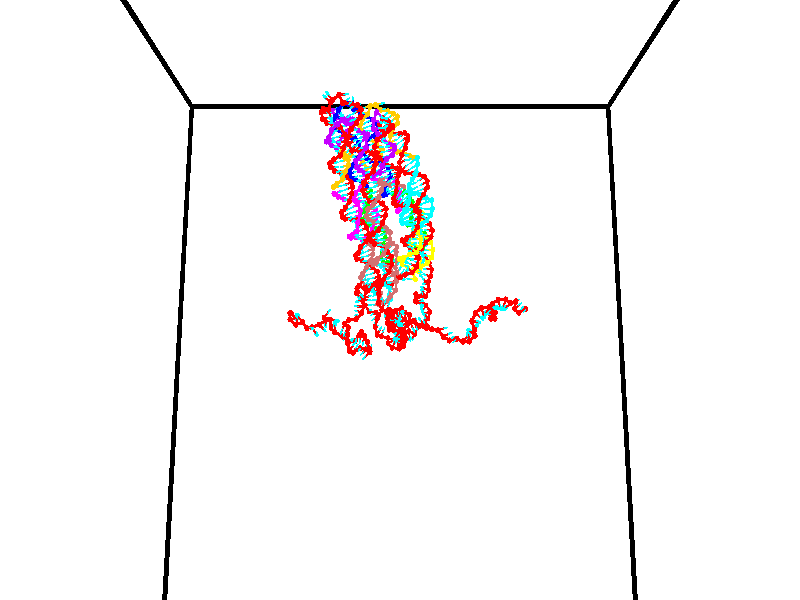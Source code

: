 // switches for output
#declare DRAW_BASES = 1; // possible values are 0, 1; only relevant for DNA ribbons
#declare DRAW_BASES_TYPE = 3; // possible values are 1, 2, 3; only relevant for DNA ribbons
#declare DRAW_FOG = 0; // set to 1 to enable fog

#include "colors.inc"

#include "transforms.inc"
background { rgb <1, 1, 1>}

#default {
   normal{
       ripples 0.25
       frequency 0.20
       turbulence 0.2
       lambda 5
   }
	finish {
		phong 0.1
		phong_size 40.
	}
}

// original window dimensions: 1024x640


// camera settings

camera {
	sky <0, 0.179814, -0.983701>
	up <0, 0.179814, -0.983701>
	right 1.6 * <1, 0, 0>
	location <35, 94.9851, 44.8844>
	look_at <35, 29.7336, 32.9568>
	direction <0, -65.2515, -11.9276>
	angle 67.0682
}


# declare cpy_camera_pos = <35, 94.9851, 44.8844>;
# if (DRAW_FOG = 1)
fog {
	fog_type 2
	up vnormalize(cpy_camera_pos)
	color rgbt<1,1,1,0.3>
	distance 1e-5
	fog_alt 3e-3
	fog_offset 56
}
# end


// LIGHTS

# declare lum = 6;
global_settings {
	ambient_light rgb lum * <0.05, 0.05, 0.05>
	max_trace_level 15
}# declare cpy_direct_light_amount = 0.25;
light_source
{	1000 * <-1, -1.16352, -0.803886>,
	rgb lum * cpy_direct_light_amount
	parallel
}

light_source
{	1000 * <1, 1.16352, 0.803886>,
	rgb lum * cpy_direct_light_amount
	parallel
}

// strand 0

// nucleotide -1

// particle -1
sphere {
	<23.988506, 34.665752, 35.011803> 0.250000
	pigment { color rgbt <1,0,0,0> }
	no_shadow
}
cylinder {
	<24.291344, 34.725430, 35.266220>,  <24.473045, 34.761234, 35.418873>, 0.100000
	pigment { color rgbt <1,0,0,0> }
	no_shadow
}
cylinder {
	<24.291344, 34.725430, 35.266220>,  <23.988506, 34.665752, 35.011803>, 0.100000
	pigment { color rgbt <1,0,0,0> }
	no_shadow
}

// particle -1
sphere {
	<24.291344, 34.725430, 35.266220> 0.100000
	pigment { color rgbt <1,0,0,0> }
	no_shadow
}
sphere {
	0, 1
	scale<0.080000,0.200000,0.300000>
	matrix <-0.109444, 0.988781, -0.101658,
		-0.644077, 0.007353, 0.764925,
		0.757091, 0.149192, 0.636046,
		24.518471, 34.770187, 35.457035>
	pigment { color rgbt <0,1,1,0> }
	no_shadow
}
cylinder {
	<24.003277, 35.466850, 35.130081>,  <23.988506, 34.665752, 35.011803>, 0.130000
	pigment { color rgbt <1,0,0,0> }
	no_shadow
}

// nucleotide -1

// particle -1
sphere {
	<24.003277, 35.466850, 35.130081> 0.250000
	pigment { color rgbt <1,0,0,0> }
	no_shadow
}
cylinder {
	<24.320301, 35.300426, 35.308403>,  <24.510515, 35.200573, 35.415398>, 0.100000
	pigment { color rgbt <1,0,0,0> }
	no_shadow
}
cylinder {
	<24.320301, 35.300426, 35.308403>,  <24.003277, 35.466850, 35.130081>, 0.100000
	pigment { color rgbt <1,0,0,0> }
	no_shadow
}

// particle -1
sphere {
	<24.320301, 35.300426, 35.308403> 0.100000
	pigment { color rgbt <1,0,0,0> }
	no_shadow
}
sphere {
	0, 1
	scale<0.080000,0.200000,0.300000>
	matrix <0.449062, 0.892819, 0.034893,
		-0.412540, 0.172539, 0.894450,
		0.792562, -0.416058, 0.445805,
		24.558069, 35.175610, 35.442142>
	pigment { color rgbt <0,1,1,0> }
	no_shadow
}
cylinder {
	<24.087347, 35.791210, 35.692551>,  <24.003277, 35.466850, 35.130081>, 0.130000
	pigment { color rgbt <1,0,0,0> }
	no_shadow
}

// nucleotide -1

// particle -1
sphere {
	<24.087347, 35.791210, 35.692551> 0.250000
	pigment { color rgbt <1,0,0,0> }
	no_shadow
}
cylinder {
	<24.456303, 35.672771, 35.593334>,  <24.677675, 35.601707, 35.533806>, 0.100000
	pigment { color rgbt <1,0,0,0> }
	no_shadow
}
cylinder {
	<24.456303, 35.672771, 35.593334>,  <24.087347, 35.791210, 35.692551>, 0.100000
	pigment { color rgbt <1,0,0,0> }
	no_shadow
}

// particle -1
sphere {
	<24.456303, 35.672771, 35.593334> 0.100000
	pigment { color rgbt <1,0,0,0> }
	no_shadow
}
sphere {
	0, 1
	scale<0.080000,0.200000,0.300000>
	matrix <0.315724, 0.947898, 0.042524,
		0.222523, -0.117535, 0.967817,
		0.922389, -0.296100, -0.248038,
		24.733019, 35.583942, 35.518925>
	pigment { color rgbt <0,1,1,0> }
	no_shadow
}
cylinder {
	<24.723618, 35.999123, 36.178005>,  <24.087347, 35.791210, 35.692551>, 0.130000
	pigment { color rgbt <1,0,0,0> }
	no_shadow
}

// nucleotide -1

// particle -1
sphere {
	<24.723618, 35.999123, 36.178005> 0.250000
	pigment { color rgbt <1,0,0,0> }
	no_shadow
}
cylinder {
	<24.824528, 35.993839, 35.790977>,  <24.885073, 35.990669, 35.558762>, 0.100000
	pigment { color rgbt <1,0,0,0> }
	no_shadow
}
cylinder {
	<24.824528, 35.993839, 35.790977>,  <24.723618, 35.999123, 36.178005>, 0.100000
	pigment { color rgbt <1,0,0,0> }
	no_shadow
}

// particle -1
sphere {
	<24.824528, 35.993839, 35.790977> 0.100000
	pigment { color rgbt <1,0,0,0> }
	no_shadow
}
sphere {
	0, 1
	scale<0.080000,0.200000,0.300000>
	matrix <-0.028134, 0.999384, -0.020979,
		0.967247, 0.032514, 0.251747,
		0.252275, -0.013209, -0.967566,
		24.900209, 35.989876, 35.500710>
	pigment { color rgbt <0,1,1,0> }
	no_shadow
}
cylinder {
	<25.412853, 36.233284, 35.999847>,  <24.723618, 35.999123, 36.178005>, 0.130000
	pigment { color rgbt <1,0,0,0> }
	no_shadow
}

// nucleotide -1

// particle -1
sphere {
	<25.412853, 36.233284, 35.999847> 0.250000
	pigment { color rgbt <1,0,0,0> }
	no_shadow
}
cylinder {
	<25.138079, 36.331211, 35.726151>,  <24.973213, 36.389969, 35.561932>, 0.100000
	pigment { color rgbt <1,0,0,0> }
	no_shadow
}
cylinder {
	<25.138079, 36.331211, 35.726151>,  <25.412853, 36.233284, 35.999847>, 0.100000
	pigment { color rgbt <1,0,0,0> }
	no_shadow
}

// particle -1
sphere {
	<25.138079, 36.331211, 35.726151> 0.100000
	pigment { color rgbt <1,0,0,0> }
	no_shadow
}
sphere {
	0, 1
	scale<0.080000,0.200000,0.300000>
	matrix <0.271770, 0.959772, 0.070562,
		0.673987, -0.137483, -0.725837,
		-0.686937, 0.244819, -0.684238,
		24.931997, 36.404655, 35.520878>
	pigment { color rgbt <0,1,1,0> }
	no_shadow
}
cylinder {
	<25.762247, 35.674809, 36.414665>,  <25.412853, 36.233284, 35.999847>, 0.130000
	pigment { color rgbt <1,0,0,0> }
	no_shadow
}

// nucleotide -1

// particle -1
sphere {
	<25.762247, 35.674809, 36.414665> 0.250000
	pigment { color rgbt <1,0,0,0> }
	no_shadow
}
cylinder {
	<26.080587, 35.914188, 36.451492>,  <26.271591, 36.057816, 36.473587>, 0.100000
	pigment { color rgbt <1,0,0,0> }
	no_shadow
}
cylinder {
	<26.080587, 35.914188, 36.451492>,  <25.762247, 35.674809, 36.414665>, 0.100000
	pigment { color rgbt <1,0,0,0> }
	no_shadow
}

// particle -1
sphere {
	<26.080587, 35.914188, 36.451492> 0.100000
	pigment { color rgbt <1,0,0,0> }
	no_shadow
}
sphere {
	0, 1
	scale<0.080000,0.200000,0.300000>
	matrix <-0.404865, 0.412902, 0.815841,
		0.450225, -0.686564, 0.570900,
		0.795852, 0.598450, 0.092067,
		26.319344, 36.093723, 36.479111>
	pigment { color rgbt <0,1,1,0> }
	no_shadow
}
cylinder {
	<26.178247, 35.031570, 36.244415>,  <25.762247, 35.674809, 36.414665>, 0.130000
	pigment { color rgbt <1,0,0,0> }
	no_shadow
}

// nucleotide -1

// particle -1
sphere {
	<26.178247, 35.031570, 36.244415> 0.250000
	pigment { color rgbt <1,0,0,0> }
	no_shadow
}
cylinder {
	<26.415625, 34.957447, 36.557716>,  <26.558050, 34.912971, 36.745697>, 0.100000
	pigment { color rgbt <1,0,0,0> }
	no_shadow
}
cylinder {
	<26.415625, 34.957447, 36.557716>,  <26.178247, 35.031570, 36.244415>, 0.100000
	pigment { color rgbt <1,0,0,0> }
	no_shadow
}

// particle -1
sphere {
	<26.415625, 34.957447, 36.557716> 0.100000
	pigment { color rgbt <1,0,0,0> }
	no_shadow
}
sphere {
	0, 1
	scale<0.080000,0.200000,0.300000>
	matrix <0.029418, -0.967490, -0.251191,
		0.804340, 0.172109, -0.568696,
		0.593441, -0.185313, 0.783254,
		26.593657, 34.901852, 36.792694>
	pigment { color rgbt <0,1,1,0> }
	no_shadow
}
cylinder {
	<26.930252, 35.401443, 36.067440>,  <26.178247, 35.031570, 36.244415>, 0.130000
	pigment { color rgbt <1,0,0,0> }
	no_shadow
}

// nucleotide -1

// particle -1
sphere {
	<26.930252, 35.401443, 36.067440> 0.250000
	pigment { color rgbt <1,0,0,0> }
	no_shadow
}
cylinder {
	<27.223705, 35.279583, 36.310413>,  <27.399776, 35.206467, 36.456196>, 0.100000
	pigment { color rgbt <1,0,0,0> }
	no_shadow
}
cylinder {
	<27.223705, 35.279583, 36.310413>,  <26.930252, 35.401443, 36.067440>, 0.100000
	pigment { color rgbt <1,0,0,0> }
	no_shadow
}

// particle -1
sphere {
	<27.223705, 35.279583, 36.310413> 0.100000
	pigment { color rgbt <1,0,0,0> }
	no_shadow
}
sphere {
	0, 1
	scale<0.080000,0.200000,0.300000>
	matrix <0.449658, -0.452570, -0.770058,
		0.509501, 0.838076, -0.195033,
		0.733633, -0.304647, 0.607432,
		27.443794, 35.188190, 36.492641>
	pigment { color rgbt <0,1,1,0> }
	no_shadow
}
cylinder {
	<27.579247, 35.574211, 35.764034>,  <26.930252, 35.401443, 36.067440>, 0.130000
	pigment { color rgbt <1,0,0,0> }
	no_shadow
}

// nucleotide -1

// particle -1
sphere {
	<27.579247, 35.574211, 35.764034> 0.250000
	pigment { color rgbt <1,0,0,0> }
	no_shadow
}
cylinder {
	<27.547306, 35.216389, 35.939938>,  <27.528141, 35.001694, 36.045479>, 0.100000
	pigment { color rgbt <1,0,0,0> }
	no_shadow
}
cylinder {
	<27.547306, 35.216389, 35.939938>,  <27.579247, 35.574211, 35.764034>, 0.100000
	pigment { color rgbt <1,0,0,0> }
	no_shadow
}

// particle -1
sphere {
	<27.547306, 35.216389, 35.939938> 0.100000
	pigment { color rgbt <1,0,0,0> }
	no_shadow
}
sphere {
	0, 1
	scale<0.080000,0.200000,0.300000>
	matrix <0.295013, -0.442610, -0.846796,
		0.952151, 0.062116, 0.299250,
		-0.079851, -0.894560, 0.439756,
		27.523350, 34.948021, 36.071865>
	pigment { color rgbt <0,1,1,0> }
	no_shadow
}
cylinder {
	<27.352934, 34.950191, 35.401611>,  <27.579247, 35.574211, 35.764034>, 0.130000
	pigment { color rgbt <1,0,0,0> }
	no_shadow
}

// nucleotide -1

// particle -1
sphere {
	<27.352934, 34.950191, 35.401611> 0.250000
	pigment { color rgbt <1,0,0,0> }
	no_shadow
}
cylinder {
	<27.625252, 35.036446, 35.121605>,  <27.788643, 35.088200, 34.953602>, 0.100000
	pigment { color rgbt <1,0,0,0> }
	no_shadow
}
cylinder {
	<27.625252, 35.036446, 35.121605>,  <27.352934, 34.950191, 35.401611>, 0.100000
	pigment { color rgbt <1,0,0,0> }
	no_shadow
}

// particle -1
sphere {
	<27.625252, 35.036446, 35.121605> 0.100000
	pigment { color rgbt <1,0,0,0> }
	no_shadow
}
sphere {
	0, 1
	scale<0.080000,0.200000,0.300000>
	matrix <0.655394, -0.606074, 0.450703,
		-0.327072, -0.765621, -0.553939,
		0.680795, 0.215636, -0.700013,
		27.829491, 35.101135, 34.911602>
	pigment { color rgbt <0,1,1,0> }
	no_shadow
}
cylinder {
	<27.943428, 34.560310, 35.524891>,  <27.352934, 34.950191, 35.401611>, 0.130000
	pigment { color rgbt <1,0,0,0> }
	no_shadow
}

// nucleotide -1

// particle -1
sphere {
	<27.943428, 34.560310, 35.524891> 0.250000
	pigment { color rgbt <1,0,0,0> }
	no_shadow
}
cylinder {
	<28.332327, 34.618134, 35.598469>,  <28.565666, 34.652828, 35.642616>, 0.100000
	pigment { color rgbt <1,0,0,0> }
	no_shadow
}
cylinder {
	<28.332327, 34.618134, 35.598469>,  <27.943428, 34.560310, 35.524891>, 0.100000
	pigment { color rgbt <1,0,0,0> }
	no_shadow
}

// particle -1
sphere {
	<28.332327, 34.618134, 35.598469> 0.100000
	pigment { color rgbt <1,0,0,0> }
	no_shadow
}
sphere {
	0, 1
	scale<0.080000,0.200000,0.300000>
	matrix <-0.208608, 0.891605, 0.401901,
		-0.105909, -0.429120, 0.897017,
		0.972248, 0.144560, 0.183946,
		28.624001, 34.661503, 35.653652>
	pigment { color rgbt <0,1,1,0> }
	no_shadow
}
cylinder {
	<28.050455, 34.764153, 36.245266>,  <27.943428, 34.560310, 35.524891>, 0.130000
	pigment { color rgbt <1,0,0,0> }
	no_shadow
}

// nucleotide -1

// particle -1
sphere {
	<28.050455, 34.764153, 36.245266> 0.250000
	pigment { color rgbt <1,0,0,0> }
	no_shadow
}
cylinder {
	<28.316132, 34.931442, 35.997414>,  <28.475536, 35.031815, 35.848701>, 0.100000
	pigment { color rgbt <1,0,0,0> }
	no_shadow
}
cylinder {
	<28.316132, 34.931442, 35.997414>,  <28.050455, 34.764153, 36.245266>, 0.100000
	pigment { color rgbt <1,0,0,0> }
	no_shadow
}

// particle -1
sphere {
	<28.316132, 34.931442, 35.997414> 0.100000
	pigment { color rgbt <1,0,0,0> }
	no_shadow
}
sphere {
	0, 1
	scale<0.080000,0.200000,0.300000>
	matrix <-0.237683, 0.903996, 0.355385,
		0.708773, -0.088767, 0.699829,
		0.664190, 0.418225, -0.619630,
		28.515388, 35.056911, 35.811523>
	pigment { color rgbt <0,1,1,0> }
	no_shadow
}
cylinder {
	<28.481468, 35.170387, 36.679222>,  <28.050455, 34.764153, 36.245266>, 0.130000
	pigment { color rgbt <1,0,0,0> }
	no_shadow
}

// nucleotide -1

// particle -1
sphere {
	<28.481468, 35.170387, 36.679222> 0.250000
	pigment { color rgbt <1,0,0,0> }
	no_shadow
}
cylinder {
	<28.490929, 35.346169, 36.320042>,  <28.496605, 35.451637, 36.104534>, 0.100000
	pigment { color rgbt <1,0,0,0> }
	no_shadow
}
cylinder {
	<28.490929, 35.346169, 36.320042>,  <28.481468, 35.170387, 36.679222>, 0.100000
	pigment { color rgbt <1,0,0,0> }
	no_shadow
}

// particle -1
sphere {
	<28.490929, 35.346169, 36.320042> 0.100000
	pigment { color rgbt <1,0,0,0> }
	no_shadow
}
sphere {
	0, 1
	scale<0.080000,0.200000,0.300000>
	matrix <-0.174355, 0.886252, 0.429136,
		0.984399, 0.146412, 0.097583,
		0.023652, 0.439455, -0.897953,
		28.498024, 35.478004, 36.050655>
	pigment { color rgbt <0,1,1,0> }
	no_shadow
}
cylinder {
	<29.146461, 34.656208, 36.919868>,  <28.481468, 35.170387, 36.679222>, 0.130000
	pigment { color rgbt <1,0,0,0> }
	no_shadow
}

// nucleotide -1

// particle -1
sphere {
	<29.146461, 34.656208, 36.919868> 0.250000
	pigment { color rgbt <1,0,0,0> }
	no_shadow
}
cylinder {
	<29.186138, 34.275448, 37.035828>,  <29.209944, 34.046989, 37.105404>, 0.100000
	pigment { color rgbt <1,0,0,0> }
	no_shadow
}
cylinder {
	<29.186138, 34.275448, 37.035828>,  <29.146461, 34.656208, 36.919868>, 0.100000
	pigment { color rgbt <1,0,0,0> }
	no_shadow
}

// particle -1
sphere {
	<29.186138, 34.275448, 37.035828> 0.100000
	pigment { color rgbt <1,0,0,0> }
	no_shadow
}
sphere {
	0, 1
	scale<0.080000,0.200000,0.300000>
	matrix <0.843569, -0.074078, -0.531888,
		0.527781, 0.297306, 0.795648,
		0.099194, -0.951904, 0.289895,
		29.215897, 33.989876, 37.122795>
	pigment { color rgbt <0,1,1,0> }
	no_shadow
}
cylinder {
	<29.832294, 34.552963, 37.443699>,  <29.146461, 34.656208, 36.919868>, 0.130000
	pigment { color rgbt <1,0,0,0> }
	no_shadow
}

// nucleotide -1

// particle -1
sphere {
	<29.832294, 34.552963, 37.443699> 0.250000
	pigment { color rgbt <1,0,0,0> }
	no_shadow
}
cylinder {
	<29.677929, 34.296082, 37.178780>,  <29.585310, 34.141953, 37.019829>, 0.100000
	pigment { color rgbt <1,0,0,0> }
	no_shadow
}
cylinder {
	<29.677929, 34.296082, 37.178780>,  <29.832294, 34.552963, 37.443699>, 0.100000
	pigment { color rgbt <1,0,0,0> }
	no_shadow
}

// particle -1
sphere {
	<29.677929, 34.296082, 37.178780> 0.100000
	pigment { color rgbt <1,0,0,0> }
	no_shadow
}
sphere {
	0, 1
	scale<0.080000,0.200000,0.300000>
	matrix <0.876749, -0.031951, -0.479886,
		0.287026, -0.765864, 0.575386,
		-0.385911, -0.642209, -0.662299,
		29.562155, 34.103420, 36.980091>
	pigment { color rgbt <0,1,1,0> }
	no_shadow
}
cylinder {
	<29.780775, 35.274586, 37.463299>,  <29.832294, 34.552963, 37.443699>, 0.130000
	pigment { color rgbt <1,0,0,0> }
	no_shadow
}

// nucleotide -1

// particle -1
sphere {
	<29.780775, 35.274586, 37.463299> 0.250000
	pigment { color rgbt <1,0,0,0> }
	no_shadow
}
cylinder {
	<29.844086, 35.659195, 37.373474>,  <29.882072, 35.889961, 37.319580>, 0.100000
	pigment { color rgbt <1,0,0,0> }
	no_shadow
}
cylinder {
	<29.844086, 35.659195, 37.373474>,  <29.780775, 35.274586, 37.463299>, 0.100000
	pigment { color rgbt <1,0,0,0> }
	no_shadow
}

// particle -1
sphere {
	<29.844086, 35.659195, 37.373474> 0.100000
	pigment { color rgbt <1,0,0,0> }
	no_shadow
}
sphere {
	0, 1
	scale<0.080000,0.200000,0.300000>
	matrix <0.906321, -0.051222, 0.419474,
		0.391830, -0.269917, -0.879553,
		0.158275, 0.961520, -0.224561,
		29.891569, 35.947651, 37.306107>
	pigment { color rgbt <0,1,1,0> }
	no_shadow
}
cylinder {
	<30.539896, 35.329426, 37.436356>,  <29.780775, 35.274586, 37.463299>, 0.130000
	pigment { color rgbt <1,0,0,0> }
	no_shadow
}

// nucleotide -1

// particle -1
sphere {
	<30.539896, 35.329426, 37.436356> 0.250000
	pigment { color rgbt <1,0,0,0> }
	no_shadow
}
cylinder {
	<30.420012, 35.711037, 37.436848>,  <30.348080, 35.940002, 37.437141>, 0.100000
	pigment { color rgbt <1,0,0,0> }
	no_shadow
}
cylinder {
	<30.420012, 35.711037, 37.436848>,  <30.539896, 35.329426, 37.436356>, 0.100000
	pigment { color rgbt <1,0,0,0> }
	no_shadow
}

// particle -1
sphere {
	<30.420012, 35.711037, 37.436848> 0.100000
	pigment { color rgbt <1,0,0,0> }
	no_shadow
}
sphere {
	0, 1
	scale<0.080000,0.200000,0.300000>
	matrix <0.923370, 0.289758, 0.251851,
		0.239917, 0.076616, -0.967765,
		-0.299713, 0.954029, 0.001227,
		30.330097, 35.997246, 37.437214>
	pigment { color rgbt <0,1,1,0> }
	no_shadow
}
cylinder {
	<30.941961, 35.724491, 36.997036>,  <30.539896, 35.329426, 37.436356>, 0.130000
	pigment { color rgbt <1,0,0,0> }
	no_shadow
}

// nucleotide -1

// particle -1
sphere {
	<30.941961, 35.724491, 36.997036> 0.250000
	pigment { color rgbt <1,0,0,0> }
	no_shadow
}
cylinder {
	<30.797657, 35.949268, 37.294781>,  <30.711075, 36.084133, 37.473427>, 0.100000
	pigment { color rgbt <1,0,0,0> }
	no_shadow
}
cylinder {
	<30.797657, 35.949268, 37.294781>,  <30.941961, 35.724491, 36.997036>, 0.100000
	pigment { color rgbt <1,0,0,0> }
	no_shadow
}

// particle -1
sphere {
	<30.797657, 35.949268, 37.294781> 0.100000
	pigment { color rgbt <1,0,0,0> }
	no_shadow
}
sphere {
	0, 1
	scale<0.080000,0.200000,0.300000>
	matrix <0.916939, 0.359612, 0.172921,
		-0.170511, 0.744918, -0.644998,
		-0.360761, 0.561939, 0.744363,
		30.689428, 36.117851, 37.518089>
	pigment { color rgbt <0,1,1,0> }
	no_shadow
}
cylinder {
	<31.235229, 36.412281, 36.855656>,  <30.941961, 35.724491, 36.997036>, 0.130000
	pigment { color rgbt <1,0,0,0> }
	no_shadow
}

// nucleotide -1

// particle -1
sphere {
	<31.235229, 36.412281, 36.855656> 0.250000
	pigment { color rgbt <1,0,0,0> }
	no_shadow
}
cylinder {
	<31.146891, 36.362244, 37.242558>,  <31.093887, 36.332222, 37.474697>, 0.100000
	pigment { color rgbt <1,0,0,0> }
	no_shadow
}
cylinder {
	<31.146891, 36.362244, 37.242558>,  <31.235229, 36.412281, 36.855656>, 0.100000
	pigment { color rgbt <1,0,0,0> }
	no_shadow
}

// particle -1
sphere {
	<31.146891, 36.362244, 37.242558> 0.100000
	pigment { color rgbt <1,0,0,0> }
	no_shadow
}
sphere {
	0, 1
	scale<0.080000,0.200000,0.300000>
	matrix <0.913237, 0.321623, 0.250112,
		-0.342379, 0.938568, 0.043211,
		-0.220850, -0.125095, 0.967252,
		31.080635, 36.324715, 37.532734>
	pigment { color rgbt <0,1,1,0> }
	no_shadow
}
cylinder {
	<31.536465, 37.026081, 37.209045>,  <31.235229, 36.412281, 36.855656>, 0.130000
	pigment { color rgbt <1,0,0,0> }
	no_shadow
}

// nucleotide -1

// particle -1
sphere {
	<31.536465, 37.026081, 37.209045> 0.250000
	pigment { color rgbt <1,0,0,0> }
	no_shadow
}
cylinder {
	<31.469275, 36.783081, 37.519588>,  <31.428961, 36.637280, 37.705914>, 0.100000
	pigment { color rgbt <1,0,0,0> }
	no_shadow
}
cylinder {
	<31.469275, 36.783081, 37.519588>,  <31.536465, 37.026081, 37.209045>, 0.100000
	pigment { color rgbt <1,0,0,0> }
	no_shadow
}

// particle -1
sphere {
	<31.469275, 36.783081, 37.519588> 0.100000
	pigment { color rgbt <1,0,0,0> }
	no_shadow
}
sphere {
	0, 1
	scale<0.080000,0.200000,0.300000>
	matrix <0.914124, 0.198801, 0.353348,
		-0.368999, 0.769039, 0.521938,
		-0.167976, -0.607501, 0.776354,
		31.418882, 36.600830, 37.752495>
	pigment { color rgbt <0,1,1,0> }
	no_shadow
}
cylinder {
	<31.862373, 37.345947, 37.772865>,  <31.536465, 37.026081, 37.209045>, 0.130000
	pigment { color rgbt <1,0,0,0> }
	no_shadow
}

// nucleotide -1

// particle -1
sphere {
	<31.862373, 37.345947, 37.772865> 0.250000
	pigment { color rgbt <1,0,0,0> }
	no_shadow
}
cylinder {
	<31.824959, 36.950085, 37.816376>,  <31.802509, 36.712566, 37.842484>, 0.100000
	pigment { color rgbt <1,0,0,0> }
	no_shadow
}
cylinder {
	<31.824959, 36.950085, 37.816376>,  <31.862373, 37.345947, 37.772865>, 0.100000
	pigment { color rgbt <1,0,0,0> }
	no_shadow
}

// particle -1
sphere {
	<31.824959, 36.950085, 37.816376> 0.100000
	pigment { color rgbt <1,0,0,0> }
	no_shadow
}
sphere {
	0, 1
	scale<0.080000,0.200000,0.300000>
	matrix <0.974268, -0.068479, 0.214740,
		-0.205069, 0.126067, 0.970595,
		-0.093537, -0.989655, 0.108780,
		31.796898, 36.653187, 37.849010>
	pigment { color rgbt <0,1,1,0> }
	no_shadow
}
cylinder {
	<32.107719, 37.120106, 38.477139>,  <31.862373, 37.345947, 37.772865>, 0.130000
	pigment { color rgbt <1,0,0,0> }
	no_shadow
}

// nucleotide -1

// particle -1
sphere {
	<32.107719, 37.120106, 38.477139> 0.250000
	pigment { color rgbt <1,0,0,0> }
	no_shadow
}
cylinder {
	<32.160564, 36.824257, 38.213165>,  <32.192272, 36.646748, 38.054783>, 0.100000
	pigment { color rgbt <1,0,0,0> }
	no_shadow
}
cylinder {
	<32.160564, 36.824257, 38.213165>,  <32.107719, 37.120106, 38.477139>, 0.100000
	pigment { color rgbt <1,0,0,0> }
	no_shadow
}

// particle -1
sphere {
	<32.160564, 36.824257, 38.213165> 0.100000
	pigment { color rgbt <1,0,0,0> }
	no_shadow
}
sphere {
	0, 1
	scale<0.080000,0.200000,0.300000>
	matrix <0.913391, -0.167785, 0.370898,
		-0.385050, -0.651773, 0.653398,
		0.132111, -0.739622, -0.659929,
		32.200199, 36.602371, 38.015186>
	pigment { color rgbt <0,1,1,0> }
	no_shadow
}
cylinder {
	<32.061680, 36.461018, 38.488060>,  <32.107719, 37.120106, 38.477139>, 0.130000
	pigment { color rgbt <1,0,0,0> }
	no_shadow
}

// nucleotide -1

// particle -1
sphere {
	<32.061680, 36.461018, 38.488060> 0.250000
	pigment { color rgbt <1,0,0,0> }
	no_shadow
}
cylinder {
	<31.756872, 36.353851, 38.723873>,  <31.573988, 36.289551, 38.865360>, 0.100000
	pigment { color rgbt <1,0,0,0> }
	no_shadow
}
cylinder {
	<31.756872, 36.353851, 38.723873>,  <32.061680, 36.461018, 38.488060>, 0.100000
	pigment { color rgbt <1,0,0,0> }
	no_shadow
}

// particle -1
sphere {
	<31.756872, 36.353851, 38.723873> 0.100000
	pigment { color rgbt <1,0,0,0> }
	no_shadow
}
sphere {
	0, 1
	scale<0.080000,0.200000,0.300000>
	matrix <-0.578524, -0.127362, -0.805660,
		0.290935, -0.954987, -0.057945,
		-0.762015, -0.267918, 0.589537,
		31.528267, 36.273476, 38.900734>
	pigment { color rgbt <0,1,1,0> }
	no_shadow
}
cylinder {
	<31.719828, 35.940380, 38.160484>,  <32.061680, 36.461018, 38.488060>, 0.130000
	pigment { color rgbt <1,0,0,0> }
	no_shadow
}

// nucleotide -1

// particle -1
sphere {
	<31.719828, 35.940380, 38.160484> 0.250000
	pigment { color rgbt <1,0,0,0> }
	no_shadow
}
cylinder {
	<31.469204, 36.141964, 38.398293>,  <31.318829, 36.262913, 38.540977>, 0.100000
	pigment { color rgbt <1,0,0,0> }
	no_shadow
}
cylinder {
	<31.469204, 36.141964, 38.398293>,  <31.719828, 35.940380, 38.160484>, 0.100000
	pigment { color rgbt <1,0,0,0> }
	no_shadow
}

// particle -1
sphere {
	<31.469204, 36.141964, 38.398293> 0.100000
	pigment { color rgbt <1,0,0,0> }
	no_shadow
}
sphere {
	0, 1
	scale<0.080000,0.200000,0.300000>
	matrix <-0.664122, 0.053978, -0.745673,
		-0.407877, -0.862041, 0.300868,
		-0.626561, 0.503956, 0.594516,
		31.281235, 36.293152, 38.576649>
	pigment { color rgbt <0,1,1,0> }
	no_shadow
}
cylinder {
	<31.070601, 35.620903, 38.068539>,  <31.719828, 35.940380, 38.160484>, 0.130000
	pigment { color rgbt <1,0,0,0> }
	no_shadow
}

// nucleotide -1

// particle -1
sphere {
	<31.070601, 35.620903, 38.068539> 0.250000
	pigment { color rgbt <1,0,0,0> }
	no_shadow
}
cylinder {
	<31.050758, 36.004730, 38.179371>,  <31.038853, 36.235027, 38.245869>, 0.100000
	pigment { color rgbt <1,0,0,0> }
	no_shadow
}
cylinder {
	<31.050758, 36.004730, 38.179371>,  <31.070601, 35.620903, 38.068539>, 0.100000
	pigment { color rgbt <1,0,0,0> }
	no_shadow
}

// particle -1
sphere {
	<31.050758, 36.004730, 38.179371> 0.100000
	pigment { color rgbt <1,0,0,0> }
	no_shadow
}
sphere {
	0, 1
	scale<0.080000,0.200000,0.300000>
	matrix <-0.739723, 0.151106, -0.655726,
		-0.671081, -0.237488, 0.702317,
		-0.049603, 0.959565, 0.277080,
		31.035877, 36.292599, 38.262493>
	pigment { color rgbt <0,1,1,0> }
	no_shadow
}
cylinder {
	<30.429142, 36.061890, 38.484451>,  <31.070601, 35.620903, 38.068539>, 0.130000
	pigment { color rgbt <1,0,0,0> }
	no_shadow
}

// nucleotide -1

// particle -1
sphere {
	<30.429142, 36.061890, 38.484451> 0.250000
	pigment { color rgbt <1,0,0,0> }
	no_shadow
}
cylinder {
	<30.638126, 36.272152, 38.215908>,  <30.763517, 36.398308, 38.054783>, 0.100000
	pigment { color rgbt <1,0,0,0> }
	no_shadow
}
cylinder {
	<30.638126, 36.272152, 38.215908>,  <30.429142, 36.061890, 38.484451>, 0.100000
	pigment { color rgbt <1,0,0,0> }
	no_shadow
}

// particle -1
sphere {
	<30.638126, 36.272152, 38.215908> 0.100000
	pigment { color rgbt <1,0,0,0> }
	no_shadow
}
sphere {
	0, 1
	scale<0.080000,0.200000,0.300000>
	matrix <-0.807009, 0.050654, -0.588363,
		-0.275268, 0.849189, 0.450672,
		0.522460, 0.525654, -0.671360,
		30.794865, 36.429848, 38.014500>
	pigment { color rgbt <0,1,1,0> }
	no_shadow
}
cylinder {
	<30.081356, 36.611580, 38.427910>,  <30.429142, 36.061890, 38.484451>, 0.130000
	pigment { color rgbt <1,0,0,0> }
	no_shadow
}

// nucleotide -1

// particle -1
sphere {
	<30.081356, 36.611580, 38.427910> 0.250000
	pigment { color rgbt <1,0,0,0> }
	no_shadow
}
cylinder {
	<30.300747, 36.526318, 38.104492>,  <30.432383, 36.475163, 37.910442>, 0.100000
	pigment { color rgbt <1,0,0,0> }
	no_shadow
}
cylinder {
	<30.300747, 36.526318, 38.104492>,  <30.081356, 36.611580, 38.427910>, 0.100000
	pigment { color rgbt <1,0,0,0> }
	no_shadow
}

// particle -1
sphere {
	<30.300747, 36.526318, 38.104492> 0.100000
	pigment { color rgbt <1,0,0,0> }
	no_shadow
}
sphere {
	0, 1
	scale<0.080000,0.200000,0.300000>
	matrix <-0.834746, -0.083263, -0.544304,
		0.048699, 0.973464, -0.223597,
		0.548478, -0.213154, -0.808540,
		30.465290, 36.462372, 37.861931>
	pigment { color rgbt <0,1,1,0> }
	no_shadow
}
cylinder {
	<29.952734, 37.137962, 37.856861>,  <30.081356, 36.611580, 38.427910>, 0.130000
	pigment { color rgbt <1,0,0,0> }
	no_shadow
}

// nucleotide -1

// particle -1
sphere {
	<29.952734, 37.137962, 37.856861> 0.250000
	pigment { color rgbt <1,0,0,0> }
	no_shadow
}
cylinder {
	<30.079742, 36.797165, 37.690346>,  <30.155947, 36.592686, 37.590435>, 0.100000
	pigment { color rgbt <1,0,0,0> }
	no_shadow
}
cylinder {
	<30.079742, 36.797165, 37.690346>,  <29.952734, 37.137962, 37.856861>, 0.100000
	pigment { color rgbt <1,0,0,0> }
	no_shadow
}

// particle -1
sphere {
	<30.079742, 36.797165, 37.690346> 0.100000
	pigment { color rgbt <1,0,0,0> }
	no_shadow
}
sphere {
	0, 1
	scale<0.080000,0.200000,0.300000>
	matrix <-0.854408, -0.066636, -0.515312,
		0.411301, 0.519301, -0.749105,
		0.317520, -0.851989, -0.416288,
		30.174999, 36.541569, 37.565460>
	pigment { color rgbt <0,1,1,0> }
	no_shadow
}
cylinder {
	<29.972944, 37.247787, 37.129257>,  <29.952734, 37.137962, 37.856861>, 0.130000
	pigment { color rgbt <1,0,0,0> }
	no_shadow
}

// nucleotide -1

// particle -1
sphere {
	<29.972944, 37.247787, 37.129257> 0.250000
	pigment { color rgbt <1,0,0,0> }
	no_shadow
}
cylinder {
	<29.953545, 36.853748, 37.195274>,  <29.941906, 36.617325, 37.234886>, 0.100000
	pigment { color rgbt <1,0,0,0> }
	no_shadow
}
cylinder {
	<29.953545, 36.853748, 37.195274>,  <29.972944, 37.247787, 37.129257>, 0.100000
	pigment { color rgbt <1,0,0,0> }
	no_shadow
}

// particle -1
sphere {
	<29.953545, 36.853748, 37.195274> 0.100000
	pigment { color rgbt <1,0,0,0> }
	no_shadow
}
sphere {
	0, 1
	scale<0.080000,0.200000,0.300000>
	matrix <-0.847203, -0.046952, -0.529191,
		0.529052, -0.165488, -0.832297,
		-0.048497, -0.985093, 0.165042,
		29.938995, 36.558220, 37.244785>
	pigment { color rgbt <0,1,1,0> }
	no_shadow
}
cylinder {
	<29.974186, 36.734421, 36.503841>,  <29.972944, 37.247787, 37.129257>, 0.130000
	pigment { color rgbt <1,0,0,0> }
	no_shadow
}

// nucleotide -1

// particle -1
sphere {
	<29.974186, 36.734421, 36.503841> 0.250000
	pigment { color rgbt <1,0,0,0> }
	no_shadow
}
cylinder {
	<29.754885, 36.560150, 36.789391>,  <29.623304, 36.455589, 36.960720>, 0.100000
	pigment { color rgbt <1,0,0,0> }
	no_shadow
}
cylinder {
	<29.754885, 36.560150, 36.789391>,  <29.974186, 36.734421, 36.503841>, 0.100000
	pigment { color rgbt <1,0,0,0> }
	no_shadow
}

// particle -1
sphere {
	<29.754885, 36.560150, 36.789391> 0.100000
	pigment { color rgbt <1,0,0,0> }
	no_shadow
}
sphere {
	0, 1
	scale<0.080000,0.200000,0.300000>
	matrix <-0.741252, -0.142110, -0.656011,
		0.387256, -0.888815, -0.245033,
		-0.548251, -0.435675, 0.713868,
		29.590410, 36.429447, 37.003551>
	pigment { color rgbt <0,1,1,0> }
	no_shadow
}
cylinder {
	<29.554140, 36.371624, 36.130543>,  <29.974186, 36.734421, 36.503841>, 0.130000
	pigment { color rgbt <1,0,0,0> }
	no_shadow
}

// nucleotide -1

// particle -1
sphere {
	<29.554140, 36.371624, 36.130543> 0.250000
	pigment { color rgbt <1,0,0,0> }
	no_shadow
}
cylinder {
	<29.393463, 36.360825, 36.496693>,  <29.297058, 36.354343, 36.716385>, 0.100000
	pigment { color rgbt <1,0,0,0> }
	no_shadow
}
cylinder {
	<29.393463, 36.360825, 36.496693>,  <29.554140, 36.371624, 36.130543>, 0.100000
	pigment { color rgbt <1,0,0,0> }
	no_shadow
}

// particle -1
sphere {
	<29.393463, 36.360825, 36.496693> 0.100000
	pigment { color rgbt <1,0,0,0> }
	no_shadow
}
sphere {
	0, 1
	scale<0.080000,0.200000,0.300000>
	matrix <-0.892251, -0.213565, -0.397841,
		0.206234, -0.976556, 0.061698,
		-0.401690, -0.026998, 0.915378,
		29.272957, 36.352726, 36.771305>
	pigment { color rgbt <0,1,1,0> }
	no_shadow
}
cylinder {
	<29.930861, 35.929520, 35.766636>,  <29.554140, 36.371624, 36.130543>, 0.130000
	pigment { color rgbt <1,0,0,0> }
	no_shadow
}

// nucleotide -1

// particle -1
sphere {
	<29.930861, 35.929520, 35.766636> 0.250000
	pigment { color rgbt <1,0,0,0> }
	no_shadow
}
cylinder {
	<30.259275, 35.706039, 35.719727>,  <30.456324, 35.571953, 35.691582>, 0.100000
	pigment { color rgbt <1,0,0,0> }
	no_shadow
}
cylinder {
	<30.259275, 35.706039, 35.719727>,  <29.930861, 35.929520, 35.766636>, 0.100000
	pigment { color rgbt <1,0,0,0> }
	no_shadow
}

// particle -1
sphere {
	<30.259275, 35.706039, 35.719727> 0.100000
	pigment { color rgbt <1,0,0,0> }
	no_shadow
}
sphere {
	0, 1
	scale<0.080000,0.200000,0.300000>
	matrix <0.222722, 0.502630, -0.835319,
		0.525636, 0.659709, 0.537113,
		0.821037, -0.558701, -0.117269,
		30.505587, 35.538429, 35.684547>
	pigment { color rgbt <0,1,1,0> }
	no_shadow
}
cylinder {
	<30.686909, 36.292641, 35.762501>,  <29.930861, 35.929520, 35.766636>, 0.130000
	pigment { color rgbt <1,0,0,0> }
	no_shadow
}

// nucleotide -1

// particle -1
sphere {
	<30.686909, 36.292641, 35.762501> 0.250000
	pigment { color rgbt <1,0,0,0> }
	no_shadow
}
cylinder {
	<30.670103, 35.962097, 35.537872>,  <30.660019, 35.763771, 35.403095>, 0.100000
	pigment { color rgbt <1,0,0,0> }
	no_shadow
}
cylinder {
	<30.670103, 35.962097, 35.537872>,  <30.686909, 36.292641, 35.762501>, 0.100000
	pigment { color rgbt <1,0,0,0> }
	no_shadow
}

// particle -1
sphere {
	<30.670103, 35.962097, 35.537872> 0.100000
	pigment { color rgbt <1,0,0,0> }
	no_shadow
}
sphere {
	0, 1
	scale<0.080000,0.200000,0.300000>
	matrix <0.108086, 0.555006, -0.824795,
		0.993253, -0.095353, 0.065999,
		-0.042016, -0.826364, -0.561567,
		30.657497, 35.714188, 35.369404>
	pigment { color rgbt <0,1,1,0> }
	no_shadow
}
cylinder {
	<31.249304, 36.311722, 35.237186>,  <30.686909, 36.292641, 35.762501>, 0.130000
	pigment { color rgbt <1,0,0,0> }
	no_shadow
}

// nucleotide -1

// particle -1
sphere {
	<31.249304, 36.311722, 35.237186> 0.250000
	pigment { color rgbt <1,0,0,0> }
	no_shadow
}
cylinder {
	<30.952549, 36.080868, 35.100647>,  <30.774496, 35.942356, 35.018723>, 0.100000
	pigment { color rgbt <1,0,0,0> }
	no_shadow
}
cylinder {
	<30.952549, 36.080868, 35.100647>,  <31.249304, 36.311722, 35.237186>, 0.100000
	pigment { color rgbt <1,0,0,0> }
	no_shadow
}

// particle -1
sphere {
	<30.952549, 36.080868, 35.100647> 0.100000
	pigment { color rgbt <1,0,0,0> }
	no_shadow
}
sphere {
	0, 1
	scale<0.080000,0.200000,0.300000>
	matrix <0.062200, 0.447645, -0.892045,
		0.667636, -0.683027, -0.296203,
		-0.741885, -0.577138, -0.341348,
		30.729984, 35.907726, 34.998241>
	pigment { color rgbt <0,1,1,0> }
	no_shadow
}
cylinder {
	<31.376537, 35.888210, 34.637371>,  <31.249304, 36.311722, 35.237186>, 0.130000
	pigment { color rgbt <1,0,0,0> }
	no_shadow
}

// nucleotide -1

// particle -1
sphere {
	<31.376537, 35.888210, 34.637371> 0.250000
	pigment { color rgbt <1,0,0,0> }
	no_shadow
}
cylinder {
	<30.984007, 35.965157, 34.637447>,  <30.748489, 36.011322, 34.637493>, 0.100000
	pigment { color rgbt <1,0,0,0> }
	no_shadow
}
cylinder {
	<30.984007, 35.965157, 34.637447>,  <31.376537, 35.888210, 34.637371>, 0.100000
	pigment { color rgbt <1,0,0,0> }
	no_shadow
}

// particle -1
sphere {
	<30.984007, 35.965157, 34.637447> 0.100000
	pigment { color rgbt <1,0,0,0> }
	no_shadow
}
sphere {
	0, 1
	scale<0.080000,0.200000,0.300000>
	matrix <0.086624, 0.442809, -0.892422,
		-0.171756, -0.875738, -0.451203,
		-0.981324, 0.192364, 0.000195,
		30.689610, 36.022865, 34.637505>
	pigment { color rgbt <0,1,1,0> }
	no_shadow
}
cylinder {
	<31.145718, 35.573223, 33.977802>,  <31.376537, 35.888210, 34.637371>, 0.130000
	pigment { color rgbt <1,0,0,0> }
	no_shadow
}

// nucleotide -1

// particle -1
sphere {
	<31.145718, 35.573223, 33.977802> 0.250000
	pigment { color rgbt <1,0,0,0> }
	no_shadow
}
cylinder {
	<30.931320, 35.869545, 34.139748>,  <30.802681, 36.047340, 34.236916>, 0.100000
	pigment { color rgbt <1,0,0,0> }
	no_shadow
}
cylinder {
	<30.931320, 35.869545, 34.139748>,  <31.145718, 35.573223, 33.977802>, 0.100000
	pigment { color rgbt <1,0,0,0> }
	no_shadow
}

// particle -1
sphere {
	<30.931320, 35.869545, 34.139748> 0.100000
	pigment { color rgbt <1,0,0,0> }
	no_shadow
}
sphere {
	0, 1
	scale<0.080000,0.200000,0.300000>
	matrix <0.220233, 0.585660, -0.780064,
		-0.814990, -0.328944, -0.477060,
		-0.535993, 0.740809, 0.404862,
		30.770523, 36.091789, 34.261208>
	pigment { color rgbt <0,1,1,0> }
	no_shadow
}
cylinder {
	<30.651091, 35.821732, 33.462482>,  <31.145718, 35.573223, 33.977802>, 0.130000
	pigment { color rgbt <1,0,0,0> }
	no_shadow
}

// nucleotide -1

// particle -1
sphere {
	<30.651091, 35.821732, 33.462482> 0.250000
	pigment { color rgbt <1,0,0,0> }
	no_shadow
}
cylinder {
	<30.807749, 36.053082, 33.748726>,  <30.901743, 36.191891, 33.920471>, 0.100000
	pigment { color rgbt <1,0,0,0> }
	no_shadow
}
cylinder {
	<30.807749, 36.053082, 33.748726>,  <30.651091, 35.821732, 33.462482>, 0.100000
	pigment { color rgbt <1,0,0,0> }
	no_shadow
}

// particle -1
sphere {
	<30.807749, 36.053082, 33.748726> 0.100000
	pigment { color rgbt <1,0,0,0> }
	no_shadow
}
sphere {
	0, 1
	scale<0.080000,0.200000,0.300000>
	matrix <0.479636, 0.535379, -0.695211,
		-0.785215, 0.615508, -0.067731,
		0.391646, 0.578377, 0.715607,
		30.925243, 36.226593, 33.963409>
	pigment { color rgbt <0,1,1,0> }
	no_shadow
}
cylinder {
	<30.747808, 36.545933, 33.235035>,  <30.651091, 35.821732, 33.462482>, 0.130000
	pigment { color rgbt <1,0,0,0> }
	no_shadow
}

// nucleotide -1

// particle -1
sphere {
	<30.747808, 36.545933, 33.235035> 0.250000
	pigment { color rgbt <1,0,0,0> }
	no_shadow
}
cylinder {
	<31.006618, 36.477924, 33.532345>,  <31.161903, 36.437119, 33.710732>, 0.100000
	pigment { color rgbt <1,0,0,0> }
	no_shadow
}
cylinder {
	<31.006618, 36.477924, 33.532345>,  <30.747808, 36.545933, 33.235035>, 0.100000
	pigment { color rgbt <1,0,0,0> }
	no_shadow
}

// particle -1
sphere {
	<31.006618, 36.477924, 33.532345> 0.100000
	pigment { color rgbt <1,0,0,0> }
	no_shadow
}
sphere {
	0, 1
	scale<0.080000,0.200000,0.300000>
	matrix <0.713612, 0.478372, -0.511779,
		-0.268549, 0.861542, 0.430844,
		0.647023, -0.170018, 0.743273,
		31.200726, 36.426918, 33.755325>
	pigment { color rgbt <0,1,1,0> }
	no_shadow
}
cylinder {
	<31.013781, 37.183395, 33.129402>,  <30.747808, 36.545933, 33.235035>, 0.130000
	pigment { color rgbt <1,0,0,0> }
	no_shadow
}

// nucleotide -1

// particle -1
sphere {
	<31.013781, 37.183395, 33.129402> 0.250000
	pigment { color rgbt <1,0,0,0> }
	no_shadow
}
cylinder {
	<31.279678, 37.147686, 32.832714>,  <31.439217, 37.126263, 32.654701>, 0.100000
	pigment { color rgbt <1,0,0,0> }
	no_shadow
}
cylinder {
	<31.279678, 37.147686, 32.832714>,  <31.013781, 37.183395, 33.129402>, 0.100000
	pigment { color rgbt <1,0,0,0> }
	no_shadow
}

// particle -1
sphere {
	<31.279678, 37.147686, 32.832714> 0.100000
	pigment { color rgbt <1,0,0,0> }
	no_shadow
}
sphere {
	0, 1
	scale<0.080000,0.200000,0.300000>
	matrix <0.747069, 0.076349, 0.660348,
		-0.002322, -0.993077, 0.117445,
		0.664743, -0.089273, -0.741719,
		31.479101, 37.120903, 32.610199>
	pigment { color rgbt <0,1,1,0> }
	no_shadow
}
cylinder {
	<31.464277, 36.559662, 33.215553>,  <31.013781, 37.183395, 33.129402>, 0.130000
	pigment { color rgbt <1,0,0,0> }
	no_shadow
}

// nucleotide -1

// particle -1
sphere {
	<31.464277, 36.559662, 33.215553> 0.250000
	pigment { color rgbt <1,0,0,0> }
	no_shadow
}
cylinder {
	<31.640173, 36.852867, 33.007969>,  <31.745710, 37.028790, 32.883419>, 0.100000
	pigment { color rgbt <1,0,0,0> }
	no_shadow
}
cylinder {
	<31.640173, 36.852867, 33.007969>,  <31.464277, 36.559662, 33.215553>, 0.100000
	pigment { color rgbt <1,0,0,0> }
	no_shadow
}

// particle -1
sphere {
	<31.640173, 36.852867, 33.007969> 0.100000
	pigment { color rgbt <1,0,0,0> }
	no_shadow
}
sphere {
	0, 1
	scale<0.080000,0.200000,0.300000>
	matrix <0.701909, 0.080004, 0.707759,
		0.560316, -0.675493, -0.479328,
		0.439738, 0.733014, -0.518962,
		31.772095, 37.072773, 32.852280>
	pigment { color rgbt <0,1,1,0> }
	no_shadow
}
cylinder {
	<32.172806, 36.371700, 33.023285>,  <31.464277, 36.559662, 33.215553>, 0.130000
	pigment { color rgbt <1,0,0,0> }
	no_shadow
}

// nucleotide -1

// particle -1
sphere {
	<32.172806, 36.371700, 33.023285> 0.250000
	pigment { color rgbt <1,0,0,0> }
	no_shadow
}
cylinder {
	<32.075047, 36.752449, 33.097263>,  <32.016392, 36.980900, 33.141651>, 0.100000
	pigment { color rgbt <1,0,0,0> }
	no_shadow
}
cylinder {
	<32.075047, 36.752449, 33.097263>,  <32.172806, 36.371700, 33.023285>, 0.100000
	pigment { color rgbt <1,0,0,0> }
	no_shadow
}

// particle -1
sphere {
	<32.075047, 36.752449, 33.097263> 0.100000
	pigment { color rgbt <1,0,0,0> }
	no_shadow
}
sphere {
	0, 1
	scale<0.080000,0.200000,0.300000>
	matrix <0.698639, 0.040588, 0.714322,
		0.672439, 0.303788, -0.674936,
		-0.244397, 0.951875, 0.184945,
		32.001728, 37.038010, 33.152748>
	pigment { color rgbt <0,1,1,0> }
	no_shadow
}
cylinder {
	<32.770111, 36.798882, 32.979374>,  <32.172806, 36.371700, 33.023285>, 0.130000
	pigment { color rgbt <1,0,0,0> }
	no_shadow
}

// nucleotide -1

// particle -1
sphere {
	<32.770111, 36.798882, 32.979374> 0.250000
	pigment { color rgbt <1,0,0,0> }
	no_shadow
}
cylinder {
	<32.524349, 36.997585, 33.224564>,  <32.376892, 37.116810, 33.371677>, 0.100000
	pigment { color rgbt <1,0,0,0> }
	no_shadow
}
cylinder {
	<32.524349, 36.997585, 33.224564>,  <32.770111, 36.798882, 32.979374>, 0.100000
	pigment { color rgbt <1,0,0,0> }
	no_shadow
}

// particle -1
sphere {
	<32.524349, 36.997585, 33.224564> 0.100000
	pigment { color rgbt <1,0,0,0> }
	no_shadow
}
sphere {
	0, 1
	scale<0.080000,0.200000,0.300000>
	matrix <0.708579, 0.005702, 0.705609,
		0.347024, 0.867868, -0.355498,
		-0.614402, 0.496762, 0.612974,
		32.340027, 37.146614, 33.408455>
	pigment { color rgbt <0,1,1,0> }
	no_shadow
}
cylinder {
	<33.036285, 37.412285, 33.280323>,  <32.770111, 36.798882, 32.979374>, 0.130000
	pigment { color rgbt <1,0,0,0> }
	no_shadow
}

// nucleotide -1

// particle -1
sphere {
	<33.036285, 37.412285, 33.280323> 0.250000
	pigment { color rgbt <1,0,0,0> }
	no_shadow
}
cylinder {
	<32.764500, 37.257694, 33.529793>,  <32.601429, 37.164940, 33.679474>, 0.100000
	pigment { color rgbt <1,0,0,0> }
	no_shadow
}
cylinder {
	<32.764500, 37.257694, 33.529793>,  <33.036285, 37.412285, 33.280323>, 0.100000
	pigment { color rgbt <1,0,0,0> }
	no_shadow
}

// particle -1
sphere {
	<32.764500, 37.257694, 33.529793> 0.100000
	pigment { color rgbt <1,0,0,0> }
	no_shadow
}
sphere {
	0, 1
	scale<0.080000,0.200000,0.300000>
	matrix <0.692002, -0.055042, 0.719794,
		-0.243852, 0.920657, 0.304839,
		-0.679462, -0.386473, 0.623674,
		32.560661, 37.141754, 33.716896>
	pigment { color rgbt <0,1,1,0> }
	no_shadow
}
cylinder {
	<32.970181, 37.765560, 33.963039>,  <33.036285, 37.412285, 33.280323>, 0.130000
	pigment { color rgbt <1,0,0,0> }
	no_shadow
}

// nucleotide -1

// particle -1
sphere {
	<32.970181, 37.765560, 33.963039> 0.250000
	pigment { color rgbt <1,0,0,0> }
	no_shadow
}
cylinder {
	<32.922585, 37.374630, 34.033104>,  <32.894028, 37.140072, 34.075142>, 0.100000
	pigment { color rgbt <1,0,0,0> }
	no_shadow
}
cylinder {
	<32.922585, 37.374630, 34.033104>,  <32.970181, 37.765560, 33.963039>, 0.100000
	pigment { color rgbt <1,0,0,0> }
	no_shadow
}

// particle -1
sphere {
	<32.922585, 37.374630, 34.033104> 0.100000
	pigment { color rgbt <1,0,0,0> }
	no_shadow
}
sphere {
	0, 1
	scale<0.080000,0.200000,0.300000>
	matrix <0.713080, 0.038640, 0.700016,
		-0.690911, 0.208195, 0.692313,
		-0.118989, -0.977324, 0.175157,
		32.886887, 37.081432, 34.085651>
	pigment { color rgbt <0,1,1,0> }
	no_shadow
}
cylinder {
	<32.921936, 37.686237, 34.684196>,  <32.970181, 37.765560, 33.963039>, 0.130000
	pigment { color rgbt <1,0,0,0> }
	no_shadow
}

// nucleotide -1

// particle -1
sphere {
	<32.921936, 37.686237, 34.684196> 0.250000
	pigment { color rgbt <1,0,0,0> }
	no_shadow
}
cylinder {
	<33.086998, 37.396160, 34.463718>,  <33.186035, 37.222115, 34.331432>, 0.100000
	pigment { color rgbt <1,0,0,0> }
	no_shadow
}
cylinder {
	<33.086998, 37.396160, 34.463718>,  <32.921936, 37.686237, 34.684196>, 0.100000
	pigment { color rgbt <1,0,0,0> }
	no_shadow
}

// particle -1
sphere {
	<33.086998, 37.396160, 34.463718> 0.100000
	pigment { color rgbt <1,0,0,0> }
	no_shadow
}
sphere {
	0, 1
	scale<0.080000,0.200000,0.300000>
	matrix <0.891512, 0.197398, 0.407726,
		-0.186874, -0.659648, 0.727972,
		0.412656, -0.725189, -0.551196,
		33.210796, 37.178604, 34.298359>
	pigment { color rgbt <0,1,1,0> }
	no_shadow
}
cylinder {
	<33.240604, 37.238911, 35.141365>,  <32.921936, 37.686237, 34.684196>, 0.130000
	pigment { color rgbt <1,0,0,0> }
	no_shadow
}

// nucleotide -1

// particle -1
sphere {
	<33.240604, 37.238911, 35.141365> 0.250000
	pigment { color rgbt <1,0,0,0> }
	no_shadow
}
cylinder {
	<33.406918, 37.204327, 34.779228>,  <33.506706, 37.183575, 34.561947>, 0.100000
	pigment { color rgbt <1,0,0,0> }
	no_shadow
}
cylinder {
	<33.406918, 37.204327, 34.779228>,  <33.240604, 37.238911, 35.141365>, 0.100000
	pigment { color rgbt <1,0,0,0> }
	no_shadow
}

// particle -1
sphere {
	<33.406918, 37.204327, 34.779228> 0.100000
	pigment { color rgbt <1,0,0,0> }
	no_shadow
}
sphere {
	0, 1
	scale<0.080000,0.200000,0.300000>
	matrix <0.900061, -0.103654, 0.423256,
		-0.130438, -0.990848, 0.034723,
		0.415783, -0.086462, -0.905345,
		33.531654, 37.178391, 34.507626>
	pigment { color rgbt <0,1,1,0> }
	no_shadow
}
cylinder {
	<33.649357, 36.767117, 35.229240>,  <33.240604, 37.238911, 35.141365>, 0.130000
	pigment { color rgbt <1,0,0,0> }
	no_shadow
}

// nucleotide -1

// particle -1
sphere {
	<33.649357, 36.767117, 35.229240> 0.250000
	pigment { color rgbt <1,0,0,0> }
	no_shadow
}
cylinder {
	<33.791470, 36.967522, 34.913582>,  <33.876740, 37.087765, 34.724186>, 0.100000
	pigment { color rgbt <1,0,0,0> }
	no_shadow
}
cylinder {
	<33.791470, 36.967522, 34.913582>,  <33.649357, 36.767117, 35.229240>, 0.100000
	pigment { color rgbt <1,0,0,0> }
	no_shadow
}

// particle -1
sphere {
	<33.791470, 36.967522, 34.913582> 0.100000
	pigment { color rgbt <1,0,0,0> }
	no_shadow
}
sphere {
	0, 1
	scale<0.080000,0.200000,0.300000>
	matrix <0.933263, -0.142400, 0.329761,
		0.052841, -0.853642, -0.518173,
		0.355285, 0.501017, -0.789147,
		33.898056, 37.117828, 34.676838>
	pigment { color rgbt <0,1,1,0> }
	no_shadow
}
cylinder {
	<34.224091, 36.842831, 35.661129>,  <33.649357, 36.767117, 35.229240>, 0.130000
	pigment { color rgbt <1,0,0,0> }
	no_shadow
}

// nucleotide -1

// particle -1
sphere {
	<34.224091, 36.842831, 35.661129> 0.250000
	pigment { color rgbt <1,0,0,0> }
	no_shadow
}
cylinder {
	<34.595951, 36.717461, 35.738602>,  <34.819065, 36.642239, 35.785088>, 0.100000
	pigment { color rgbt <1,0,0,0> }
	no_shadow
}
cylinder {
	<34.595951, 36.717461, 35.738602>,  <34.224091, 36.842831, 35.661129>, 0.100000
	pigment { color rgbt <1,0,0,0> }
	no_shadow
}

// particle -1
sphere {
	<34.595951, 36.717461, 35.738602> 0.100000
	pigment { color rgbt <1,0,0,0> }
	no_shadow
}
sphere {
	0, 1
	scale<0.080000,0.200000,0.300000>
	matrix <-0.088678, -0.700570, -0.708052,
		0.357615, 0.641064, -0.679079,
		0.929649, -0.313429, 0.193686,
		34.874847, 36.623432, 35.796707>
	pigment { color rgbt <0,1,1,0> }
	no_shadow
}
cylinder {
	<34.587090, 36.632935, 35.095028>,  <34.224091, 36.842831, 35.661129>, 0.130000
	pigment { color rgbt <1,0,0,0> }
	no_shadow
}

// nucleotide -1

// particle -1
sphere {
	<34.587090, 36.632935, 35.095028> 0.250000
	pigment { color rgbt <1,0,0,0> }
	no_shadow
}
cylinder {
	<34.745811, 36.422649, 35.396004>,  <34.841045, 36.296478, 35.576591>, 0.100000
	pigment { color rgbt <1,0,0,0> }
	no_shadow
}
cylinder {
	<34.745811, 36.422649, 35.396004>,  <34.587090, 36.632935, 35.095028>, 0.100000
	pigment { color rgbt <1,0,0,0> }
	no_shadow
}

// particle -1
sphere {
	<34.745811, 36.422649, 35.396004> 0.100000
	pigment { color rgbt <1,0,0,0> }
	no_shadow
}
sphere {
	0, 1
	scale<0.080000,0.200000,0.300000>
	matrix <-0.149514, -0.845811, -0.512102,
		0.905645, 0.090703, -0.414221,
		0.396802, -0.525715, 0.752444,
		34.864853, 36.264935, 35.621738>
	pigment { color rgbt <0,1,1,0> }
	no_shadow
}
cylinder {
	<35.170822, 36.126518, 34.811844>,  <34.587090, 36.632935, 35.095028>, 0.130000
	pigment { color rgbt <1,0,0,0> }
	no_shadow
}

// nucleotide -1

// particle -1
sphere {
	<35.170822, 36.126518, 34.811844> 0.250000
	pigment { color rgbt <1,0,0,0> }
	no_shadow
}
cylinder {
	<35.002659, 35.989273, 35.147827>,  <34.901760, 35.906925, 35.349419>, 0.100000
	pigment { color rgbt <1,0,0,0> }
	no_shadow
}
cylinder {
	<35.002659, 35.989273, 35.147827>,  <35.170822, 36.126518, 34.811844>, 0.100000
	pigment { color rgbt <1,0,0,0> }
	no_shadow
}

// particle -1
sphere {
	<35.002659, 35.989273, 35.147827> 0.100000
	pigment { color rgbt <1,0,0,0> }
	no_shadow
}
sphere {
	0, 1
	scale<0.080000,0.200000,0.300000>
	matrix <-0.151305, -0.886269, -0.437760,
		0.894629, -0.311129, 0.320684,
		-0.420412, -0.343111, 0.839957,
		34.876534, 35.886341, 35.399815>
	pigment { color rgbt <0,1,1,0> }
	no_shadow
}
cylinder {
	<35.507683, 35.688519, 35.121449>,  <35.170822, 36.126518, 34.811844>, 0.130000
	pigment { color rgbt <1,0,0,0> }
	no_shadow
}

// nucleotide -1

// particle -1
sphere {
	<35.507683, 35.688519, 35.121449> 0.250000
	pigment { color rgbt <1,0,0,0> }
	no_shadow
}
cylinder {
	<35.134342, 35.598526, 35.233341>,  <34.910339, 35.544533, 35.300476>, 0.100000
	pigment { color rgbt <1,0,0,0> }
	no_shadow
}
cylinder {
	<35.134342, 35.598526, 35.233341>,  <35.507683, 35.688519, 35.121449>, 0.100000
	pigment { color rgbt <1,0,0,0> }
	no_shadow
}

// particle -1
sphere {
	<35.134342, 35.598526, 35.233341> 0.100000
	pigment { color rgbt <1,0,0,0> }
	no_shadow
}
sphere {
	0, 1
	scale<0.080000,0.200000,0.300000>
	matrix <0.109301, -0.920350, -0.375512,
		0.341931, -0.319908, 0.883596,
		-0.933347, -0.224978, 0.279730,
		34.854340, 35.531033, 35.317261>
	pigment { color rgbt <0,1,1,0> }
	no_shadow
}
cylinder {
	<35.466103, 35.154396, 35.597927>,  <35.507683, 35.688519, 35.121449>, 0.130000
	pigment { color rgbt <1,0,0,0> }
	no_shadow
}

// nucleotide -1

// particle -1
sphere {
	<35.466103, 35.154396, 35.597927> 0.250000
	pigment { color rgbt <1,0,0,0> }
	no_shadow
}
cylinder {
	<35.135948, 35.147717, 35.372200>,  <34.937855, 35.143711, 35.236763>, 0.100000
	pigment { color rgbt <1,0,0,0> }
	no_shadow
}
cylinder {
	<35.135948, 35.147717, 35.372200>,  <35.466103, 35.154396, 35.597927>, 0.100000
	pigment { color rgbt <1,0,0,0> }
	no_shadow
}

// particle -1
sphere {
	<35.135948, 35.147717, 35.372200> 0.100000
	pigment { color rgbt <1,0,0,0> }
	no_shadow
}
sphere {
	0, 1
	scale<0.080000,0.200000,0.300000>
	matrix <0.138163, -0.975142, -0.173230,
		-0.547396, -0.220950, 0.807180,
		-0.825390, -0.016697, -0.564316,
		34.888332, 35.142708, 35.202904>
	pigment { color rgbt <0,1,1,0> }
	no_shadow
}
cylinder {
	<34.999165, 34.608036, 35.881130>,  <35.466103, 35.154396, 35.597927>, 0.130000
	pigment { color rgbt <1,0,0,0> }
	no_shadow
}

// nucleotide -1

// particle -1
sphere {
	<34.999165, 34.608036, 35.881130> 0.250000
	pigment { color rgbt <1,0,0,0> }
	no_shadow
}
cylinder {
	<34.937252, 34.694305, 35.495483>,  <34.900105, 34.746067, 35.264095>, 0.100000
	pigment { color rgbt <1,0,0,0> }
	no_shadow
}
cylinder {
	<34.937252, 34.694305, 35.495483>,  <34.999165, 34.608036, 35.881130>, 0.100000
	pigment { color rgbt <1,0,0,0> }
	no_shadow
}

// particle -1
sphere {
	<34.937252, 34.694305, 35.495483> 0.100000
	pigment { color rgbt <1,0,0,0> }
	no_shadow
}
sphere {
	0, 1
	scale<0.080000,0.200000,0.300000>
	matrix <-0.023996, -0.976414, -0.214569,
		-0.987658, -0.010075, 0.156304,
		-0.154779, 0.215672, -0.964121,
		34.890820, 34.759007, 35.206245>
	pigment { color rgbt <0,1,1,0> }
	no_shadow
}
cylinder {
	<34.933201, 34.009727, 36.391556>,  <34.999165, 34.608036, 35.881130>, 0.130000
	pigment { color rgbt <1,0,0,0> }
	no_shadow
}

// nucleotide -1

// particle -1
sphere {
	<34.933201, 34.009727, 36.391556> 0.250000
	pigment { color rgbt <1,0,0,0> }
	no_shadow
}
cylinder {
	<34.723831, 33.972351, 36.730328>,  <34.598209, 33.949924, 36.933590>, 0.100000
	pigment { color rgbt <1,0,0,0> }
	no_shadow
}
cylinder {
	<34.723831, 33.972351, 36.730328>,  <34.933201, 34.009727, 36.391556>, 0.100000
	pigment { color rgbt <1,0,0,0> }
	no_shadow
}

// particle -1
sphere {
	<34.723831, 33.972351, 36.730328> 0.100000
	pigment { color rgbt <1,0,0,0> }
	no_shadow
}
sphere {
	0, 1
	scale<0.080000,0.200000,0.300000>
	matrix <0.109020, -0.993144, -0.042192,
		0.845069, 0.070248, 0.530022,
		-0.523424, -0.093438, 0.846934,
		34.566803, 33.944321, 36.984409>
	pigment { color rgbt <0,1,1,0> }
	no_shadow
}
cylinder {
	<35.294994, 33.556465, 36.695824>,  <34.933201, 34.009727, 36.391556>, 0.130000
	pigment { color rgbt <1,0,0,0> }
	no_shadow
}

// nucleotide -1

// particle -1
sphere {
	<35.294994, 33.556465, 36.695824> 0.250000
	pigment { color rgbt <1,0,0,0> }
	no_shadow
}
cylinder {
	<34.935310, 33.564476, 36.870651>,  <34.719501, 33.569283, 36.975548>, 0.100000
	pigment { color rgbt <1,0,0,0> }
	no_shadow
}
cylinder {
	<34.935310, 33.564476, 36.870651>,  <35.294994, 33.556465, 36.695824>, 0.100000
	pigment { color rgbt <1,0,0,0> }
	no_shadow
}

// particle -1
sphere {
	<34.935310, 33.564476, 36.870651> 0.100000
	pigment { color rgbt <1,0,0,0> }
	no_shadow
}
sphere {
	0, 1
	scale<0.080000,0.200000,0.300000>
	matrix <0.054182, -0.986166, 0.156658,
		0.434158, 0.164549, 0.885680,
		-0.899206, 0.020026, 0.437068,
		34.665550, 33.570484, 37.001770>
	pigment { color rgbt <0,1,1,0> }
	no_shadow
}
cylinder {
	<35.279911, 33.101006, 37.313171>,  <35.294994, 33.556465, 36.695824>, 0.130000
	pigment { color rgbt <1,0,0,0> }
	no_shadow
}

// nucleotide -1

// particle -1
sphere {
	<35.279911, 33.101006, 37.313171> 0.250000
	pigment { color rgbt <1,0,0,0> }
	no_shadow
}
cylinder {
	<34.916477, 33.133823, 37.149345>,  <34.698418, 33.153515, 37.051048>, 0.100000
	pigment { color rgbt <1,0,0,0> }
	no_shadow
}
cylinder {
	<34.916477, 33.133823, 37.149345>,  <35.279911, 33.101006, 37.313171>, 0.100000
	pigment { color rgbt <1,0,0,0> }
	no_shadow
}

// particle -1
sphere {
	<34.916477, 33.133823, 37.149345> 0.100000
	pigment { color rgbt <1,0,0,0> }
	no_shadow
}
sphere {
	0, 1
	scale<0.080000,0.200000,0.300000>
	matrix <-0.069316, -0.996540, -0.045859,
		-0.411914, -0.013277, 0.911126,
		-0.908583, 0.082045, -0.409568,
		34.643902, 33.158436, 37.026474>
	pigment { color rgbt <0,1,1,0> }
	no_shadow
}
cylinder {
	<34.864006, 32.691067, 37.722878>,  <35.279911, 33.101006, 37.313171>, 0.130000
	pigment { color rgbt <1,0,0,0> }
	no_shadow
}

// nucleotide -1

// particle -1
sphere {
	<34.864006, 32.691067, 37.722878> 0.250000
	pigment { color rgbt <1,0,0,0> }
	no_shadow
}
cylinder {
	<34.759773, 32.728691, 37.338535>,  <34.697235, 32.751266, 37.107929>, 0.100000
	pigment { color rgbt <1,0,0,0> }
	no_shadow
}
cylinder {
	<34.759773, 32.728691, 37.338535>,  <34.864006, 32.691067, 37.722878>, 0.100000
	pigment { color rgbt <1,0,0,0> }
	no_shadow
}

// particle -1
sphere {
	<34.759773, 32.728691, 37.338535> 0.100000
	pigment { color rgbt <1,0,0,0> }
	no_shadow
}
sphere {
	0, 1
	scale<0.080000,0.200000,0.300000>
	matrix <-0.070489, -0.994440, -0.078233,
		-0.962875, 0.047344, 0.265764,
		-0.260582, 0.094062, -0.960859,
		34.681599, 32.756908, 37.050278>
	pigment { color rgbt <0,1,1,0> }
	no_shadow
}
cylinder {
	<34.211967, 32.250065, 37.652863>,  <34.864006, 32.691067, 37.722878>, 0.130000
	pigment { color rgbt <1,0,0,0> }
	no_shadow
}

// nucleotide -1

// particle -1
sphere {
	<34.211967, 32.250065, 37.652863> 0.250000
	pigment { color rgbt <1,0,0,0> }
	no_shadow
}
cylinder {
	<34.382526, 32.315674, 37.297047>,  <34.484863, 32.355042, 37.083557>, 0.100000
	pigment { color rgbt <1,0,0,0> }
	no_shadow
}
cylinder {
	<34.382526, 32.315674, 37.297047>,  <34.211967, 32.250065, 37.652863>, 0.100000
	pigment { color rgbt <1,0,0,0> }
	no_shadow
}

// particle -1
sphere {
	<34.382526, 32.315674, 37.297047> 0.100000
	pigment { color rgbt <1,0,0,0> }
	no_shadow
}
sphere {
	0, 1
	scale<0.080000,0.200000,0.300000>
	matrix <-0.140596, -0.959450, -0.244311,
		-0.893543, 0.229239, -0.386045,
		0.426396, 0.164026, -0.889540,
		34.510445, 32.364880, 37.030186>
	pigment { color rgbt <0,1,1,0> }
	no_shadow
}
cylinder {
	<33.751793, 31.961130, 37.191502>,  <34.211967, 32.250065, 37.652863>, 0.130000
	pigment { color rgbt <1,0,0,0> }
	no_shadow
}

// nucleotide -1

// particle -1
sphere {
	<33.751793, 31.961130, 37.191502> 0.250000
	pigment { color rgbt <1,0,0,0> }
	no_shadow
}
cylinder {
	<34.127895, 31.981464, 37.056835>,  <34.353558, 31.993666, 36.976036>, 0.100000
	pigment { color rgbt <1,0,0,0> }
	no_shadow
}
cylinder {
	<34.127895, 31.981464, 37.056835>,  <33.751793, 31.961130, 37.191502>, 0.100000
	pigment { color rgbt <1,0,0,0> }
	no_shadow
}

// particle -1
sphere {
	<34.127895, 31.981464, 37.056835> 0.100000
	pigment { color rgbt <1,0,0,0> }
	no_shadow
}
sphere {
	0, 1
	scale<0.080000,0.200000,0.300000>
	matrix <-0.019268, -0.979262, -0.201681,
		-0.339933, 0.196118, -0.919774,
		0.940252, 0.050836, -0.336662,
		34.409969, 31.996716, 36.955837>
	pigment { color rgbt <0,1,1,0> }
	no_shadow
}
cylinder {
	<33.729713, 31.430021, 36.688992>,  <33.751793, 31.961130, 37.191502>, 0.130000
	pigment { color rgbt <1,0,0,0> }
	no_shadow
}

// nucleotide -1

// particle -1
sphere {
	<33.729713, 31.430021, 36.688992> 0.250000
	pigment { color rgbt <1,0,0,0> }
	no_shadow
}
cylinder {
	<34.116234, 31.484268, 36.776505>,  <34.348148, 31.516817, 36.829010>, 0.100000
	pigment { color rgbt <1,0,0,0> }
	no_shadow
}
cylinder {
	<34.116234, 31.484268, 36.776505>,  <33.729713, 31.430021, 36.688992>, 0.100000
	pigment { color rgbt <1,0,0,0> }
	no_shadow
}

// particle -1
sphere {
	<34.116234, 31.484268, 36.776505> 0.100000
	pigment { color rgbt <1,0,0,0> }
	no_shadow
}
sphere {
	0, 1
	scale<0.080000,0.200000,0.300000>
	matrix <0.191228, -0.947172, -0.257482,
		0.172302, 0.290643, -0.941190,
		0.966304, 0.135617, 0.218779,
		34.406124, 31.524954, 36.842136>
	pigment { color rgbt <0,1,1,0> }
	no_shadow
}
cylinder {
	<33.013294, 31.555790, 36.550694>,  <33.729713, 31.430021, 36.688992>, 0.130000
	pigment { color rgbt <1,0,0,0> }
	no_shadow
}

// nucleotide -1

// particle -1
sphere {
	<33.013294, 31.555790, 36.550694> 0.250000
	pigment { color rgbt <1,0,0,0> }
	no_shadow
}
cylinder {
	<33.158524, 31.808544, 36.276791>,  <33.245663, 31.960197, 36.112450>, 0.100000
	pigment { color rgbt <1,0,0,0> }
	no_shadow
}
cylinder {
	<33.158524, 31.808544, 36.276791>,  <33.013294, 31.555790, 36.550694>, 0.100000
	pigment { color rgbt <1,0,0,0> }
	no_shadow
}

// particle -1
sphere {
	<33.158524, 31.808544, 36.276791> 0.100000
	pigment { color rgbt <1,0,0,0> }
	no_shadow
}
sphere {
	0, 1
	scale<0.080000,0.200000,0.300000>
	matrix <-0.843224, -0.089842, -0.530001,
		-0.396420, 0.769837, 0.500202,
		0.363075, 0.631886, -0.684760,
		33.267445, 31.998110, 36.071362>
	pigment { color rgbt <0,1,1,0> }
	no_shadow
}
cylinder {
	<32.600681, 32.157051, 36.513592>,  <33.013294, 31.555790, 36.550694>, 0.130000
	pigment { color rgbt <1,0,0,0> }
	no_shadow
}

// nucleotide -1

// particle -1
sphere {
	<32.600681, 32.157051, 36.513592> 0.250000
	pigment { color rgbt <1,0,0,0> }
	no_shadow
}
cylinder {
	<32.783798, 32.009327, 36.190102>,  <32.893669, 31.920692, 35.996006>, 0.100000
	pigment { color rgbt <1,0,0,0> }
	no_shadow
}
cylinder {
	<32.783798, 32.009327, 36.190102>,  <32.600681, 32.157051, 36.513592>, 0.100000
	pigment { color rgbt <1,0,0,0> }
	no_shadow
}

// particle -1
sphere {
	<32.783798, 32.009327, 36.190102> 0.100000
	pigment { color rgbt <1,0,0,0> }
	no_shadow
}
sphere {
	0, 1
	scale<0.080000,0.200000,0.300000>
	matrix <-0.888022, -0.233876, -0.395876,
		-0.042939, 0.899394, -0.435025,
		0.457791, -0.369314, -0.808724,
		32.921135, 31.898533, 35.947483>
	pigment { color rgbt <0,1,1,0> }
	no_shadow
}
cylinder {
	<32.387131, 32.446148, 35.819016>,  <32.600681, 32.157051, 36.513592>, 0.130000
	pigment { color rgbt <1,0,0,0> }
	no_shadow
}

// nucleotide -1

// particle -1
sphere {
	<32.387131, 32.446148, 35.819016> 0.250000
	pigment { color rgbt <1,0,0,0> }
	no_shadow
}
cylinder {
	<32.504135, 32.068893, 35.755856>,  <32.574337, 31.842541, 35.717960>, 0.100000
	pigment { color rgbt <1,0,0,0> }
	no_shadow
}
cylinder {
	<32.504135, 32.068893, 35.755856>,  <32.387131, 32.446148, 35.819016>, 0.100000
	pigment { color rgbt <1,0,0,0> }
	no_shadow
}

// particle -1
sphere {
	<32.504135, 32.068893, 35.755856> 0.100000
	pigment { color rgbt <1,0,0,0> }
	no_shadow
}
sphere {
	0, 1
	scale<0.080000,0.200000,0.300000>
	matrix <-0.805386, -0.153959, -0.572407,
		0.515548, 0.294604, -0.804623,
		0.292513, -0.943135, -0.157897,
		32.591888, 31.785954, 35.708485>
	pigment { color rgbt <0,1,1,0> }
	no_shadow
}
cylinder {
	<32.644829, 32.406349, 35.119911>,  <32.387131, 32.446148, 35.819016>, 0.130000
	pigment { color rgbt <1,0,0,0> }
	no_shadow
}

// nucleotide -1

// particle -1
sphere {
	<32.644829, 32.406349, 35.119911> 0.250000
	pigment { color rgbt <1,0,0,0> }
	no_shadow
}
cylinder {
	<32.488007, 32.076118, 35.282253>,  <32.393913, 31.877981, 35.379658>, 0.100000
	pigment { color rgbt <1,0,0,0> }
	no_shadow
}
cylinder {
	<32.488007, 32.076118, 35.282253>,  <32.644829, 32.406349, 35.119911>, 0.100000
	pigment { color rgbt <1,0,0,0> }
	no_shadow
}

// particle -1
sphere {
	<32.488007, 32.076118, 35.282253> 0.100000
	pigment { color rgbt <1,0,0,0> }
	no_shadow
}
sphere {
	0, 1
	scale<0.080000,0.200000,0.300000>
	matrix <-0.722618, 0.003350, -0.691239,
		0.569310, -0.564283, -0.597889,
		-0.392058, -0.825575, 0.405854,
		32.370388, 31.828445, 35.404011>
	pigment { color rgbt <0,1,1,0> }
	no_shadow
}
cylinder {
	<32.740726, 31.722248, 34.651310>,  <32.644829, 32.406349, 35.119911>, 0.130000
	pigment { color rgbt <1,0,0,0> }
	no_shadow
}

// nucleotide -1

// particle -1
sphere {
	<32.740726, 31.722248, 34.651310> 0.250000
	pigment { color rgbt <1,0,0,0> }
	no_shadow
}
cylinder {
	<32.417095, 31.752338, 34.884457>,  <32.222916, 31.770393, 35.024345>, 0.100000
	pigment { color rgbt <1,0,0,0> }
	no_shadow
}
cylinder {
	<32.417095, 31.752338, 34.884457>,  <32.740726, 31.722248, 34.651310>, 0.100000
	pigment { color rgbt <1,0,0,0> }
	no_shadow
}

// particle -1
sphere {
	<32.417095, 31.752338, 34.884457> 0.100000
	pigment { color rgbt <1,0,0,0> }
	no_shadow
}
sphere {
	0, 1
	scale<0.080000,0.200000,0.300000>
	matrix <-0.579457, 0.063386, -0.812534,
		-0.098073, -0.995149, -0.007691,
		-0.809080, 0.075231, 0.582863,
		32.174370, 31.774906, 35.059315>
	pigment { color rgbt <0,1,1,0> }
	no_shadow
}
cylinder {
	<32.421169, 31.164635, 34.357426>,  <32.740726, 31.722248, 34.651310>, 0.130000
	pigment { color rgbt <1,0,0,0> }
	no_shadow
}

// nucleotide -1

// particle -1
sphere {
	<32.421169, 31.164635, 34.357426> 0.250000
	pigment { color rgbt <1,0,0,0> }
	no_shadow
}
cylinder {
	<32.190948, 31.455042, 34.507965>,  <32.052814, 31.629286, 34.598289>, 0.100000
	pigment { color rgbt <1,0,0,0> }
	no_shadow
}
cylinder {
	<32.190948, 31.455042, 34.507965>,  <32.421169, 31.164635, 34.357426>, 0.100000
	pigment { color rgbt <1,0,0,0> }
	no_shadow
}

// particle -1
sphere {
	<32.190948, 31.455042, 34.507965> 0.100000
	pigment { color rgbt <1,0,0,0> }
	no_shadow
}
sphere {
	0, 1
	scale<0.080000,0.200000,0.300000>
	matrix <-0.543546, 0.004208, -0.839369,
		-0.610980, -0.687664, 0.392202,
		-0.575553, 0.726017, 0.376348,
		32.018284, 31.672848, 34.620869>
	pigment { color rgbt <0,1,1,0> }
	no_shadow
}
cylinder {
	<31.673695, 31.109705, 34.246265>,  <32.421169, 31.164635, 34.357426>, 0.130000
	pigment { color rgbt <1,0,0,0> }
	no_shadow
}

// nucleotide -1

// particle -1
sphere {
	<31.673695, 31.109705, 34.246265> 0.250000
	pigment { color rgbt <1,0,0,0> }
	no_shadow
}
cylinder {
	<31.787374, 31.492891, 34.230621>,  <31.855583, 31.722803, 34.221237>, 0.100000
	pigment { color rgbt <1,0,0,0> }
	no_shadow
}
cylinder {
	<31.787374, 31.492891, 34.230621>,  <31.673695, 31.109705, 34.246265>, 0.100000
	pigment { color rgbt <1,0,0,0> }
	no_shadow
}

// particle -1
sphere {
	<31.787374, 31.492891, 34.230621> 0.100000
	pigment { color rgbt <1,0,0,0> }
	no_shadow
}
sphere {
	0, 1
	scale<0.080000,0.200000,0.300000>
	matrix <-0.121835, -0.004374, -0.992541,
		-0.950992, 0.286845, 0.115471,
		0.284201, 0.957967, -0.039107,
		31.872635, 31.780281, 34.218887>
	pigment { color rgbt <0,1,1,0> }
	no_shadow
}
cylinder {
	<31.259867, 31.353838, 33.744423>,  <31.673695, 31.109705, 34.246265>, 0.130000
	pigment { color rgbt <1,0,0,0> }
	no_shadow
}

// nucleotide -1

// particle -1
sphere {
	<31.259867, 31.353838, 33.744423> 0.250000
	pigment { color rgbt <1,0,0,0> }
	no_shadow
}
cylinder {
	<31.574507, 31.600140, 33.762791>,  <31.763290, 31.747921, 33.773811>, 0.100000
	pigment { color rgbt <1,0,0,0> }
	no_shadow
}
cylinder {
	<31.574507, 31.600140, 33.762791>,  <31.259867, 31.353838, 33.744423>, 0.100000
	pigment { color rgbt <1,0,0,0> }
	no_shadow
}

// particle -1
sphere {
	<31.574507, 31.600140, 33.762791> 0.100000
	pigment { color rgbt <1,0,0,0> }
	no_shadow
}
sphere {
	0, 1
	scale<0.080000,0.200000,0.300000>
	matrix <-0.088190, 0.185642, -0.978652,
		-0.611135, 0.765756, 0.200329,
		0.786598, 0.615755, 0.045920,
		31.810486, 31.784866, 33.776566>
	pigment { color rgbt <0,1,1,0> }
	no_shadow
}
cylinder {
	<31.038467, 31.882381, 33.382370>,  <31.259867, 31.353838, 33.744423>, 0.130000
	pigment { color rgbt <1,0,0,0> }
	no_shadow
}

// nucleotide -1

// particle -1
sphere {
	<31.038467, 31.882381, 33.382370> 0.250000
	pigment { color rgbt <1,0,0,0> }
	no_shadow
}
cylinder {
	<31.436213, 31.924788, 33.383064>,  <31.674860, 31.950232, 33.383480>, 0.100000
	pigment { color rgbt <1,0,0,0> }
	no_shadow
}
cylinder {
	<31.436213, 31.924788, 33.383064>,  <31.038467, 31.882381, 33.382370>, 0.100000
	pigment { color rgbt <1,0,0,0> }
	no_shadow
}

// particle -1
sphere {
	<31.436213, 31.924788, 33.383064> 0.100000
	pigment { color rgbt <1,0,0,0> }
	no_shadow
}
sphere {
	0, 1
	scale<0.080000,0.200000,0.300000>
	matrix <-0.027911, 0.277495, -0.960322,
		-0.102290, 0.954860, 0.278889,
		0.994363, 0.106015, 0.001734,
		31.734522, 31.956593, 33.383583>
	pigment { color rgbt <0,1,1,0> }
	no_shadow
}
cylinder {
	<31.166922, 32.581738, 33.260128>,  <31.038467, 31.882381, 33.382370>, 0.130000
	pigment { color rgbt <1,0,0,0> }
	no_shadow
}

// nucleotide -1

// particle -1
sphere {
	<31.166922, 32.581738, 33.260128> 0.250000
	pigment { color rgbt <1,0,0,0> }
	no_shadow
}
cylinder {
	<31.498020, 32.381397, 33.158943>,  <31.696678, 32.261192, 33.098232>, 0.100000
	pigment { color rgbt <1,0,0,0> }
	no_shadow
}
cylinder {
	<31.498020, 32.381397, 33.158943>,  <31.166922, 32.581738, 33.260128>, 0.100000
	pigment { color rgbt <1,0,0,0> }
	no_shadow
}

// particle -1
sphere {
	<31.498020, 32.381397, 33.158943> 0.100000
	pigment { color rgbt <1,0,0,0> }
	no_shadow
}
sphere {
	0, 1
	scale<0.080000,0.200000,0.300000>
	matrix <-0.097090, 0.316184, -0.943717,
		0.552642, 0.805717, 0.213092,
		0.827745, -0.500848, -0.252964,
		31.746344, 32.231144, 33.083054>
	pigment { color rgbt <0,1,1,0> }
	no_shadow
}
cylinder {
	<31.482740, 33.035370, 32.827465>,  <31.166922, 32.581738, 33.260128>, 0.130000
	pigment { color rgbt <1,0,0,0> }
	no_shadow
}

// nucleotide -1

// particle -1
sphere {
	<31.482740, 33.035370, 32.827465> 0.250000
	pigment { color rgbt <1,0,0,0> }
	no_shadow
}
cylinder {
	<31.694681, 32.704926, 32.750729>,  <31.821846, 32.506660, 32.704689>, 0.100000
	pigment { color rgbt <1,0,0,0> }
	no_shadow
}
cylinder {
	<31.694681, 32.704926, 32.750729>,  <31.482740, 33.035370, 32.827465>, 0.100000
	pigment { color rgbt <1,0,0,0> }
	no_shadow
}

// particle -1
sphere {
	<31.694681, 32.704926, 32.750729> 0.100000
	pigment { color rgbt <1,0,0,0> }
	no_shadow
}
sphere {
	0, 1
	scale<0.080000,0.200000,0.300000>
	matrix <0.041407, 0.251130, -0.967067,
		0.847078, 0.504460, 0.167268,
		0.529852, -0.826108, -0.191839,
		31.853638, 32.457092, 32.693176>
	pigment { color rgbt <0,1,1,0> }
	no_shadow
}
cylinder {
	<32.191448, 33.147755, 32.445812>,  <31.482740, 33.035370, 32.827465>, 0.130000
	pigment { color rgbt <1,0,0,0> }
	no_shadow
}

// nucleotide -1

// particle -1
sphere {
	<32.191448, 33.147755, 32.445812> 0.250000
	pigment { color rgbt <1,0,0,0> }
	no_shadow
}
cylinder {
	<32.079788, 32.770596, 32.373131>,  <32.012791, 32.544300, 32.329521>, 0.100000
	pigment { color rgbt <1,0,0,0> }
	no_shadow
}
cylinder {
	<32.079788, 32.770596, 32.373131>,  <32.191448, 33.147755, 32.445812>, 0.100000
	pigment { color rgbt <1,0,0,0> }
	no_shadow
}

// particle -1
sphere {
	<32.079788, 32.770596, 32.373131> 0.100000
	pigment { color rgbt <1,0,0,0> }
	no_shadow
}
sphere {
	0, 1
	scale<0.080000,0.200000,0.300000>
	matrix <0.053231, 0.173738, -0.983352,
		0.958771, -0.284174, 0.001693,
		-0.279149, -0.942900, -0.181702,
		31.996044, 32.487724, 32.318619>
	pigment { color rgbt <0,1,1,0> }
	no_shadow
}
cylinder {
	<32.607655, 32.934669, 31.907843>,  <32.191448, 33.147755, 32.445812>, 0.130000
	pigment { color rgbt <1,0,0,0> }
	no_shadow
}

// nucleotide -1

// particle -1
sphere {
	<32.607655, 32.934669, 31.907843> 0.250000
	pigment { color rgbt <1,0,0,0> }
	no_shadow
}
cylinder {
	<32.306934, 32.671146, 31.918972>,  <32.126503, 32.513035, 31.925650>, 0.100000
	pigment { color rgbt <1,0,0,0> }
	no_shadow
}
cylinder {
	<32.306934, 32.671146, 31.918972>,  <32.607655, 32.934669, 31.907843>, 0.100000
	pigment { color rgbt <1,0,0,0> }
	no_shadow
}

// particle -1
sphere {
	<32.306934, 32.671146, 31.918972> 0.100000
	pigment { color rgbt <1,0,0,0> }
	no_shadow
}
sphere {
	0, 1
	scale<0.080000,0.200000,0.300000>
	matrix <0.055939, -0.105765, -0.992816,
		0.657016, -0.744842, 0.116367,
		-0.751799, -0.658805, 0.027824,
		32.081394, 32.473503, 31.927319>
	pigment { color rgbt <0,1,1,0> }
	no_shadow
}
cylinder {
	<32.782444, 32.604836, 31.381538>,  <32.607655, 32.934669, 31.907843>, 0.130000
	pigment { color rgbt <1,0,0,0> }
	no_shadow
}

// nucleotide -1

// particle -1
sphere {
	<32.782444, 32.604836, 31.381538> 0.250000
	pigment { color rgbt <1,0,0,0> }
	no_shadow
}
cylinder {
	<32.417446, 32.448944, 31.431282>,  <32.198448, 32.355412, 31.461128>, 0.100000
	pigment { color rgbt <1,0,0,0> }
	no_shadow
}
cylinder {
	<32.417446, 32.448944, 31.431282>,  <32.782444, 32.604836, 31.381538>, 0.100000
	pigment { color rgbt <1,0,0,0> }
	no_shadow
}

// particle -1
sphere {
	<32.417446, 32.448944, 31.431282> 0.100000
	pigment { color rgbt <1,0,0,0> }
	no_shadow
}
sphere {
	0, 1
	scale<0.080000,0.200000,0.300000>
	matrix <-0.127091, -0.018883, -0.991711,
		0.388844, -0.920737, -0.032300,
		-0.912496, -0.389726, 0.124360,
		32.143696, 32.332027, 31.468590>
	pigment { color rgbt <0,1,1,0> }
	no_shadow
}
cylinder {
	<32.616009, 32.083469, 30.819775>,  <32.782444, 32.604836, 31.381538>, 0.130000
	pigment { color rgbt <1,0,0,0> }
	no_shadow
}

// nucleotide -1

// particle -1
sphere {
	<32.616009, 32.083469, 30.819775> 0.250000
	pigment { color rgbt <1,0,0,0> }
	no_shadow
}
cylinder {
	<32.253216, 32.195400, 30.945679>,  <32.035538, 32.262558, 31.021221>, 0.100000
	pigment { color rgbt <1,0,0,0> }
	no_shadow
}
cylinder {
	<32.253216, 32.195400, 30.945679>,  <32.616009, 32.083469, 30.819775>, 0.100000
	pigment { color rgbt <1,0,0,0> }
	no_shadow
}

// particle -1
sphere {
	<32.253216, 32.195400, 30.945679> 0.100000
	pigment { color rgbt <1,0,0,0> }
	no_shadow
}
sphere {
	0, 1
	scale<0.080000,0.200000,0.300000>
	matrix <-0.303523, 0.083828, -0.949129,
		-0.291979, -0.956383, 0.008903,
		-0.906985, 0.279828, 0.314760,
		31.981121, 32.279350, 31.040108>
	pigment { color rgbt <0,1,1,0> }
	no_shadow
}
cylinder {
	<32.109509, 31.777119, 30.371273>,  <32.616009, 32.083469, 30.819775>, 0.130000
	pigment { color rgbt <1,0,0,0> }
	no_shadow
}

// nucleotide -1

// particle -1
sphere {
	<32.109509, 31.777119, 30.371273> 0.250000
	pigment { color rgbt <1,0,0,0> }
	no_shadow
}
cylinder {
	<31.872684, 32.059315, 30.527088>,  <31.730589, 32.228634, 30.620577>, 0.100000
	pigment { color rgbt <1,0,0,0> }
	no_shadow
}
cylinder {
	<31.872684, 32.059315, 30.527088>,  <32.109509, 31.777119, 30.371273>, 0.100000
	pigment { color rgbt <1,0,0,0> }
	no_shadow
}

// particle -1
sphere {
	<31.872684, 32.059315, 30.527088> 0.100000
	pigment { color rgbt <1,0,0,0> }
	no_shadow
}
sphere {
	0, 1
	scale<0.080000,0.200000,0.300000>
	matrix <-0.454650, 0.106693, -0.884257,
		-0.665398, -0.700640, 0.257583,
		-0.592063, 0.705492, 0.389540,
		31.695065, 32.270962, 30.643950>
	pigment { color rgbt <0,1,1,0> }
	no_shadow
}
cylinder {
	<31.450912, 31.697031, 30.012215>,  <32.109509, 31.777119, 30.371273>, 0.130000
	pigment { color rgbt <1,0,0,0> }
	no_shadow
}

// nucleotide -1

// particle -1
sphere {
	<31.450912, 31.697031, 30.012215> 0.250000
	pigment { color rgbt <1,0,0,0> }
	no_shadow
}
cylinder {
	<31.428488, 32.073380, 30.145853>,  <31.415033, 32.299187, 30.226036>, 0.100000
	pigment { color rgbt <1,0,0,0> }
	no_shadow
}
cylinder {
	<31.428488, 32.073380, 30.145853>,  <31.450912, 31.697031, 30.012215>, 0.100000
	pigment { color rgbt <1,0,0,0> }
	no_shadow
}

// particle -1
sphere {
	<31.428488, 32.073380, 30.145853> 0.100000
	pigment { color rgbt <1,0,0,0> }
	no_shadow
}
sphere {
	0, 1
	scale<0.080000,0.200000,0.300000>
	matrix <-0.510339, 0.260603, -0.819536,
		-0.858144, -0.216449, 0.465552,
		-0.056064, 0.940870, 0.334098,
		31.411669, 32.355640, 30.246082>
	pigment { color rgbt <0,1,1,0> }
	no_shadow
}
cylinder {
	<30.910826, 31.956945, 29.753761>,  <31.450912, 31.697031, 30.012215>, 0.130000
	pigment { color rgbt <1,0,0,0> }
	no_shadow
}

// nucleotide -1

// particle -1
sphere {
	<30.910826, 31.956945, 29.753761> 0.250000
	pigment { color rgbt <1,0,0,0> }
	no_shadow
}
cylinder {
	<31.081316, 32.299671, 29.869829>,  <31.183611, 32.505306, 29.939470>, 0.100000
	pigment { color rgbt <1,0,0,0> }
	no_shadow
}
cylinder {
	<31.081316, 32.299671, 29.869829>,  <30.910826, 31.956945, 29.753761>, 0.100000
	pigment { color rgbt <1,0,0,0> }
	no_shadow
}

// particle -1
sphere {
	<31.081316, 32.299671, 29.869829> 0.100000
	pigment { color rgbt <1,0,0,0> }
	no_shadow
}
sphere {
	0, 1
	scale<0.080000,0.200000,0.300000>
	matrix <-0.410652, 0.469070, -0.781881,
		-0.806038, 0.214100, 0.551783,
		0.426225, 0.856816, 0.290167,
		31.209183, 32.556717, 29.956879>
	pigment { color rgbt <0,1,1,0> }
	no_shadow
}
cylinder {
	<30.386765, 32.477814, 29.783354>,  <30.910826, 31.956945, 29.753761>, 0.130000
	pigment { color rgbt <1,0,0,0> }
	no_shadow
}

// nucleotide -1

// particle -1
sphere {
	<30.386765, 32.477814, 29.783354> 0.250000
	pigment { color rgbt <1,0,0,0> }
	no_shadow
}
cylinder {
	<30.734535, 32.667885, 29.729244>,  <30.943197, 32.781929, 29.696777>, 0.100000
	pigment { color rgbt <1,0,0,0> }
	no_shadow
}
cylinder {
	<30.734535, 32.667885, 29.729244>,  <30.386765, 32.477814, 29.783354>, 0.100000
	pigment { color rgbt <1,0,0,0> }
	no_shadow
}

// particle -1
sphere {
	<30.734535, 32.667885, 29.729244> 0.100000
	pigment { color rgbt <1,0,0,0> }
	no_shadow
}
sphere {
	0, 1
	scale<0.080000,0.200000,0.300000>
	matrix <-0.417463, 0.560126, -0.715530,
		-0.264233, 0.678575, 0.685359,
		0.869429, 0.475178, -0.135276,
		30.995363, 32.810440, 29.688662>
	pigment { color rgbt <0,1,1,0> }
	no_shadow
}
cylinder {
	<30.318281, 33.221458, 29.594845>,  <30.386765, 32.477814, 29.783354>, 0.130000
	pigment { color rgbt <1,0,0,0> }
	no_shadow
}

// nucleotide -1

// particle -1
sphere {
	<30.318281, 33.221458, 29.594845> 0.250000
	pigment { color rgbt <1,0,0,0> }
	no_shadow
}
cylinder {
	<30.700024, 33.189587, 29.479708>,  <30.929070, 33.170464, 29.410625>, 0.100000
	pigment { color rgbt <1,0,0,0> }
	no_shadow
}
cylinder {
	<30.700024, 33.189587, 29.479708>,  <30.318281, 33.221458, 29.594845>, 0.100000
	pigment { color rgbt <1,0,0,0> }
	no_shadow
}

// particle -1
sphere {
	<30.700024, 33.189587, 29.479708> 0.100000
	pigment { color rgbt <1,0,0,0> }
	no_shadow
}
sphere {
	0, 1
	scale<0.080000,0.200000,0.300000>
	matrix <-0.132200, 0.751510, -0.646340,
		0.267814, 0.654893, 0.706676,
		0.954358, -0.079676, -0.287842,
		30.986332, 33.165684, 29.393354>
	pigment { color rgbt <0,1,1,0> }
	no_shadow
}
cylinder {
	<30.658897, 33.948933, 29.604687>,  <30.318281, 33.221458, 29.594845>, 0.130000
	pigment { color rgbt <1,0,0,0> }
	no_shadow
}

// nucleotide -1

// particle -1
sphere {
	<30.658897, 33.948933, 29.604687> 0.250000
	pigment { color rgbt <1,0,0,0> }
	no_shadow
}
cylinder {
	<30.828333, 33.696079, 29.345156>,  <30.929995, 33.544369, 29.189436>, 0.100000
	pigment { color rgbt <1,0,0,0> }
	no_shadow
}
cylinder {
	<30.828333, 33.696079, 29.345156>,  <30.658897, 33.948933, 29.604687>, 0.100000
	pigment { color rgbt <1,0,0,0> }
	no_shadow
}

// particle -1
sphere {
	<30.828333, 33.696079, 29.345156> 0.100000
	pigment { color rgbt <1,0,0,0> }
	no_shadow
}
sphere {
	0, 1
	scale<0.080000,0.200000,0.300000>
	matrix <-0.059939, 0.695134, -0.716377,
		0.903869, 0.342340, 0.256562,
		0.423590, -0.632133, -0.648830,
		30.955410, 33.506439, 29.150507>
	pigment { color rgbt <0,1,1,0> }
	no_shadow
}
cylinder {
	<30.914368, 34.358784, 29.150028>,  <30.658897, 33.948933, 29.604687>, 0.130000
	pigment { color rgbt <1,0,0,0> }
	no_shadow
}

// nucleotide -1

// particle -1
sphere {
	<30.914368, 34.358784, 29.150028> 0.250000
	pigment { color rgbt <1,0,0,0> }
	no_shadow
}
cylinder {
	<30.994438, 34.028229, 28.939501>,  <31.042480, 33.829895, 28.813185>, 0.100000
	pigment { color rgbt <1,0,0,0> }
	no_shadow
}
cylinder {
	<30.994438, 34.028229, 28.939501>,  <30.914368, 34.358784, 29.150028>, 0.100000
	pigment { color rgbt <1,0,0,0> }
	no_shadow
}

// particle -1
sphere {
	<30.994438, 34.028229, 28.939501> 0.100000
	pigment { color rgbt <1,0,0,0> }
	no_shadow
}
sphere {
	0, 1
	scale<0.080000,0.200000,0.300000>
	matrix <0.012414, 0.539289, -0.842029,
		0.979681, 0.162022, 0.118213,
		0.200178, -0.826387, -0.526320,
		31.054491, 33.780312, 28.781605>
	pigment { color rgbt <0,1,1,0> }
	no_shadow
}
cylinder {
	<31.505924, 34.486000, 28.683653>,  <30.914368, 34.358784, 29.150028>, 0.130000
	pigment { color rgbt <1,0,0,0> }
	no_shadow
}

// nucleotide -1

// particle -1
sphere {
	<31.505924, 34.486000, 28.683653> 0.250000
	pigment { color rgbt <1,0,0,0> }
	no_shadow
}
cylinder {
	<31.303562, 34.187134, 28.511234>,  <31.182144, 34.007812, 28.407784>, 0.100000
	pigment { color rgbt <1,0,0,0> }
	no_shadow
}
cylinder {
	<31.303562, 34.187134, 28.511234>,  <31.505924, 34.486000, 28.683653>, 0.100000
	pigment { color rgbt <1,0,0,0> }
	no_shadow
}

// particle -1
sphere {
	<31.303562, 34.187134, 28.511234> 0.100000
	pigment { color rgbt <1,0,0,0> }
	no_shadow
}
sphere {
	0, 1
	scale<0.080000,0.200000,0.300000>
	matrix <-0.185176, 0.582135, -0.791726,
		0.842478, -0.320719, -0.432862,
		-0.505906, -0.747167, -0.431046,
		31.151791, 33.962982, 28.381920>
	pigment { color rgbt <0,1,1,0> }
	no_shadow
}
cylinder {
	<31.764202, 34.260624, 27.994205>,  <31.505924, 34.486000, 28.683653>, 0.130000
	pigment { color rgbt <1,0,0,0> }
	no_shadow
}

// nucleotide -1

// particle -1
sphere {
	<31.764202, 34.260624, 27.994205> 0.250000
	pigment { color rgbt <1,0,0,0> }
	no_shadow
}
cylinder {
	<31.371361, 34.187782, 28.013418>,  <31.135656, 34.144077, 28.024946>, 0.100000
	pigment { color rgbt <1,0,0,0> }
	no_shadow
}
cylinder {
	<31.371361, 34.187782, 28.013418>,  <31.764202, 34.260624, 27.994205>, 0.100000
	pigment { color rgbt <1,0,0,0> }
	no_shadow
}

// particle -1
sphere {
	<31.371361, 34.187782, 28.013418> 0.100000
	pigment { color rgbt <1,0,0,0> }
	no_shadow
}
sphere {
	0, 1
	scale<0.080000,0.200000,0.300000>
	matrix <-0.140858, 0.540961, -0.829168,
		0.125011, -0.821096, -0.556932,
		-0.982106, -0.182104, 0.048032,
		31.076729, 34.133152, 28.027828>
	pigment { color rgbt <0,1,1,0> }
	no_shadow
}
cylinder {
	<31.522762, 34.489674, 27.420336>,  <31.764202, 34.260624, 27.994205>, 0.130000
	pigment { color rgbt <1,0,0,0> }
	no_shadow
}

// nucleotide -1

// particle -1
sphere {
	<31.522762, 34.489674, 27.420336> 0.250000
	pigment { color rgbt <1,0,0,0> }
	no_shadow
}
cylinder {
	<31.161501, 34.397430, 27.565186>,  <30.944744, 34.342083, 27.652096>, 0.100000
	pigment { color rgbt <1,0,0,0> }
	no_shadow
}
cylinder {
	<31.161501, 34.397430, 27.565186>,  <31.522762, 34.489674, 27.420336>, 0.100000
	pigment { color rgbt <1,0,0,0> }
	no_shadow
}

// particle -1
sphere {
	<31.161501, 34.397430, 27.565186> 0.100000
	pigment { color rgbt <1,0,0,0> }
	no_shadow
}
sphere {
	0, 1
	scale<0.080000,0.200000,0.300000>
	matrix <-0.427997, 0.549780, -0.717328,
		-0.033667, -0.802846, -0.595236,
		-0.903153, -0.230608, 0.362125,
		30.890554, 34.328247, 27.673822>
	pigment { color rgbt <0,1,1,0> }
	no_shadow
}
cylinder {
	<31.148947, 34.240227, 26.882807>,  <31.522762, 34.489674, 27.420336>, 0.130000
	pigment { color rgbt <1,0,0,0> }
	no_shadow
}

// nucleotide -1

// particle -1
sphere {
	<31.148947, 34.240227, 26.882807> 0.250000
	pigment { color rgbt <1,0,0,0> }
	no_shadow
}
cylinder {
	<30.913439, 34.375500, 27.176468>,  <30.772133, 34.456665, 27.352665>, 0.100000
	pigment { color rgbt <1,0,0,0> }
	no_shadow
}
cylinder {
	<30.913439, 34.375500, 27.176468>,  <31.148947, 34.240227, 26.882807>, 0.100000
	pigment { color rgbt <1,0,0,0> }
	no_shadow
}

// particle -1
sphere {
	<30.913439, 34.375500, 27.176468> 0.100000
	pigment { color rgbt <1,0,0,0> }
	no_shadow
}
sphere {
	0, 1
	scale<0.080000,0.200000,0.300000>
	matrix <-0.529487, 0.524898, -0.666427,
		-0.610731, -0.781097, -0.129980,
		-0.588771, 0.338185, 0.734153,
		30.736807, 34.476955, 27.396713>
	pigment { color rgbt <0,1,1,0> }
	no_shadow
}
cylinder {
	<30.590548, 34.294918, 26.601660>,  <31.148947, 34.240227, 26.882807>, 0.130000
	pigment { color rgbt <1,0,0,0> }
	no_shadow
}

// nucleotide -1

// particle -1
sphere {
	<30.590548, 34.294918, 26.601660> 0.250000
	pigment { color rgbt <1,0,0,0> }
	no_shadow
}
cylinder {
	<30.545006, 34.543087, 26.912045>,  <30.517681, 34.691986, 27.098276>, 0.100000
	pigment { color rgbt <1,0,0,0> }
	no_shadow
}
cylinder {
	<30.545006, 34.543087, 26.912045>,  <30.590548, 34.294918, 26.601660>, 0.100000
	pigment { color rgbt <1,0,0,0> }
	no_shadow
}

// particle -1
sphere {
	<30.545006, 34.543087, 26.912045> 0.100000
	pigment { color rgbt <1,0,0,0> }
	no_shadow
}
sphere {
	0, 1
	scale<0.080000,0.200000,0.300000>
	matrix <-0.589900, 0.586241, -0.555283,
		-0.799409, -0.520963, 0.299238,
		-0.113856, 0.620419, 0.775962,
		30.510849, 34.729214, 27.144833>
	pigment { color rgbt <0,1,1,0> }
	no_shadow
}
cylinder {
	<29.879295, 34.399136, 26.656820>,  <30.590548, 34.294918, 26.601660>, 0.130000
	pigment { color rgbt <1,0,0,0> }
	no_shadow
}

// nucleotide -1

// particle -1
sphere {
	<29.879295, 34.399136, 26.656820> 0.250000
	pigment { color rgbt <1,0,0,0> }
	no_shadow
}
cylinder {
	<30.046143, 34.712563, 26.841009>,  <30.146252, 34.900620, 26.951523>, 0.100000
	pigment { color rgbt <1,0,0,0> }
	no_shadow
}
cylinder {
	<30.046143, 34.712563, 26.841009>,  <29.879295, 34.399136, 26.656820>, 0.100000
	pigment { color rgbt <1,0,0,0> }
	no_shadow
}

// particle -1
sphere {
	<30.046143, 34.712563, 26.841009> 0.100000
	pigment { color rgbt <1,0,0,0> }
	no_shadow
}
sphere {
	0, 1
	scale<0.080000,0.200000,0.300000>
	matrix <-0.533933, 0.621272, -0.573530,
		-0.735478, -0.006630, 0.677516,
		0.417119, 0.783567, 0.460472,
		30.171278, 34.947632, 26.979151>
	pigment { color rgbt <0,1,1,0> }
	no_shadow
}
cylinder {
	<29.316854, 34.886341, 26.809689>,  <29.879295, 34.399136, 26.656820>, 0.130000
	pigment { color rgbt <1,0,0,0> }
	no_shadow
}

// nucleotide -1

// particle -1
sphere {
	<29.316854, 34.886341, 26.809689> 0.250000
	pigment { color rgbt <1,0,0,0> }
	no_shadow
}
cylinder {
	<29.652563, 35.103207, 26.826088>,  <29.853989, 35.233326, 26.835928>, 0.100000
	pigment { color rgbt <1,0,0,0> }
	no_shadow
}
cylinder {
	<29.652563, 35.103207, 26.826088>,  <29.316854, 34.886341, 26.809689>, 0.100000
	pigment { color rgbt <1,0,0,0> }
	no_shadow
}

// particle -1
sphere {
	<29.652563, 35.103207, 26.826088> 0.100000
	pigment { color rgbt <1,0,0,0> }
	no_shadow
}
sphere {
	0, 1
	scale<0.080000,0.200000,0.300000>
	matrix <-0.424971, 0.701152, -0.572525,
		-0.339147, 0.463082, 0.818861,
		0.839272, 0.542163, 0.040997,
		29.904345, 35.265854, 26.838387>
	pigment { color rgbt <0,1,1,0> }
	no_shadow
}
cylinder {
	<29.096283, 35.534996, 26.823338>,  <29.316854, 34.886341, 26.809689>, 0.130000
	pigment { color rgbt <1,0,0,0> }
	no_shadow
}

// nucleotide -1

// particle -1
sphere {
	<29.096283, 35.534996, 26.823338> 0.250000
	pigment { color rgbt <1,0,0,0> }
	no_shadow
}
cylinder {
	<29.470505, 35.591385, 26.693806>,  <29.695038, 35.625217, 26.616087>, 0.100000
	pigment { color rgbt <1,0,0,0> }
	no_shadow
}
cylinder {
	<29.470505, 35.591385, 26.693806>,  <29.096283, 35.534996, 26.823338>, 0.100000
	pigment { color rgbt <1,0,0,0> }
	no_shadow
}

// particle -1
sphere {
	<29.470505, 35.591385, 26.693806> 0.100000
	pigment { color rgbt <1,0,0,0> }
	no_shadow
}
sphere {
	0, 1
	scale<0.080000,0.200000,0.300000>
	matrix <-0.339584, 0.611047, -0.715056,
		0.097071, 0.778940, 0.619539,
		0.935553, 0.140974, -0.323830,
		29.751171, 35.633678, 26.596657>
	pigment { color rgbt <0,1,1,0> }
	no_shadow
}
cylinder {
	<29.083069, 36.172993, 26.593418>,  <29.096283, 35.534996, 26.823338>, 0.130000
	pigment { color rgbt <1,0,0,0> }
	no_shadow
}

// nucleotide -1

// particle -1
sphere {
	<29.083069, 36.172993, 26.593418> 0.250000
	pigment { color rgbt <1,0,0,0> }
	no_shadow
}
cylinder {
	<29.401278, 36.010818, 26.413300>,  <29.592203, 35.913513, 26.305227>, 0.100000
	pigment { color rgbt <1,0,0,0> }
	no_shadow
}
cylinder {
	<29.401278, 36.010818, 26.413300>,  <29.083069, 36.172993, 26.593418>, 0.100000
	pigment { color rgbt <1,0,0,0> }
	no_shadow
}

// particle -1
sphere {
	<29.401278, 36.010818, 26.413300> 0.100000
	pigment { color rgbt <1,0,0,0> }
	no_shadow
}
sphere {
	0, 1
	scale<0.080000,0.200000,0.300000>
	matrix <-0.157086, 0.579753, -0.799506,
		0.585208, 0.706761, 0.397519,
		0.795522, -0.405433, -0.450298,
		29.639935, 35.889187, 26.278210>
	pigment { color rgbt <0,1,1,0> }
	no_shadow
}
cylinder {
	<29.496025, 36.769779, 26.397604>,  <29.083069, 36.172993, 26.593418>, 0.130000
	pigment { color rgbt <1,0,0,0> }
	no_shadow
}

// nucleotide -1

// particle -1
sphere {
	<29.496025, 36.769779, 26.397604> 0.250000
	pigment { color rgbt <1,0,0,0> }
	no_shadow
}
cylinder {
	<29.576914, 36.456982, 26.161777>,  <29.625448, 36.269302, 26.020281>, 0.100000
	pigment { color rgbt <1,0,0,0> }
	no_shadow
}
cylinder {
	<29.576914, 36.456982, 26.161777>,  <29.496025, 36.769779, 26.397604>, 0.100000
	pigment { color rgbt <1,0,0,0> }
	no_shadow
}

// particle -1
sphere {
	<29.576914, 36.456982, 26.161777> 0.100000
	pigment { color rgbt <1,0,0,0> }
	no_shadow
}
sphere {
	0, 1
	scale<0.080000,0.200000,0.300000>
	matrix <-0.035190, 0.595815, -0.802350,
		0.978707, 0.183001, 0.092970,
		0.202224, -0.781994, -0.589568,
		29.637581, 36.222382, 25.984907>
	pigment { color rgbt <0,1,1,0> }
	no_shadow
}
cylinder {
	<29.935658, 37.041100, 25.949139>,  <29.496025, 36.769779, 26.397604>, 0.130000
	pigment { color rgbt <1,0,0,0> }
	no_shadow
}

// nucleotide -1

// particle -1
sphere {
	<29.935658, 37.041100, 25.949139> 0.250000
	pigment { color rgbt <1,0,0,0> }
	no_shadow
}
cylinder {
	<29.788261, 36.717228, 25.766430>,  <29.699823, 36.522907, 25.656805>, 0.100000
	pigment { color rgbt <1,0,0,0> }
	no_shadow
}
cylinder {
	<29.788261, 36.717228, 25.766430>,  <29.935658, 37.041100, 25.949139>, 0.100000
	pigment { color rgbt <1,0,0,0> }
	no_shadow
}

// particle -1
sphere {
	<29.788261, 36.717228, 25.766430> 0.100000
	pigment { color rgbt <1,0,0,0> }
	no_shadow
}
sphere {
	0, 1
	scale<0.080000,0.200000,0.300000>
	matrix <-0.178978, 0.543944, -0.819812,
		0.912240, -0.220342, -0.345353,
		-0.368491, -0.809676, -0.456771,
		29.677713, 36.474327, 25.629398>
	pigment { color rgbt <0,1,1,0> }
	no_shadow
}
cylinder {
	<30.167049, 37.089848, 25.258230>,  <29.935658, 37.041100, 25.949139>, 0.130000
	pigment { color rgbt <1,0,0,0> }
	no_shadow
}

// nucleotide -1

// particle -1
sphere {
	<30.167049, 37.089848, 25.258230> 0.250000
	pigment { color rgbt <1,0,0,0> }
	no_shadow
}
cylinder {
	<29.867460, 36.827404, 25.221222>,  <29.687706, 36.669937, 25.199017>, 0.100000
	pigment { color rgbt <1,0,0,0> }
	no_shadow
}
cylinder {
	<29.867460, 36.827404, 25.221222>,  <30.167049, 37.089848, 25.258230>, 0.100000
	pigment { color rgbt <1,0,0,0> }
	no_shadow
}

// particle -1
sphere {
	<29.867460, 36.827404, 25.221222> 0.100000
	pigment { color rgbt <1,0,0,0> }
	no_shadow
}
sphere {
	0, 1
	scale<0.080000,0.200000,0.300000>
	matrix <-0.274414, 0.434240, -0.857982,
		0.603106, -0.617216, -0.505279,
		-0.748973, -0.656109, -0.092520,
		29.642769, 36.630573, 25.193466>
	pigment { color rgbt <0,1,1,0> }
	no_shadow
}
cylinder {
	<30.211372, 36.837753, 24.600960>,  <30.167049, 37.089848, 25.258230>, 0.130000
	pigment { color rgbt <1,0,0,0> }
	no_shadow
}

// nucleotide -1

// particle -1
sphere {
	<30.211372, 36.837753, 24.600960> 0.250000
	pigment { color rgbt <1,0,0,0> }
	no_shadow
}
cylinder {
	<29.839094, 36.719997, 24.687807>,  <29.615726, 36.649345, 24.739916>, 0.100000
	pigment { color rgbt <1,0,0,0> }
	no_shadow
}
cylinder {
	<29.839094, 36.719997, 24.687807>,  <30.211372, 36.837753, 24.600960>, 0.100000
	pigment { color rgbt <1,0,0,0> }
	no_shadow
}

// particle -1
sphere {
	<29.839094, 36.719997, 24.687807> 0.100000
	pigment { color rgbt <1,0,0,0> }
	no_shadow
}
sphere {
	0, 1
	scale<0.080000,0.200000,0.300000>
	matrix <-0.320985, 0.372610, -0.870707,
		0.175427, -0.880055, -0.441281,
		-0.930696, -0.294390, 0.217119,
		29.559885, 36.631680, 24.752943>
	pigment { color rgbt <0,1,1,0> }
	no_shadow
}
cylinder {
	<30.071640, 36.480083, 24.072622>,  <30.211372, 36.837753, 24.600960>, 0.130000
	pigment { color rgbt <1,0,0,0> }
	no_shadow
}

// nucleotide -1

// particle -1
sphere {
	<30.071640, 36.480083, 24.072622> 0.250000
	pigment { color rgbt <1,0,0,0> }
	no_shadow
}
cylinder {
	<29.726971, 36.604458, 24.233042>,  <29.520168, 36.679081, 24.329292>, 0.100000
	pigment { color rgbt <1,0,0,0> }
	no_shadow
}
cylinder {
	<29.726971, 36.604458, 24.233042>,  <30.071640, 36.480083, 24.072622>, 0.100000
	pigment { color rgbt <1,0,0,0> }
	no_shadow
}

// particle -1
sphere {
	<29.726971, 36.604458, 24.233042> 0.100000
	pigment { color rgbt <1,0,0,0> }
	no_shadow
}
sphere {
	0, 1
	scale<0.080000,0.200000,0.300000>
	matrix <-0.244755, 0.437658, -0.865188,
		-0.444539, -0.843668, -0.301015,
		-0.861673, 0.310935, 0.401048,
		29.468470, 36.697739, 24.353355>
	pigment { color rgbt <0,1,1,0> }
	no_shadow
}
cylinder {
	<29.562393, 36.252029, 23.499657>,  <30.071640, 36.480083, 24.072622>, 0.130000
	pigment { color rgbt <1,0,0,0> }
	no_shadow
}

// nucleotide -1

// particle -1
sphere {
	<29.562393, 36.252029, 23.499657> 0.250000
	pigment { color rgbt <1,0,0,0> }
	no_shadow
}
cylinder {
	<29.425718, 36.543484, 23.737089>,  <29.343714, 36.718357, 23.879549>, 0.100000
	pigment { color rgbt <1,0,0,0> }
	no_shadow
}
cylinder {
	<29.425718, 36.543484, 23.737089>,  <29.562393, 36.252029, 23.499657>, 0.100000
	pigment { color rgbt <1,0,0,0> }
	no_shadow
}

// particle -1
sphere {
	<29.425718, 36.543484, 23.737089> 0.100000
	pigment { color rgbt <1,0,0,0> }
	no_shadow
}
sphere {
	0, 1
	scale<0.080000,0.200000,0.300000>
	matrix <-0.274202, 0.526822, -0.804532,
		-0.898924, -0.437657, 0.019787,
		-0.341685, 0.728639, 0.593579,
		29.323212, 36.762077, 23.915163>
	pigment { color rgbt <0,1,1,0> }
	no_shadow
}
cylinder {
	<28.942335, 36.390587, 23.190899>,  <29.562393, 36.252029, 23.499657>, 0.130000
	pigment { color rgbt <1,0,0,0> }
	no_shadow
}

// nucleotide -1

// particle -1
sphere {
	<28.942335, 36.390587, 23.190899> 0.250000
	pigment { color rgbt <1,0,0,0> }
	no_shadow
}
cylinder {
	<29.007700, 36.723225, 23.403219>,  <29.046919, 36.922806, 23.530611>, 0.100000
	pigment { color rgbt <1,0,0,0> }
	no_shadow
}
cylinder {
	<29.007700, 36.723225, 23.403219>,  <28.942335, 36.390587, 23.190899>, 0.100000
	pigment { color rgbt <1,0,0,0> }
	no_shadow
}

// particle -1
sphere {
	<29.007700, 36.723225, 23.403219> 0.100000
	pigment { color rgbt <1,0,0,0> }
	no_shadow
}
sphere {
	0, 1
	scale<0.080000,0.200000,0.300000>
	matrix <-0.374012, 0.550092, -0.746669,
		-0.912914, -0.076511, 0.400917,
		0.163413, 0.831592, 0.530802,
		29.056725, 36.972702, 23.562460>
	pigment { color rgbt <0,1,1,0> }
	no_shadow
}
cylinder {
	<28.348818, 36.722328, 23.147827>,  <28.942335, 36.390587, 23.190899>, 0.130000
	pigment { color rgbt <1,0,0,0> }
	no_shadow
}

// nucleotide -1

// particle -1
sphere {
	<28.348818, 36.722328, 23.147827> 0.250000
	pigment { color rgbt <1,0,0,0> }
	no_shadow
}
cylinder {
	<28.601646, 37.005466, 23.273964>,  <28.753344, 37.175350, 23.349646>, 0.100000
	pigment { color rgbt <1,0,0,0> }
	no_shadow
}
cylinder {
	<28.601646, 37.005466, 23.273964>,  <28.348818, 36.722328, 23.147827>, 0.100000
	pigment { color rgbt <1,0,0,0> }
	no_shadow
}

// particle -1
sphere {
	<28.601646, 37.005466, 23.273964> 0.100000
	pigment { color rgbt <1,0,0,0> }
	no_shadow
}
sphere {
	0, 1
	scale<0.080000,0.200000,0.300000>
	matrix <-0.336983, 0.617525, -0.710708,
		-0.697804, 0.342952, 0.628851,
		0.632070, 0.707847, 0.315342,
		28.791267, 37.217819, 23.368567>
	pigment { color rgbt <0,1,1,0> }
	no_shadow
}
cylinder {
	<27.993284, 37.373959, 23.008080>,  <28.348818, 36.722328, 23.147827>, 0.130000
	pigment { color rgbt <1,0,0,0> }
	no_shadow
}

// nucleotide -1

// particle -1
sphere {
	<27.993284, 37.373959, 23.008080> 0.250000
	pigment { color rgbt <1,0,0,0> }
	no_shadow
}
cylinder {
	<28.375784, 37.476288, 23.064846>,  <28.605284, 37.537685, 23.098906>, 0.100000
	pigment { color rgbt <1,0,0,0> }
	no_shadow
}
cylinder {
	<28.375784, 37.476288, 23.064846>,  <27.993284, 37.373959, 23.008080>, 0.100000
	pigment { color rgbt <1,0,0,0> }
	no_shadow
}

// particle -1
sphere {
	<28.375784, 37.476288, 23.064846> 0.100000
	pigment { color rgbt <1,0,0,0> }
	no_shadow
}
sphere {
	0, 1
	scale<0.080000,0.200000,0.300000>
	matrix <-0.028877, 0.565279, -0.824394,
		-0.291119, 0.784229, 0.547936,
		0.956251, 0.255820, 0.141918,
		28.662659, 37.553032, 23.107422>
	pigment { color rgbt <0,1,1,0> }
	no_shadow
}
cylinder {
	<28.015846, 38.165489, 23.030769>,  <27.993284, 37.373959, 23.008080>, 0.130000
	pigment { color rgbt <1,0,0,0> }
	no_shadow
}

// nucleotide -1

// particle -1
sphere {
	<28.015846, 38.165489, 23.030769> 0.250000
	pigment { color rgbt <1,0,0,0> }
	no_shadow
}
cylinder {
	<28.357782, 37.993523, 22.914551>,  <28.562944, 37.890343, 22.844820>, 0.100000
	pigment { color rgbt <1,0,0,0> }
	no_shadow
}
cylinder {
	<28.357782, 37.993523, 22.914551>,  <28.015846, 38.165489, 23.030769>, 0.100000
	pigment { color rgbt <1,0,0,0> }
	no_shadow
}

// particle -1
sphere {
	<28.357782, 37.993523, 22.914551> 0.100000
	pigment { color rgbt <1,0,0,0> }
	no_shadow
}
sphere {
	0, 1
	scale<0.080000,0.200000,0.300000>
	matrix <0.013673, 0.578404, -0.815636,
		0.518709, 0.693267, 0.500322,
		0.854842, -0.429918, -0.290544,
		28.614235, 37.864548, 22.827387>
	pigment { color rgbt <0,1,1,0> }
	no_shadow
}
cylinder {
	<28.509085, 38.823200, 22.921276>,  <28.015846, 38.165489, 23.030769>, 0.130000
	pigment { color rgbt <1,0,0,0> }
	no_shadow
}

// nucleotide -1

// particle -1
sphere {
	<28.509085, 38.823200, 22.921276> 0.250000
	pigment { color rgbt <1,0,0,0> }
	no_shadow
}
cylinder {
	<28.651947, 38.499878, 22.734053>,  <28.737663, 38.305885, 22.621719>, 0.100000
	pigment { color rgbt <1,0,0,0> }
	no_shadow
}
cylinder {
	<28.651947, 38.499878, 22.734053>,  <28.509085, 38.823200, 22.921276>, 0.100000
	pigment { color rgbt <1,0,0,0> }
	no_shadow
}

// particle -1
sphere {
	<28.651947, 38.499878, 22.734053> 0.100000
	pigment { color rgbt <1,0,0,0> }
	no_shadow
}
sphere {
	0, 1
	scale<0.080000,0.200000,0.300000>
	matrix <0.229120, 0.561615, -0.795042,
		0.905508, 0.176711, 0.385783,
		0.357154, -0.808308, -0.468059,
		28.759094, 38.257385, 22.593636>
	pigment { color rgbt <0,1,1,0> }
	no_shadow
}
cylinder {
	<29.156660, 38.993961, 22.682615>,  <28.509085, 38.823200, 22.921276>, 0.130000
	pigment { color rgbt <1,0,0,0> }
	no_shadow
}

// nucleotide -1

// particle -1
sphere {
	<29.156660, 38.993961, 22.682615> 0.250000
	pigment { color rgbt <1,0,0,0> }
	no_shadow
}
cylinder {
	<29.025595, 38.703144, 22.441269>,  <28.946957, 38.528652, 22.296461>, 0.100000
	pigment { color rgbt <1,0,0,0> }
	no_shadow
}
cylinder {
	<29.025595, 38.703144, 22.441269>,  <29.156660, 38.993961, 22.682615>, 0.100000
	pigment { color rgbt <1,0,0,0> }
	no_shadow
}

// particle -1
sphere {
	<29.025595, 38.703144, 22.441269> 0.100000
	pigment { color rgbt <1,0,0,0> }
	no_shadow
}
sphere {
	0, 1
	scale<0.080000,0.200000,0.300000>
	matrix <0.079091, 0.615269, -0.784339,
		0.941479, -0.304719, -0.144098,
		-0.327662, -0.727042, -0.603364,
		28.927296, 38.485031, 22.260260>
	pigment { color rgbt <0,1,1,0> }
	no_shadow
}
cylinder {
	<29.515318, 39.126392, 22.063290>,  <29.156660, 38.993961, 22.682615>, 0.130000
	pigment { color rgbt <1,0,0,0> }
	no_shadow
}

// nucleotide -1

// particle -1
sphere {
	<29.515318, 39.126392, 22.063290> 0.250000
	pigment { color rgbt <1,0,0,0> }
	no_shadow
}
cylinder {
	<29.244829, 38.860966, 21.935291>,  <29.082535, 38.701710, 21.858492>, 0.100000
	pigment { color rgbt <1,0,0,0> }
	no_shadow
}
cylinder {
	<29.244829, 38.860966, 21.935291>,  <29.515318, 39.126392, 22.063290>, 0.100000
	pigment { color rgbt <1,0,0,0> }
	no_shadow
}

// particle -1
sphere {
	<29.244829, 38.860966, 21.935291> 0.100000
	pigment { color rgbt <1,0,0,0> }
	no_shadow
}
sphere {
	0, 1
	scale<0.080000,0.200000,0.300000>
	matrix <-0.234743, 0.605810, -0.760191,
		0.698297, -0.438941, -0.565431,
		-0.676223, -0.663570, -0.319996,
		29.041962, 38.661896, 21.839293>
	pigment { color rgbt <0,1,1,0> }
	no_shadow
}
cylinder {
	<29.659893, 39.010220, 21.487967>,  <29.515318, 39.126392, 22.063290>, 0.130000
	pigment { color rgbt <1,0,0,0> }
	no_shadow
}

// nucleotide -1

// particle -1
sphere {
	<29.659893, 39.010220, 21.487967> 0.250000
	pigment { color rgbt <1,0,0,0> }
	no_shadow
}
cylinder {
	<29.291264, 38.865601, 21.431423>,  <29.070086, 38.778828, 21.397497>, 0.100000
	pigment { color rgbt <1,0,0,0> }
	no_shadow
}
cylinder {
	<29.291264, 38.865601, 21.431423>,  <29.659893, 39.010220, 21.487967>, 0.100000
	pigment { color rgbt <1,0,0,0> }
	no_shadow
}

// particle -1
sphere {
	<29.291264, 38.865601, 21.431423> 0.100000
	pigment { color rgbt <1,0,0,0> }
	no_shadow
}
sphere {
	0, 1
	scale<0.080000,0.200000,0.300000>
	matrix <-0.106041, 0.584743, -0.804258,
		0.373437, -0.726194, -0.577223,
		-0.921575, -0.361549, -0.141358,
		29.014791, 38.757137, 21.389015>
	pigment { color rgbt <0,1,1,0> }
	no_shadow
}
cylinder {
	<29.590532, 38.734035, 20.780777>,  <29.659893, 39.010220, 21.487967>, 0.130000
	pigment { color rgbt <1,0,0,0> }
	no_shadow
}

// nucleotide -1

// particle -1
sphere {
	<29.590532, 38.734035, 20.780777> 0.250000
	pigment { color rgbt <1,0,0,0> }
	no_shadow
}
cylinder {
	<29.218477, 38.824242, 20.896700>,  <28.995245, 38.878365, 20.966253>, 0.100000
	pigment { color rgbt <1,0,0,0> }
	no_shadow
}
cylinder {
	<29.218477, 38.824242, 20.896700>,  <29.590532, 38.734035, 20.780777>, 0.100000
	pigment { color rgbt <1,0,0,0> }
	no_shadow
}

// particle -1
sphere {
	<29.218477, 38.824242, 20.896700> 0.100000
	pigment { color rgbt <1,0,0,0> }
	no_shadow
}
sphere {
	0, 1
	scale<0.080000,0.200000,0.300000>
	matrix <-0.180786, 0.405712, -0.895943,
		-0.319632, -0.885742, -0.336596,
		-0.930135, 0.225520, 0.289808,
		28.939436, 38.891899, 20.983643>
	pigment { color rgbt <0,1,1,0> }
	no_shadow
}
cylinder {
	<29.087906, 38.725380, 20.109192>,  <29.590532, 38.734035, 20.780777>, 0.130000
	pigment { color rgbt <1,0,0,0> }
	no_shadow
}

// nucleotide -1

// particle -1
sphere {
	<29.087906, 38.725380, 20.109192> 0.250000
	pigment { color rgbt <1,0,0,0> }
	no_shadow
}
cylinder {
	<28.872351, 38.935791, 20.372370>,  <28.743017, 39.062038, 20.530275>, 0.100000
	pigment { color rgbt <1,0,0,0> }
	no_shadow
}
cylinder {
	<28.872351, 38.935791, 20.372370>,  <29.087906, 38.725380, 20.109192>, 0.100000
	pigment { color rgbt <1,0,0,0> }
	no_shadow
}

// particle -1
sphere {
	<28.872351, 38.935791, 20.372370> 0.100000
	pigment { color rgbt <1,0,0,0> }
	no_shadow
}
sphere {
	0, 1
	scale<0.080000,0.200000,0.300000>
	matrix <-0.284066, 0.621826, -0.729821,
		-0.793035, -0.580192, -0.185667,
		-0.538889, 0.526032, 0.657943,
		28.710684, 39.093601, 20.569752>
	pigment { color rgbt <0,1,1,0> }
	no_shadow
}
cylinder {
	<28.409197, 38.717388, 19.900553>,  <29.087906, 38.725380, 20.109192>, 0.130000
	pigment { color rgbt <1,0,0,0> }
	no_shadow
}

// nucleotide -1

// particle -1
sphere {
	<28.409197, 38.717388, 19.900553> 0.250000
	pigment { color rgbt <1,0,0,0> }
	no_shadow
}
cylinder {
	<28.452585, 39.046745, 20.123358>,  <28.478619, 39.244358, 20.257040>, 0.100000
	pigment { color rgbt <1,0,0,0> }
	no_shadow
}
cylinder {
	<28.452585, 39.046745, 20.123358>,  <28.409197, 38.717388, 19.900553>, 0.100000
	pigment { color rgbt <1,0,0,0> }
	no_shadow
}

// particle -1
sphere {
	<28.452585, 39.046745, 20.123358> 0.100000
	pigment { color rgbt <1,0,0,0> }
	no_shadow
}
sphere {
	0, 1
	scale<0.080000,0.200000,0.300000>
	matrix <-0.288179, 0.562302, -0.775093,
		-0.951413, -0.076445, 0.298276,
		0.108470, 0.823391, 0.557011,
		28.485126, 39.293762, 20.290461>
	pigment { color rgbt <0,1,1,0> }
	no_shadow
}
cylinder {
	<27.765997, 39.042065, 19.850143>,  <28.409197, 38.717388, 19.900553>, 0.130000
	pigment { color rgbt <1,0,0,0> }
	no_shadow
}

// nucleotide -1

// particle -1
sphere {
	<27.765997, 39.042065, 19.850143> 0.250000
	pigment { color rgbt <1,0,0,0> }
	no_shadow
}
cylinder {
	<28.027243, 39.325977, 19.955706>,  <28.183990, 39.496326, 20.019043>, 0.100000
	pigment { color rgbt <1,0,0,0> }
	no_shadow
}
cylinder {
	<28.027243, 39.325977, 19.955706>,  <27.765997, 39.042065, 19.850143>, 0.100000
	pigment { color rgbt <1,0,0,0> }
	no_shadow
}

// particle -1
sphere {
	<28.027243, 39.325977, 19.955706> 0.100000
	pigment { color rgbt <1,0,0,0> }
	no_shadow
}
sphere {
	0, 1
	scale<0.080000,0.200000,0.300000>
	matrix <-0.268302, 0.542791, -0.795859,
		-0.708134, 0.448982, 0.544942,
		0.653116, 0.709784, 0.263906,
		28.223177, 39.538914, 20.034878>
	pigment { color rgbt <0,1,1,0> }
	no_shadow
}
cylinder {
	<27.448721, 39.726265, 19.840630>,  <27.765997, 39.042065, 19.850143>, 0.130000
	pigment { color rgbt <1,0,0,0> }
	no_shadow
}

// nucleotide -1

// particle -1
sphere {
	<27.448721, 39.726265, 19.840630> 0.250000
	pigment { color rgbt <1,0,0,0> }
	no_shadow
}
cylinder {
	<27.842323, 39.769974, 19.784351>,  <28.078484, 39.796200, 19.750584>, 0.100000
	pigment { color rgbt <1,0,0,0> }
	no_shadow
}
cylinder {
	<27.842323, 39.769974, 19.784351>,  <27.448721, 39.726265, 19.840630>, 0.100000
	pigment { color rgbt <1,0,0,0> }
	no_shadow
}

// particle -1
sphere {
	<27.842323, 39.769974, 19.784351> 0.100000
	pigment { color rgbt <1,0,0,0> }
	no_shadow
}
sphere {
	0, 1
	scale<0.080000,0.200000,0.300000>
	matrix <-0.175419, 0.731961, -0.658378,
		0.031043, 0.672528, 0.739420,
		0.984004, 0.109270, -0.140696,
		28.137526, 39.802753, 19.742142>
	pigment { color rgbt <0,1,1,0> }
	no_shadow
}
cylinder {
	<27.396105, 40.306541, 19.524307>,  <27.448721, 39.726265, 19.840630>, 0.130000
	pigment { color rgbt <1,0,0,0> }
	no_shadow
}

// nucleotide -1

// particle -1
sphere {
	<27.396105, 40.306541, 19.524307> 0.250000
	pigment { color rgbt <1,0,0,0> }
	no_shadow
}
cylinder {
	<27.794977, 40.278439, 19.513803>,  <28.034302, 40.261578, 19.507502>, 0.100000
	pigment { color rgbt <1,0,0,0> }
	no_shadow
}
cylinder {
	<27.794977, 40.278439, 19.513803>,  <27.396105, 40.306541, 19.524307>, 0.100000
	pigment { color rgbt <1,0,0,0> }
	no_shadow
}

// particle -1
sphere {
	<27.794977, 40.278439, 19.513803> 0.100000
	pigment { color rgbt <1,0,0,0> }
	no_shadow
}
sphere {
	0, 1
	scale<0.080000,0.200000,0.300000>
	matrix <0.038473, 0.779681, -0.624994,
		0.064384, 0.622223, 0.780188,
		0.997183, -0.070256, -0.026260,
		28.094131, 40.257362, 19.505926>
	pigment { color rgbt <0,1,1,0> }
	no_shadow
}
cylinder {
	<27.670050, 41.011505, 19.545702>,  <27.396105, 40.306541, 19.524307>, 0.130000
	pigment { color rgbt <1,0,0,0> }
	no_shadow
}

// nucleotide -1

// particle -1
sphere {
	<27.670050, 41.011505, 19.545702> 0.250000
	pigment { color rgbt <1,0,0,0> }
	no_shadow
}
cylinder {
	<27.939260, 40.765949, 19.380690>,  <28.100786, 40.618618, 19.281683>, 0.100000
	pigment { color rgbt <1,0,0,0> }
	no_shadow
}
cylinder {
	<27.939260, 40.765949, 19.380690>,  <27.670050, 41.011505, 19.545702>, 0.100000
	pigment { color rgbt <1,0,0,0> }
	no_shadow
}

// particle -1
sphere {
	<27.939260, 40.765949, 19.380690> 0.100000
	pigment { color rgbt <1,0,0,0> }
	no_shadow
}
sphere {
	0, 1
	scale<0.080000,0.200000,0.300000>
	matrix <0.182154, 0.678156, -0.711987,
		0.716837, 0.404042, 0.568238,
		0.673026, -0.613885, -0.412529,
		28.141169, 40.581783, 19.256931>
	pigment { color rgbt <0,1,1,0> }
	no_shadow
}
cylinder {
	<28.229338, 41.516453, 19.856461>,  <27.670050, 41.011505, 19.545702>, 0.130000
	pigment { color rgbt <1,0,0,0> }
	no_shadow
}

// nucleotide -1

// particle -1
sphere {
	<28.229338, 41.516453, 19.856461> 0.250000
	pigment { color rgbt <1,0,0,0> }
	no_shadow
}
cylinder {
	<28.354757, 41.462154, 20.232388>,  <28.430010, 41.429573, 20.457943>, 0.100000
	pigment { color rgbt <1,0,0,0> }
	no_shadow
}
cylinder {
	<28.354757, 41.462154, 20.232388>,  <28.229338, 41.516453, 19.856461>, 0.100000
	pigment { color rgbt <1,0,0,0> }
	no_shadow
}

// particle -1
sphere {
	<28.354757, 41.462154, 20.232388> 0.100000
	pigment { color rgbt <1,0,0,0> }
	no_shadow
}
sphere {
	0, 1
	scale<0.080000,0.200000,0.300000>
	matrix <-0.067263, -0.990418, -0.120617,
		0.947186, -0.025396, -0.319677,
		0.313551, -0.135749, 0.939818,
		28.448822, 41.421429, 20.514334>
	pigment { color rgbt <0,1,1,0> }
	no_shadow
}
cylinder {
	<28.510832, 42.168610, 19.542824>,  <28.229338, 41.516453, 19.856461>, 0.130000
	pigment { color rgbt <1,0,0,0> }
	no_shadow
}

// nucleotide -1

// particle -1
sphere {
	<28.510832, 42.168610, 19.542824> 0.250000
	pigment { color rgbt <1,0,0,0> }
	no_shadow
}
cylinder {
	<28.196281, 42.151306, 19.296331>,  <28.007551, 42.140923, 19.148436>, 0.100000
	pigment { color rgbt <1,0,0,0> }
	no_shadow
}
cylinder {
	<28.196281, 42.151306, 19.296331>,  <28.510832, 42.168610, 19.542824>, 0.100000
	pigment { color rgbt <1,0,0,0> }
	no_shadow
}

// particle -1
sphere {
	<28.196281, 42.151306, 19.296331> 0.100000
	pigment { color rgbt <1,0,0,0> }
	no_shadow
}
sphere {
	0, 1
	scale<0.080000,0.200000,0.300000>
	matrix <0.569991, -0.435405, -0.696801,
		-0.238165, -0.899194, 0.367051,
		-0.786376, -0.043262, -0.616231,
		27.960369, 42.138329, 19.111462>
	pigment { color rgbt <0,1,1,0> }
	no_shadow
}
cylinder {
	<28.591625, 41.578381, 19.083984>,  <28.510832, 42.168610, 19.542824>, 0.130000
	pigment { color rgbt <1,0,0,0> }
	no_shadow
}

// nucleotide -1

// particle -1
sphere {
	<28.591625, 41.578381, 19.083984> 0.250000
	pigment { color rgbt <1,0,0,0> }
	no_shadow
}
cylinder {
	<28.353613, 41.831814, 18.886196>,  <28.210806, 41.983875, 18.767523>, 0.100000
	pigment { color rgbt <1,0,0,0> }
	no_shadow
}
cylinder {
	<28.353613, 41.831814, 18.886196>,  <28.591625, 41.578381, 19.083984>, 0.100000
	pigment { color rgbt <1,0,0,0> }
	no_shadow
}

// particle -1
sphere {
	<28.353613, 41.831814, 18.886196> 0.100000
	pigment { color rgbt <1,0,0,0> }
	no_shadow
}
sphere {
	0, 1
	scale<0.080000,0.200000,0.300000>
	matrix <0.491641, -0.199755, -0.847578,
		-0.635788, -0.747438, -0.192637,
		-0.595032, 0.633588, -0.494473,
		28.175104, 42.021889, 18.737854>
	pigment { color rgbt <0,1,1,0> }
	no_shadow
}
cylinder {
	<29.210100, 41.522923, 18.599407>,  <28.591625, 41.578381, 19.083984>, 0.130000
	pigment { color rgbt <1,0,0,0> }
	no_shadow
}

// nucleotide -1

// particle -1
sphere {
	<29.210100, 41.522923, 18.599407> 0.250000
	pigment { color rgbt <1,0,0,0> }
	no_shadow
}
cylinder {
	<29.594769, 41.629082, 18.626984>,  <29.825569, 41.692776, 18.643530>, 0.100000
	pigment { color rgbt <1,0,0,0> }
	no_shadow
}
cylinder {
	<29.594769, 41.629082, 18.626984>,  <29.210100, 41.522923, 18.599407>, 0.100000
	pigment { color rgbt <1,0,0,0> }
	no_shadow
}

// particle -1
sphere {
	<29.594769, 41.629082, 18.626984> 0.100000
	pigment { color rgbt <1,0,0,0> }
	no_shadow
}
sphere {
	0, 1
	scale<0.080000,0.200000,0.300000>
	matrix <0.128472, -0.658212, 0.741790,
		0.242249, -0.704500, -0.667079,
		0.961671, 0.265399, 0.068943,
		29.883270, 41.708702, 18.647667>
	pigment { color rgbt <0,1,1,0> }
	no_shadow
}
cylinder {
	<29.522821, 40.995033, 19.057161>,  <29.210100, 41.522923, 18.599407>, 0.130000
	pigment { color rgbt <1,0,0,0> }
	no_shadow
}

// nucleotide -1

// particle -1
sphere {
	<29.522821, 40.995033, 19.057161> 0.250000
	pigment { color rgbt <1,0,0,0> }
	no_shadow
}
cylinder {
	<29.820854, 41.254841, 18.996525>,  <29.999674, 41.410725, 18.960144>, 0.100000
	pigment { color rgbt <1,0,0,0> }
	no_shadow
}
cylinder {
	<29.820854, 41.254841, 18.996525>,  <29.522821, 40.995033, 19.057161>, 0.100000
	pigment { color rgbt <1,0,0,0> }
	no_shadow
}

// particle -1
sphere {
	<29.820854, 41.254841, 18.996525> 0.100000
	pigment { color rgbt <1,0,0,0> }
	no_shadow
}
sphere {
	0, 1
	scale<0.080000,0.200000,0.300000>
	matrix <0.521340, -0.425396, 0.739759,
		0.415999, -0.630212, -0.655574,
		0.745083, 0.649516, -0.151590,
		30.044378, 41.449696, 18.951048>
	pigment { color rgbt <0,1,1,0> }
	no_shadow
}
cylinder {
	<30.304346, 40.707047, 18.978029>,  <29.522821, 40.995033, 19.057161>, 0.130000
	pigment { color rgbt <1,0,0,0> }
	no_shadow
}

// nucleotide -1

// particle -1
sphere {
	<30.304346, 40.707047, 18.978029> 0.250000
	pigment { color rgbt <1,0,0,0> }
	no_shadow
}
cylinder {
	<30.285822, 41.079777, 19.122007>,  <30.274708, 41.303413, 19.208393>, 0.100000
	pigment { color rgbt <1,0,0,0> }
	no_shadow
}
cylinder {
	<30.285822, 41.079777, 19.122007>,  <30.304346, 40.707047, 18.978029>, 0.100000
	pigment { color rgbt <1,0,0,0> }
	no_shadow
}

// particle -1
sphere {
	<30.285822, 41.079777, 19.122007> 0.100000
	pigment { color rgbt <1,0,0,0> }
	no_shadow
}
sphere {
	0, 1
	scale<0.080000,0.200000,0.300000>
	matrix <0.525393, -0.283742, 0.802155,
		0.849598, 0.226262, -0.476433,
		-0.046313, 0.931824, 0.359944,
		30.271929, 41.359325, 19.229990>
	pigment { color rgbt <0,1,1,0> }
	no_shadow
}
cylinder {
	<30.928913, 41.022388, 19.214663>,  <30.304346, 40.707047, 18.978029>, 0.130000
	pigment { color rgbt <1,0,0,0> }
	no_shadow
}

// nucleotide -1

// particle -1
sphere {
	<30.928913, 41.022388, 19.214663> 0.250000
	pigment { color rgbt <1,0,0,0> }
	no_shadow
}
cylinder {
	<30.638935, 41.195587, 19.428940>,  <30.464949, 41.299507, 19.557507>, 0.100000
	pigment { color rgbt <1,0,0,0> }
	no_shadow
}
cylinder {
	<30.638935, 41.195587, 19.428940>,  <30.928913, 41.022388, 19.214663>, 0.100000
	pigment { color rgbt <1,0,0,0> }
	no_shadow
}

// particle -1
sphere {
	<30.638935, 41.195587, 19.428940> 0.100000
	pigment { color rgbt <1,0,0,0> }
	no_shadow
}
sphere {
	0, 1
	scale<0.080000,0.200000,0.300000>
	matrix <0.503593, -0.197427, 0.841081,
		0.469943, 0.879511, -0.074929,
		-0.724946, 0.432994, 0.535695,
		30.421452, 41.325485, 19.589649>
	pigment { color rgbt <0,1,1,0> }
	no_shadow
}
cylinder {
	<31.298590, 41.334312, 19.747496>,  <30.928913, 41.022388, 19.214663>, 0.130000
	pigment { color rgbt <1,0,0,0> }
	no_shadow
}

// nucleotide -1

// particle -1
sphere {
	<31.298590, 41.334312, 19.747496> 0.250000
	pigment { color rgbt <1,0,0,0> }
	no_shadow
}
cylinder {
	<30.933744, 41.233883, 19.877117>,  <30.714838, 41.173626, 19.954889>, 0.100000
	pigment { color rgbt <1,0,0,0> }
	no_shadow
}
cylinder {
	<30.933744, 41.233883, 19.877117>,  <31.298590, 41.334312, 19.747496>, 0.100000
	pigment { color rgbt <1,0,0,0> }
	no_shadow
}

// particle -1
sphere {
	<30.933744, 41.233883, 19.877117> 0.100000
	pigment { color rgbt <1,0,0,0> }
	no_shadow
}
sphere {
	0, 1
	scale<0.080000,0.200000,0.300000>
	matrix <0.386933, -0.266211, 0.882845,
		-0.135395, 0.930641, 0.339964,
		-0.912114, -0.251076, 0.324051,
		30.660110, 41.158562, 19.974333>
	pigment { color rgbt <0,1,1,0> }
	no_shadow
}
cylinder {
	<31.316704, 41.531597, 20.423729>,  <31.298590, 41.334312, 19.747496>, 0.130000
	pigment { color rgbt <1,0,0,0> }
	no_shadow
}

// nucleotide -1

// particle -1
sphere {
	<31.316704, 41.531597, 20.423729> 0.250000
	pigment { color rgbt <1,0,0,0> }
	no_shadow
}
cylinder {
	<30.994907, 41.296158, 20.455605>,  <30.801830, 41.154896, 20.474730>, 0.100000
	pigment { color rgbt <1,0,0,0> }
	no_shadow
}
cylinder {
	<30.994907, 41.296158, 20.455605>,  <31.316704, 41.531597, 20.423729>, 0.100000
	pigment { color rgbt <1,0,0,0> }
	no_shadow
}

// particle -1
sphere {
	<30.994907, 41.296158, 20.455605> 0.100000
	pigment { color rgbt <1,0,0,0> }
	no_shadow
}
sphere {
	0, 1
	scale<0.080000,0.200000,0.300000>
	matrix <0.323864, -0.322223, 0.889542,
		-0.497901, 0.741438, 0.449850,
		-0.804492, -0.588594, 0.079690,
		30.753559, 41.119579, 20.479511>
	pigment { color rgbt <0,1,1,0> }
	no_shadow
}
cylinder {
	<30.897882, 41.667946, 21.047369>,  <31.316704, 41.531597, 20.423729>, 0.130000
	pigment { color rgbt <1,0,0,0> }
	no_shadow
}

// nucleotide -1

// particle -1
sphere {
	<30.897882, 41.667946, 21.047369> 0.250000
	pigment { color rgbt <1,0,0,0> }
	no_shadow
}
cylinder {
	<30.783358, 41.295372, 20.957521>,  <30.714643, 41.071827, 20.903614>, 0.100000
	pigment { color rgbt <1,0,0,0> }
	no_shadow
}
cylinder {
	<30.783358, 41.295372, 20.957521>,  <30.897882, 41.667946, 21.047369>, 0.100000
	pigment { color rgbt <1,0,0,0> }
	no_shadow
}

// particle -1
sphere {
	<30.783358, 41.295372, 20.957521> 0.100000
	pigment { color rgbt <1,0,0,0> }
	no_shadow
}
sphere {
	0, 1
	scale<0.080000,0.200000,0.300000>
	matrix <0.281773, -0.305918, 0.909405,
		-0.915768, 0.197082, 0.350041,
		-0.286311, -0.931436, -0.224618,
		30.697464, 41.015942, 20.890137>
	pigment { color rgbt <0,1,1,0> }
	no_shadow
}
cylinder {
	<30.360231, 41.464417, 21.480623>,  <30.897882, 41.667946, 21.047369>, 0.130000
	pigment { color rgbt <1,0,0,0> }
	no_shadow
}

// nucleotide -1

// particle -1
sphere {
	<30.360231, 41.464417, 21.480623> 0.250000
	pigment { color rgbt <1,0,0,0> }
	no_shadow
}
cylinder {
	<30.486343, 41.112686, 21.337858>,  <30.562010, 40.901649, 21.252199>, 0.100000
	pigment { color rgbt <1,0,0,0> }
	no_shadow
}
cylinder {
	<30.486343, 41.112686, 21.337858>,  <30.360231, 41.464417, 21.480623>, 0.100000
	pigment { color rgbt <1,0,0,0> }
	no_shadow
}

// particle -1
sphere {
	<30.486343, 41.112686, 21.337858> 0.100000
	pigment { color rgbt <1,0,0,0> }
	no_shadow
}
sphere {
	0, 1
	scale<0.080000,0.200000,0.300000>
	matrix <0.129213, -0.332814, 0.934098,
		-0.940161, -0.340619, 0.008691,
		0.315279, -0.879325, -0.356912,
		30.580927, 40.848888, 21.230785>
	pigment { color rgbt <0,1,1,0> }
	no_shadow
}
cylinder {
	<30.027754, 40.933918, 21.960938>,  <30.360231, 41.464417, 21.480623>, 0.130000
	pigment { color rgbt <1,0,0,0> }
	no_shadow
}

// nucleotide -1

// particle -1
sphere {
	<30.027754, 40.933918, 21.960938> 0.250000
	pigment { color rgbt <1,0,0,0> }
	no_shadow
}
cylinder {
	<30.347393, 40.784016, 21.772894>,  <30.539177, 40.694077, 21.660067>, 0.100000
	pigment { color rgbt <1,0,0,0> }
	no_shadow
}
cylinder {
	<30.347393, 40.784016, 21.772894>,  <30.027754, 40.933918, 21.960938>, 0.100000
	pigment { color rgbt <1,0,0,0> }
	no_shadow
}

// particle -1
sphere {
	<30.347393, 40.784016, 21.772894> 0.100000
	pigment { color rgbt <1,0,0,0> }
	no_shadow
}
sphere {
	0, 1
	scale<0.080000,0.200000,0.300000>
	matrix <0.321687, -0.394072, 0.860944,
		-0.507900, -0.839206, -0.194348,
		0.799096, -0.374754, -0.470111,
		30.587122, 40.671589, 21.631861>
	pigment { color rgbt <0,1,1,0> }
	no_shadow
}
cylinder {
	<30.057461, 40.285343, 22.183002>,  <30.027754, 40.933918, 21.960938>, 0.130000
	pigment { color rgbt <1,0,0,0> }
	no_shadow
}

// nucleotide -1

// particle -1
sphere {
	<30.057461, 40.285343, 22.183002> 0.250000
	pigment { color rgbt <1,0,0,0> }
	no_shadow
}
cylinder {
	<30.427061, 40.331707, 22.037241>,  <30.648821, 40.359524, 21.949783>, 0.100000
	pigment { color rgbt <1,0,0,0> }
	no_shadow
}
cylinder {
	<30.427061, 40.331707, 22.037241>,  <30.057461, 40.285343, 22.183002>, 0.100000
	pigment { color rgbt <1,0,0,0> }
	no_shadow
}

// particle -1
sphere {
	<30.427061, 40.331707, 22.037241> 0.100000
	pigment { color rgbt <1,0,0,0> }
	no_shadow
}
sphere {
	0, 1
	scale<0.080000,0.200000,0.300000>
	matrix <0.382096, -0.317529, 0.867858,
		-0.015119, -0.941138, -0.337684,
		0.923999, 0.115906, -0.364406,
		30.704260, 40.366478, 21.927919>
	pigment { color rgbt <0,1,1,0> }
	no_shadow
}
cylinder {
	<30.353420, 39.716385, 22.543402>,  <30.057461, 40.285343, 22.183002>, 0.130000
	pigment { color rgbt <1,0,0,0> }
	no_shadow
}

// nucleotide -1

// particle -1
sphere {
	<30.353420, 39.716385, 22.543402> 0.250000
	pigment { color rgbt <1,0,0,0> }
	no_shadow
}
cylinder {
	<30.627951, 39.950058, 22.370111>,  <30.792669, 40.090263, 22.266138>, 0.100000
	pigment { color rgbt <1,0,0,0> }
	no_shadow
}
cylinder {
	<30.627951, 39.950058, 22.370111>,  <30.353420, 39.716385, 22.543402>, 0.100000
	pigment { color rgbt <1,0,0,0> }
	no_shadow
}

// particle -1
sphere {
	<30.627951, 39.950058, 22.370111> 0.100000
	pigment { color rgbt <1,0,0,0> }
	no_shadow
}
sphere {
	0, 1
	scale<0.080000,0.200000,0.300000>
	matrix <0.668009, -0.270784, 0.693138,
		0.287609, -0.765118, -0.576086,
		0.686327, 0.584183, -0.433226,
		30.833849, 40.125313, 22.240143>
	pigment { color rgbt <0,1,1,0> }
	no_shadow
}
cylinder {
	<30.953056, 39.249981, 22.274883>,  <30.353420, 39.716385, 22.543402>, 0.130000
	pigment { color rgbt <1,0,0,0> }
	no_shadow
}

// nucleotide -1

// particle -1
sphere {
	<30.953056, 39.249981, 22.274883> 0.250000
	pigment { color rgbt <1,0,0,0> }
	no_shadow
}
cylinder {
	<31.070322, 39.621254, 22.366554>,  <31.140682, 39.844017, 22.421556>, 0.100000
	pigment { color rgbt <1,0,0,0> }
	no_shadow
}
cylinder {
	<31.070322, 39.621254, 22.366554>,  <30.953056, 39.249981, 22.274883>, 0.100000
	pigment { color rgbt <1,0,0,0> }
	no_shadow
}

// particle -1
sphere {
	<31.070322, 39.621254, 22.366554> 0.100000
	pigment { color rgbt <1,0,0,0> }
	no_shadow
}
sphere {
	0, 1
	scale<0.080000,0.200000,0.300000>
	matrix <0.525959, -0.356756, 0.772071,
		0.798387, -0.105805, -0.592776,
		0.293166, 0.928187, 0.229180,
		31.158272, 39.899712, 22.435308>
	pigment { color rgbt <0,1,1,0> }
	no_shadow
}
cylinder {
	<31.717382, 39.252258, 22.352131>,  <30.953056, 39.249981, 22.274883>, 0.130000
	pigment { color rgbt <1,0,0,0> }
	no_shadow
}

// nucleotide -1

// particle -1
sphere {
	<31.717382, 39.252258, 22.352131> 0.250000
	pigment { color rgbt <1,0,0,0> }
	no_shadow
}
cylinder {
	<31.592916, 39.575462, 22.552248>,  <31.518236, 39.769386, 22.672319>, 0.100000
	pigment { color rgbt <1,0,0,0> }
	no_shadow
}
cylinder {
	<31.592916, 39.575462, 22.552248>,  <31.717382, 39.252258, 22.352131>, 0.100000
	pigment { color rgbt <1,0,0,0> }
	no_shadow
}

// particle -1
sphere {
	<31.592916, 39.575462, 22.552248> 0.100000
	pigment { color rgbt <1,0,0,0> }
	no_shadow
}
sphere {
	0, 1
	scale<0.080000,0.200000,0.300000>
	matrix <0.585716, -0.251512, 0.770505,
		0.748407, 0.532785, -0.395003,
		-0.311165, 0.808011, 0.500294,
		31.499567, 39.817867, 22.702335>
	pigment { color rgbt <0,1,1,0> }
	no_shadow
}
cylinder {
	<32.327152, 39.434345, 22.663239>,  <31.717382, 39.252258, 22.352131>, 0.130000
	pigment { color rgbt <1,0,0,0> }
	no_shadow
}

// nucleotide -1

// particle -1
sphere {
	<32.327152, 39.434345, 22.663239> 0.250000
	pigment { color rgbt <1,0,0,0> }
	no_shadow
}
cylinder {
	<32.022305, 39.579212, 22.877905>,  <31.839396, 39.666134, 23.006704>, 0.100000
	pigment { color rgbt <1,0,0,0> }
	no_shadow
}
cylinder {
	<32.022305, 39.579212, 22.877905>,  <32.327152, 39.434345, 22.663239>, 0.100000
	pigment { color rgbt <1,0,0,0> }
	no_shadow
}

// particle -1
sphere {
	<32.022305, 39.579212, 22.877905> 0.100000
	pigment { color rgbt <1,0,0,0> }
	no_shadow
}
sphere {
	0, 1
	scale<0.080000,0.200000,0.300000>
	matrix <0.487628, -0.224192, 0.843775,
		0.425904, 0.904750, -0.005742,
		-0.762119, 0.362167, 0.536666,
		31.793669, 39.687862, 23.038904>
	pigment { color rgbt <0,1,1,0> }
	no_shadow
}
cylinder {
	<32.667976, 39.858089, 23.217394>,  <32.327152, 39.434345, 22.663239>, 0.130000
	pigment { color rgbt <1,0,0,0> }
	no_shadow
}

// nucleotide -1

// particle -1
sphere {
	<32.667976, 39.858089, 23.217394> 0.250000
	pigment { color rgbt <1,0,0,0> }
	no_shadow
}
cylinder {
	<32.299305, 39.823650, 23.368704>,  <32.078102, 39.802986, 23.459490>, 0.100000
	pigment { color rgbt <1,0,0,0> }
	no_shadow
}
cylinder {
	<32.299305, 39.823650, 23.368704>,  <32.667976, 39.858089, 23.217394>, 0.100000
	pigment { color rgbt <1,0,0,0> }
	no_shadow
}

// particle -1
sphere {
	<32.299305, 39.823650, 23.368704> 0.100000
	pigment { color rgbt <1,0,0,0> }
	no_shadow
}
sphere {
	0, 1
	scale<0.080000,0.200000,0.300000>
	matrix <0.386929, -0.133291, 0.912425,
		-0.028139, 0.987330, 0.156166,
		-0.921680, -0.086100, 0.378276,
		32.022800, 39.797821, 23.482187>
	pigment { color rgbt <0,1,1,0> }
	no_shadow
}
cylinder {
	<32.713295, 40.238491, 23.857082>,  <32.667976, 39.858089, 23.217394>, 0.130000
	pigment { color rgbt <1,0,0,0> }
	no_shadow
}

// nucleotide -1

// particle -1
sphere {
	<32.713295, 40.238491, 23.857082> 0.250000
	pigment { color rgbt <1,0,0,0> }
	no_shadow
}
cylinder {
	<32.414299, 39.976646, 23.902250>,  <32.234901, 39.819542, 23.929350>, 0.100000
	pigment { color rgbt <1,0,0,0> }
	no_shadow
}
cylinder {
	<32.414299, 39.976646, 23.902250>,  <32.713295, 40.238491, 23.857082>, 0.100000
	pigment { color rgbt <1,0,0,0> }
	no_shadow
}

// particle -1
sphere {
	<32.414299, 39.976646, 23.902250> 0.100000
	pigment { color rgbt <1,0,0,0> }
	no_shadow
}
sphere {
	0, 1
	scale<0.080000,0.200000,0.300000>
	matrix <0.321808, -0.208142, 0.923643,
		-0.581121, 0.726750, 0.366242,
		-0.747488, -0.654608, 0.112919,
		32.190052, 39.780266, 23.936127>
	pigment { color rgbt <0,1,1,0> }
	no_shadow
}
cylinder {
	<32.473763, 40.386677, 24.553537>,  <32.713295, 40.238491, 23.857082>, 0.130000
	pigment { color rgbt <1,0,0,0> }
	no_shadow
}

// nucleotide -1

// particle -1
sphere {
	<32.473763, 40.386677, 24.553537> 0.250000
	pigment { color rgbt <1,0,0,0> }
	no_shadow
}
cylinder {
	<32.277813, 40.051216, 24.458305>,  <32.160244, 39.849937, 24.401167>, 0.100000
	pigment { color rgbt <1,0,0,0> }
	no_shadow
}
cylinder {
	<32.277813, 40.051216, 24.458305>,  <32.473763, 40.386677, 24.553537>, 0.100000
	pigment { color rgbt <1,0,0,0> }
	no_shadow
}

// particle -1
sphere {
	<32.277813, 40.051216, 24.458305> 0.100000
	pigment { color rgbt <1,0,0,0> }
	no_shadow
}
sphere {
	0, 1
	scale<0.080000,0.200000,0.300000>
	matrix <0.073962, -0.312088, 0.947170,
		-0.868652, 0.446383, 0.214912,
		-0.489872, -0.838656, -0.238081,
		32.130852, 39.799618, 24.386881>
	pigment { color rgbt <0,1,1,0> }
	no_shadow
}
cylinder {
	<31.941708, 40.332607, 24.982140>,  <32.473763, 40.386677, 24.553537>, 0.130000
	pigment { color rgbt <1,0,0,0> }
	no_shadow
}

// nucleotide -1

// particle -1
sphere {
	<31.941708, 40.332607, 24.982140> 0.250000
	pigment { color rgbt <1,0,0,0> }
	no_shadow
}
cylinder {
	<32.011864, 39.958836, 24.858149>,  <32.053959, 39.734573, 24.783754>, 0.100000
	pigment { color rgbt <1,0,0,0> }
	no_shadow
}
cylinder {
	<32.011864, 39.958836, 24.858149>,  <31.941708, 40.332607, 24.982140>, 0.100000
	pigment { color rgbt <1,0,0,0> }
	no_shadow
}

// particle -1
sphere {
	<32.011864, 39.958836, 24.858149> 0.100000
	pigment { color rgbt <1,0,0,0> }
	no_shadow
}
sphere {
	0, 1
	scale<0.080000,0.200000,0.300000>
	matrix <0.061699, -0.303808, 0.950733,
		-0.982564, -0.185875, 0.004368,
		0.175390, -0.934425, -0.309980,
		32.064480, 39.678509, 24.765154>
	pigment { color rgbt <0,1,1,0> }
	no_shadow
}
cylinder {
	<31.534864, 39.948757, 25.370365>,  <31.941708, 40.332607, 24.982140>, 0.130000
	pigment { color rgbt <1,0,0,0> }
	no_shadow
}

// nucleotide -1

// particle -1
sphere {
	<31.534864, 39.948757, 25.370365> 0.250000
	pigment { color rgbt <1,0,0,0> }
	no_shadow
}
cylinder {
	<31.825554, 39.698692, 25.256493>,  <31.999968, 39.548653, 25.188169>, 0.100000
	pigment { color rgbt <1,0,0,0> }
	no_shadow
}
cylinder {
	<31.825554, 39.698692, 25.256493>,  <31.534864, 39.948757, 25.370365>, 0.100000
	pigment { color rgbt <1,0,0,0> }
	no_shadow
}

// particle -1
sphere {
	<31.825554, 39.698692, 25.256493> 0.100000
	pigment { color rgbt <1,0,0,0> }
	no_shadow
}
sphere {
	0, 1
	scale<0.080000,0.200000,0.300000>
	matrix <0.101721, -0.311922, 0.944647,
		-0.679359, -0.715454, -0.163088,
		0.726722, -0.625164, -0.284684,
		32.043571, 39.511143, 25.171087>
	pigment { color rgbt <0,1,1,0> }
	no_shadow
}
cylinder {
	<31.398787, 39.317551, 25.759274>,  <31.534864, 39.948757, 25.370365>, 0.130000
	pigment { color rgbt <1,0,0,0> }
	no_shadow
}

// nucleotide -1

// particle -1
sphere {
	<31.398787, 39.317551, 25.759274> 0.250000
	pigment { color rgbt <1,0,0,0> }
	no_shadow
}
cylinder {
	<31.786348, 39.307575, 25.660803>,  <32.018887, 39.301590, 25.601721>, 0.100000
	pigment { color rgbt <1,0,0,0> }
	no_shadow
}
cylinder {
	<31.786348, 39.307575, 25.660803>,  <31.398787, 39.317551, 25.759274>, 0.100000
	pigment { color rgbt <1,0,0,0> }
	no_shadow
}

// particle -1
sphere {
	<31.786348, 39.307575, 25.660803> 0.100000
	pigment { color rgbt <1,0,0,0> }
	no_shadow
}
sphere {
	0, 1
	scale<0.080000,0.200000,0.300000>
	matrix <0.212618, -0.424998, 0.879870,
		-0.126568, -0.904851, -0.406480,
		0.968904, -0.024939, -0.246178,
		32.077019, 39.300095, 25.586948>
	pigment { color rgbt <0,1,1,0> }
	no_shadow
}
cylinder {
	<31.560978, 38.673565, 25.907179>,  <31.398787, 39.317551, 25.759274>, 0.130000
	pigment { color rgbt <1,0,0,0> }
	no_shadow
}

// nucleotide -1

// particle -1
sphere {
	<31.560978, 38.673565, 25.907179> 0.250000
	pigment { color rgbt <1,0,0,0> }
	no_shadow
}
cylinder {
	<31.903275, 38.880386, 25.914808>,  <32.108654, 39.004478, 25.919386>, 0.100000
	pigment { color rgbt <1,0,0,0> }
	no_shadow
}
cylinder {
	<31.903275, 38.880386, 25.914808>,  <31.560978, 38.673565, 25.907179>, 0.100000
	pigment { color rgbt <1,0,0,0> }
	no_shadow
}

// particle -1
sphere {
	<31.903275, 38.880386, 25.914808> 0.100000
	pigment { color rgbt <1,0,0,0> }
	no_shadow
}
sphere {
	0, 1
	scale<0.080000,0.200000,0.300000>
	matrix <0.281484, -0.496171, 0.821329,
		0.434132, -0.697477, -0.570136,
		0.855743, 0.517050, 0.019075,
		32.159996, 39.035500, 25.920530>
	pigment { color rgbt <0,1,1,0> }
	no_shadow
}
cylinder {
	<31.968912, 38.181938, 26.250854>,  <31.560978, 38.673565, 25.907179>, 0.130000
	pigment { color rgbt <1,0,0,0> }
	no_shadow
}

// nucleotide -1

// particle -1
sphere {
	<31.968912, 38.181938, 26.250854> 0.250000
	pigment { color rgbt <1,0,0,0> }
	no_shadow
}
cylinder {
	<32.161198, 38.532516, 26.261852>,  <32.276569, 38.742863, 26.268450>, 0.100000
	pigment { color rgbt <1,0,0,0> }
	no_shadow
}
cylinder {
	<32.161198, 38.532516, 26.261852>,  <31.968912, 38.181938, 26.250854>, 0.100000
	pigment { color rgbt <1,0,0,0> }
	no_shadow
}

// particle -1
sphere {
	<32.161198, 38.532516, 26.261852> 0.100000
	pigment { color rgbt <1,0,0,0> }
	no_shadow
}
sphere {
	0, 1
	scale<0.080000,0.200000,0.300000>
	matrix <0.575235, -0.338860, 0.744499,
		0.661829, -0.342076, -0.667058,
		0.480714, 0.876446, 0.027493,
		32.305412, 38.795452, 26.270100>
	pigment { color rgbt <0,1,1,0> }
	no_shadow
}
cylinder {
	<32.658447, 38.022930, 26.201262>,  <31.968912, 38.181938, 26.250854>, 0.130000
	pigment { color rgbt <1,0,0,0> }
	no_shadow
}

// nucleotide -1

// particle -1
sphere {
	<32.658447, 38.022930, 26.201262> 0.250000
	pigment { color rgbt <1,0,0,0> }
	no_shadow
}
cylinder {
	<32.618904, 38.372284, 26.392021>,  <32.595177, 38.581894, 26.506477>, 0.100000
	pigment { color rgbt <1,0,0,0> }
	no_shadow
}
cylinder {
	<32.618904, 38.372284, 26.392021>,  <32.658447, 38.022930, 26.201262>, 0.100000
	pigment { color rgbt <1,0,0,0> }
	no_shadow
}

// particle -1
sphere {
	<32.618904, 38.372284, 26.392021> 0.100000
	pigment { color rgbt <1,0,0,0> }
	no_shadow
}
sphere {
	0, 1
	scale<0.080000,0.200000,0.300000>
	matrix <0.453518, -0.387037, 0.802822,
		0.885747, 0.295647, -0.357833,
		-0.098857, 0.873381, 0.476899,
		32.589249, 38.634300, 26.535091>
	pigment { color rgbt <0,1,1,0> }
	no_shadow
}
cylinder {
	<33.303963, 38.232040, 26.502144>,  <32.658447, 38.022930, 26.201262>, 0.130000
	pigment { color rgbt <1,0,0,0> }
	no_shadow
}

// nucleotide -1

// particle -1
sphere {
	<33.303963, 38.232040, 26.502144> 0.250000
	pigment { color rgbt <1,0,0,0> }
	no_shadow
}
cylinder {
	<33.043777, 38.445686, 26.718153>,  <32.887669, 38.573875, 26.847759>, 0.100000
	pigment { color rgbt <1,0,0,0> }
	no_shadow
}
cylinder {
	<33.043777, 38.445686, 26.718153>,  <33.303963, 38.232040, 26.502144>, 0.100000
	pigment { color rgbt <1,0,0,0> }
	no_shadow
}

// particle -1
sphere {
	<33.043777, 38.445686, 26.718153> 0.100000
	pigment { color rgbt <1,0,0,0> }
	no_shadow
}
sphere {
	0, 1
	scale<0.080000,0.200000,0.300000>
	matrix <0.423485, -0.335187, 0.841611,
		0.630525, 0.776126, -0.008163,
		-0.650460, 0.534114, 0.540022,
		32.848640, 38.605919, 26.880159>
	pigment { color rgbt <0,1,1,0> }
	no_shadow
}
cylinder {
	<33.636684, 38.515388, 27.043198>,  <33.303963, 38.232040, 26.502144>, 0.130000
	pigment { color rgbt <1,0,0,0> }
	no_shadow
}

// nucleotide -1

// particle -1
sphere {
	<33.636684, 38.515388, 27.043198> 0.250000
	pigment { color rgbt <1,0,0,0> }
	no_shadow
}
cylinder {
	<33.263325, 38.545639, 27.183510>,  <33.039310, 38.563789, 27.267696>, 0.100000
	pigment { color rgbt <1,0,0,0> }
	no_shadow
}
cylinder {
	<33.263325, 38.545639, 27.183510>,  <33.636684, 38.515388, 27.043198>, 0.100000
	pigment { color rgbt <1,0,0,0> }
	no_shadow
}

// particle -1
sphere {
	<33.263325, 38.545639, 27.183510> 0.100000
	pigment { color rgbt <1,0,0,0> }
	no_shadow
}
sphere {
	0, 1
	scale<0.080000,0.200000,0.300000>
	matrix <0.320099, -0.266328, 0.909179,
		0.162179, 0.960911, 0.224383,
		-0.933399, 0.075625, 0.350780,
		32.983303, 38.568325, 27.288744>
	pigment { color rgbt <0,1,1,0> }
	no_shadow
}
cylinder {
	<33.638008, 38.852619, 27.669420>,  <33.636684, 38.515388, 27.043198>, 0.130000
	pigment { color rgbt <1,0,0,0> }
	no_shadow
}

// nucleotide -1

// particle -1
sphere {
	<33.638008, 38.852619, 27.669420> 0.250000
	pigment { color rgbt <1,0,0,0> }
	no_shadow
}
cylinder {
	<33.281631, 38.673439, 27.699249>,  <33.067806, 38.565929, 27.717148>, 0.100000
	pigment { color rgbt <1,0,0,0> }
	no_shadow
}
cylinder {
	<33.281631, 38.673439, 27.699249>,  <33.638008, 38.852619, 27.669420>, 0.100000
	pigment { color rgbt <1,0,0,0> }
	no_shadow
}

// particle -1
sphere {
	<33.281631, 38.673439, 27.699249> 0.100000
	pigment { color rgbt <1,0,0,0> }
	no_shadow
}
sphere {
	0, 1
	scale<0.080000,0.200000,0.300000>
	matrix <0.211895, -0.264837, 0.940724,
		-0.401646, 0.853934, 0.330873,
		-0.890944, -0.447949, 0.074574,
		33.014347, 38.539055, 27.721621>
	pigment { color rgbt <0,1,1,0> }
	no_shadow
}
cylinder {
	<33.351738, 39.083138, 28.367388>,  <33.638008, 38.852619, 27.669420>, 0.130000
	pigment { color rgbt <1,0,0,0> }
	no_shadow
}

// nucleotide -1

// particle -1
sphere {
	<33.351738, 39.083138, 28.367388> 0.250000
	pigment { color rgbt <1,0,0,0> }
	no_shadow
}
cylinder {
	<33.153831, 38.759144, 28.241453>,  <33.035088, 38.564747, 28.165892>, 0.100000
	pigment { color rgbt <1,0,0,0> }
	no_shadow
}
cylinder {
	<33.153831, 38.759144, 28.241453>,  <33.351738, 39.083138, 28.367388>, 0.100000
	pigment { color rgbt <1,0,0,0> }
	no_shadow
}

// particle -1
sphere {
	<33.153831, 38.759144, 28.241453> 0.100000
	pigment { color rgbt <1,0,0,0> }
	no_shadow
}
sphere {
	0, 1
	scale<0.080000,0.200000,0.300000>
	matrix <-0.018171, -0.352567, 0.935610,
		-0.868834, 0.468632, 0.159721,
		-0.494770, -0.809988, -0.314837,
		33.005402, 38.516148, 28.147001>
	pigment { color rgbt <0,1,1,0> }
	no_shadow
}
cylinder {
	<32.957268, 38.797035, 28.907009>,  <33.351738, 39.083138, 28.367388>, 0.130000
	pigment { color rgbt <1,0,0,0> }
	no_shadow
}

// nucleotide -1

// particle -1
sphere {
	<32.957268, 38.797035, 28.907009> 0.250000
	pigment { color rgbt <1,0,0,0> }
	no_shadow
}
cylinder {
	<32.939770, 38.479023, 28.665010>,  <32.929272, 38.288216, 28.519812>, 0.100000
	pigment { color rgbt <1,0,0,0> }
	no_shadow
}
cylinder {
	<32.939770, 38.479023, 28.665010>,  <32.957268, 38.797035, 28.907009>, 0.100000
	pigment { color rgbt <1,0,0,0> }
	no_shadow
}

// particle -1
sphere {
	<32.939770, 38.479023, 28.665010> 0.100000
	pigment { color rgbt <1,0,0,0> }
	no_shadow
}
sphere {
	0, 1
	scale<0.080000,0.200000,0.300000>
	matrix <0.101029, -0.605991, 0.789030,
		-0.993921, -0.026604, 0.106831,
		-0.043748, -0.795026, -0.604995,
		32.926647, 38.240517, 28.483511>
	pigment { color rgbt <0,1,1,0> }
	no_shadow
}
cylinder {
	<32.369923, 38.429123, 29.063950>,  <32.957268, 38.797035, 28.907009>, 0.130000
	pigment { color rgbt <1,0,0,0> }
	no_shadow
}

// nucleotide -1

// particle -1
sphere {
	<32.369923, 38.429123, 29.063950> 0.250000
	pigment { color rgbt <1,0,0,0> }
	no_shadow
}
cylinder {
	<32.619392, 38.176300, 28.879976>,  <32.769073, 38.024609, 28.769592>, 0.100000
	pigment { color rgbt <1,0,0,0> }
	no_shadow
}
cylinder {
	<32.619392, 38.176300, 28.879976>,  <32.369923, 38.429123, 29.063950>, 0.100000
	pigment { color rgbt <1,0,0,0> }
	no_shadow
}

// particle -1
sphere {
	<32.619392, 38.176300, 28.879976> 0.100000
	pigment { color rgbt <1,0,0,0> }
	no_shadow
}
sphere {
	0, 1
	scale<0.080000,0.200000,0.300000>
	matrix <0.002999, -0.586446, 0.809983,
		-0.781679, -0.506544, -0.363855,
		0.623673, -0.632055, -0.459932,
		32.806496, 37.986683, 28.741997>
	pigment { color rgbt <0,1,1,0> }
	no_shadow
}
cylinder {
	<32.048077, 37.806740, 29.118364>,  <32.369923, 38.429123, 29.063950>, 0.130000
	pigment { color rgbt <1,0,0,0> }
	no_shadow
}

// nucleotide -1

// particle -1
sphere {
	<32.048077, 37.806740, 29.118364> 0.250000
	pigment { color rgbt <1,0,0,0> }
	no_shadow
}
cylinder {
	<32.440285, 37.741550, 29.074512>,  <32.675610, 37.702438, 29.048203>, 0.100000
	pigment { color rgbt <1,0,0,0> }
	no_shadow
}
cylinder {
	<32.440285, 37.741550, 29.074512>,  <32.048077, 37.806740, 29.118364>, 0.100000
	pigment { color rgbt <1,0,0,0> }
	no_shadow
}

// particle -1
sphere {
	<32.440285, 37.741550, 29.074512> 0.100000
	pigment { color rgbt <1,0,0,0> }
	no_shadow
}
sphere {
	0, 1
	scale<0.080000,0.200000,0.300000>
	matrix <-0.026230, -0.661805, 0.749216,
		-0.194651, -0.731748, -0.653189,
		0.980521, -0.162969, -0.109627,
		32.734440, 37.692661, 29.041624>
	pigment { color rgbt <0,1,1,0> }
	no_shadow
}
cylinder {
	<32.109535, 37.224552, 29.375362>,  <32.048077, 37.806740, 29.118364>, 0.130000
	pigment { color rgbt <1,0,0,0> }
	no_shadow
}

// nucleotide -1

// particle -1
sphere {
	<32.109535, 37.224552, 29.375362> 0.250000
	pigment { color rgbt <1,0,0,0> }
	no_shadow
}
cylinder {
	<32.496593, 37.325226, 29.368210>,  <32.728828, 37.385632, 29.363918>, 0.100000
	pigment { color rgbt <1,0,0,0> }
	no_shadow
}
cylinder {
	<32.496593, 37.325226, 29.368210>,  <32.109535, 37.224552, 29.375362>, 0.100000
	pigment { color rgbt <1,0,0,0> }
	no_shadow
}

// particle -1
sphere {
	<32.496593, 37.325226, 29.368210> 0.100000
	pigment { color rgbt <1,0,0,0> }
	no_shadow
}
sphere {
	0, 1
	scale<0.080000,0.200000,0.300000>
	matrix <0.151883, -0.524411, 0.837809,
		0.201488, -0.813416, -0.545670,
		0.967643, 0.251687, -0.017882,
		32.786888, 37.400730, 29.362844>
	pigment { color rgbt <0,1,1,0> }
	no_shadow
}
cylinder {
	<32.475544, 36.551571, 29.486858>,  <32.109535, 37.224552, 29.375362>, 0.130000
	pigment { color rgbt <1,0,0,0> }
	no_shadow
}

// nucleotide -1

// particle -1
sphere {
	<32.475544, 36.551571, 29.486858> 0.250000
	pigment { color rgbt <1,0,0,0> }
	no_shadow
}
cylinder {
	<32.743080, 36.831306, 29.587717>,  <32.903603, 36.999146, 29.648232>, 0.100000
	pigment { color rgbt <1,0,0,0> }
	no_shadow
}
cylinder {
	<32.743080, 36.831306, 29.587717>,  <32.475544, 36.551571, 29.486858>, 0.100000
	pigment { color rgbt <1,0,0,0> }
	no_shadow
}

// particle -1
sphere {
	<32.743080, 36.831306, 29.587717> 0.100000
	pigment { color rgbt <1,0,0,0> }
	no_shadow
}
sphere {
	0, 1
	scale<0.080000,0.200000,0.300000>
	matrix <0.132950, -0.446236, 0.884985,
		0.731418, -0.558394, -0.391439,
		0.668844, 0.699336, 0.252147,
		32.943733, 37.041107, 29.663361>
	pigment { color rgbt <0,1,1,0> }
	no_shadow
}
cylinder {
	<33.252365, 36.221302, 29.601627>,  <32.475544, 36.551571, 29.486858>, 0.130000
	pigment { color rgbt <1,0,0,0> }
	no_shadow
}

// nucleotide -1

// particle -1
sphere {
	<33.252365, 36.221302, 29.601627> 0.250000
	pigment { color rgbt <1,0,0,0> }
	no_shadow
}
cylinder {
	<33.239796, 36.560905, 29.812605>,  <33.232254, 36.764668, 29.939192>, 0.100000
	pigment { color rgbt <1,0,0,0> }
	no_shadow
}
cylinder {
	<33.239796, 36.560905, 29.812605>,  <33.252365, 36.221302, 29.601627>, 0.100000
	pigment { color rgbt <1,0,0,0> }
	no_shadow
}

// particle -1
sphere {
	<33.239796, 36.560905, 29.812605> 0.100000
	pigment { color rgbt <1,0,0,0> }
	no_shadow
}
sphere {
	0, 1
	scale<0.080000,0.200000,0.300000>
	matrix <0.180032, -0.514267, 0.838521,
		0.983159, 0.121303, -0.136691,
		-0.031420, 0.849008, 0.527445,
		33.230370, 36.815609, 29.970839>
	pigment { color rgbt <0,1,1,0> }
	no_shadow
}
cylinder {
	<33.788319, 36.095730, 30.054150>,  <33.252365, 36.221302, 29.601627>, 0.130000
	pigment { color rgbt <1,0,0,0> }
	no_shadow
}

// nucleotide -1

// particle -1
sphere {
	<33.788319, 36.095730, 30.054150> 0.250000
	pigment { color rgbt <1,0,0,0> }
	no_shadow
}
cylinder {
	<33.580898, 36.401203, 30.207972>,  <33.456444, 36.584488, 30.300264>, 0.100000
	pigment { color rgbt <1,0,0,0> }
	no_shadow
}
cylinder {
	<33.580898, 36.401203, 30.207972>,  <33.788319, 36.095730, 30.054150>, 0.100000
	pigment { color rgbt <1,0,0,0> }
	no_shadow
}

// particle -1
sphere {
	<33.580898, 36.401203, 30.207972> 0.100000
	pigment { color rgbt <1,0,0,0> }
	no_shadow
}
sphere {
	0, 1
	scale<0.080000,0.200000,0.300000>
	matrix <0.103431, -0.390422, 0.914808,
		0.848766, 0.514152, 0.123466,
		-0.518554, 0.763687, 0.384556,
		33.425331, 36.630310, 30.323338>
	pigment { color rgbt <0,1,1,0> }
	no_shadow
}
cylinder {
	<34.150112, 36.494041, 30.530615>,  <33.788319, 36.095730, 30.054150>, 0.130000
	pigment { color rgbt <1,0,0,0> }
	no_shadow
}

// nucleotide -1

// particle -1
sphere {
	<34.150112, 36.494041, 30.530615> 0.250000
	pigment { color rgbt <1,0,0,0> }
	no_shadow
}
cylinder {
	<33.773262, 36.544155, 30.655005>,  <33.547153, 36.574223, 30.729639>, 0.100000
	pigment { color rgbt <1,0,0,0> }
	no_shadow
}
cylinder {
	<33.773262, 36.544155, 30.655005>,  <34.150112, 36.494041, 30.530615>, 0.100000
	pigment { color rgbt <1,0,0,0> }
	no_shadow
}

// particle -1
sphere {
	<33.773262, 36.544155, 30.655005> 0.100000
	pigment { color rgbt <1,0,0,0> }
	no_shadow
}
sphere {
	0, 1
	scale<0.080000,0.200000,0.300000>
	matrix <0.245200, -0.375096, 0.893969,
		0.228647, 0.918481, 0.322667,
		-0.942124, 0.125285, 0.310976,
		33.490623, 36.581741, 30.748297>
	pigment { color rgbt <0,1,1,0> }
	no_shadow
}
cylinder {
	<34.191422, 36.584919, 31.171930>,  <34.150112, 36.494041, 30.530615>, 0.130000
	pigment { color rgbt <1,0,0,0> }
	no_shadow
}

// nucleotide -1

// particle -1
sphere {
	<34.191422, 36.584919, 31.171930> 0.250000
	pigment { color rgbt <1,0,0,0> }
	no_shadow
}
cylinder {
	<33.793781, 36.541588, 31.173929>,  <33.555195, 36.515591, 31.175129>, 0.100000
	pigment { color rgbt <1,0,0,0> }
	no_shadow
}
cylinder {
	<33.793781, 36.541588, 31.173929>,  <34.191422, 36.584919, 31.171930>, 0.100000
	pigment { color rgbt <1,0,0,0> }
	no_shadow
}

// particle -1
sphere {
	<33.793781, 36.541588, 31.173929> 0.100000
	pigment { color rgbt <1,0,0,0> }
	no_shadow
}
sphere {
	0, 1
	scale<0.080000,0.200000,0.300000>
	matrix <0.074216, -0.646013, 0.759710,
		-0.079068, 0.755601, 0.650243,
		-0.994103, -0.108328, 0.004999,
		33.495552, 36.509090, 31.175428>
	pigment { color rgbt <0,1,1,0> }
	no_shadow
}
cylinder {
	<33.912300, 36.731052, 31.873476>,  <34.191422, 36.584919, 31.171930>, 0.130000
	pigment { color rgbt <1,0,0,0> }
	no_shadow
}

// nucleotide -1

// particle -1
sphere {
	<33.912300, 36.731052, 31.873476> 0.250000
	pigment { color rgbt <1,0,0,0> }
	no_shadow
}
cylinder {
	<33.682217, 36.474926, 31.669857>,  <33.544167, 36.321251, 31.547686>, 0.100000
	pigment { color rgbt <1,0,0,0> }
	no_shadow
}
cylinder {
	<33.682217, 36.474926, 31.669857>,  <33.912300, 36.731052, 31.873476>, 0.100000
	pigment { color rgbt <1,0,0,0> }
	no_shadow
}

// particle -1
sphere {
	<33.682217, 36.474926, 31.669857> 0.100000
	pigment { color rgbt <1,0,0,0> }
	no_shadow
}
sphere {
	0, 1
	scale<0.080000,0.200000,0.300000>
	matrix <0.164696, -0.700210, 0.694681,
		-0.801257, 0.315748, 0.508223,
		-0.575207, -0.640320, -0.509045,
		33.509655, 36.282829, 31.517143>
	pigment { color rgbt <0,1,1,0> }
	no_shadow
}
cylinder {
	<33.393181, 36.467354, 32.446365>,  <33.912300, 36.731052, 31.873476>, 0.130000
	pigment { color rgbt <1,0,0,0> }
	no_shadow
}

// nucleotide -1

// particle -1
sphere {
	<33.393181, 36.467354, 32.446365> 0.250000
	pigment { color rgbt <1,0,0,0> }
	no_shadow
}
cylinder {
	<33.419579, 36.198757, 32.151138>,  <33.435417, 36.037601, 31.974001>, 0.100000
	pigment { color rgbt <1,0,0,0> }
	no_shadow
}
cylinder {
	<33.419579, 36.198757, 32.151138>,  <33.393181, 36.467354, 32.446365>, 0.100000
	pigment { color rgbt <1,0,0,0> }
	no_shadow
}

// particle -1
sphere {
	<33.419579, 36.198757, 32.151138> 0.100000
	pigment { color rgbt <1,0,0,0> }
	no_shadow
}
sphere {
	0, 1
	scale<0.080000,0.200000,0.300000>
	matrix <0.075424, -0.734210, 0.674720,
		-0.994965, -0.100197, 0.002191,
		0.065996, -0.671488, -0.738070,
		33.439377, 35.997311, 31.929718>
	pigment { color rgbt <0,1,1,0> }
	no_shadow
}
cylinder {
	<33.144356, 35.873432, 32.758018>,  <33.393181, 36.467354, 32.446365>, 0.130000
	pigment { color rgbt <1,0,0,0> }
	no_shadow
}

// nucleotide -1

// particle -1
sphere {
	<33.144356, 35.873432, 32.758018> 0.250000
	pigment { color rgbt <1,0,0,0> }
	no_shadow
}
cylinder {
	<33.298000, 35.709209, 32.427227>,  <33.390186, 35.610676, 32.228752>, 0.100000
	pigment { color rgbt <1,0,0,0> }
	no_shadow
}
cylinder {
	<33.298000, 35.709209, 32.427227>,  <33.144356, 35.873432, 32.758018>, 0.100000
	pigment { color rgbt <1,0,0,0> }
	no_shadow
}

// particle -1
sphere {
	<33.298000, 35.709209, 32.427227> 0.100000
	pigment { color rgbt <1,0,0,0> }
	no_shadow
}
sphere {
	0, 1
	scale<0.080000,0.200000,0.300000>
	matrix <-0.108014, -0.909525, 0.401369,
		-0.916946, -0.064846, -0.393707,
		0.384114, -0.410559, -0.826981,
		33.413235, 35.586040, 32.179131>
	pigment { color rgbt <0,1,1,0> }
	no_shadow
}
cylinder {
	<32.688461, 35.318779, 32.586105>,  <33.144356, 35.873432, 32.758018>, 0.130000
	pigment { color rgbt <1,0,0,0> }
	no_shadow
}

// nucleotide -1

// particle -1
sphere {
	<32.688461, 35.318779, 32.586105> 0.250000
	pigment { color rgbt <1,0,0,0> }
	no_shadow
}
cylinder {
	<33.043781, 35.227962, 32.426418>,  <33.256973, 35.173473, 32.330608>, 0.100000
	pigment { color rgbt <1,0,0,0> }
	no_shadow
}
cylinder {
	<33.043781, 35.227962, 32.426418>,  <32.688461, 35.318779, 32.586105>, 0.100000
	pigment { color rgbt <1,0,0,0> }
	no_shadow
}

// particle -1
sphere {
	<33.043781, 35.227962, 32.426418> 0.100000
	pigment { color rgbt <1,0,0,0> }
	no_shadow
}
sphere {
	0, 1
	scale<0.080000,0.200000,0.300000>
	matrix <-0.011912, -0.880352, 0.474171,
		-0.459106, -0.416451, -0.784723,
		0.888301, -0.227042, -0.399215,
		33.310272, 35.159851, 32.306652>
	pigment { color rgbt <0,1,1,0> }
	no_shadow
}
cylinder {
	<32.648472, 34.546196, 32.616451>,  <32.688461, 35.318779, 32.586105>, 0.130000
	pigment { color rgbt <1,0,0,0> }
	no_shadow
}

// nucleotide -1

// particle -1
sphere {
	<32.648472, 34.546196, 32.616451> 0.250000
	pigment { color rgbt <1,0,0,0> }
	no_shadow
}
cylinder {
	<33.025715, 34.607037, 32.498188>,  <33.252060, 34.643539, 32.427231>, 0.100000
	pigment { color rgbt <1,0,0,0> }
	no_shadow
}
cylinder {
	<33.025715, 34.607037, 32.498188>,  <32.648472, 34.546196, 32.616451>, 0.100000
	pigment { color rgbt <1,0,0,0> }
	no_shadow
}

// particle -1
sphere {
	<33.025715, 34.607037, 32.498188> 0.100000
	pigment { color rgbt <1,0,0,0> }
	no_shadow
}
sphere {
	0, 1
	scale<0.080000,0.200000,0.300000>
	matrix <0.263339, -0.884570, 0.384951,
		-0.202976, -0.440908, -0.874300,
		0.943108, 0.152102, -0.295655,
		33.308647, 34.652668, 32.409492>
	pigment { color rgbt <0,1,1,0> }
	no_shadow
}
cylinder {
	<32.933472, 33.991493, 32.136719>,  <32.648472, 34.546196, 32.616451>, 0.130000
	pigment { color rgbt <1,0,0,0> }
	no_shadow
}

// nucleotide -1

// particle -1
sphere {
	<32.933472, 33.991493, 32.136719> 0.250000
	pigment { color rgbt <1,0,0,0> }
	no_shadow
}
cylinder {
	<33.240108, 34.143669, 32.343643>,  <33.424091, 34.234974, 32.467796>, 0.100000
	pigment { color rgbt <1,0,0,0> }
	no_shadow
}
cylinder {
	<33.240108, 34.143669, 32.343643>,  <32.933472, 33.991493, 32.136719>, 0.100000
	pigment { color rgbt <1,0,0,0> }
	no_shadow
}

// particle -1
sphere {
	<33.240108, 34.143669, 32.343643> 0.100000
	pigment { color rgbt <1,0,0,0> }
	no_shadow
}
sphere {
	0, 1
	scale<0.080000,0.200000,0.300000>
	matrix <0.158321, -0.892711, 0.421903,
		0.622317, -0.241524, -0.744572,
		0.766587, 0.380439, 0.517310,
		33.470085, 34.257801, 32.498837>
	pigment { color rgbt <0,1,1,0> }
	no_shadow
}
cylinder {
	<33.425968, 33.464607, 32.156441>,  <32.933472, 33.991493, 32.136719>, 0.130000
	pigment { color rgbt <1,0,0,0> }
	no_shadow
}

// nucleotide -1

// particle -1
sphere {
	<33.425968, 33.464607, 32.156441> 0.250000
	pigment { color rgbt <1,0,0,0> }
	no_shadow
}
cylinder {
	<33.610374, 33.720524, 32.402412>,  <33.721020, 33.874073, 32.549995>, 0.100000
	pigment { color rgbt <1,0,0,0> }
	no_shadow
}
cylinder {
	<33.610374, 33.720524, 32.402412>,  <33.425968, 33.464607, 32.156441>, 0.100000
	pigment { color rgbt <1,0,0,0> }
	no_shadow
}

// particle -1
sphere {
	<33.610374, 33.720524, 32.402412> 0.100000
	pigment { color rgbt <1,0,0,0> }
	no_shadow
}
sphere {
	0, 1
	scale<0.080000,0.200000,0.300000>
	matrix <0.383015, -0.768551, 0.512474,
		0.800476, -0.000734, -0.599364,
		0.461018, 0.639789, 0.614925,
		33.748680, 33.912460, 32.586891>
	pigment { color rgbt <0,1,1,0> }
	no_shadow
}
cylinder {
	<34.121834, 33.241749, 32.210388>,  <33.425968, 33.464607, 32.156441>, 0.130000
	pigment { color rgbt <1,0,0,0> }
	no_shadow
}

// nucleotide -1

// particle -1
sphere {
	<34.121834, 33.241749, 32.210388> 0.250000
	pigment { color rgbt <1,0,0,0> }
	no_shadow
}
cylinder {
	<34.011173, 33.446270, 32.535851>,  <33.944778, 33.568981, 32.731129>, 0.100000
	pigment { color rgbt <1,0,0,0> }
	no_shadow
}
cylinder {
	<34.011173, 33.446270, 32.535851>,  <34.121834, 33.241749, 32.210388>, 0.100000
	pigment { color rgbt <1,0,0,0> }
	no_shadow
}

// particle -1
sphere {
	<34.011173, 33.446270, 32.535851> 0.100000
	pigment { color rgbt <1,0,0,0> }
	no_shadow
}
sphere {
	0, 1
	scale<0.080000,0.200000,0.300000>
	matrix <0.221131, -0.790109, 0.571690,
		0.935182, 0.338084, 0.105521,
		-0.276652, 0.511300, 0.813656,
		33.928177, 33.599659, 32.779949>
	pigment { color rgbt <0,1,1,0> }
	no_shadow
}
cylinder {
	<34.631977, 33.597294, 31.739992>,  <34.121834, 33.241749, 32.210388>, 0.130000
	pigment { color rgbt <1,0,0,0> }
	no_shadow
}

// nucleotide -1

// particle -1
sphere {
	<34.631977, 33.597294, 31.739992> 0.250000
	pigment { color rgbt <1,0,0,0> }
	no_shadow
}
cylinder {
	<35.018475, 33.496952, 31.763445>,  <35.250374, 33.436745, 31.777517>, 0.100000
	pigment { color rgbt <1,0,0,0> }
	no_shadow
}
cylinder {
	<35.018475, 33.496952, 31.763445>,  <34.631977, 33.597294, 31.739992>, 0.100000
	pigment { color rgbt <1,0,0,0> }
	no_shadow
}

// particle -1
sphere {
	<35.018475, 33.496952, 31.763445> 0.100000
	pigment { color rgbt <1,0,0,0> }
	no_shadow
}
sphere {
	0, 1
	scale<0.080000,0.200000,0.300000>
	matrix <0.229906, 0.736997, -0.635593,
		0.116231, 0.627620, 0.769794,
		0.966247, -0.250856, 0.058632,
		35.308350, 33.421696, 31.781034>
	pigment { color rgbt <0,1,1,0> }
	no_shadow
}
cylinder {
	<35.012768, 34.289978, 31.817251>,  <34.631977, 33.597294, 31.739992>, 0.130000
	pigment { color rgbt <1,0,0,0> }
	no_shadow
}

// nucleotide -1

// particle -1
sphere {
	<35.012768, 34.289978, 31.817251> 0.250000
	pigment { color rgbt <1,0,0,0> }
	no_shadow
}
cylinder {
	<35.267170, 34.012596, 31.681837>,  <35.419811, 33.846165, 31.600588>, 0.100000
	pigment { color rgbt <1,0,0,0> }
	no_shadow
}
cylinder {
	<35.267170, 34.012596, 31.681837>,  <35.012768, 34.289978, 31.817251>, 0.100000
	pigment { color rgbt <1,0,0,0> }
	no_shadow
}

// particle -1
sphere {
	<35.267170, 34.012596, 31.681837> 0.100000
	pigment { color rgbt <1,0,0,0> }
	no_shadow
}
sphere {
	0, 1
	scale<0.080000,0.200000,0.300000>
	matrix <0.296776, 0.624765, -0.722214,
		0.712332, 0.358864, 0.603158,
		0.636009, -0.693459, -0.338538,
		35.457973, 33.804558, 31.580276>
	pigment { color rgbt <0,1,1,0> }
	no_shadow
}
cylinder {
	<35.522728, 34.678604, 31.671772>,  <35.012768, 34.289978, 31.817251>, 0.130000
	pigment { color rgbt <1,0,0,0> }
	no_shadow
}

// nucleotide -1

// particle -1
sphere {
	<35.522728, 34.678604, 31.671772> 0.250000
	pigment { color rgbt <1,0,0,0> }
	no_shadow
}
cylinder {
	<35.620049, 34.340763, 31.481003>,  <35.678440, 34.138058, 31.366541>, 0.100000
	pigment { color rgbt <1,0,0,0> }
	no_shadow
}
cylinder {
	<35.620049, 34.340763, 31.481003>,  <35.522728, 34.678604, 31.671772>, 0.100000
	pigment { color rgbt <1,0,0,0> }
	no_shadow
}

// particle -1
sphere {
	<35.620049, 34.340763, 31.481003> 0.100000
	pigment { color rgbt <1,0,0,0> }
	no_shadow
}
sphere {
	0, 1
	scale<0.080000,0.200000,0.300000>
	matrix <0.345635, 0.534912, -0.770977,
		0.906280, 0.022736, 0.422067,
		0.243298, -0.844602, -0.476921,
		35.693039, 34.087383, 31.337927>
	pigment { color rgbt <0,1,1,0> }
	no_shadow
}
cylinder {
	<36.242016, 34.721676, 31.495337>,  <35.522728, 34.678604, 31.671772>, 0.130000
	pigment { color rgbt <1,0,0,0> }
	no_shadow
}

// nucleotide -1

// particle -1
sphere {
	<36.242016, 34.721676, 31.495337> 0.250000
	pigment { color rgbt <1,0,0,0> }
	no_shadow
}
cylinder {
	<36.062145, 34.462383, 31.249546>,  <35.954224, 34.306808, 31.102072>, 0.100000
	pigment { color rgbt <1,0,0,0> }
	no_shadow
}
cylinder {
	<36.062145, 34.462383, 31.249546>,  <36.242016, 34.721676, 31.495337>, 0.100000
	pigment { color rgbt <1,0,0,0> }
	no_shadow
}

// particle -1
sphere {
	<36.062145, 34.462383, 31.249546> 0.100000
	pigment { color rgbt <1,0,0,0> }
	no_shadow
}
sphere {
	0, 1
	scale<0.080000,0.200000,0.300000>
	matrix <0.353212, 0.502824, -0.788929,
		0.820383, -0.571807, 0.002853,
		-0.449680, -0.648232, -0.614478,
		35.927242, 34.267914, 31.065203>
	pigment { color rgbt <0,1,1,0> }
	no_shadow
}
cylinder {
	<36.726212, 34.646515, 30.958630>,  <36.242016, 34.721676, 31.495337>, 0.130000
	pigment { color rgbt <1,0,0,0> }
	no_shadow
}

// nucleotide -1

// particle -1
sphere {
	<36.726212, 34.646515, 30.958630> 0.250000
	pigment { color rgbt <1,0,0,0> }
	no_shadow
}
cylinder {
	<36.386024, 34.503487, 30.804304>,  <36.181911, 34.417671, 30.711708>, 0.100000
	pigment { color rgbt <1,0,0,0> }
	no_shadow
}
cylinder {
	<36.386024, 34.503487, 30.804304>,  <36.726212, 34.646515, 30.958630>, 0.100000
	pigment { color rgbt <1,0,0,0> }
	no_shadow
}

// particle -1
sphere {
	<36.386024, 34.503487, 30.804304> 0.100000
	pigment { color rgbt <1,0,0,0> }
	no_shadow
}
sphere {
	0, 1
	scale<0.080000,0.200000,0.300000>
	matrix <0.225369, 0.415045, -0.881446,
		0.475310, -0.836589, -0.272396,
		-0.850464, -0.357570, -0.385816,
		36.130886, 34.396217, 30.688559>
	pigment { color rgbt <0,1,1,0> }
	no_shadow
}
cylinder {
	<36.911869, 34.485435, 30.172577>,  <36.726212, 34.646515, 30.958630>, 0.130000
	pigment { color rgbt <1,0,0,0> }
	no_shadow
}

// nucleotide -1

// particle -1
sphere {
	<36.911869, 34.485435, 30.172577> 0.250000
	pigment { color rgbt <1,0,0,0> }
	no_shadow
}
cylinder {
	<36.515770, 34.505867, 30.224413>,  <36.278111, 34.518127, 30.255514>, 0.100000
	pigment { color rgbt <1,0,0,0> }
	no_shadow
}
cylinder {
	<36.515770, 34.505867, 30.224413>,  <36.911869, 34.485435, 30.172577>, 0.100000
	pigment { color rgbt <1,0,0,0> }
	no_shadow
}

// particle -1
sphere {
	<36.515770, 34.505867, 30.224413> 0.100000
	pigment { color rgbt <1,0,0,0> }
	no_shadow
}
sphere {
	0, 1
	scale<0.080000,0.200000,0.300000>
	matrix <-0.085105, 0.514639, -0.853172,
		-0.110270, -0.855884, -0.505275,
		-0.990252, 0.051078, 0.129590,
		36.218693, 34.521191, 30.263290>
	pigment { color rgbt <0,1,1,0> }
	no_shadow
}
cylinder {
	<36.648888, 34.036980, 29.688847>,  <36.911869, 34.485435, 30.172577>, 0.130000
	pigment { color rgbt <1,0,0,0> }
	no_shadow
}

// nucleotide -1

// particle -1
sphere {
	<36.648888, 34.036980, 29.688847> 0.250000
	pigment { color rgbt <1,0,0,0> }
	no_shadow
}
cylinder {
	<36.401047, 34.324520, 29.814928>,  <36.252342, 34.497044, 29.890577>, 0.100000
	pigment { color rgbt <1,0,0,0> }
	no_shadow
}
cylinder {
	<36.401047, 34.324520, 29.814928>,  <36.648888, 34.036980, 29.688847>, 0.100000
	pigment { color rgbt <1,0,0,0> }
	no_shadow
}

// particle -1
sphere {
	<36.401047, 34.324520, 29.814928> 0.100000
	pigment { color rgbt <1,0,0,0> }
	no_shadow
}
sphere {
	0, 1
	scale<0.080000,0.200000,0.300000>
	matrix <0.094728, 0.467122, -0.879104,
		-0.779182, -0.514833, -0.357523,
		-0.619598, 0.718849, 0.315204,
		36.215168, 34.540176, 29.909489>
	pigment { color rgbt <0,1,1,0> }
	no_shadow
}
cylinder {
	<36.102791, 33.949726, 29.207735>,  <36.648888, 34.036980, 29.688847>, 0.130000
	pigment { color rgbt <1,0,0,0> }
	no_shadow
}

// nucleotide -1

// particle -1
sphere {
	<36.102791, 33.949726, 29.207735> 0.250000
	pigment { color rgbt <1,0,0,0> }
	no_shadow
}
cylinder {
	<36.081524, 34.300800, 29.398245>,  <36.068764, 34.511444, 29.512550>, 0.100000
	pigment { color rgbt <1,0,0,0> }
	no_shadow
}
cylinder {
	<36.081524, 34.300800, 29.398245>,  <36.102791, 33.949726, 29.207735>, 0.100000
	pigment { color rgbt <1,0,0,0> }
	no_shadow
}

// particle -1
sphere {
	<36.081524, 34.300800, 29.398245> 0.100000
	pigment { color rgbt <1,0,0,0> }
	no_shadow
}
sphere {
	0, 1
	scale<0.080000,0.200000,0.300000>
	matrix <0.005680, 0.477206, -0.878773,
		-0.998569, -0.044017, -0.030357,
		-0.053167, 0.877688, 0.476273,
		36.065575, 34.564106, 29.541126>
	pigment { color rgbt <0,1,1,0> }
	no_shadow
}
cylinder {
	<35.524734, 34.366554, 28.917643>,  <36.102791, 33.949726, 29.207735>, 0.130000
	pigment { color rgbt <1,0,0,0> }
	no_shadow
}

// nucleotide -1

// particle -1
sphere {
	<35.524734, 34.366554, 28.917643> 0.250000
	pigment { color rgbt <1,0,0,0> }
	no_shadow
}
cylinder {
	<35.754436, 34.633930, 29.106710>,  <35.892258, 34.794357, 29.220152>, 0.100000
	pigment { color rgbt <1,0,0,0> }
	no_shadow
}
cylinder {
	<35.754436, 34.633930, 29.106710>,  <35.524734, 34.366554, 28.917643>, 0.100000
	pigment { color rgbt <1,0,0,0> }
	no_shadow
}

// particle -1
sphere {
	<35.754436, 34.633930, 29.106710> 0.100000
	pigment { color rgbt <1,0,0,0> }
	no_shadow
}
sphere {
	0, 1
	scale<0.080000,0.200000,0.300000>
	matrix <-0.038842, 0.598955, -0.799840,
		-0.817757, 0.440950, 0.369915,
		0.574252, 0.668443, 0.472672,
		35.926712, 34.834465, 29.248512>
	pigment { color rgbt <0,1,1,0> }
	no_shadow
}
cylinder {
	<35.243301, 35.028023, 28.776453>,  <35.524734, 34.366554, 28.917643>, 0.130000
	pigment { color rgbt <1,0,0,0> }
	no_shadow
}

// nucleotide -1

// particle -1
sphere {
	<35.243301, 35.028023, 28.776453> 0.250000
	pigment { color rgbt <1,0,0,0> }
	no_shadow
}
cylinder {
	<35.609749, 35.118355, 28.908953>,  <35.829617, 35.172554, 28.988453>, 0.100000
	pigment { color rgbt <1,0,0,0> }
	no_shadow
}
cylinder {
	<35.609749, 35.118355, 28.908953>,  <35.243301, 35.028023, 28.776453>, 0.100000
	pigment { color rgbt <1,0,0,0> }
	no_shadow
}

// particle -1
sphere {
	<35.609749, 35.118355, 28.908953> 0.100000
	pigment { color rgbt <1,0,0,0> }
	no_shadow
}
sphere {
	0, 1
	scale<0.080000,0.200000,0.300000>
	matrix <0.074621, 0.715764, -0.694344,
		-0.393896, 0.660821, 0.638875,
		0.916121, 0.225826, 0.331248,
		35.884586, 35.186104, 29.008327>
	pigment { color rgbt <0,1,1,0> }
	no_shadow
}
cylinder {
	<35.210308, 35.802197, 28.936794>,  <35.243301, 35.028023, 28.776453>, 0.130000
	pigment { color rgbt <1,0,0,0> }
	no_shadow
}

// nucleotide -1

// particle -1
sphere {
	<35.210308, 35.802197, 28.936794> 0.250000
	pigment { color rgbt <1,0,0,0> }
	no_shadow
}
cylinder {
	<35.583878, 35.674744, 28.871964>,  <35.808018, 35.598274, 28.833065>, 0.100000
	pigment { color rgbt <1,0,0,0> }
	no_shadow
}
cylinder {
	<35.583878, 35.674744, 28.871964>,  <35.210308, 35.802197, 28.936794>, 0.100000
	pigment { color rgbt <1,0,0,0> }
	no_shadow
}

// particle -1
sphere {
	<35.583878, 35.674744, 28.871964> 0.100000
	pigment { color rgbt <1,0,0,0> }
	no_shadow
}
sphere {
	0, 1
	scale<0.080000,0.200000,0.300000>
	matrix <0.134811, 0.733823, -0.665831,
		0.331089, 0.599983, 0.728286,
		0.933920, -0.318630, -0.162076,
		35.864052, 35.579155, 28.823341>
	pigment { color rgbt <0,1,1,0> }
	no_shadow
}
cylinder {
	<35.686886, 36.419323, 28.892202>,  <35.210308, 35.802197, 28.936794>, 0.130000
	pigment { color rgbt <1,0,0,0> }
	no_shadow
}

// nucleotide -1

// particle -1
sphere {
	<35.686886, 36.419323, 28.892202> 0.250000
	pigment { color rgbt <1,0,0,0> }
	no_shadow
}
cylinder {
	<35.895863, 36.128147, 28.714596>,  <36.021248, 35.953442, 28.608032>, 0.100000
	pigment { color rgbt <1,0,0,0> }
	no_shadow
}
cylinder {
	<35.895863, 36.128147, 28.714596>,  <35.686886, 36.419323, 28.892202>, 0.100000
	pigment { color rgbt <1,0,0,0> }
	no_shadow
}

// particle -1
sphere {
	<35.895863, 36.128147, 28.714596> 0.100000
	pigment { color rgbt <1,0,0,0> }
	no_shadow
}
sphere {
	0, 1
	scale<0.080000,0.200000,0.300000>
	matrix <0.182358, 0.604074, -0.775783,
		0.832945, 0.324334, 0.448341,
		0.522444, -0.727944, -0.444016,
		36.052597, 35.909763, 28.581390>
	pigment { color rgbt <0,1,1,0> }
	no_shadow
}
cylinder {
	<36.299362, 36.713886, 28.728539>,  <35.686886, 36.419323, 28.892202>, 0.130000
	pigment { color rgbt <1,0,0,0> }
	no_shadow
}

// nucleotide -1

// particle -1
sphere {
	<36.299362, 36.713886, 28.728539> 0.250000
	pigment { color rgbt <1,0,0,0> }
	no_shadow
}
cylinder {
	<36.319778, 36.407043, 28.472746>,  <36.332027, 36.222939, 28.319271>, 0.100000
	pigment { color rgbt <1,0,0,0> }
	no_shadow
}
cylinder {
	<36.319778, 36.407043, 28.472746>,  <36.299362, 36.713886, 28.728539>, 0.100000
	pigment { color rgbt <1,0,0,0> }
	no_shadow
}

// particle -1
sphere {
	<36.319778, 36.407043, 28.472746> 0.100000
	pigment { color rgbt <1,0,0,0> }
	no_shadow
}
sphere {
	0, 1
	scale<0.080000,0.200000,0.300000>
	matrix <0.006710, 0.640565, -0.767875,
		0.998674, 0.034899, 0.037839,
		0.051036, -0.767111, -0.639482,
		36.335091, 36.176910, 28.280901>
	pigment { color rgbt <0,1,1,0> }
	no_shadow
}
cylinder {
	<36.739845, 37.016014, 28.131163>,  <36.299362, 36.713886, 28.728539>, 0.130000
	pigment { color rgbt <1,0,0,0> }
	no_shadow
}

// nucleotide -1

// particle -1
sphere {
	<36.739845, 37.016014, 28.131163> 0.250000
	pigment { color rgbt <1,0,0,0> }
	no_shadow
}
cylinder {
	<36.560230, 36.689651, 27.985470>,  <36.452461, 36.493835, 27.898054>, 0.100000
	pigment { color rgbt <1,0,0,0> }
	no_shadow
}
cylinder {
	<36.560230, 36.689651, 27.985470>,  <36.739845, 37.016014, 28.131163>, 0.100000
	pigment { color rgbt <1,0,0,0> }
	no_shadow
}

// particle -1
sphere {
	<36.560230, 36.689651, 27.985470> 0.100000
	pigment { color rgbt <1,0,0,0> }
	no_shadow
}
sphere {
	0, 1
	scale<0.080000,0.200000,0.300000>
	matrix <0.027565, 0.394794, -0.918356,
		0.893090, -0.422412, -0.154785,
		-0.449033, -0.815908, -0.364231,
		36.425522, 36.444878, 27.876200>
	pigment { color rgbt <0,1,1,0> }
	no_shadow
}
cylinder {
	<36.908672, 37.051952, 27.408424>,  <36.739845, 37.016014, 28.131163>, 0.130000
	pigment { color rgbt <1,0,0,0> }
	no_shadow
}

// nucleotide -1

// particle -1
sphere {
	<36.908672, 37.051952, 27.408424> 0.250000
	pigment { color rgbt <1,0,0,0> }
	no_shadow
}
cylinder {
	<36.591877, 36.808048, 27.420750>,  <36.401798, 36.661705, 27.428144>, 0.100000
	pigment { color rgbt <1,0,0,0> }
	no_shadow
}
cylinder {
	<36.591877, 36.808048, 27.420750>,  <36.908672, 37.051952, 27.408424>, 0.100000
	pigment { color rgbt <1,0,0,0> }
	no_shadow
}

// particle -1
sphere {
	<36.591877, 36.808048, 27.420750> 0.100000
	pigment { color rgbt <1,0,0,0> }
	no_shadow
}
sphere {
	0, 1
	scale<0.080000,0.200000,0.300000>
	matrix <-0.189856, 0.198001, -0.961639,
		0.580268, -0.767456, -0.272581,
		-0.791987, -0.609760, 0.030813,
		36.354282, 36.625122, 27.429993>
	pigment { color rgbt <0,1,1,0> }
	no_shadow
}
cylinder {
	<36.935844, 36.782013, 26.743441>,  <36.908672, 37.051952, 27.408424>, 0.130000
	pigment { color rgbt <1,0,0,0> }
	no_shadow
}

// nucleotide -1

// particle -1
sphere {
	<36.935844, 36.782013, 26.743441> 0.250000
	pigment { color rgbt <1,0,0,0> }
	no_shadow
}
cylinder {
	<36.556252, 36.762920, 26.868118>,  <36.328495, 36.751465, 26.942924>, 0.100000
	pigment { color rgbt <1,0,0,0> }
	no_shadow
}
cylinder {
	<36.556252, 36.762920, 26.868118>,  <36.935844, 36.782013, 26.743441>, 0.100000
	pigment { color rgbt <1,0,0,0> }
	no_shadow
}

// particle -1
sphere {
	<36.556252, 36.762920, 26.868118> 0.100000
	pigment { color rgbt <1,0,0,0> }
	no_shadow
}
sphere {
	0, 1
	scale<0.080000,0.200000,0.300000>
	matrix <-0.312132, 0.282599, -0.907035,
		-0.044790, -0.958050, -0.283080,
		-0.948982, -0.047732, 0.311695,
		36.271557, 36.748600, 26.961626>
	pigment { color rgbt <0,1,1,0> }
	no_shadow
}
cylinder {
	<36.582909, 36.454784, 26.255894>,  <36.935844, 36.782013, 26.743441>, 0.130000
	pigment { color rgbt <1,0,0,0> }
	no_shadow
}

// nucleotide -1

// particle -1
sphere {
	<36.582909, 36.454784, 26.255894> 0.250000
	pigment { color rgbt <1,0,0,0> }
	no_shadow
}
cylinder {
	<36.310478, 36.675919, 26.447939>,  <36.147018, 36.808598, 26.563166>, 0.100000
	pigment { color rgbt <1,0,0,0> }
	no_shadow
}
cylinder {
	<36.310478, 36.675919, 26.447939>,  <36.582909, 36.454784, 26.255894>, 0.100000
	pigment { color rgbt <1,0,0,0> }
	no_shadow
}

// particle -1
sphere {
	<36.310478, 36.675919, 26.447939> 0.100000
	pigment { color rgbt <1,0,0,0> }
	no_shadow
}
sphere {
	0, 1
	scale<0.080000,0.200000,0.300000>
	matrix <-0.507071, 0.116913, -0.853938,
		-0.528217, -0.825049, 0.200699,
		-0.681076, 0.552833, 0.480114,
		36.106155, 36.841770, 26.591972>
	pigment { color rgbt <0,1,1,0> }
	no_shadow
}
cylinder {
	<35.990303, 36.302750, 25.906130>,  <36.582909, 36.454784, 26.255894>, 0.130000
	pigment { color rgbt <1,0,0,0> }
	no_shadow
}

// nucleotide -1

// particle -1
sphere {
	<35.990303, 36.302750, 25.906130> 0.250000
	pigment { color rgbt <1,0,0,0> }
	no_shadow
}
cylinder {
	<35.884766, 36.617283, 26.129583>,  <35.821442, 36.806004, 26.263655>, 0.100000
	pigment { color rgbt <1,0,0,0> }
	no_shadow
}
cylinder {
	<35.884766, 36.617283, 26.129583>,  <35.990303, 36.302750, 25.906130>, 0.100000
	pigment { color rgbt <1,0,0,0> }
	no_shadow
}

// particle -1
sphere {
	<35.884766, 36.617283, 26.129583> 0.100000
	pigment { color rgbt <1,0,0,0> }
	no_shadow
}
sphere {
	0, 1
	scale<0.080000,0.200000,0.300000>
	matrix <-0.630160, 0.297952, -0.717023,
		-0.730263, -0.541212, 0.416901,
		-0.263845, 0.786330, 0.558633,
		35.805611, 36.853180, 26.297173>
	pigment { color rgbt <0,1,1,0> }
	no_shadow
}
cylinder {
	<35.242844, 36.267311, 26.006615>,  <35.990303, 36.302750, 25.906130>, 0.130000
	pigment { color rgbt <1,0,0,0> }
	no_shadow
}

// nucleotide -1

// particle -1
sphere {
	<35.242844, 36.267311, 26.006615> 0.250000
	pigment { color rgbt <1,0,0,0> }
	no_shadow
}
cylinder {
	<35.354664, 36.647396, 26.061670>,  <35.421757, 36.875446, 26.094704>, 0.100000
	pigment { color rgbt <1,0,0,0> }
	no_shadow
}
cylinder {
	<35.354664, 36.647396, 26.061670>,  <35.242844, 36.267311, 26.006615>, 0.100000
	pigment { color rgbt <1,0,0,0> }
	no_shadow
}

// particle -1
sphere {
	<35.354664, 36.647396, 26.061670> 0.100000
	pigment { color rgbt <1,0,0,0> }
	no_shadow
}
sphere {
	0, 1
	scale<0.080000,0.200000,0.300000>
	matrix <-0.744111, 0.305014, -0.594361,
		-0.606752, 0.063736, 0.792332,
		0.279554, 0.950212, 0.137641,
		35.438530, 36.932461, 26.102962>
	pigment { color rgbt <0,1,1,0> }
	no_shadow
}
cylinder {
	<34.598976, 36.732052, 26.183319>,  <35.242844, 36.267311, 26.006615>, 0.130000
	pigment { color rgbt <1,0,0,0> }
	no_shadow
}

// nucleotide -1

// particle -1
sphere {
	<34.598976, 36.732052, 26.183319> 0.250000
	pigment { color rgbt <1,0,0,0> }
	no_shadow
}
cylinder {
	<34.893562, 36.979713, 26.074314>,  <35.070312, 37.128311, 26.008911>, 0.100000
	pigment { color rgbt <1,0,0,0> }
	no_shadow
}
cylinder {
	<34.893562, 36.979713, 26.074314>,  <34.598976, 36.732052, 26.183319>, 0.100000
	pigment { color rgbt <1,0,0,0> }
	no_shadow
}

// particle -1
sphere {
	<34.893562, 36.979713, 26.074314> 0.100000
	pigment { color rgbt <1,0,0,0> }
	no_shadow
}
sphere {
	0, 1
	scale<0.080000,0.200000,0.300000>
	matrix <-0.659021, 0.565752, -0.495596,
		-0.152677, 0.544581, 0.824694,
		0.736465, 0.619157, -0.272513,
		35.114502, 37.165459, 25.992559>
	pigment { color rgbt <0,1,1,0> }
	no_shadow
}
cylinder {
	<34.356071, 37.396004, 26.174368>,  <34.598976, 36.732052, 26.183319>, 0.130000
	pigment { color rgbt <1,0,0,0> }
	no_shadow
}

// nucleotide -1

// particle -1
sphere {
	<34.356071, 37.396004, 26.174368> 0.250000
	pigment { color rgbt <1,0,0,0> }
	no_shadow
}
cylinder {
	<34.677856, 37.461922, 25.946093>,  <34.870926, 37.501472, 25.809128>, 0.100000
	pigment { color rgbt <1,0,0,0> }
	no_shadow
}
cylinder {
	<34.677856, 37.461922, 25.946093>,  <34.356071, 37.396004, 26.174368>, 0.100000
	pigment { color rgbt <1,0,0,0> }
	no_shadow
}

// particle -1
sphere {
	<34.677856, 37.461922, 25.946093> 0.100000
	pigment { color rgbt <1,0,0,0> }
	no_shadow
}
sphere {
	0, 1
	scale<0.080000,0.200000,0.300000>
	matrix <-0.524574, 0.647843, -0.552379,
		0.278684, 0.743735, 0.607614,
		0.804461, 0.164799, -0.570687,
		34.919193, 37.511360, 25.774887>
	pigment { color rgbt <0,1,1,0> }
	no_shadow
}
cylinder {
	<34.382595, 38.177464, 26.038704>,  <34.356071, 37.396004, 26.174368>, 0.130000
	pigment { color rgbt <1,0,0,0> }
	no_shadow
}

// nucleotide -1

// particle -1
sphere {
	<34.382595, 38.177464, 26.038704> 0.250000
	pigment { color rgbt <1,0,0,0> }
	no_shadow
}
cylinder {
	<34.574715, 37.987293, 25.743874>,  <34.689987, 37.873192, 25.566977>, 0.100000
	pigment { color rgbt <1,0,0,0> }
	no_shadow
}
cylinder {
	<34.574715, 37.987293, 25.743874>,  <34.382595, 38.177464, 26.038704>, 0.100000
	pigment { color rgbt <1,0,0,0> }
	no_shadow
}

// particle -1
sphere {
	<34.574715, 37.987293, 25.743874> 0.100000
	pigment { color rgbt <1,0,0,0> }
	no_shadow
}
sphere {
	0, 1
	scale<0.080000,0.200000,0.300000>
	matrix <-0.463988, 0.575417, -0.673507,
		0.744329, 0.665479, 0.055779,
		0.480301, -0.475430, -0.737074,
		34.718803, 37.844666, 25.522751>
	pigment { color rgbt <0,1,1,0> }
	no_shadow
}
cylinder {
	<34.630909, 38.620586, 25.561789>,  <34.382595, 38.177464, 26.038704>, 0.130000
	pigment { color rgbt <1,0,0,0> }
	no_shadow
}

// nucleotide -1

// particle -1
sphere {
	<34.630909, 38.620586, 25.561789> 0.250000
	pigment { color rgbt <1,0,0,0> }
	no_shadow
}
cylinder {
	<34.602520, 38.284348, 25.346992>,  <34.585487, 38.082603, 25.218115>, 0.100000
	pigment { color rgbt <1,0,0,0> }
	no_shadow
}
cylinder {
	<34.602520, 38.284348, 25.346992>,  <34.630909, 38.620586, 25.561789>, 0.100000
	pigment { color rgbt <1,0,0,0> }
	no_shadow
}

// particle -1
sphere {
	<34.602520, 38.284348, 25.346992> 0.100000
	pigment { color rgbt <1,0,0,0> }
	no_shadow
}
sphere {
	0, 1
	scale<0.080000,0.200000,0.300000>
	matrix <-0.387526, 0.519293, -0.761681,
		0.919123, 0.154041, -0.362608,
		-0.070970, -0.840598, -0.536989,
		34.581230, 38.032169, 25.185896>
	pigment { color rgbt <0,1,1,0> }
	no_shadow
}
cylinder {
	<34.733135, 38.878868, 24.955608>,  <34.630909, 38.620586, 25.561789>, 0.130000
	pigment { color rgbt <1,0,0,0> }
	no_shadow
}

// nucleotide -1

// particle -1
sphere {
	<34.733135, 38.878868, 24.955608> 0.250000
	pigment { color rgbt <1,0,0,0> }
	no_shadow
}
cylinder {
	<34.594250, 38.513763, 24.869539>,  <34.510918, 38.294701, 24.817898>, 0.100000
	pigment { color rgbt <1,0,0,0> }
	no_shadow
}
cylinder {
	<34.594250, 38.513763, 24.869539>,  <34.733135, 38.878868, 24.955608>, 0.100000
	pigment { color rgbt <1,0,0,0> }
	no_shadow
}

// particle -1
sphere {
	<34.594250, 38.513763, 24.869539> 0.100000
	pigment { color rgbt <1,0,0,0> }
	no_shadow
}
sphere {
	0, 1
	scale<0.080000,0.200000,0.300000>
	matrix <-0.473365, 0.368662, -0.800009,
		0.809548, -0.175919, -0.560076,
		-0.347215, -0.912765, -0.215175,
		34.490086, 38.239933, 24.804987>
	pigment { color rgbt <0,1,1,0> }
	no_shadow
}
cylinder {
	<34.858521, 38.835785, 24.253036>,  <34.733135, 38.878868, 24.955608>, 0.130000
	pigment { color rgbt <1,0,0,0> }
	no_shadow
}

// nucleotide -1

// particle -1
sphere {
	<34.858521, 38.835785, 24.253036> 0.250000
	pigment { color rgbt <1,0,0,0> }
	no_shadow
}
cylinder {
	<34.588459, 38.553688, 24.339575>,  <34.426422, 38.384430, 24.391499>, 0.100000
	pigment { color rgbt <1,0,0,0> }
	no_shadow
}
cylinder {
	<34.588459, 38.553688, 24.339575>,  <34.858521, 38.835785, 24.253036>, 0.100000
	pigment { color rgbt <1,0,0,0> }
	no_shadow
}

// particle -1
sphere {
	<34.588459, 38.553688, 24.339575> 0.100000
	pigment { color rgbt <1,0,0,0> }
	no_shadow
}
sphere {
	0, 1
	scale<0.080000,0.200000,0.300000>
	matrix <-0.488870, 0.208133, -0.847164,
		0.552424, -0.677731, -0.485292,
		-0.675154, -0.705239, 0.216345,
		34.385914, 38.342117, 24.404478>
	pigment { color rgbt <0,1,1,0> }
	no_shadow
}
cylinder {
	<35.002937, 38.364414, 23.804489>,  <34.858521, 38.835785, 24.253036>, 0.130000
	pigment { color rgbt <1,0,0,0> }
	no_shadow
}

// nucleotide -1

// particle -1
sphere {
	<35.002937, 38.364414, 23.804489> 0.250000
	pigment { color rgbt <1,0,0,0> }
	no_shadow
}
cylinder {
	<34.622757, 38.302795, 23.912498>,  <34.394650, 38.265823, 23.977304>, 0.100000
	pigment { color rgbt <1,0,0,0> }
	no_shadow
}
cylinder {
	<34.622757, 38.302795, 23.912498>,  <35.002937, 38.364414, 23.804489>, 0.100000
	pigment { color rgbt <1,0,0,0> }
	no_shadow
}

// particle -1
sphere {
	<34.622757, 38.302795, 23.912498> 0.100000
	pigment { color rgbt <1,0,0,0> }
	no_shadow
}
sphere {
	0, 1
	scale<0.080000,0.200000,0.300000>
	matrix <-0.294664, 0.169607, -0.940429,
		0.099066, -0.973399, -0.206594,
		-0.950452, -0.154040, 0.270023,
		34.337620, 38.256580, 23.993505>
	pigment { color rgbt <0,1,1,0> }
	no_shadow
}
cylinder {
	<34.715015, 37.907928, 23.373583>,  <35.002937, 38.364414, 23.804489>, 0.130000
	pigment { color rgbt <1,0,0,0> }
	no_shadow
}

// nucleotide -1

// particle -1
sphere {
	<34.715015, 37.907928, 23.373583> 0.250000
	pigment { color rgbt <1,0,0,0> }
	no_shadow
}
cylinder {
	<34.384026, 38.079460, 23.518578>,  <34.185432, 38.182377, 23.605574>, 0.100000
	pigment { color rgbt <1,0,0,0> }
	no_shadow
}
cylinder {
	<34.384026, 38.079460, 23.518578>,  <34.715015, 37.907928, 23.373583>, 0.100000
	pigment { color rgbt <1,0,0,0> }
	no_shadow
}

// particle -1
sphere {
	<34.384026, 38.079460, 23.518578> 0.100000
	pigment { color rgbt <1,0,0,0> }
	no_shadow
}
sphere {
	0, 1
	scale<0.080000,0.200000,0.300000>
	matrix <-0.339903, 0.131301, -0.931250,
		-0.446940, -0.893794, 0.037112,
		-0.827473, 0.428827, 0.362486,
		34.135784, 38.208107, 23.627323>
	pigment { color rgbt <0,1,1,0> }
	no_shadow
}
cylinder {
	<34.183128, 37.558086, 23.055080>,  <34.715015, 37.907928, 23.373583>, 0.130000
	pigment { color rgbt <1,0,0,0> }
	no_shadow
}

// nucleotide -1

// particle -1
sphere {
	<34.183128, 37.558086, 23.055080> 0.250000
	pigment { color rgbt <1,0,0,0> }
	no_shadow
}
cylinder {
	<34.021336, 37.905674, 23.169121>,  <33.924259, 38.114227, 23.237545>, 0.100000
	pigment { color rgbt <1,0,0,0> }
	no_shadow
}
cylinder {
	<34.021336, 37.905674, 23.169121>,  <34.183128, 37.558086, 23.055080>, 0.100000
	pigment { color rgbt <1,0,0,0> }
	no_shadow
}

// particle -1
sphere {
	<34.021336, 37.905674, 23.169121> 0.100000
	pigment { color rgbt <1,0,0,0> }
	no_shadow
}
sphere {
	0, 1
	scale<0.080000,0.200000,0.300000>
	matrix <-0.389303, 0.118488, -0.913457,
		-0.827548, -0.480470, 0.290366,
		-0.404484, 0.868970, 0.285103,
		33.899990, 38.166367, 23.254652>
	pigment { color rgbt <0,1,1,0> }
	no_shadow
}
cylinder {
	<33.519180, 37.536400, 22.790159>,  <34.183128, 37.558086, 23.055080>, 0.130000
	pigment { color rgbt <1,0,0,0> }
	no_shadow
}

// nucleotide -1

// particle -1
sphere {
	<33.519180, 37.536400, 22.790159> 0.250000
	pigment { color rgbt <1,0,0,0> }
	no_shadow
}
cylinder {
	<33.611893, 37.918762, 22.862291>,  <33.667522, 38.148178, 22.905571>, 0.100000
	pigment { color rgbt <1,0,0,0> }
	no_shadow
}
cylinder {
	<33.611893, 37.918762, 22.862291>,  <33.519180, 37.536400, 22.790159>, 0.100000
	pigment { color rgbt <1,0,0,0> }
	no_shadow
}

// particle -1
sphere {
	<33.611893, 37.918762, 22.862291> 0.100000
	pigment { color rgbt <1,0,0,0> }
	no_shadow
}
sphere {
	0, 1
	scale<0.080000,0.200000,0.300000>
	matrix <-0.150077, 0.218297, -0.964273,
		-0.961121, 0.196439, 0.194057,
		0.231783, 0.955907, 0.180329,
		33.681427, 38.205536, 22.916389>
	pigment { color rgbt <0,1,1,0> }
	no_shadow
}
cylinder {
	<32.992233, 37.839329, 22.429657>,  <33.519180, 37.536400, 22.790159>, 0.130000
	pigment { color rgbt <1,0,0,0> }
	no_shadow
}

// nucleotide -1

// particle -1
sphere {
	<32.992233, 37.839329, 22.429657> 0.250000
	pigment { color rgbt <1,0,0,0> }
	no_shadow
}
cylinder {
	<33.252159, 38.136333, 22.494665>,  <33.408115, 38.314537, 22.533670>, 0.100000
	pigment { color rgbt <1,0,0,0> }
	no_shadow
}
cylinder {
	<33.252159, 38.136333, 22.494665>,  <32.992233, 37.839329, 22.429657>, 0.100000
	pigment { color rgbt <1,0,0,0> }
	no_shadow
}

// particle -1
sphere {
	<33.252159, 38.136333, 22.494665> 0.100000
	pigment { color rgbt <1,0,0,0> }
	no_shadow
}
sphere {
	0, 1
	scale<0.080000,0.200000,0.300000>
	matrix <-0.149978, 0.334867, -0.930253,
		-0.745149, 0.580118, 0.328962,
		0.649815, 0.742514, 0.162521,
		33.447105, 38.359089, 22.543421>
	pigment { color rgbt <0,1,1,0> }
	no_shadow
}
cylinder {
	<32.614475, 38.330315, 22.149582>,  <32.992233, 37.839329, 22.429657>, 0.130000
	pigment { color rgbt <1,0,0,0> }
	no_shadow
}

// nucleotide -1

// particle -1
sphere {
	<32.614475, 38.330315, 22.149582> 0.250000
	pigment { color rgbt <1,0,0,0> }
	no_shadow
}
cylinder {
	<32.985741, 38.475254, 22.183571>,  <33.208500, 38.562218, 22.203964>, 0.100000
	pigment { color rgbt <1,0,0,0> }
	no_shadow
}
cylinder {
	<32.985741, 38.475254, 22.183571>,  <32.614475, 38.330315, 22.149582>, 0.100000
	pigment { color rgbt <1,0,0,0> }
	no_shadow
}

// particle -1
sphere {
	<32.985741, 38.475254, 22.183571> 0.100000
	pigment { color rgbt <1,0,0,0> }
	no_shadow
}
sphere {
	0, 1
	scale<0.080000,0.200000,0.300000>
	matrix <-0.117710, 0.502392, -0.856590,
		-0.353070, 0.785053, 0.508953,
		0.928162, 0.362346, 0.084971,
		33.264191, 38.583958, 22.209063>
	pigment { color rgbt <0,1,1,0> }
	no_shadow
}
cylinder {
	<32.495064, 38.979740, 21.955845>,  <32.614475, 38.330315, 22.149582>, 0.130000
	pigment { color rgbt <1,0,0,0> }
	no_shadow
}

// nucleotide -1

// particle -1
sphere {
	<32.495064, 38.979740, 21.955845> 0.250000
	pigment { color rgbt <1,0,0,0> }
	no_shadow
}
cylinder {
	<32.876904, 38.874390, 21.900177>,  <33.106007, 38.811180, 21.866777>, 0.100000
	pigment { color rgbt <1,0,0,0> }
	no_shadow
}
cylinder {
	<32.876904, 38.874390, 21.900177>,  <32.495064, 38.979740, 21.955845>, 0.100000
	pigment { color rgbt <1,0,0,0> }
	no_shadow
}

// particle -1
sphere {
	<32.876904, 38.874390, 21.900177> 0.100000
	pigment { color rgbt <1,0,0,0> }
	no_shadow
}
sphere {
	0, 1
	scale<0.080000,0.200000,0.300000>
	matrix <-0.063205, 0.277469, -0.958653,
		0.291101, 0.923929, 0.248226,
		0.954602, -0.263376, -0.139168,
		33.163284, 38.795376, 21.858427>
	pigment { color rgbt <0,1,1,0> }
	no_shadow
}
cylinder {
	<32.757278, 39.490036, 21.522963>,  <32.495064, 38.979740, 21.955845>, 0.130000
	pigment { color rgbt <1,0,0,0> }
	no_shadow
}

// nucleotide -1

// particle -1
sphere {
	<32.757278, 39.490036, 21.522963> 0.250000
	pigment { color rgbt <1,0,0,0> }
	no_shadow
}
cylinder {
	<33.036316, 39.204849, 21.494539>,  <33.203739, 39.033737, 21.477486>, 0.100000
	pigment { color rgbt <1,0,0,0> }
	no_shadow
}
cylinder {
	<33.036316, 39.204849, 21.494539>,  <32.757278, 39.490036, 21.522963>, 0.100000
	pigment { color rgbt <1,0,0,0> }
	no_shadow
}

// particle -1
sphere {
	<33.036316, 39.204849, 21.494539> 0.100000
	pigment { color rgbt <1,0,0,0> }
	no_shadow
}
sphere {
	0, 1
	scale<0.080000,0.200000,0.300000>
	matrix <0.015177, 0.113853, -0.993382,
		0.716336, 0.691895, 0.090244,
		0.697590, -0.712965, -0.071057,
		33.245594, 38.990959, 21.473223>
	pigment { color rgbt <0,1,1,0> }
	no_shadow
}
cylinder {
	<33.498562, 39.802402, 21.190512>,  <32.757278, 39.490036, 21.522963>, 0.130000
	pigment { color rgbt <1,0,0,0> }
	no_shadow
}

// nucleotide -1

// particle -1
sphere {
	<33.498562, 39.802402, 21.190512> 0.250000
	pigment { color rgbt <1,0,0,0> }
	no_shadow
}
cylinder {
	<33.445774, 39.410896, 21.127762>,  <33.414101, 39.175995, 21.090113>, 0.100000
	pigment { color rgbt <1,0,0,0> }
	no_shadow
}
cylinder {
	<33.445774, 39.410896, 21.127762>,  <33.498562, 39.802402, 21.190512>, 0.100000
	pigment { color rgbt <1,0,0,0> }
	no_shadow
}

// particle -1
sphere {
	<33.445774, 39.410896, 21.127762> 0.100000
	pigment { color rgbt <1,0,0,0> }
	no_shadow
}
sphere {
	0, 1
	scale<0.080000,0.200000,0.300000>
	matrix <0.169608, 0.133627, -0.976410,
		0.976635, -0.155467, 0.148370,
		-0.131974, -0.978761, -0.156873,
		33.406181, 39.117268, 21.080700>
	pigment { color rgbt <0,1,1,0> }
	no_shadow
}
cylinder {
	<33.995602, 39.580185, 20.627813>,  <33.498562, 39.802402, 21.190512>, 0.130000
	pigment { color rgbt <1,0,0,0> }
	no_shadow
}

// nucleotide -1

// particle -1
sphere {
	<33.995602, 39.580185, 20.627813> 0.250000
	pigment { color rgbt <1,0,0,0> }
	no_shadow
}
cylinder {
	<33.740841, 39.272270, 20.644690>,  <33.587986, 39.087521, 20.654816>, 0.100000
	pigment { color rgbt <1,0,0,0> }
	no_shadow
}
cylinder {
	<33.740841, 39.272270, 20.644690>,  <33.995602, 39.580185, 20.627813>, 0.100000
	pigment { color rgbt <1,0,0,0> }
	no_shadow
}

// particle -1
sphere {
	<33.740841, 39.272270, 20.644690> 0.100000
	pigment { color rgbt <1,0,0,0> }
	no_shadow
}
sphere {
	0, 1
	scale<0.080000,0.200000,0.300000>
	matrix <0.048663, -0.094758, -0.994310,
		0.769408, -0.631225, 0.097812,
		-0.636901, -0.769790, 0.042190,
		33.549770, 39.041332, 20.657347>
	pigment { color rgbt <0,1,1,0> }
	no_shadow
}
cylinder {
	<34.304852, 39.060848, 20.229548>,  <33.995602, 39.580185, 20.627813>, 0.130000
	pigment { color rgbt <1,0,0,0> }
	no_shadow
}

// nucleotide -1

// particle -1
sphere {
	<34.304852, 39.060848, 20.229548> 0.250000
	pigment { color rgbt <1,0,0,0> }
	no_shadow
}
cylinder {
	<33.910473, 38.994888, 20.240265>,  <33.673847, 38.955311, 20.246695>, 0.100000
	pigment { color rgbt <1,0,0,0> }
	no_shadow
}
cylinder {
	<33.910473, 38.994888, 20.240265>,  <34.304852, 39.060848, 20.229548>, 0.100000
	pigment { color rgbt <1,0,0,0> }
	no_shadow
}

// particle -1
sphere {
	<33.910473, 38.994888, 20.240265> 0.100000
	pigment { color rgbt <1,0,0,0> }
	no_shadow
}
sphere {
	0, 1
	scale<0.080000,0.200000,0.300000>
	matrix <0.010675, -0.222236, -0.974934,
		0.166724, -0.960946, 0.220873,
		-0.985946, -0.164902, 0.026794,
		33.614689, 38.945419, 20.248302>
	pigment { color rgbt <0,1,1,0> }
	no_shadow
}
cylinder {
	<34.225899, 38.399475, 19.830891>,  <34.304852, 39.060848, 20.229548>, 0.130000
	pigment { color rgbt <1,0,0,0> }
	no_shadow
}

// nucleotide -1

// particle -1
sphere {
	<34.225899, 38.399475, 19.830891> 0.250000
	pigment { color rgbt <1,0,0,0> }
	no_shadow
}
cylinder {
	<33.872730, 38.582985, 19.790937>,  <33.660831, 38.693092, 19.766966>, 0.100000
	pigment { color rgbt <1,0,0,0> }
	no_shadow
}
cylinder {
	<33.872730, 38.582985, 19.790937>,  <34.225899, 38.399475, 19.830891>, 0.100000
	pigment { color rgbt <1,0,0,0> }
	no_shadow
}

// particle -1
sphere {
	<33.872730, 38.582985, 19.790937> 0.100000
	pigment { color rgbt <1,0,0,0> }
	no_shadow
}
sphere {
	0, 1
	scale<0.080000,0.200000,0.300000>
	matrix <0.128232, 0.030974, -0.991261,
		-0.451676, -0.888011, -0.086177,
		-0.882919, 0.458779, -0.099881,
		33.607853, 38.720619, 19.760973>
	pigment { color rgbt <0,1,1,0> }
	no_shadow
}
cylinder {
	<33.853664, 38.080898, 19.309330>,  <34.225899, 38.399475, 19.830891>, 0.130000
	pigment { color rgbt <1,0,0,0> }
	no_shadow
}

// nucleotide -1

// particle -1
sphere {
	<33.853664, 38.080898, 19.309330> 0.250000
	pigment { color rgbt <1,0,0,0> }
	no_shadow
}
cylinder {
	<33.704197, 38.451759, 19.320395>,  <33.614517, 38.674274, 19.327034>, 0.100000
	pigment { color rgbt <1,0,0,0> }
	no_shadow
}
cylinder {
	<33.704197, 38.451759, 19.320395>,  <33.853664, 38.080898, 19.309330>, 0.100000
	pigment { color rgbt <1,0,0,0> }
	no_shadow
}

// particle -1
sphere {
	<33.704197, 38.451759, 19.320395> 0.100000
	pigment { color rgbt <1,0,0,0> }
	no_shadow
}
sphere {
	0, 1
	scale<0.080000,0.200000,0.300000>
	matrix <0.035753, 0.044198, -0.998383,
		-0.926872, -0.372077, -0.049664,
		-0.373670, 0.927149, 0.027663,
		33.592094, 38.729904, 19.328693>
	pigment { color rgbt <0,1,1,0> }
	no_shadow
}
cylinder {
	<33.196037, 37.946140, 18.912909>,  <33.853664, 38.080898, 19.309330>, 0.130000
	pigment { color rgbt <1,0,0,0> }
	no_shadow
}

// nucleotide -1

// particle -1
sphere {
	<33.196037, 37.946140, 18.912909> 0.250000
	pigment { color rgbt <1,0,0,0> }
	no_shadow
}
cylinder {
	<33.304565, 37.643494, 18.674946>,  <33.369682, 37.461906, 18.532169>, 0.100000
	pigment { color rgbt <1,0,0,0> }
	no_shadow
}
cylinder {
	<33.304565, 37.643494, 18.674946>,  <33.196037, 37.946140, 18.912909>, 0.100000
	pigment { color rgbt <1,0,0,0> }
	no_shadow
}

// particle -1
sphere {
	<33.304565, 37.643494, 18.674946> 0.100000
	pigment { color rgbt <1,0,0,0> }
	no_shadow
}
sphere {
	0, 1
	scale<0.080000,0.200000,0.300000>
	matrix <0.453814, -0.444508, 0.772312,
		-0.848786, -0.479520, 0.222760,
		0.271320, -0.756619, -0.594906,
		33.385963, 37.416508, 18.496473>
	pigment { color rgbt <0,1,1,0> }
	no_shadow
}
cylinder {
	<32.916492, 37.287350, 19.219187>,  <33.196037, 37.946140, 18.912909>, 0.130000
	pigment { color rgbt <1,0,0,0> }
	no_shadow
}

// nucleotide -1

// particle -1
sphere {
	<32.916492, 37.287350, 19.219187> 0.250000
	pigment { color rgbt <1,0,0,0> }
	no_shadow
}
cylinder {
	<33.225765, 37.203033, 18.979937>,  <33.411331, 37.152443, 18.836386>, 0.100000
	pigment { color rgbt <1,0,0,0> }
	no_shadow
}
cylinder {
	<33.225765, 37.203033, 18.979937>,  <32.916492, 37.287350, 19.219187>, 0.100000
	pigment { color rgbt <1,0,0,0> }
	no_shadow
}

// particle -1
sphere {
	<33.225765, 37.203033, 18.979937> 0.100000
	pigment { color rgbt <1,0,0,0> }
	no_shadow
}
sphere {
	0, 1
	scale<0.080000,0.200000,0.300000>
	matrix <0.466786, -0.449288, 0.761742,
		-0.429287, -0.868167, -0.248996,
		0.773190, -0.210778, -0.598122,
		33.457722, 37.139797, 18.800499>
	pigment { color rgbt <0,1,1,0> }
	no_shadow
}
cylinder {
	<33.086391, 36.632107, 19.378569>,  <32.916492, 37.287350, 19.219187>, 0.130000
	pigment { color rgbt <1,0,0,0> }
	no_shadow
}

// nucleotide -1

// particle -1
sphere {
	<33.086391, 36.632107, 19.378569> 0.250000
	pigment { color rgbt <1,0,0,0> }
	no_shadow
}
cylinder {
	<33.418304, 36.754402, 19.191813>,  <33.617451, 36.827782, 19.079760>, 0.100000
	pigment { color rgbt <1,0,0,0> }
	no_shadow
}
cylinder {
	<33.418304, 36.754402, 19.191813>,  <33.086391, 36.632107, 19.378569>, 0.100000
	pigment { color rgbt <1,0,0,0> }
	no_shadow
}

// particle -1
sphere {
	<33.418304, 36.754402, 19.191813> 0.100000
	pigment { color rgbt <1,0,0,0> }
	no_shadow
}
sphere {
	0, 1
	scale<0.080000,0.200000,0.300000>
	matrix <0.558001, -0.469346, 0.684360,
		-0.009895, -0.828394, -0.560059,
		0.829781, 0.305742, -0.466889,
		33.667240, 36.846127, 19.051746>
	pigment { color rgbt <0,1,1,0> }
	no_shadow
}
cylinder {
	<33.494934, 35.977821, 19.267139>,  <33.086391, 36.632107, 19.378569>, 0.130000
	pigment { color rgbt <1,0,0,0> }
	no_shadow
}

// nucleotide -1

// particle -1
sphere {
	<33.494934, 35.977821, 19.267139> 0.250000
	pigment { color rgbt <1,0,0,0> }
	no_shadow
}
cylinder {
	<33.726196, 36.303417, 19.244688>,  <33.864956, 36.498775, 19.231216>, 0.100000
	pigment { color rgbt <1,0,0,0> }
	no_shadow
}
cylinder {
	<33.726196, 36.303417, 19.244688>,  <33.494934, 35.977821, 19.267139>, 0.100000
	pigment { color rgbt <1,0,0,0> }
	no_shadow
}

// particle -1
sphere {
	<33.726196, 36.303417, 19.244688> 0.100000
	pigment { color rgbt <1,0,0,0> }
	no_shadow
}
sphere {
	0, 1
	scale<0.080000,0.200000,0.300000>
	matrix <0.708200, -0.466473, 0.529958,
		0.405199, -0.346150, -0.846164,
		0.578157, 0.813992, -0.056129,
		33.899643, 36.547615, 19.227850>
	pigment { color rgbt <0,1,1,0> }
	no_shadow
}
cylinder {
	<34.166389, 35.663082, 19.322287>,  <33.494934, 35.977821, 19.267139>, 0.130000
	pigment { color rgbt <1,0,0,0> }
	no_shadow
}

// nucleotide -1

// particle -1
sphere {
	<34.166389, 35.663082, 19.322287> 0.250000
	pigment { color rgbt <1,0,0,0> }
	no_shadow
}
cylinder {
	<34.194572, 36.055195, 19.396135>,  <34.211483, 36.290462, 19.440445>, 0.100000
	pigment { color rgbt <1,0,0,0> }
	no_shadow
}
cylinder {
	<34.194572, 36.055195, 19.396135>,  <34.166389, 35.663082, 19.322287>, 0.100000
	pigment { color rgbt <1,0,0,0> }
	no_shadow
}

// particle -1
sphere {
	<34.194572, 36.055195, 19.396135> 0.100000
	pigment { color rgbt <1,0,0,0> }
	no_shadow
}
sphere {
	0, 1
	scale<0.080000,0.200000,0.300000>
	matrix <0.654697, -0.185081, 0.732883,
		0.752601, 0.069236, -0.654827,
		0.070455, 0.980281, 0.184621,
		34.215710, 36.349277, 19.451521>
	pigment { color rgbt <0,1,1,0> }
	no_shadow
}
cylinder {
	<34.986755, 35.786442, 19.388182>,  <34.166389, 35.663082, 19.322287>, 0.130000
	pigment { color rgbt <1,0,0,0> }
	no_shadow
}

// nucleotide -1

// particle -1
sphere {
	<34.986755, 35.786442, 19.388182> 0.250000
	pigment { color rgbt <1,0,0,0> }
	no_shadow
}
cylinder {
	<34.782707, 36.084949, 19.559231>,  <34.660278, 36.264053, 19.661861>, 0.100000
	pigment { color rgbt <1,0,0,0> }
	no_shadow
}
cylinder {
	<34.782707, 36.084949, 19.559231>,  <34.986755, 35.786442, 19.388182>, 0.100000
	pigment { color rgbt <1,0,0,0> }
	no_shadow
}

// particle -1
sphere {
	<34.782707, 36.084949, 19.559231> 0.100000
	pigment { color rgbt <1,0,0,0> }
	no_shadow
}
sphere {
	0, 1
	scale<0.080000,0.200000,0.300000>
	matrix <0.651100, 0.010193, 0.758923,
		0.561999, 0.665570, -0.491094,
		-0.510123, 0.746266, 0.427624,
		34.629669, 36.308830, 19.687517>
	pigment { color rgbt <0,1,1,0> }
	no_shadow
}
cylinder {
	<35.503170, 36.206623, 19.495731>,  <34.986755, 35.786442, 19.388182>, 0.130000
	pigment { color rgbt <1,0,0,0> }
	no_shadow
}

// nucleotide -1

// particle -1
sphere {
	<35.503170, 36.206623, 19.495731> 0.250000
	pigment { color rgbt <1,0,0,0> }
	no_shadow
}
cylinder {
	<35.205677, 36.310246, 19.742226>,  <35.027180, 36.372417, 19.890121>, 0.100000
	pigment { color rgbt <1,0,0,0> }
	no_shadow
}
cylinder {
	<35.205677, 36.310246, 19.742226>,  <35.503170, 36.206623, 19.495731>, 0.100000
	pigment { color rgbt <1,0,0,0> }
	no_shadow
}

// particle -1
sphere {
	<35.205677, 36.310246, 19.742226> 0.100000
	pigment { color rgbt <1,0,0,0> }
	no_shadow
}
sphere {
	0, 1
	scale<0.080000,0.200000,0.300000>
	matrix <0.607148, -0.123929, 0.784865,
		0.279691, 0.957880, -0.065113,
		-0.743737, 0.259053, 0.616236,
		34.982555, 36.387962, 19.927097>
	pigment { color rgbt <0,1,1,0> }
	no_shadow
}
cylinder {
	<35.816006, 36.599869, 19.971319>,  <35.503170, 36.206623, 19.495731>, 0.130000
	pigment { color rgbt <1,0,0,0> }
	no_shadow
}

// nucleotide -1

// particle -1
sphere {
	<35.816006, 36.599869, 19.971319> 0.250000
	pigment { color rgbt <1,0,0,0> }
	no_shadow
}
cylinder {
	<35.475834, 36.496319, 20.154510>,  <35.271729, 36.434189, 20.264425>, 0.100000
	pigment { color rgbt <1,0,0,0> }
	no_shadow
}
cylinder {
	<35.475834, 36.496319, 20.154510>,  <35.816006, 36.599869, 19.971319>, 0.100000
	pigment { color rgbt <1,0,0,0> }
	no_shadow
}

// particle -1
sphere {
	<35.475834, 36.496319, 20.154510> 0.100000
	pigment { color rgbt <1,0,0,0> }
	no_shadow
}
sphere {
	0, 1
	scale<0.080000,0.200000,0.300000>
	matrix <0.507963, -0.177557, 0.842880,
		-0.136886, 0.949450, 0.282501,
		-0.850433, -0.258878, 0.457980,
		35.220703, 36.418655, 20.291904>
	pigment { color rgbt <0,1,1,0> }
	no_shadow
}
cylinder {
	<35.755074, 37.114399, 20.538136>,  <35.816006, 36.599869, 19.971319>, 0.130000
	pigment { color rgbt <1,0,0,0> }
	no_shadow
}

// nucleotide -1

// particle -1
sphere {
	<35.755074, 37.114399, 20.538136> 0.250000
	pigment { color rgbt <1,0,0,0> }
	no_shadow
}
cylinder {
	<35.537647, 36.793705, 20.637541>,  <35.407192, 36.601288, 20.697184>, 0.100000
	pigment { color rgbt <1,0,0,0> }
	no_shadow
}
cylinder {
	<35.537647, 36.793705, 20.637541>,  <35.755074, 37.114399, 20.538136>, 0.100000
	pigment { color rgbt <1,0,0,0> }
	no_shadow
}

// particle -1
sphere {
	<35.537647, 36.793705, 20.637541> 0.100000
	pigment { color rgbt <1,0,0,0> }
	no_shadow
}
sphere {
	0, 1
	scale<0.080000,0.200000,0.300000>
	matrix <0.474187, -0.049006, 0.879059,
		-0.692595, 0.595666, 0.406811,
		-0.543562, -0.801736, 0.248515,
		35.374580, 36.553185, 20.712095>
	pigment { color rgbt <0,1,1,0> }
	no_shadow
}
cylinder {
	<35.555023, 37.196377, 21.274372>,  <35.755074, 37.114399, 20.538136>, 0.130000
	pigment { color rgbt <1,0,0,0> }
	no_shadow
}

// nucleotide -1

// particle -1
sphere {
	<35.555023, 37.196377, 21.274372> 0.250000
	pigment { color rgbt <1,0,0,0> }
	no_shadow
}
cylinder {
	<35.495483, 36.804314, 21.222002>,  <35.459759, 36.569077, 21.190580>, 0.100000
	pigment { color rgbt <1,0,0,0> }
	no_shadow
}
cylinder {
	<35.495483, 36.804314, 21.222002>,  <35.555023, 37.196377, 21.274372>, 0.100000
	pigment { color rgbt <1,0,0,0> }
	no_shadow
}

// particle -1
sphere {
	<35.495483, 36.804314, 21.222002> 0.100000
	pigment { color rgbt <1,0,0,0> }
	no_shadow
}
sphere {
	0, 1
	scale<0.080000,0.200000,0.300000>
	matrix <0.280087, -0.168769, 0.945023,
		-0.948364, 0.103996, 0.299650,
		-0.148851, -0.980154, -0.130927,
		35.450829, 36.510269, 21.182724>
	pigment { color rgbt <0,1,1,0> }
	no_shadow
}
cylinder {
	<35.173382, 36.895664, 21.768993>,  <35.555023, 37.196377, 21.274372>, 0.130000
	pigment { color rgbt <1,0,0,0> }
	no_shadow
}

// nucleotide -1

// particle -1
sphere {
	<35.173382, 36.895664, 21.768993> 0.250000
	pigment { color rgbt <1,0,0,0> }
	no_shadow
}
cylinder {
	<35.351265, 36.558487, 21.647877>,  <35.457993, 36.356182, 21.575207>, 0.100000
	pigment { color rgbt <1,0,0,0> }
	no_shadow
}
cylinder {
	<35.351265, 36.558487, 21.647877>,  <35.173382, 36.895664, 21.768993>, 0.100000
	pigment { color rgbt <1,0,0,0> }
	no_shadow
}

// particle -1
sphere {
	<35.351265, 36.558487, 21.647877> 0.100000
	pigment { color rgbt <1,0,0,0> }
	no_shadow
}
sphere {
	0, 1
	scale<0.080000,0.200000,0.300000>
	matrix <0.342762, -0.152165, 0.927017,
		-0.827497, -0.516035, 0.221260,
		0.444705, -0.842943, -0.302793,
		35.484676, 36.305603, 21.557039>
	pigment { color rgbt <0,1,1,0> }
	no_shadow
}
cylinder {
	<34.957016, 36.417923, 22.286522>,  <35.173382, 36.895664, 21.768993>, 0.130000
	pigment { color rgbt <1,0,0,0> }
	no_shadow
}

// nucleotide -1

// particle -1
sphere {
	<34.957016, 36.417923, 22.286522> 0.250000
	pigment { color rgbt <1,0,0,0> }
	no_shadow
}
cylinder {
	<35.294018, 36.287289, 22.115156>,  <35.496220, 36.208908, 22.012337>, 0.100000
	pigment { color rgbt <1,0,0,0> }
	no_shadow
}
cylinder {
	<35.294018, 36.287289, 22.115156>,  <34.957016, 36.417923, 22.286522>, 0.100000
	pigment { color rgbt <1,0,0,0> }
	no_shadow
}

// particle -1
sphere {
	<35.294018, 36.287289, 22.115156> 0.100000
	pigment { color rgbt <1,0,0,0> }
	no_shadow
}
sphere {
	0, 1
	scale<0.080000,0.200000,0.300000>
	matrix <0.335578, -0.303941, 0.891632,
		-0.421407, -0.894964, -0.146475,
		0.842499, -0.326586, -0.428413,
		35.546768, 36.189312, 21.986633>
	pigment { color rgbt <0,1,1,0> }
	no_shadow
}
cylinder {
	<35.104351, 35.733047, 22.698490>,  <34.957016, 36.417923, 22.286522>, 0.130000
	pigment { color rgbt <1,0,0,0> }
	no_shadow
}

// nucleotide -1

// particle -1
sphere {
	<35.104351, 35.733047, 22.698490> 0.250000
	pigment { color rgbt <1,0,0,0> }
	no_shadow
}
cylinder {
	<35.444073, 35.840572, 22.516760>,  <35.647907, 35.905087, 22.407721>, 0.100000
	pigment { color rgbt <1,0,0,0> }
	no_shadow
}
cylinder {
	<35.444073, 35.840572, 22.516760>,  <35.104351, 35.733047, 22.698490>, 0.100000
	pigment { color rgbt <1,0,0,0> }
	no_shadow
}

// particle -1
sphere {
	<35.444073, 35.840572, 22.516760> 0.100000
	pigment { color rgbt <1,0,0,0> }
	no_shadow
}
sphere {
	0, 1
	scale<0.080000,0.200000,0.300000>
	matrix <0.527216, -0.388255, 0.755845,
		0.026789, -0.881474, -0.471472,
		0.849309, 0.268816, -0.454327,
		35.698864, 35.921219, 22.380463>
	pigment { color rgbt <0,1,1,0> }
	no_shadow
}
cylinder {
	<35.545746, 35.124237, 22.726620>,  <35.104351, 35.733047, 22.698490>, 0.130000
	pigment { color rgbt <1,0,0,0> }
	no_shadow
}

// nucleotide -1

// particle -1
sphere {
	<35.545746, 35.124237, 22.726620> 0.250000
	pigment { color rgbt <1,0,0,0> }
	no_shadow
}
cylinder {
	<35.794548, 35.435688, 22.693527>,  <35.943829, 35.622559, 22.673672>, 0.100000
	pigment { color rgbt <1,0,0,0> }
	no_shadow
}
cylinder {
	<35.794548, 35.435688, 22.693527>,  <35.545746, 35.124237, 22.726620>, 0.100000
	pigment { color rgbt <1,0,0,0> }
	no_shadow
}

// particle -1
sphere {
	<35.794548, 35.435688, 22.693527> 0.100000
	pigment { color rgbt <1,0,0,0> }
	no_shadow
}
sphere {
	0, 1
	scale<0.080000,0.200000,0.300000>
	matrix <0.601082, -0.407102, 0.687727,
		0.501803, -0.477500, -0.721240,
		0.622008, 0.778628, -0.082731,
		35.981152, 35.669277, 22.668709>
	pigment { color rgbt <0,1,1,0> }
	no_shadow
}
cylinder {
	<36.318707, 34.871506, 22.705587>,  <35.545746, 35.124237, 22.726620>, 0.130000
	pigment { color rgbt <1,0,0,0> }
	no_shadow
}

// nucleotide -1

// particle -1
sphere {
	<36.318707, 34.871506, 22.705587> 0.250000
	pigment { color rgbt <1,0,0,0> }
	no_shadow
}
cylinder {
	<36.356808, 35.256145, 22.808548>,  <36.379669, 35.486931, 22.870323>, 0.100000
	pigment { color rgbt <1,0,0,0> }
	no_shadow
}
cylinder {
	<36.356808, 35.256145, 22.808548>,  <36.318707, 34.871506, 22.705587>, 0.100000
	pigment { color rgbt <1,0,0,0> }
	no_shadow
}

// particle -1
sphere {
	<36.356808, 35.256145, 22.808548> 0.100000
	pigment { color rgbt <1,0,0,0> }
	no_shadow
}
sphere {
	0, 1
	scale<0.080000,0.200000,0.300000>
	matrix <0.601936, -0.261586, 0.754484,
		0.792843, 0.083072, -0.603737,
		0.095253, 0.961599, 0.257400,
		36.385384, 35.544624, 22.885769>
	pigment { color rgbt <0,1,1,0> }
	no_shadow
}
cylinder {
	<36.971718, 34.920967, 22.790398>,  <36.318707, 34.871506, 22.705587>, 0.130000
	pigment { color rgbt <1,0,0,0> }
	no_shadow
}

// nucleotide -1

// particle -1
sphere {
	<36.971718, 34.920967, 22.790398> 0.250000
	pigment { color rgbt <1,0,0,0> }
	no_shadow
}
cylinder {
	<36.803616, 35.213329, 23.005493>,  <36.702755, 35.388748, 23.134550>, 0.100000
	pigment { color rgbt <1,0,0,0> }
	no_shadow
}
cylinder {
	<36.803616, 35.213329, 23.005493>,  <36.971718, 34.920967, 22.790398>, 0.100000
	pigment { color rgbt <1,0,0,0> }
	no_shadow
}

// particle -1
sphere {
	<36.803616, 35.213329, 23.005493> 0.100000
	pigment { color rgbt <1,0,0,0> }
	no_shadow
}
sphere {
	0, 1
	scale<0.080000,0.200000,0.300000>
	matrix <0.623394, -0.198062, 0.756407,
		0.659370, 0.653103, -0.372407,
		-0.420252, 0.730908, 0.537737,
		36.677540, 35.432602, 23.166815>
	pigment { color rgbt <0,1,1,0> }
	no_shadow
}
cylinder {
	<37.579739, 35.333363, 23.157541>,  <36.971718, 34.920967, 22.790398>, 0.130000
	pigment { color rgbt <1,0,0,0> }
	no_shadow
}

// nucleotide -1

// particle -1
sphere {
	<37.579739, 35.333363, 23.157541> 0.250000
	pigment { color rgbt <1,0,0,0> }
	no_shadow
}
cylinder {
	<37.256130, 35.448879, 23.362318>,  <37.061966, 35.518188, 23.485184>, 0.100000
	pigment { color rgbt <1,0,0,0> }
	no_shadow
}
cylinder {
	<37.256130, 35.448879, 23.362318>,  <37.579739, 35.333363, 23.157541>, 0.100000
	pigment { color rgbt <1,0,0,0> }
	no_shadow
}

// particle -1
sphere {
	<37.256130, 35.448879, 23.362318> 0.100000
	pigment { color rgbt <1,0,0,0> }
	no_shadow
}
sphere {
	0, 1
	scale<0.080000,0.200000,0.300000>
	matrix <0.465710, -0.216450, 0.858058,
		0.358612, 0.932603, 0.040618,
		-0.809019, 0.288793, 0.511944,
		37.013424, 35.535519, 23.515902>
	pigment { color rgbt <0,1,1,0> }
	no_shadow
}
cylinder {
	<37.807705, 35.695583, 23.695259>,  <37.579739, 35.333363, 23.157541>, 0.130000
	pigment { color rgbt <1,0,0,0> }
	no_shadow
}

// nucleotide -1

// particle -1
sphere {
	<37.807705, 35.695583, 23.695259> 0.250000
	pigment { color rgbt <1,0,0,0> }
	no_shadow
}
cylinder {
	<37.443108, 35.617195, 23.839914>,  <37.224350, 35.570164, 23.926708>, 0.100000
	pigment { color rgbt <1,0,0,0> }
	no_shadow
}
cylinder {
	<37.443108, 35.617195, 23.839914>,  <37.807705, 35.695583, 23.695259>, 0.100000
	pigment { color rgbt <1,0,0,0> }
	no_shadow
}

// particle -1
sphere {
	<37.443108, 35.617195, 23.839914> 0.100000
	pigment { color rgbt <1,0,0,0> }
	no_shadow
}
sphere {
	0, 1
	scale<0.080000,0.200000,0.300000>
	matrix <0.388483, -0.121256, 0.913443,
		-0.135154, 0.973085, 0.186653,
		-0.911490, -0.195967, 0.361639,
		37.169662, 35.558407, 23.948406>
	pigment { color rgbt <0,1,1,0> }
	no_shadow
}
cylinder {
	<37.831306, 36.061081, 24.357378>,  <37.807705, 35.695583, 23.695259>, 0.130000
	pigment { color rgbt <1,0,0,0> }
	no_shadow
}

// nucleotide -1

// particle -1
sphere {
	<37.831306, 36.061081, 24.357378> 0.250000
	pigment { color rgbt <1,0,0,0> }
	no_shadow
}
cylinder {
	<37.530296, 35.798485, 24.378246>,  <37.349689, 35.640926, 24.390766>, 0.100000
	pigment { color rgbt <1,0,0,0> }
	no_shadow
}
cylinder {
	<37.530296, 35.798485, 24.378246>,  <37.831306, 36.061081, 24.357378>, 0.100000
	pigment { color rgbt <1,0,0,0> }
	no_shadow
}

// particle -1
sphere {
	<37.530296, 35.798485, 24.378246> 0.100000
	pigment { color rgbt <1,0,0,0> }
	no_shadow
}
sphere {
	0, 1
	scale<0.080000,0.200000,0.300000>
	matrix <0.230882, -0.188809, 0.954487,
		-0.616762, 0.730322, 0.293656,
		-0.752527, -0.656491, 0.052168,
		37.304539, 35.601536, 24.393896>
	pigment { color rgbt <0,1,1,0> }
	no_shadow
}
cylinder {
	<37.392151, 36.181652, 25.041988>,  <37.831306, 36.061081, 24.357378>, 0.130000
	pigment { color rgbt <1,0,0,0> }
	no_shadow
}

// nucleotide -1

// particle -1
sphere {
	<37.392151, 36.181652, 25.041988> 0.250000
	pigment { color rgbt <1,0,0,0> }
	no_shadow
}
cylinder {
	<37.348263, 35.803928, 24.917892>,  <37.321930, 35.577293, 24.843435>, 0.100000
	pigment { color rgbt <1,0,0,0> }
	no_shadow
}
cylinder {
	<37.348263, 35.803928, 24.917892>,  <37.392151, 36.181652, 25.041988>, 0.100000
	pigment { color rgbt <1,0,0,0> }
	no_shadow
}

// particle -1
sphere {
	<37.348263, 35.803928, 24.917892> 0.100000
	pigment { color rgbt <1,0,0,0> }
	no_shadow
}
sphere {
	0, 1
	scale<0.080000,0.200000,0.300000>
	matrix <0.073469, -0.318977, 0.944910,
		-0.991243, 0.080885, 0.104376,
		-0.109722, -0.944305, -0.310241,
		37.315346, 35.520638, 24.824820>
	pigment { color rgbt <0,1,1,0> }
	no_shadow
}
cylinder {
	<36.917507, 36.003166, 25.551531>,  <37.392151, 36.181652, 25.041988>, 0.130000
	pigment { color rgbt <1,0,0,0> }
	no_shadow
}

// nucleotide -1

// particle -1
sphere {
	<36.917507, 36.003166, 25.551531> 0.250000
	pigment { color rgbt <1,0,0,0> }
	no_shadow
}
cylinder {
	<37.062294, 35.673531, 25.377241>,  <37.149166, 35.475750, 25.272667>, 0.100000
	pigment { color rgbt <1,0,0,0> }
	no_shadow
}
cylinder {
	<37.062294, 35.673531, 25.377241>,  <36.917507, 36.003166, 25.551531>, 0.100000
	pigment { color rgbt <1,0,0,0> }
	no_shadow
}

// particle -1
sphere {
	<37.062294, 35.673531, 25.377241> 0.100000
	pigment { color rgbt <1,0,0,0> }
	no_shadow
}
sphere {
	0, 1
	scale<0.080000,0.200000,0.300000>
	matrix <-0.026584, -0.476353, 0.878852,
		-0.931813, -0.306528, -0.194330,
		0.361963, -0.824092, -0.435724,
		37.170883, 35.426304, 25.246525>
	pigment { color rgbt <0,1,1,0> }
	no_shadow
}
cylinder {
	<36.550983, 35.447063, 25.867430>,  <36.917507, 36.003166, 25.551531>, 0.130000
	pigment { color rgbt <1,0,0,0> }
	no_shadow
}

// nucleotide -1

// particle -1
sphere {
	<36.550983, 35.447063, 25.867430> 0.250000
	pigment { color rgbt <1,0,0,0> }
	no_shadow
}
cylinder {
	<36.870346, 35.270512, 25.703609>,  <37.061962, 35.164581, 25.605318>, 0.100000
	pigment { color rgbt <1,0,0,0> }
	no_shadow
}
cylinder {
	<36.870346, 35.270512, 25.703609>,  <36.550983, 35.447063, 25.867430>, 0.100000
	pigment { color rgbt <1,0,0,0> }
	no_shadow
}

// particle -1
sphere {
	<36.870346, 35.270512, 25.703609> 0.100000
	pigment { color rgbt <1,0,0,0> }
	no_shadow
}
sphere {
	0, 1
	scale<0.080000,0.200000,0.300000>
	matrix <-0.038961, -0.716628, 0.696367,
		-0.600854, -0.540029, -0.589358,
		0.798408, -0.441377, -0.409549,
		37.109867, 35.138100, 25.580744>
	pigment { color rgbt <0,1,1,0> }
	no_shadow
}
cylinder {
	<36.409462, 34.731049, 25.689095>,  <36.550983, 35.447063, 25.867430>, 0.130000
	pigment { color rgbt <1,0,0,0> }
	no_shadow
}

// nucleotide -1

// particle -1
sphere {
	<36.409462, 34.731049, 25.689095> 0.250000
	pigment { color rgbt <1,0,0,0> }
	no_shadow
}
cylinder {
	<36.802383, 34.760670, 25.757898>,  <37.038136, 34.778442, 25.799181>, 0.100000
	pigment { color rgbt <1,0,0,0> }
	no_shadow
}
cylinder {
	<36.802383, 34.760670, 25.757898>,  <36.409462, 34.731049, 25.689095>, 0.100000
	pigment { color rgbt <1,0,0,0> }
	no_shadow
}

// particle -1
sphere {
	<36.802383, 34.760670, 25.757898> 0.100000
	pigment { color rgbt <1,0,0,0> }
	no_shadow
}
sphere {
	0, 1
	scale<0.080000,0.200000,0.300000>
	matrix <-0.055833, -0.760924, 0.646434,
		0.178755, -0.644602, -0.743327,
		0.982308, 0.074051, 0.172009,
		37.097076, 34.782887, 25.809502>
	pigment { color rgbt <0,1,1,0> }
	no_shadow
}
cylinder {
	<36.582726, 34.087688, 25.892630>,  <36.409462, 34.731049, 25.689095>, 0.130000
	pigment { color rgbt <1,0,0,0> }
	no_shadow
}

// nucleotide -1

// particle -1
sphere {
	<36.582726, 34.087688, 25.892630> 0.250000
	pigment { color rgbt <1,0,0,0> }
	no_shadow
}
cylinder {
	<36.892937, 34.304123, 26.022724>,  <37.079063, 34.433983, 26.100780>, 0.100000
	pigment { color rgbt <1,0,0,0> }
	no_shadow
}
cylinder {
	<36.892937, 34.304123, 26.022724>,  <36.582726, 34.087688, 25.892630>, 0.100000
	pigment { color rgbt <1,0,0,0> }
	no_shadow
}

// particle -1
sphere {
	<36.892937, 34.304123, 26.022724> 0.100000
	pigment { color rgbt <1,0,0,0> }
	no_shadow
}
sphere {
	0, 1
	scale<0.080000,0.200000,0.300000>
	matrix <0.098640, -0.612703, 0.784133,
		0.623560, -0.576035, -0.528541,
		0.775528, 0.541089, 0.325238,
		37.125595, 34.466450, 26.120295>
	pigment { color rgbt <0,1,1,0> }
	no_shadow
}
cylinder {
	<37.131222, 33.616241, 26.068043>,  <36.582726, 34.087688, 25.892630>, 0.130000
	pigment { color rgbt <1,0,0,0> }
	no_shadow
}

// nucleotide -1

// particle -1
sphere {
	<37.131222, 33.616241, 26.068043> 0.250000
	pigment { color rgbt <1,0,0,0> }
	no_shadow
}
cylinder {
	<37.262169, 33.942703, 26.258501>,  <37.340736, 34.138580, 26.372776>, 0.100000
	pigment { color rgbt <1,0,0,0> }
	no_shadow
}
cylinder {
	<37.262169, 33.942703, 26.258501>,  <37.131222, 33.616241, 26.068043>, 0.100000
	pigment { color rgbt <1,0,0,0> }
	no_shadow
}

// particle -1
sphere {
	<37.262169, 33.942703, 26.258501> 0.100000
	pigment { color rgbt <1,0,0,0> }
	no_shadow
}
sphere {
	0, 1
	scale<0.080000,0.200000,0.300000>
	matrix <0.290793, -0.566480, 0.771064,
		0.899037, -0.113965, -0.422783,
		0.327372, 0.816157, 0.476146,
		37.360382, 34.187550, 26.401344>
	pigment { color rgbt <0,1,1,0> }
	no_shadow
}
cylinder {
	<37.648457, 33.365967, 26.386932>,  <37.131222, 33.616241, 26.068043>, 0.130000
	pigment { color rgbt <1,0,0,0> }
	no_shadow
}

// nucleotide -1

// particle -1
sphere {
	<37.648457, 33.365967, 26.386932> 0.250000
	pigment { color rgbt <1,0,0,0> }
	no_shadow
}
cylinder {
	<37.575417, 33.710606, 26.576376>,  <37.531593, 33.917389, 26.690042>, 0.100000
	pigment { color rgbt <1,0,0,0> }
	no_shadow
}
cylinder {
	<37.575417, 33.710606, 26.576376>,  <37.648457, 33.365967, 26.386932>, 0.100000
	pigment { color rgbt <1,0,0,0> }
	no_shadow
}

// particle -1
sphere {
	<37.575417, 33.710606, 26.576376> 0.100000
	pigment { color rgbt <1,0,0,0> }
	no_shadow
}
sphere {
	0, 1
	scale<0.080000,0.200000,0.300000>
	matrix <0.302707, -0.409039, 0.860846,
		0.935428, 0.300554, -0.186122,
		-0.182599, 0.861600, 0.473607,
		37.520638, 33.969086, 26.718458>
	pigment { color rgbt <0,1,1,0> }
	no_shadow
}
cylinder {
	<38.140907, 33.385677, 26.813875>,  <37.648457, 33.365967, 26.386932>, 0.130000
	pigment { color rgbt <1,0,0,0> }
	no_shadow
}

// nucleotide -1

// particle -1
sphere {
	<38.140907, 33.385677, 26.813875> 0.250000
	pigment { color rgbt <1,0,0,0> }
	no_shadow
}
cylinder {
	<37.848293, 33.615322, 26.960983>,  <37.672726, 33.753109, 27.049248>, 0.100000
	pigment { color rgbt <1,0,0,0> }
	no_shadow
}
cylinder {
	<37.848293, 33.615322, 26.960983>,  <38.140907, 33.385677, 26.813875>, 0.100000
	pigment { color rgbt <1,0,0,0> }
	no_shadow
}

// particle -1
sphere {
	<37.848293, 33.615322, 26.960983> 0.100000
	pigment { color rgbt <1,0,0,0> }
	no_shadow
}
sphere {
	0, 1
	scale<0.080000,0.200000,0.300000>
	matrix <0.030402, -0.511402, 0.858804,
		0.681131, 0.639422, 0.356652,
		-0.731530, 0.574115, 0.367771,
		37.628834, 33.787556, 27.071314>
	pigment { color rgbt <0,1,1,0> }
	no_shadow
}
cylinder {
	<38.426388, 33.556229, 27.458218>,  <38.140907, 33.385677, 26.813875>, 0.130000
	pigment { color rgbt <1,0,0,0> }
	no_shadow
}

// nucleotide -1

// particle -1
sphere {
	<38.426388, 33.556229, 27.458218> 0.250000
	pigment { color rgbt <1,0,0,0> }
	no_shadow
}
cylinder {
	<38.032917, 33.628166, 27.460827>,  <37.796837, 33.671329, 27.462393>, 0.100000
	pigment { color rgbt <1,0,0,0> }
	no_shadow
}
cylinder {
	<38.032917, 33.628166, 27.460827>,  <38.426388, 33.556229, 27.458218>, 0.100000
	pigment { color rgbt <1,0,0,0> }
	no_shadow
}

// particle -1
sphere {
	<38.032917, 33.628166, 27.460827> 0.100000
	pigment { color rgbt <1,0,0,0> }
	no_shadow
}
sphere {
	0, 1
	scale<0.080000,0.200000,0.300000>
	matrix <-0.069549, -0.413332, 0.907921,
		0.165984, 0.892643, 0.419091,
		-0.983673, 0.179848, 0.006524,
		37.737816, 33.682121, 27.462784>
	pigment { color rgbt <0,1,1,0> }
	no_shadow
}
cylinder {
	<38.256939, 33.880493, 28.119282>,  <38.426388, 33.556229, 27.458218>, 0.130000
	pigment { color rgbt <1,0,0,0> }
	no_shadow
}

// nucleotide -1

// particle -1
sphere {
	<38.256939, 33.880493, 28.119282> 0.250000
	pigment { color rgbt <1,0,0,0> }
	no_shadow
}
cylinder {
	<37.910957, 33.718491, 28.000744>,  <37.703369, 33.621288, 27.929621>, 0.100000
	pigment { color rgbt <1,0,0,0> }
	no_shadow
}
cylinder {
	<37.910957, 33.718491, 28.000744>,  <38.256939, 33.880493, 28.119282>, 0.100000
	pigment { color rgbt <1,0,0,0> }
	no_shadow
}

// particle -1
sphere {
	<37.910957, 33.718491, 28.000744> 0.100000
	pigment { color rgbt <1,0,0,0> }
	no_shadow
}
sphere {
	0, 1
	scale<0.080000,0.200000,0.300000>
	matrix <-0.108915, -0.424934, 0.898648,
		-0.489884, 0.809569, 0.323439,
		-0.864957, -0.405006, -0.296342,
		37.651470, 33.596989, 27.911840>
	pigment { color rgbt <0,1,1,0> }
	no_shadow
}
cylinder {
	<37.690979, 33.994785, 28.673693>,  <38.256939, 33.880493, 28.119282>, 0.130000
	pigment { color rgbt <1,0,0,0> }
	no_shadow
}

// nucleotide -1

// particle -1
sphere {
	<37.690979, 33.994785, 28.673693> 0.250000
	pigment { color rgbt <1,0,0,0> }
	no_shadow
}
cylinder {
	<37.607853, 33.671249, 28.453659>,  <37.557980, 33.477127, 28.321638>, 0.100000
	pigment { color rgbt <1,0,0,0> }
	no_shadow
}
cylinder {
	<37.607853, 33.671249, 28.453659>,  <37.690979, 33.994785, 28.673693>, 0.100000
	pigment { color rgbt <1,0,0,0> }
	no_shadow
}

// particle -1
sphere {
	<37.607853, 33.671249, 28.453659> 0.100000
	pigment { color rgbt <1,0,0,0> }
	no_shadow
}
sphere {
	0, 1
	scale<0.080000,0.200000,0.300000>
	matrix <-0.120815, -0.536832, 0.834995,
		-0.970679, 0.239981, 0.013840,
		-0.207813, -0.808839, -0.550084,
		37.545509, 33.428596, 28.288633>
	pigment { color rgbt <0,1,1,0> }
	no_shadow
}
cylinder {
	<37.259708, 33.601299, 29.124506>,  <37.690979, 33.994785, 28.673693>, 0.130000
	pigment { color rgbt <1,0,0,0> }
	no_shadow
}

// nucleotide -1

// particle -1
sphere {
	<37.259708, 33.601299, 29.124506> 0.250000
	pigment { color rgbt <1,0,0,0> }
	no_shadow
}
cylinder {
	<37.381523, 33.341118, 28.846176>,  <37.454613, 33.185009, 28.679178>, 0.100000
	pigment { color rgbt <1,0,0,0> }
	no_shadow
}
cylinder {
	<37.381523, 33.341118, 28.846176>,  <37.259708, 33.601299, 29.124506>, 0.100000
	pigment { color rgbt <1,0,0,0> }
	no_shadow
}

// particle -1
sphere {
	<37.381523, 33.341118, 28.846176> 0.100000
	pigment { color rgbt <1,0,0,0> }
	no_shadow
}
sphere {
	0, 1
	scale<0.080000,0.200000,0.300000>
	matrix <0.067882, -0.713844, 0.697006,
		-0.950079, -0.259497, -0.173237,
		0.304535, -0.650452, -0.695824,
		37.472885, 33.145981, 28.637428>
	pigment { color rgbt <0,1,1,0> }
	no_shadow
}
cylinder {
	<36.700779, 33.020004, 29.104309>,  <37.259708, 33.601299, 29.124506>, 0.130000
	pigment { color rgbt <1,0,0,0> }
	no_shadow
}

// nucleotide -1

// particle -1
sphere {
	<36.700779, 33.020004, 29.104309> 0.250000
	pigment { color rgbt <1,0,0,0> }
	no_shadow
}
cylinder {
	<37.022114, 32.863438, 28.924782>,  <37.214916, 32.769497, 28.817064>, 0.100000
	pigment { color rgbt <1,0,0,0> }
	no_shadow
}
cylinder {
	<37.022114, 32.863438, 28.924782>,  <36.700779, 33.020004, 29.104309>, 0.100000
	pigment { color rgbt <1,0,0,0> }
	no_shadow
}

// particle -1
sphere {
	<37.022114, 32.863438, 28.924782> 0.100000
	pigment { color rgbt <1,0,0,0> }
	no_shadow
}
sphere {
	0, 1
	scale<0.080000,0.200000,0.300000>
	matrix <-0.061620, -0.804247, 0.591092,
		-0.592324, -0.447192, -0.670202,
		0.803340, -0.391416, -0.448819,
		37.263115, 32.746014, 28.790136>
	pigment { color rgbt <0,1,1,0> }
	no_shadow
}
cylinder {
	<36.544403, 32.395607, 29.032913>,  <36.700779, 33.020004, 29.104309>, 0.130000
	pigment { color rgbt <1,0,0,0> }
	no_shadow
}

// nucleotide -1

// particle -1
sphere {
	<36.544403, 32.395607, 29.032913> 0.250000
	pigment { color rgbt <1,0,0,0> }
	no_shadow
}
cylinder {
	<36.943756, 32.390690, 29.010719>,  <37.183369, 32.387741, 28.997404>, 0.100000
	pigment { color rgbt <1,0,0,0> }
	no_shadow
}
cylinder {
	<36.943756, 32.390690, 29.010719>,  <36.544403, 32.395607, 29.032913>, 0.100000
	pigment { color rgbt <1,0,0,0> }
	no_shadow
}

// particle -1
sphere {
	<36.943756, 32.390690, 29.010719> 0.100000
	pigment { color rgbt <1,0,0,0> }
	no_shadow
}
sphere {
	0, 1
	scale<0.080000,0.200000,0.300000>
	matrix <0.015883, -0.877055, 0.480127,
		-0.054563, -0.480232, -0.875443,
		0.998384, -0.012293, -0.055482,
		37.243271, 32.387001, 28.994074>
	pigment { color rgbt <0,1,1,0> }
	no_shadow
}
cylinder {
	<36.717773, 31.755993, 28.808516>,  <36.544403, 32.395607, 29.032913>, 0.130000
	pigment { color rgbt <1,0,0,0> }
	no_shadow
}

// nucleotide -1

// particle -1
sphere {
	<36.717773, 31.755993, 28.808516> 0.250000
	pigment { color rgbt <1,0,0,0> }
	no_shadow
}
cylinder {
	<37.057068, 31.887396, 28.974688>,  <37.260643, 31.966238, 29.074390>, 0.100000
	pigment { color rgbt <1,0,0,0> }
	no_shadow
}
cylinder {
	<37.057068, 31.887396, 28.974688>,  <36.717773, 31.755993, 28.808516>, 0.100000
	pigment { color rgbt <1,0,0,0> }
	no_shadow
}

// particle -1
sphere {
	<37.057068, 31.887396, 28.974688> 0.100000
	pigment { color rgbt <1,0,0,0> }
	no_shadow
}
sphere {
	0, 1
	scale<0.080000,0.200000,0.300000>
	matrix <0.130063, -0.889575, 0.437882,
		0.513402, -0.317395, -0.797295,
		0.848235, 0.328508, 0.415428,
		37.311539, 31.985949, 29.099316>
	pigment { color rgbt <0,1,1,0> }
	no_shadow
}
cylinder {
	<37.154419, 31.200964, 28.860731>,  <36.717773, 31.755993, 28.808516>, 0.130000
	pigment { color rgbt <1,0,0,0> }
	no_shadow
}

// nucleotide -1

// particle -1
sphere {
	<37.154419, 31.200964, 28.860731> 0.250000
	pigment { color rgbt <1,0,0,0> }
	no_shadow
}
cylinder {
	<37.321930, 31.459316, 29.116064>,  <37.422436, 31.614326, 29.269264>, 0.100000
	pigment { color rgbt <1,0,0,0> }
	no_shadow
}
cylinder {
	<37.321930, 31.459316, 29.116064>,  <37.154419, 31.200964, 28.860731>, 0.100000
	pigment { color rgbt <1,0,0,0> }
	no_shadow
}

// particle -1
sphere {
	<37.321930, 31.459316, 29.116064> 0.100000
	pigment { color rgbt <1,0,0,0> }
	no_shadow
}
sphere {
	0, 1
	scale<0.080000,0.200000,0.300000>
	matrix <0.077416, -0.725773, 0.683565,
		0.904783, -0.236844, -0.353938,
		0.418777, 0.645879, 0.638331,
		37.447563, 31.653080, 29.307564>
	pigment { color rgbt <0,1,1,0> }
	no_shadow
}
cylinder {
	<37.746868, 30.958366, 29.111917>,  <37.154419, 31.200964, 28.860731>, 0.130000
	pigment { color rgbt <1,0,0,0> }
	no_shadow
}

// nucleotide -1

// particle -1
sphere {
	<37.746868, 30.958366, 29.111917> 0.250000
	pigment { color rgbt <1,0,0,0> }
	no_shadow
}
cylinder {
	<37.642006, 31.219135, 29.396528>,  <37.579090, 31.375597, 29.567295>, 0.100000
	pigment { color rgbt <1,0,0,0> }
	no_shadow
}
cylinder {
	<37.642006, 31.219135, 29.396528>,  <37.746868, 30.958366, 29.111917>, 0.100000
	pigment { color rgbt <1,0,0,0> }
	no_shadow
}

// particle -1
sphere {
	<37.642006, 31.219135, 29.396528> 0.100000
	pigment { color rgbt <1,0,0,0> }
	no_shadow
}
sphere {
	0, 1
	scale<0.080000,0.200000,0.300000>
	matrix <0.042146, -0.728876, 0.683347,
		0.964105, 0.209130, 0.163602,
		-0.262154, 0.651923, 0.711528,
		37.563358, 31.414713, 29.609987>
	pigment { color rgbt <0,1,1,0> }
	no_shadow
}
cylinder {
	<38.221859, 30.827322, 29.735861>,  <37.746868, 30.958366, 29.111917>, 0.130000
	pigment { color rgbt <1,0,0,0> }
	no_shadow
}

// nucleotide -1

// particle -1
sphere {
	<38.221859, 30.827322, 29.735861> 0.250000
	pigment { color rgbt <1,0,0,0> }
	no_shadow
}
cylinder {
	<37.908623, 31.033945, 29.874388>,  <37.720680, 31.157919, 29.957504>, 0.100000
	pigment { color rgbt <1,0,0,0> }
	no_shadow
}
cylinder {
	<37.908623, 31.033945, 29.874388>,  <38.221859, 30.827322, 29.735861>, 0.100000
	pigment { color rgbt <1,0,0,0> }
	no_shadow
}

// particle -1
sphere {
	<37.908623, 31.033945, 29.874388> 0.100000
	pigment { color rgbt <1,0,0,0> }
	no_shadow
}
sphere {
	0, 1
	scale<0.080000,0.200000,0.300000>
	matrix <-0.026585, -0.584158, 0.811204,
		0.621336, 0.626042, 0.471182,
		-0.783093, 0.516557, 0.346315,
		37.673695, 31.188911, 29.978283>
	pigment { color rgbt <0,1,1,0> }
	no_shadow
}
cylinder {
	<38.432053, 31.169439, 30.401646>,  <38.221859, 30.827322, 29.735861>, 0.130000
	pigment { color rgbt <1,0,0,0> }
	no_shadow
}

// nucleotide -1

// particle -1
sphere {
	<38.432053, 31.169439, 30.401646> 0.250000
	pigment { color rgbt <1,0,0,0> }
	no_shadow
}
cylinder {
	<38.034996, 31.128561, 30.375687>,  <37.796761, 31.104034, 30.360111>, 0.100000
	pigment { color rgbt <1,0,0,0> }
	no_shadow
}
cylinder {
	<38.034996, 31.128561, 30.375687>,  <38.432053, 31.169439, 30.401646>, 0.100000
	pigment { color rgbt <1,0,0,0> }
	no_shadow
}

// particle -1
sphere {
	<38.034996, 31.128561, 30.375687> 0.100000
	pigment { color rgbt <1,0,0,0> }
	no_shadow
}
sphere {
	0, 1
	scale<0.080000,0.200000,0.300000>
	matrix <-0.019785, -0.391917, 0.919788,
		-0.119431, 0.914307, 0.387013,
		-0.992645, -0.102194, -0.064897,
		37.737202, 31.097902, 30.356218>
	pigment { color rgbt <0,1,1,0> }
	no_shadow
}
cylinder {
	<38.336422, 31.145069, 31.051214>,  <38.432053, 31.169439, 30.401646>, 0.130000
	pigment { color rgbt <1,0,0,0> }
	no_shadow
}

// nucleotide -1

// particle -1
sphere {
	<38.336422, 31.145069, 31.051214> 0.250000
	pigment { color rgbt <1,0,0,0> }
	no_shadow
}
cylinder {
	<37.973843, 31.027128, 30.930275>,  <37.756294, 30.956364, 30.857712>, 0.100000
	pigment { color rgbt <1,0,0,0> }
	no_shadow
}
cylinder {
	<37.973843, 31.027128, 30.930275>,  <38.336422, 31.145069, 31.051214>, 0.100000
	pigment { color rgbt <1,0,0,0> }
	no_shadow
}

// particle -1
sphere {
	<37.973843, 31.027128, 30.930275> 0.100000
	pigment { color rgbt <1,0,0,0> }
	no_shadow
}
sphere {
	0, 1
	scale<0.080000,0.200000,0.300000>
	matrix <-0.075841, -0.590637, 0.803365,
		-0.415450, 0.751140, 0.513021,
		-0.906449, -0.294850, -0.302348,
		37.701908, 30.938673, 30.839571>
	pigment { color rgbt <0,1,1,0> }
	no_shadow
}
cylinder {
	<37.820587, 31.135492, 31.634426>,  <38.336422, 31.145069, 31.051214>, 0.130000
	pigment { color rgbt <1,0,0,0> }
	no_shadow
}

// nucleotide -1

// particle -1
sphere {
	<37.820587, 31.135492, 31.634426> 0.250000
	pigment { color rgbt <1,0,0,0> }
	no_shadow
}
cylinder {
	<37.673618, 30.858774, 31.385775>,  <37.585438, 30.692743, 31.236584>, 0.100000
	pigment { color rgbt <1,0,0,0> }
	no_shadow
}
cylinder {
	<37.673618, 30.858774, 31.385775>,  <37.820587, 31.135492, 31.634426>, 0.100000
	pigment { color rgbt <1,0,0,0> }
	no_shadow
}

// particle -1
sphere {
	<37.673618, 30.858774, 31.385775> 0.100000
	pigment { color rgbt <1,0,0,0> }
	no_shadow
}
sphere {
	0, 1
	scale<0.080000,0.200000,0.300000>
	matrix <-0.271957, -0.559250, 0.783121,
		-0.889403, 0.456795, 0.017344,
		-0.367425, -0.691793, -0.621627,
		37.563389, 30.651236, 31.199286>
	pigment { color rgbt <0,1,1,0> }
	no_shadow
}
cylinder {
	<38.037342, 31.900848, 31.665804>,  <37.820587, 31.135492, 31.634426>, 0.130000
	pigment { color rgbt <1,0,0,0> }
	no_shadow
}

// nucleotide -1

// particle -1
sphere {
	<38.037342, 31.900848, 31.665804> 0.250000
	pigment { color rgbt <1,0,0,0> }
	no_shadow
}
cylinder {
	<37.751911, 32.129749, 31.827465>,  <37.580654, 32.267090, 31.924461>, 0.100000
	pigment { color rgbt <1,0,0,0> }
	no_shadow
}
cylinder {
	<37.751911, 32.129749, 31.827465>,  <38.037342, 31.900848, 31.665804>, 0.100000
	pigment { color rgbt <1,0,0,0> }
	no_shadow
}

// particle -1
sphere {
	<37.751911, 32.129749, 31.827465> 0.100000
	pigment { color rgbt <1,0,0,0> }
	no_shadow
}
sphere {
	0, 1
	scale<0.080000,0.200000,0.300000>
	matrix <-0.054642, -0.620587, 0.782232,
		0.698445, 0.536097, 0.474104,
		-0.713574, 0.572252, 0.404152,
		37.537838, 32.301426, 31.948711>
	pigment { color rgbt <0,1,1,0> }
	no_shadow
}
cylinder {
	<38.046482, 31.959732, 32.479046>,  <38.037342, 31.900848, 31.665804>, 0.130000
	pigment { color rgbt <1,0,0,0> }
	no_shadow
}

// nucleotide -1

// particle -1
sphere {
	<38.046482, 31.959732, 32.479046> 0.250000
	pigment { color rgbt <1,0,0,0> }
	no_shadow
}
cylinder {
	<37.670689, 31.992371, 32.345955>,  <37.445213, 32.011951, 32.266102>, 0.100000
	pigment { color rgbt <1,0,0,0> }
	no_shadow
}
cylinder {
	<37.670689, 31.992371, 32.345955>,  <38.046482, 31.959732, 32.479046>, 0.100000
	pigment { color rgbt <1,0,0,0> }
	no_shadow
}

// particle -1
sphere {
	<37.670689, 31.992371, 32.345955> 0.100000
	pigment { color rgbt <1,0,0,0> }
	no_shadow
}
sphere {
	0, 1
	scale<0.080000,0.200000,0.300000>
	matrix <-0.284574, -0.726622, 0.625330,
		-0.190744, 0.682175, 0.705871,
		-0.939486, 0.081594, -0.332728,
		37.388844, 32.016850, 32.246136>
	pigment { color rgbt <0,1,1,0> }
	no_shadow
}
cylinder {
	<37.704552, 32.043610, 33.060089>,  <38.046482, 31.959732, 32.479046>, 0.130000
	pigment { color rgbt <1,0,0,0> }
	no_shadow
}

// nucleotide -1

// particle -1
sphere {
	<37.704552, 32.043610, 33.060089> 0.250000
	pigment { color rgbt <1,0,0,0> }
	no_shadow
}
cylinder {
	<37.526321, 31.880417, 32.741337>,  <37.419384, 31.782501, 32.550087>, 0.100000
	pigment { color rgbt <1,0,0,0> }
	no_shadow
}
cylinder {
	<37.526321, 31.880417, 32.741337>,  <37.704552, 32.043610, 33.060089>, 0.100000
	pigment { color rgbt <1,0,0,0> }
	no_shadow
}

// particle -1
sphere {
	<37.526321, 31.880417, 32.741337> 0.100000
	pigment { color rgbt <1,0,0,0> }
	no_shadow
}
sphere {
	0, 1
	scale<0.080000,0.200000,0.300000>
	matrix <0.054166, -0.900776, 0.430893,
		-0.893606, 0.148831, 0.423460,
		-0.445573, -0.407985, -0.796877,
		37.392651, 31.758020, 32.502274>
	pigment { color rgbt <0,1,1,0> }
	no_shadow
}
cylinder {
	<36.901791, 31.795021, 33.020672>,  <37.704552, 32.043610, 33.060089>, 0.130000
	pigment { color rgbt <1,0,0,0> }
	no_shadow
}

// nucleotide -1

// particle -1
sphere {
	<36.901791, 31.795021, 33.020672> 0.250000
	pigment { color rgbt <1,0,0,0> }
	no_shadow
}
cylinder {
	<37.186924, 31.584684, 32.835041>,  <37.358002, 31.458483, 32.723663>, 0.100000
	pigment { color rgbt <1,0,0,0> }
	no_shadow
}
cylinder {
	<37.186924, 31.584684, 32.835041>,  <36.901791, 31.795021, 33.020672>, 0.100000
	pigment { color rgbt <1,0,0,0> }
	no_shadow
}

// particle -1
sphere {
	<37.186924, 31.584684, 32.835041> 0.100000
	pigment { color rgbt <1,0,0,0> }
	no_shadow
}
sphere {
	0, 1
	scale<0.080000,0.200000,0.300000>
	matrix <-0.160739, -0.766577, 0.621709,
		-0.682668, -0.368579, -0.630962,
		0.712830, -0.525841, -0.464073,
		37.400772, 31.426931, 32.695820>
	pigment { color rgbt <0,1,1,0> }
	no_shadow
}
cylinder {
	<36.692837, 31.048401, 32.640697>,  <36.901791, 31.795021, 33.020672>, 0.130000
	pigment { color rgbt <1,0,0,0> }
	no_shadow
}

// nucleotide -1

// particle -1
sphere {
	<36.692837, 31.048401, 32.640697> 0.250000
	pigment { color rgbt <1,0,0,0> }
	no_shadow
}
cylinder {
	<37.065639, 31.051327, 32.785648>,  <37.289322, 31.053082, 32.872620>, 0.100000
	pigment { color rgbt <1,0,0,0> }
	no_shadow
}
cylinder {
	<37.065639, 31.051327, 32.785648>,  <36.692837, 31.048401, 32.640697>, 0.100000
	pigment { color rgbt <1,0,0,0> }
	no_shadow
}

// particle -1
sphere {
	<37.065639, 31.051327, 32.785648> 0.100000
	pigment { color rgbt <1,0,0,0> }
	no_shadow
}
sphere {
	0, 1
	scale<0.080000,0.200000,0.300000>
	matrix <-0.217300, -0.788912, 0.574803,
		0.290089, -0.614462, -0.733679,
		0.932003, 0.007315, 0.362377,
		37.345242, 31.053522, 32.894360>
	pigment { color rgbt <0,1,1,0> }
	no_shadow
}
cylinder {
	<36.610935, 30.606722, 33.191086>,  <36.692837, 31.048401, 32.640697>, 0.130000
	pigment { color rgbt <1,0,0,0> }
	no_shadow
}

// nucleotide -1

// particle -1
sphere {
	<36.610935, 30.606722, 33.191086> 0.250000
	pigment { color rgbt <1,0,0,0> }
	no_shadow
}
cylinder {
	<37.009987, 30.634052, 33.187847>,  <37.249416, 30.650452, 33.185902>, 0.100000
	pigment { color rgbt <1,0,0,0> }
	no_shadow
}
cylinder {
	<37.009987, 30.634052, 33.187847>,  <36.610935, 30.606722, 33.191086>, 0.100000
	pigment { color rgbt <1,0,0,0> }
	no_shadow
}

// particle -1
sphere {
	<37.009987, 30.634052, 33.187847> 0.100000
	pigment { color rgbt <1,0,0,0> }
	no_shadow
}
sphere {
	0, 1
	scale<0.080000,0.200000,0.300000>
	matrix <0.057186, -0.757923, 0.649833,
		0.038262, -0.648756, -0.760035,
		0.997630, 0.068328, -0.008100,
		37.309277, 30.654551, 33.185417>
	pigment { color rgbt <0,1,1,0> }
	no_shadow
}
cylinder {
	<36.810398, 29.999620, 33.185665>,  <36.610935, 30.606722, 33.191086>, 0.130000
	pigment { color rgbt <1,0,0,0> }
	no_shadow
}

// nucleotide -1

// particle -1
sphere {
	<36.810398, 29.999620, 33.185665> 0.250000
	pigment { color rgbt <1,0,0,0> }
	no_shadow
}
cylinder {
	<37.126854, 30.156395, 33.373486>,  <37.316727, 30.250460, 33.486179>, 0.100000
	pigment { color rgbt <1,0,0,0> }
	no_shadow
}
cylinder {
	<37.126854, 30.156395, 33.373486>,  <36.810398, 29.999620, 33.185665>, 0.100000
	pigment { color rgbt <1,0,0,0> }
	no_shadow
}

// particle -1
sphere {
	<37.126854, 30.156395, 33.373486> 0.100000
	pigment { color rgbt <1,0,0,0> }
	no_shadow
}
sphere {
	0, 1
	scale<0.080000,0.200000,0.300000>
	matrix <0.011467, -0.777075, 0.629303,
		0.611527, -0.492482, -0.619270,
		0.791140, 0.391937, 0.469555,
		37.364197, 30.273975, 33.514351>
	pigment { color rgbt <0,1,1,0> }
	no_shadow
}
cylinder {
	<37.324306, 29.556002, 33.077705>,  <36.810398, 29.999620, 33.185665>, 0.130000
	pigment { color rgbt <1,0,0,0> }
	no_shadow
}

// nucleotide -1

// particle -1
sphere {
	<37.324306, 29.556002, 33.077705> 0.250000
	pigment { color rgbt <1,0,0,0> }
	no_shadow
}
cylinder {
	<37.340252, 29.758066, 33.422546>,  <37.349819, 29.879305, 33.629452>, 0.100000
	pigment { color rgbt <1,0,0,0> }
	no_shadow
}
cylinder {
	<37.340252, 29.758066, 33.422546>,  <37.324306, 29.556002, 33.077705>, 0.100000
	pigment { color rgbt <1,0,0,0> }
	no_shadow
}

// particle -1
sphere {
	<37.340252, 29.758066, 33.422546> 0.100000
	pigment { color rgbt <1,0,0,0> }
	no_shadow
}
sphere {
	0, 1
	scale<0.080000,0.200000,0.300000>
	matrix <0.104463, -0.860168, 0.499197,
		0.993729, 0.070157, -0.087061,
		0.039865, 0.505162, 0.862104,
		37.352211, 29.909615, 33.681179>
	pigment { color rgbt <0,1,1,0> }
	no_shadow
}
cylinder {
	<37.872066, 29.478645, 33.399456>,  <37.324306, 29.556002, 33.077705>, 0.130000
	pigment { color rgbt <1,0,0,0> }
	no_shadow
}

// nucleotide -1

// particle -1
sphere {
	<37.872066, 29.478645, 33.399456> 0.250000
	pigment { color rgbt <1,0,0,0> }
	no_shadow
}
cylinder {
	<37.645615, 29.570002, 33.716274>,  <37.509743, 29.624815, 33.906364>, 0.100000
	pigment { color rgbt <1,0,0,0> }
	no_shadow
}
cylinder {
	<37.645615, 29.570002, 33.716274>,  <37.872066, 29.478645, 33.399456>, 0.100000
	pigment { color rgbt <1,0,0,0> }
	no_shadow
}

// particle -1
sphere {
	<37.645615, 29.570002, 33.716274> 0.100000
	pigment { color rgbt <1,0,0,0> }
	no_shadow
}
sphere {
	0, 1
	scale<0.080000,0.200000,0.300000>
	matrix <0.357075, -0.798079, 0.485354,
		0.742965, 0.557592, 0.370262,
		-0.566127, 0.228390, 0.792047,
		37.475777, 29.638519, 33.953888>
	pigment { color rgbt <0,1,1,0> }
	no_shadow
}
cylinder {
	<38.319477, 29.463709, 34.018383>,  <37.872066, 29.478645, 33.399456>, 0.130000
	pigment { color rgbt <1,0,0,0> }
	no_shadow
}

// nucleotide -1

// particle -1
sphere {
	<38.319477, 29.463709, 34.018383> 0.250000
	pigment { color rgbt <1,0,0,0> }
	no_shadow
}
cylinder {
	<37.941051, 29.344353, 34.068851>,  <37.713997, 29.272739, 34.099133>, 0.100000
	pigment { color rgbt <1,0,0,0> }
	no_shadow
}
cylinder {
	<37.941051, 29.344353, 34.068851>,  <38.319477, 29.463709, 34.018383>, 0.100000
	pigment { color rgbt <1,0,0,0> }
	no_shadow
}

// particle -1
sphere {
	<37.941051, 29.344353, 34.068851> 0.100000
	pigment { color rgbt <1,0,0,0> }
	no_shadow
}
sphere {
	0, 1
	scale<0.080000,0.200000,0.300000>
	matrix <0.312106, -0.735023, 0.601940,
		-0.086870, 0.608856, 0.788510,
		-0.946067, -0.298389, 0.126176,
		37.657230, 29.254835, 34.106705>
	pigment { color rgbt <0,1,1,0> }
	no_shadow
}
cylinder {
	<38.094524, 29.365871, 34.599541>,  <38.319477, 29.463709, 34.018383>, 0.130000
	pigment { color rgbt <1,0,0,0> }
	no_shadow
}

// nucleotide -1

// particle -1
sphere {
	<38.094524, 29.365871, 34.599541> 0.250000
	pigment { color rgbt <1,0,0,0> }
	no_shadow
}
cylinder {
	<37.901848, 29.096495, 34.375237>,  <37.786243, 28.934868, 34.240654>, 0.100000
	pigment { color rgbt <1,0,0,0> }
	no_shadow
}
cylinder {
	<37.901848, 29.096495, 34.375237>,  <38.094524, 29.365871, 34.599541>, 0.100000
	pigment { color rgbt <1,0,0,0> }
	no_shadow
}

// particle -1
sphere {
	<37.901848, 29.096495, 34.375237> 0.100000
	pigment { color rgbt <1,0,0,0> }
	no_shadow
}
sphere {
	0, 1
	scale<0.080000,0.200000,0.300000>
	matrix <0.322814, -0.731244, 0.600894,
		-0.814718, 0.108426, 0.569630,
		-0.481691, -0.673444, -0.560756,
		37.757339, 28.894461, 34.207008>
	pigment { color rgbt <0,1,1,0> }
	no_shadow
}
cylinder {
	<37.633934, 28.991989, 35.087185>,  <38.094524, 29.365871, 34.599541>, 0.130000
	pigment { color rgbt <1,0,0,0> }
	no_shadow
}

// nucleotide -1

// particle -1
sphere {
	<37.633934, 28.991989, 35.087185> 0.250000
	pigment { color rgbt <1,0,0,0> }
	no_shadow
}
cylinder {
	<37.740654, 28.761267, 34.778351>,  <37.804688, 28.622833, 34.593052>, 0.100000
	pigment { color rgbt <1,0,0,0> }
	no_shadow
}
cylinder {
	<37.740654, 28.761267, 34.778351>,  <37.633934, 28.991989, 35.087185>, 0.100000
	pigment { color rgbt <1,0,0,0> }
	no_shadow
}

// particle -1
sphere {
	<37.740654, 28.761267, 34.778351> 0.100000
	pigment { color rgbt <1,0,0,0> }
	no_shadow
}
sphere {
	0, 1
	scale<0.080000,0.200000,0.300000>
	matrix <-0.050460, -0.808383, 0.586490,
		-0.962429, -0.117518, -0.244785,
		0.266803, -0.576807, -0.772081,
		37.820694, 28.588224, 34.546726>
	pigment { color rgbt <0,1,1,0> }
	no_shadow
}
cylinder {
	<37.589462, 29.793694, 35.118851>,  <37.633934, 28.991989, 35.087185>, 0.130000
	pigment { color rgbt <1,0,0,0> }
	no_shadow
}

// nucleotide -1

// particle -1
sphere {
	<37.589462, 29.793694, 35.118851> 0.250000
	pigment { color rgbt <1,0,0,0> }
	no_shadow
}
cylinder {
	<37.335670, 30.057629, 34.957832>,  <37.183395, 30.215990, 34.861221>, 0.100000
	pigment { color rgbt <1,0,0,0> }
	no_shadow
}
cylinder {
	<37.335670, 30.057629, 34.957832>,  <37.589462, 29.793694, 35.118851>, 0.100000
	pigment { color rgbt <1,0,0,0> }
	no_shadow
}

// particle -1
sphere {
	<37.335670, 30.057629, 34.957832> 0.100000
	pigment { color rgbt <1,0,0,0> }
	no_shadow
}
sphere {
	0, 1
	scale<0.080000,0.200000,0.300000>
	matrix <-0.737769, -0.672307, 0.060832,
		-0.230496, 0.335583, 0.913376,
		-0.634483, 0.659839, -0.402547,
		37.145325, 30.255581, 34.837067>
	pigment { color rgbt <0,1,1,0> }
	no_shadow
}
cylinder {
	<36.975811, 29.978767, 35.487255>,  <37.589462, 29.793694, 35.118851>, 0.130000
	pigment { color rgbt <1,0,0,0> }
	no_shadow
}

// nucleotide -1

// particle -1
sphere {
	<36.975811, 29.978767, 35.487255> 0.250000
	pigment { color rgbt <1,0,0,0> }
	no_shadow
}
cylinder {
	<36.840008, 30.031618, 35.114742>,  <36.758526, 30.063328, 34.891235>, 0.100000
	pigment { color rgbt <1,0,0,0> }
	no_shadow
}
cylinder {
	<36.840008, 30.031618, 35.114742>,  <36.975811, 29.978767, 35.487255>, 0.100000
	pigment { color rgbt <1,0,0,0> }
	no_shadow
}

// particle -1
sphere {
	<36.840008, 30.031618, 35.114742> 0.100000
	pigment { color rgbt <1,0,0,0> }
	no_shadow
}
sphere {
	0, 1
	scale<0.080000,0.200000,0.300000>
	matrix <-0.772072, -0.604662, 0.195677,
		-0.537255, 0.785447, 0.307295,
		-0.339503, 0.132125, -0.931279,
		36.738155, 30.071257, 34.835358>
	pigment { color rgbt <0,1,1,0> }
	no_shadow
}
cylinder {
	<36.589607, 29.975735, 36.142799>,  <36.975811, 29.978767, 35.487255>, 0.130000
	pigment { color rgbt <1,0,0,0> }
	no_shadow
}

// nucleotide -1

// particle -1
sphere {
	<36.589607, 29.975735, 36.142799> 0.250000
	pigment { color rgbt <1,0,0,0> }
	no_shadow
}
cylinder {
	<36.470074, 29.638618, 36.321865>,  <36.398354, 29.436348, 36.429306>, 0.100000
	pigment { color rgbt <1,0,0,0> }
	no_shadow
}
cylinder {
	<36.470074, 29.638618, 36.321865>,  <36.589607, 29.975735, 36.142799>, 0.100000
	pigment { color rgbt <1,0,0,0> }
	no_shadow
}

// particle -1
sphere {
	<36.470074, 29.638618, 36.321865> 0.100000
	pigment { color rgbt <1,0,0,0> }
	no_shadow
}
sphere {
	0, 1
	scale<0.080000,0.200000,0.300000>
	matrix <-0.860998, 0.440416, 0.254394,
		-0.411559, -0.309415, -0.857252,
		-0.298834, -0.842791, 0.447663,
		36.380424, 29.385780, 36.456165>
	pigment { color rgbt <0,1,1,0> }
	no_shadow
}
cylinder {
	<35.968121, 29.840656, 35.835014>,  <36.589607, 29.975735, 36.142799>, 0.130000
	pigment { color rgbt <1,0,0,0> }
	no_shadow
}

// nucleotide -1

// particle -1
sphere {
	<35.968121, 29.840656, 35.835014> 0.250000
	pigment { color rgbt <1,0,0,0> }
	no_shadow
}
cylinder {
	<36.027447, 29.749542, 36.219955>,  <36.063042, 29.694874, 36.450920>, 0.100000
	pigment { color rgbt <1,0,0,0> }
	no_shadow
}
cylinder {
	<36.027447, 29.749542, 36.219955>,  <35.968121, 29.840656, 35.835014>, 0.100000
	pigment { color rgbt <1,0,0,0> }
	no_shadow
}

// particle -1
sphere {
	<36.027447, 29.749542, 36.219955> 0.100000
	pigment { color rgbt <1,0,0,0> }
	no_shadow
}
sphere {
	0, 1
	scale<0.080000,0.200000,0.300000>
	matrix <-0.821303, 0.513687, 0.248166,
		-0.550874, -0.827188, -0.110890,
		0.148317, -0.227783, 0.962349,
		36.071941, 29.681208, 36.508659>
	pigment { color rgbt <0,1,1,0> }
	no_shadow
}
cylinder {
	<35.354050, 29.615017, 36.175732>,  <35.968121, 29.840656, 35.835014>, 0.130000
	pigment { color rgbt <1,0,0,0> }
	no_shadow
}

// nucleotide -1

// particle -1
sphere {
	<35.354050, 29.615017, 36.175732> 0.250000
	pigment { color rgbt <1,0,0,0> }
	no_shadow
}
cylinder {
	<35.635834, 29.805294, 36.386425>,  <35.804905, 29.919460, 36.512840>, 0.100000
	pigment { color rgbt <1,0,0,0> }
	no_shadow
}
cylinder {
	<35.635834, 29.805294, 36.386425>,  <35.354050, 29.615017, 36.175732>, 0.100000
	pigment { color rgbt <1,0,0,0> }
	no_shadow
}

// particle -1
sphere {
	<35.635834, 29.805294, 36.386425> 0.100000
	pigment { color rgbt <1,0,0,0> }
	no_shadow
}
sphere {
	0, 1
	scale<0.080000,0.200000,0.300000>
	matrix <-0.668413, 0.694214, 0.267002,
		-0.238655, -0.540169, 0.807007,
		0.704463, 0.475693, 0.526734,
		35.847172, 29.948002, 36.544445>
	pigment { color rgbt <0,1,1,0> }
	no_shadow
}
cylinder {
	<35.026646, 29.785206, 36.720432>,  <35.354050, 29.615017, 36.175732>, 0.130000
	pigment { color rgbt <1,0,0,0> }
	no_shadow
}

// nucleotide -1

// particle -1
sphere {
	<35.026646, 29.785206, 36.720432> 0.250000
	pigment { color rgbt <1,0,0,0> }
	no_shadow
}
cylinder {
	<35.357883, 30.008839, 36.703957>,  <35.556625, 30.143019, 36.694073>, 0.100000
	pigment { color rgbt <1,0,0,0> }
	no_shadow
}
cylinder {
	<35.357883, 30.008839, 36.703957>,  <35.026646, 29.785206, 36.720432>, 0.100000
	pigment { color rgbt <1,0,0,0> }
	no_shadow
}

// particle -1
sphere {
	<35.357883, 30.008839, 36.703957> 0.100000
	pigment { color rgbt <1,0,0,0> }
	no_shadow
}
sphere {
	0, 1
	scale<0.080000,0.200000,0.300000>
	matrix <-0.538234, 0.813453, 0.220448,
		0.156752, -0.160383, 0.974529,
		0.828090, 0.559080, -0.041186,
		35.606312, 30.176563, 36.691601>
	pigment { color rgbt <0,1,1,0> }
	no_shadow
}
cylinder {
	<34.989071, 30.014410, 37.362377>,  <35.026646, 29.785206, 36.720432>, 0.130000
	pigment { color rgbt <1,0,0,0> }
	no_shadow
}

// nucleotide -1

// particle -1
sphere {
	<34.989071, 30.014410, 37.362377> 0.250000
	pigment { color rgbt <1,0,0,0> }
	no_shadow
}
cylinder {
	<35.137783, 30.225676, 37.057007>,  <35.227009, 30.352434, 36.873783>, 0.100000
	pigment { color rgbt <1,0,0,0> }
	no_shadow
}
cylinder {
	<35.137783, 30.225676, 37.057007>,  <34.989071, 30.014410, 37.362377>, 0.100000
	pigment { color rgbt <1,0,0,0> }
	no_shadow
}

// particle -1
sphere {
	<35.137783, 30.225676, 37.057007> 0.100000
	pigment { color rgbt <1,0,0,0> }
	no_shadow
}
sphere {
	0, 1
	scale<0.080000,0.200000,0.300000>
	matrix <-0.493808, 0.808892, 0.319136,
		0.786086, 0.258337, 0.561544,
		0.371784, 0.528162, -0.763427,
		35.249317, 30.384125, 36.827980>
	pigment { color rgbt <0,1,1,0> }
	no_shadow
}
cylinder {
	<34.955967, 30.767822, 37.567543>,  <34.989071, 30.014410, 37.362377>, 0.130000
	pigment { color rgbt <1,0,0,0> }
	no_shadow
}

// nucleotide -1

// particle -1
sphere {
	<34.955967, 30.767822, 37.567543> 0.250000
	pigment { color rgbt <1,0,0,0> }
	no_shadow
}
cylinder {
	<35.049904, 30.835474, 37.184658>,  <35.106266, 30.876064, 36.954929>, 0.100000
	pigment { color rgbt <1,0,0,0> }
	no_shadow
}
cylinder {
	<35.049904, 30.835474, 37.184658>,  <34.955967, 30.767822, 37.567543>, 0.100000
	pigment { color rgbt <1,0,0,0> }
	no_shadow
}

// particle -1
sphere {
	<35.049904, 30.835474, 37.184658> 0.100000
	pigment { color rgbt <1,0,0,0> }
	no_shadow
}
sphere {
	0, 1
	scale<0.080000,0.200000,0.300000>
	matrix <-0.407865, 0.911009, 0.060901,
		0.882325, 0.376109, 0.282921,
		0.234838, 0.169128, -0.957208,
		35.120354, 30.886213, 36.897495>
	pigment { color rgbt <0,1,1,0> }
	no_shadow
}
cylinder {
	<35.437168, 31.338264, 37.371891>,  <34.955967, 30.767822, 37.567543>, 0.130000
	pigment { color rgbt <1,0,0,0> }
	no_shadow
}

// nucleotide -1

// particle -1
sphere {
	<35.437168, 31.338264, 37.371891> 0.250000
	pigment { color rgbt <1,0,0,0> }
	no_shadow
}
cylinder {
	<35.192322, 31.285210, 37.060066>,  <35.045414, 31.253376, 36.872971>, 0.100000
	pigment { color rgbt <1,0,0,0> }
	no_shadow
}
cylinder {
	<35.192322, 31.285210, 37.060066>,  <35.437168, 31.338264, 37.371891>, 0.100000
	pigment { color rgbt <1,0,0,0> }
	no_shadow
}

// particle -1
sphere {
	<35.192322, 31.285210, 37.060066> 0.100000
	pigment { color rgbt <1,0,0,0> }
	no_shadow
}
sphere {
	0, 1
	scale<0.080000,0.200000,0.300000>
	matrix <-0.217522, 0.976044, 0.004733,
		0.760259, 0.172469, -0.626307,
		-0.612119, -0.132637, -0.779562,
		35.008686, 31.245419, 36.826199>
	pigment { color rgbt <0,1,1,0> }
	no_shadow
}
cylinder {
	<35.667442, 31.788179, 36.800293>,  <35.437168, 31.338264, 37.371891>, 0.130000
	pigment { color rgbt <1,0,0,0> }
	no_shadow
}

// nucleotide -1

// particle -1
sphere {
	<35.667442, 31.788179, 36.800293> 0.250000
	pigment { color rgbt <1,0,0,0> }
	no_shadow
}
cylinder {
	<35.277618, 31.700977, 36.821140>,  <35.043724, 31.648657, 36.833649>, 0.100000
	pigment { color rgbt <1,0,0,0> }
	no_shadow
}
cylinder {
	<35.277618, 31.700977, 36.821140>,  <35.667442, 31.788179, 36.800293>, 0.100000
	pigment { color rgbt <1,0,0,0> }
	no_shadow
}

// particle -1
sphere {
	<35.277618, 31.700977, 36.821140> 0.100000
	pigment { color rgbt <1,0,0,0> }
	no_shadow
}
sphere {
	0, 1
	scale<0.080000,0.200000,0.300000>
	matrix <-0.223977, 0.956169, -0.188614,
		-0.008714, -0.195488, -0.980667,
		-0.974555, -0.218003, 0.052117,
		34.985252, 31.635576, 36.836777>
	pigment { color rgbt <0,1,1,0> }
	no_shadow
}
cylinder {
	<35.522453, 32.080467, 36.252853>,  <35.667442, 31.788179, 36.800293>, 0.130000
	pigment { color rgbt <1,0,0,0> }
	no_shadow
}

// nucleotide -1

// particle -1
sphere {
	<35.522453, 32.080467, 36.252853> 0.250000
	pigment { color rgbt <1,0,0,0> }
	no_shadow
}
cylinder {
	<35.183697, 32.053120, 36.463795>,  <34.980442, 32.036709, 36.590359>, 0.100000
	pigment { color rgbt <1,0,0,0> }
	no_shadow
}
cylinder {
	<35.183697, 32.053120, 36.463795>,  <35.522453, 32.080467, 36.252853>, 0.100000
	pigment { color rgbt <1,0,0,0> }
	no_shadow
}

// particle -1
sphere {
	<35.183697, 32.053120, 36.463795> 0.100000
	pigment { color rgbt <1,0,0,0> }
	no_shadow
}
sphere {
	0, 1
	scale<0.080000,0.200000,0.300000>
	matrix <-0.134777, 0.986917, -0.088484,
		-0.514409, -0.146012, -0.845023,
		-0.846888, -0.068373, 0.527358,
		34.929630, 32.032608, 36.622002>
	pigment { color rgbt <0,1,1,0> }
	no_shadow
}
cylinder {
	<35.050983, 32.552612, 35.830303>,  <35.522453, 32.080467, 36.252853>, 0.130000
	pigment { color rgbt <1,0,0,0> }
	no_shadow
}

// nucleotide -1

// particle -1
sphere {
	<35.050983, 32.552612, 35.830303> 0.250000
	pigment { color rgbt <1,0,0,0> }
	no_shadow
}
cylinder {
	<34.893379, 32.513260, 36.195835>,  <34.798817, 32.489647, 36.415154>, 0.100000
	pigment { color rgbt <1,0,0,0> }
	no_shadow
}
cylinder {
	<34.893379, 32.513260, 36.195835>,  <35.050983, 32.552612, 35.830303>, 0.100000
	pigment { color rgbt <1,0,0,0> }
	no_shadow
}

// particle -1
sphere {
	<34.893379, 32.513260, 36.195835> 0.100000
	pigment { color rgbt <1,0,0,0> }
	no_shadow
}
sphere {
	0, 1
	scale<0.080000,0.200000,0.300000>
	matrix <-0.193107, 0.980923, 0.022345,
		-0.898592, -0.167662, -0.405490,
		-0.394008, -0.098382, 0.913826,
		34.775177, 32.483746, 36.469982>
	pigment { color rgbt <0,1,1,0> }
	no_shadow
}
cylinder {
	<34.381378, 32.844971, 35.751274>,  <35.050983, 32.552612, 35.830303>, 0.130000
	pigment { color rgbt <1,0,0,0> }
	no_shadow
}

// nucleotide -1

// particle -1
sphere {
	<34.381378, 32.844971, 35.751274> 0.250000
	pigment { color rgbt <1,0,0,0> }
	no_shadow
}
cylinder {
	<34.488617, 32.839680, 36.136597>,  <34.552959, 32.836506, 36.367790>, 0.100000
	pigment { color rgbt <1,0,0,0> }
	no_shadow
}
cylinder {
	<34.488617, 32.839680, 36.136597>,  <34.381378, 32.844971, 35.751274>, 0.100000
	pigment { color rgbt <1,0,0,0> }
	no_shadow
}

// particle -1
sphere {
	<34.488617, 32.839680, 36.136597> 0.100000
	pigment { color rgbt <1,0,0,0> }
	no_shadow
}
sphere {
	0, 1
	scale<0.080000,0.200000,0.300000>
	matrix <-0.117152, 0.992038, 0.046228,
		-0.956243, -0.125246, 0.264410,
		0.268094, -0.013229, 0.963302,
		34.569046, 32.835712, 36.425587>
	pigment { color rgbt <0,1,1,0> }
	no_shadow
}
cylinder {
	<33.862953, 33.159576, 36.204594>,  <34.381378, 32.844971, 35.751274>, 0.130000
	pigment { color rgbt <1,0,0,0> }
	no_shadow
}

// nucleotide -1

// particle -1
sphere {
	<33.862953, 33.159576, 36.204594> 0.250000
	pigment { color rgbt <1,0,0,0> }
	no_shadow
}
cylinder {
	<34.239758, 33.191616, 36.334946>,  <34.465839, 33.210838, 36.413155>, 0.100000
	pigment { color rgbt <1,0,0,0> }
	no_shadow
}
cylinder {
	<34.239758, 33.191616, 36.334946>,  <33.862953, 33.159576, 36.204594>, 0.100000
	pigment { color rgbt <1,0,0,0> }
	no_shadow
}

// particle -1
sphere {
	<34.239758, 33.191616, 36.334946> 0.100000
	pigment { color rgbt <1,0,0,0> }
	no_shadow
}
sphere {
	0, 1
	scale<0.080000,0.200000,0.300000>
	matrix <-0.164821, 0.956327, 0.241397,
		-0.292309, -0.281110, 0.914075,
		0.942013, 0.080096, 0.325876,
		34.522362, 33.215645, 36.432709>
	pigment { color rgbt <0,1,1,0> }
	no_shadow
}
cylinder {
	<33.688831, 33.660156, 35.693329>,  <33.862953, 33.159576, 36.204594>, 0.130000
	pigment { color rgbt <1,0,0,0> }
	no_shadow
}

// nucleotide -1

// particle -1
sphere {
	<33.688831, 33.660156, 35.693329> 0.250000
	pigment { color rgbt <1,0,0,0> }
	no_shadow
}
cylinder {
	<33.594059, 33.772572, 35.321331>,  <33.537197, 33.840019, 35.098133>, 0.100000
	pigment { color rgbt <1,0,0,0> }
	no_shadow
}
cylinder {
	<33.594059, 33.772572, 35.321331>,  <33.688831, 33.660156, 35.693329>, 0.100000
	pigment { color rgbt <1,0,0,0> }
	no_shadow
}

// particle -1
sphere {
	<33.594059, 33.772572, 35.321331> 0.100000
	pigment { color rgbt <1,0,0,0> }
	no_shadow
}
sphere {
	0, 1
	scale<0.080000,0.200000,0.300000>
	matrix <0.281959, 0.935937, 0.211002,
		0.929712, -0.212227, -0.300990,
		-0.236927, 0.281038, -0.929991,
		33.522980, 33.856884, 35.042336>
	pigment { color rgbt <0,1,1,0> }
	no_shadow
}
cylinder {
	<34.292427, 33.911156, 35.398808>,  <33.688831, 33.660156, 35.693329>, 0.130000
	pigment { color rgbt <1,0,0,0> }
	no_shadow
}

// nucleotide -1

// particle -1
sphere {
	<34.292427, 33.911156, 35.398808> 0.250000
	pigment { color rgbt <1,0,0,0> }
	no_shadow
}
cylinder {
	<33.953609, 34.073238, 35.261215>,  <33.750317, 34.170486, 35.178661>, 0.100000
	pigment { color rgbt <1,0,0,0> }
	no_shadow
}
cylinder {
	<33.953609, 34.073238, 35.261215>,  <34.292427, 33.911156, 35.398808>, 0.100000
	pigment { color rgbt <1,0,0,0> }
	no_shadow
}

// particle -1
sphere {
	<33.953609, 34.073238, 35.261215> 0.100000
	pigment { color rgbt <1,0,0,0> }
	no_shadow
}
sphere {
	0, 1
	scale<0.080000,0.200000,0.300000>
	matrix <0.338257, 0.910149, 0.239186,
		0.409994, 0.086247, -0.908001,
		-0.847046, 0.405203, -0.343982,
		33.699497, 34.194798, 35.158020>
	pigment { color rgbt <0,1,1,0> }
	no_shadow
}
cylinder {
	<34.378551, 34.324326, 34.829231>,  <34.292427, 33.911156, 35.398808>, 0.130000
	pigment { color rgbt <1,0,0,0> }
	no_shadow
}

// nucleotide -1

// particle -1
sphere {
	<34.378551, 34.324326, 34.829231> 0.250000
	pigment { color rgbt <1,0,0,0> }
	no_shadow
}
cylinder {
	<34.096676, 34.428635, 35.093178>,  <33.927551, 34.491219, 35.251545>, 0.100000
	pigment { color rgbt <1,0,0,0> }
	no_shadow
}
cylinder {
	<34.096676, 34.428635, 35.093178>,  <34.378551, 34.324326, 34.829231>, 0.100000
	pigment { color rgbt <1,0,0,0> }
	no_shadow
}

// particle -1
sphere {
	<34.096676, 34.428635, 35.093178> 0.100000
	pigment { color rgbt <1,0,0,0> }
	no_shadow
}
sphere {
	0, 1
	scale<0.080000,0.200000,0.300000>
	matrix <0.536836, 0.804054, 0.255548,
		-0.463926, 0.534319, -0.706595,
		-0.704684, 0.260769, 0.659863,
		33.885269, 34.506866, 35.291138>
	pigment { color rgbt <0,1,1,0> }
	no_shadow
}
cylinder {
	<34.022087, 35.018784, 34.797588>,  <34.378551, 34.324326, 34.829231>, 0.130000
	pigment { color rgbt <1,0,0,0> }
	no_shadow
}

// nucleotide -1

// particle -1
sphere {
	<34.022087, 35.018784, 34.797588> 0.250000
	pigment { color rgbt <1,0,0,0> }
	no_shadow
}
cylinder {
	<34.032646, 34.886982, 35.175102>,  <34.038982, 34.807899, 35.401611>, 0.100000
	pigment { color rgbt <1,0,0,0> }
	no_shadow
}
cylinder {
	<34.032646, 34.886982, 35.175102>,  <34.022087, 35.018784, 34.797588>, 0.100000
	pigment { color rgbt <1,0,0,0> }
	no_shadow
}

// particle -1
sphere {
	<34.032646, 34.886982, 35.175102> 0.100000
	pigment { color rgbt <1,0,0,0> }
	no_shadow
}
sphere {
	0, 1
	scale<0.080000,0.200000,0.300000>
	matrix <0.611825, 0.751956, 0.245424,
		-0.790553, 0.570953, 0.221448,
		0.026393, -0.329508, 0.943784,
		34.040565, 34.788128, 35.458237>
	pigment { color rgbt <0,1,1,0> }
	no_shadow
}
cylinder {
	<33.808590, 35.524765, 35.317272>,  <34.022087, 35.018784, 34.797588>, 0.130000
	pigment { color rgbt <1,0,0,0> }
	no_shadow
}

// nucleotide -1

// particle -1
sphere {
	<33.808590, 35.524765, 35.317272> 0.250000
	pigment { color rgbt <1,0,0,0> }
	no_shadow
}
cylinder {
	<34.094288, 35.277122, 35.447845>,  <34.265709, 35.128536, 35.526192>, 0.100000
	pigment { color rgbt <1,0,0,0> }
	no_shadow
}
cylinder {
	<34.094288, 35.277122, 35.447845>,  <33.808590, 35.524765, 35.317272>, 0.100000
	pigment { color rgbt <1,0,0,0> }
	no_shadow
}

// particle -1
sphere {
	<34.094288, 35.277122, 35.447845> 0.100000
	pigment { color rgbt <1,0,0,0> }
	no_shadow
}
sphere {
	0, 1
	scale<0.080000,0.200000,0.300000>
	matrix <0.571831, 0.785130, 0.237866,
		-0.403558, 0.016770, 0.914800,
		0.714248, -0.619104, 0.326435,
		34.308563, 35.091393, 35.545776>
	pigment { color rgbt <0,1,1,0> }
	no_shadow
}
cylinder {
	<33.931992, 35.598358, 36.043507>,  <33.808590, 35.524765, 35.317272>, 0.130000
	pigment { color rgbt <1,0,0,0> }
	no_shadow
}

// nucleotide -1

// particle -1
sphere {
	<33.931992, 35.598358, 36.043507> 0.250000
	pigment { color rgbt <1,0,0,0> }
	no_shadow
}
cylinder {
	<34.269627, 35.485786, 35.860943>,  <34.472210, 35.418243, 35.751404>, 0.100000
	pigment { color rgbt <1,0,0,0> }
	no_shadow
}
cylinder {
	<34.269627, 35.485786, 35.860943>,  <33.931992, 35.598358, 36.043507>, 0.100000
	pigment { color rgbt <1,0,0,0> }
	no_shadow
}

// particle -1
sphere {
	<34.269627, 35.485786, 35.860943> 0.100000
	pigment { color rgbt <1,0,0,0> }
	no_shadow
}
sphere {
	0, 1
	scale<0.080000,0.200000,0.300000>
	matrix <0.473017, 0.791679, 0.386650,
		0.252516, -0.542258, 0.801369,
		0.844091, -0.281426, -0.456409,
		34.522854, 35.401360, 35.724022>
	pigment { color rgbt <0,1,1,0> }
	no_shadow
}
cylinder {
	<34.425430, 35.500496, 36.528835>,  <33.931992, 35.598358, 36.043507>, 0.130000
	pigment { color rgbt <1,0,0,0> }
	no_shadow
}

// nucleotide -1

// particle -1
sphere {
	<34.425430, 35.500496, 36.528835> 0.250000
	pigment { color rgbt <1,0,0,0> }
	no_shadow
}
cylinder {
	<34.571999, 35.608517, 36.172676>,  <34.659939, 35.673328, 35.958981>, 0.100000
	pigment { color rgbt <1,0,0,0> }
	no_shadow
}
cylinder {
	<34.571999, 35.608517, 36.172676>,  <34.425430, 35.500496, 36.528835>, 0.100000
	pigment { color rgbt <1,0,0,0> }
	no_shadow
}

// particle -1
sphere {
	<34.571999, 35.608517, 36.172676> 0.100000
	pigment { color rgbt <1,0,0,0> }
	no_shadow
}
sphere {
	0, 1
	scale<0.080000,0.200000,0.300000>
	matrix <0.448639, 0.787085, 0.423343,
		0.815144, -0.554588, 0.167246,
		0.366418, 0.270053, -0.890399,
		34.681923, 35.689533, 35.905556>
	pigment { color rgbt <0,1,1,0> }
	no_shadow
}
cylinder {
	<35.074547, 35.669430, 36.658604>,  <34.425430, 35.500496, 36.528835>, 0.130000
	pigment { color rgbt <1,0,0,0> }
	no_shadow
}

// nucleotide -1

// particle -1
sphere {
	<35.074547, 35.669430, 36.658604> 0.250000
	pigment { color rgbt <1,0,0,0> }
	no_shadow
}
cylinder {
	<34.967285, 35.870716, 36.330002>,  <34.902927, 35.991489, 36.132843>, 0.100000
	pigment { color rgbt <1,0,0,0> }
	no_shadow
}
cylinder {
	<34.967285, 35.870716, 36.330002>,  <35.074547, 35.669430, 36.658604>, 0.100000
	pigment { color rgbt <1,0,0,0> }
	no_shadow
}

// particle -1
sphere {
	<34.967285, 35.870716, 36.330002> 0.100000
	pigment { color rgbt <1,0,0,0> }
	no_shadow
}
sphere {
	0, 1
	scale<0.080000,0.200000,0.300000>
	matrix <0.361117, 0.843063, 0.398546,
		0.893132, -0.189784, -0.407795,
		-0.268159, 0.503216, -0.821501,
		34.886837, 36.021683, 36.083549>
	pigment { color rgbt <0,1,1,0> }
	no_shadow
}
cylinder {
	<35.708916, 35.979176, 36.201775>,  <35.074547, 35.669430, 36.658604>, 0.130000
	pigment { color rgbt <1,0,0,0> }
	no_shadow
}

// nucleotide -1

// particle -1
sphere {
	<35.708916, 35.979176, 36.201775> 0.250000
	pigment { color rgbt <1,0,0,0> }
	no_shadow
}
cylinder {
	<35.368309, 36.188728, 36.210365>,  <35.163944, 36.314461, 36.215519>, 0.100000
	pigment { color rgbt <1,0,0,0> }
	no_shadow
}
cylinder {
	<35.368309, 36.188728, 36.210365>,  <35.708916, 35.979176, 36.201775>, 0.100000
	pigment { color rgbt <1,0,0,0> }
	no_shadow
}

// particle -1
sphere {
	<35.368309, 36.188728, 36.210365> 0.100000
	pigment { color rgbt <1,0,0,0> }
	no_shadow
}
sphere {
	0, 1
	scale<0.080000,0.200000,0.300000>
	matrix <0.487080, 0.775207, 0.402253,
		0.194084, 0.352988, -0.915276,
		-0.851519, 0.523884, 0.021478,
		35.112854, 36.345894, 36.216808>
	pigment { color rgbt <0,1,1,0> }
	no_shadow
}
cylinder {
	<35.866085, 36.778278, 36.069466>,  <35.708916, 35.979176, 36.201775>, 0.130000
	pigment { color rgbt <1,0,0,0> }
	no_shadow
}

// nucleotide -1

// particle -1
sphere {
	<35.866085, 36.778278, 36.069466> 0.250000
	pigment { color rgbt <1,0,0,0> }
	no_shadow
}
cylinder {
	<35.487965, 36.762737, 36.199020>,  <35.261093, 36.753410, 36.276752>, 0.100000
	pigment { color rgbt <1,0,0,0> }
	no_shadow
}
cylinder {
	<35.487965, 36.762737, 36.199020>,  <35.866085, 36.778278, 36.069466>, 0.100000
	pigment { color rgbt <1,0,0,0> }
	no_shadow
}

// particle -1
sphere {
	<35.487965, 36.762737, 36.199020> 0.100000
	pigment { color rgbt <1,0,0,0> }
	no_shadow
}
sphere {
	0, 1
	scale<0.080000,0.200000,0.300000>
	matrix <0.191360, 0.738043, 0.647050,
		-0.264183, 0.673634, -0.690235,
		-0.945298, -0.038857, 0.323885,
		35.204376, 36.751080, 36.296185>
	pigment { color rgbt <0,1,1,0> }
	no_shadow
}
cylinder {
	<35.909859, 37.305225, 35.559216>,  <35.866085, 36.778278, 36.069466>, 0.130000
	pigment { color rgbt <1,0,0,0> }
	no_shadow
}

// nucleotide -1

// particle -1
sphere {
	<35.909859, 37.305225, 35.559216> 0.250000
	pigment { color rgbt <1,0,0,0> }
	no_shadow
}
cylinder {
	<35.562038, 37.485023, 35.477402>,  <35.353348, 37.592903, 35.428314>, 0.100000
	pigment { color rgbt <1,0,0,0> }
	no_shadow
}
cylinder {
	<35.562038, 37.485023, 35.477402>,  <35.909859, 37.305225, 35.559216>, 0.100000
	pigment { color rgbt <1,0,0,0> }
	no_shadow
}

// particle -1
sphere {
	<35.562038, 37.485023, 35.477402> 0.100000
	pigment { color rgbt <1,0,0,0> }
	no_shadow
}
sphere {
	0, 1
	scale<0.080000,0.200000,0.300000>
	matrix <0.470492, 0.879893, -0.066516,
		0.150068, -0.154070, -0.976597,
		-0.869549, 0.449500, -0.204533,
		35.301174, 37.619873, 35.416042>
	pigment { color rgbt <0,1,1,0> }
	no_shadow
}
cylinder {
	<35.975708, 37.690548, 36.190437>,  <35.909859, 37.305225, 35.559216>, 0.130000
	pigment { color rgbt <1,0,0,0> }
	no_shadow
}

// nucleotide -1

// particle -1
sphere {
	<35.975708, 37.690548, 36.190437> 0.250000
	pigment { color rgbt <1,0,0,0> }
	no_shadow
}
cylinder {
	<36.149708, 37.740444, 36.547138>,  <36.254108, 37.770382, 36.761158>, 0.100000
	pigment { color rgbt <1,0,0,0> }
	no_shadow
}
cylinder {
	<36.149708, 37.740444, 36.547138>,  <35.975708, 37.690548, 36.190437>, 0.100000
	pigment { color rgbt <1,0,0,0> }
	no_shadow
}

// particle -1
sphere {
	<36.149708, 37.740444, 36.547138> 0.100000
	pigment { color rgbt <1,0,0,0> }
	no_shadow
}
sphere {
	0, 1
	scale<0.080000,0.200000,0.300000>
	matrix <0.800994, 0.398792, -0.446512,
		-0.411322, 0.908517, 0.073554,
		0.434997, 0.124744, 0.891749,
		36.280209, 37.777866, 36.814663>
	pigment { color rgbt <0,1,1,0> }
	no_shadow
}
cylinder {
	<36.323608, 38.359226, 36.213364>,  <35.975708, 37.690548, 36.190437>, 0.130000
	pigment { color rgbt <1,0,0,0> }
	no_shadow
}

// nucleotide -1

// particle -1
sphere {
	<36.323608, 38.359226, 36.213364> 0.250000
	pigment { color rgbt <1,0,0,0> }
	no_shadow
}
cylinder {
	<36.480736, 38.154751, 36.519142>,  <36.575012, 38.032066, 36.702610>, 0.100000
	pigment { color rgbt <1,0,0,0> }
	no_shadow
}
cylinder {
	<36.480736, 38.154751, 36.519142>,  <36.323608, 38.359226, 36.213364>, 0.100000
	pigment { color rgbt <1,0,0,0> }
	no_shadow
}

// particle -1
sphere {
	<36.480736, 38.154751, 36.519142> 0.100000
	pigment { color rgbt <1,0,0,0> }
	no_shadow
}
sphere {
	0, 1
	scale<0.080000,0.200000,0.300000>
	matrix <0.914561, 0.130114, -0.382948,
		0.096295, 0.849560, 0.518628,
		0.392818, -0.511193, 0.764445,
		36.598579, 38.001392, 36.748474>
	pigment { color rgbt <0,1,1,0> }
	no_shadow
}
cylinder {
	<36.837784, 38.747242, 36.668530>,  <36.323608, 38.359226, 36.213364>, 0.130000
	pigment { color rgbt <1,0,0,0> }
	no_shadow
}

// nucleotide -1

// particle -1
sphere {
	<36.837784, 38.747242, 36.668530> 0.250000
	pigment { color rgbt <1,0,0,0> }
	no_shadow
}
cylinder {
	<36.874321, 38.359024, 36.579357>,  <36.896244, 38.126095, 36.525852>, 0.100000
	pigment { color rgbt <1,0,0,0> }
	no_shadow
}
cylinder {
	<36.874321, 38.359024, 36.579357>,  <36.837784, 38.747242, 36.668530>, 0.100000
	pigment { color rgbt <1,0,0,0> }
	no_shadow
}

// particle -1
sphere {
	<36.874321, 38.359024, 36.579357> 0.100000
	pigment { color rgbt <1,0,0,0> }
	no_shadow
}
sphere {
	0, 1
	scale<0.080000,0.200000,0.300000>
	matrix <0.952191, 0.150664, -0.265767,
		0.291526, -0.187995, 0.937908,
		0.091346, -0.970545, -0.222929,
		36.901726, 38.067860, 36.512478>
	pigment { color rgbt <0,1,1,0> }
	no_shadow
}
cylinder {
	<37.489323, 38.486477, 36.809940>,  <36.837784, 38.747242, 36.668530>, 0.130000
	pigment { color rgbt <1,0,0,0> }
	no_shadow
}

// nucleotide -1

// particle -1
sphere {
	<37.489323, 38.486477, 36.809940> 0.250000
	pigment { color rgbt <1,0,0,0> }
	no_shadow
}
cylinder {
	<37.378319, 38.266472, 36.494862>,  <37.311718, 38.134468, 36.305813>, 0.100000
	pigment { color rgbt <1,0,0,0> }
	no_shadow
}
cylinder {
	<37.378319, 38.266472, 36.494862>,  <37.489323, 38.486477, 36.809940>, 0.100000
	pigment { color rgbt <1,0,0,0> }
	no_shadow
}

// particle -1
sphere {
	<37.378319, 38.266472, 36.494862> 0.100000
	pigment { color rgbt <1,0,0,0> }
	no_shadow
}
sphere {
	0, 1
	scale<0.080000,0.200000,0.300000>
	matrix <0.916841, 0.093348, -0.388187,
		0.287038, -0.829922, 0.478371,
		-0.277510, -0.550014, -0.787701,
		37.295067, 38.101467, 36.258553>
	pigment { color rgbt <0,1,1,0> }
	no_shadow
}
cylinder {
	<37.584251, 37.707523, 36.541885>,  <37.489323, 38.486477, 36.809940>, 0.130000
	pigment { color rgbt <1,0,0,0> }
	no_shadow
}

// nucleotide -1

// particle -1
sphere {
	<37.584251, 37.707523, 36.541885> 0.250000
	pigment { color rgbt <1,0,0,0> }
	no_shadow
}
cylinder {
	<37.461334, 37.327881, 36.569477>,  <37.387585, 37.100094, 36.586033>, 0.100000
	pigment { color rgbt <1,0,0,0> }
	no_shadow
}
cylinder {
	<37.461334, 37.327881, 36.569477>,  <37.584251, 37.707523, 36.541885>, 0.100000
	pigment { color rgbt <1,0,0,0> }
	no_shadow
}

// particle -1
sphere {
	<37.461334, 37.327881, 36.569477> 0.100000
	pigment { color rgbt <1,0,0,0> }
	no_shadow
}
sphere {
	0, 1
	scale<0.080000,0.200000,0.300000>
	matrix <0.402271, -0.195255, -0.894457,
		0.862408, -0.247113, 0.441800,
		-0.307295, -0.949110, 0.068983,
		37.369144, 37.043148, 36.590172>
	pigment { color rgbt <0,1,1,0> }
	no_shadow
}
cylinder {
	<38.077984, 37.184406, 36.724247>,  <37.584251, 37.707523, 36.541885>, 0.130000
	pigment { color rgbt <1,0,0,0> }
	no_shadow
}

// nucleotide -1

// particle -1
sphere {
	<38.077984, 37.184406, 36.724247> 0.250000
	pigment { color rgbt <1,0,0,0> }
	no_shadow
}
cylinder {
	<38.006264, 36.798752, 36.645966>,  <37.963230, 36.567360, 36.598995>, 0.100000
	pigment { color rgbt <1,0,0,0> }
	no_shadow
}
cylinder {
	<38.006264, 36.798752, 36.645966>,  <38.077984, 37.184406, 36.724247>, 0.100000
	pigment { color rgbt <1,0,0,0> }
	no_shadow
}

// particle -1
sphere {
	<38.006264, 36.798752, 36.645966> 0.100000
	pigment { color rgbt <1,0,0,0> }
	no_shadow
}
sphere {
	0, 1
	scale<0.080000,0.200000,0.300000>
	matrix <-0.598149, -0.051100, 0.799754,
		-0.781069, 0.260458, -0.567533,
		-0.179301, -0.964132, -0.195705,
		37.952473, 36.509514, 36.587254>
	pigment { color rgbt <0,1,1,0> }
	no_shadow
}
cylinder {
	<38.636364, 37.690815, 36.863602>,  <38.077984, 37.184406, 36.724247>, 0.130000
	pigment { color rgbt <1,0,0,0> }
	no_shadow
}

// nucleotide -1

// particle -1
sphere {
	<38.636364, 37.690815, 36.863602> 0.250000
	pigment { color rgbt <1,0,0,0> }
	no_shadow
}
cylinder {
	<39.023224, 37.720062, 36.766224>,  <39.255341, 37.737610, 36.707798>, 0.100000
	pigment { color rgbt <1,0,0,0> }
	no_shadow
}
cylinder {
	<39.023224, 37.720062, 36.766224>,  <38.636364, 37.690815, 36.863602>, 0.100000
	pigment { color rgbt <1,0,0,0> }
	no_shadow
}

// particle -1
sphere {
	<39.023224, 37.720062, 36.766224> 0.100000
	pigment { color rgbt <1,0,0,0> }
	no_shadow
}
sphere {
	0, 1
	scale<0.080000,0.200000,0.300000>
	matrix <0.251815, -0.144956, 0.956858,
		0.034674, -0.986733, -0.158607,
		0.967154, 0.073118, -0.243448,
		39.313370, 37.741997, 36.693188>
	pigment { color rgbt <0,1,1,0> }
	no_shadow
}
cylinder {
	<39.161160, 37.575993, 37.370167>,  <38.636364, 37.690815, 36.863602>, 0.130000
	pigment { color rgbt <1,0,0,0> }
	no_shadow
}

// nucleotide -1

// particle -1
sphere {
	<39.161160, 37.575993, 37.370167> 0.250000
	pigment { color rgbt <1,0,0,0> }
	no_shadow
}
cylinder {
	<39.524185, 37.654053, 37.221443>,  <39.742001, 37.700890, 37.132210>, 0.100000
	pigment { color rgbt <1,0,0,0> }
	no_shadow
}
cylinder {
	<39.524185, 37.654053, 37.221443>,  <39.161160, 37.575993, 37.370167>, 0.100000
	pigment { color rgbt <1,0,0,0> }
	no_shadow
}

// particle -1
sphere {
	<39.524185, 37.654053, 37.221443> 0.100000
	pigment { color rgbt <1,0,0,0> }
	no_shadow
}
sphere {
	0, 1
	scale<0.080000,0.200000,0.300000>
	matrix <0.386908, -0.044519, 0.921043,
		0.163193, -0.979762, -0.115911,
		0.907563, 0.195154, -0.371812,
		39.796455, 37.712601, 37.109901>
	pigment { color rgbt <0,1,1,0> }
	no_shadow
}
cylinder {
	<39.771870, 37.063423, 37.608715>,  <39.161160, 37.575993, 37.370167>, 0.130000
	pigment { color rgbt <1,0,0,0> }
	no_shadow
}

// nucleotide -1

// particle -1
sphere {
	<39.771870, 37.063423, 37.608715> 0.250000
	pigment { color rgbt <1,0,0,0> }
	no_shadow
}
cylinder {
	<39.923443, 37.421963, 37.516655>,  <40.014385, 37.637085, 37.461418>, 0.100000
	pigment { color rgbt <1,0,0,0> }
	no_shadow
}
cylinder {
	<39.923443, 37.421963, 37.516655>,  <39.771870, 37.063423, 37.608715>, 0.100000
	pigment { color rgbt <1,0,0,0> }
	no_shadow
}

// particle -1
sphere {
	<39.923443, 37.421963, 37.516655> 0.100000
	pigment { color rgbt <1,0,0,0> }
	no_shadow
}
sphere {
	0, 1
	scale<0.080000,0.200000,0.300000>
	matrix <0.523513, -0.002547, 0.852014,
		0.763115, -0.443343, -0.470215,
		0.378932, 0.896348, -0.230152,
		40.037121, 37.690868, 37.447609>
	pigment { color rgbt <0,1,1,0> }
	no_shadow
}
cylinder {
	<40.480457, 37.108696, 37.471302>,  <39.771870, 37.063423, 37.608715>, 0.130000
	pigment { color rgbt <1,0,0,0> }
	no_shadow
}

// nucleotide -1

// particle -1
sphere {
	<40.480457, 37.108696, 37.471302> 0.250000
	pigment { color rgbt <1,0,0,0> }
	no_shadow
}
cylinder {
	<40.312946, 37.437450, 37.625774>,  <40.212440, 37.634701, 37.718460>, 0.100000
	pigment { color rgbt <1,0,0,0> }
	no_shadow
}
cylinder {
	<40.312946, 37.437450, 37.625774>,  <40.480457, 37.108696, 37.471302>, 0.100000
	pigment { color rgbt <1,0,0,0> }
	no_shadow
}

// particle -1
sphere {
	<40.312946, 37.437450, 37.625774> 0.100000
	pigment { color rgbt <1,0,0,0> }
	no_shadow
}
sphere {
	0, 1
	scale<0.080000,0.200000,0.300000>
	matrix <0.556654, -0.103664, 0.824251,
		0.717471, 0.560146, -0.414092,
		-0.418774, 0.821882, 0.386184,
		40.187313, 37.684013, 37.741631>
	pigment { color rgbt <0,1,1,0> }
	no_shadow
}
cylinder {
	<41.027885, 37.383690, 37.729633>,  <40.480457, 37.108696, 37.471302>, 0.130000
	pigment { color rgbt <1,0,0,0> }
	no_shadow
}

// nucleotide -1

// particle -1
sphere {
	<41.027885, 37.383690, 37.729633> 0.250000
	pigment { color rgbt <1,0,0,0> }
	no_shadow
}
cylinder {
	<41.336510, 37.331306, 37.480618>,  <41.521683, 37.299877, 37.331207>, 0.100000
	pigment { color rgbt <1,0,0,0> }
	no_shadow
}
cylinder {
	<41.336510, 37.331306, 37.480618>,  <41.027885, 37.383690, 37.729633>, 0.100000
	pigment { color rgbt <1,0,0,0> }
	no_shadow
}

// particle -1
sphere {
	<41.336510, 37.331306, 37.480618> 0.100000
	pigment { color rgbt <1,0,0,0> }
	no_shadow
}
sphere {
	0, 1
	scale<0.080000,0.200000,0.300000>
	matrix <-0.118668, 0.931778, -0.343087,
		0.624995, 0.338586, 0.703378,
		0.771556, -0.130959, -0.622536,
		41.567978, 37.292019, 37.293858>
	pigment { color rgbt <0,1,1,0> }
	no_shadow
}
cylinder {
	<41.578133, 38.007301, 37.800308>,  <41.027885, 37.383690, 37.729633>, 0.130000
	pigment { color rgbt <1,0,0,0> }
	no_shadow
}

// nucleotide -1

// particle -1
sphere {
	<41.578133, 38.007301, 37.800308> 0.250000
	pigment { color rgbt <1,0,0,0> }
	no_shadow
}
cylinder {
	<41.549679, 37.841309, 37.437492>,  <41.532608, 37.741711, 37.219803>, 0.100000
	pigment { color rgbt <1,0,0,0> }
	no_shadow
}
cylinder {
	<41.549679, 37.841309, 37.437492>,  <41.578133, 38.007301, 37.800308>, 0.100000
	pigment { color rgbt <1,0,0,0> }
	no_shadow
}

// particle -1
sphere {
	<41.549679, 37.841309, 37.437492> 0.100000
	pigment { color rgbt <1,0,0,0> }
	no_shadow
}
sphere {
	0, 1
	scale<0.080000,0.200000,0.300000>
	matrix <-0.031982, 0.909829, -0.413750,
		0.996954, -0.000423, -0.077992,
		-0.071134, -0.414984, -0.907044,
		41.528339, 37.716812, 37.165379>
	pigment { color rgbt <0,1,1,0> }
	no_shadow
}
cylinder {
	<42.085999, 38.330544, 37.395966>,  <41.578133, 38.007301, 37.800308>, 0.130000
	pigment { color rgbt <1,0,0,0> }
	no_shadow
}

// nucleotide -1

// particle -1
sphere {
	<42.085999, 38.330544, 37.395966> 0.250000
	pigment { color rgbt <1,0,0,0> }
	no_shadow
}
cylinder {
	<41.783588, 38.229015, 37.154636>,  <41.602142, 38.168098, 37.009838>, 0.100000
	pigment { color rgbt <1,0,0,0> }
	no_shadow
}
cylinder {
	<41.783588, 38.229015, 37.154636>,  <42.085999, 38.330544, 37.395966>, 0.100000
	pigment { color rgbt <1,0,0,0> }
	no_shadow
}

// particle -1
sphere {
	<41.783588, 38.229015, 37.154636> 0.100000
	pigment { color rgbt <1,0,0,0> }
	no_shadow
}
sphere {
	0, 1
	scale<0.080000,0.200000,0.300000>
	matrix <-0.125612, 0.960882, -0.246834,
		0.642377, -0.110828, -0.758333,
		-0.756025, -0.253816, -0.603327,
		41.556782, 38.152870, 36.973637>
	pigment { color rgbt <0,1,1,0> }
	no_shadow
}
cylinder {
	<42.139236, 37.722633, 36.845345>,  <42.085999, 38.330544, 37.395966>, 0.130000
	pigment { color rgbt <1,0,0,0> }
	no_shadow
}

// nucleotide -1

// particle -1
sphere {
	<42.139236, 37.722633, 36.845345> 0.250000
	pigment { color rgbt <1,0,0,0> }
	no_shadow
}
cylinder {
	<42.234783, 38.081509, 36.696751>,  <42.292110, 38.296833, 36.607594>, 0.100000
	pigment { color rgbt <1,0,0,0> }
	no_shadow
}
cylinder {
	<42.234783, 38.081509, 36.696751>,  <42.139236, 37.722633, 36.845345>, 0.100000
	pigment { color rgbt <1,0,0,0> }
	no_shadow
}

// particle -1
sphere {
	<42.234783, 38.081509, 36.696751> 0.100000
	pigment { color rgbt <1,0,0,0> }
	no_shadow
}
sphere {
	0, 1
	scale<0.080000,0.200000,0.300000>
	matrix <0.526555, -0.441104, -0.726751,
		-0.815894, -0.022009, -0.577783,
		0.238868, 0.897186, -0.371483,
		42.306442, 38.350666, 36.585304>
	pigment { color rgbt <0,1,1,0> }
	no_shadow
}
cylinder {
	<41.887833, 37.826134, 36.150707>,  <42.139236, 37.722633, 36.845345>, 0.130000
	pigment { color rgbt <1,0,0,0> }
	no_shadow
}

// nucleotide -1

// particle -1
sphere {
	<41.887833, 37.826134, 36.150707> 0.250000
	pigment { color rgbt <1,0,0,0> }
	no_shadow
}
cylinder {
	<42.217663, 38.036747, 36.233501>,  <42.415562, 38.163116, 36.283176>, 0.100000
	pigment { color rgbt <1,0,0,0> }
	no_shadow
}
cylinder {
	<42.217663, 38.036747, 36.233501>,  <41.887833, 37.826134, 36.150707>, 0.100000
	pigment { color rgbt <1,0,0,0> }
	no_shadow
}

// particle -1
sphere {
	<42.217663, 38.036747, 36.233501> 0.100000
	pigment { color rgbt <1,0,0,0> }
	no_shadow
}
sphere {
	0, 1
	scale<0.080000,0.200000,0.300000>
	matrix <0.478407, -0.453626, -0.751897,
		-0.302004, 0.719018, -0.625945,
		0.824573, 0.526532, 0.206987,
		42.465034, 38.194706, 36.295597>
	pigment { color rgbt <0,1,1,0> }
	no_shadow
}
cylinder {
	<42.222549, 38.037830, 35.518158>,  <41.887833, 37.826134, 36.150707>, 0.130000
	pigment { color rgbt <1,0,0,0> }
	no_shadow
}

// nucleotide -1

// particle -1
sphere {
	<42.222549, 38.037830, 35.518158> 0.250000
	pigment { color rgbt <1,0,0,0> }
	no_shadow
}
cylinder {
	<42.528427, 38.097378, 35.768940>,  <42.711956, 38.133106, 35.919411>, 0.100000
	pigment { color rgbt <1,0,0,0> }
	no_shadow
}
cylinder {
	<42.528427, 38.097378, 35.768940>,  <42.222549, 38.037830, 35.518158>, 0.100000
	pigment { color rgbt <1,0,0,0> }
	no_shadow
}

// particle -1
sphere {
	<42.528427, 38.097378, 35.768940> 0.100000
	pigment { color rgbt <1,0,0,0> }
	no_shadow
}
sphere {
	0, 1
	scale<0.080000,0.200000,0.300000>
	matrix <0.630616, -0.372963, -0.680604,
		0.132514, 0.915826, -0.379080,
		0.764698, 0.148864, 0.626958,
		42.757835, 38.142036, 35.957027>
	pigment { color rgbt <0,1,1,0> }
	no_shadow
}
cylinder {
	<42.768562, 38.073040, 35.137077>,  <42.222549, 38.037830, 35.518158>, 0.130000
	pigment { color rgbt <1,0,0,0> }
	no_shadow
}

// nucleotide -1

// particle -1
sphere {
	<42.768562, 38.073040, 35.137077> 0.250000
	pigment { color rgbt <1,0,0,0> }
	no_shadow
}
cylinder {
	<42.929806, 37.966782, 35.487377>,  <43.026550, 37.903027, 35.697556>, 0.100000
	pigment { color rgbt <1,0,0,0> }
	no_shadow
}
cylinder {
	<42.929806, 37.966782, 35.487377>,  <42.768562, 38.073040, 35.137077>, 0.100000
	pigment { color rgbt <1,0,0,0> }
	no_shadow
}

// particle -1
sphere {
	<42.929806, 37.966782, 35.487377> 0.100000
	pigment { color rgbt <1,0,0,0> }
	no_shadow
}
sphere {
	0, 1
	scale<0.080000,0.200000,0.300000>
	matrix <0.625617, -0.618424, -0.475558,
		0.667915, 0.739584, -0.083097,
		0.403104, -0.265645, 0.875751,
		43.050735, 37.887089, 35.750103>
	pigment { color rgbt <0,1,1,0> }
	no_shadow
}
cylinder {
	<43.525440, 38.195255, 35.057991>,  <42.768562, 38.073040, 35.137077>, 0.130000
	pigment { color rgbt <1,0,0,0> }
	no_shadow
}

// nucleotide -1

// particle -1
sphere {
	<43.525440, 38.195255, 35.057991> 0.250000
	pigment { color rgbt <1,0,0,0> }
	no_shadow
}
cylinder {
	<43.382095, 37.908672, 35.297413>,  <43.296089, 37.736721, 35.441067>, 0.100000
	pigment { color rgbt <1,0,0,0> }
	no_shadow
}
cylinder {
	<43.382095, 37.908672, 35.297413>,  <43.525440, 38.195255, 35.057991>, 0.100000
	pigment { color rgbt <1,0,0,0> }
	no_shadow
}

// particle -1
sphere {
	<43.382095, 37.908672, 35.297413> 0.100000
	pigment { color rgbt <1,0,0,0> }
	no_shadow
}
sphere {
	0, 1
	scale<0.080000,0.200000,0.300000>
	matrix <0.438667, -0.695174, -0.569477,
		0.824104, 0.058486, 0.563411,
		-0.358363, -0.716458, 0.598552,
		43.274586, 37.693733, 35.476978>
	pigment { color rgbt <0,1,1,0> }
	no_shadow
}
cylinder {
	<44.129936, 37.785892, 35.461845>,  <43.525440, 38.195255, 35.057991>, 0.130000
	pigment { color rgbt <1,0,0,0> }
	no_shadow
}

// nucleotide -1

// particle -1
sphere {
	<44.129936, 37.785892, 35.461845> 0.250000
	pigment { color rgbt <1,0,0,0> }
	no_shadow
}
cylinder {
	<43.794556, 37.572659, 35.416557>,  <43.593327, 37.444717, 35.389385>, 0.100000
	pigment { color rgbt <1,0,0,0> }
	no_shadow
}
cylinder {
	<43.794556, 37.572659, 35.416557>,  <44.129936, 37.785892, 35.461845>, 0.100000
	pigment { color rgbt <1,0,0,0> }
	no_shadow
}

// particle -1
sphere {
	<43.794556, 37.572659, 35.416557> 0.100000
	pigment { color rgbt <1,0,0,0> }
	no_shadow
}
sphere {
	0, 1
	scale<0.080000,0.200000,0.300000>
	matrix <0.528065, -0.743373, -0.410542,
		0.134688, -0.404007, 0.904786,
		-0.838455, -0.533081, -0.113218,
		43.543018, 37.412735, 35.382591>
	pigment { color rgbt <0,1,1,0> }
	no_shadow
}
cylinder {
	<44.216286, 37.084045, 35.834961>,  <44.129936, 37.785892, 35.461845>, 0.130000
	pigment { color rgbt <1,0,0,0> }
	no_shadow
}

// nucleotide -1

// particle -1
sphere {
	<44.216286, 37.084045, 35.834961> 0.250000
	pigment { color rgbt <1,0,0,0> }
	no_shadow
}
cylinder {
	<43.984318, 37.073376, 35.509266>,  <43.845139, 37.066975, 35.313850>, 0.100000
	pigment { color rgbt <1,0,0,0> }
	no_shadow
}
cylinder {
	<43.984318, 37.073376, 35.509266>,  <44.216286, 37.084045, 35.834961>, 0.100000
	pigment { color rgbt <1,0,0,0> }
	no_shadow
}

// particle -1
sphere {
	<43.984318, 37.073376, 35.509266> 0.100000
	pigment { color rgbt <1,0,0,0> }
	no_shadow
}
sphere {
	0, 1
	scale<0.080000,0.200000,0.300000>
	matrix <0.491181, -0.808823, -0.323336,
		-0.649950, -0.587447, 0.482153,
		-0.579919, -0.026673, -0.814237,
		43.810341, 37.065372, 35.264996>
	pigment { color rgbt <0,1,1,0> }
	no_shadow
}
cylinder {
	<43.904182, 36.438423, 35.739212>,  <44.216286, 37.084045, 35.834961>, 0.130000
	pigment { color rgbt <1,0,0,0> }
	no_shadow
}

// nucleotide -1

// particle -1
sphere {
	<43.904182, 36.438423, 35.739212> 0.250000
	pigment { color rgbt <1,0,0,0> }
	no_shadow
}
cylinder {
	<43.966015, 36.639088, 35.398754>,  <44.003117, 36.759487, 35.194481>, 0.100000
	pigment { color rgbt <1,0,0,0> }
	no_shadow
}
cylinder {
	<43.966015, 36.639088, 35.398754>,  <43.904182, 36.438423, 35.739212>, 0.100000
	pigment { color rgbt <1,0,0,0> }
	no_shadow
}

// particle -1
sphere {
	<43.966015, 36.639088, 35.398754> 0.100000
	pigment { color rgbt <1,0,0,0> }
	no_shadow
}
sphere {
	0, 1
	scale<0.080000,0.200000,0.300000>
	matrix <0.617194, -0.721744, -0.313300,
		-0.771476, -0.476888, -0.421191,
		0.154584, 0.501660, -0.851141,
		44.012390, 36.789585, 35.143414>
	pigment { color rgbt <0,1,1,0> }
	no_shadow
}
cylinder {
	<43.786842, 36.129215, 35.103008>,  <43.904182, 36.438423, 35.739212>, 0.130000
	pigment { color rgbt <1,0,0,0> }
	no_shadow
}

// nucleotide -1

// particle -1
sphere {
	<43.786842, 36.129215, 35.103008> 0.250000
	pigment { color rgbt <1,0,0,0> }
	no_shadow
}
cylinder {
	<44.051666, 36.411995, 35.003487>,  <44.210560, 36.581665, 34.943775>, 0.100000
	pigment { color rgbt <1,0,0,0> }
	no_shadow
}
cylinder {
	<44.051666, 36.411995, 35.003487>,  <43.786842, 36.129215, 35.103008>, 0.100000
	pigment { color rgbt <1,0,0,0> }
	no_shadow
}

// particle -1
sphere {
	<44.051666, 36.411995, 35.003487> 0.100000
	pigment { color rgbt <1,0,0,0> }
	no_shadow
}
sphere {
	0, 1
	scale<0.080000,0.200000,0.300000>
	matrix <0.656610, -0.707188, -0.262199,
		-0.361311, 0.010226, -0.932389,
		0.662056, 0.706951, -0.248800,
		44.250282, 36.624081, 34.928848>
	pigment { color rgbt <0,1,1,0> }
	no_shadow
}
cylinder {
	<44.136757, 36.025467, 34.444168>,  <43.786842, 36.129215, 35.103008>, 0.130000
	pigment { color rgbt <1,0,0,0> }
	no_shadow
}

// nucleotide -1

// particle -1
sphere {
	<44.136757, 36.025467, 34.444168> 0.250000
	pigment { color rgbt <1,0,0,0> }
	no_shadow
}
cylinder {
	<44.373642, 36.260929, 34.664268>,  <44.515774, 36.402206, 34.796329>, 0.100000
	pigment { color rgbt <1,0,0,0> }
	no_shadow
}
cylinder {
	<44.373642, 36.260929, 34.664268>,  <44.136757, 36.025467, 34.444168>, 0.100000
	pigment { color rgbt <1,0,0,0> }
	no_shadow
}

// particle -1
sphere {
	<44.373642, 36.260929, 34.664268> 0.100000
	pigment { color rgbt <1,0,0,0> }
	no_shadow
}
sphere {
	0, 1
	scale<0.080000,0.200000,0.300000>
	matrix <0.765172, -0.624884, -0.155023,
		0.252588, 0.512842, -0.820483,
		0.592209, 0.588654, 0.550251,
		44.551304, 36.437527, 34.829342>
	pigment { color rgbt <0,1,1,0> }
	no_shadow
}
cylinder {
	<44.722519, 36.215279, 34.108944>,  <44.136757, 36.025467, 34.444168>, 0.130000
	pigment { color rgbt <1,0,0,0> }
	no_shadow
}

// nucleotide -1

// particle -1
sphere {
	<44.722519, 36.215279, 34.108944> 0.250000
	pigment { color rgbt <1,0,0,0> }
	no_shadow
}
cylinder {
	<44.833138, 36.219177, 34.493324>,  <44.899509, 36.221516, 34.723953>, 0.100000
	pigment { color rgbt <1,0,0,0> }
	no_shadow
}
cylinder {
	<44.833138, 36.219177, 34.493324>,  <44.722519, 36.215279, 34.108944>, 0.100000
	pigment { color rgbt <1,0,0,0> }
	no_shadow
}

// particle -1
sphere {
	<44.833138, 36.219177, 34.493324> 0.100000
	pigment { color rgbt <1,0,0,0> }
	no_shadow
}
sphere {
	0, 1
	scale<0.080000,0.200000,0.300000>
	matrix <0.772250, -0.597406, -0.216185,
		0.571970, 0.801880, -0.172740,
		0.276550, 0.009747, 0.960950,
		44.916103, 36.222103, 34.781609>
	pigment { color rgbt <0,1,1,0> }
	no_shadow
}
cylinder {
	<45.455219, 36.221249, 34.091198>,  <44.722519, 36.215279, 34.108944>, 0.130000
	pigment { color rgbt <1,0,0,0> }
	no_shadow
}

// nucleotide -1

// particle -1
sphere {
	<45.455219, 36.221249, 34.091198> 0.250000
	pigment { color rgbt <1,0,0,0> }
	no_shadow
}
cylinder {
	<45.334496, 36.112492, 34.456707>,  <45.262062, 36.047237, 34.676014>, 0.100000
	pigment { color rgbt <1,0,0,0> }
	no_shadow
}
cylinder {
	<45.334496, 36.112492, 34.456707>,  <45.455219, 36.221249, 34.091198>, 0.100000
	pigment { color rgbt <1,0,0,0> }
	no_shadow
}

// particle -1
sphere {
	<45.334496, 36.112492, 34.456707> 0.100000
	pigment { color rgbt <1,0,0,0> }
	no_shadow
}
sphere {
	0, 1
	scale<0.080000,0.200000,0.300000>
	matrix <0.592555, -0.804348, -0.043612,
		0.746851, 0.528300, 0.403872,
		-0.301814, -0.271888, 0.913776,
		45.243950, 36.030926, 34.730839>
	pigment { color rgbt <0,1,1,0> }
	no_shadow
}
cylinder {
	<46.009239, 35.938000, 34.340843>,  <45.455219, 36.221249, 34.091198>, 0.130000
	pigment { color rgbt <1,0,0,0> }
	no_shadow
}

// nucleotide -1

// particle -1
sphere {
	<46.009239, 35.938000, 34.340843> 0.250000
	pigment { color rgbt <1,0,0,0> }
	no_shadow
}
cylinder {
	<45.733494, 35.734390, 34.547016>,  <45.568047, 35.612225, 34.670719>, 0.100000
	pigment { color rgbt <1,0,0,0> }
	no_shadow
}
cylinder {
	<45.733494, 35.734390, 34.547016>,  <46.009239, 35.938000, 34.340843>, 0.100000
	pigment { color rgbt <1,0,0,0> }
	no_shadow
}

// particle -1
sphere {
	<45.733494, 35.734390, 34.547016> 0.100000
	pigment { color rgbt <1,0,0,0> }
	no_shadow
}
sphere {
	0, 1
	scale<0.080000,0.200000,0.300000>
	matrix <0.583052, -0.812131, -0.022224,
		0.429910, 0.285202, 0.856643,
		-0.689368, -0.509022, 0.515431,
		45.526684, 35.581684, 34.701645>
	pigment { color rgbt <0,1,1,0> }
	no_shadow
}
cylinder {
	<46.586727, 35.539383, 34.129410>,  <46.009239, 35.938000, 34.340843>, 0.130000
	pigment { color rgbt <1,0,0,0> }
	no_shadow
}

// nucleotide -1

// particle -1
sphere {
	<46.586727, 35.539383, 34.129410> 0.250000
	pigment { color rgbt <1,0,0,0> }
	no_shadow
}
cylinder {
	<46.796638, 35.219746, 34.012070>,  <46.922585, 35.027962, 33.941666>, 0.100000
	pigment { color rgbt <1,0,0,0> }
	no_shadow
}
cylinder {
	<46.796638, 35.219746, 34.012070>,  <46.586727, 35.539383, 34.129410>, 0.100000
	pigment { color rgbt <1,0,0,0> }
	no_shadow
}

// particle -1
sphere {
	<46.796638, 35.219746, 34.012070> 0.100000
	pigment { color rgbt <1,0,0,0> }
	no_shadow
}
sphere {
	0, 1
	scale<0.080000,0.200000,0.300000>
	matrix <0.437535, -0.042399, 0.898201,
		-0.730188, -0.599705, 0.327383,
		0.524775, -0.799097, -0.293351,
		46.954071, 34.980015, 33.924065>
	pigment { color rgbt <0,1,1,0> }
	no_shadow
}
cylinder {
	<46.513771, 35.141384, 34.680920>,  <46.586727, 35.539383, 34.129410>, 0.130000
	pigment { color rgbt <1,0,0,0> }
	no_shadow
}

// nucleotide -1

// particle -1
sphere {
	<46.513771, 35.141384, 34.680920> 0.250000
	pigment { color rgbt <1,0,0,0> }
	no_shadow
}
cylinder {
	<46.840927, 35.068905, 34.462479>,  <47.037220, 35.025417, 34.331413>, 0.100000
	pigment { color rgbt <1,0,0,0> }
	no_shadow
}
cylinder {
	<46.840927, 35.068905, 34.462479>,  <46.513771, 35.141384, 34.680920>, 0.100000
	pigment { color rgbt <1,0,0,0> }
	no_shadow
}

// particle -1
sphere {
	<46.840927, 35.068905, 34.462479> 0.100000
	pigment { color rgbt <1,0,0,0> }
	no_shadow
}
sphere {
	0, 1
	scale<0.080000,0.200000,0.300000>
	matrix <0.574900, 0.218830, 0.788419,
		-0.023356, -0.958791, 0.283149,
		0.817890, -0.181196, -0.546098,
		47.086296, 35.014545, 34.298649>
	pigment { color rgbt <0,1,1,0> }
	no_shadow
}
cylinder {
	<47.046944, 34.559475, 34.938400>,  <46.513771, 35.141384, 34.680920>, 0.130000
	pigment { color rgbt <1,0,0,0> }
	no_shadow
}

// nucleotide -1

// particle -1
sphere {
	<47.046944, 34.559475, 34.938400> 0.250000
	pigment { color rgbt <1,0,0,0> }
	no_shadow
}
cylinder {
	<47.195705, 34.880157, 34.751228>,  <47.284962, 35.072567, 34.638927>, 0.100000
	pigment { color rgbt <1,0,0,0> }
	no_shadow
}
cylinder {
	<47.195705, 34.880157, 34.751228>,  <47.046944, 34.559475, 34.938400>, 0.100000
	pigment { color rgbt <1,0,0,0> }
	no_shadow
}

// particle -1
sphere {
	<47.195705, 34.880157, 34.751228> 0.100000
	pigment { color rgbt <1,0,0,0> }
	no_shadow
}
sphere {
	0, 1
	scale<0.080000,0.200000,0.300000>
	matrix <0.588976, 0.185825, 0.786496,
		0.717490, -0.568101, -0.403074,
		0.371908, 0.801705, -0.467925,
		47.307278, 35.120670, 34.610851>
	pigment { color rgbt <0,1,1,0> }
	no_shadow
}
cylinder {
	<47.763832, 34.558304, 34.596191>,  <47.046944, 34.559475, 34.938400>, 0.130000
	pigment { color rgbt <1,0,0,0> }
	no_shadow
}

// nucleotide -1

// particle -1
sphere {
	<47.763832, 34.558304, 34.596191> 0.250000
	pigment { color rgbt <1,0,0,0> }
	no_shadow
}
cylinder {
	<47.605030, 34.877396, 34.777744>,  <47.509750, 35.068851, 34.886677>, 0.100000
	pigment { color rgbt <1,0,0,0> }
	no_shadow
}
cylinder {
	<47.605030, 34.877396, 34.777744>,  <47.763832, 34.558304, 34.596191>, 0.100000
	pigment { color rgbt <1,0,0,0> }
	no_shadow
}

// particle -1
sphere {
	<47.605030, 34.877396, 34.777744> 0.100000
	pigment { color rgbt <1,0,0,0> }
	no_shadow
}
sphere {
	0, 1
	scale<0.080000,0.200000,0.300000>
	matrix <0.669201, -0.086857, 0.737988,
		0.628141, 0.596723, -0.499361,
		-0.397001, 0.797733, 0.453885,
		47.485931, 35.116714, 34.913910>
	pigment { color rgbt <0,1,1,0> }
	no_shadow
}
// strand 1

// nucleotide -1

// particle -1
sphere {
	<31.926891, 33.806919, 23.980890> 0.250000
	pigment { color rgbt <0,1,0,0> }
	no_shadow
}
cylinder {
	<31.543203, 33.878323, 24.068554>,  <31.312990, 33.921165, 24.121151>, 0.100000
	pigment { color rgbt <0,1,0,0> }
	no_shadow
}
cylinder {
	<31.543203, 33.878323, 24.068554>,  <31.926891, 33.806919, 23.980890>, 0.100000
	pigment { color rgbt <0,1,0,0> }
	no_shadow
}

// particle -1
sphere {
	<31.543203, 33.878323, 24.068554> 0.100000
	pigment { color rgbt <0,1,0,0> }
	no_shadow
}
sphere {
	0, 1
	scale<0.080000,0.200000,0.300000>
	matrix <0.165145, -0.275312, 0.947064,
		0.229398, 0.944636, 0.234604,
		-0.959220, 0.178511, 0.219158,
		31.255438, 33.931877, 24.134302>
	pigment { color rgbt <0,1,1,0> }
	no_shadow
}
cylinder {
	<31.904894, 34.166130, 24.604435>,  <31.926891, 33.806919, 23.980890>, 0.130000
	pigment { color rgbt <0,1,0,0> }
	no_shadow
}

// nucleotide -1

// particle -1
sphere {
	<31.904894, 34.166130, 24.604435> 0.250000
	pigment { color rgbt <0,1,0,0> }
	no_shadow
}
cylinder {
	<31.561815, 33.963451, 24.569527>,  <31.355968, 33.841843, 24.548582>, 0.100000
	pigment { color rgbt <0,1,0,0> }
	no_shadow
}
cylinder {
	<31.561815, 33.963451, 24.569527>,  <31.904894, 34.166130, 24.604435>, 0.100000
	pigment { color rgbt <0,1,0,0> }
	no_shadow
}

// particle -1
sphere {
	<31.561815, 33.963451, 24.569527> 0.100000
	pigment { color rgbt <0,1,0,0> }
	no_shadow
}
sphere {
	0, 1
	scale<0.080000,0.200000,0.300000>
	matrix <0.140541, -0.394317, 0.908165,
		-0.494575, 0.766664, 0.409415,
		-0.857697, -0.506695, -0.087272,
		31.304506, 33.811443, 24.543344>
	pigment { color rgbt <0,1,1,0> }
	no_shadow
}
cylinder {
	<31.654390, 34.201519, 25.277372>,  <31.904894, 34.166130, 24.604435>, 0.130000
	pigment { color rgbt <0,1,0,0> }
	no_shadow
}

// nucleotide -1

// particle -1
sphere {
	<31.654390, 34.201519, 25.277372> 0.250000
	pigment { color rgbt <0,1,0,0> }
	no_shadow
}
cylinder {
	<31.467609, 33.909416, 25.077900>,  <31.355541, 33.734154, 24.958218>, 0.100000
	pigment { color rgbt <0,1,0,0> }
	no_shadow
}
cylinder {
	<31.467609, 33.909416, 25.077900>,  <31.654390, 34.201519, 25.277372>, 0.100000
	pigment { color rgbt <0,1,0,0> }
	no_shadow
}

// particle -1
sphere {
	<31.467609, 33.909416, 25.077900> 0.100000
	pigment { color rgbt <0,1,0,0> }
	no_shadow
}
sphere {
	0, 1
	scale<0.080000,0.200000,0.300000>
	matrix <0.109092, -0.607203, 0.787022,
		-0.877527, 0.313100, 0.363201,
		-0.466954, -0.730255, -0.498680,
		31.327524, 33.690338, 24.928295>
	pigment { color rgbt <0,1,1,0> }
	no_shadow
}
cylinder {
	<31.191399, 33.955421, 25.826397>,  <31.654390, 34.201519, 25.277372>, 0.130000
	pigment { color rgbt <0,1,0,0> }
	no_shadow
}

// nucleotide -1

// particle -1
sphere {
	<31.191399, 33.955421, 25.826397> 0.250000
	pigment { color rgbt <0,1,0,0> }
	no_shadow
}
cylinder {
	<31.199699, 33.661930, 25.554749>,  <31.204679, 33.485836, 25.391760>, 0.100000
	pigment { color rgbt <0,1,0,0> }
	no_shadow
}
cylinder {
	<31.199699, 33.661930, 25.554749>,  <31.191399, 33.955421, 25.826397>, 0.100000
	pigment { color rgbt <0,1,0,0> }
	no_shadow
}

// particle -1
sphere {
	<31.199699, 33.661930, 25.554749> 0.100000
	pigment { color rgbt <0,1,0,0> }
	no_shadow
}
sphere {
	0, 1
	scale<0.080000,0.200000,0.300000>
	matrix <0.032131, -0.678428, 0.733964,
		-0.999268, -0.037051, 0.009499,
		0.020750, -0.733732, -0.679122,
		31.205925, 33.441811, 25.351011>
	pigment { color rgbt <0,1,1,0> }
	no_shadow
}
cylinder {
	<30.755213, 33.503128, 26.008905>,  <31.191399, 33.955421, 25.826397>, 0.130000
	pigment { color rgbt <0,1,0,0> }
	no_shadow
}

// nucleotide -1

// particle -1
sphere {
	<30.755213, 33.503128, 26.008905> 0.250000
	pigment { color rgbt <0,1,0,0> }
	no_shadow
}
cylinder {
	<31.030811, 33.284866, 25.818100>,  <31.196171, 33.153908, 25.703617>, 0.100000
	pigment { color rgbt <0,1,0,0> }
	no_shadow
}
cylinder {
	<31.030811, 33.284866, 25.818100>,  <30.755213, 33.503128, 26.008905>, 0.100000
	pigment { color rgbt <0,1,0,0> }
	no_shadow
}

// particle -1
sphere {
	<31.030811, 33.284866, 25.818100> 0.100000
	pigment { color rgbt <0,1,0,0> }
	no_shadow
}
sphere {
	0, 1
	scale<0.080000,0.200000,0.300000>
	matrix <0.027756, -0.637818, 0.769687,
		-0.724234, -0.543551, -0.424309,
		0.688996, -0.545656, -0.477016,
		31.237511, 33.121170, 25.674995>
	pigment { color rgbt <0,1,1,0> }
	no_shadow
}
cylinder {
	<30.660837, 32.817257, 26.257957>,  <30.755213, 33.503128, 26.008905>, 0.130000
	pigment { color rgbt <0,1,0,0> }
	no_shadow
}

// nucleotide -1

// particle -1
sphere {
	<30.660837, 32.817257, 26.257957> 0.250000
	pigment { color rgbt <0,1,0,0> }
	no_shadow
}
cylinder {
	<31.006449, 32.795578, 26.057751>,  <31.213816, 32.782570, 25.937626>, 0.100000
	pigment { color rgbt <0,1,0,0> }
	no_shadow
}
cylinder {
	<31.006449, 32.795578, 26.057751>,  <30.660837, 32.817257, 26.257957>, 0.100000
	pigment { color rgbt <0,1,0,0> }
	no_shadow
}

// particle -1
sphere {
	<31.006449, 32.795578, 26.057751> 0.100000
	pigment { color rgbt <0,1,0,0> }
	no_shadow
}
sphere {
	0, 1
	scale<0.080000,0.200000,0.300000>
	matrix <0.241375, -0.827870, 0.506329,
		-0.441806, -0.558295, -0.702221,
		0.864029, -0.054200, -0.500516,
		31.265657, 32.779320, 25.907597>
	pigment { color rgbt <0,1,1,0> }
	no_shadow
}
cylinder {
	<30.670509, 32.174946, 26.069283>,  <30.660837, 32.817257, 26.257957>, 0.130000
	pigment { color rgbt <0,1,0,0> }
	no_shadow
}

// nucleotide -1

// particle -1
sphere {
	<30.670509, 32.174946, 26.069283> 0.250000
	pigment { color rgbt <0,1,0,0> }
	no_shadow
}
cylinder {
	<31.049110, 32.304024, 26.068417>,  <31.276270, 32.381470, 26.067898>, 0.100000
	pigment { color rgbt <0,1,0,0> }
	no_shadow
}
cylinder {
	<31.049110, 32.304024, 26.068417>,  <30.670509, 32.174946, 26.069283>, 0.100000
	pigment { color rgbt <0,1,0,0> }
	no_shadow
}

// particle -1
sphere {
	<31.049110, 32.304024, 26.068417> 0.100000
	pigment { color rgbt <0,1,0,0> }
	no_shadow
}
sphere {
	0, 1
	scale<0.080000,0.200000,0.300000>
	matrix <0.277925, -0.811738, 0.513653,
		0.163997, -0.486775, -0.857995,
		0.946500, 0.322696, -0.002165,
		31.333061, 32.400833, 26.067766>
	pigment { color rgbt <0,1,1,0> }
	no_shadow
}
cylinder {
	<31.161610, 31.521112, 26.067661>,  <30.670509, 32.174946, 26.069283>, 0.130000
	pigment { color rgbt <0,1,0,0> }
	no_shadow
}

// nucleotide -1

// particle -1
sphere {
	<31.161610, 31.521112, 26.067661> 0.250000
	pigment { color rgbt <0,1,0,0> }
	no_shadow
}
cylinder {
	<31.421862, 31.799608, 26.188942>,  <31.578012, 31.966705, 26.261711>, 0.100000
	pigment { color rgbt <0,1,0,0> }
	no_shadow
}
cylinder {
	<31.421862, 31.799608, 26.188942>,  <31.161610, 31.521112, 26.067661>, 0.100000
	pigment { color rgbt <0,1,0,0> }
	no_shadow
}

// particle -1
sphere {
	<31.421862, 31.799608, 26.188942> 0.100000
	pigment { color rgbt <0,1,0,0> }
	no_shadow
}
sphere {
	0, 1
	scale<0.080000,0.200000,0.300000>
	matrix <0.440789, -0.671373, 0.595788,
		0.618373, -0.253989, -0.743710,
		0.650631, 0.696238, 0.303203,
		31.617050, 32.008480, 26.279903>
	pigment { color rgbt <0,1,1,0> }
	no_shadow
}
cylinder {
	<31.735994, 31.169378, 26.305542>,  <31.161610, 31.521112, 26.067661>, 0.130000
	pigment { color rgbt <0,1,0,0> }
	no_shadow
}

// nucleotide -1

// particle -1
sphere {
	<31.735994, 31.169378, 26.305542> 0.250000
	pigment { color rgbt <0,1,0,0> }
	no_shadow
}
cylinder {
	<31.795622, 31.524874, 26.478943>,  <31.831398, 31.738171, 26.582983>, 0.100000
	pigment { color rgbt <0,1,0,0> }
	no_shadow
}
cylinder {
	<31.795622, 31.524874, 26.478943>,  <31.735994, 31.169378, 26.305542>, 0.100000
	pigment { color rgbt <0,1,0,0> }
	no_shadow
}

// particle -1
sphere {
	<31.795622, 31.524874, 26.478943> 0.100000
	pigment { color rgbt <0,1,0,0> }
	no_shadow
}
sphere {
	0, 1
	scale<0.080000,0.200000,0.300000>
	matrix <0.413535, -0.454253, 0.789078,
		0.898203, 0.061643, -0.435238,
		0.149067, 0.888737, 0.433503,
		31.840342, 31.791494, 26.608994>
	pigment { color rgbt <0,1,1,0> }
	no_shadow
}
cylinder {
	<32.431946, 31.205385, 26.580738>,  <31.735994, 31.169378, 26.305542>, 0.130000
	pigment { color rgbt <0,1,0,0> }
	no_shadow
}

// nucleotide -1

// particle -1
sphere {
	<32.431946, 31.205385, 26.580738> 0.250000
	pigment { color rgbt <0,1,0,0> }
	no_shadow
}
cylinder {
	<32.242531, 31.485449, 26.794481>,  <32.128883, 31.653486, 26.922728>, 0.100000
	pigment { color rgbt <0,1,0,0> }
	no_shadow
}
cylinder {
	<32.242531, 31.485449, 26.794481>,  <32.431946, 31.205385, 26.580738>, 0.100000
	pigment { color rgbt <0,1,0,0> }
	no_shadow
}

// particle -1
sphere {
	<32.242531, 31.485449, 26.794481> 0.100000
	pigment { color rgbt <0,1,0,0> }
	no_shadow
}
sphere {
	0, 1
	scale<0.080000,0.200000,0.300000>
	matrix <0.596314, -0.191638, 0.779542,
		0.648207, 0.687787, -0.326767,
		-0.473538, 0.700160, 0.534358,
		32.100468, 31.695498, 26.954788>
	pigment { color rgbt <0,1,1,0> }
	no_shadow
}
cylinder {
	<33.044914, 31.509243, 26.752138>,  <32.431946, 31.205385, 26.580738>, 0.130000
	pigment { color rgbt <0,1,0,0> }
	no_shadow
}

// nucleotide -1

// particle -1
sphere {
	<33.044914, 31.509243, 26.752138> 0.250000
	pigment { color rgbt <0,1,0,0> }
	no_shadow
}
cylinder {
	<32.753658, 31.646152, 26.989677>,  <32.578903, 31.728298, 27.132202>, 0.100000
	pigment { color rgbt <0,1,0,0> }
	no_shadow
}
cylinder {
	<32.753658, 31.646152, 26.989677>,  <33.044914, 31.509243, 26.752138>, 0.100000
	pigment { color rgbt <0,1,0,0> }
	no_shadow
}

// particle -1
sphere {
	<32.753658, 31.646152, 26.989677> 0.100000
	pigment { color rgbt <0,1,0,0> }
	no_shadow
}
sphere {
	0, 1
	scale<0.080000,0.200000,0.300000>
	matrix <0.598542, -0.104671, 0.794224,
		0.334001, 0.933752, -0.128650,
		-0.728142, 0.342274, 0.593850,
		32.535217, 31.748835, 27.167833>
	pigment { color rgbt <0,1,1,0> }
	no_shadow
}
cylinder {
	<33.487507, 32.055389, 27.144806>,  <33.044914, 31.509243, 26.752138>, 0.130000
	pigment { color rgbt <0,1,0,0> }
	no_shadow
}

// nucleotide -1

// particle -1
sphere {
	<33.487507, 32.055389, 27.144806> 0.250000
	pigment { color rgbt <0,1,0,0> }
	no_shadow
}
cylinder {
	<33.145447, 31.918791, 27.300806>,  <32.940212, 31.836832, 27.394405>, 0.100000
	pigment { color rgbt <0,1,0,0> }
	no_shadow
}
cylinder {
	<33.145447, 31.918791, 27.300806>,  <33.487507, 32.055389, 27.144806>, 0.100000
	pigment { color rgbt <0,1,0,0> }
	no_shadow
}

// particle -1
sphere {
	<33.145447, 31.918791, 27.300806> 0.100000
	pigment { color rgbt <0,1,0,0> }
	no_shadow
}
sphere {
	0, 1
	scale<0.080000,0.200000,0.300000>
	matrix <0.497697, -0.330482, 0.801922,
		-0.144962, 0.879866, 0.452571,
		-0.855151, -0.341492, 0.389999,
		32.888901, 31.816343, 27.417807>
	pigment { color rgbt <0,1,1,0> }
	no_shadow
}
cylinder {
	<33.441742, 32.439125, 27.817522>,  <33.487507, 32.055389, 27.144806>, 0.130000
	pigment { color rgbt <0,1,0,0> }
	no_shadow
}

// nucleotide -1

// particle -1
sphere {
	<33.441742, 32.439125, 27.817522> 0.250000
	pigment { color rgbt <0,1,0,0> }
	no_shadow
}
cylinder {
	<33.212605, 32.112019, 27.795193>,  <33.075123, 31.915756, 27.781796>, 0.100000
	pigment { color rgbt <0,1,0,0> }
	no_shadow
}
cylinder {
	<33.212605, 32.112019, 27.795193>,  <33.441742, 32.439125, 27.817522>, 0.100000
	pigment { color rgbt <0,1,0,0> }
	no_shadow
}

// particle -1
sphere {
	<33.212605, 32.112019, 27.795193> 0.100000
	pigment { color rgbt <0,1,0,0> }
	no_shadow
}
sphere {
	0, 1
	scale<0.080000,0.200000,0.300000>
	matrix <0.489082, -0.395664, 0.777335,
		-0.657763, 0.417987, 0.626606,
		-0.572841, -0.817763, -0.055824,
		33.040752, 31.866690, 27.778446>
	pigment { color rgbt <0,1,1,0> }
	no_shadow
}
cylinder {
	<33.238831, 32.351521, 28.420668>,  <33.441742, 32.439125, 27.817522>, 0.130000
	pigment { color rgbt <0,1,0,0> }
	no_shadow
}

// nucleotide -1

// particle -1
sphere {
	<33.238831, 32.351521, 28.420668> 0.250000
	pigment { color rgbt <0,1,0,0> }
	no_shadow
}
cylinder {
	<33.196220, 31.987644, 28.260109>,  <33.170654, 31.769320, 28.163773>, 0.100000
	pigment { color rgbt <0,1,0,0> }
	no_shadow
}
cylinder {
	<33.196220, 31.987644, 28.260109>,  <33.238831, 32.351521, 28.420668>, 0.100000
	pigment { color rgbt <0,1,0,0> }
	no_shadow
}

// particle -1
sphere {
	<33.196220, 31.987644, 28.260109> 0.100000
	pigment { color rgbt <0,1,0,0> }
	no_shadow
}
sphere {
	0, 1
	scale<0.080000,0.200000,0.300000>
	matrix <0.639829, -0.371725, 0.672636,
		-0.761098, -0.185173, 0.621643,
		-0.106527, -0.909688, -0.401398,
		33.164261, 31.714737, 28.139690>
	pigment { color rgbt <0,1,1,0> }
	no_shadow
}
cylinder {
	<33.102230, 32.047607, 29.052359>,  <33.238831, 32.351521, 28.420668>, 0.130000
	pigment { color rgbt <0,1,0,0> }
	no_shadow
}

// nucleotide -1

// particle -1
sphere {
	<33.102230, 32.047607, 29.052359> 0.250000
	pigment { color rgbt <0,1,0,0> }
	no_shadow
}
cylinder {
	<33.204578, 31.751696, 28.803436>,  <33.265987, 31.574148, 28.654083>, 0.100000
	pigment { color rgbt <0,1,0,0> }
	no_shadow
}
cylinder {
	<33.204578, 31.751696, 28.803436>,  <33.102230, 32.047607, 29.052359>, 0.100000
	pigment { color rgbt <0,1,0,0> }
	no_shadow
}

// particle -1
sphere {
	<33.204578, 31.751696, 28.803436> 0.100000
	pigment { color rgbt <0,1,0,0> }
	no_shadow
}
sphere {
	0, 1
	scale<0.080000,0.200000,0.300000>
	matrix <0.455792, -0.475372, 0.752513,
		-0.852517, -0.476184, 0.215553,
		0.255867, -0.739777, -0.622304,
		33.281338, 31.529762, 28.616745>
	pigment { color rgbt <0,1,1,0> }
	no_shadow
}
cylinder {
	<32.895332, 31.362108, 29.322041>,  <33.102230, 32.047607, 29.052359>, 0.130000
	pigment { color rgbt <0,1,0,0> }
	no_shadow
}

// nucleotide -1

// particle -1
sphere {
	<32.895332, 31.362108, 29.322041> 0.250000
	pigment { color rgbt <0,1,0,0> }
	no_shadow
}
cylinder {
	<33.206272, 31.306490, 29.076637>,  <33.392838, 31.273119, 28.929396>, 0.100000
	pigment { color rgbt <0,1,0,0> }
	no_shadow
}
cylinder {
	<33.206272, 31.306490, 29.076637>,  <32.895332, 31.362108, 29.322041>, 0.100000
	pigment { color rgbt <0,1,0,0> }
	no_shadow
}

// particle -1
sphere {
	<33.206272, 31.306490, 29.076637> 0.100000
	pigment { color rgbt <0,1,0,0> }
	no_shadow
}
sphere {
	0, 1
	scale<0.080000,0.200000,0.300000>
	matrix <0.472944, -0.513884, 0.715714,
		-0.414788, -0.846516, -0.333709,
		0.777351, -0.139044, -0.613508,
		33.439476, 31.264776, 28.892584>
	pigment { color rgbt <0,1,1,0> }
	no_shadow
}
cylinder {
	<33.151386, 30.705688, 29.552246>,  <32.895332, 31.362108, 29.322041>, 0.130000
	pigment { color rgbt <0,1,0,0> }
	no_shadow
}

// nucleotide -1

// particle -1
sphere {
	<33.151386, 30.705688, 29.552246> 0.250000
	pigment { color rgbt <0,1,0,0> }
	no_shadow
}
cylinder {
	<33.428219, 30.857870, 29.306881>,  <33.594318, 30.949179, 29.159662>, 0.100000
	pigment { color rgbt <0,1,0,0> }
	no_shadow
}
cylinder {
	<33.428219, 30.857870, 29.306881>,  <33.151386, 30.705688, 29.552246>, 0.100000
	pigment { color rgbt <0,1,0,0> }
	no_shadow
}

// particle -1
sphere {
	<33.428219, 30.857870, 29.306881> 0.100000
	pigment { color rgbt <0,1,0,0> }
	no_shadow
}
sphere {
	0, 1
	scale<0.080000,0.200000,0.300000>
	matrix <0.715163, -0.476555, 0.511310,
		-0.097793, -0.792558, -0.601903,
		0.692083, 0.380456, -0.613412,
		33.635845, 30.972008, 29.122858>
	pigment { color rgbt <0,1,1,0> }
	no_shadow
}
cylinder {
	<33.596840, 30.197639, 29.553255>,  <33.151386, 30.705688, 29.552246>, 0.130000
	pigment { color rgbt <0,1,0,0> }
	no_shadow
}

// nucleotide -1

// particle -1
sphere {
	<33.596840, 30.197639, 29.553255> 0.250000
	pigment { color rgbt <0,1,0,0> }
	no_shadow
}
cylinder {
	<33.813946, 30.506662, 29.421457>,  <33.944210, 30.692076, 29.342379>, 0.100000
	pigment { color rgbt <0,1,0,0> }
	no_shadow
}
cylinder {
	<33.813946, 30.506662, 29.421457>,  <33.596840, 30.197639, 29.553255>, 0.100000
	pigment { color rgbt <0,1,0,0> }
	no_shadow
}

// particle -1
sphere {
	<33.813946, 30.506662, 29.421457> 0.100000
	pigment { color rgbt <0,1,0,0> }
	no_shadow
}
sphere {
	0, 1
	scale<0.080000,0.200000,0.300000>
	matrix <0.805772, -0.368297, 0.463777,
		0.236940, -0.517219, -0.822401,
		0.542762, 0.772555, -0.329496,
		33.976776, 30.738428, 29.322609>
	pigment { color rgbt <0,1,1,0> }
	no_shadow
}
cylinder {
	<34.244087, 29.954628, 29.313795>,  <33.596840, 30.197639, 29.553255>, 0.130000
	pigment { color rgbt <0,1,0,0> }
	no_shadow
}

// nucleotide -1

// particle -1
sphere {
	<34.244087, 29.954628, 29.313795> 0.250000
	pigment { color rgbt <0,1,0,0> }
	no_shadow
}
cylinder {
	<34.317688, 30.336288, 29.408236>,  <34.361847, 30.565285, 29.464899>, 0.100000
	pigment { color rgbt <0,1,0,0> }
	no_shadow
}
cylinder {
	<34.317688, 30.336288, 29.408236>,  <34.244087, 29.954628, 29.313795>, 0.100000
	pigment { color rgbt <0,1,0,0> }
	no_shadow
}

// particle -1
sphere {
	<34.317688, 30.336288, 29.408236> 0.100000
	pigment { color rgbt <0,1,0,0> }
	no_shadow
}
sphere {
	0, 1
	scale<0.080000,0.200000,0.300000>
	matrix <0.798141, -0.285229, 0.530674,
		0.573685, 0.090797, -0.814028,
		0.184001, 0.954149, 0.236100,
		34.372887, 30.622534, 29.479065>
	pigment { color rgbt <0,1,1,0> }
	no_shadow
}
cylinder {
	<34.915493, 30.038422, 29.234306>,  <34.244087, 29.954628, 29.313795>, 0.130000
	pigment { color rgbt <0,1,0,0> }
	no_shadow
}

// nucleotide -1

// particle -1
sphere {
	<34.915493, 30.038422, 29.234306> 0.250000
	pigment { color rgbt <0,1,0,0> }
	no_shadow
}
cylinder {
	<34.886906, 30.374060, 29.450016>,  <34.869755, 30.575441, 29.579441>, 0.100000
	pigment { color rgbt <0,1,0,0> }
	no_shadow
}
cylinder {
	<34.886906, 30.374060, 29.450016>,  <34.915493, 30.038422, 29.234306>, 0.100000
	pigment { color rgbt <0,1,0,0> }
	no_shadow
}

// particle -1
sphere {
	<34.886906, 30.374060, 29.450016> 0.100000
	pigment { color rgbt <0,1,0,0> }
	no_shadow
}
sphere {
	0, 1
	scale<0.080000,0.200000,0.300000>
	matrix <0.836282, -0.244259, 0.490886,
		0.543622, 0.486065, -0.684263,
		-0.071466, 0.839094, 0.539272,
		34.865467, 30.625788, 29.611797>
	pigment { color rgbt <0,1,1,0> }
	no_shadow
}
cylinder {
	<35.575203, 30.384445, 29.287727>,  <34.915493, 30.038422, 29.234306>, 0.130000
	pigment { color rgbt <0,1,0,0> }
	no_shadow
}

// nucleotide -1

// particle -1
sphere {
	<35.575203, 30.384445, 29.287727> 0.250000
	pigment { color rgbt <0,1,0,0> }
	no_shadow
}
cylinder {
	<35.371567, 30.531454, 29.599049>,  <35.249386, 30.619659, 29.785841>, 0.100000
	pigment { color rgbt <0,1,0,0> }
	no_shadow
}
cylinder {
	<35.371567, 30.531454, 29.599049>,  <35.575203, 30.384445, 29.287727>, 0.100000
	pigment { color rgbt <0,1,0,0> }
	no_shadow
}

// particle -1
sphere {
	<35.371567, 30.531454, 29.599049> 0.100000
	pigment { color rgbt <0,1,0,0> }
	no_shadow
}
sphere {
	0, 1
	scale<0.080000,0.200000,0.300000>
	matrix <0.705007, -0.340678, 0.622016,
		0.493756, 0.865370, -0.085672,
		-0.509087, 0.367524, 0.778304,
		35.218842, 30.641712, 29.832541>
	pigment { color rgbt <0,1,1,0> }
	no_shadow
}
cylinder {
	<35.690834, 29.659185, 28.948177>,  <35.575203, 30.384445, 29.287727>, 0.130000
	pigment { color rgbt <0,1,0,0> }
	no_shadow
}

// nucleotide -1

// particle -1
sphere {
	<35.690834, 29.659185, 28.948177> 0.250000
	pigment { color rgbt <0,1,0,0> }
	no_shadow
}
cylinder {
	<36.044430, 29.494209, 29.036230>,  <36.256588, 29.395224, 29.089062>, 0.100000
	pigment { color rgbt <0,1,0,0> }
	no_shadow
}
cylinder {
	<36.044430, 29.494209, 29.036230>,  <35.690834, 29.659185, 28.948177>, 0.100000
	pigment { color rgbt <0,1,0,0> }
	no_shadow
}

// particle -1
sphere {
	<36.044430, 29.494209, 29.036230> 0.100000
	pigment { color rgbt <0,1,0,0> }
	no_shadow
}
sphere {
	0, 1
	scale<0.080000,0.200000,0.300000>
	matrix <0.334152, 0.228091, -0.914504,
		0.326967, 0.881968, 0.339447,
		0.883988, -0.412440, 0.220133,
		36.309628, 29.370478, 29.102270>
	pigment { color rgbt <0,1,1,0> }
	no_shadow
}
cylinder {
	<36.171062, 30.192842, 28.645462>,  <35.690834, 29.659185, 28.948177>, 0.130000
	pigment { color rgbt <0,1,0,0> }
	no_shadow
}

// nucleotide -1

// particle -1
sphere {
	<36.171062, 30.192842, 28.645462> 0.250000
	pigment { color rgbt <0,1,0,0> }
	no_shadow
}
cylinder {
	<36.405495, 29.870941, 28.683165>,  <36.546154, 29.677801, 28.705786>, 0.100000
	pigment { color rgbt <0,1,0,0> }
	no_shadow
}
cylinder {
	<36.405495, 29.870941, 28.683165>,  <36.171062, 30.192842, 28.645462>, 0.100000
	pigment { color rgbt <0,1,0,0> }
	no_shadow
}

// particle -1
sphere {
	<36.405495, 29.870941, 28.683165> 0.100000
	pigment { color rgbt <0,1,0,0> }
	no_shadow
}
sphere {
	0, 1
	scale<0.080000,0.200000,0.300000>
	matrix <0.212265, 0.040230, -0.976384,
		0.781954, 0.592247, 0.194398,
		0.586081, -0.804751, 0.094256,
		36.581318, 29.629517, 28.711441>
	pigment { color rgbt <0,1,1,0> }
	no_shadow
}
cylinder {
	<36.734890, 30.426836, 28.252750>,  <36.171062, 30.192842, 28.645462>, 0.130000
	pigment { color rgbt <0,1,0,0> }
	no_shadow
}

// nucleotide -1

// particle -1
sphere {
	<36.734890, 30.426836, 28.252750> 0.250000
	pigment { color rgbt <0,1,0,0> }
	no_shadow
}
cylinder {
	<36.783672, 30.032660, 28.300127>,  <36.812943, 29.796154, 28.328552>, 0.100000
	pigment { color rgbt <0,1,0,0> }
	no_shadow
}
cylinder {
	<36.783672, 30.032660, 28.300127>,  <36.734890, 30.426836, 28.252750>, 0.100000
	pigment { color rgbt <0,1,0,0> }
	no_shadow
}

// particle -1
sphere {
	<36.783672, 30.032660, 28.300127> 0.100000
	pigment { color rgbt <0,1,0,0> }
	no_shadow
}
sphere {
	0, 1
	scale<0.080000,0.200000,0.300000>
	matrix <0.305618, -0.076249, -0.949096,
		0.944312, 0.151944, 0.291870,
		0.121955, -0.985444, 0.118440,
		36.820259, 29.737026, 28.335659>
	pigment { color rgbt <0,1,1,0> }
	no_shadow
}
cylinder {
	<37.540836, 30.274137, 28.155088>,  <36.734890, 30.426836, 28.252750>, 0.130000
	pigment { color rgbt <0,1,0,0> }
	no_shadow
}

// nucleotide -1

// particle -1
sphere {
	<37.540836, 30.274137, 28.155088> 0.250000
	pigment { color rgbt <0,1,0,0> }
	no_shadow
}
cylinder {
	<37.282169, 29.976562, 28.087698>,  <37.126968, 29.798018, 28.047264>, 0.100000
	pigment { color rgbt <0,1,0,0> }
	no_shadow
}
cylinder {
	<37.282169, 29.976562, 28.087698>,  <37.540836, 30.274137, 28.155088>, 0.100000
	pigment { color rgbt <0,1,0,0> }
	no_shadow
}

// particle -1
sphere {
	<37.282169, 29.976562, 28.087698> 0.100000
	pigment { color rgbt <0,1,0,0> }
	no_shadow
}
sphere {
	0, 1
	scale<0.080000,0.200000,0.300000>
	matrix <0.164625, 0.079551, -0.983143,
		0.744798, -0.663499, 0.071028,
		-0.646664, -0.743936, -0.168478,
		37.088169, 29.753382, 28.037155>
	pigment { color rgbt <0,1,1,0> }
	no_shadow
}
cylinder {
	<37.932816, 29.875597, 27.706524>,  <37.540836, 30.274137, 28.155088>, 0.130000
	pigment { color rgbt <0,1,0,0> }
	no_shadow
}

// nucleotide -1

// particle -1
sphere {
	<37.932816, 29.875597, 27.706524> 0.250000
	pigment { color rgbt <0,1,0,0> }
	no_shadow
}
cylinder {
	<37.548527, 29.792519, 27.632910>,  <37.317951, 29.742672, 27.588741>, 0.100000
	pigment { color rgbt <0,1,0,0> }
	no_shadow
}
cylinder {
	<37.548527, 29.792519, 27.632910>,  <37.932816, 29.875597, 27.706524>, 0.100000
	pigment { color rgbt <0,1,0,0> }
	no_shadow
}

// particle -1
sphere {
	<37.548527, 29.792519, 27.632910> 0.100000
	pigment { color rgbt <0,1,0,0> }
	no_shadow
}
sphere {
	0, 1
	scale<0.080000,0.200000,0.300000>
	matrix <0.185562, 0.012276, -0.982556,
		0.206332, -0.978116, 0.026747,
		-0.960726, -0.207696, -0.184034,
		37.260307, 29.730209, 27.577700>
	pigment { color rgbt <0,1,1,0> }
	no_shadow
}
cylinder {
	<38.129723, 29.552195, 27.021879>,  <37.932816, 29.875597, 27.706524>, 0.130000
	pigment { color rgbt <0,1,0,0> }
	no_shadow
}

// nucleotide -1

// particle -1
sphere {
	<38.129723, 29.552195, 27.021879> 0.250000
	pigment { color rgbt <0,1,0,0> }
	no_shadow
}
cylinder {
	<37.740414, 29.633656, 27.064323>,  <37.506828, 29.682531, 27.089790>, 0.100000
	pigment { color rgbt <0,1,0,0> }
	no_shadow
}
cylinder {
	<37.740414, 29.633656, 27.064323>,  <38.129723, 29.552195, 27.021879>, 0.100000
	pigment { color rgbt <0,1,0,0> }
	no_shadow
}

// particle -1
sphere {
	<37.740414, 29.633656, 27.064323> 0.100000
	pigment { color rgbt <0,1,0,0> }
	no_shadow
}
sphere {
	0, 1
	scale<0.080000,0.200000,0.300000>
	matrix <-0.069831, 0.177722, -0.981600,
		-0.218762, -0.962778, -0.158752,
		-0.973276, 0.203651, 0.106111,
		37.448429, 29.694750, 27.096157>
	pigment { color rgbt <0,1,1,0> }
	no_shadow
}
cylinder {
	<37.787437, 29.292858, 26.508186>,  <38.129723, 29.552195, 27.021879>, 0.130000
	pigment { color rgbt <0,1,0,0> }
	no_shadow
}

// nucleotide -1

// particle -1
sphere {
	<37.787437, 29.292858, 26.508186> 0.250000
	pigment { color rgbt <0,1,0,0> }
	no_shadow
}
cylinder {
	<37.516830, 29.561020, 26.630093>,  <37.354465, 29.721916, 26.703236>, 0.100000
	pigment { color rgbt <0,1,0,0> }
	no_shadow
}
cylinder {
	<37.516830, 29.561020, 26.630093>,  <37.787437, 29.292858, 26.508186>, 0.100000
	pigment { color rgbt <0,1,0,0> }
	no_shadow
}

// particle -1
sphere {
	<37.516830, 29.561020, 26.630093> 0.100000
	pigment { color rgbt <0,1,0,0> }
	no_shadow
}
sphere {
	0, 1
	scale<0.080000,0.200000,0.300000>
	matrix <-0.403298, 0.008995, -0.915025,
		-0.616178, -0.741942, 0.264287,
		-0.676518, 0.670404, 0.304766,
		37.313877, 29.762142, 26.721523>
	pigment { color rgbt <0,1,1,0> }
	no_shadow
}
cylinder {
	<37.126743, 29.146767, 26.232239>,  <37.787437, 29.292858, 26.508186>, 0.130000
	pigment { color rgbt <0,1,0,0> }
	no_shadow
}

// nucleotide -1

// particle -1
sphere {
	<37.126743, 29.146767, 26.232239> 0.250000
	pigment { color rgbt <0,1,0,0> }
	no_shadow
}
cylinder {
	<37.132740, 29.540348, 26.303356>,  <37.136337, 29.776497, 26.346027>, 0.100000
	pigment { color rgbt <0,1,0,0> }
	no_shadow
}
cylinder {
	<37.132740, 29.540348, 26.303356>,  <37.126743, 29.146767, 26.232239>, 0.100000
	pigment { color rgbt <0,1,0,0> }
	no_shadow
}

// particle -1
sphere {
	<37.132740, 29.540348, 26.303356> 0.100000
	pigment { color rgbt <0,1,0,0> }
	no_shadow
}
sphere {
	0, 1
	scale<0.080000,0.200000,0.300000>
	matrix <-0.362149, 0.171085, -0.916285,
		-0.931999, -0.050648, 0.358904,
		0.014995, 0.983954, 0.177793,
		37.137238, 29.835535, 26.356693>
	pigment { color rgbt <0,1,1,0> }
	no_shadow
}
cylinder {
	<36.679661, 29.386995, 25.784317>,  <37.126743, 29.146767, 26.232239>, 0.130000
	pigment { color rgbt <0,1,0,0> }
	no_shadow
}

// nucleotide -1

// particle -1
sphere {
	<36.679661, 29.386995, 25.784317> 0.250000
	pigment { color rgbt <0,1,0,0> }
	no_shadow
}
cylinder {
	<36.814213, 29.750530, 25.883003>,  <36.894943, 29.968651, 25.942215>, 0.100000
	pigment { color rgbt <0,1,0,0> }
	no_shadow
}
cylinder {
	<36.814213, 29.750530, 25.883003>,  <36.679661, 29.386995, 25.784317>, 0.100000
	pigment { color rgbt <0,1,0,0> }
	no_shadow
}

// particle -1
sphere {
	<36.814213, 29.750530, 25.883003> 0.100000
	pigment { color rgbt <0,1,0,0> }
	no_shadow
}
sphere {
	0, 1
	scale<0.080000,0.200000,0.300000>
	matrix <-0.480148, 0.390887, -0.785280,
		-0.810128, 0.145690, 0.567861,
		0.336377, 0.908835, 0.246715,
		36.915127, 30.023180, 25.957018>
	pigment { color rgbt <0,1,1,0> }
	no_shadow
}
cylinder {
	<36.070568, 29.812046, 25.808630>,  <36.679661, 29.386995, 25.784317>, 0.130000
	pigment { color rgbt <0,1,0,0> }
	no_shadow
}

// nucleotide -1

// particle -1
sphere {
	<36.070568, 29.812046, 25.808630> 0.250000
	pigment { color rgbt <0,1,0,0> }
	no_shadow
}
cylinder {
	<36.390968, 30.044355, 25.750517>,  <36.583206, 30.183741, 25.715649>, 0.100000
	pigment { color rgbt <0,1,0,0> }
	no_shadow
}
cylinder {
	<36.390968, 30.044355, 25.750517>,  <36.070568, 29.812046, 25.808630>, 0.100000
	pigment { color rgbt <0,1,0,0> }
	no_shadow
}

// particle -1
sphere {
	<36.390968, 30.044355, 25.750517> 0.100000
	pigment { color rgbt <0,1,0,0> }
	no_shadow
}
sphere {
	0, 1
	scale<0.080000,0.200000,0.300000>
	matrix <-0.512040, 0.538874, -0.668902,
		-0.310190, 0.610179, 0.729015,
		0.800997, 0.580772, -0.145283,
		36.631268, 30.218586, 25.706932>
	pigment { color rgbt <0,1,1,0> }
	no_shadow
}
cylinder {
	<35.850021, 30.458191, 26.036419>,  <36.070568, 29.812046, 25.808630>, 0.130000
	pigment { color rgbt <0,1,0,0> }
	no_shadow
}

// nucleotide -1

// particle -1
sphere {
	<35.850021, 30.458191, 26.036419> 0.250000
	pigment { color rgbt <0,1,0,0> }
	no_shadow
}
cylinder {
	<36.171772, 30.490379, 25.800961>,  <36.364822, 30.509691, 25.659685>, 0.100000
	pigment { color rgbt <0,1,0,0> }
	no_shadow
}
cylinder {
	<36.171772, 30.490379, 25.800961>,  <35.850021, 30.458191, 26.036419>, 0.100000
	pigment { color rgbt <0,1,0,0> }
	no_shadow
}

// particle -1
sphere {
	<36.171772, 30.490379, 25.800961> 0.100000
	pigment { color rgbt <0,1,0,0> }
	no_shadow
}
sphere {
	0, 1
	scale<0.080000,0.200000,0.300000>
	matrix <-0.501696, 0.622717, -0.600437,
		0.318242, 0.778298, 0.541271,
		0.804377, 0.080470, -0.588644,
		36.413086, 30.514521, 25.624367>
	pigment { color rgbt <0,1,1,0> }
	no_shadow
}
cylinder {
	<35.878708, 31.103937, 26.015572>,  <35.850021, 30.458191, 26.036419>, 0.130000
	pigment { color rgbt <0,1,0,0> }
	no_shadow
}

// nucleotide -1

// particle -1
sphere {
	<35.878708, 31.103937, 26.015572> 0.250000
	pigment { color rgbt <0,1,0,0> }
	no_shadow
}
cylinder {
	<36.108170, 30.994108, 25.706890>,  <36.245846, 30.928211, 25.521681>, 0.100000
	pigment { color rgbt <0,1,0,0> }
	no_shadow
}
cylinder {
	<36.108170, 30.994108, 25.706890>,  <35.878708, 31.103937, 26.015572>, 0.100000
	pigment { color rgbt <0,1,0,0> }
	no_shadow
}

// particle -1
sphere {
	<36.108170, 30.994108, 25.706890> 0.100000
	pigment { color rgbt <0,1,0,0> }
	no_shadow
}
sphere {
	0, 1
	scale<0.080000,0.200000,0.300000>
	matrix <-0.330107, 0.784743, -0.524602,
		0.749632, 0.555686, 0.359533,
		0.573655, -0.274574, -0.771705,
		36.280266, 30.911736, 25.475378>
	pigment { color rgbt <0,1,1,0> }
	no_shadow
}
cylinder {
	<36.232994, 31.710945, 25.710207>,  <35.878708, 31.103937, 26.015572>, 0.130000
	pigment { color rgbt <0,1,0,0> }
	no_shadow
}

// nucleotide -1

// particle -1
sphere {
	<36.232994, 31.710945, 25.710207> 0.250000
	pigment { color rgbt <0,1,0,0> }
	no_shadow
}
cylinder {
	<36.228752, 31.438112, 25.417727>,  <36.226208, 31.274412, 25.242239>, 0.100000
	pigment { color rgbt <0,1,0,0> }
	no_shadow
}
cylinder {
	<36.228752, 31.438112, 25.417727>,  <36.232994, 31.710945, 25.710207>, 0.100000
	pigment { color rgbt <0,1,0,0> }
	no_shadow
}

// particle -1
sphere {
	<36.228752, 31.438112, 25.417727> 0.100000
	pigment { color rgbt <0,1,0,0> }
	no_shadow
}
sphere {
	0, 1
	scale<0.080000,0.200000,0.300000>
	matrix <-0.308551, 0.697791, -0.646440,
		0.951149, 0.218757, -0.217857,
		-0.010605, -0.682081, -0.731200,
		36.225571, 31.233488, 25.198366>
	pigment { color rgbt <0,1,1,0> }
	no_shadow
}
cylinder {
	<36.439976, 32.088226, 25.118776>,  <36.232994, 31.710945, 25.710207>, 0.130000
	pigment { color rgbt <0,1,0,0> }
	no_shadow
}

// nucleotide -1

// particle -1
sphere {
	<36.439976, 32.088226, 25.118776> 0.250000
	pigment { color rgbt <0,1,0,0> }
	no_shadow
}
cylinder {
	<36.246357, 31.765867, 24.982405>,  <36.130188, 31.572453, 24.900581>, 0.100000
	pigment { color rgbt <0,1,0,0> }
	no_shadow
}
cylinder {
	<36.246357, 31.765867, 24.982405>,  <36.439976, 32.088226, 25.118776>, 0.100000
	pigment { color rgbt <0,1,0,0> }
	no_shadow
}

// particle -1
sphere {
	<36.246357, 31.765867, 24.982405> 0.100000
	pigment { color rgbt <0,1,0,0> }
	no_shadow
}
sphere {
	0, 1
	scale<0.080000,0.200000,0.300000>
	matrix <-0.486133, 0.571617, -0.661006,
		0.727583, -0.154219, -0.668461,
		-0.484043, -0.805897, -0.340928,
		36.101143, 31.524097, 24.880127>
	pigment { color rgbt <0,1,1,0> }
	no_shadow
}
cylinder {
	<36.334667, 32.212055, 24.382730>,  <36.439976, 32.088226, 25.118776>, 0.130000
	pigment { color rgbt <0,1,0,0> }
	no_shadow
}

// nucleotide -1

// particle -1
sphere {
	<36.334667, 32.212055, 24.382730> 0.250000
	pigment { color rgbt <0,1,0,0> }
	no_shadow
}
cylinder {
	<36.072487, 31.925417, 24.478123>,  <35.915180, 31.753433, 24.535358>, 0.100000
	pigment { color rgbt <0,1,0,0> }
	no_shadow
}
cylinder {
	<36.072487, 31.925417, 24.478123>,  <36.334667, 32.212055, 24.382730>, 0.100000
	pigment { color rgbt <0,1,0,0> }
	no_shadow
}

// particle -1
sphere {
	<36.072487, 31.925417, 24.478123> 0.100000
	pigment { color rgbt <0,1,0,0> }
	no_shadow
}
sphere {
	0, 1
	scale<0.080000,0.200000,0.300000>
	matrix <-0.732151, 0.525422, -0.433459,
		0.185314, -0.458713, -0.869046,
		-0.655449, -0.716599, 0.238479,
		35.875851, 31.710438, 24.549667>
	pigment { color rgbt <0,1,1,0> }
	no_shadow
}
cylinder {
	<36.040264, 31.970564, 23.707460>,  <36.334667, 32.212055, 24.382730>, 0.130000
	pigment { color rgbt <0,1,0,0> }
	no_shadow
}

// nucleotide -1

// particle -1
sphere {
	<36.040264, 31.970564, 23.707460> 0.250000
	pigment { color rgbt <0,1,0,0> }
	no_shadow
}
cylinder {
	<35.786278, 31.908983, 24.010277>,  <35.633884, 31.872034, 24.191967>, 0.100000
	pigment { color rgbt <0,1,0,0> }
	no_shadow
}
cylinder {
	<35.786278, 31.908983, 24.010277>,  <36.040264, 31.970564, 23.707460>, 0.100000
	pigment { color rgbt <0,1,0,0> }
	no_shadow
}

// particle -1
sphere {
	<35.786278, 31.908983, 24.010277> 0.100000
	pigment { color rgbt <0,1,0,0> }
	no_shadow
}
sphere {
	0, 1
	scale<0.080000,0.200000,0.300000>
	matrix <-0.734695, 0.423279, -0.530149,
		-0.238822, -0.892824, -0.381877,
		-0.634969, -0.153952, 0.757042,
		35.595787, 31.862797, 24.237389>
	pigment { color rgbt <0,1,1,0> }
	no_shadow
}
cylinder {
	<35.494175, 31.924635, 23.359825>,  <36.040264, 31.970564, 23.707460>, 0.130000
	pigment { color rgbt <0,1,0,0> }
	no_shadow
}

// nucleotide -1

// particle -1
sphere {
	<35.494175, 31.924635, 23.359825> 0.250000
	pigment { color rgbt <0,1,0,0> }
	no_shadow
}
cylinder {
	<35.363548, 31.967216, 23.735489>,  <35.285172, 31.992765, 23.960888>, 0.100000
	pigment { color rgbt <0,1,0,0> }
	no_shadow
}
cylinder {
	<35.363548, 31.967216, 23.735489>,  <35.494175, 31.924635, 23.359825>, 0.100000
	pigment { color rgbt <0,1,0,0> }
	no_shadow
}

// particle -1
sphere {
	<35.363548, 31.967216, 23.735489> 0.100000
	pigment { color rgbt <0,1,0,0> }
	no_shadow
}
sphere {
	0, 1
	scale<0.080000,0.200000,0.300000>
	matrix <-0.859600, 0.379689, -0.341941,
		-0.392990, -0.918969, -0.032486,
		-0.326568, 0.106454, 0.939159,
		35.265579, 31.999153, 24.017237>
	pigment { color rgbt <0,1,1,0> }
	no_shadow
}
cylinder {
	<34.827164, 31.567825, 23.359129>,  <35.494175, 31.924635, 23.359825>, 0.130000
	pigment { color rgbt <0,1,0,0> }
	no_shadow
}

// nucleotide -1

// particle -1
sphere {
	<34.827164, 31.567825, 23.359129> 0.250000
	pigment { color rgbt <0,1,0,0> }
	no_shadow
}
cylinder {
	<34.827450, 31.865625, 23.626177>,  <34.827621, 32.044304, 23.786406>, 0.100000
	pigment { color rgbt <0,1,0,0> }
	no_shadow
}
cylinder {
	<34.827450, 31.865625, 23.626177>,  <34.827164, 31.567825, 23.359129>, 0.100000
	pigment { color rgbt <0,1,0,0> }
	no_shadow
}

// particle -1
sphere {
	<34.827450, 31.865625, 23.626177> 0.100000
	pigment { color rgbt <0,1,0,0> }
	no_shadow
}
sphere {
	0, 1
	scale<0.080000,0.200000,0.300000>
	matrix <-0.810516, 0.391471, -0.435677,
		-0.585716, -0.540805, 0.603711,
		0.000719, 0.744501, 0.667621,
		34.827667, 32.088974, 23.826464>
	pigment { color rgbt <0,1,1,0> }
	no_shadow
}
cylinder {
	<34.154758, 31.647156, 23.408587>,  <34.827164, 31.567825, 23.359129>, 0.130000
	pigment { color rgbt <0,1,0,0> }
	no_shadow
}

// nucleotide -1

// particle -1
sphere {
	<34.154758, 31.647156, 23.408587> 0.250000
	pigment { color rgbt <0,1,0,0> }
	no_shadow
}
cylinder {
	<34.294003, 31.960249, 23.614944>,  <34.377548, 32.148106, 23.738760>, 0.100000
	pigment { color rgbt <0,1,0,0> }
	no_shadow
}
cylinder {
	<34.294003, 31.960249, 23.614944>,  <34.154758, 31.647156, 23.408587>, 0.100000
	pigment { color rgbt <0,1,0,0> }
	no_shadow
}

// particle -1
sphere {
	<34.294003, 31.960249, 23.614944> 0.100000
	pigment { color rgbt <0,1,0,0> }
	no_shadow
}
sphere {
	0, 1
	scale<0.080000,0.200000,0.300000>
	matrix <-0.651607, 0.597670, -0.467118,
		-0.673964, -0.173551, 0.718090,
		0.348112, 0.782733, 0.515895,
		34.398438, 32.195068, 23.769712>
	pigment { color rgbt <0,1,1,0> }
	no_shadow
}
// strand 2

// nucleotide -1

// particle -1
sphere {
	<33.509098, 31.940105, 23.594172> 0.250000
	pigment { color rgbt <0,0,1,0> }
	no_shadow
}
cylinder {
	<33.809185, 32.202454, 23.627659>,  <33.989235, 32.359863, 23.647751>, 0.100000
	pigment { color rgbt <0,0,1,0> }
	no_shadow
}
cylinder {
	<33.809185, 32.202454, 23.627659>,  <33.509098, 31.940105, 23.594172>, 0.100000
	pigment { color rgbt <0,0,1,0> }
	no_shadow
}

// particle -1
sphere {
	<33.809185, 32.202454, 23.627659> 0.100000
	pigment { color rgbt <0,0,1,0> }
	no_shadow
}
sphere {
	0, 1
	scale<0.080000,0.200000,0.300000>
	matrix <-0.565278, 0.701905, -0.433348,
		-0.342985, 0.277779, 0.897330,
		0.750215, 0.655872, 0.083721,
		34.034248, 32.399216, 23.652775>
	pigment { color rgbt <0,1,1,0> }
	no_shadow
}
cylinder {
	<33.167191, 32.474739, 23.901993>,  <33.509098, 31.940105, 23.594172>, 0.130000
	pigment { color rgbt <0,0,1,0> }
	no_shadow
}

// nucleotide -1

// particle -1
sphere {
	<33.167191, 32.474739, 23.901993> 0.250000
	pigment { color rgbt <0,0,1,0> }
	no_shadow
}
cylinder {
	<33.503433, 32.615807, 23.737556>,  <33.705181, 32.700447, 23.638895>, 0.100000
	pigment { color rgbt <0,0,1,0> }
	no_shadow
}
cylinder {
	<33.503433, 32.615807, 23.737556>,  <33.167191, 32.474739, 23.901993>, 0.100000
	pigment { color rgbt <0,0,1,0> }
	no_shadow
}

// particle -1
sphere {
	<33.503433, 32.615807, 23.737556> 0.100000
	pigment { color rgbt <0,0,1,0> }
	no_shadow
}
sphere {
	0, 1
	scale<0.080000,0.200000,0.300000>
	matrix <-0.508376, 0.775602, -0.374159,
		0.186889, 0.523511, 0.831269,
		0.840610, 0.352672, -0.411092,
		33.755615, 32.721607, 23.614229>
	pigment { color rgbt <0,1,1,0> }
	no_shadow
}
cylinder {
	<33.101280, 33.206757, 24.071747>,  <33.167191, 32.474739, 23.901993>, 0.130000
	pigment { color rgbt <0,0,1,0> }
	no_shadow
}

// nucleotide -1

// particle -1
sphere {
	<33.101280, 33.206757, 24.071747> 0.250000
	pigment { color rgbt <0,0,1,0> }
	no_shadow
}
cylinder {
	<33.377907, 33.176624, 23.784399>,  <33.543884, 33.158543, 23.611990>, 0.100000
	pigment { color rgbt <0,0,1,0> }
	no_shadow
}
cylinder {
	<33.377907, 33.176624, 23.784399>,  <33.101280, 33.206757, 24.071747>, 0.100000
	pigment { color rgbt <0,0,1,0> }
	no_shadow
}

// particle -1
sphere {
	<33.377907, 33.176624, 23.784399> 0.100000
	pigment { color rgbt <0,0,1,0> }
	no_shadow
}
sphere {
	0, 1
	scale<0.080000,0.200000,0.300000>
	matrix <-0.452364, 0.730180, -0.512059,
		0.563115, 0.679089, 0.470892,
		0.691569, -0.075334, -0.718371,
		33.585377, 33.154026, 23.568888>
	pigment { color rgbt <0,1,1,0> }
	no_shadow
}
cylinder {
	<33.275921, 33.852230, 23.977238>,  <33.101280, 33.206757, 24.071747>, 0.130000
	pigment { color rgbt <0,0,1,0> }
	no_shadow
}

// nucleotide -1

// particle -1
sphere {
	<33.275921, 33.852230, 23.977238> 0.250000
	pigment { color rgbt <0,0,1,0> }
	no_shadow
}
cylinder {
	<33.388992, 33.650913, 23.650610>,  <33.456837, 33.530125, 23.454634>, 0.100000
	pigment { color rgbt <0,0,1,0> }
	no_shadow
}
cylinder {
	<33.388992, 33.650913, 23.650610>,  <33.275921, 33.852230, 23.977238>, 0.100000
	pigment { color rgbt <0,0,1,0> }
	no_shadow
}

// particle -1
sphere {
	<33.388992, 33.650913, 23.650610> 0.100000
	pigment { color rgbt <0,0,1,0> }
	no_shadow
}
sphere {
	0, 1
	scale<0.080000,0.200000,0.300000>
	matrix <-0.441550, 0.687459, -0.576571,
		0.851543, 0.523543, -0.027897,
		0.282681, -0.503293, -0.816571,
		33.473797, 33.499924, 23.405640>
	pigment { color rgbt <0,1,1,0> }
	no_shadow
}
cylinder {
	<33.641186, 34.389454, 23.454445>,  <33.275921, 33.852230, 23.977238>, 0.130000
	pigment { color rgbt <0,0,1,0> }
	no_shadow
}

// nucleotide -1

// particle -1
sphere {
	<33.641186, 34.389454, 23.454445> 0.250000
	pigment { color rgbt <0,0,1,0> }
	no_shadow
}
cylinder {
	<33.524422, 34.064320, 23.252815>,  <33.454365, 33.869240, 23.131838>, 0.100000
	pigment { color rgbt <0,0,1,0> }
	no_shadow
}
cylinder {
	<33.524422, 34.064320, 23.252815>,  <33.641186, 34.389454, 23.454445>, 0.100000
	pigment { color rgbt <0,0,1,0> }
	no_shadow
}

// particle -1
sphere {
	<33.524422, 34.064320, 23.252815> 0.100000
	pigment { color rgbt <0,0,1,0> }
	no_shadow
}
sphere {
	0, 1
	scale<0.080000,0.200000,0.300000>
	matrix <-0.335673, 0.580570, -0.741796,
		0.895607, -0.047334, -0.442321,
		-0.291911, -0.812833, -0.504074,
		33.436848, 33.820469, 23.101593>
	pigment { color rgbt <0,1,1,0> }
	no_shadow
}
cylinder {
	<33.988789, 34.414738, 22.753183>,  <33.641186, 34.389454, 23.454445>, 0.130000
	pigment { color rgbt <0,0,1,0> }
	no_shadow
}

// nucleotide -1

// particle -1
sphere {
	<33.988789, 34.414738, 22.753183> 0.250000
	pigment { color rgbt <0,0,1,0> }
	no_shadow
}
cylinder {
	<33.653671, 34.196453, 22.746153>,  <33.452602, 34.065483, 22.741934>, 0.100000
	pigment { color rgbt <0,0,1,0> }
	no_shadow
}
cylinder {
	<33.653671, 34.196453, 22.746153>,  <33.988789, 34.414738, 22.753183>, 0.100000
	pigment { color rgbt <0,0,1,0> }
	no_shadow
}

// particle -1
sphere {
	<33.653671, 34.196453, 22.746153> 0.100000
	pigment { color rgbt <0,0,1,0> }
	no_shadow
}
sphere {
	0, 1
	scale<0.080000,0.200000,0.300000>
	matrix <-0.331636, 0.534189, -0.777599,
		0.433730, -0.645636, -0.628515,
		-0.837792, -0.545707, -0.017578,
		33.402332, 34.032742, 22.740879>
	pigment { color rgbt <0,1,1,0> }
	no_shadow
}
cylinder {
	<33.855968, 34.206093, 22.025000>,  <33.988789, 34.414738, 22.753183>, 0.130000
	pigment { color rgbt <0,0,1,0> }
	no_shadow
}

// nucleotide -1

// particle -1
sphere {
	<33.855968, 34.206093, 22.025000> 0.250000
	pigment { color rgbt <0,0,1,0> }
	no_shadow
}
cylinder {
	<33.506836, 34.076591, 22.171070>,  <33.297356, 33.998890, 22.258713>, 0.100000
	pigment { color rgbt <0,0,1,0> }
	no_shadow
}
cylinder {
	<33.506836, 34.076591, 22.171070>,  <33.855968, 34.206093, 22.025000>, 0.100000
	pigment { color rgbt <0,0,1,0> }
	no_shadow
}

// particle -1
sphere {
	<33.506836, 34.076591, 22.171070> 0.100000
	pigment { color rgbt <0,0,1,0> }
	no_shadow
}
sphere {
	0, 1
	scale<0.080000,0.200000,0.300000>
	matrix <-0.470996, 0.362878, -0.804041,
		0.127795, -0.873788, -0.469216,
		-0.872829, -0.323751, 0.365177,
		33.244987, 33.979465, 22.280622>
	pigment { color rgbt <0,1,1,0> }
	no_shadow
}
cylinder {
	<33.590771, 33.767998, 21.585867>,  <33.855968, 34.206093, 22.025000>, 0.130000
	pigment { color rgbt <0,0,1,0> }
	no_shadow
}

// nucleotide -1

// particle -1
sphere {
	<33.590771, 33.767998, 21.585867> 0.250000
	pigment { color rgbt <0,0,1,0> }
	no_shadow
}
cylinder {
	<33.258904, 33.877068, 21.780722>,  <33.059784, 33.942509, 21.897635>, 0.100000
	pigment { color rgbt <0,0,1,0> }
	no_shadow
}
cylinder {
	<33.258904, 33.877068, 21.780722>,  <33.590771, 33.767998, 21.585867>, 0.100000
	pigment { color rgbt <0,0,1,0> }
	no_shadow
}

// particle -1
sphere {
	<33.258904, 33.877068, 21.780722> 0.100000
	pigment { color rgbt <0,0,1,0> }
	no_shadow
}
sphere {
	0, 1
	scale<0.080000,0.200000,0.300000>
	matrix <-0.462337, 0.153454, -0.873325,
		-0.312884, -0.949791, -0.001250,
		-0.829668, 0.272671, 0.487136,
		33.010002, 33.958870, 21.926863>
	pigment { color rgbt <0,1,1,0> }
	no_shadow
}
cylinder {
	<33.139111, 33.655060, 20.981903>,  <33.590771, 33.767998, 21.585867>, 0.130000
	pigment { color rgbt <0,0,1,0> }
	no_shadow
}

// nucleotide -1

// particle -1
sphere {
	<33.139111, 33.655060, 20.981903> 0.250000
	pigment { color rgbt <0,0,1,0> }
	no_shadow
}
cylinder {
	<32.943275, 33.808971, 21.294888>,  <32.825775, 33.901318, 21.482679>, 0.100000
	pigment { color rgbt <0,0,1,0> }
	no_shadow
}
cylinder {
	<32.943275, 33.808971, 21.294888>,  <33.139111, 33.655060, 20.981903>, 0.100000
	pigment { color rgbt <0,0,1,0> }
	no_shadow
}

// particle -1
sphere {
	<32.943275, 33.808971, 21.294888> 0.100000
	pigment { color rgbt <0,0,1,0> }
	no_shadow
}
sphere {
	0, 1
	scale<0.080000,0.200000,0.300000>
	matrix <-0.783759, 0.199078, -0.588294,
		-0.382136, -0.901283, 0.204111,
		-0.489585, 0.384782, 0.782463,
		32.796398, 33.924404, 21.529627>
	pigment { color rgbt <0,1,1,0> }
	no_shadow
}
cylinder {
	<32.458248, 33.265450, 21.115477>,  <33.139111, 33.655060, 20.981903>, 0.130000
	pigment { color rgbt <0,0,1,0> }
	no_shadow
}

// nucleotide -1

// particle -1
sphere {
	<32.458248, 33.265450, 21.115477> 0.250000
	pigment { color rgbt <0,0,1,0> }
	no_shadow
}
cylinder {
	<32.431046, 33.647583, 21.230511>,  <32.414722, 33.876865, 21.299532>, 0.100000
	pigment { color rgbt <0,0,1,0> }
	no_shadow
}
cylinder {
	<32.431046, 33.647583, 21.230511>,  <32.458248, 33.265450, 21.115477>, 0.100000
	pigment { color rgbt <0,0,1,0> }
	no_shadow
}

// particle -1
sphere {
	<32.431046, 33.647583, 21.230511> 0.100000
	pigment { color rgbt <0,0,1,0> }
	no_shadow
}
sphere {
	0, 1
	scale<0.080000,0.200000,0.300000>
	matrix <-0.620437, 0.185237, -0.762066,
		-0.781302, -0.230258, 0.580129,
		-0.068010, 0.955337, 0.287587,
		32.410641, 33.934185, 21.316786>
	pigment { color rgbt <0,1,1,0> }
	no_shadow
}
cylinder {
	<31.789959, 33.416248, 20.983505>,  <32.458248, 33.265450, 21.115477>, 0.130000
	pigment { color rgbt <0,0,1,0> }
	no_shadow
}

// nucleotide -1

// particle -1
sphere {
	<31.789959, 33.416248, 20.983505> 0.250000
	pigment { color rgbt <0,0,1,0> }
	no_shadow
}
cylinder {
	<32.015522, 33.746437, 20.993353>,  <32.150860, 33.944550, 20.999262>, 0.100000
	pigment { color rgbt <0,0,1,0> }
	no_shadow
}
cylinder {
	<32.015522, 33.746437, 20.993353>,  <31.789959, 33.416248, 20.983505>, 0.100000
	pigment { color rgbt <0,0,1,0> }
	no_shadow
}

// particle -1
sphere {
	<32.015522, 33.746437, 20.993353> 0.100000
	pigment { color rgbt <0,0,1,0> }
	no_shadow
}
sphere {
	0, 1
	scale<0.080000,0.200000,0.300000>
	matrix <-0.480185, 0.351996, -0.803444,
		-0.671885, 0.441247, 0.594872,
		0.563910, 0.825470, 0.024621,
		32.184696, 33.994080, 21.000738>
	pigment { color rgbt <0,1,1,0> }
	no_shadow
}
cylinder {
	<31.379282, 34.038979, 20.909355>,  <31.789959, 33.416248, 20.983505>, 0.130000
	pigment { color rgbt <0,0,1,0> }
	no_shadow
}

// nucleotide -1

// particle -1
sphere {
	<31.379282, 34.038979, 20.909355> 0.250000
	pigment { color rgbt <0,0,1,0> }
	no_shadow
}
cylinder {
	<31.730938, 34.186882, 20.789091>,  <31.941931, 34.275623, 20.716932>, 0.100000
	pigment { color rgbt <0,0,1,0> }
	no_shadow
}
cylinder {
	<31.730938, 34.186882, 20.789091>,  <31.379282, 34.038979, 20.909355>, 0.100000
	pigment { color rgbt <0,0,1,0> }
	no_shadow
}

// particle -1
sphere {
	<31.730938, 34.186882, 20.789091> 0.100000
	pigment { color rgbt <0,0,1,0> }
	no_shadow
}
sphere {
	0, 1
	scale<0.080000,0.200000,0.300000>
	matrix <-0.471495, 0.583040, -0.661631,
		-0.069344, 0.723426, 0.686911,
		0.879138, 0.369755, -0.300662,
		31.994678, 34.297810, 20.698893>
	pigment { color rgbt <0,1,1,0> }
	no_shadow
}
cylinder {
	<31.241348, 34.773376, 20.770464>,  <31.379282, 34.038979, 20.909355>, 0.130000
	pigment { color rgbt <0,0,1,0> }
	no_shadow
}

// nucleotide -1

// particle -1
sphere {
	<31.241348, 34.773376, 20.770464> 0.250000
	pigment { color rgbt <0,0,1,0> }
	no_shadow
}
cylinder {
	<31.584738, 34.672203, 20.592005>,  <31.790771, 34.611500, 20.484930>, 0.100000
	pigment { color rgbt <0,0,1,0> }
	no_shadow
}
cylinder {
	<31.584738, 34.672203, 20.592005>,  <31.241348, 34.773376, 20.770464>, 0.100000
	pigment { color rgbt <0,0,1,0> }
	no_shadow
}

// particle -1
sphere {
	<31.584738, 34.672203, 20.592005> 0.100000
	pigment { color rgbt <0,0,1,0> }
	no_shadow
}
sphere {
	0, 1
	scale<0.080000,0.200000,0.300000>
	matrix <-0.238417, 0.573385, -0.783828,
		0.454071, 0.779265, 0.431932,
		0.858474, -0.252933, -0.446148,
		31.842279, 34.596325, 20.458160>
	pigment { color rgbt <0,1,1,0> }
	no_shadow
}
cylinder {
	<31.484367, 35.380001, 20.464190>,  <31.241348, 34.773376, 20.770464>, 0.130000
	pigment { color rgbt <0,0,1,0> }
	no_shadow
}

// nucleotide -1

// particle -1
sphere {
	<31.484367, 35.380001, 20.464190> 0.250000
	pigment { color rgbt <0,0,1,0> }
	no_shadow
}
cylinder {
	<31.685867, 35.117527, 20.239454>,  <31.806767, 34.960041, 20.104614>, 0.100000
	pigment { color rgbt <0,0,1,0> }
	no_shadow
}
cylinder {
	<31.685867, 35.117527, 20.239454>,  <31.484367, 35.380001, 20.464190>, 0.100000
	pigment { color rgbt <0,0,1,0> }
	no_shadow
}

// particle -1
sphere {
	<31.685867, 35.117527, 20.239454> 0.100000
	pigment { color rgbt <0,0,1,0> }
	no_shadow
}
sphere {
	0, 1
	scale<0.080000,0.200000,0.300000>
	matrix <-0.265933, 0.501003, -0.823575,
		0.821898, 0.564286, 0.077879,
		0.503749, -0.656184, -0.561836,
		31.836992, 34.920673, 20.070904>
	pigment { color rgbt <0,1,1,0> }
	no_shadow
}
cylinder {
	<31.650190, 35.729607, 19.828779>,  <31.484367, 35.380001, 20.464190>, 0.130000
	pigment { color rgbt <0,0,1,0> }
	no_shadow
}

// nucleotide -1

// particle -1
sphere {
	<31.650190, 35.729607, 19.828779> 0.250000
	pigment { color rgbt <0,0,1,0> }
	no_shadow
}
cylinder {
	<31.740833, 35.352043, 19.732712>,  <31.795219, 35.125504, 19.675072>, 0.100000
	pigment { color rgbt <0,0,1,0> }
	no_shadow
}
cylinder {
	<31.740833, 35.352043, 19.732712>,  <31.650190, 35.729607, 19.828779>, 0.100000
	pigment { color rgbt <0,0,1,0> }
	no_shadow
}

// particle -1
sphere {
	<31.740833, 35.352043, 19.732712> 0.100000
	pigment { color rgbt <0,0,1,0> }
	no_shadow
}
sphere {
	0, 1
	scale<0.080000,0.200000,0.300000>
	matrix <0.035631, 0.254450, -0.966429,
		0.973335, 0.210441, 0.091292,
		0.226606, -0.943912, -0.240167,
		31.808815, 35.068871, 19.660662>
	pigment { color rgbt <0,1,1,0> }
	no_shadow
}
cylinder {
	<32.313770, 35.795578, 19.610586>,  <31.650190, 35.729607, 19.828779>, 0.130000
	pigment { color rgbt <0,0,1,0> }
	no_shadow
}

// nucleotide -1

// particle -1
sphere {
	<32.313770, 35.795578, 19.610586> 0.250000
	pigment { color rgbt <0,0,1,0> }
	no_shadow
}
cylinder {
	<32.109650, 35.488205, 19.456127>,  <31.987177, 35.303783, 19.363451>, 0.100000
	pigment { color rgbt <0,0,1,0> }
	no_shadow
}
cylinder {
	<32.109650, 35.488205, 19.456127>,  <32.313770, 35.795578, 19.610586>, 0.100000
	pigment { color rgbt <0,0,1,0> }
	no_shadow
}

// particle -1
sphere {
	<32.109650, 35.488205, 19.456127> 0.100000
	pigment { color rgbt <0,0,1,0> }
	no_shadow
}
sphere {
	0, 1
	scale<0.080000,0.200000,0.300000>
	matrix <0.122442, 0.379520, -0.917046,
		0.851236, -0.515249, -0.099580,
		-0.510299, -0.768429, -0.386149,
		31.956560, 35.257675, 19.340282>
	pigment { color rgbt <0,1,1,0> }
	no_shadow
}
cylinder {
	<32.560558, 35.586960, 19.073429>,  <32.313770, 35.795578, 19.610586>, 0.130000
	pigment { color rgbt <0,0,1,0> }
	no_shadow
}

// nucleotide -1

// particle -1
sphere {
	<32.560558, 35.586960, 19.073429> 0.250000
	pigment { color rgbt <0,0,1,0> }
	no_shadow
}
cylinder {
	<32.196194, 35.438320, 19.001703>,  <31.977573, 35.349136, 18.958668>, 0.100000
	pigment { color rgbt <0,0,1,0> }
	no_shadow
}
cylinder {
	<32.196194, 35.438320, 19.001703>,  <32.560558, 35.586960, 19.073429>, 0.100000
	pigment { color rgbt <0,0,1,0> }
	no_shadow
}

// particle -1
sphere {
	<32.196194, 35.438320, 19.001703> 0.100000
	pigment { color rgbt <0,0,1,0> }
	no_shadow
}
sphere {
	0, 1
	scale<0.080000,0.200000,0.300000>
	matrix <0.006061, 0.422498, -0.906344,
		0.412543, -0.826691, -0.382609,
		-0.910918, -0.371587, -0.179309,
		31.922920, 35.326843, 18.947910>
	pigment { color rgbt <0,1,1,0> }
	no_shadow
}
cylinder {
	<32.595921, 35.440369, 18.379307>,  <32.560558, 35.586960, 19.073429>, 0.130000
	pigment { color rgbt <0,0,1,0> }
	no_shadow
}

// nucleotide -1

// particle -1
sphere {
	<32.595921, 35.440369, 18.379307> 0.250000
	pigment { color rgbt <0,0,1,0> }
	no_shadow
}
cylinder {
	<32.206306, 35.450901, 18.469255>,  <31.972538, 35.457222, 18.523226>, 0.100000
	pigment { color rgbt <0,0,1,0> }
	no_shadow
}
cylinder {
	<32.206306, 35.450901, 18.469255>,  <32.595921, 35.440369, 18.379307>, 0.100000
	pigment { color rgbt <0,0,1,0> }
	no_shadow
}

// particle -1
sphere {
	<32.206306, 35.450901, 18.469255> 0.100000
	pigment { color rgbt <0,0,1,0> }
	no_shadow
}
sphere {
	0, 1
	scale<0.080000,0.200000,0.300000>
	matrix <-0.202410, 0.343758, -0.916984,
		-0.101448, -0.938689, -0.329501,
		-0.974032, 0.026332, 0.224874,
		31.914097, 35.458801, 18.536718>
	pigment { color rgbt <0,1,1,0> }
	no_shadow
}
cylinder {
	<32.170898, 35.193428, 17.848501>,  <32.595921, 35.440369, 18.379307>, 0.130000
	pigment { color rgbt <0,0,1,0> }
	no_shadow
}

// nucleotide -1

// particle -1
sphere {
	<32.170898, 35.193428, 17.848501> 0.250000
	pigment { color rgbt <0,0,1,0> }
	no_shadow
}
cylinder {
	<31.875000, 35.390480, 18.031841>,  <31.697460, 35.508713, 18.141846>, 0.100000
	pigment { color rgbt <0,0,1,0> }
	no_shadow
}
cylinder {
	<31.875000, 35.390480, 18.031841>,  <32.170898, 35.193428, 17.848501>, 0.100000
	pigment { color rgbt <0,0,1,0> }
	no_shadow
}

// particle -1
sphere {
	<31.875000, 35.390480, 18.031841> 0.100000
	pigment { color rgbt <0,0,1,0> }
	no_shadow
}
sphere {
	0, 1
	scale<0.080000,0.200000,0.300000>
	matrix <-0.311657, 0.352864, -0.882246,
		-0.596358, -0.795488, -0.107498,
		-0.739748, 0.492632, 0.458352,
		31.653076, 35.538269, 18.169348>
	pigment { color rgbt <0,1,1,0> }
	no_shadow
}
cylinder {
	<31.507078, 35.062885, 17.480871>,  <32.170898, 35.193428, 17.848501>, 0.130000
	pigment { color rgbt <0,0,1,0> }
	no_shadow
}

// nucleotide -1

// particle -1
sphere {
	<31.507078, 35.062885, 17.480871> 0.250000
	pigment { color rgbt <0,0,1,0> }
	no_shadow
}
cylinder {
	<31.429031, 35.382019, 17.709044>,  <31.382204, 35.573498, 17.845947>, 0.100000
	pigment { color rgbt <0,0,1,0> }
	no_shadow
}
cylinder {
	<31.429031, 35.382019, 17.709044>,  <31.507078, 35.062885, 17.480871>, 0.100000
	pigment { color rgbt <0,0,1,0> }
	no_shadow
}

// particle -1
sphere {
	<31.429031, 35.382019, 17.709044> 0.100000
	pigment { color rgbt <0,0,1,0> }
	no_shadow
}
sphere {
	0, 1
	scale<0.080000,0.200000,0.300000>
	matrix <-0.475317, 0.431823, -0.766553,
		-0.857907, -0.420701, 0.294969,
		-0.195115, 0.797834, 0.570430,
		31.370497, 35.621368, 17.880173>
	pigment { color rgbt <0,1,1,0> }
	no_shadow
}
cylinder {
	<30.823269, 35.146317, 17.236752>,  <31.507078, 35.062885, 17.480871>, 0.130000
	pigment { color rgbt <0,0,1,0> }
	no_shadow
}

// nucleotide -1

// particle -1
sphere {
	<30.823269, 35.146317, 17.236752> 0.250000
	pigment { color rgbt <0,0,1,0> }
	no_shadow
}
cylinder {
	<30.968752, 35.490494, 17.379499>,  <31.056042, 35.696999, 17.465149>, 0.100000
	pigment { color rgbt <0,0,1,0> }
	no_shadow
}
cylinder {
	<30.968752, 35.490494, 17.379499>,  <30.823269, 35.146317, 17.236752>, 0.100000
	pigment { color rgbt <0,0,1,0> }
	no_shadow
}

// particle -1
sphere {
	<30.968752, 35.490494, 17.379499> 0.100000
	pigment { color rgbt <0,0,1,0> }
	no_shadow
}
sphere {
	0, 1
	scale<0.080000,0.200000,0.300000>
	matrix <-0.294808, 0.469739, -0.832126,
		-0.883632, 0.197443, 0.424513,
		0.363708, 0.860443, 0.356869,
		31.077864, 35.748627, 17.486561>
	pigment { color rgbt <0,1,1,0> }
	no_shadow
}
cylinder {
	<30.329393, 35.588303, 17.052574>,  <30.823269, 35.146317, 17.236752>, 0.130000
	pigment { color rgbt <0,0,1,0> }
	no_shadow
}

// nucleotide -1

// particle -1
sphere {
	<30.329393, 35.588303, 17.052574> 0.250000
	pigment { color rgbt <0,0,1,0> }
	no_shadow
}
cylinder {
	<30.635807, 35.831005, 17.137463>,  <30.819654, 35.976627, 17.188396>, 0.100000
	pigment { color rgbt <0,0,1,0> }
	no_shadow
}
cylinder {
	<30.635807, 35.831005, 17.137463>,  <30.329393, 35.588303, 17.052574>, 0.100000
	pigment { color rgbt <0,0,1,0> }
	no_shadow
}

// particle -1
sphere {
	<30.635807, 35.831005, 17.137463> 0.100000
	pigment { color rgbt <0,0,1,0> }
	no_shadow
}
sphere {
	0, 1
	scale<0.080000,0.200000,0.300000>
	matrix <-0.221785, 0.559362, -0.798702,
		-0.603326, 0.564766, 0.563060,
		0.766035, 0.606756, 0.212221,
		30.865618, 36.013031, 17.201128>
	pigment { color rgbt <0,1,1,0> }
	no_shadow
}
cylinder {
	<30.123985, 36.257156, 17.332651>,  <30.329393, 35.588303, 17.052574>, 0.130000
	pigment { color rgbt <0,0,1,0> }
	no_shadow
}

// nucleotide -1

// particle -1
sphere {
	<30.123985, 36.257156, 17.332651> 0.250000
	pigment { color rgbt <0,0,1,0> }
	no_shadow
}
cylinder {
	<30.462536, 36.266304, 17.119812>,  <30.665667, 36.271793, 16.992109>, 0.100000
	pigment { color rgbt <0,0,1,0> }
	no_shadow
}
cylinder {
	<30.462536, 36.266304, 17.119812>,  <30.123985, 36.257156, 17.332651>, 0.100000
	pigment { color rgbt <0,0,1,0> }
	no_shadow
}

// particle -1
sphere {
	<30.462536, 36.266304, 17.119812> 0.100000
	pigment { color rgbt <0,0,1,0> }
	no_shadow
}
sphere {
	0, 1
	scale<0.080000,0.200000,0.300000>
	matrix <-0.431348, 0.615450, -0.659667,
		0.312393, 0.787844, 0.530766,
		0.846374, 0.022869, -0.532097,
		30.716448, 36.273167, 16.960182>
	pigment { color rgbt <0,1,1,0> }
	no_shadow
}
cylinder {
	<30.173119, 36.992325, 17.517860>,  <30.123985, 36.257156, 17.332651>, 0.130000
	pigment { color rgbt <0,0,1,0> }
	no_shadow
}

// nucleotide -1

// particle -1
sphere {
	<30.173119, 36.992325, 17.517860> 0.250000
	pigment { color rgbt <0,0,1,0> }
	no_shadow
}
cylinder {
	<30.162579, 36.982655, 17.118116>,  <30.156254, 36.976852, 16.878269>, 0.100000
	pigment { color rgbt <0,0,1,0> }
	no_shadow
}
cylinder {
	<30.162579, 36.982655, 17.118116>,  <30.173119, 36.992325, 17.517860>, 0.100000
	pigment { color rgbt <0,0,1,0> }
	no_shadow
}

// particle -1
sphere {
	<30.162579, 36.982655, 17.118116> 0.100000
	pigment { color rgbt <0,0,1,0> }
	no_shadow
}
sphere {
	0, 1
	scale<0.080000,0.200000,0.300000>
	matrix <-0.836981, -0.546094, 0.035281,
		-0.546597, 0.837375, -0.005845,
		-0.026351, -0.024177, -0.999360,
		30.154673, 36.975403, 16.818308>
	pigment { color rgbt <0,1,1,0> }
	no_shadow
}
cylinder {
	<29.698593, 37.526447, 17.454021>,  <30.173119, 36.992325, 17.517860>, 0.130000
	pigment { color rgbt <0,0,1,0> }
	no_shadow
}

// nucleotide -1

// particle -1
sphere {
	<29.698593, 37.526447, 17.454021> 0.250000
	pigment { color rgbt <0,0,1,0> }
	no_shadow
}
cylinder {
	<29.346426, 37.337830, 17.474058>,  <29.135126, 37.224659, 17.486080>, 0.100000
	pigment { color rgbt <0,0,1,0> }
	no_shadow
}
cylinder {
	<29.346426, 37.337830, 17.474058>,  <29.698593, 37.526447, 17.454021>, 0.100000
	pigment { color rgbt <0,0,1,0> }
	no_shadow
}

// particle -1
sphere {
	<29.346426, 37.337830, 17.474058> 0.100000
	pigment { color rgbt <0,0,1,0> }
	no_shadow
}
sphere {
	0, 1
	scale<0.080000,0.200000,0.300000>
	matrix <-0.015827, 0.134792, 0.990748,
		-0.473935, 0.871479, -0.126136,
		-0.880418, -0.471546, 0.050090,
		29.082300, 37.196365, 17.489084>
	pigment { color rgbt <0,1,1,0> }
	no_shadow
}
cylinder {
	<29.259365, 38.028137, 17.696739>,  <29.698593, 37.526447, 17.454021>, 0.130000
	pigment { color rgbt <0,0,1,0> }
	no_shadow
}

// nucleotide -1

// particle -1
sphere {
	<29.259365, 38.028137, 17.696739> 0.250000
	pigment { color rgbt <0,0,1,0> }
	no_shadow
}
cylinder {
	<29.092535, 37.669998, 17.759224>,  <28.992437, 37.455116, 17.796715>, 0.100000
	pigment { color rgbt <0,0,1,0> }
	no_shadow
}
cylinder {
	<29.092535, 37.669998, 17.759224>,  <29.259365, 38.028137, 17.696739>, 0.100000
	pigment { color rgbt <0,0,1,0> }
	no_shadow
}

// particle -1
sphere {
	<29.092535, 37.669998, 17.759224> 0.100000
	pigment { color rgbt <0,0,1,0> }
	no_shadow
}
sphere {
	0, 1
	scale<0.080000,0.200000,0.300000>
	matrix <-0.094651, 0.213727, 0.972297,
		-0.903930, 0.390735, -0.173885,
		-0.417074, -0.895348, 0.156211,
		28.967413, 37.401394, 17.806087>
	pigment { color rgbt <0,1,1,0> }
	no_shadow
}
cylinder {
	<28.830492, 38.166374, 18.315287>,  <29.259365, 38.028137, 17.696739>, 0.130000
	pigment { color rgbt <0,0,1,0> }
	no_shadow
}

// nucleotide -1

// particle -1
sphere {
	<28.830492, 38.166374, 18.315287> 0.250000
	pigment { color rgbt <0,0,1,0> }
	no_shadow
}
cylinder {
	<28.861809, 37.768387, 18.290304>,  <28.880600, 37.529594, 18.275314>, 0.100000
	pigment { color rgbt <0,0,1,0> }
	no_shadow
}
cylinder {
	<28.861809, 37.768387, 18.290304>,  <28.830492, 38.166374, 18.315287>, 0.100000
	pigment { color rgbt <0,0,1,0> }
	no_shadow
}

// particle -1
sphere {
	<28.861809, 37.768387, 18.290304> 0.100000
	pigment { color rgbt <0,0,1,0> }
	no_shadow
}
sphere {
	0, 1
	scale<0.080000,0.200000,0.300000>
	matrix <0.019748, -0.061090, 0.997937,
		-0.996735, -0.079365, 0.014866,
		0.078293, -0.994972, -0.062458,
		28.885296, 37.469894, 18.271566>
	pigment { color rgbt <0,1,1,0> }
	no_shadow
}
cylinder {
	<28.494190, 38.026577, 18.845751>,  <28.830492, 38.166374, 18.315287>, 0.130000
	pigment { color rgbt <0,0,1,0> }
	no_shadow
}

// nucleotide -1

// particle -1
sphere {
	<28.494190, 38.026577, 18.845751> 0.250000
	pigment { color rgbt <0,0,1,0> }
	no_shadow
}
cylinder {
	<28.727213, 37.713291, 18.758842>,  <28.867025, 37.525318, 18.706697>, 0.100000
	pigment { color rgbt <0,0,1,0> }
	no_shadow
}
cylinder {
	<28.727213, 37.713291, 18.758842>,  <28.494190, 38.026577, 18.845751>, 0.100000
	pigment { color rgbt <0,0,1,0> }
	no_shadow
}

// particle -1
sphere {
	<28.727213, 37.713291, 18.758842> 0.100000
	pigment { color rgbt <0,0,1,0> }
	no_shadow
}
sphere {
	0, 1
	scale<0.080000,0.200000,0.300000>
	matrix <0.106776, -0.191252, 0.975716,
		-0.805747, -0.591607, -0.027787,
		0.582555, -0.783213, -0.217270,
		28.901979, 37.478329, 18.693661>
	pigment { color rgbt <0,1,1,0> }
	no_shadow
}
cylinder {
	<28.242367, 37.457455, 19.254784>,  <28.494190, 38.026577, 18.845751>, 0.130000
	pigment { color rgbt <0,0,1,0> }
	no_shadow
}

// nucleotide -1

// particle -1
sphere {
	<28.242367, 37.457455, 19.254784> 0.250000
	pigment { color rgbt <0,0,1,0> }
	no_shadow
}
cylinder {
	<28.616096, 37.375877, 19.137856>,  <28.840334, 37.326931, 19.067699>, 0.100000
	pigment { color rgbt <0,0,1,0> }
	no_shadow
}
cylinder {
	<28.616096, 37.375877, 19.137856>,  <28.242367, 37.457455, 19.254784>, 0.100000
	pigment { color rgbt <0,0,1,0> }
	no_shadow
}

// particle -1
sphere {
	<28.616096, 37.375877, 19.137856> 0.100000
	pigment { color rgbt <0,0,1,0> }
	no_shadow
}
sphere {
	0, 1
	scale<0.080000,0.200000,0.300000>
	matrix <0.202168, -0.372214, 0.905861,
		-0.293547, -0.905464, -0.306537,
		0.934322, -0.203941, -0.292318,
		28.896393, 37.314693, 19.050159>
	pigment { color rgbt <0,1,1,0> }
	no_shadow
}
cylinder {
	<28.296354, 36.792664, 19.306101>,  <28.242367, 37.457455, 19.254784>, 0.130000
	pigment { color rgbt <0,0,1,0> }
	no_shadow
}

// nucleotide -1

// particle -1
sphere {
	<28.296354, 36.792664, 19.306101> 0.250000
	pigment { color rgbt <0,0,1,0> }
	no_shadow
}
cylinder {
	<28.677721, 36.910900, 19.282034>,  <28.906542, 36.981842, 19.267593>, 0.100000
	pigment { color rgbt <0,0,1,0> }
	no_shadow
}
cylinder {
	<28.677721, 36.910900, 19.282034>,  <28.296354, 36.792664, 19.306101>, 0.100000
	pigment { color rgbt <0,0,1,0> }
	no_shadow
}

// particle -1
sphere {
	<28.677721, 36.910900, 19.282034> 0.100000
	pigment { color rgbt <0,0,1,0> }
	no_shadow
}
sphere {
	0, 1
	scale<0.080000,0.200000,0.300000>
	matrix <0.223189, -0.557056, 0.799922,
		0.202938, -0.776087, -0.597080,
		0.953416, 0.295596, -0.060166,
		28.963745, 36.999580, 19.263985>
	pigment { color rgbt <0,1,1,0> }
	no_shadow
}
cylinder {
	<28.644810, 36.195557, 19.225666>,  <28.296354, 36.792664, 19.306101>, 0.130000
	pigment { color rgbt <0,0,1,0> }
	no_shadow
}

// nucleotide -1

// particle -1
sphere {
	<28.644810, 36.195557, 19.225666> 0.250000
	pigment { color rgbt <0,0,1,0> }
	no_shadow
}
cylinder {
	<28.886438, 36.476223, 19.376804>,  <29.031416, 36.644623, 19.467487>, 0.100000
	pigment { color rgbt <0,0,1,0> }
	no_shadow
}
cylinder {
	<28.886438, 36.476223, 19.376804>,  <28.644810, 36.195557, 19.225666>, 0.100000
	pigment { color rgbt <0,0,1,0> }
	no_shadow
}

// particle -1
sphere {
	<28.886438, 36.476223, 19.376804> 0.100000
	pigment { color rgbt <0,0,1,0> }
	no_shadow
}
sphere {
	0, 1
	scale<0.080000,0.200000,0.300000>
	matrix <0.158370, -0.570364, 0.805980,
		0.781035, -0.427030, -0.455663,
		0.604072, 0.701662, 0.377846,
		29.067659, 36.686722, 19.490158>
	pigment { color rgbt <0,1,1,0> }
	no_shadow
}
cylinder {
	<29.198965, 35.939728, 19.484413>,  <28.644810, 36.195557, 19.225666>, 0.130000
	pigment { color rgbt <0,0,1,0> }
	no_shadow
}

// nucleotide -1

// particle -1
sphere {
	<29.198965, 35.939728, 19.484413> 0.250000
	pigment { color rgbt <0,0,1,0> }
	no_shadow
}
cylinder {
	<29.241339, 36.286690, 19.678894>,  <29.266764, 36.494865, 19.795582>, 0.100000
	pigment { color rgbt <0,0,1,0> }
	no_shadow
}
cylinder {
	<29.241339, 36.286690, 19.678894>,  <29.198965, 35.939728, 19.484413>, 0.100000
	pigment { color rgbt <0,0,1,0> }
	no_shadow
}

// particle -1
sphere {
	<29.241339, 36.286690, 19.678894> 0.100000
	pigment { color rgbt <0,0,1,0> }
	no_shadow
}
sphere {
	0, 1
	scale<0.080000,0.200000,0.300000>
	matrix <0.312679, -0.493206, 0.811775,
		0.943933, 0.066031, -0.323465,
		0.105933, 0.867403, 0.486200,
		29.273119, 36.546909, 19.824755>
	pigment { color rgbt <0,1,1,0> }
	no_shadow
}
cylinder {
	<29.892332, 35.949291, 19.755571>,  <29.198965, 35.939728, 19.484413>, 0.130000
	pigment { color rgbt <0,0,1,0> }
	no_shadow
}

// nucleotide -1

// particle -1
sphere {
	<29.892332, 35.949291, 19.755571> 0.250000
	pigment { color rgbt <0,0,1,0> }
	no_shadow
}
cylinder {
	<29.694500, 36.222851, 19.970112>,  <29.575802, 36.386986, 20.098837>, 0.100000
	pigment { color rgbt <0,0,1,0> }
	no_shadow
}
cylinder {
	<29.694500, 36.222851, 19.970112>,  <29.892332, 35.949291, 19.755571>, 0.100000
	pigment { color rgbt <0,0,1,0> }
	no_shadow
}

// particle -1
sphere {
	<29.694500, 36.222851, 19.970112> 0.100000
	pigment { color rgbt <0,0,1,0> }
	no_shadow
}
sphere {
	0, 1
	scale<0.080000,0.200000,0.300000>
	matrix <0.377450, -0.386870, 0.841346,
		0.782894, 0.618558, -0.066801,
		-0.494578, 0.683899, 0.536353,
		29.546127, 36.428020, 20.131018>
	pigment { color rgbt <0,1,1,0> }
	no_shadow
}
cylinder {
	<30.374502, 36.277473, 20.031094>,  <29.892332, 35.949291, 19.755571>, 0.130000
	pigment { color rgbt <0,0,1,0> }
	no_shadow
}

// nucleotide -1

// particle -1
sphere {
	<30.374502, 36.277473, 20.031094> 0.250000
	pigment { color rgbt <0,0,1,0> }
	no_shadow
}
cylinder {
	<30.071569, 36.336670, 20.285509>,  <29.889809, 36.372189, 20.438158>, 0.100000
	pigment { color rgbt <0,0,1,0> }
	no_shadow
}
cylinder {
	<30.071569, 36.336670, 20.285509>,  <30.374502, 36.277473, 20.031094>, 0.100000
	pigment { color rgbt <0,0,1,0> }
	no_shadow
}

// particle -1
sphere {
	<30.071569, 36.336670, 20.285509> 0.100000
	pigment { color rgbt <0,0,1,0> }
	no_shadow
}
sphere {
	0, 1
	scale<0.080000,0.200000,0.300000>
	matrix <0.609806, -0.188187, 0.769884,
		0.233631, 0.970919, 0.052274,
		-0.757333, 0.147992, 0.636039,
		29.844370, 36.381069, 20.476320>
	pigment { color rgbt <0,1,1,0> }
	no_shadow
}
cylinder {
	<30.777172, 36.602589, 20.555595>,  <30.374502, 36.277473, 20.031094>, 0.130000
	pigment { color rgbt <0,0,1,0> }
	no_shadow
}

// nucleotide -1

// particle -1
sphere {
	<30.777172, 36.602589, 20.555595> 0.250000
	pigment { color rgbt <0,0,1,0> }
	no_shadow
}
cylinder {
	<30.435144, 36.502396, 20.737196>,  <30.229927, 36.442280, 20.846155>, 0.100000
	pigment { color rgbt <0,0,1,0> }
	no_shadow
}
cylinder {
	<30.435144, 36.502396, 20.737196>,  <30.777172, 36.602589, 20.555595>, 0.100000
	pigment { color rgbt <0,0,1,0> }
	no_shadow
}

// particle -1
sphere {
	<30.435144, 36.502396, 20.737196> 0.100000
	pigment { color rgbt <0,0,1,0> }
	no_shadow
}
sphere {
	0, 1
	scale<0.080000,0.200000,0.300000>
	matrix <0.495528, -0.136946, 0.857729,
		-0.152669, 0.958387, 0.241217,
		-0.855070, -0.250479, 0.454000,
		30.178623, 36.427254, 20.873396>
	pigment { color rgbt <0,1,1,0> }
	no_shadow
}
cylinder {
	<30.913504, 36.673569, 21.221054>,  <30.777172, 36.602589, 20.555595>, 0.130000
	pigment { color rgbt <0,0,1,0> }
	no_shadow
}

// nucleotide -1

// particle -1
sphere {
	<30.913504, 36.673569, 21.221054> 0.250000
	pigment { color rgbt <0,0,1,0> }
	no_shadow
}
cylinder {
	<30.590267, 36.438488, 21.237003>,  <30.396326, 36.297440, 21.246572>, 0.100000
	pigment { color rgbt <0,0,1,0> }
	no_shadow
}
cylinder {
	<30.590267, 36.438488, 21.237003>,  <30.913504, 36.673569, 21.221054>, 0.100000
	pigment { color rgbt <0,0,1,0> }
	no_shadow
}

// particle -1
sphere {
	<30.590267, 36.438488, 21.237003> 0.100000
	pigment { color rgbt <0,0,1,0> }
	no_shadow
}
sphere {
	0, 1
	scale<0.080000,0.200000,0.300000>
	matrix <0.356713, -0.434363, 0.827094,
		-0.468767, 0.682592, 0.560648,
		-0.808092, -0.587705, 0.039874,
		30.347839, 36.262177, 21.248966>
	pigment { color rgbt <0,1,1,0> }
	no_shadow
}
cylinder {
	<30.749857, 36.627678, 21.922880>,  <30.913504, 36.673569, 21.221054>, 0.130000
	pigment { color rgbt <0,0,1,0> }
	no_shadow
}

// nucleotide -1

// particle -1
sphere {
	<30.749857, 36.627678, 21.922880> 0.250000
	pigment { color rgbt <0,0,1,0> }
	no_shadow
}
cylinder {
	<30.545208, 36.321274, 21.767206>,  <30.422419, 36.137432, 21.673801>, 0.100000
	pigment { color rgbt <0,0,1,0> }
	no_shadow
}
cylinder {
	<30.545208, 36.321274, 21.767206>,  <30.749857, 36.627678, 21.922880>, 0.100000
	pigment { color rgbt <0,0,1,0> }
	no_shadow
}

// particle -1
sphere {
	<30.545208, 36.321274, 21.767206> 0.100000
	pigment { color rgbt <0,0,1,0> }
	no_shadow
}
sphere {
	0, 1
	scale<0.080000,0.200000,0.300000>
	matrix <0.176136, -0.536841, 0.825093,
		-0.840963, 0.353586, 0.409582,
		-0.511622, -0.766015, -0.389185,
		30.391722, 36.091469, 21.650452>
	pigment { color rgbt <0,1,1,0> }
	no_shadow
}
cylinder {
	<30.259132, 36.378849, 22.430403>,  <30.749857, 36.627678, 21.922880>, 0.130000
	pigment { color rgbt <0,0,1,0> }
	no_shadow
}

// nucleotide -1

// particle -1
sphere {
	<30.259132, 36.378849, 22.430403> 0.250000
	pigment { color rgbt <0,0,1,0> }
	no_shadow
}
cylinder {
	<30.342417, 36.058460, 22.205870>,  <30.392387, 35.866226, 22.071150>, 0.100000
	pigment { color rgbt <0,0,1,0> }
	no_shadow
}
cylinder {
	<30.342417, 36.058460, 22.205870>,  <30.259132, 36.378849, 22.430403>, 0.100000
	pigment { color rgbt <0,0,1,0> }
	no_shadow
}

// particle -1
sphere {
	<30.342417, 36.058460, 22.205870> 0.100000
	pigment { color rgbt <0,0,1,0> }
	no_shadow
}
sphere {
	0, 1
	scale<0.080000,0.200000,0.300000>
	matrix <-0.107719, -0.589199, 0.800775,
		-0.972134, -0.106263, -0.208956,
		0.208210, -0.800970, -0.561334,
		30.404881, 35.818169, 22.037470>
	pigment { color rgbt <0,1,1,0> }
	no_shadow
}
cylinder {
	<29.854784, 35.890518, 22.768969>,  <30.259132, 36.378849, 22.430403>, 0.130000
	pigment { color rgbt <0,0,1,0> }
	no_shadow
}

// nucleotide -1

// particle -1
sphere {
	<29.854784, 35.890518, 22.768969> 0.250000
	pigment { color rgbt <0,0,1,0> }
	no_shadow
}
cylinder {
	<30.077499, 35.653481, 22.536135>,  <30.211128, 35.511257, 22.396435>, 0.100000
	pigment { color rgbt <0,0,1,0> }
	no_shadow
}
cylinder {
	<30.077499, 35.653481, 22.536135>,  <29.854784, 35.890518, 22.768969>, 0.100000
	pigment { color rgbt <0,0,1,0> }
	no_shadow
}

// particle -1
sphere {
	<30.077499, 35.653481, 22.536135> 0.100000
	pigment { color rgbt <0,0,1,0> }
	no_shadow
}
sphere {
	0, 1
	scale<0.080000,0.200000,0.300000>
	matrix <-0.090455, -0.739842, 0.666672,
		-0.825716, -0.318541, -0.465537,
		0.556787, -0.592592, -0.582085,
		30.244535, 35.475704, 22.361509>
	pigment { color rgbt <0,1,1,0> }
	no_shadow
}
cylinder {
	<29.669432, 35.161995, 22.900740>,  <29.854784, 35.890518, 22.768969>, 0.130000
	pigment { color rgbt <0,0,1,0> }
	no_shadow
}

// nucleotide -1

// particle -1
sphere {
	<29.669432, 35.161995, 22.900740> 0.250000
	pigment { color rgbt <0,0,1,0> }
	no_shadow
}
cylinder {
	<30.037966, 35.125389, 22.749601>,  <30.259087, 35.103424, 22.658918>, 0.100000
	pigment { color rgbt <0,0,1,0> }
	no_shadow
}
cylinder {
	<30.037966, 35.125389, 22.749601>,  <29.669432, 35.161995, 22.900740>, 0.100000
	pigment { color rgbt <0,0,1,0> }
	no_shadow
}

// particle -1
sphere {
	<30.037966, 35.125389, 22.749601> 0.100000
	pigment { color rgbt <0,0,1,0> }
	no_shadow
}
sphere {
	0, 1
	scale<0.080000,0.200000,0.300000>
	matrix <0.263121, -0.568695, 0.779329,
		-0.286200, -0.817442, -0.499878,
		0.921334, -0.091516, -0.377847,
		30.314365, 35.097935, 22.636248>
	pigment { color rgbt <0,1,1,0> }
	no_shadow
}
cylinder {
	<29.795547, 34.340939, 22.915142>,  <29.669432, 35.161995, 22.900740>, 0.130000
	pigment { color rgbt <0,0,1,0> }
	no_shadow
}

// nucleotide -1

// particle -1
sphere {
	<29.795547, 34.340939, 22.915142> 0.250000
	pigment { color rgbt <0,0,1,0> }
	no_shadow
}
cylinder {
	<30.141764, 34.541256, 22.917917>,  <30.349493, 34.661446, 22.919582>, 0.100000
	pigment { color rgbt <0,0,1,0> }
	no_shadow
}
cylinder {
	<30.141764, 34.541256, 22.917917>,  <29.795547, 34.340939, 22.915142>, 0.100000
	pigment { color rgbt <0,0,1,0> }
	no_shadow
}

// particle -1
sphere {
	<30.141764, 34.541256, 22.917917> 0.100000
	pigment { color rgbt <0,0,1,0> }
	no_shadow
}
sphere {
	0, 1
	scale<0.080000,0.200000,0.300000>
	matrix <0.300583, -0.530490, 0.792610,
		0.400616, -0.683948, -0.609690,
		0.865538, 0.500795, 0.006940,
		30.401424, 34.691494, 22.919998>
	pigment { color rgbt <0,1,1,0> }
	no_shadow
}
cylinder {
	<30.264441, 33.815224, 22.836952>,  <29.795547, 34.340939, 22.915142>, 0.130000
	pigment { color rgbt <0,0,1,0> }
	no_shadow
}

// nucleotide -1

// particle -1
sphere {
	<30.264441, 33.815224, 22.836952> 0.250000
	pigment { color rgbt <0,0,1,0> }
	no_shadow
}
cylinder {
	<30.465929, 34.121418, 22.997099>,  <30.586823, 34.305134, 23.093187>, 0.100000
	pigment { color rgbt <0,0,1,0> }
	no_shadow
}
cylinder {
	<30.465929, 34.121418, 22.997099>,  <30.264441, 33.815224, 22.836952>, 0.100000
	pigment { color rgbt <0,0,1,0> }
	no_shadow
}

// particle -1
sphere {
	<30.465929, 34.121418, 22.997099> 0.100000
	pigment { color rgbt <0,0,1,0> }
	no_shadow
}
sphere {
	0, 1
	scale<0.080000,0.200000,0.300000>
	matrix <0.380788, -0.612758, 0.692479,
		0.775412, -0.196362, -0.600149,
		0.503723, 0.765486, 0.400368,
		30.617046, 34.351063, 23.117208>
	pigment { color rgbt <0,1,1,0> }
	no_shadow
}
cylinder {
	<30.961592, 33.547348, 22.997946>,  <30.264441, 33.815224, 22.836952>, 0.130000
	pigment { color rgbt <0,0,1,0> }
	no_shadow
}

// nucleotide -1

// particle -1
sphere {
	<30.961592, 33.547348, 22.997946> 0.250000
	pigment { color rgbt <0,0,1,0> }
	no_shadow
}
cylinder {
	<30.897312, 33.870544, 23.224688>,  <30.858746, 34.064461, 23.360733>, 0.100000
	pigment { color rgbt <0,0,1,0> }
	no_shadow
}
cylinder {
	<30.897312, 33.870544, 23.224688>,  <30.961592, 33.547348, 22.997946>, 0.100000
	pigment { color rgbt <0,0,1,0> }
	no_shadow
}

// particle -1
sphere {
	<30.897312, 33.870544, 23.224688> 0.100000
	pigment { color rgbt <0,0,1,0> }
	no_shadow
}
sphere {
	0, 1
	scale<0.080000,0.200000,0.300000>
	matrix <0.441934, -0.454630, 0.773309,
		0.882537, 0.374782, -0.284020,
		-0.160698, 0.807991, 0.566856,
		30.849102, 34.112942, 23.394745>
	pigment { color rgbt <0,1,1,0> }
	no_shadow
}
cylinder {
	<31.471889, 33.445824, 23.442268>,  <30.961592, 33.547348, 22.997946>, 0.130000
	pigment { color rgbt <0,0,1,0> }
	no_shadow
}

// nucleotide -1

// particle -1
sphere {
	<31.471889, 33.445824, 23.442268> 0.250000
	pigment { color rgbt <0,0,1,0> }
	no_shadow
}
cylinder {
	<31.238483, 33.724518, 23.609154>,  <31.098440, 33.891735, 23.709286>, 0.100000
	pigment { color rgbt <0,0,1,0> }
	no_shadow
}
cylinder {
	<31.238483, 33.724518, 23.609154>,  <31.471889, 33.445824, 23.442268>, 0.100000
	pigment { color rgbt <0,0,1,0> }
	no_shadow
}

// particle -1
sphere {
	<31.238483, 33.724518, 23.609154> 0.100000
	pigment { color rgbt <0,0,1,0> }
	no_shadow
}
sphere {
	0, 1
	scale<0.080000,0.200000,0.300000>
	matrix <0.250315, -0.334424, 0.908572,
		0.772563, 0.634599, 0.020736,
		-0.583514, 0.696739, 0.417213,
		31.063429, 33.933540, 23.734318>
	pigment { color rgbt <0,1,1,0> }
	no_shadow
}
// strand 3

// nucleotide -1

// particle -1
sphere {
	<36.371067, 30.412870, 24.241804> 0.250000
	pigment { color rgbt <1,1,0,0> }
	no_shadow
}
cylinder {
	<36.350098, 30.674583, 24.543575>,  <36.337517, 30.831612, 24.724638>, 0.100000
	pigment { color rgbt <1,1,0,0> }
	no_shadow
}
cylinder {
	<36.350098, 30.674583, 24.543575>,  <36.371067, 30.412870, 24.241804>, 0.100000
	pigment { color rgbt <1,1,0,0> }
	no_shadow
}

// particle -1
sphere {
	<36.350098, 30.674583, 24.543575> 0.100000
	pigment { color rgbt <1,1,0,0> }
	no_shadow
}
sphere {
	0, 1
	scale<0.080000,0.200000,0.300000>
	matrix <0.652397, -0.549528, 0.521918,
		0.756062, 0.519549, -0.398044,
		-0.052425, 0.654285, 0.754429,
		36.334370, 30.870869, 24.769903>
	pigment { color rgbt <0,1,1,0> }
	no_shadow
}
cylinder {
	<37.056713, 30.492834, 24.516958>,  <36.371067, 30.412870, 24.241804>, 0.130000
	pigment { color rgbt <1,1,0,0> }
	no_shadow
}

// nucleotide -1

// particle -1
sphere {
	<37.056713, 30.492834, 24.516958> 0.250000
	pigment { color rgbt <1,1,0,0> }
	no_shadow
}
cylinder {
	<36.806576, 30.629827, 24.797428>,  <36.656494, 30.712025, 24.965710>, 0.100000
	pigment { color rgbt <1,1,0,0> }
	no_shadow
}
cylinder {
	<36.806576, 30.629827, 24.797428>,  <37.056713, 30.492834, 24.516958>, 0.100000
	pigment { color rgbt <1,1,0,0> }
	no_shadow
}

// particle -1
sphere {
	<36.806576, 30.629827, 24.797428> 0.100000
	pigment { color rgbt <1,1,0,0> }
	no_shadow
}
sphere {
	0, 1
	scale<0.080000,0.200000,0.300000>
	matrix <0.528015, -0.475899, 0.703364,
		0.574580, 0.810077, 0.116764,
		-0.625347, 0.342485, 0.701174,
		36.618973, 30.732573, 25.007780>
	pigment { color rgbt <0,1,1,0> }
	no_shadow
}
cylinder {
	<37.487549, 30.925697, 25.066830>,  <37.056713, 30.492834, 24.516958>, 0.130000
	pigment { color rgbt <1,1,0,0> }
	no_shadow
}

// nucleotide -1

// particle -1
sphere {
	<37.487549, 30.925697, 25.066830> 0.250000
	pigment { color rgbt <1,1,0,0> }
	no_shadow
}
cylinder {
	<37.154301, 30.758858, 25.212122>,  <36.954350, 30.658754, 25.299297>, 0.100000
	pigment { color rgbt <1,1,0,0> }
	no_shadow
}
cylinder {
	<37.154301, 30.758858, 25.212122>,  <37.487549, 30.925697, 25.066830>, 0.100000
	pigment { color rgbt <1,1,0,0> }
	no_shadow
}

// particle -1
sphere {
	<37.154301, 30.758858, 25.212122> 0.100000
	pigment { color rgbt <1,1,0,0> }
	no_shadow
}
sphere {
	0, 1
	scale<0.080000,0.200000,0.300000>
	matrix <0.501265, -0.291858, 0.814587,
		-0.233751, 0.860725, 0.452230,
		-0.833123, -0.417098, 0.363230,
		36.904366, 30.633728, 25.321091>
	pigment { color rgbt <0,1,1,0> }
	no_shadow
}
cylinder {
	<37.661961, 31.038570, 25.655506>,  <37.487549, 30.925697, 25.066830>, 0.130000
	pigment { color rgbt <1,1,0,0> }
	no_shadow
}

// nucleotide -1

// particle -1
sphere {
	<37.661961, 31.038570, 25.655506> 0.250000
	pigment { color rgbt <1,1,0,0> }
	no_shadow
}
cylinder {
	<37.343231, 30.798779, 25.685684>,  <37.151993, 30.654903, 25.703791>, 0.100000
	pigment { color rgbt <1,1,0,0> }
	no_shadow
}
cylinder {
	<37.343231, 30.798779, 25.685684>,  <37.661961, 31.038570, 25.655506>, 0.100000
	pigment { color rgbt <1,1,0,0> }
	no_shadow
}

// particle -1
sphere {
	<37.343231, 30.798779, 25.685684> 0.100000
	pigment { color rgbt <1,1,0,0> }
	no_shadow
}
sphere {
	0, 1
	scale<0.080000,0.200000,0.300000>
	matrix <0.300139, -0.284356, 0.910526,
		-0.524389, 0.748175, 0.406509,
		-0.796827, -0.599479, 0.075443,
		37.104183, 30.618935, 25.708317>
	pigment { color rgbt <0,1,1,0> }
	no_shadow
}
cylinder {
	<37.299072, 31.155521, 26.364906>,  <37.661961, 31.038570, 25.655506>, 0.130000
	pigment { color rgbt <1,1,0,0> }
	no_shadow
}

// nucleotide -1

// particle -1
sphere {
	<37.299072, 31.155521, 26.364906> 0.250000
	pigment { color rgbt <1,1,0,0> }
	no_shadow
}
cylinder {
	<37.158825, 30.800007, 26.246841>,  <37.074677, 30.586699, 26.176003>, 0.100000
	pigment { color rgbt <1,1,0,0> }
	no_shadow
}
cylinder {
	<37.158825, 30.800007, 26.246841>,  <37.299072, 31.155521, 26.364906>, 0.100000
	pigment { color rgbt <1,1,0,0> }
	no_shadow
}

// particle -1
sphere {
	<37.158825, 30.800007, 26.246841> 0.100000
	pigment { color rgbt <1,1,0,0> }
	no_shadow
}
sphere {
	0, 1
	scale<0.080000,0.200000,0.300000>
	matrix <0.102080, -0.349560, 0.931336,
		-0.930937, 0.296417, 0.213291,
		-0.350622, -0.888788, -0.295160,
		37.053638, 30.533371, 26.158293>
	pigment { color rgbt <0,1,1,0> }
	no_shadow
}
cylinder {
	<36.672138, 31.030718, 26.654713>,  <37.299072, 31.155521, 26.364906>, 0.130000
	pigment { color rgbt <1,1,0,0> }
	no_shadow
}

// nucleotide -1

// particle -1
sphere {
	<36.672138, 31.030718, 26.654713> 0.250000
	pigment { color rgbt <1,1,0,0> }
	no_shadow
}
cylinder {
	<36.835579, 30.676863, 26.564857>,  <36.933643, 30.464550, 26.510944>, 0.100000
	pigment { color rgbt <1,1,0,0> }
	no_shadow
}
cylinder {
	<36.835579, 30.676863, 26.564857>,  <36.672138, 31.030718, 26.654713>, 0.100000
	pigment { color rgbt <1,1,0,0> }
	no_shadow
}

// particle -1
sphere {
	<36.835579, 30.676863, 26.564857> 0.100000
	pigment { color rgbt <1,1,0,0> }
	no_shadow
}
sphere {
	0, 1
	scale<0.080000,0.200000,0.300000>
	matrix <-0.009465, -0.250214, 0.968144,
		-0.912662, -0.393462, -0.110612,
		0.408605, -0.884636, -0.224636,
		36.958160, 30.411472, 26.497467>
	pigment { color rgbt <0,1,1,0> }
	no_shadow
}
cylinder {
	<36.450562, 30.617146, 27.128918>,  <36.672138, 31.030718, 26.654713>, 0.130000
	pigment { color rgbt <1,1,0,0> }
	no_shadow
}

// nucleotide -1

// particle -1
sphere {
	<36.450562, 30.617146, 27.128918> 0.250000
	pigment { color rgbt <1,1,0,0> }
	no_shadow
}
cylinder {
	<36.717552, 30.351995, 26.993227>,  <36.877747, 30.192905, 26.911814>, 0.100000
	pigment { color rgbt <1,1,0,0> }
	no_shadow
}
cylinder {
	<36.717552, 30.351995, 26.993227>,  <36.450562, 30.617146, 27.128918>, 0.100000
	pigment { color rgbt <1,1,0,0> }
	no_shadow
}

// particle -1
sphere {
	<36.717552, 30.351995, 26.993227> 0.100000
	pigment { color rgbt <1,1,0,0> }
	no_shadow
}
sphere {
	0, 1
	scale<0.080000,0.200000,0.300000>
	matrix <-0.057375, -0.499988, 0.864130,
		-0.742420, -0.557321, -0.371761,
		0.667473, -0.662877, -0.339225,
		36.917793, 30.153133, 26.891460>
	pigment { color rgbt <0,1,1,0> }
	no_shadow
}
cylinder {
	<36.148083, 29.946033, 27.144573>,  <36.450562, 30.617146, 27.128918>, 0.130000
	pigment { color rgbt <1,1,0,0> }
	no_shadow
}

// nucleotide -1

// particle -1
sphere {
	<36.148083, 29.946033, 27.144573> 0.250000
	pigment { color rgbt <1,1,0,0> }
	no_shadow
}
cylinder {
	<36.543011, 29.882744, 27.139372>,  <36.779968, 29.844770, 27.136251>, 0.100000
	pigment { color rgbt <1,1,0,0> }
	no_shadow
}
cylinder {
	<36.543011, 29.882744, 27.139372>,  <36.148083, 29.946033, 27.144573>, 0.100000
	pigment { color rgbt <1,1,0,0> }
	no_shadow
}

// particle -1
sphere {
	<36.543011, 29.882744, 27.139372> 0.100000
	pigment { color rgbt <1,1,0,0> }
	no_shadow
}
sphere {
	0, 1
	scale<0.080000,0.200000,0.300000>
	matrix <-0.076629, -0.546685, 0.833825,
		-0.139040, -0.822254, -0.551876,
		0.987318, -0.158225, -0.013003,
		36.839207, 29.835276, 27.135471>
	pigment { color rgbt <0,1,1,0> }
	no_shadow
}
cylinder {
	<35.983082, 29.386436, 27.549013>,  <36.148083, 29.946033, 27.144573>, 0.130000
	pigment { color rgbt <1,1,0,0> }
	no_shadow
}

// nucleotide -1

// particle -1
sphere {
	<35.983082, 29.386436, 27.549013> 0.250000
	pigment { color rgbt <1,1,0,0> }
	no_shadow
}
cylinder {
	<36.377052, 29.455341, 27.542665>,  <36.613434, 29.496685, 27.538857>, 0.100000
	pigment { color rgbt <1,1,0,0> }
	no_shadow
}
cylinder {
	<36.377052, 29.455341, 27.542665>,  <35.983082, 29.386436, 27.549013>, 0.100000
	pigment { color rgbt <1,1,0,0> }
	no_shadow
}

// particle -1
sphere {
	<36.377052, 29.455341, 27.542665> 0.100000
	pigment { color rgbt <1,1,0,0> }
	no_shadow
}
sphere {
	0, 1
	scale<0.080000,0.200000,0.300000>
	matrix <0.069061, -0.307444, 0.949057,
		0.158609, -0.935844, -0.314706,
		0.984923, 0.172263, -0.015867,
		36.672531, 29.507021, 27.537905>
	pigment { color rgbt <0,1,1,0> }
	no_shadow
}
cylinder {
	<36.299149, 28.764486, 27.786480>,  <35.983082, 29.386436, 27.549013>, 0.130000
	pigment { color rgbt <1,1,0,0> }
	no_shadow
}

// nucleotide -1

// particle -1
sphere {
	<36.299149, 28.764486, 27.786480> 0.250000
	pigment { color rgbt <1,1,0,0> }
	no_shadow
}
cylinder {
	<36.558426, 29.065266, 27.834513>,  <36.713993, 29.245733, 27.863333>, 0.100000
	pigment { color rgbt <1,1,0,0> }
	no_shadow
}
cylinder {
	<36.558426, 29.065266, 27.834513>,  <36.299149, 28.764486, 27.786480>, 0.100000
	pigment { color rgbt <1,1,0,0> }
	no_shadow
}

// particle -1
sphere {
	<36.558426, 29.065266, 27.834513> 0.100000
	pigment { color rgbt <1,1,0,0> }
	no_shadow
}
sphere {
	0, 1
	scale<0.080000,0.200000,0.300000>
	matrix <0.125653, -0.261152, 0.957085,
		0.751040, -0.605285, -0.263761,
		0.648190, 0.751951, 0.120080,
		36.752884, 29.290852, 27.870537>
	pigment { color rgbt <0,1,1,0> }
	no_shadow
}
cylinder {
	<36.845211, 28.436174, 28.147280>,  <36.299149, 28.764486, 27.786480>, 0.130000
	pigment { color rgbt <1,1,0,0> }
	no_shadow
}

// nucleotide -1

// particle -1
sphere {
	<36.845211, 28.436174, 28.147280> 0.250000
	pigment { color rgbt <1,1,0,0> }
	no_shadow
}
cylinder {
	<36.813568, 28.829512, 28.212742>,  <36.794582, 29.065514, 28.252020>, 0.100000
	pigment { color rgbt <1,1,0,0> }
	no_shadow
}
cylinder {
	<36.813568, 28.829512, 28.212742>,  <36.845211, 28.436174, 28.147280>, 0.100000
	pigment { color rgbt <1,1,0,0> }
	no_shadow
}

// particle -1
sphere {
	<36.813568, 28.829512, 28.212742> 0.100000
	pigment { color rgbt <1,1,0,0> }
	no_shadow
}
sphere {
	0, 1
	scale<0.080000,0.200000,0.300000>
	matrix <0.075667, -0.157773, 0.984572,
		0.993990, 0.090269, -0.061926,
		-0.079106, 0.983341, 0.163655,
		36.789837, 29.124514, 28.261839>
	pigment { color rgbt <0,1,1,0> }
	no_shadow
}
cylinder {
	<37.292519, 28.565344, 28.779356>,  <36.845211, 28.436174, 28.147280>, 0.130000
	pigment { color rgbt <1,1,0,0> }
	no_shadow
}

// nucleotide -1

// particle -1
sphere {
	<37.292519, 28.565344, 28.779356> 0.250000
	pigment { color rgbt <1,1,0,0> }
	no_shadow
}
cylinder {
	<37.080994, 28.903505, 28.749294>,  <36.954079, 29.106401, 28.731256>, 0.100000
	pigment { color rgbt <1,1,0,0> }
	no_shadow
}
cylinder {
	<37.080994, 28.903505, 28.749294>,  <37.292519, 28.565344, 28.779356>, 0.100000
	pigment { color rgbt <1,1,0,0> }
	no_shadow
}

// particle -1
sphere {
	<37.080994, 28.903505, 28.749294> 0.100000
	pigment { color rgbt <1,1,0,0> }
	no_shadow
}
sphere {
	0, 1
	scale<0.080000,0.200000,0.300000>
	matrix <-0.190590, -0.031993, 0.981148,
		0.827062, 0.533168, 0.178044,
		-0.528813, 0.845404, -0.075156,
		36.922348, 29.157127, 28.726748>
	pigment { color rgbt <0,1,1,0> }
	no_shadow
}
cylinder {
	<37.525417, 28.945173, 29.463938>,  <37.292519, 28.565344, 28.779356>, 0.130000
	pigment { color rgbt <1,1,0,0> }
	no_shadow
}

// nucleotide -1

// particle -1
sphere {
	<37.525417, 28.945173, 29.463938> 0.250000
	pigment { color rgbt <1,1,0,0> }
	no_shadow
}
cylinder {
	<37.153149, 29.034250, 29.347832>,  <36.929787, 29.087696, 29.278168>, 0.100000
	pigment { color rgbt <1,1,0,0> }
	no_shadow
}
cylinder {
	<37.153149, 29.034250, 29.347832>,  <37.525417, 28.945173, 29.463938>, 0.100000
	pigment { color rgbt <1,1,0,0> }
	no_shadow
}

// particle -1
sphere {
	<37.153149, 29.034250, 29.347832> 0.100000
	pigment { color rgbt <1,1,0,0> }
	no_shadow
}
sphere {
	0, 1
	scale<0.080000,0.200000,0.300000>
	matrix <-0.272461, 0.107587, 0.956133,
		0.244154, 0.968933, -0.039453,
		-0.930674, 0.222695, -0.290265,
		36.873947, 29.101059, 29.260752>
	pigment { color rgbt <0,1,1,0> }
	no_shadow
}
cylinder {
	<37.207104, 29.156851, 29.966333>,  <37.525417, 28.945173, 29.463938>, 0.130000
	pigment { color rgbt <1,1,0,0> }
	no_shadow
}

// nucleotide -1

// particle -1
sphere {
	<37.207104, 29.156851, 29.966333> 0.250000
	pigment { color rgbt <1,1,0,0> }
	no_shadow
}
cylinder {
	<36.867523, 29.070431, 29.773415>,  <36.663776, 29.018578, 29.657663>, 0.100000
	pigment { color rgbt <1,1,0,0> }
	no_shadow
}
cylinder {
	<36.867523, 29.070431, 29.773415>,  <37.207104, 29.156851, 29.966333>, 0.100000
	pigment { color rgbt <1,1,0,0> }
	no_shadow
}

// particle -1
sphere {
	<36.867523, 29.070431, 29.773415> 0.100000
	pigment { color rgbt <1,1,0,0> }
	no_shadow
}
sphere {
	0, 1
	scale<0.080000,0.200000,0.300000>
	matrix <-0.512848, 0.116493, 0.850539,
		-0.127577, 0.969407, -0.209698,
		-0.848947, -0.216052, -0.482297,
		36.612839, 29.005615, 29.628725>
	pigment { color rgbt <0,1,1,0> }
	no_shadow
}
cylinder {
	<37.029762, 29.827564, 30.325703>,  <37.207104, 29.156851, 29.966333>, 0.130000
	pigment { color rgbt <1,1,0,0> }
	no_shadow
}

// nucleotide -1

// particle -1
sphere {
	<37.029762, 29.827564, 30.325703> 0.250000
	pigment { color rgbt <1,1,0,0> }
	no_shadow
}
cylinder {
	<37.167385, 30.088287, 30.596045>,  <37.249958, 30.244720, 30.758249>, 0.100000
	pigment { color rgbt <1,1,0,0> }
	no_shadow
}
cylinder {
	<37.167385, 30.088287, 30.596045>,  <37.029762, 29.827564, 30.325703>, 0.100000
	pigment { color rgbt <1,1,0,0> }
	no_shadow
}

// particle -1
sphere {
	<37.167385, 30.088287, 30.596045> 0.100000
	pigment { color rgbt <1,1,0,0> }
	no_shadow
}
sphere {
	0, 1
	scale<0.080000,0.200000,0.300000>
	matrix <0.102211, 0.689519, -0.717019,
		-0.933371, 0.315772, 0.170609,
		0.344053, 0.651806, 0.675852,
		37.270599, 30.283829, 30.798800>
	pigment { color rgbt <0,1,1,0> }
	no_shadow
}
cylinder {
	<36.582367, 30.423014, 30.351976>,  <37.029762, 29.827564, 30.325703>, 0.130000
	pigment { color rgbt <1,1,0,0> }
	no_shadow
}

// nucleotide -1

// particle -1
sphere {
	<36.582367, 30.423014, 30.351976> 0.250000
	pigment { color rgbt <1,1,0,0> }
	no_shadow
}
cylinder {
	<36.941261, 30.561056, 30.462156>,  <37.156597, 30.643883, 30.528265>, 0.100000
	pigment { color rgbt <1,1,0,0> }
	no_shadow
}
cylinder {
	<36.941261, 30.561056, 30.462156>,  <36.582367, 30.423014, 30.351976>, 0.100000
	pigment { color rgbt <1,1,0,0> }
	no_shadow
}

// particle -1
sphere {
	<36.941261, 30.561056, 30.462156> 0.100000
	pigment { color rgbt <1,1,0,0> }
	no_shadow
}
sphere {
	0, 1
	scale<0.080000,0.200000,0.300000>
	matrix <-0.062883, 0.717324, -0.693896,
		-0.437056, 0.605266, 0.665308,
		0.897234, 0.345108, 0.275450,
		37.210430, 30.664589, 30.544792>
	pigment { color rgbt <0,1,1,0> }
	no_shadow
}
cylinder {
	<36.462292, 31.061285, 30.415745>,  <36.582367, 30.423014, 30.351976>, 0.130000
	pigment { color rgbt <1,1,0,0> }
	no_shadow
}

// nucleotide -1

// particle -1
sphere {
	<36.462292, 31.061285, 30.415745> 0.250000
	pigment { color rgbt <1,1,0,0> }
	no_shadow
}
cylinder {
	<36.860790, 31.063141, 30.381159>,  <37.099888, 31.064255, 30.360407>, 0.100000
	pigment { color rgbt <1,1,0,0> }
	no_shadow
}
cylinder {
	<36.860790, 31.063141, 30.381159>,  <36.462292, 31.061285, 30.415745>, 0.100000
	pigment { color rgbt <1,1,0,0> }
	no_shadow
}

// particle -1
sphere {
	<36.860790, 31.063141, 30.381159> 0.100000
	pigment { color rgbt <1,1,0,0> }
	no_shadow
}
sphere {
	0, 1
	scale<0.080000,0.200000,0.300000>
	matrix <-0.058002, 0.777172, -0.626609,
		0.064290, 0.629271, 0.774523,
		0.996244, 0.004639, -0.086464,
		37.159664, 31.064533, 30.355219>
	pigment { color rgbt <0,1,1,0> }
	no_shadow
}
cylinder {
	<36.683048, 31.798023, 30.566721>,  <36.462292, 31.061285, 30.415745>, 0.130000
	pigment { color rgbt <1,1,0,0> }
	no_shadow
}

// nucleotide -1

// particle -1
sphere {
	<36.683048, 31.798023, 30.566721> 0.250000
	pigment { color rgbt <1,1,0,0> }
	no_shadow
}
cylinder {
	<36.982834, 31.615952, 30.374422>,  <37.162704, 31.506708, 30.259043>, 0.100000
	pigment { color rgbt <1,1,0,0> }
	no_shadow
}
cylinder {
	<36.982834, 31.615952, 30.374422>,  <36.683048, 31.798023, 30.566721>, 0.100000
	pigment { color rgbt <1,1,0,0> }
	no_shadow
}

// particle -1
sphere {
	<36.982834, 31.615952, 30.374422> 0.100000
	pigment { color rgbt <1,1,0,0> }
	no_shadow
}
sphere {
	0, 1
	scale<0.080000,0.200000,0.300000>
	matrix <0.052752, 0.764901, -0.641984,
		0.659942, 0.455783, 0.597277,
		0.749463, -0.455180, -0.480747,
		37.207672, 31.479397, 30.230198>
	pigment { color rgbt <0,1,1,0> }
	no_shadow
}
cylinder {
	<37.241913, 32.332657, 30.474846>,  <36.683048, 31.798023, 30.566721>, 0.130000
	pigment { color rgbt <1,1,0,0> }
	no_shadow
}

// nucleotide -1

// particle -1
sphere {
	<37.241913, 32.332657, 30.474846> 0.250000
	pigment { color rgbt <1,1,0,0> }
	no_shadow
}
cylinder {
	<37.343494, 32.040180, 30.221592>,  <37.404446, 31.864693, 30.069639>, 0.100000
	pigment { color rgbt <1,1,0,0> }
	no_shadow
}
cylinder {
	<37.343494, 32.040180, 30.221592>,  <37.241913, 32.332657, 30.474846>, 0.100000
	pigment { color rgbt <1,1,0,0> }
	no_shadow
}

// particle -1
sphere {
	<37.343494, 32.040180, 30.221592> 0.100000
	pigment { color rgbt <1,1,0,0> }
	no_shadow
}
sphere {
	0, 1
	scale<0.080000,0.200000,0.300000>
	matrix <0.277614, 0.682157, -0.676456,
		0.926518, -0.003976, 0.376228,
		0.253957, -0.731195, -0.633135,
		37.419682, 31.820822, 30.031651>
	pigment { color rgbt <0,1,1,0> }
	no_shadow
}
cylinder {
	<37.898899, 32.485264, 30.150747>,  <37.241913, 32.332657, 30.474846>, 0.130000
	pigment { color rgbt <1,1,0,0> }
	no_shadow
}

// nucleotide -1

// particle -1
sphere {
	<37.898899, 32.485264, 30.150747> 0.250000
	pigment { color rgbt <1,1,0,0> }
	no_shadow
}
cylinder {
	<37.749424, 32.214294, 29.897306>,  <37.659740, 32.051712, 29.745241>, 0.100000
	pigment { color rgbt <1,1,0,0> }
	no_shadow
}
cylinder {
	<37.749424, 32.214294, 29.897306>,  <37.898899, 32.485264, 30.150747>, 0.100000
	pigment { color rgbt <1,1,0,0> }
	no_shadow
}

// particle -1
sphere {
	<37.749424, 32.214294, 29.897306> 0.100000
	pigment { color rgbt <1,1,0,0> }
	no_shadow
}
sphere {
	0, 1
	scale<0.080000,0.200000,0.300000>
	matrix <0.249379, 0.584563, -0.772073,
		0.893403, -0.446520, -0.049508,
		-0.373687, -0.677426, -0.633603,
		37.637318, 32.011066, 29.707226>
	pigment { color rgbt <0,1,1,0> }
	no_shadow
}
cylinder {
	<38.391541, 32.490192, 29.633221>,  <37.898899, 32.485264, 30.150747>, 0.130000
	pigment { color rgbt <1,1,0,0> }
	no_shadow
}

// nucleotide -1

// particle -1
sphere {
	<38.391541, 32.490192, 29.633221> 0.250000
	pigment { color rgbt <1,1,0,0> }
	no_shadow
}
cylinder {
	<38.055088, 32.341953, 29.475658>,  <37.853218, 32.253010, 29.381121>, 0.100000
	pigment { color rgbt <1,1,0,0> }
	no_shadow
}
cylinder {
	<38.055088, 32.341953, 29.475658>,  <38.391541, 32.490192, 29.633221>, 0.100000
	pigment { color rgbt <1,1,0,0> }
	no_shadow
}

// particle -1
sphere {
	<38.055088, 32.341953, 29.475658> 0.100000
	pigment { color rgbt <1,1,0,0> }
	no_shadow
}
sphere {
	0, 1
	scale<0.080000,0.200000,0.300000>
	matrix <0.131371, 0.566508, -0.813518,
		0.524637, -0.736020, -0.427820,
		-0.841129, -0.370598, -0.393903,
		37.802750, 32.230774, 29.357487>
	pigment { color rgbt <0,1,1,0> }
	no_shadow
}
cylinder {
	<38.532364, 32.494953, 28.925926>,  <38.391541, 32.490192, 29.633221>, 0.130000
	pigment { color rgbt <1,1,0,0> }
	no_shadow
}

// nucleotide -1

// particle -1
sphere {
	<38.532364, 32.494953, 28.925926> 0.250000
	pigment { color rgbt <1,1,0,0> }
	no_shadow
}
cylinder {
	<38.138985, 32.423088, 28.935263>,  <37.902958, 32.379971, 28.940865>, 0.100000
	pigment { color rgbt <1,1,0,0> }
	no_shadow
}
cylinder {
	<38.138985, 32.423088, 28.935263>,  <38.532364, 32.494953, 28.925926>, 0.100000
	pigment { color rgbt <1,1,0,0> }
	no_shadow
}

// particle -1
sphere {
	<38.138985, 32.423088, 28.935263> 0.100000
	pigment { color rgbt <1,1,0,0> }
	no_shadow
}
sphere {
	0, 1
	scale<0.080000,0.200000,0.300000>
	matrix <-0.121500, 0.558464, -0.820582,
		0.134391, -0.809839, -0.571051,
		-0.983452, -0.179662, 0.023343,
		37.843948, 32.369190, 28.942265>
	pigment { color rgbt <0,1,1,0> }
	no_shadow
}
cylinder {
	<38.328213, 32.314533, 28.208790>,  <38.532364, 32.494953, 28.925926>, 0.130000
	pigment { color rgbt <1,1,0,0> }
	no_shadow
}

// nucleotide -1

// particle -1
sphere {
	<38.328213, 32.314533, 28.208790> 0.250000
	pigment { color rgbt <1,1,0,0> }
	no_shadow
}
cylinder {
	<37.998333, 32.438354, 28.398125>,  <37.800404, 32.512646, 28.511726>, 0.100000
	pigment { color rgbt <1,1,0,0> }
	no_shadow
}
cylinder {
	<37.998333, 32.438354, 28.398125>,  <38.328213, 32.314533, 28.208790>, 0.100000
	pigment { color rgbt <1,1,0,0> }
	no_shadow
}

// particle -1
sphere {
	<37.998333, 32.438354, 28.398125> 0.100000
	pigment { color rgbt <1,1,0,0> }
	no_shadow
}
sphere {
	0, 1
	scale<0.080000,0.200000,0.300000>
	matrix <-0.154446, 0.681848, -0.715003,
		-0.544075, -0.662768, -0.514511,
		-0.824699, 0.309552, 0.473338,
		37.750923, 32.531219, 28.540127>
	pigment { color rgbt <0,1,1,0> }
	no_shadow
}
cylinder {
	<37.838352, 32.316082, 27.674030>,  <38.328213, 32.314533, 28.208790>, 0.130000
	pigment { color rgbt <1,1,0,0> }
	no_shadow
}

// nucleotide -1

// particle -1
sphere {
	<37.838352, 32.316082, 27.674030> 0.250000
	pigment { color rgbt <1,1,0,0> }
	no_shadow
}
cylinder {
	<37.723480, 32.561287, 27.968443>,  <37.654556, 32.708408, 28.145090>, 0.100000
	pigment { color rgbt <1,1,0,0> }
	no_shadow
}
cylinder {
	<37.723480, 32.561287, 27.968443>,  <37.838352, 32.316082, 27.674030>, 0.100000
	pigment { color rgbt <1,1,0,0> }
	no_shadow
}

// particle -1
sphere {
	<37.723480, 32.561287, 27.968443> 0.100000
	pigment { color rgbt <1,1,0,0> }
	no_shadow
}
sphere {
	0, 1
	scale<0.080000,0.200000,0.300000>
	matrix <-0.252782, 0.692659, -0.675518,
		-0.923919, -0.380053, -0.043962,
		-0.287183, 0.613011, 0.736032,
		37.637325, 32.745190, 28.189253>
	pigment { color rgbt <0,1,1,0> }
	no_shadow
}
cylinder {
	<37.214512, 32.473740, 27.485937>,  <37.838352, 32.316082, 27.674030>, 0.130000
	pigment { color rgbt <1,1,0,0> }
	no_shadow
}

// nucleotide -1

// particle -1
sphere {
	<37.214512, 32.473740, 27.485937> 0.250000
	pigment { color rgbt <1,1,0,0> }
	no_shadow
}
cylinder {
	<37.302471, 32.760128, 27.750977>,  <37.355247, 32.931961, 27.910000>, 0.100000
	pigment { color rgbt <1,1,0,0> }
	no_shadow
}
cylinder {
	<37.302471, 32.760128, 27.750977>,  <37.214512, 32.473740, 27.485937>, 0.100000
	pigment { color rgbt <1,1,0,0> }
	no_shadow
}

// particle -1
sphere {
	<37.302471, 32.760128, 27.750977> 0.100000
	pigment { color rgbt <1,1,0,0> }
	no_shadow
}
sphere {
	0, 1
	scale<0.080000,0.200000,0.300000>
	matrix <-0.277790, 0.697060, -0.661014,
		-0.935136, -0.038711, 0.352168,
		0.219894, 0.715967, 0.662600,
		37.368439, 32.974918, 27.949757>
	pigment { color rgbt <0,1,1,0> }
	no_shadow
}
cylinder {
	<36.618286, 33.049595, 27.386202>,  <37.214512, 32.473740, 27.485937>, 0.130000
	pigment { color rgbt <1,1,0,0> }
	no_shadow
}

// nucleotide -1

// particle -1
sphere {
	<36.618286, 33.049595, 27.386202> 0.250000
	pigment { color rgbt <1,1,0,0> }
	no_shadow
}
cylinder {
	<36.927299, 33.238194, 27.556320>,  <37.112709, 33.351353, 27.658390>, 0.100000
	pigment { color rgbt <1,1,0,0> }
	no_shadow
}
cylinder {
	<36.927299, 33.238194, 27.556320>,  <36.618286, 33.049595, 27.386202>, 0.100000
	pigment { color rgbt <1,1,0,0> }
	no_shadow
}

// particle -1
sphere {
	<36.927299, 33.238194, 27.556320> 0.100000
	pigment { color rgbt <1,1,0,0> }
	no_shadow
}
sphere {
	0, 1
	scale<0.080000,0.200000,0.300000>
	matrix <-0.128662, 0.772128, -0.622306,
		-0.621799, 0.426034, 0.657161,
		0.772536, 0.471501, 0.425294,
		37.159061, 33.379642, 27.683908>
	pigment { color rgbt <0,1,1,0> }
	no_shadow
}
cylinder {
	<36.441692, 33.791237, 27.496460>,  <36.618286, 33.049595, 27.386202>, 0.130000
	pigment { color rgbt <1,1,0,0> }
	no_shadow
}

// nucleotide -1

// particle -1
sphere {
	<36.441692, 33.791237, 27.496460> 0.250000
	pigment { color rgbt <1,1,0,0> }
	no_shadow
}
cylinder {
	<36.838764, 33.745777, 27.480124>,  <37.077007, 33.718502, 27.470322>, 0.100000
	pigment { color rgbt <1,1,0,0> }
	no_shadow
}
cylinder {
	<36.838764, 33.745777, 27.480124>,  <36.441692, 33.791237, 27.496460>, 0.100000
	pigment { color rgbt <1,1,0,0> }
	no_shadow
}

// particle -1
sphere {
	<36.838764, 33.745777, 27.480124> 0.100000
	pigment { color rgbt <1,1,0,0> }
	no_shadow
}
sphere {
	0, 1
	scale<0.080000,0.200000,0.300000>
	matrix <0.066145, 0.794616, -0.603499,
		0.101039, 0.596380, 0.796317,
		0.992681, -0.113650, -0.040840,
		37.136570, 33.711681, 27.467871>
	pigment { color rgbt <0,1,1,0> }
	no_shadow
}
cylinder {
	<36.690746, 34.447536, 27.589104>,  <36.441692, 33.791237, 27.496460>, 0.130000
	pigment { color rgbt <1,1,0,0> }
	no_shadow
}

// nucleotide -1

// particle -1
sphere {
	<36.690746, 34.447536, 27.589104> 0.250000
	pigment { color rgbt <1,1,0,0> }
	no_shadow
}
cylinder {
	<36.982910, 34.229214, 27.424864>,  <37.158207, 34.098221, 27.326321>, 0.100000
	pigment { color rgbt <1,1,0,0> }
	no_shadow
}
cylinder {
	<36.982910, 34.229214, 27.424864>,  <36.690746, 34.447536, 27.589104>, 0.100000
	pigment { color rgbt <1,1,0,0> }
	no_shadow
}

// particle -1
sphere {
	<36.982910, 34.229214, 27.424864> 0.100000
	pigment { color rgbt <1,1,0,0> }
	no_shadow
}
sphere {
	0, 1
	scale<0.080000,0.200000,0.300000>
	matrix <0.028482, 0.624980, -0.780121,
		0.682414, 0.558114, 0.472038,
		0.730411, -0.545810, -0.410599,
		37.202034, 34.065472, 27.301683>
	pigment { color rgbt <0,1,1,0> }
	no_shadow
}
cylinder {
	<36.821022, 35.041386, 28.021961>,  <36.690746, 34.447536, 27.589104>, 0.130000
	pigment { color rgbt <1,1,0,0> }
	no_shadow
}

// nucleotide -1

// particle -1
sphere {
	<36.821022, 35.041386, 28.021961> 0.250000
	pigment { color rgbt <1,1,0,0> }
	no_shadow
}
cylinder {
	<36.576431, 35.315327, 28.180492>,  <36.429676, 35.479691, 28.275610>, 0.100000
	pigment { color rgbt <1,1,0,0> }
	no_shadow
}
cylinder {
	<36.576431, 35.315327, 28.180492>,  <36.821022, 35.041386, 28.021961>, 0.100000
	pigment { color rgbt <1,1,0,0> }
	no_shadow
}

// particle -1
sphere {
	<36.576431, 35.315327, 28.180492> 0.100000
	pigment { color rgbt <1,1,0,0> }
	no_shadow
}
sphere {
	0, 1
	scale<0.080000,0.200000,0.300000>
	matrix <0.173447, -0.372685, 0.911604,
		0.772022, 0.626163, 0.109101,
		-0.611473, 0.684855, 0.396327,
		36.392990, 35.520782, 28.299391>
	pigment { color rgbt <0,1,1,0> }
	no_shadow
}
cylinder {
	<37.137260, 35.217621, 28.687456>,  <36.821022, 35.041386, 28.021961>, 0.130000
	pigment { color rgbt <1,1,0,0> }
	no_shadow
}

// nucleotide -1

// particle -1
sphere {
	<37.137260, 35.217621, 28.687456> 0.250000
	pigment { color rgbt <1,1,0,0> }
	no_shadow
}
cylinder {
	<36.752819, 35.326611, 28.705524>,  <36.522156, 35.392006, 28.716366>, 0.100000
	pigment { color rgbt <1,1,0,0> }
	no_shadow
}
cylinder {
	<36.752819, 35.326611, 28.705524>,  <37.137260, 35.217621, 28.687456>, 0.100000
	pigment { color rgbt <1,1,0,0> }
	no_shadow
}

// particle -1
sphere {
	<36.752819, 35.326611, 28.705524> 0.100000
	pigment { color rgbt <1,1,0,0> }
	no_shadow
}
sphere {
	0, 1
	scale<0.080000,0.200000,0.300000>
	matrix <-0.059533, -0.364071, 0.929467,
		0.269701, 0.890623, 0.366131,
		-0.961102, 0.272475, 0.045169,
		36.464489, 35.408352, 28.719074>
	pigment { color rgbt <0,1,1,0> }
	no_shadow
}
cylinder {
	<37.067707, 35.524651, 29.420925>,  <37.137260, 35.217621, 28.687456>, 0.130000
	pigment { color rgbt <1,1,0,0> }
	no_shadow
}

// nucleotide -1

// particle -1
sphere {
	<37.067707, 35.524651, 29.420925> 0.250000
	pigment { color rgbt <1,1,0,0> }
	no_shadow
}
cylinder {
	<36.698006, 35.424931, 29.305267>,  <36.476185, 35.365097, 29.235872>, 0.100000
	pigment { color rgbt <1,1,0,0> }
	no_shadow
}
cylinder {
	<36.698006, 35.424931, 29.305267>,  <37.067707, 35.524651, 29.420925>, 0.100000
	pigment { color rgbt <1,1,0,0> }
	no_shadow
}

// particle -1
sphere {
	<36.698006, 35.424931, 29.305267> 0.100000
	pigment { color rgbt <1,1,0,0> }
	no_shadow
}
sphere {
	0, 1
	scale<0.080000,0.200000,0.300000>
	matrix <-0.161070, -0.432036, 0.887356,
		-0.346138, 0.866715, 0.359157,
		-0.924254, -0.249299, -0.289146,
		36.420731, 35.350140, 29.218523>
	pigment { color rgbt <0,1,1,0> }
	no_shadow
}
cylinder {
	<36.654186, 35.614258, 29.956083>,  <37.067707, 35.524651, 29.420925>, 0.130000
	pigment { color rgbt <1,1,0,0> }
	no_shadow
}

// nucleotide -1

// particle -1
sphere {
	<36.654186, 35.614258, 29.956083> 0.250000
	pigment { color rgbt <1,1,0,0> }
	no_shadow
}
cylinder {
	<36.454834, 35.366028, 29.713926>,  <36.335220, 35.217091, 29.568632>, 0.100000
	pigment { color rgbt <1,1,0,0> }
	no_shadow
}
cylinder {
	<36.454834, 35.366028, 29.713926>,  <36.654186, 35.614258, 29.956083>, 0.100000
	pigment { color rgbt <1,1,0,0> }
	no_shadow
}

// particle -1
sphere {
	<36.454834, 35.366028, 29.713926> 0.100000
	pigment { color rgbt <1,1,0,0> }
	no_shadow
}
sphere {
	0, 1
	scale<0.080000,0.200000,0.300000>
	matrix <-0.441755, -0.419067, 0.793244,
		-0.745966, 0.662776, -0.065284,
		-0.498384, -0.620573, -0.605394,
		36.305317, 35.179855, 29.532309>
	pigment { color rgbt <0,1,1,0> }
	no_shadow
}
cylinder {
	<35.988167, 35.777546, 30.172848>,  <36.654186, 35.614258, 29.956083>, 0.130000
	pigment { color rgbt <1,1,0,0> }
	no_shadow
}

// nucleotide -1

// particle -1
sphere {
	<35.988167, 35.777546, 30.172848> 0.250000
	pigment { color rgbt <1,1,0,0> }
	no_shadow
}
cylinder {
	<36.013298, 35.430626, 29.975327>,  <36.028378, 35.222473, 29.856813>, 0.100000
	pigment { color rgbt <1,1,0,0> }
	no_shadow
}
cylinder {
	<36.013298, 35.430626, 29.975327>,  <35.988167, 35.777546, 30.172848>, 0.100000
	pigment { color rgbt <1,1,0,0> }
	no_shadow
}

// particle -1
sphere {
	<36.013298, 35.430626, 29.975327> 0.100000
	pigment { color rgbt <1,1,0,0> }
	no_shadow
}
sphere {
	0, 1
	scale<0.080000,0.200000,0.300000>
	matrix <-0.327006, -0.485360, 0.810859,
		-0.942931, 0.110530, -0.314108,
		0.062832, -0.867300, -0.493805,
		36.032146, 35.170437, 29.827185>
	pigment { color rgbt <0,1,1,0> }
	no_shadow
}
cylinder {
	<35.350639, 35.389549, 30.376650>,  <35.988167, 35.777546, 30.172848>, 0.130000
	pigment { color rgbt <1,1,0,0> }
	no_shadow
}

// nucleotide -1

// particle -1
sphere {
	<35.350639, 35.389549, 30.376650> 0.250000
	pigment { color rgbt <1,1,0,0> }
	no_shadow
}
cylinder {
	<35.613800, 35.136776, 30.212780>,  <35.771694, 34.985111, 30.114458>, 0.100000
	pigment { color rgbt <1,1,0,0> }
	no_shadow
}
cylinder {
	<35.613800, 35.136776, 30.212780>,  <35.350639, 35.389549, 30.376650>, 0.100000
	pigment { color rgbt <1,1,0,0> }
	no_shadow
}

// particle -1
sphere {
	<35.613800, 35.136776, 30.212780> 0.100000
	pigment { color rgbt <1,1,0,0> }
	no_shadow
}
sphere {
	0, 1
	scale<0.080000,0.200000,0.300000>
	matrix <-0.266793, -0.704266, 0.657899,
		-0.704266, -0.323532, -0.631930,
		-0.657899, 0.631930, 0.409675,
		35.811169, 34.947197, 30.089878>
	pigment { color rgbt <0,1,1,0> }
	no_shadow
}
cylinder {
	<34.921944, 34.736042, 30.277975>,  <35.350639, 35.389549, 30.376650>, 0.130000
	pigment { color rgbt <1,1,0,0> }
	no_shadow
}

// nucleotide -1

// particle -1
sphere {
	<34.921944, 34.736042, 30.277975> 0.250000
	pigment { color rgbt <1,1,0,0> }
	no_shadow
}
cylinder {
	<35.314899, 34.661671, 30.270674>,  <35.550674, 34.617046, 30.266293>, 0.100000
	pigment { color rgbt <1,1,0,0> }
	no_shadow
}
cylinder {
	<35.314899, 34.661671, 30.270674>,  <34.921944, 34.736042, 30.277975>, 0.100000
	pigment { color rgbt <1,1,0,0> }
	no_shadow
}

// particle -1
sphere {
	<35.314899, 34.661671, 30.270674> 0.100000
	pigment { color rgbt <1,1,0,0> }
	no_shadow
}
sphere {
	0, 1
	scale<0.080000,0.200000,0.300000>
	matrix <-0.147529, -0.832011, 0.534784,
		-0.114618, -0.522675, -0.844792,
		0.982394, -0.185927, -0.018254,
		35.609619, 34.605892, 30.265198>
	pigment { color rgbt <0,1,1,0> }
	no_shadow
}
cylinder {
	<34.981987, 34.079605, 30.199890>,  <34.921944, 34.736042, 30.277975>, 0.130000
	pigment { color rgbt <1,1,0,0> }
	no_shadow
}

// nucleotide -1

// particle -1
sphere {
	<34.981987, 34.079605, 30.199890> 0.250000
	pigment { color rgbt <1,1,0,0> }
	no_shadow
}
cylinder {
	<35.336926, 34.187973, 30.349136>,  <35.549889, 34.252995, 30.438684>, 0.100000
	pigment { color rgbt <1,1,0,0> }
	no_shadow
}
cylinder {
	<35.336926, 34.187973, 30.349136>,  <34.981987, 34.079605, 30.199890>, 0.100000
	pigment { color rgbt <1,1,0,0> }
	no_shadow
}

// particle -1
sphere {
	<35.336926, 34.187973, 30.349136> 0.100000
	pigment { color rgbt <1,1,0,0> }
	no_shadow
}
sphere {
	0, 1
	scale<0.080000,0.200000,0.300000>
	matrix <0.034674, -0.846106, 0.531885,
		0.459791, -0.459030, -0.760186,
		0.887350, 0.270915, 0.373116,
		35.603130, 34.269249, 30.461071>
	pigment { color rgbt <0,1,1,0> }
	no_shadow
}
cylinder {
	<35.204224, 33.377491, 30.437922>,  <34.981987, 34.079605, 30.199890>, 0.130000
	pigment { color rgbt <1,1,0,0> }
	no_shadow
}

// nucleotide -1

// particle -1
sphere {
	<35.204224, 33.377491, 30.437922> 0.250000
	pigment { color rgbt <1,1,0,0> }
	no_shadow
}
cylinder {
	<35.467999, 33.634628, 30.593819>,  <35.626263, 33.788910, 30.687357>, 0.100000
	pigment { color rgbt <1,1,0,0> }
	no_shadow
}
cylinder {
	<35.467999, 33.634628, 30.593819>,  <35.204224, 33.377491, 30.437922>, 0.100000
	pigment { color rgbt <1,1,0,0> }
	no_shadow
}

// particle -1
sphere {
	<35.467999, 33.634628, 30.593819> 0.100000
	pigment { color rgbt <1,1,0,0> }
	no_shadow
}
sphere {
	0, 1
	scale<0.080000,0.200000,0.300000>
	matrix <-0.026961, -0.497881, 0.866826,
		0.751280, -0.582121, -0.310987,
		0.659433, 0.642844, 0.389742,
		35.665829, 33.827480, 30.710741>
	pigment { color rgbt <0,1,1,0> }
	no_shadow
}
cylinder {
	<35.817360, 32.995033, 30.664597>,  <35.204224, 33.377491, 30.437922>, 0.130000
	pigment { color rgbt <1,1,0,0> }
	no_shadow
}

// nucleotide -1

// particle -1
sphere {
	<35.817360, 32.995033, 30.664597> 0.250000
	pigment { color rgbt <1,1,0,0> }
	no_shadow
}
cylinder {
	<35.786880, 33.335732, 30.871950>,  <35.768593, 33.540150, 30.996363>, 0.100000
	pigment { color rgbt <1,1,0,0> }
	no_shadow
}
cylinder {
	<35.786880, 33.335732, 30.871950>,  <35.817360, 32.995033, 30.664597>, 0.100000
	pigment { color rgbt <1,1,0,0> }
	no_shadow
}

// particle -1
sphere {
	<35.786880, 33.335732, 30.871950> 0.100000
	pigment { color rgbt <1,1,0,0> }
	no_shadow
}
sphere {
	0, 1
	scale<0.080000,0.200000,0.300000>
	matrix <-0.058006, -0.522802, 0.850478,
		0.995404, 0.034739, 0.089245,
		-0.076202, 0.851746, 0.518384,
		35.764019, 33.591255, 31.027466>
	pigment { color rgbt <0,1,1,0> }
	no_shadow
}
cylinder {
	<36.329613, 32.948212, 31.125479>,  <35.817360, 32.995033, 30.664597>, 0.130000
	pigment { color rgbt <1,1,0,0> }
	no_shadow
}

// nucleotide -1

// particle -1
sphere {
	<36.329613, 32.948212, 31.125479> 0.250000
	pigment { color rgbt <1,1,0,0> }
	no_shadow
}
cylinder {
	<36.072060, 33.219940, 31.266300>,  <35.917526, 33.382977, 31.350792>, 0.100000
	pigment { color rgbt <1,1,0,0> }
	no_shadow
}
cylinder {
	<36.072060, 33.219940, 31.266300>,  <36.329613, 32.948212, 31.125479>, 0.100000
	pigment { color rgbt <1,1,0,0> }
	no_shadow
}

// particle -1
sphere {
	<36.072060, 33.219940, 31.266300> 0.100000
	pigment { color rgbt <1,1,0,0> }
	no_shadow
}
sphere {
	0, 1
	scale<0.080000,0.200000,0.300000>
	matrix <-0.019555, -0.474585, 0.879992,
		0.764874, 0.559728, 0.318862,
		-0.643883, 0.679319, 0.352052,
		35.878895, 33.423737, 31.371916>
	pigment { color rgbt <0,1,1,0> }
	no_shadow
}
cylinder {
	<36.625774, 33.124741, 31.756186>,  <36.329613, 32.948212, 31.125479>, 0.130000
	pigment { color rgbt <1,1,0,0> }
	no_shadow
}

// nucleotide -1

// particle -1
sphere {
	<36.625774, 33.124741, 31.756186> 0.250000
	pigment { color rgbt <1,1,0,0> }
	no_shadow
}
cylinder {
	<36.232750, 33.197552, 31.741049>,  <35.996933, 33.241238, 31.731966>, 0.100000
	pigment { color rgbt <1,1,0,0> }
	no_shadow
}
cylinder {
	<36.232750, 33.197552, 31.741049>,  <36.625774, 33.124741, 31.756186>, 0.100000
	pigment { color rgbt <1,1,0,0> }
	no_shadow
}

// particle -1
sphere {
	<36.232750, 33.197552, 31.741049> 0.100000
	pigment { color rgbt <1,1,0,0> }
	no_shadow
}
sphere {
	0, 1
	scale<0.080000,0.200000,0.300000>
	matrix <-0.115666, -0.439112, 0.890956,
		0.145563, 0.879799, 0.452510,
		-0.982564, 0.182031, -0.037844,
		35.937981, 33.252159, 31.729696>
	pigment { color rgbt <0,1,1,0> }
	no_shadow
}
// strand 4

// nucleotide -1

// particle -1
sphere {
	<35.952785, 37.575420, 25.025032> 0.250000
	pigment { color rgbt <0,1,1,0> }
	no_shadow
}
cylinder {
	<35.617519, 37.575851, 25.243196>,  <35.416359, 37.576111, 25.374096>, 0.100000
	pigment { color rgbt <0,1,1,0> }
	no_shadow
}
cylinder {
	<35.617519, 37.575851, 25.243196>,  <35.952785, 37.575420, 25.025032>, 0.100000
	pigment { color rgbt <0,1,1,0> }
	no_shadow
}

// particle -1
sphere {
	<35.617519, 37.575851, 25.243196> 0.100000
	pigment { color rgbt <0,1,1,0> }
	no_shadow
}
sphere {
	0, 1
	scale<0.080000,0.200000,0.300000>
	matrix <0.537039, -0.172933, 0.825641,
		0.095212, 0.984933, 0.144367,
		-0.838167, 0.001080, 0.545413,
		35.366070, 37.576176, 25.406820>
	pigment { color rgbt <0,1,1,0> }
	no_shadow
}
cylinder {
	<36.060291, 38.001278, 25.633076>,  <35.952785, 37.575420, 25.025032>, 0.130000
	pigment { color rgbt <0,1,1,0> }
	no_shadow
}

// nucleotide -1

// particle -1
sphere {
	<36.060291, 38.001278, 25.633076> 0.250000
	pigment { color rgbt <0,1,1,0> }
	no_shadow
}
cylinder {
	<35.779266, 37.735596, 25.735245>,  <35.610653, 37.576187, 25.796547>, 0.100000
	pigment { color rgbt <0,1,1,0> }
	no_shadow
}
cylinder {
	<35.779266, 37.735596, 25.735245>,  <36.060291, 38.001278, 25.633076>, 0.100000
	pigment { color rgbt <0,1,1,0> }
	no_shadow
}

// particle -1
sphere {
	<35.779266, 37.735596, 25.735245> 0.100000
	pigment { color rgbt <0,1,1,0> }
	no_shadow
}
sphere {
	0, 1
	scale<0.080000,0.200000,0.300000>
	matrix <0.522233, -0.237407, 0.819091,
		-0.483404, 0.708852, 0.513662,
		-0.702562, -0.664203, 0.255423,
		35.568497, 37.536335, 25.811871>
	pigment { color rgbt <0,1,1,0> }
	no_shadow
}
cylinder {
	<35.847908, 38.128284, 26.311714>,  <36.060291, 38.001278, 25.633076>, 0.130000
	pigment { color rgbt <0,1,1,0> }
	no_shadow
}

// nucleotide -1

// particle -1
sphere {
	<35.847908, 38.128284, 26.311714> 0.250000
	pigment { color rgbt <0,1,1,0> }
	no_shadow
}
cylinder {
	<35.704319, 37.758522, 26.260159>,  <35.618164, 37.536663, 26.229225>, 0.100000
	pigment { color rgbt <0,1,1,0> }
	no_shadow
}
cylinder {
	<35.704319, 37.758522, 26.260159>,  <35.847908, 38.128284, 26.311714>, 0.100000
	pigment { color rgbt <0,1,1,0> }
	no_shadow
}

// particle -1
sphere {
	<35.704319, 37.758522, 26.260159> 0.100000
	pigment { color rgbt <0,1,1,0> }
	no_shadow
}
sphere {
	0, 1
	scale<0.080000,0.200000,0.300000>
	matrix <0.307088, -0.247381, 0.918967,
		-0.881382, 0.290307, 0.372677,
		-0.358975, -0.924405, -0.128887,
		35.596626, 37.481201, 26.221493>
	pigment { color rgbt <0,1,1,0> }
	no_shadow
}
cylinder {
	<35.436398, 37.934444, 26.954597>,  <35.847908, 38.128284, 26.311714>, 0.130000
	pigment { color rgbt <0,1,1,0> }
	no_shadow
}

// nucleotide -1

// particle -1
sphere {
	<35.436398, 37.934444, 26.954597> 0.250000
	pigment { color rgbt <0,1,1,0> }
	no_shadow
}
cylinder {
	<35.566238, 37.607826, 26.763645>,  <35.644142, 37.411858, 26.649075>, 0.100000
	pigment { color rgbt <0,1,1,0> }
	no_shadow
}
cylinder {
	<35.566238, 37.607826, 26.763645>,  <35.436398, 37.934444, 26.954597>, 0.100000
	pigment { color rgbt <0,1,1,0> }
	no_shadow
}

// particle -1
sphere {
	<35.566238, 37.607826, 26.763645> 0.100000
	pigment { color rgbt <0,1,1,0> }
	no_shadow
}
sphere {
	0, 1
	scale<0.080000,0.200000,0.300000>
	matrix <0.337171, -0.371660, 0.864976,
		-0.883713, -0.441732, 0.154673,
		0.324602, -0.816542, -0.477380,
		35.663620, 37.362865, 26.620432>
	pigment { color rgbt <0,1,1,0> }
	no_shadow
}
cylinder {
	<35.150097, 37.397858, 27.256914>,  <35.436398, 37.934444, 26.954597>, 0.130000
	pigment { color rgbt <0,1,1,0> }
	no_shadow
}

// nucleotide -1

// particle -1
sphere {
	<35.150097, 37.397858, 27.256914> 0.250000
	pigment { color rgbt <0,1,1,0> }
	no_shadow
}
cylinder {
	<35.448463, 37.223251, 27.055693>,  <35.627483, 37.118488, 26.934959>, 0.100000
	pigment { color rgbt <0,1,1,0> }
	no_shadow
}
cylinder {
	<35.448463, 37.223251, 27.055693>,  <35.150097, 37.397858, 27.256914>, 0.100000
	pigment { color rgbt <0,1,1,0> }
	no_shadow
}

// particle -1
sphere {
	<35.448463, 37.223251, 27.055693> 0.100000
	pigment { color rgbt <0,1,1,0> }
	no_shadow
}
sphere {
	0, 1
	scale<0.080000,0.200000,0.300000>
	matrix <0.227159, -0.543272, 0.808241,
		-0.626105, -0.717154, -0.306077,
		0.745916, -0.436516, -0.503053,
		35.672237, 37.092297, 26.904778>
	pigment { color rgbt <0,1,1,0> }
	no_shadow
}
cylinder {
	<35.121956, 36.702957, 27.493153>,  <35.150097, 37.397858, 27.256914>, 0.130000
	pigment { color rgbt <0,1,1,0> }
	no_shadow
}

// nucleotide -1

// particle -1
sphere {
	<35.121956, 36.702957, 27.493153> 0.250000
	pigment { color rgbt <0,1,1,0> }
	no_shadow
}
cylinder {
	<35.482475, 36.703060, 27.319872>,  <35.698788, 36.703121, 27.215904>, 0.100000
	pigment { color rgbt <0,1,1,0> }
	no_shadow
}
cylinder {
	<35.482475, 36.703060, 27.319872>,  <35.121956, 36.702957, 27.493153>, 0.100000
	pigment { color rgbt <0,1,1,0> }
	no_shadow
}

// particle -1
sphere {
	<35.482475, 36.703060, 27.319872> 0.100000
	pigment { color rgbt <0,1,1,0> }
	no_shadow
}
sphere {
	0, 1
	scale<0.080000,0.200000,0.300000>
	matrix <0.338867, -0.623388, 0.704668,
		-0.269872, -0.781913, -0.561944,
		0.901298, 0.000254, -0.433200,
		35.752865, 36.703136, 27.189913>
	pigment { color rgbt <0,1,1,0> }
	no_shadow
}
cylinder {
	<35.259491, 35.967709, 27.506166>,  <35.121956, 36.702957, 27.493153>, 0.130000
	pigment { color rgbt <0,1,1,0> }
	no_shadow
}

// nucleotide -1

// particle -1
sphere {
	<35.259491, 35.967709, 27.506166> 0.250000
	pigment { color rgbt <0,1,1,0> }
	no_shadow
}
cylinder {
	<35.604828, 36.167137, 27.475014>,  <35.812031, 36.286793, 27.456322>, 0.100000
	pigment { color rgbt <0,1,1,0> }
	no_shadow
}
cylinder {
	<35.604828, 36.167137, 27.475014>,  <35.259491, 35.967709, 27.506166>, 0.100000
	pigment { color rgbt <0,1,1,0> }
	no_shadow
}

// particle -1
sphere {
	<35.604828, 36.167137, 27.475014> 0.100000
	pigment { color rgbt <0,1,1,0> }
	no_shadow
}
sphere {
	0, 1
	scale<0.080000,0.200000,0.300000>
	matrix <0.388407, -0.558033, 0.733308,
		0.322144, -0.663346, -0.675422,
		0.863344, 0.498569, -0.077881,
		35.863831, 36.316708, 27.451649>
	pigment { color rgbt <0,1,1,0> }
	no_shadow
}
cylinder {
	<35.702660, 35.449734, 27.362253>,  <35.259491, 35.967709, 27.506166>, 0.130000
	pigment { color rgbt <0,1,1,0> }
	no_shadow
}

// nucleotide -1

// particle -1
sphere {
	<35.702660, 35.449734, 27.362253> 0.250000
	pigment { color rgbt <0,1,1,0> }
	no_shadow
}
cylinder {
	<35.918793, 35.749310, 27.515678>,  <36.048473, 35.929054, 27.607733>, 0.100000
	pigment { color rgbt <0,1,1,0> }
	no_shadow
}
cylinder {
	<35.918793, 35.749310, 27.515678>,  <35.702660, 35.449734, 27.362253>, 0.100000
	pigment { color rgbt <0,1,1,0> }
	no_shadow
}

// particle -1
sphere {
	<35.918793, 35.749310, 27.515678> 0.100000
	pigment { color rgbt <0,1,1,0> }
	no_shadow
}
sphere {
	0, 1
	scale<0.080000,0.200000,0.300000>
	matrix <0.251229, -0.578635, 0.775929,
		0.803069, -0.322901, -0.500814,
		0.540337, 0.748944, 0.383562,
		36.080894, 35.973991, 27.630747>
	pigment { color rgbt <0,1,1,0> }
	no_shadow
}
cylinder {
	<36.371540, 35.149971, 27.446558>,  <35.702660, 35.449734, 27.362253>, 0.130000
	pigment { color rgbt <0,1,1,0> }
	no_shadow
}

// nucleotide -1

// particle -1
sphere {
	<36.371540, 35.149971, 27.446558> 0.250000
	pigment { color rgbt <0,1,1,0> }
	no_shadow
}
cylinder {
	<36.312443, 35.456364, 27.696821>,  <36.276985, 35.640198, 27.846979>, 0.100000
	pigment { color rgbt <0,1,1,0> }
	no_shadow
}
cylinder {
	<36.312443, 35.456364, 27.696821>,  <36.371540, 35.149971, 27.446558>, 0.100000
	pigment { color rgbt <0,1,1,0> }
	no_shadow
}

// particle -1
sphere {
	<36.312443, 35.456364, 27.696821> 0.100000
	pigment { color rgbt <0,1,1,0> }
	no_shadow
}
sphere {
	0, 1
	scale<0.080000,0.200000,0.300000>
	matrix <0.331894, -0.557521, 0.760931,
		0.931676, 0.320072, -0.171857,
		-0.147739, 0.765979, 0.625659,
		36.268120, 35.686157, 27.884520>
	pigment { color rgbt <0,1,1,0> }
	no_shadow
}
cylinder {
	<37.118534, 34.974003, 27.366077>,  <36.371540, 35.149971, 27.446558>, 0.130000
	pigment { color rgbt <0,1,1,0> }
	no_shadow
}

// nucleotide -1

// particle -1
sphere {
	<37.118534, 34.974003, 27.366077> 0.250000
	pigment { color rgbt <0,1,1,0> }
	no_shadow
}
cylinder {
	<37.269886, 34.668293, 27.157188>,  <37.360699, 34.484867, 27.031855>, 0.100000
	pigment { color rgbt <0,1,1,0> }
	no_shadow
}
cylinder {
	<37.269886, 34.668293, 27.157188>,  <37.118534, 34.974003, 27.366077>, 0.100000
	pigment { color rgbt <0,1,1,0> }
	no_shadow
}

// particle -1
sphere {
	<37.269886, 34.668293, 27.157188> 0.100000
	pigment { color rgbt <0,1,1,0> }
	no_shadow
}
sphere {
	0, 1
	scale<0.080000,0.200000,0.300000>
	matrix <0.283854, 0.632791, -0.720418,
		0.881052, 0.124361, 0.456380,
		0.378385, -0.764271, -0.522222,
		37.383400, 34.439011, 27.000523>
	pigment { color rgbt <0,1,1,0> }
	no_shadow
}
cylinder {
	<37.767506, 35.208138, 27.035095>,  <37.118534, 34.974003, 27.366077>, 0.130000
	pigment { color rgbt <0,1,1,0> }
	no_shadow
}

// nucleotide -1

// particle -1
sphere {
	<37.767506, 35.208138, 27.035095> 0.250000
	pigment { color rgbt <0,1,1,0> }
	no_shadow
}
cylinder {
	<37.674164, 34.889797, 26.811609>,  <37.618160, 34.698792, 26.677517>, 0.100000
	pigment { color rgbt <0,1,1,0> }
	no_shadow
}
cylinder {
	<37.674164, 34.889797, 26.811609>,  <37.767506, 35.208138, 27.035095>, 0.100000
	pigment { color rgbt <0,1,1,0> }
	no_shadow
}

// particle -1
sphere {
	<37.674164, 34.889797, 26.811609> 0.100000
	pigment { color rgbt <0,1,1,0> }
	no_shadow
}
sphere {
	0, 1
	scale<0.080000,0.200000,0.300000>
	matrix <0.287499, 0.492423, -0.821501,
		0.928918, -0.352332, 0.113897,
		-0.233356, -0.795853, -0.558716,
		37.604156, 34.651043, 26.643995>
	pigment { color rgbt <0,1,1,0> }
	no_shadow
}
cylinder {
	<38.175125, 35.072323, 26.520193>,  <37.767506, 35.208138, 27.035095>, 0.130000
	pigment { color rgbt <0,1,1,0> }
	no_shadow
}

// nucleotide -1

// particle -1
sphere {
	<38.175125, 35.072323, 26.520193> 0.250000
	pigment { color rgbt <0,1,1,0> }
	no_shadow
}
cylinder {
	<37.853691, 34.874847, 26.387211>,  <37.660831, 34.756363, 26.307423>, 0.100000
	pigment { color rgbt <0,1,1,0> }
	no_shadow
}
cylinder {
	<37.853691, 34.874847, 26.387211>,  <38.175125, 35.072323, 26.520193>, 0.100000
	pigment { color rgbt <0,1,1,0> }
	no_shadow
}

// particle -1
sphere {
	<37.853691, 34.874847, 26.387211> 0.100000
	pigment { color rgbt <0,1,1,0> }
	no_shadow
}
sphere {
	0, 1
	scale<0.080000,0.200000,0.300000>
	matrix <0.003201, 0.554971, -0.831864,
		0.595188, -0.669534, -0.444383,
		-0.803580, -0.493693, -0.332455,
		37.612617, 34.726742, 26.287476>
	pigment { color rgbt <0,1,1,0> }
	no_shadow
}
cylinder {
	<38.370312, 34.742146, 25.859179>,  <38.175125, 35.072323, 26.520193>, 0.130000
	pigment { color rgbt <0,1,1,0> }
	no_shadow
}

// nucleotide -1

// particle -1
sphere {
	<38.370312, 34.742146, 25.859179> 0.250000
	pigment { color rgbt <0,1,1,0> }
	no_shadow
}
cylinder {
	<37.974171, 34.796349, 25.870737>,  <37.736485, 34.828873, 25.877672>, 0.100000
	pigment { color rgbt <0,1,1,0> }
	no_shadow
}
cylinder {
	<37.974171, 34.796349, 25.870737>,  <38.370312, 34.742146, 25.859179>, 0.100000
	pigment { color rgbt <0,1,1,0> }
	no_shadow
}

// particle -1
sphere {
	<37.974171, 34.796349, 25.870737> 0.100000
	pigment { color rgbt <0,1,1,0> }
	no_shadow
}
sphere {
	0, 1
	scale<0.080000,0.200000,0.300000>
	matrix <0.050215, 0.545396, -0.836673,
		-0.129136, -0.827152, -0.546940,
		-0.990355, 0.135510, 0.028895,
		37.677063, 34.837002, 25.879406>
	pigment { color rgbt <0,1,1,0> }
	no_shadow
}
cylinder {
	<38.292717, 34.837727, 25.103159>,  <38.370312, 34.742146, 25.859179>, 0.130000
	pigment { color rgbt <0,1,1,0> }
	no_shadow
}

// nucleotide -1

// particle -1
sphere {
	<38.292717, 34.837727, 25.103159> 0.250000
	pigment { color rgbt <0,1,1,0> }
	no_shadow
}
cylinder {
	<37.926094, 34.906372, 25.247644>,  <37.706120, 34.947559, 25.334335>, 0.100000
	pigment { color rgbt <0,1,1,0> }
	no_shadow
}
cylinder {
	<37.926094, 34.906372, 25.247644>,  <38.292717, 34.837727, 25.103159>, 0.100000
	pigment { color rgbt <0,1,1,0> }
	no_shadow
}

// particle -1
sphere {
	<37.926094, 34.906372, 25.247644> 0.100000
	pigment { color rgbt <0,1,1,0> }
	no_shadow
}
sphere {
	0, 1
	scale<0.080000,0.200000,0.300000>
	matrix <-0.223538, 0.529098, -0.818588,
		-0.331599, -0.831026, -0.446585,
		-0.916555, 0.171614, 0.361214,
		37.651127, 34.957855, 25.356009>
	pigment { color rgbt <0,1,1,0> }
	no_shadow
}
cylinder {
	<37.732044, 34.380859, 24.735832>,  <38.292717, 34.837727, 25.103159>, 0.130000
	pigment { color rgbt <0,1,1,0> }
	no_shadow
}

// nucleotide -1

// particle -1
sphere {
	<37.732044, 34.380859, 24.735832> 0.250000
	pigment { color rgbt <0,1,1,0> }
	no_shadow
}
cylinder {
	<37.570072, 34.710941, 24.893347>,  <37.472889, 34.908993, 24.987856>, 0.100000
	pigment { color rgbt <0,1,1,0> }
	no_shadow
}
cylinder {
	<37.570072, 34.710941, 24.893347>,  <37.732044, 34.380859, 24.735832>, 0.100000
	pigment { color rgbt <0,1,1,0> }
	no_shadow
}

// particle -1
sphere {
	<37.570072, 34.710941, 24.893347> 0.100000
	pigment { color rgbt <0,1,1,0> }
	no_shadow
}
sphere {
	0, 1
	scale<0.080000,0.200000,0.300000>
	matrix <-0.430817, 0.207684, -0.878217,
		-0.806494, -0.525263, 0.271416,
		-0.404926, 0.825207, 0.393788,
		37.448593, 34.958504, 25.011482>
	pigment { color rgbt <0,1,1,0> }
	no_shadow
}
cylinder {
	<37.080532, 34.335762, 24.413465>,  <37.732044, 34.380859, 24.735832>, 0.130000
	pigment { color rgbt <0,1,1,0> }
	no_shadow
}

// nucleotide -1

// particle -1
sphere {
	<37.080532, 34.335762, 24.413465> 0.250000
	pigment { color rgbt <0,1,1,0> }
	no_shadow
}
cylinder {
	<37.131592, 34.711224, 24.541609>,  <37.162228, 34.936501, 24.618494>, 0.100000
	pigment { color rgbt <0,1,1,0> }
	no_shadow
}
cylinder {
	<37.131592, 34.711224, 24.541609>,  <37.080532, 34.335762, 24.413465>, 0.100000
	pigment { color rgbt <0,1,1,0> }
	no_shadow
}

// particle -1
sphere {
	<37.131592, 34.711224, 24.541609> 0.100000
	pigment { color rgbt <0,1,1,0> }
	no_shadow
}
sphere {
	0, 1
	scale<0.080000,0.200000,0.300000>
	matrix <-0.465288, 0.341925, -0.816452,
		-0.875907, -0.044840, 0.480392,
		0.127649, 0.938657, 0.320358,
		37.169888, 34.992821, 24.637716>
	pigment { color rgbt <0,1,1,0> }
	no_shadow
}
cylinder {
	<36.442104, 34.610985, 24.428991>,  <37.080532, 34.335762, 24.413465>, 0.130000
	pigment { color rgbt <0,1,1,0> }
	no_shadow
}

// nucleotide -1

// particle -1
sphere {
	<36.442104, 34.610985, 24.428991> 0.250000
	pigment { color rgbt <0,1,1,0> }
	no_shadow
}
cylinder {
	<36.662792, 34.944576, 24.432455>,  <36.795204, 35.144733, 24.434534>, 0.100000
	pigment { color rgbt <0,1,1,0> }
	no_shadow
}
cylinder {
	<36.662792, 34.944576, 24.432455>,  <36.442104, 34.610985, 24.428991>, 0.100000
	pigment { color rgbt <0,1,1,0> }
	no_shadow
}

// particle -1
sphere {
	<36.662792, 34.944576, 24.432455> 0.100000
	pigment { color rgbt <0,1,1,0> }
	no_shadow
}
sphere {
	0, 1
	scale<0.080000,0.200000,0.300000>
	matrix <-0.492562, 0.334200, -0.803550,
		-0.673042, 0.439070, 0.595174,
		0.551722, 0.833983, 0.008661,
		36.828308, 35.194771, 24.435053>
	pigment { color rgbt <0,1,1,0> }
	no_shadow
}
cylinder {
	<35.951157, 35.205822, 24.405832>,  <36.442104, 34.610985, 24.428991>, 0.130000
	pigment { color rgbt <0,1,1,0> }
	no_shadow
}

// nucleotide -1

// particle -1
sphere {
	<35.951157, 35.205822, 24.405832> 0.250000
	pigment { color rgbt <0,1,1,0> }
	no_shadow
}
cylinder {
	<36.315948, 35.295448, 24.268372>,  <36.534824, 35.349224, 24.185896>, 0.100000
	pigment { color rgbt <0,1,1,0> }
	no_shadow
}
cylinder {
	<36.315948, 35.295448, 24.268372>,  <35.951157, 35.205822, 24.405832>, 0.100000
	pigment { color rgbt <0,1,1,0> }
	no_shadow
}

// particle -1
sphere {
	<36.315948, 35.295448, 24.268372> 0.100000
	pigment { color rgbt <0,1,1,0> }
	no_shadow
}
sphere {
	0, 1
	scale<0.080000,0.200000,0.300000>
	matrix <-0.410237, 0.503418, -0.760444,
		0.002613, 0.834485, 0.551024,
		0.911975, 0.224063, -0.343652,
		36.589542, 35.362667, 24.165276>
	pigment { color rgbt <0,1,1,0> }
	no_shadow
}
cylinder {
	<35.925488, 35.891171, 24.120270>,  <35.951157, 35.205822, 24.405832>, 0.130000
	pigment { color rgbt <0,1,1,0> }
	no_shadow
}

// nucleotide -1

// particle -1
sphere {
	<35.925488, 35.891171, 24.120270> 0.250000
	pigment { color rgbt <0,1,1,0> }
	no_shadow
}
cylinder {
	<36.265617, 35.762993, 23.953293>,  <36.469696, 35.686089, 23.853107>, 0.100000
	pigment { color rgbt <0,1,1,0> }
	no_shadow
}
cylinder {
	<36.265617, 35.762993, 23.953293>,  <35.925488, 35.891171, 24.120270>, 0.100000
	pigment { color rgbt <0,1,1,0> }
	no_shadow
}

// particle -1
sphere {
	<36.265617, 35.762993, 23.953293> 0.100000
	pigment { color rgbt <0,1,1,0> }
	no_shadow
}
sphere {
	0, 1
	scale<0.080000,0.200000,0.300000>
	matrix <-0.171598, 0.581046, -0.795575,
		0.497489, 0.748132, 0.439093,
		0.850329, -0.320442, -0.417442,
		36.520718, 35.666859, 23.828060>
	pigment { color rgbt <0,1,1,0> }
	no_shadow
}
cylinder {
	<36.233685, 36.465969, 23.811462>,  <35.925488, 35.891171, 24.120270>, 0.130000
	pigment { color rgbt <0,1,1,0> }
	no_shadow
}

// nucleotide -1

// particle -1
sphere {
	<36.233685, 36.465969, 23.811462> 0.250000
	pigment { color rgbt <0,1,1,0> }
	no_shadow
}
cylinder {
	<36.368195, 36.147663, 23.609997>,  <36.448898, 35.956680, 23.489119>, 0.100000
	pigment { color rgbt <0,1,1,0> }
	no_shadow
}
cylinder {
	<36.368195, 36.147663, 23.609997>,  <36.233685, 36.465969, 23.811462>, 0.100000
	pigment { color rgbt <0,1,1,0> }
	no_shadow
}

// particle -1
sphere {
	<36.368195, 36.147663, 23.609997> 0.100000
	pigment { color rgbt <0,1,1,0> }
	no_shadow
}
sphere {
	0, 1
	scale<0.080000,0.200000,0.300000>
	matrix <-0.396148, 0.365668, -0.842231,
		0.854393, 0.482745, -0.192277,
		0.336273, -0.795767, -0.503663,
		36.469078, 35.908932, 23.458899>
	pigment { color rgbt <0,1,1,0> }
	no_shadow
}
cylinder {
	<36.648319, 36.744839, 23.250593>,  <36.233685, 36.465969, 23.811462>, 0.130000
	pigment { color rgbt <0,1,1,0> }
	no_shadow
}

// nucleotide -1

// particle -1
sphere {
	<36.648319, 36.744839, 23.250593> 0.250000
	pigment { color rgbt <0,1,1,0> }
	no_shadow
}
cylinder {
	<36.514126, 36.376659, 23.170364>,  <36.433609, 36.155754, 23.122227>, 0.100000
	pigment { color rgbt <0,1,1,0> }
	no_shadow
}
cylinder {
	<36.514126, 36.376659, 23.170364>,  <36.648319, 36.744839, 23.250593>, 0.100000
	pigment { color rgbt <0,1,1,0> }
	no_shadow
}

// particle -1
sphere {
	<36.514126, 36.376659, 23.170364> 0.100000
	pigment { color rgbt <0,1,1,0> }
	no_shadow
}
sphere {
	0, 1
	scale<0.080000,0.200000,0.300000>
	matrix <-0.305376, 0.307675, -0.901156,
		0.891176, -0.241075, -0.384302,
		-0.335486, -0.920445, -0.200574,
		36.413479, 36.100525, 23.110191>
	pigment { color rgbt <0,1,1,0> }
	no_shadow
}
cylinder {
	<36.811466, 36.685753, 22.506056>,  <36.648319, 36.744839, 23.250593>, 0.130000
	pigment { color rgbt <0,1,1,0> }
	no_shadow
}

// nucleotide -1

// particle -1
sphere {
	<36.811466, 36.685753, 22.506056> 0.250000
	pigment { color rgbt <0,1,1,0> }
	no_shadow
}
cylinder {
	<36.534889, 36.405941, 22.578228>,  <36.368942, 36.238052, 22.621532>, 0.100000
	pigment { color rgbt <0,1,1,0> }
	no_shadow
}
cylinder {
	<36.534889, 36.405941, 22.578228>,  <36.811466, 36.685753, 22.506056>, 0.100000
	pigment { color rgbt <0,1,1,0> }
	no_shadow
}

// particle -1
sphere {
	<36.534889, 36.405941, 22.578228> 0.100000
	pigment { color rgbt <0,1,1,0> }
	no_shadow
}
sphere {
	0, 1
	scale<0.080000,0.200000,0.300000>
	matrix <-0.319616, 0.072231, -0.944790,
		0.647879, -0.710941, -0.273526,
		-0.691447, -0.699533, 0.180432,
		36.327454, 36.196083, 22.632357>
	pigment { color rgbt <0,1,1,0> }
	no_shadow
}
cylinder {
	<36.780571, 36.323898, 21.814968>,  <36.811466, 36.685753, 22.506056>, 0.130000
	pigment { color rgbt <0,1,1,0> }
	no_shadow
}

// nucleotide -1

// particle -1
sphere {
	<36.780571, 36.323898, 21.814968> 0.250000
	pigment { color rgbt <0,1,1,0> }
	no_shadow
}
cylinder {
	<36.446129, 36.208073, 22.001337>,  <36.245464, 36.138577, 22.113157>, 0.100000
	pigment { color rgbt <0,1,1,0> }
	no_shadow
}
cylinder {
	<36.446129, 36.208073, 22.001337>,  <36.780571, 36.323898, 21.814968>, 0.100000
	pigment { color rgbt <0,1,1,0> }
	no_shadow
}

// particle -1
sphere {
	<36.446129, 36.208073, 22.001337> 0.100000
	pigment { color rgbt <0,1,1,0> }
	no_shadow
}
sphere {
	0, 1
	scale<0.080000,0.200000,0.300000>
	matrix <-0.505851, 0.078371, -0.859054,
		0.212235, -0.953945, -0.212001,
		-0.836105, -0.289562, 0.465921,
		36.195297, 36.121204, 22.141113>
	pigment { color rgbt <0,1,1,0> }
	no_shadow
}
// strand 5

// nucleotide -1

// particle -1
sphere {
	<28.295876, 36.338291, 25.025131> 0.250000
	pigment { color rgbt <1,0,1,0> }
	no_shadow
}
cylinder {
	<28.679026, 36.399075, 24.927656>,  <28.908916, 36.435547, 24.869171>, 0.100000
	pigment { color rgbt <1,0,1,0> }
	no_shadow
}
cylinder {
	<28.679026, 36.399075, 24.927656>,  <28.295876, 36.338291, 25.025131>, 0.100000
	pigment { color rgbt <1,0,1,0> }
	no_shadow
}

// particle -1
sphere {
	<28.679026, 36.399075, 24.927656> 0.100000
	pigment { color rgbt <1,0,1,0> }
	no_shadow
}
sphere {
	0, 1
	scale<0.080000,0.200000,0.300000>
	matrix <0.285739, -0.589371, 0.755642,
		-0.028792, -0.793441, -0.607965,
		0.957874, 0.151963, -0.243687,
		28.966389, 36.444664, 24.854549>
	pigment { color rgbt <0,1,1,0> }
	no_shadow
}
cylinder {
	<28.645763, 35.771225, 25.103949>,  <28.295876, 36.338291, 25.025131>, 0.130000
	pigment { color rgbt <1,0,1,0> }
	no_shadow
}

// nucleotide -1

// particle -1
sphere {
	<28.645763, 35.771225, 25.103949> 0.250000
	pigment { color rgbt <1,0,1,0> }
	no_shadow
}
cylinder {
	<28.969730, 36.005795, 25.108740>,  <29.164110, 36.146534, 25.111614>, 0.100000
	pigment { color rgbt <1,0,1,0> }
	no_shadow
}
cylinder {
	<28.969730, 36.005795, 25.108740>,  <28.645763, 35.771225, 25.103949>, 0.100000
	pigment { color rgbt <1,0,1,0> }
	no_shadow
}

// particle -1
sphere {
	<28.969730, 36.005795, 25.108740> 0.100000
	pigment { color rgbt <1,0,1,0> }
	no_shadow
}
sphere {
	0, 1
	scale<0.080000,0.200000,0.300000>
	matrix <0.402766, -0.570883, 0.715452,
		0.426395, -0.574633, -0.698559,
		0.809918, 0.586421, 0.011979,
		29.212706, 36.181721, 25.112333>
	pigment { color rgbt <0,1,1,0> }
	no_shadow
}
cylinder {
	<29.218317, 35.349689, 25.198524>,  <28.645763, 35.771225, 25.103949>, 0.130000
	pigment { color rgbt <1,0,1,0> }
	no_shadow
}

// nucleotide -1

// particle -1
sphere {
	<29.218317, 35.349689, 25.198524> 0.250000
	pigment { color rgbt <1,0,1,0> }
	no_shadow
}
cylinder {
	<29.368990, 35.699783, 25.319897>,  <29.459393, 35.909840, 25.392719>, 0.100000
	pigment { color rgbt <1,0,1,0> }
	no_shadow
}
cylinder {
	<29.368990, 35.699783, 25.319897>,  <29.218317, 35.349689, 25.198524>, 0.100000
	pigment { color rgbt <1,0,1,0> }
	no_shadow
}

// particle -1
sphere {
	<29.368990, 35.699783, 25.319897> 0.100000
	pigment { color rgbt <1,0,1,0> }
	no_shadow
}
sphere {
	0, 1
	scale<0.080000,0.200000,0.300000>
	matrix <0.492751, -0.466683, 0.734441,
		0.784416, -0.127135, -0.607065,
		0.376680, 0.875239, 0.303428,
		29.481995, 35.962357, 25.410925>
	pigment { color rgbt <0,1,1,0> }
	no_shadow
}
cylinder {
	<30.014328, 35.293667, 25.196678>,  <29.218317, 35.349689, 25.198524>, 0.130000
	pigment { color rgbt <1,0,1,0> }
	no_shadow
}

// nucleotide -1

// particle -1
sphere {
	<30.014328, 35.293667, 25.196678> 0.250000
	pigment { color rgbt <1,0,1,0> }
	no_shadow
}
cylinder {
	<29.899853, 35.576820, 25.454979>,  <29.831167, 35.746712, 25.609959>, 0.100000
	pigment { color rgbt <1,0,1,0> }
	no_shadow
}
cylinder {
	<29.899853, 35.576820, 25.454979>,  <30.014328, 35.293667, 25.196678>, 0.100000
	pigment { color rgbt <1,0,1,0> }
	no_shadow
}

// particle -1
sphere {
	<29.899853, 35.576820, 25.454979> 0.100000
	pigment { color rgbt <1,0,1,0> }
	no_shadow
}
sphere {
	0, 1
	scale<0.080000,0.200000,0.300000>
	matrix <0.527664, -0.446105, 0.722884,
		0.799791, 0.547621, -0.245854,
		-0.286190, 0.707885, 0.645751,
		29.813995, 35.789185, 25.648705>
	pigment { color rgbt <0,1,1,0> }
	no_shadow
}
cylinder {
	<30.630331, 35.381237, 25.647663>,  <30.014328, 35.293667, 25.196678>, 0.130000
	pigment { color rgbt <1,0,1,0> }
	no_shadow
}

// nucleotide -1

// particle -1
sphere {
	<30.630331, 35.381237, 25.647663> 0.250000
	pigment { color rgbt <1,0,1,0> }
	no_shadow
}
cylinder {
	<30.330336, 35.549839, 25.851566>,  <30.150339, 35.651001, 25.973907>, 0.100000
	pigment { color rgbt <1,0,1,0> }
	no_shadow
}
cylinder {
	<30.330336, 35.549839, 25.851566>,  <30.630331, 35.381237, 25.647663>, 0.100000
	pigment { color rgbt <1,0,1,0> }
	no_shadow
}

// particle -1
sphere {
	<30.330336, 35.549839, 25.851566> 0.100000
	pigment { color rgbt <1,0,1,0> }
	no_shadow
}
sphere {
	0, 1
	scale<0.080000,0.200000,0.300000>
	matrix <0.414537, -0.301026, 0.858803,
		0.515441, 0.855404, 0.051036,
		-0.749987, 0.421506, 0.509758,
		30.105339, 35.676292, 26.004494>
	pigment { color rgbt <0,1,1,0> }
	no_shadow
}
cylinder {
	<30.956539, 35.662319, 26.268328>,  <30.630331, 35.381237, 25.647663>, 0.130000
	pigment { color rgbt <1,0,1,0> }
	no_shadow
}

// nucleotide -1

// particle -1
sphere {
	<30.956539, 35.662319, 26.268328> 0.250000
	pigment { color rgbt <1,0,1,0> }
	no_shadow
}
cylinder {
	<30.568962, 35.635754, 26.363607>,  <30.336416, 35.619816, 26.420774>, 0.100000
	pigment { color rgbt <1,0,1,0> }
	no_shadow
}
cylinder {
	<30.568962, 35.635754, 26.363607>,  <30.956539, 35.662319, 26.268328>, 0.100000
	pigment { color rgbt <1,0,1,0> }
	no_shadow
}

// particle -1
sphere {
	<30.568962, 35.635754, 26.363607> 0.100000
	pigment { color rgbt <1,0,1,0> }
	no_shadow
}
sphere {
	0, 1
	scale<0.080000,0.200000,0.300000>
	matrix <0.246548, -0.333606, 0.909902,
		0.019037, 0.940370, 0.339619,
		-0.968943, -0.066411, 0.238197,
		30.278278, 35.615829, 26.435066>
	pigment { color rgbt <0,1,1,0> }
	no_shadow
}
cylinder {
	<30.937731, 36.059933, 26.815926>,  <30.956539, 35.662319, 26.268328>, 0.130000
	pigment { color rgbt <1,0,1,0> }
	no_shadow
}

// nucleotide -1

// particle -1
sphere {
	<30.937731, 36.059933, 26.815926> 0.250000
	pigment { color rgbt <1,0,1,0> }
	no_shadow
}
cylinder {
	<30.636425, 35.796867, 26.819315>,  <30.455641, 35.639030, 26.821348>, 0.100000
	pigment { color rgbt <1,0,1,0> }
	no_shadow
}
cylinder {
	<30.636425, 35.796867, 26.819315>,  <30.937731, 36.059933, 26.815926>, 0.100000
	pigment { color rgbt <1,0,1,0> }
	no_shadow
}

// particle -1
sphere {
	<30.636425, 35.796867, 26.819315> 0.100000
	pigment { color rgbt <1,0,1,0> }
	no_shadow
}
sphere {
	0, 1
	scale<0.080000,0.200000,0.300000>
	matrix <0.373960, -0.417655, 0.828081,
		-0.541058, 0.626935, 0.560544,
		-0.753267, -0.657661, 0.008473,
		30.410444, 35.599567, 26.821857>
	pigment { color rgbt <0,1,1,0> }
	no_shadow
}
cylinder {
	<30.718502, 36.003559, 27.496906>,  <30.937731, 36.059933, 26.815926>, 0.130000
	pigment { color rgbt <1,0,1,0> }
	no_shadow
}

// nucleotide -1

// particle -1
sphere {
	<30.718502, 36.003559, 27.496906> 0.250000
	pigment { color rgbt <1,0,1,0> }
	no_shadow
}
cylinder {
	<30.590240, 35.670872, 27.315609>,  <30.513285, 35.471260, 27.206831>, 0.100000
	pigment { color rgbt <1,0,1,0> }
	no_shadow
}
cylinder {
	<30.590240, 35.670872, 27.315609>,  <30.718502, 36.003559, 27.496906>, 0.100000
	pigment { color rgbt <1,0,1,0> }
	no_shadow
}

// particle -1
sphere {
	<30.590240, 35.670872, 27.315609> 0.100000
	pigment { color rgbt <1,0,1,0> }
	no_shadow
}
sphere {
	0, 1
	scale<0.080000,0.200000,0.300000>
	matrix <0.500249, -0.555035, 0.664596,
		-0.804321, -0.013631, 0.594038,
		-0.320653, -0.831716, -0.453245,
		30.494045, 35.421356, 27.179636>
	pigment { color rgbt <0,1,1,0> }
	no_shadow
}
cylinder {
	<30.641239, 35.588253, 28.078108>,  <30.718502, 36.003559, 27.496906>, 0.130000
	pigment { color rgbt <1,0,1,0> }
	no_shadow
}

// nucleotide -1

// particle -1
sphere {
	<30.641239, 35.588253, 28.078108> 0.250000
	pigment { color rgbt <1,0,1,0> }
	no_shadow
}
cylinder {
	<30.592508, 35.342083, 27.766619>,  <30.563271, 35.194382, 27.579725>, 0.100000
	pigment { color rgbt <1,0,1,0> }
	no_shadow
}
cylinder {
	<30.592508, 35.342083, 27.766619>,  <30.641239, 35.588253, 28.078108>, 0.100000
	pigment { color rgbt <1,0,1,0> }
	no_shadow
}

// particle -1
sphere {
	<30.592508, 35.342083, 27.766619> 0.100000
	pigment { color rgbt <1,0,1,0> }
	no_shadow
}
sphere {
	0, 1
	scale<0.080000,0.200000,0.300000>
	matrix <0.274815, -0.774810, 0.569339,
		-0.953748, -0.144644, 0.263520,
		-0.121827, -0.615425, -0.778724,
		30.555960, 35.157455, 27.533001>
	pigment { color rgbt <0,1,1,0> }
	no_shadow
}
cylinder {
	<30.048405, 35.096901, 28.306082>,  <30.641239, 35.588253, 28.078108>, 0.130000
	pigment { color rgbt <1,0,1,0> }
	no_shadow
}

// nucleotide -1

// particle -1
sphere {
	<30.048405, 35.096901, 28.306082> 0.250000
	pigment { color rgbt <1,0,1,0> }
	no_shadow
}
cylinder {
	<30.241215, 34.889366, 28.023674>,  <30.356901, 34.764847, 27.854229>, 0.100000
	pigment { color rgbt <1,0,1,0> }
	no_shadow
}
cylinder {
	<30.241215, 34.889366, 28.023674>,  <30.048405, 35.096901, 28.306082>, 0.100000
	pigment { color rgbt <1,0,1,0> }
	no_shadow
}

// particle -1
sphere {
	<30.241215, 34.889366, 28.023674> 0.100000
	pigment { color rgbt <1,0,1,0> }
	no_shadow
}
sphere {
	0, 1
	scale<0.080000,0.200000,0.300000>
	matrix <0.073390, -0.779072, 0.622624,
		-0.873079, -0.351934, -0.337454,
		0.482024, -0.518834, -0.706020,
		30.385822, 34.733715, 27.811869>
	pigment { color rgbt <0,1,1,0> }
	no_shadow
}
cylinder {
	<29.705509, 34.358879, 28.216713>,  <30.048405, 35.096901, 28.306082>, 0.130000
	pigment { color rgbt <1,0,1,0> }
	no_shadow
}

// nucleotide -1

// particle -1
sphere {
	<29.705509, 34.358879, 28.216713> 0.250000
	pigment { color rgbt <1,0,1,0> }
	no_shadow
}
cylinder {
	<30.086470, 34.369339, 28.095224>,  <30.315046, 34.375614, 28.022331>, 0.100000
	pigment { color rgbt <1,0,1,0> }
	no_shadow
}
cylinder {
	<30.086470, 34.369339, 28.095224>,  <29.705509, 34.358879, 28.216713>, 0.100000
	pigment { color rgbt <1,0,1,0> }
	no_shadow
}

// particle -1
sphere {
	<30.086470, 34.369339, 28.095224> 0.100000
	pigment { color rgbt <1,0,1,0> }
	no_shadow
}
sphere {
	0, 1
	scale<0.080000,0.200000,0.300000>
	matrix <0.179671, -0.853017, 0.489980,
		-0.246267, -0.521228, -0.817113,
		0.952403, 0.026146, -0.303719,
		30.372190, 34.377182, 28.004108>
	pigment { color rgbt <0,1,1,0> }
	no_shadow
}
cylinder {
	<29.853819, 33.638184, 28.146393>,  <29.705509, 34.358879, 28.216713>, 0.130000
	pigment { color rgbt <1,0,1,0> }
	no_shadow
}

// nucleotide -1

// particle -1
sphere {
	<29.853819, 33.638184, 28.146393> 0.250000
	pigment { color rgbt <1,0,1,0> }
	no_shadow
}
cylinder {
	<30.220396, 33.791615, 28.100788>,  <30.440342, 33.883675, 28.073425>, 0.100000
	pigment { color rgbt <1,0,1,0> }
	no_shadow
}
cylinder {
	<30.220396, 33.791615, 28.100788>,  <29.853819, 33.638184, 28.146393>, 0.100000
	pigment { color rgbt <1,0,1,0> }
	no_shadow
}

// particle -1
sphere {
	<30.220396, 33.791615, 28.100788> 0.100000
	pigment { color rgbt <1,0,1,0> }
	no_shadow
}
sphere {
	0, 1
	scale<0.080000,0.200000,0.300000>
	matrix <0.383308, -0.759622, 0.525404,
		0.114929, -0.525204, -0.843180,
		0.916442, 0.383582, -0.114012,
		30.495329, 33.906689, 28.066584>
	pigment { color rgbt <0,1,1,0> }
	no_shadow
}
cylinder {
	<30.272684, 33.087914, 27.917282>,  <29.853819, 33.638184, 28.146393>, 0.130000
	pigment { color rgbt <1,0,1,0> }
	no_shadow
}

// nucleotide -1

// particle -1
sphere {
	<30.272684, 33.087914, 27.917282> 0.250000
	pigment { color rgbt <1,0,1,0> }
	no_shadow
}
cylinder {
	<30.539320, 33.351685, 28.056314>,  <30.699303, 33.509949, 28.139734>, 0.100000
	pigment { color rgbt <1,0,1,0> }
	no_shadow
}
cylinder {
	<30.539320, 33.351685, 28.056314>,  <30.272684, 33.087914, 27.917282>, 0.100000
	pigment { color rgbt <1,0,1,0> }
	no_shadow
}

// particle -1
sphere {
	<30.539320, 33.351685, 28.056314> 0.100000
	pigment { color rgbt <1,0,1,0> }
	no_shadow
}
sphere {
	0, 1
	scale<0.080000,0.200000,0.300000>
	matrix <0.434053, -0.722450, 0.538205,
		0.606016, -0.207895, -0.767805,
		0.666591, 0.659428, 0.347579,
		30.739298, 33.549515, 28.160587>
	pigment { color rgbt <0,1,1,0> }
	no_shadow
}
cylinder {
	<30.988211, 32.672646, 28.083353>,  <30.272684, 33.087914, 27.917282>, 0.130000
	pigment { color rgbt <1,0,1,0> }
	no_shadow
}

// nucleotide -1

// particle -1
sphere {
	<30.988211, 32.672646, 28.083353> 0.250000
	pigment { color rgbt <1,0,1,0> }
	no_shadow
}
cylinder {
	<31.018810, 33.009861, 28.296309>,  <31.037170, 33.212189, 28.424082>, 0.100000
	pigment { color rgbt <1,0,1,0> }
	no_shadow
}
cylinder {
	<31.018810, 33.009861, 28.296309>,  <30.988211, 32.672646, 28.083353>, 0.100000
	pigment { color rgbt <1,0,1,0> }
	no_shadow
}

// particle -1
sphere {
	<31.018810, 33.009861, 28.296309> 0.100000
	pigment { color rgbt <1,0,1,0> }
	no_shadow
}
sphere {
	0, 1
	scale<0.080000,0.200000,0.300000>
	matrix <0.501389, -0.494057, 0.710294,
		0.861834, 0.212599, -0.460482,
		0.076497, 0.843036, 0.532390,
		31.041759, 33.262772, 28.456026>
	pigment { color rgbt <0,1,1,0> }
	no_shadow
}
cylinder {
	<31.555647, 32.650326, 27.627167>,  <30.988211, 32.672646, 28.083353>, 0.130000
	pigment { color rgbt <1,0,1,0> }
	no_shadow
}

// nucleotide -1

// particle -1
sphere {
	<31.555647, 32.650326, 27.627167> 0.250000
	pigment { color rgbt <1,0,1,0> }
	no_shadow
}
cylinder {
	<31.756443, 32.383690, 27.406742>,  <31.876921, 32.223709, 27.274488>, 0.100000
	pigment { color rgbt <1,0,1,0> }
	no_shadow
}
cylinder {
	<31.756443, 32.383690, 27.406742>,  <31.555647, 32.650326, 27.627167>, 0.100000
	pigment { color rgbt <1,0,1,0> }
	no_shadow
}

// particle -1
sphere {
	<31.756443, 32.383690, 27.406742> 0.100000
	pigment { color rgbt <1,0,1,0> }
	no_shadow
}
sphere {
	0, 1
	scale<0.080000,0.200000,0.300000>
	matrix <-0.368785, 0.411353, -0.833539,
		0.782307, 0.621650, -0.039333,
		0.501989, -0.666588, -0.551059,
		31.907040, 32.183712, 27.241425>
	pigment { color rgbt <0,1,1,0> }
	no_shadow
}
cylinder {
	<32.036243, 32.982544, 27.186476>,  <31.555647, 32.650326, 27.627167>, 0.130000
	pigment { color rgbt <1,0,1,0> }
	no_shadow
}

// nucleotide -1

// particle -1
sphere {
	<32.036243, 32.982544, 27.186476> 0.250000
	pigment { color rgbt <1,0,1,0> }
	no_shadow
}
cylinder {
	<31.983866, 32.628117, 27.008602>,  <31.952438, 32.415462, 26.901878>, 0.100000
	pigment { color rgbt <1,0,1,0> }
	no_shadow
}
cylinder {
	<31.983866, 32.628117, 27.008602>,  <32.036243, 32.982544, 27.186476>, 0.100000
	pigment { color rgbt <1,0,1,0> }
	no_shadow
}

// particle -1
sphere {
	<31.983866, 32.628117, 27.008602> 0.100000
	pigment { color rgbt <1,0,1,0> }
	no_shadow
}
sphere {
	0, 1
	scale<0.080000,0.200000,0.300000>
	matrix <-0.206455, 0.463084, -0.861934,
		0.969655, -0.021058, -0.243570,
		-0.130944, -0.886064, -0.444684,
		31.944582, 32.362297, 26.875196>
	pigment { color rgbt <0,1,1,0> }
	no_shadow
}
cylinder {
	<32.358334, 33.025112, 26.557390>,  <32.036243, 32.982544, 27.186476>, 0.130000
	pigment { color rgbt <1,0,1,0> }
	no_shadow
}

// nucleotide -1

// particle -1
sphere {
	<32.358334, 33.025112, 26.557390> 0.250000
	pigment { color rgbt <1,0,1,0> }
	no_shadow
}
cylinder {
	<32.121220, 32.710686, 26.487299>,  <31.978951, 32.522030, 26.445244>, 0.100000
	pigment { color rgbt <1,0,1,0> }
	no_shadow
}
cylinder {
	<32.121220, 32.710686, 26.487299>,  <32.358334, 33.025112, 26.557390>, 0.100000
	pigment { color rgbt <1,0,1,0> }
	no_shadow
}

// particle -1
sphere {
	<32.121220, 32.710686, 26.487299> 0.100000
	pigment { color rgbt <1,0,1,0> }
	no_shadow
}
sphere {
	0, 1
	scale<0.080000,0.200000,0.300000>
	matrix <-0.136587, 0.312553, -0.940029,
		0.793690, -0.533305, -0.292644,
		-0.592789, -0.786063, -0.175228,
		31.943382, 32.474865, 26.434731>
	pigment { color rgbt <0,1,1,0> }
	no_shadow
}
cylinder {
	<32.606815, 32.862202, 25.901405>,  <32.358334, 33.025112, 26.557390>, 0.130000
	pigment { color rgbt <1,0,1,0> }
	no_shadow
}

// nucleotide -1

// particle -1
sphere {
	<32.606815, 32.862202, 25.901405> 0.250000
	pigment { color rgbt <1,0,1,0> }
	no_shadow
}
cylinder {
	<32.242847, 32.700981, 25.940590>,  <32.024467, 32.604248, 25.964100>, 0.100000
	pigment { color rgbt <1,0,1,0> }
	no_shadow
}
cylinder {
	<32.242847, 32.700981, 25.940590>,  <32.606815, 32.862202, 25.901405>, 0.100000
	pigment { color rgbt <1,0,1,0> }
	no_shadow
}

// particle -1
sphere {
	<32.242847, 32.700981, 25.940590> 0.100000
	pigment { color rgbt <1,0,1,0> }
	no_shadow
}
sphere {
	0, 1
	scale<0.080000,0.200000,0.300000>
	matrix <-0.284484, 0.434553, -0.854536,
		0.301850, -0.805429, -0.510069,
		-0.909920, -0.403048, 0.097962,
		31.969872, 32.580067, 25.969978>
	pigment { color rgbt <0,1,1,0> }
	no_shadow
}
cylinder {
	<32.409351, 32.530281, 25.304216>,  <32.606815, 32.862202, 25.901405>, 0.130000
	pigment { color rgbt <1,0,1,0> }
	no_shadow
}

// nucleotide -1

// particle -1
sphere {
	<32.409351, 32.530281, 25.304216> 0.250000
	pigment { color rgbt <1,0,1,0> }
	no_shadow
}
cylinder {
	<32.063068, 32.623394, 25.481466>,  <31.855299, 32.679260, 25.587816>, 0.100000
	pigment { color rgbt <1,0,1,0> }
	no_shadow
}
cylinder {
	<32.063068, 32.623394, 25.481466>,  <32.409351, 32.530281, 25.304216>, 0.100000
	pigment { color rgbt <1,0,1,0> }
	no_shadow
}

// particle -1
sphere {
	<32.063068, 32.623394, 25.481466> 0.100000
	pigment { color rgbt <1,0,1,0> }
	no_shadow
}
sphere {
	0, 1
	scale<0.080000,0.200000,0.300000>
	matrix <-0.294627, 0.478704, -0.827065,
		-0.404653, -0.846555, -0.345833,
		-0.865708, 0.232782, 0.443127,
		31.803356, 32.693230, 25.614405>
	pigment { color rgbt <0,1,1,0> }
	no_shadow
}
cylinder {
	<31.795870, 32.290531, 24.904610>,  <32.409351, 32.530281, 25.304216>, 0.130000
	pigment { color rgbt <1,0,1,0> }
	no_shadow
}

// nucleotide -1

// particle -1
sphere {
	<31.795870, 32.290531, 24.904610> 0.250000
	pigment { color rgbt <1,0,1,0> }
	no_shadow
}
cylinder {
	<31.654041, 32.591755, 25.126303>,  <31.568943, 32.772491, 25.259319>, 0.100000
	pigment { color rgbt <1,0,1,0> }
	no_shadow
}
cylinder {
	<31.654041, 32.591755, 25.126303>,  <31.795870, 32.290531, 24.904610>, 0.100000
	pigment { color rgbt <1,0,1,0> }
	no_shadow
}

// particle -1
sphere {
	<31.654041, 32.591755, 25.126303> 0.100000
	pigment { color rgbt <1,0,1,0> }
	no_shadow
}
sphere {
	0, 1
	scale<0.080000,0.200000,0.300000>
	matrix <-0.408228, 0.408590, -0.816336,
		-0.841206, -0.515704, 0.162546,
		-0.354573, 0.753063, 0.554233,
		31.547668, 32.817673, 25.292572>
	pigment { color rgbt <0,1,1,0> }
	no_shadow
}
cylinder {
	<31.213755, 32.407528, 24.552845>,  <31.795870, 32.290531, 24.904610>, 0.130000
	pigment { color rgbt <1,0,1,0> }
	no_shadow
}

// nucleotide -1

// particle -1
sphere {
	<31.213755, 32.407528, 24.552845> 0.250000
	pigment { color rgbt <1,0,1,0> }
	no_shadow
}
cylinder {
	<31.180077, 32.735565, 24.779247>,  <31.159870, 32.932388, 24.915089>, 0.100000
	pigment { color rgbt <1,0,1,0> }
	no_shadow
}
cylinder {
	<31.180077, 32.735565, 24.779247>,  <31.213755, 32.407528, 24.552845>, 0.100000
	pigment { color rgbt <1,0,1,0> }
	no_shadow
}

// particle -1
sphere {
	<31.180077, 32.735565, 24.779247> 0.100000
	pigment { color rgbt <1,0,1,0> }
	no_shadow
}
sphere {
	0, 1
	scale<0.080000,0.200000,0.300000>
	matrix <-0.341025, 0.510007, -0.789681,
		-0.936276, -0.259509, 0.236731,
		-0.084195, 0.820091, 0.566006,
		31.154818, 32.981594, 24.949049>
	pigment { color rgbt <0,1,1,0> }
	no_shadow
}
cylinder {
	<30.493332, 32.770309, 24.511007>,  <31.213755, 32.407528, 24.552845>, 0.130000
	pigment { color rgbt <1,0,1,0> }
	no_shadow
}

// nucleotide -1

// particle -1
sphere {
	<30.493332, 32.770309, 24.511007> 0.250000
	pigment { color rgbt <1,0,1,0> }
	no_shadow
}
cylinder {
	<30.761551, 33.041821, 24.630764>,  <30.922482, 33.204727, 24.702618>, 0.100000
	pigment { color rgbt <1,0,1,0> }
	no_shadow
}
cylinder {
	<30.761551, 33.041821, 24.630764>,  <30.493332, 32.770309, 24.511007>, 0.100000
	pigment { color rgbt <1,0,1,0> }
	no_shadow
}

// particle -1
sphere {
	<30.761551, 33.041821, 24.630764> 0.100000
	pigment { color rgbt <1,0,1,0> }
	no_shadow
}
sphere {
	0, 1
	scale<0.080000,0.200000,0.300000>
	matrix <-0.395476, 0.668495, -0.629851,
		-0.627668, 0.303942, 0.716695,
		0.670546, 0.678773, 0.299391,
		30.962715, 33.245453, 24.720581>
	pigment { color rgbt <0,1,1,0> }
	no_shadow
}
cylinder {
	<30.069496, 33.419125, 24.546267>,  <30.493332, 32.770309, 24.511007>, 0.130000
	pigment { color rgbt <1,0,1,0> }
	no_shadow
}

// nucleotide -1

// particle -1
sphere {
	<30.069496, 33.419125, 24.546267> 0.250000
	pigment { color rgbt <1,0,1,0> }
	no_shadow
}
cylinder {
	<30.449339, 33.544445, 24.542490>,  <30.677244, 33.619637, 24.540224>, 0.100000
	pigment { color rgbt <1,0,1,0> }
	no_shadow
}
cylinder {
	<30.449339, 33.544445, 24.542490>,  <30.069496, 33.419125, 24.546267>, 0.100000
	pigment { color rgbt <1,0,1,0> }
	no_shadow
}

// particle -1
sphere {
	<30.449339, 33.544445, 24.542490> 0.100000
	pigment { color rgbt <1,0,1,0> }
	no_shadow
}
sphere {
	0, 1
	scale<0.080000,0.200000,0.300000>
	matrix <-0.233038, 0.685554, -0.689717,
		-0.209613, 0.657161, 0.724018,
		0.949608, 0.313297, -0.009442,
		30.734221, 33.638435, 24.539658>
	pigment { color rgbt <0,1,1,0> }
	no_shadow
}
cylinder {
	<30.035349, 34.166523, 24.592449>,  <30.069496, 33.419125, 24.546267>, 0.130000
	pigment { color rgbt <1,0,1,0> }
	no_shadow
}

// nucleotide -1

// particle -1
sphere {
	<30.035349, 34.166523, 24.592449> 0.250000
	pigment { color rgbt <1,0,1,0> }
	no_shadow
}
cylinder {
	<30.389414, 34.087692, 24.423857>,  <30.601852, 34.040394, 24.322701>, 0.100000
	pigment { color rgbt <1,0,1,0> }
	no_shadow
}
cylinder {
	<30.389414, 34.087692, 24.423857>,  <30.035349, 34.166523, 24.592449>, 0.100000
	pigment { color rgbt <1,0,1,0> }
	no_shadow
}

// particle -1
sphere {
	<30.389414, 34.087692, 24.423857> 0.100000
	pigment { color rgbt <1,0,1,0> }
	no_shadow
}
sphere {
	0, 1
	scale<0.080000,0.200000,0.300000>
	matrix <-0.202418, 0.652537, -0.730220,
		0.418944, 0.731680, 0.537709,
		0.885163, -0.197079, -0.421481,
		30.654963, 34.028568, 24.297413>
	pigment { color rgbt <0,1,1,0> }
	no_shadow
}
cylinder {
	<30.409800, 34.782181, 24.410435>,  <30.035349, 34.166523, 24.592449>, 0.130000
	pigment { color rgbt <1,0,1,0> }
	no_shadow
}

// nucleotide -1

// particle -1
sphere {
	<30.409800, 34.782181, 24.410435> 0.250000
	pigment { color rgbt <1,0,1,0> }
	no_shadow
}
cylinder {
	<30.597139, 34.510540, 24.184347>,  <30.709543, 34.347557, 24.048695>, 0.100000
	pigment { color rgbt <1,0,1,0> }
	no_shadow
}
cylinder {
	<30.597139, 34.510540, 24.184347>,  <30.409800, 34.782181, 24.410435>, 0.100000
	pigment { color rgbt <1,0,1,0> }
	no_shadow
}

// particle -1
sphere {
	<30.597139, 34.510540, 24.184347> 0.100000
	pigment { color rgbt <1,0,1,0> }
	no_shadow
}
sphere {
	0, 1
	scale<0.080000,0.200000,0.300000>
	matrix <-0.078825, 0.605053, -0.792274,
		0.880019, 0.415616, 0.229847,
		0.468351, -0.679098, -0.565219,
		30.737644, 34.306812, 24.014782>
	pigment { color rgbt <0,1,1,0> }
	no_shadow
}
cylinder {
	<30.913757, 35.219509, 24.055822>,  <30.409800, 34.782181, 24.410435>, 0.130000
	pigment { color rgbt <1,0,1,0> }
	no_shadow
}

// nucleotide -1

// particle -1
sphere {
	<30.913757, 35.219509, 24.055822> 0.250000
	pigment { color rgbt <1,0,1,0> }
	no_shadow
}
cylinder {
	<30.898676, 34.869247, 23.863239>,  <30.889627, 34.659088, 23.747690>, 0.100000
	pigment { color rgbt <1,0,1,0> }
	no_shadow
}
cylinder {
	<30.898676, 34.869247, 23.863239>,  <30.913757, 35.219509, 24.055822>, 0.100000
	pigment { color rgbt <1,0,1,0> }
	no_shadow
}

// particle -1
sphere {
	<30.898676, 34.869247, 23.863239> 0.100000
	pigment { color rgbt <1,0,1,0> }
	no_shadow
}
sphere {
	0, 1
	scale<0.080000,0.200000,0.300000>
	matrix <0.007025, 0.481555, -0.876388,
		0.999264, -0.036423, -0.012004,
		-0.037701, -0.875659, -0.481456,
		30.887365, 34.606548, 23.718801>
	pigment { color rgbt <0,1,1,0> }
	no_shadow
}
cylinder {
	<31.333200, 35.371811, 23.537762>,  <30.913757, 35.219509, 24.055822>, 0.130000
	pigment { color rgbt <1,0,1,0> }
	no_shadow
}

// nucleotide -1

// particle -1
sphere {
	<31.333200, 35.371811, 23.537762> 0.250000
	pigment { color rgbt <1,0,1,0> }
	no_shadow
}
cylinder {
	<31.119261, 35.053986, 23.422800>,  <30.990898, 34.863289, 23.353823>, 0.100000
	pigment { color rgbt <1,0,1,0> }
	no_shadow
}
cylinder {
	<31.119261, 35.053986, 23.422800>,  <31.333200, 35.371811, 23.537762>, 0.100000
	pigment { color rgbt <1,0,1,0> }
	no_shadow
}

// particle -1
sphere {
	<31.119261, 35.053986, 23.422800> 0.100000
	pigment { color rgbt <1,0,1,0> }
	no_shadow
}
sphere {
	0, 1
	scale<0.080000,0.200000,0.300000>
	matrix <-0.200026, 0.449540, -0.870577,
		0.820932, -0.408137, -0.399369,
		-0.534846, -0.794568, -0.287403,
		30.958807, 34.815617, 23.336578>
	pigment { color rgbt <0,1,1,0> }
	no_shadow
}
cylinder {
	<31.586145, 35.099384, 22.945070>,  <31.333200, 35.371811, 23.537762>, 0.130000
	pigment { color rgbt <1,0,1,0> }
	no_shadow
}

// nucleotide -1

// particle -1
sphere {
	<31.586145, 35.099384, 22.945070> 0.250000
	pigment { color rgbt <1,0,1,0> }
	no_shadow
}
cylinder {
	<31.210407, 34.966282, 22.911831>,  <30.984964, 34.886421, 22.891888>, 0.100000
	pigment { color rgbt <1,0,1,0> }
	no_shadow
}
cylinder {
	<31.210407, 34.966282, 22.911831>,  <31.586145, 35.099384, 22.945070>, 0.100000
	pigment { color rgbt <1,0,1,0> }
	no_shadow
}

// particle -1
sphere {
	<31.210407, 34.966282, 22.911831> 0.100000
	pigment { color rgbt <1,0,1,0> }
	no_shadow
}
sphere {
	0, 1
	scale<0.080000,0.200000,0.300000>
	matrix <-0.106977, 0.514454, -0.850819,
		0.325865, -0.790323, -0.518847,
		-0.939344, -0.332757, -0.083096,
		30.928604, 34.866455, 22.886902>
	pigment { color rgbt <0,1,1,0> }
	no_shadow
}
cylinder {
	<32.079144, 34.516407, 22.610516>,  <31.586145, 35.099384, 22.945070>, 0.130000
	pigment { color rgbt <1,0,1,0> }
	no_shadow
}

// nucleotide -1

// particle -1
sphere {
	<32.079144, 34.516407, 22.610516> 0.250000
	pigment { color rgbt <1,0,1,0> }
	no_shadow
}
cylinder {
	<32.342613, 34.326260, 22.377218>,  <32.500694, 34.212170, 22.237240>, 0.100000
	pigment { color rgbt <1,0,1,0> }
	no_shadow
}
cylinder {
	<32.342613, 34.326260, 22.377218>,  <32.079144, 34.516407, 22.610516>, 0.100000
	pigment { color rgbt <1,0,1,0> }
	no_shadow
}

// particle -1
sphere {
	<32.342613, 34.326260, 22.377218> 0.100000
	pigment { color rgbt <1,0,1,0> }
	no_shadow
}
sphere {
	0, 1
	scale<0.080000,0.200000,0.300000>
	matrix <0.314593, -0.530156, 0.787379,
		-0.683505, -0.702111, -0.199653,
		0.658675, -0.475368, -0.583244,
		32.540215, 34.183651, 22.202246>
	pigment { color rgbt <0,1,1,0> }
	no_shadow
}
cylinder {
	<32.061554, 33.819424, 22.743078>,  <32.079144, 34.516407, 22.610516>, 0.130000
	pigment { color rgbt <1,0,1,0> }
	no_shadow
}

// nucleotide -1

// particle -1
sphere {
	<32.061554, 33.819424, 22.743078> 0.250000
	pigment { color rgbt <1,0,1,0> }
	no_shadow
}
cylinder {
	<32.432335, 33.872311, 22.602631>,  <32.654804, 33.904041, 22.518362>, 0.100000
	pigment { color rgbt <1,0,1,0> }
	no_shadow
}
cylinder {
	<32.432335, 33.872311, 22.602631>,  <32.061554, 33.819424, 22.743078>, 0.100000
	pigment { color rgbt <1,0,1,0> }
	no_shadow
}

// particle -1
sphere {
	<32.432335, 33.872311, 22.602631> 0.100000
	pigment { color rgbt <1,0,1,0> }
	no_shadow
}
sphere {
	0, 1
	scale<0.080000,0.200000,0.300000>
	matrix <0.351757, -0.631787, 0.690733,
		-0.130507, -0.763783, -0.632143,
		0.926949, 0.132216, -0.351119,
		32.710419, 33.911976, 22.497295>
	pigment { color rgbt <0,1,1,0> }
	no_shadow
}
cylinder {
	<32.396141, 33.177975, 22.716352>,  <32.061554, 33.819424, 22.743078>, 0.130000
	pigment { color rgbt <1,0,1,0> }
	no_shadow
}

// nucleotide -1

// particle -1
sphere {
	<32.396141, 33.177975, 22.716352> 0.250000
	pigment { color rgbt <1,0,1,0> }
	no_shadow
}
cylinder {
	<32.702053, 33.432762, 22.677614>,  <32.885601, 33.585636, 22.654371>, 0.100000
	pigment { color rgbt <1,0,1,0> }
	no_shadow
}
cylinder {
	<32.702053, 33.432762, 22.677614>,  <32.396141, 33.177975, 22.716352>, 0.100000
	pigment { color rgbt <1,0,1,0> }
	no_shadow
}

// particle -1
sphere {
	<32.702053, 33.432762, 22.677614> 0.100000
	pigment { color rgbt <1,0,1,0> }
	no_shadow
}
sphere {
	0, 1
	scale<0.080000,0.200000,0.300000>
	matrix <0.580174, -0.615478, 0.533465,
		0.280196, -0.464171, -0.840259,
		0.764780, 0.636971, -0.096845,
		32.931488, 33.623852, 22.648561>
	pigment { color rgbt <0,1,1,0> }
	no_shadow
}
cylinder {
	<33.052650, 32.769665, 22.414717>,  <32.396141, 33.177975, 22.716352>, 0.130000
	pigment { color rgbt <1,0,1,0> }
	no_shadow
}

// nucleotide -1

// particle -1
sphere {
	<33.052650, 32.769665, 22.414717> 0.250000
	pigment { color rgbt <1,0,1,0> }
	no_shadow
}
cylinder {
	<33.167629, 33.095325, 22.616524>,  <33.236614, 33.290722, 22.737608>, 0.100000
	pigment { color rgbt <1,0,1,0> }
	no_shadow
}
cylinder {
	<33.167629, 33.095325, 22.616524>,  <33.052650, 32.769665, 22.414717>, 0.100000
	pigment { color rgbt <1,0,1,0> }
	no_shadow
}

// particle -1
sphere {
	<33.167629, 33.095325, 22.616524> 0.100000
	pigment { color rgbt <1,0,1,0> }
	no_shadow
}
sphere {
	0, 1
	scale<0.080000,0.200000,0.300000>
	matrix <0.621309, -0.559381, 0.548697,
		0.728939, 0.155743, -0.666628,
		0.287443, 0.814148, 0.504519,
		33.253860, 33.339569, 22.767879>
	pigment { color rgbt <0,1,1,0> }
	no_shadow
}
cylinder {
	<33.807049, 32.928867, 22.256657>,  <33.052650, 32.769665, 22.414717>, 0.130000
	pigment { color rgbt <1,0,1,0> }
	no_shadow
}

// nucleotide -1

// particle -1
sphere {
	<33.807049, 32.928867, 22.256657> 0.250000
	pigment { color rgbt <1,0,1,0> }
	no_shadow
}
cylinder {
	<33.710377, 33.098896, 22.605576>,  <33.652374, 33.200912, 22.814928>, 0.100000
	pigment { color rgbt <1,0,1,0> }
	no_shadow
}
cylinder {
	<33.710377, 33.098896, 22.605576>,  <33.807049, 32.928867, 22.256657>, 0.100000
	pigment { color rgbt <1,0,1,0> }
	no_shadow
}

// particle -1
sphere {
	<33.710377, 33.098896, 22.605576> 0.100000
	pigment { color rgbt <1,0,1,0> }
	no_shadow
}
sphere {
	0, 1
	scale<0.080000,0.200000,0.300000>
	matrix <0.709191, -0.536185, 0.457770,
		0.662299, 0.729260, -0.171873,
		-0.241678, 0.425071, 0.872299,
		33.637875, 33.226418, 22.867266>
	pigment { color rgbt <0,1,1,0> }
	no_shadow
}
cylinder {
	<34.474312, 33.136147, 22.641987>,  <33.807049, 32.928867, 22.256657>, 0.130000
	pigment { color rgbt <1,0,1,0> }
	no_shadow
}

// nucleotide -1

// particle -1
sphere {
	<34.474312, 33.136147, 22.641987> 0.250000
	pigment { color rgbt <1,0,1,0> }
	no_shadow
}
cylinder {
	<34.178257, 33.128151, 22.910851>,  <34.000626, 33.123352, 23.072168>, 0.100000
	pigment { color rgbt <1,0,1,0> }
	no_shadow
}
cylinder {
	<34.178257, 33.128151, 22.910851>,  <34.474312, 33.136147, 22.641987>, 0.100000
	pigment { color rgbt <1,0,1,0> }
	no_shadow
}

// particle -1
sphere {
	<34.178257, 33.128151, 22.910851> 0.100000
	pigment { color rgbt <1,0,1,0> }
	no_shadow
}
sphere {
	0, 1
	scale<0.080000,0.200000,0.300000>
	matrix <0.628518, -0.375953, 0.680900,
		0.239088, 0.926423, 0.290821,
		-0.740136, -0.019991, 0.672160,
		33.956215, 33.122154, 23.112499>
	pigment { color rgbt <0,1,1,0> }
	no_shadow
}
cylinder {
	<34.808411, 33.312653, 23.137096>,  <34.474312, 33.136147, 22.641987>, 0.130000
	pigment { color rgbt <1,0,1,0> }
	no_shadow
}

// nucleotide -1

// particle -1
sphere {
	<34.808411, 33.312653, 23.137096> 0.250000
	pigment { color rgbt <1,0,1,0> }
	no_shadow
}
cylinder {
	<34.487747, 33.117130, 23.274744>,  <34.295349, 32.999817, 23.357332>, 0.100000
	pigment { color rgbt <1,0,1,0> }
	no_shadow
}
cylinder {
	<34.487747, 33.117130, 23.274744>,  <34.808411, 33.312653, 23.137096>, 0.100000
	pigment { color rgbt <1,0,1,0> }
	no_shadow
}

// particle -1
sphere {
	<34.487747, 33.117130, 23.274744> 0.100000
	pigment { color rgbt <1,0,1,0> }
	no_shadow
}
sphere {
	0, 1
	scale<0.080000,0.200000,0.300000>
	matrix <0.564377, -0.429113, 0.705224,
		-0.197051, 0.759560, 0.619871,
		-0.801654, -0.488806, 0.344121,
		34.247250, 32.970490, 23.377981>
	pigment { color rgbt <0,1,1,0> }
	no_shadow
}
cylinder {
	<34.971333, 33.373615, 23.769773>,  <34.808411, 33.312653, 23.137096>, 0.130000
	pigment { color rgbt <1,0,1,0> }
	no_shadow
}

// nucleotide -1

// particle -1
sphere {
	<34.971333, 33.373615, 23.769773> 0.250000
	pigment { color rgbt <1,0,1,0> }
	no_shadow
}
cylinder {
	<34.705864, 33.079945, 23.712458>,  <34.546581, 32.903744, 23.678068>, 0.100000
	pigment { color rgbt <1,0,1,0> }
	no_shadow
}
cylinder {
	<34.705864, 33.079945, 23.712458>,  <34.971333, 33.373615, 23.769773>, 0.100000
	pigment { color rgbt <1,0,1,0> }
	no_shadow
}

// particle -1
sphere {
	<34.705864, 33.079945, 23.712458> 0.100000
	pigment { color rgbt <1,0,1,0> }
	no_shadow
}
sphere {
	0, 1
	scale<0.080000,0.200000,0.300000>
	matrix <0.453135, -0.547000, 0.703889,
		-0.595155, 0.402222, 0.695707,
		-0.663671, -0.734172, -0.143289,
		34.506763, 32.859692, 23.669472>
	pigment { color rgbt <0,1,1,0> }
	no_shadow
}
cylinder {
	<34.920410, 33.157619, 24.490047>,  <34.971333, 33.373615, 23.769773>, 0.130000
	pigment { color rgbt <1,0,1,0> }
	no_shadow
}

// nucleotide -1

// particle -1
sphere {
	<34.920410, 33.157619, 24.490047> 0.250000
	pigment { color rgbt <1,0,1,0> }
	no_shadow
}
cylinder {
	<34.760582, 32.873859, 24.257809>,  <34.664684, 32.703602, 24.118465>, 0.100000
	pigment { color rgbt <1,0,1,0> }
	no_shadow
}
cylinder {
	<34.760582, 32.873859, 24.257809>,  <34.920410, 33.157619, 24.490047>, 0.100000
	pigment { color rgbt <1,0,1,0> }
	no_shadow
}

// particle -1
sphere {
	<34.760582, 32.873859, 24.257809> 0.100000
	pigment { color rgbt <1,0,1,0> }
	no_shadow
}
sphere {
	0, 1
	scale<0.080000,0.200000,0.300000>
	matrix <0.388294, -0.704706, 0.593816,
		-0.830403, 0.011831, 0.557038,
		-0.399573, -0.709401, -0.580596,
		34.640709, 32.661037, 24.083630>
	pigment { color rgbt <0,1,1,0> }
	no_shadow
}
cylinder {
	<34.584415, 32.740376, 24.891327>,  <34.920410, 33.157619, 24.490047>, 0.130000
	pigment { color rgbt <1,0,1,0> }
	no_shadow
}

// nucleotide -1

// particle -1
sphere {
	<34.584415, 32.740376, 24.891327> 0.250000
	pigment { color rgbt <1,0,1,0> }
	no_shadow
}
cylinder {
	<34.692650, 32.550415, 24.556364>,  <34.757591, 32.436440, 24.355387>, 0.100000
	pigment { color rgbt <1,0,1,0> }
	no_shadow
}
cylinder {
	<34.692650, 32.550415, 24.556364>,  <34.584415, 32.740376, 24.891327>, 0.100000
	pigment { color rgbt <1,0,1,0> }
	no_shadow
}

// particle -1
sphere {
	<34.692650, 32.550415, 24.556364> 0.100000
	pigment { color rgbt <1,0,1,0> }
	no_shadow
}
sphere {
	0, 1
	scale<0.080000,0.200000,0.300000>
	matrix <0.518669, -0.660902, 0.542394,
		-0.811029, -0.581100, 0.067489,
		0.270581, -0.474902, -0.837409,
		34.773823, 32.407944, 24.305141>
	pigment { color rgbt <0,1,1,0> }
	no_shadow
}
cylinder {
	<34.707874, 32.160343, 25.174311>,  <34.584415, 32.740376, 24.891327>, 0.130000
	pigment { color rgbt <1,0,1,0> }
	no_shadow
}

// nucleotide -1

// particle -1
sphere {
	<34.707874, 32.160343, 25.174311> 0.250000
	pigment { color rgbt <1,0,1,0> }
	no_shadow
}
cylinder {
	<34.864437, 32.092361, 24.812555>,  <34.958374, 32.051571, 24.595503>, 0.100000
	pigment { color rgbt <1,0,1,0> }
	no_shadow
}
cylinder {
	<34.864437, 32.092361, 24.812555>,  <34.707874, 32.160343, 25.174311>, 0.100000
	pigment { color rgbt <1,0,1,0> }
	no_shadow
}

// particle -1
sphere {
	<34.864437, 32.092361, 24.812555> 0.100000
	pigment { color rgbt <1,0,1,0> }
	no_shadow
}
sphere {
	0, 1
	scale<0.080000,0.200000,0.300000>
	matrix <0.535630, -0.757075, 0.374083,
		-0.748264, -0.630836, -0.205295,
		0.391409, -0.169951, -0.904387,
		34.981857, 32.041374, 24.541239>
	pigment { color rgbt <0,1,1,0> }
	no_shadow
}
cylinder {
	<34.711723, 31.467150, 25.063013>,  <34.707874, 32.160343, 25.174311>, 0.130000
	pigment { color rgbt <1,0,1,0> }
	no_shadow
}

// nucleotide -1

// particle -1
sphere {
	<34.711723, 31.467150, 25.063013> 0.250000
	pigment { color rgbt <1,0,1,0> }
	no_shadow
}
cylinder {
	<34.999763, 31.601856, 24.820347>,  <35.172588, 31.682680, 24.674747>, 0.100000
	pigment { color rgbt <1,0,1,0> }
	no_shadow
}
cylinder {
	<34.999763, 31.601856, 24.820347>,  <34.711723, 31.467150, 25.063013>, 0.100000
	pigment { color rgbt <1,0,1,0> }
	no_shadow
}

// particle -1
sphere {
	<34.999763, 31.601856, 24.820347> 0.100000
	pigment { color rgbt <1,0,1,0> }
	no_shadow
}
sphere {
	0, 1
	scale<0.080000,0.200000,0.300000>
	matrix <0.648462, -0.637720, 0.415704,
		-0.246887, -0.692748, -0.677604,
		0.720100, 0.336769, -0.606666,
		35.215794, 31.702887, 24.638348>
	pigment { color rgbt <0,1,1,0> }
	no_shadow
}
cylinder {
	<34.939091, 30.882378, 24.724663>,  <34.711723, 31.467150, 25.063013>, 0.130000
	pigment { color rgbt <1,0,1,0> }
	no_shadow
}

// nucleotide -1

// particle -1
sphere {
	<34.939091, 30.882378, 24.724663> 0.250000
	pigment { color rgbt <1,0,1,0> }
	no_shadow
}
cylinder {
	<35.234734, 31.149326, 24.688126>,  <35.412117, 31.309496, 24.666203>, 0.100000
	pigment { color rgbt <1,0,1,0> }
	no_shadow
}
cylinder {
	<35.234734, 31.149326, 24.688126>,  <34.939091, 30.882378, 24.724663>, 0.100000
	pigment { color rgbt <1,0,1,0> }
	no_shadow
}

// particle -1
sphere {
	<35.234734, 31.149326, 24.688126> 0.100000
	pigment { color rgbt <1,0,1,0> }
	no_shadow
}
sphere {
	0, 1
	scale<0.080000,0.200000,0.300000>
	matrix <0.633739, -0.642998, 0.430034,
		0.228259, -0.375727, -0.898180,
		0.739103, 0.667370, -0.091343,
		35.456463, 31.349537, 24.660723>
	pigment { color rgbt <0,1,1,0> }
	no_shadow
}
cylinder {
	<35.459011, 30.474081, 24.531410>,  <34.939091, 30.882378, 24.724663>, 0.130000
	pigment { color rgbt <1,0,1,0> }
	no_shadow
}

// nucleotide -1

// particle -1
sphere {
	<35.459011, 30.474081, 24.531410> 0.250000
	pigment { color rgbt <1,0,1,0> }
	no_shadow
}
cylinder {
	<35.638409, 30.803726, 24.669794>,  <35.746048, 31.001513, 24.752825>, 0.100000
	pigment { color rgbt <1,0,1,0> }
	no_shadow
}
cylinder {
	<35.638409, 30.803726, 24.669794>,  <35.459011, 30.474081, 24.531410>, 0.100000
	pigment { color rgbt <1,0,1,0> }
	no_shadow
}

// particle -1
sphere {
	<35.638409, 30.803726, 24.669794> 0.100000
	pigment { color rgbt <1,0,1,0> }
	no_shadow
}
sphere {
	0, 1
	scale<0.080000,0.200000,0.300000>
	matrix <0.705846, -0.564035, 0.428540,
		0.548298, 0.051995, -0.834665,
		0.448498, 0.824112, 0.345960,
		35.772957, 31.050961, 24.773582>
	pigment { color rgbt <0,1,1,0> }
	no_shadow
}
// strand 6

// nucleotide -1

// particle -1
sphere {
	<36.550865, 35.589771, 21.501438> 0.250000
	pigment { color rgbt <1,0.6,0,0> }
	no_shadow
}
cylinder {
	<36.238510, 35.779728, 21.663765>,  <36.051098, 35.893703, 21.761162>, 0.100000
	pigment { color rgbt <1,0.6,0,0> }
	no_shadow
}
cylinder {
	<36.238510, 35.779728, 21.663765>,  <36.550865, 35.589771, 21.501438>, 0.100000
	pigment { color rgbt <1,0.6,0,0> }
	no_shadow
}

// particle -1
sphere {
	<36.238510, 35.779728, 21.663765> 0.100000
	pigment { color rgbt <1,0.6,0,0> }
	no_shadow
}
sphere {
	0, 1
	scale<0.080000,0.200000,0.300000>
	matrix <-0.476382, -0.032505, -0.878637,
		-0.404069, -0.879442, 0.251615,
		-0.780889, 0.474895, 0.405816,
		36.004242, 35.922195, 21.785509>
	pigment { color rgbt <0,1,1,0> }
	no_shadow
}
cylinder {
	<36.000526, 35.229778, 21.175100>,  <36.550865, 35.589771, 21.501438>, 0.130000
	pigment { color rgbt <1,0.6,0,0> }
	no_shadow
}

// nucleotide -1

// particle -1
sphere {
	<36.000526, 35.229778, 21.175100> 0.250000
	pigment { color rgbt <1,0.6,0,0> }
	no_shadow
}
cylinder {
	<35.839752, 35.572304, 21.304825>,  <35.743290, 35.777821, 21.382660>, 0.100000
	pigment { color rgbt <1,0.6,0,0> }
	no_shadow
}
cylinder {
	<35.839752, 35.572304, 21.304825>,  <36.000526, 35.229778, 21.175100>, 0.100000
	pigment { color rgbt <1,0.6,0,0> }
	no_shadow
}

// particle -1
sphere {
	<35.839752, 35.572304, 21.304825> 0.100000
	pigment { color rgbt <1,0.6,0,0> }
	no_shadow
}
sphere {
	0, 1
	scale<0.080000,0.200000,0.300000>
	matrix <-0.392315, 0.158980, -0.905988,
		-0.827368, -0.491379, 0.272045,
		-0.401934, 0.856313, 0.324311,
		35.719173, 35.829197, 21.402119>
	pigment { color rgbt <0,1,1,0> }
	no_shadow
}
cylinder {
	<35.328159, 35.258480, 20.893318>,  <36.000526, 35.229778, 21.175100>, 0.130000
	pigment { color rgbt <1,0.6,0,0> }
	no_shadow
}

// nucleotide -1

// particle -1
sphere {
	<35.328159, 35.258480, 20.893318> 0.250000
	pigment { color rgbt <1,0.6,0,0> }
	no_shadow
}
cylinder {
	<35.348396, 35.645657, 20.991730>,  <35.360538, 35.877964, 21.050776>, 0.100000
	pigment { color rgbt <1,0.6,0,0> }
	no_shadow
}
cylinder {
	<35.348396, 35.645657, 20.991730>,  <35.328159, 35.258480, 20.893318>, 0.100000
	pigment { color rgbt <1,0.6,0,0> }
	no_shadow
}

// particle -1
sphere {
	<35.348396, 35.645657, 20.991730> 0.100000
	pigment { color rgbt <1,0.6,0,0> }
	no_shadow
}
sphere {
	0, 1
	scale<0.080000,0.200000,0.300000>
	matrix <-0.647039, 0.219419, -0.730203,
		-0.760777, -0.122248, 0.637396,
		0.050591, 0.967941, 0.246028,
		35.363575, 35.936039, 21.065538>
	pigment { color rgbt <0,1,1,0> }
	no_shadow
}
cylinder {
	<34.687366, 35.398354, 20.888168>,  <35.328159, 35.258480, 20.893318>, 0.130000
	pigment { color rgbt <1,0.6,0,0> }
	no_shadow
}

// nucleotide -1

// particle -1
sphere {
	<34.687366, 35.398354, 20.888168> 0.250000
	pigment { color rgbt <1,0.6,0,0> }
	no_shadow
}
cylinder {
	<34.892521, 35.739609, 20.850004>,  <35.015614, 35.944363, 20.827105>, 0.100000
	pigment { color rgbt <1,0.6,0,0> }
	no_shadow
}
cylinder {
	<34.892521, 35.739609, 20.850004>,  <34.687366, 35.398354, 20.888168>, 0.100000
	pigment { color rgbt <1,0.6,0,0> }
	no_shadow
}

// particle -1
sphere {
	<34.892521, 35.739609, 20.850004> 0.100000
	pigment { color rgbt <1,0.6,0,0> }
	no_shadow
}
sphere {
	0, 1
	scale<0.080000,0.200000,0.300000>
	matrix <-0.632528, 0.300421, -0.713902,
		-0.580392, 0.426501, 0.693716,
		0.512887, 0.853138, -0.095412,
		35.046387, 35.995548, 20.821381>
	pigment { color rgbt <0,1,1,0> }
	no_shadow
}
cylinder {
	<34.178513, 35.916157, 20.777836>,  <34.687366, 35.398354, 20.888168>, 0.130000
	pigment { color rgbt <1,0.6,0,0> }
	no_shadow
}

// nucleotide -1

// particle -1
sphere {
	<34.178513, 35.916157, 20.777836> 0.250000
	pigment { color rgbt <1,0.6,0,0> }
	no_shadow
}
cylinder {
	<34.503666, 36.102905, 20.638546>,  <34.698757, 36.214954, 20.554972>, 0.100000
	pigment { color rgbt <1,0.6,0,0> }
	no_shadow
}
cylinder {
	<34.503666, 36.102905, 20.638546>,  <34.178513, 35.916157, 20.777836>, 0.100000
	pigment { color rgbt <1,0.6,0,0> }
	no_shadow
}

// particle -1
sphere {
	<34.503666, 36.102905, 20.638546> 0.100000
	pigment { color rgbt <1,0.6,0,0> }
	no_shadow
}
sphere {
	0, 1
	scale<0.080000,0.200000,0.300000>
	matrix <-0.544137, 0.395531, -0.739913,
		-0.207710, 0.790941, 0.575560,
		0.812879, 0.466870, -0.348224,
		34.747528, 36.242966, 20.534079>
	pigment { color rgbt <0,1,1,0> }
	no_shadow
}
cylinder {
	<33.923096, 36.642262, 20.600040>,  <34.178513, 35.916157, 20.777836>, 0.130000
	pigment { color rgbt <1,0.6,0,0> }
	no_shadow
}

// nucleotide -1

// particle -1
sphere {
	<33.923096, 36.642262, 20.600040> 0.250000
	pigment { color rgbt <1,0.6,0,0> }
	no_shadow
}
cylinder {
	<34.268921, 36.552982, 20.419943>,  <34.476414, 36.499416, 20.311884>, 0.100000
	pigment { color rgbt <1,0.6,0,0> }
	no_shadow
}
cylinder {
	<34.268921, 36.552982, 20.419943>,  <33.923096, 36.642262, 20.600040>, 0.100000
	pigment { color rgbt <1,0.6,0,0> }
	no_shadow
}

// particle -1
sphere {
	<34.268921, 36.552982, 20.419943> 0.100000
	pigment { color rgbt <1,0.6,0,0> }
	no_shadow
}
sphere {
	0, 1
	scale<0.080000,0.200000,0.300000>
	matrix <-0.351736, 0.371129, -0.859386,
		0.358910, 0.901358, 0.242358,
		0.864561, -0.223196, -0.450242,
		34.528290, 36.486023, 20.284870>
	pigment { color rgbt <0,1,1,0> }
	no_shadow
}
cylinder {
	<33.998360, 37.257904, 20.253635>,  <33.923096, 36.642262, 20.600040>, 0.130000
	pigment { color rgbt <1,0.6,0,0> }
	no_shadow
}

// nucleotide -1

// particle -1
sphere {
	<33.998360, 37.257904, 20.253635> 0.250000
	pigment { color rgbt <1,0.6,0,0> }
	no_shadow
}
cylinder {
	<34.201195, 36.954090, 20.090677>,  <34.322895, 36.771801, 19.992903>, 0.100000
	pigment { color rgbt <1,0.6,0,0> }
	no_shadow
}
cylinder {
	<34.201195, 36.954090, 20.090677>,  <33.998360, 37.257904, 20.253635>, 0.100000
	pigment { color rgbt <1,0.6,0,0> }
	no_shadow
}

// particle -1
sphere {
	<34.201195, 36.954090, 20.090677> 0.100000
	pigment { color rgbt <1,0.6,0,0> }
	no_shadow
}
sphere {
	0, 1
	scale<0.080000,0.200000,0.300000>
	matrix <-0.327782, 0.267215, -0.906176,
		0.797135, 0.593044, -0.113462,
		0.507084, -0.759536, -0.407396,
		34.353321, 36.726231, 19.968458>
	pigment { color rgbt <0,1,1,0> }
	no_shadow
}
cylinder {
	<34.272408, 37.599556, 19.755514>,  <33.998360, 37.257904, 20.253635>, 0.130000
	pigment { color rgbt <1,0.6,0,0> }
	no_shadow
}

// nucleotide -1

// particle -1
sphere {
	<34.272408, 37.599556, 19.755514> 0.250000
	pigment { color rgbt <1,0.6,0,0> }
	no_shadow
}
cylinder {
	<34.259525, 37.216915, 19.639673>,  <34.251797, 36.987331, 19.570168>, 0.100000
	pigment { color rgbt <1,0.6,0,0> }
	no_shadow
}
cylinder {
	<34.259525, 37.216915, 19.639673>,  <34.272408, 37.599556, 19.755514>, 0.100000
	pigment { color rgbt <1,0.6,0,0> }
	no_shadow
}

// particle -1
sphere {
	<34.259525, 37.216915, 19.639673> 0.100000
	pigment { color rgbt <1,0.6,0,0> }
	no_shadow
}
sphere {
	0, 1
	scale<0.080000,0.200000,0.300000>
	matrix <-0.440666, 0.273663, -0.854940,
		0.897093, 0.100081, -0.430358,
		-0.032210, -0.956605, -0.289603,
		34.249863, 36.929935, 19.552792>
	pigment { color rgbt <0,1,1,0> }
	no_shadow
}
cylinder {
	<34.777428, 37.459126, 19.168310>,  <34.272408, 37.599556, 19.755514>, 0.130000
	pigment { color rgbt <1,0.6,0,0> }
	no_shadow
}

// nucleotide -1

// particle -1
sphere {
	<34.777428, 37.459126, 19.168310> 0.250000
	pigment { color rgbt <1,0.6,0,0> }
	no_shadow
}
cylinder {
	<34.481468, 37.190079, 19.173052>,  <34.303894, 37.028652, 19.175896>, 0.100000
	pigment { color rgbt <1,0.6,0,0> }
	no_shadow
}
cylinder {
	<34.481468, 37.190079, 19.173052>,  <34.777428, 37.459126, 19.168310>, 0.100000
	pigment { color rgbt <1,0.6,0,0> }
	no_shadow
}

// particle -1
sphere {
	<34.481468, 37.190079, 19.173052> 0.100000
	pigment { color rgbt <1,0.6,0,0> }
	no_shadow
}
sphere {
	0, 1
	scale<0.080000,0.200000,0.300000>
	matrix <-0.319786, 0.336163, -0.885850,
		0.591853, -0.659228, -0.463820,
		-0.739896, -0.672617, 0.011853,
		34.259499, 36.988293, 19.176607>
	pigment { color rgbt <0,1,1,0> }
	no_shadow
}
cylinder {
	<34.731491, 37.288296, 18.496866>,  <34.777428, 37.459126, 19.168310>, 0.130000
	pigment { color rgbt <1,0.6,0,0> }
	no_shadow
}

// nucleotide -1

// particle -1
sphere {
	<34.731491, 37.288296, 18.496866> 0.250000
	pigment { color rgbt <1,0.6,0,0> }
	no_shadow
}
cylinder {
	<34.406719, 37.123466, 18.662256>,  <34.211857, 37.024567, 18.761490>, 0.100000
	pigment { color rgbt <1,0.6,0,0> }
	no_shadow
}
cylinder {
	<34.406719, 37.123466, 18.662256>,  <34.731491, 37.288296, 18.496866>, 0.100000
	pigment { color rgbt <1,0.6,0,0> }
	no_shadow
}

// particle -1
sphere {
	<34.406719, 37.123466, 18.662256> 0.100000
	pigment { color rgbt <1,0.6,0,0> }
	no_shadow
}
sphere {
	0, 1
	scale<0.080000,0.200000,0.300000>
	matrix <-0.562278, 0.361719, -0.743641,
		0.156875, -0.836274, -0.525392,
		-0.811932, -0.412075, 0.413474,
		34.163139, 36.999844, 18.786299>
	pigment { color rgbt <0,1,1,0> }
	no_shadow
}
cylinder {
	<34.347095, 36.733612, 17.980852>,  <34.731491, 37.288296, 18.496866>, 0.130000
	pigment { color rgbt <1,0.6,0,0> }
	no_shadow
}

// nucleotide -1

// particle -1
sphere {
	<34.347095, 36.733612, 17.980852> 0.250000
	pigment { color rgbt <1,0.6,0,0> }
	no_shadow
}
cylinder {
	<34.063850, 36.851318, 18.237597>,  <33.893902, 36.921944, 18.391644>, 0.100000
	pigment { color rgbt <1,0.6,0,0> }
	no_shadow
}
cylinder {
	<34.063850, 36.851318, 18.237597>,  <34.347095, 36.733612, 17.980852>, 0.100000
	pigment { color rgbt <1,0.6,0,0> }
	no_shadow
}

// particle -1
sphere {
	<34.063850, 36.851318, 18.237597> 0.100000
	pigment { color rgbt <1,0.6,0,0> }
	no_shadow
}
sphere {
	0, 1
	scale<0.080000,0.200000,0.300000>
	matrix <-0.604043, 0.218301, -0.766470,
		-0.365665, -0.930458, 0.023167,
		-0.708111, 0.294266, 0.641862,
		33.851418, 36.939598, 18.430155>
	pigment { color rgbt <0,1,1,0> }
	no_shadow
}
cylinder {
	<33.732723, 36.509624, 17.664263>,  <34.347095, 36.733612, 17.980852>, 0.130000
	pigment { color rgbt <1,0.6,0,0> }
	no_shadow
}

// nucleotide -1

// particle -1
sphere {
	<33.732723, 36.509624, 17.664263> 0.250000
	pigment { color rgbt <1,0.6,0,0> }
	no_shadow
}
cylinder {
	<33.655750, 36.810169, 17.916748>,  <33.609566, 36.990498, 18.068239>, 0.100000
	pigment { color rgbt <1,0.6,0,0> }
	no_shadow
}
cylinder {
	<33.655750, 36.810169, 17.916748>,  <33.732723, 36.509624, 17.664263>, 0.100000
	pigment { color rgbt <1,0.6,0,0> }
	no_shadow
}

// particle -1
sphere {
	<33.655750, 36.810169, 17.916748> 0.100000
	pigment { color rgbt <1,0.6,0,0> }
	no_shadow
}
sphere {
	0, 1
	scale<0.080000,0.200000,0.300000>
	matrix <-0.452361, 0.502894, -0.736524,
		-0.870828, -0.427263, 0.243116,
		-0.192428, 0.751361, 0.631211,
		33.598022, 37.035576, 18.106112>
	pigment { color rgbt <0,1,1,0> }
	no_shadow
}
cylinder {
	<33.001659, 36.669010, 17.592237>,  <33.732723, 36.509624, 17.664263>, 0.130000
	pigment { color rgbt <1,0.6,0,0> }
	no_shadow
}

// nucleotide -1

// particle -1
sphere {
	<33.001659, 36.669010, 17.592237> 0.250000
	pigment { color rgbt <1,0.6,0,0> }
	no_shadow
}
cylinder {
	<33.198647, 36.996090, 17.711460>,  <33.316841, 37.192337, 17.782993>, 0.100000
	pigment { color rgbt <1,0.6,0,0> }
	no_shadow
}
cylinder {
	<33.198647, 36.996090, 17.711460>,  <33.001659, 36.669010, 17.592237>, 0.100000
	pigment { color rgbt <1,0.6,0,0> }
	no_shadow
}

// particle -1
sphere {
	<33.198647, 36.996090, 17.711460> 0.100000
	pigment { color rgbt <1,0.6,0,0> }
	no_shadow
}
sphere {
	0, 1
	scale<0.080000,0.200000,0.300000>
	matrix <-0.298951, 0.480560, -0.824433,
		-0.817373, 0.316906, 0.481115,
		0.492473, 0.817700, 0.298058,
		33.346390, 37.241402, 17.800877>
	pigment { color rgbt <0,1,1,0> }
	no_shadow
}
cylinder {
	<32.487671, 37.334793, 17.473923>,  <33.001659, 36.669010, 17.592237>, 0.130000
	pigment { color rgbt <1,0.6,0,0> }
	no_shadow
}

// nucleotide -1

// particle -1
sphere {
	<32.487671, 37.334793, 17.473923> 0.250000
	pigment { color rgbt <1,0.6,0,0> }
	no_shadow
}
cylinder {
	<32.870342, 37.449890, 17.456152>,  <33.099945, 37.518948, 17.445490>, 0.100000
	pigment { color rgbt <1,0.6,0,0> }
	no_shadow
}
cylinder {
	<32.870342, 37.449890, 17.456152>,  <32.487671, 37.334793, 17.473923>, 0.100000
	pigment { color rgbt <1,0.6,0,0> }
	no_shadow
}

// particle -1
sphere {
	<32.870342, 37.449890, 17.456152> 0.100000
	pigment { color rgbt <1,0.6,0,0> }
	no_shadow
}
sphere {
	0, 1
	scale<0.080000,0.200000,0.300000>
	matrix <-0.257013, 0.762930, -0.593197,
		-0.136791, 0.578916, 0.803831,
		0.956678, 0.287739, -0.044427,
		33.157345, 37.536213, 17.442823>
	pigment { color rgbt <0,1,1,0> }
	no_shadow
}
cylinder {
	<31.957232, 36.755791, 17.271379>,  <32.487671, 37.334793, 17.473923>, 0.130000
	pigment { color rgbt <1,0.6,0,0> }
	no_shadow
}

// nucleotide -1

// particle -1
sphere {
	<31.957232, 36.755791, 17.271379> 0.250000
	pigment { color rgbt <1,0.6,0,0> }
	no_shadow
}
cylinder {
	<31.609045, 36.558907, 17.273149>,  <31.400133, 36.440777, 17.274212>, 0.100000
	pigment { color rgbt <1,0.6,0,0> }
	no_shadow
}
cylinder {
	<31.609045, 36.558907, 17.273149>,  <31.957232, 36.755791, 17.271379>, 0.100000
	pigment { color rgbt <1,0.6,0,0> }
	no_shadow
}

// particle -1
sphere {
	<31.609045, 36.558907, 17.273149> 0.100000
	pigment { color rgbt <1,0.6,0,0> }
	no_shadow
}
sphere {
	0, 1
	scale<0.080000,0.200000,0.300000>
	matrix <0.277434, -0.483173, 0.830406,
		-0.406592, 0.724070, 0.557141,
		-0.870467, -0.492206, 0.004427,
		31.347904, 36.411243, 17.274477>
	pigment { color rgbt <0,1,1,0> }
	no_shadow
}
cylinder {
	<31.690817, 36.750710, 18.039837>,  <31.957232, 36.755791, 17.271379>, 0.130000
	pigment { color rgbt <1,0.6,0,0> }
	no_shadow
}

// nucleotide -1

// particle -1
sphere {
	<31.690817, 36.750710, 18.039837> 0.250000
	pigment { color rgbt <1,0.6,0,0> }
	no_shadow
}
cylinder {
	<31.478237, 36.462914, 17.861000>,  <31.350689, 36.290237, 17.753698>, 0.100000
	pigment { color rgbt <1,0.6,0,0> }
	no_shadow
}
cylinder {
	<31.478237, 36.462914, 17.861000>,  <31.690817, 36.750710, 18.039837>, 0.100000
	pigment { color rgbt <1,0.6,0,0> }
	no_shadow
}

// particle -1
sphere {
	<31.478237, 36.462914, 17.861000> 0.100000
	pigment { color rgbt <1,0.6,0,0> }
	no_shadow
}
sphere {
	0, 1
	scale<0.080000,0.200000,0.300000>
	matrix <0.020679, -0.538663, 0.842268,
		-0.846837, 0.438378, 0.301151,
		-0.531450, -0.719491, -0.447094,
		31.318802, 36.247066, 17.726871>
	pigment { color rgbt <0,1,1,0> }
	no_shadow
}
cylinder {
	<31.132832, 36.728603, 18.518345>,  <31.690817, 36.750710, 18.039837>, 0.130000
	pigment { color rgbt <1,0.6,0,0> }
	no_shadow
}

// nucleotide -1

// particle -1
sphere {
	<31.132832, 36.728603, 18.518345> 0.250000
	pigment { color rgbt <1,0.6,0,0> }
	no_shadow
}
cylinder {
	<31.206034, 36.379200, 18.337904>,  <31.249954, 36.169559, 18.229639>, 0.100000
	pigment { color rgbt <1,0.6,0,0> }
	no_shadow
}
cylinder {
	<31.206034, 36.379200, 18.337904>,  <31.132832, 36.728603, 18.518345>, 0.100000
	pigment { color rgbt <1,0.6,0,0> }
	no_shadow
}

// particle -1
sphere {
	<31.206034, 36.379200, 18.337904> 0.100000
	pigment { color rgbt <1,0.6,0,0> }
	no_shadow
}
sphere {
	0, 1
	scale<0.080000,0.200000,0.300000>
	matrix <0.153178, -0.427911, 0.890746,
		-0.971106, -0.232108, 0.055493,
		0.183003, -0.873509, -0.451100,
		31.260935, 36.117146, 18.202574>
	pigment { color rgbt <0,1,1,0> }
	no_shadow
}
cylinder {
	<30.830832, 36.165245, 18.897545>,  <31.132832, 36.728603, 18.518345>, 0.130000
	pigment { color rgbt <1,0.6,0,0> }
	no_shadow
}

// nucleotide -1

// particle -1
sphere {
	<30.830832, 36.165245, 18.897545> 0.250000
	pigment { color rgbt <1,0.6,0,0> }
	no_shadow
}
cylinder {
	<31.081810, 35.961250, 18.662182>,  <31.232397, 35.838852, 18.520964>, 0.100000
	pigment { color rgbt <1,0.6,0,0> }
	no_shadow
}
cylinder {
	<31.081810, 35.961250, 18.662182>,  <30.830832, 36.165245, 18.897545>, 0.100000
	pigment { color rgbt <1,0.6,0,0> }
	no_shadow
}

// particle -1
sphere {
	<31.081810, 35.961250, 18.662182> 0.100000
	pigment { color rgbt <1,0.6,0,0> }
	no_shadow
}
sphere {
	0, 1
	scale<0.080000,0.200000,0.300000>
	matrix <0.256051, -0.578506, 0.774448,
		-0.735356, -0.636587, -0.232398,
		0.627447, -0.509989, -0.588406,
		31.270044, 35.808254, 18.485661>
	pigment { color rgbt <0,1,1,0> }
	no_shadow
}
cylinder {
	<30.707441, 35.437252, 18.940023>,  <30.830832, 36.165245, 18.897545>, 0.130000
	pigment { color rgbt <1,0.6,0,0> }
	no_shadow
}

// nucleotide -1

// particle -1
sphere {
	<30.707441, 35.437252, 18.940023> 0.250000
	pigment { color rgbt <1,0.6,0,0> }
	no_shadow
}
cylinder {
	<31.084099, 35.444107, 18.805555>,  <31.310093, 35.448219, 18.724874>, 0.100000
	pigment { color rgbt <1,0.6,0,0> }
	no_shadow
}
cylinder {
	<31.084099, 35.444107, 18.805555>,  <30.707441, 35.437252, 18.940023>, 0.100000
	pigment { color rgbt <1,0.6,0,0> }
	no_shadow
}

// particle -1
sphere {
	<31.084099, 35.444107, 18.805555> 0.100000
	pigment { color rgbt <1,0.6,0,0> }
	no_shadow
}
sphere {
	0, 1
	scale<0.080000,0.200000,0.300000>
	matrix <0.287757, -0.559138, 0.777535,
		-0.174643, -0.828897, -0.531441,
		0.941645, 0.017135, -0.336171,
		31.366592, 35.449249, 18.704704>
	pigment { color rgbt <0,1,1,0> }
	no_shadow
}
cylinder {
	<30.778378, 34.777431, 18.797083>,  <30.707441, 35.437252, 18.940023>, 0.130000
	pigment { color rgbt <1,0.6,0,0> }
	no_shadow
}

// nucleotide -1

// particle -1
sphere {
	<30.778378, 34.777431, 18.797083> 0.250000
	pigment { color rgbt <1,0.6,0,0> }
	no_shadow
}
cylinder {
	<31.137154, 34.948547, 18.841806>,  <31.352419, 35.051216, 18.868641>, 0.100000
	pigment { color rgbt <1,0.6,0,0> }
	no_shadow
}
cylinder {
	<31.137154, 34.948547, 18.841806>,  <30.778378, 34.777431, 18.797083>, 0.100000
	pigment { color rgbt <1,0.6,0,0> }
	no_shadow
}

// particle -1
sphere {
	<31.137154, 34.948547, 18.841806> 0.100000
	pigment { color rgbt <1,0.6,0,0> }
	no_shadow
}
sphere {
	0, 1
	scale<0.080000,0.200000,0.300000>
	matrix <0.248834, -0.697394, 0.672103,
		0.365490, -0.575014, -0.731968,
		0.896938, 0.427785, 0.111808,
		31.406235, 35.076881, 18.875349>
	pigment { color rgbt <0,1,1,0> }
	no_shadow
}
cylinder {
	<31.278885, 34.346355, 18.781288>,  <30.778378, 34.777431, 18.797083>, 0.130000
	pigment { color rgbt <1,0.6,0,0> }
	no_shadow
}

// nucleotide -1

// particle -1
sphere {
	<31.278885, 34.346355, 18.781288> 0.250000
	pigment { color rgbt <1,0.6,0,0> }
	no_shadow
}
cylinder {
	<31.473379, 34.649178, 18.955849>,  <31.590075, 34.830872, 19.060585>, 0.100000
	pigment { color rgbt <1,0.6,0,0> }
	no_shadow
}
cylinder {
	<31.473379, 34.649178, 18.955849>,  <31.278885, 34.346355, 18.781288>, 0.100000
	pigment { color rgbt <1,0.6,0,0> }
	no_shadow
}

// particle -1
sphere {
	<31.473379, 34.649178, 18.955849> 0.100000
	pigment { color rgbt <1,0.6,0,0> }
	no_shadow
}
sphere {
	0, 1
	scale<0.080000,0.200000,0.300000>
	matrix <0.323143, -0.619790, 0.715149,
		0.811884, -0.206710, -0.546000,
		0.486234, 0.757054, 0.436400,
		31.619249, 34.876293, 19.086769>
	pigment { color rgbt <0,1,1,0> }
	no_shadow
}
cylinder {
	<31.800739, 33.945335, 19.150614>,  <31.278885, 34.346355, 18.781288>, 0.130000
	pigment { color rgbt <1,0.6,0,0> }
	no_shadow
}

// nucleotide -1

// particle -1
sphere {
	<31.800739, 33.945335, 19.150614> 0.250000
	pigment { color rgbt <1,0.6,0,0> }
	no_shadow
}
cylinder {
	<31.852774, 34.312366, 19.300880>,  <31.883995, 34.532585, 19.391041>, 0.100000
	pigment { color rgbt <1,0.6,0,0> }
	no_shadow
}
cylinder {
	<31.852774, 34.312366, 19.300880>,  <31.800739, 33.945335, 19.150614>, 0.100000
	pigment { color rgbt <1,0.6,0,0> }
	no_shadow
}

// particle -1
sphere {
	<31.852774, 34.312366, 19.300880> 0.100000
	pigment { color rgbt <1,0.6,0,0> }
	no_shadow
}
sphere {
	0, 1
	scale<0.080000,0.200000,0.300000>
	matrix <0.352213, -0.396940, 0.847576,
		0.926835, 0.022057, -0.374820,
		0.130086, 0.917579, 0.375667,
		31.891800, 34.587639, 19.413580>
	pigment { color rgbt <0,1,1,0> }
	no_shadow
}
cylinder {
	<32.488941, 33.923515, 19.561512>,  <31.800739, 33.945335, 19.150614>, 0.130000
	pigment { color rgbt <1,0.6,0,0> }
	no_shadow
}

// nucleotide -1

// particle -1
sphere {
	<32.488941, 33.923515, 19.561512> 0.250000
	pigment { color rgbt <1,0.6,0,0> }
	no_shadow
}
cylinder {
	<32.302032, 34.244225, 19.710543>,  <32.189888, 34.436649, 19.799961>, 0.100000
	pigment { color rgbt <1,0.6,0,0> }
	no_shadow
}
cylinder {
	<32.302032, 34.244225, 19.710543>,  <32.488941, 33.923515, 19.561512>, 0.100000
	pigment { color rgbt <1,0.6,0,0> }
	no_shadow
}

// particle -1
sphere {
	<32.302032, 34.244225, 19.710543> 0.100000
	pigment { color rgbt <1,0.6,0,0> }
	no_shadow
}
sphere {
	0, 1
	scale<0.080000,0.200000,0.300000>
	matrix <0.362267, -0.210780, 0.907928,
		0.806488, 0.559218, -0.191967,
		-0.467267, 0.801777, 0.372578,
		32.161854, 34.484756, 19.822317>
	pigment { color rgbt <0,1,1,0> }
	no_shadow
}
cylinder {
	<32.941124, 34.118156, 19.990593>,  <32.488941, 33.923515, 19.561512>, 0.130000
	pigment { color rgbt <1,0.6,0,0> }
	no_shadow
}

// nucleotide -1

// particle -1
sphere {
	<32.941124, 34.118156, 19.990593> 0.250000
	pigment { color rgbt <1,0.6,0,0> }
	no_shadow
}
cylinder {
	<32.599937, 34.290665, 20.108204>,  <32.395226, 34.394169, 20.178770>, 0.100000
	pigment { color rgbt <1,0.6,0,0> }
	no_shadow
}
cylinder {
	<32.599937, 34.290665, 20.108204>,  <32.941124, 34.118156, 19.990593>, 0.100000
	pigment { color rgbt <1,0.6,0,0> }
	no_shadow
}

// particle -1
sphere {
	<32.599937, 34.290665, 20.108204> 0.100000
	pigment { color rgbt <1,0.6,0,0> }
	no_shadow
}
sphere {
	0, 1
	scale<0.080000,0.200000,0.300000>
	matrix <0.227439, -0.199926, 0.953048,
		0.469804, 0.879794, 0.072443,
		-0.852969, 0.431269, 0.294026,
		32.344048, 34.420044, 20.196411>
	pigment { color rgbt <0,1,1,0> }
	no_shadow
}
cylinder {
	<33.166142, 34.643005, 20.380671>,  <32.941124, 34.118156, 19.990593>, 0.130000
	pigment { color rgbt <1,0.6,0,0> }
	no_shadow
}

// nucleotide -1

// particle -1
sphere {
	<33.166142, 34.643005, 20.380671> 0.250000
	pigment { color rgbt <1,0.6,0,0> }
	no_shadow
}
cylinder {
	<32.795822, 34.528015, 20.478863>,  <32.573631, 34.459019, 20.537777>, 0.100000
	pigment { color rgbt <1,0.6,0,0> }
	no_shadow
}
cylinder {
	<32.795822, 34.528015, 20.478863>,  <33.166142, 34.643005, 20.380671>, 0.100000
	pigment { color rgbt <1,0.6,0,0> }
	no_shadow
}

// particle -1
sphere {
	<32.795822, 34.528015, 20.478863> 0.100000
	pigment { color rgbt <1,0.6,0,0> }
	no_shadow
}
sphere {
	0, 1
	scale<0.080000,0.200000,0.300000>
	matrix <0.301223, -0.168648, 0.938521,
		-0.228405, 0.942822, 0.242728,
		-0.925795, -0.287479, 0.245480,
		32.518085, 34.441772, 20.552507>
	pigment { color rgbt <0,1,1,0> }
	no_shadow
}
cylinder {
	<33.004341, 35.014271, 20.964863>,  <33.166142, 34.643005, 20.380671>, 0.130000
	pigment { color rgbt <1,0.6,0,0> }
	no_shadow
}

// nucleotide -1

// particle -1
sphere {
	<33.004341, 35.014271, 20.964863> 0.250000
	pigment { color rgbt <1,0.6,0,0> }
	no_shadow
}
cylinder {
	<32.748222, 34.708080, 20.990355>,  <32.594551, 34.524364, 21.005650>, 0.100000
	pigment { color rgbt <1,0.6,0,0> }
	no_shadow
}
cylinder {
	<32.748222, 34.708080, 20.990355>,  <33.004341, 35.014271, 20.964863>, 0.100000
	pigment { color rgbt <1,0.6,0,0> }
	no_shadow
}

// particle -1
sphere {
	<32.748222, 34.708080, 20.990355> 0.100000
	pigment { color rgbt <1,0.6,0,0> }
	no_shadow
}
sphere {
	0, 1
	scale<0.080000,0.200000,0.300000>
	matrix <0.338491, -0.206707, 0.917985,
		-0.689525, 0.609355, 0.391461,
		-0.640297, -0.765479, 0.063731,
		32.556133, 34.478436, 21.009474>
	pigment { color rgbt <0,1,1,0> }
	no_shadow
}
cylinder {
	<32.535889, 35.223492, 21.523317>,  <33.004341, 35.014271, 20.964863>, 0.130000
	pigment { color rgbt <1,0.6,0,0> }
	no_shadow
}

// nucleotide -1

// particle -1
sphere {
	<32.535889, 35.223492, 21.523317> 0.250000
	pigment { color rgbt <1,0.6,0,0> }
	no_shadow
}
cylinder {
	<32.477318, 34.832745, 21.460987>,  <32.442173, 34.598297, 21.423588>, 0.100000
	pigment { color rgbt <1,0.6,0,0> }
	no_shadow
}
cylinder {
	<32.477318, 34.832745, 21.460987>,  <32.535889, 35.223492, 21.523317>, 0.100000
	pigment { color rgbt <1,0.6,0,0> }
	no_shadow
}

// particle -1
sphere {
	<32.477318, 34.832745, 21.460987> 0.100000
	pigment { color rgbt <1,0.6,0,0> }
	no_shadow
}
sphere {
	0, 1
	scale<0.080000,0.200000,0.300000>
	matrix <0.336724, -0.197339, 0.920692,
		-0.930148, 0.082345, 0.357832,
		-0.146429, -0.976871, -0.155827,
		32.433388, 34.539684, 21.414240>
	pigment { color rgbt <0,1,1,0> }
	no_shadow
}
cylinder {
	<32.317024, 35.026871, 22.143175>,  <32.535889, 35.223492, 21.523317>, 0.130000
	pigment { color rgbt <1,0.6,0,0> }
	no_shadow
}

// nucleotide -1

// particle -1
sphere {
	<32.317024, 35.026871, 22.143175> 0.250000
	pigment { color rgbt <1,0.6,0,0> }
	no_shadow
}
cylinder {
	<32.426365, 34.690098, 21.957085>,  <32.491970, 34.488033, 21.845430>, 0.100000
	pigment { color rgbt <1,0.6,0,0> }
	no_shadow
}
cylinder {
	<32.426365, 34.690098, 21.957085>,  <32.317024, 35.026871, 22.143175>, 0.100000
	pigment { color rgbt <1,0.6,0,0> }
	no_shadow
}

// particle -1
sphere {
	<32.426365, 34.690098, 21.957085> 0.100000
	pigment { color rgbt <1,0.6,0,0> }
	no_shadow
}
sphere {
	0, 1
	scale<0.080000,0.200000,0.300000>
	matrix <0.402952, -0.338939, 0.850147,
		-0.873446, -0.419854, 0.246607,
		0.273352, -0.841928, -0.465226,
		32.508369, 34.437519, 21.817516>
	pigment { color rgbt <0,1,1,0> }
	no_shadow
}
cylinder {
	<31.514677, 34.920078, 22.228788>,  <32.317024, 35.026871, 22.143175>, 0.130000
	pigment { color rgbt <1,0.6,0,0> }
	no_shadow
}

// nucleotide -1

// particle -1
sphere {
	<31.514677, 34.920078, 22.228788> 0.250000
	pigment { color rgbt <1,0.6,0,0> }
	no_shadow
}
cylinder {
	<31.143633, 34.983360, 22.364145>,  <30.921007, 35.021332, 22.445360>, 0.100000
	pigment { color rgbt <1,0.6,0,0> }
	no_shadow
}
cylinder {
	<31.143633, 34.983360, 22.364145>,  <31.514677, 34.920078, 22.228788>, 0.100000
	pigment { color rgbt <1,0.6,0,0> }
	no_shadow
}

// particle -1
sphere {
	<31.143633, 34.983360, 22.364145> 0.100000
	pigment { color rgbt <1,0.6,0,0> }
	no_shadow
}
sphere {
	0, 1
	scale<0.080000,0.200000,0.300000>
	matrix <-0.214671, 0.515585, -0.829511,
		-0.305706, -0.842105, -0.444299,
		-0.927610, 0.158209, 0.338394,
		30.865351, 35.030823, 22.465664>
	pigment { color rgbt <0,1,1,0> }
	no_shadow
}
cylinder {
	<31.094090, 34.829407, 21.623510>,  <31.514677, 34.920078, 22.228788>, 0.130000
	pigment { color rgbt <1,0.6,0,0> }
	no_shadow
}

// nucleotide -1

// particle -1
sphere {
	<31.094090, 34.829407, 21.623510> 0.250000
	pigment { color rgbt <1,0.6,0,0> }
	no_shadow
}
cylinder {
	<30.847178, 35.026134, 21.869135>,  <30.699030, 35.144173, 22.016510>, 0.100000
	pigment { color rgbt <1,0.6,0,0> }
	no_shadow
}
cylinder {
	<30.847178, 35.026134, 21.869135>,  <31.094090, 34.829407, 21.623510>, 0.100000
	pigment { color rgbt <1,0.6,0,0> }
	no_shadow
}

// particle -1
sphere {
	<30.847178, 35.026134, 21.869135> 0.100000
	pigment { color rgbt <1,0.6,0,0> }
	no_shadow
}
sphere {
	0, 1
	scale<0.080000,0.200000,0.300000>
	matrix <-0.344956, 0.532289, -0.773093,
		-0.707084, -0.689041, -0.158915,
		-0.617282, 0.491823, 0.614062,
		30.661993, 35.173683, 22.053354>
	pigment { color rgbt <0,1,1,0> }
	no_shadow
}
cylinder {
	<30.575520, 34.823822, 21.208876>,  <31.094090, 34.829407, 21.623510>, 0.130000
	pigment { color rgbt <1,0.6,0,0> }
	no_shadow
}

// nucleotide -1

// particle -1
sphere {
	<30.575520, 34.823822, 21.208876> 0.250000
	pigment { color rgbt <1,0.6,0,0> }
	no_shadow
}
cylinder {
	<30.515347, 35.124557, 21.465658>,  <30.479242, 35.305000, 21.619728>, 0.100000
	pigment { color rgbt <1,0.6,0,0> }
	no_shadow
}
cylinder {
	<30.515347, 35.124557, 21.465658>,  <30.575520, 34.823822, 21.208876>, 0.100000
	pigment { color rgbt <1,0.6,0,0> }
	no_shadow
}

// particle -1
sphere {
	<30.515347, 35.124557, 21.465658> 0.100000
	pigment { color rgbt <1,0.6,0,0> }
	no_shadow
}
sphere {
	0, 1
	scale<0.080000,0.200000,0.300000>
	matrix <-0.381115, 0.555052, -0.739371,
		-0.912207, -0.355885, 0.203039,
		-0.150433, 0.751840, 0.641955,
		30.470217, 35.350109, 21.658245>
	pigment { color rgbt <0,1,1,0> }
	no_shadow
}
cylinder {
	<29.837511, 35.093590, 21.072561>,  <30.575520, 34.823822, 21.208876>, 0.130000
	pigment { color rgbt <1,0.6,0,0> }
	no_shadow
}

// nucleotide -1

// particle -1
sphere {
	<29.837511, 35.093590, 21.072561> 0.250000
	pigment { color rgbt <1,0.6,0,0> }
	no_shadow
}
cylinder {
	<30.037714, 35.385887, 21.258253>,  <30.157835, 35.561264, 21.369667>, 0.100000
	pigment { color rgbt <1,0.6,0,0> }
	no_shadow
}
cylinder {
	<30.037714, 35.385887, 21.258253>,  <29.837511, 35.093590, 21.072561>, 0.100000
	pigment { color rgbt <1,0.6,0,0> }
	no_shadow
}

// particle -1
sphere {
	<30.037714, 35.385887, 21.258253> 0.100000
	pigment { color rgbt <1,0.6,0,0> }
	no_shadow
}
sphere {
	0, 1
	scale<0.080000,0.200000,0.300000>
	matrix <-0.293897, 0.647798, -0.702839,
		-0.814320, 0.215340, 0.538990,
		0.500506, 0.730744, 0.464227,
		30.187866, 35.605110, 21.397522>
	pigment { color rgbt <0,1,1,0> }
	no_shadow
}
cylinder {
	<29.330198, 35.495102, 21.355223>,  <29.837511, 35.093590, 21.072561>, 0.130000
	pigment { color rgbt <1,0.6,0,0> }
	no_shadow
}

// nucleotide -1

// particle -1
sphere {
	<29.330198, 35.495102, 21.355223> 0.250000
	pigment { color rgbt <1,0.6,0,0> }
	no_shadow
}
cylinder {
	<29.649963, 35.728287, 21.297121>,  <29.841822, 35.868198, 21.262260>, 0.100000
	pigment { color rgbt <1,0.6,0,0> }
	no_shadow
}
cylinder {
	<29.649963, 35.728287, 21.297121>,  <29.330198, 35.495102, 21.355223>, 0.100000
	pigment { color rgbt <1,0.6,0,0> }
	no_shadow
}

// particle -1
sphere {
	<29.649963, 35.728287, 21.297121> 0.100000
	pigment { color rgbt <1,0.6,0,0> }
	no_shadow
}
sphere {
	0, 1
	scale<0.080000,0.200000,0.300000>
	matrix <-0.579015, 0.683097, -0.445107,
		-0.160259, 0.439927, 0.883618,
		0.799412, 0.582961, -0.145252,
		29.889788, 35.903175, 21.253546>
	pigment { color rgbt <0,1,1,0> }
	no_shadow
}
cylinder {
	<29.105854, 36.156479, 21.576914>,  <29.330198, 35.495102, 21.355223>, 0.130000
	pigment { color rgbt <1,0.6,0,0> }
	no_shadow
}

// nucleotide -1

// particle -1
sphere {
	<29.105854, 36.156479, 21.576914> 0.250000
	pigment { color rgbt <1,0.6,0,0> }
	no_shadow
}
cylinder {
	<29.430603, 36.216190, 21.351143>,  <29.625452, 36.252018, 21.215681>, 0.100000
	pigment { color rgbt <1,0.6,0,0> }
	no_shadow
}
cylinder {
	<29.430603, 36.216190, 21.351143>,  <29.105854, 36.156479, 21.576914>, 0.100000
	pigment { color rgbt <1,0.6,0,0> }
	no_shadow
}

// particle -1
sphere {
	<29.430603, 36.216190, 21.351143> 0.100000
	pigment { color rgbt <1,0.6,0,0> }
	no_shadow
}
sphere {
	0, 1
	scale<0.080000,0.200000,0.300000>
	matrix <-0.537347, 0.569092, -0.622409,
		0.228299, 0.808610, 0.542245,
		0.811873, 0.149278, -0.564427,
		29.674166, 36.260975, 21.181814>
	pigment { color rgbt <0,1,1,0> }
	no_shadow
}
cylinder {
	<29.057323, 36.791389, 21.472479>,  <29.105854, 36.156479, 21.576914>, 0.130000
	pigment { color rgbt <1,0.6,0,0> }
	no_shadow
}

// nucleotide -1

// particle -1
sphere {
	<29.057323, 36.791389, 21.472479> 0.250000
	pigment { color rgbt <1,0.6,0,0> }
	no_shadow
}
cylinder {
	<29.273573, 36.648186, 21.167965>,  <29.403322, 36.562263, 20.985256>, 0.100000
	pigment { color rgbt <1,0.6,0,0> }
	no_shadow
}
cylinder {
	<29.273573, 36.648186, 21.167965>,  <29.057323, 36.791389, 21.472479>, 0.100000
	pigment { color rgbt <1,0.6,0,0> }
	no_shadow
}

// particle -1
sphere {
	<29.273573, 36.648186, 21.167965> 0.100000
	pigment { color rgbt <1,0.6,0,0> }
	no_shadow
}
sphere {
	0, 1
	scale<0.080000,0.200000,0.300000>
	matrix <-0.537528, 0.549113, -0.639952,
		0.647140, 0.755186, 0.104425,
		0.540624, -0.358007, -0.761287,
		29.435760, 36.540783, 20.939579>
	pigment { color rgbt <0,1,1,0> }
	no_shadow
}
cylinder {
	<29.341547, 37.343403, 21.846491>,  <29.057323, 36.791389, 21.472479>, 0.130000
	pigment { color rgbt <1,0.6,0,0> }
	no_shadow
}

// nucleotide -1

// particle -1
sphere {
	<29.341547, 37.343403, 21.846491> 0.250000
	pigment { color rgbt <1,0.6,0,0> }
	no_shadow
}
cylinder {
	<29.133869, 37.616394, 22.052271>,  <29.009262, 37.780190, 22.175739>, 0.100000
	pigment { color rgbt <1,0.6,0,0> }
	no_shadow
}
cylinder {
	<29.133869, 37.616394, 22.052271>,  <29.341547, 37.343403, 21.846491>, 0.100000
	pigment { color rgbt <1,0.6,0,0> }
	no_shadow
}

// particle -1
sphere {
	<29.133869, 37.616394, 22.052271> 0.100000
	pigment { color rgbt <1,0.6,0,0> }
	no_shadow
}
sphere {
	0, 1
	scale<0.080000,0.200000,0.300000>
	matrix <0.257252, -0.449230, 0.855578,
		0.815020, 0.576556, 0.057670,
		-0.519195, 0.682477, 0.514452,
		28.978111, 37.821136, 22.206606>
	pigment { color rgbt <0,1,1,0> }
	no_shadow
}
cylinder {
	<29.792875, 37.493782, 22.432892>,  <29.341547, 37.343403, 21.846491>, 0.130000
	pigment { color rgbt <1,0.6,0,0> }
	no_shadow
}

// nucleotide -1

// particle -1
sphere {
	<29.792875, 37.493782, 22.432892> 0.250000
	pigment { color rgbt <1,0.6,0,0> }
	no_shadow
}
cylinder {
	<29.430183, 37.613556, 22.551672>,  <29.212568, 37.685421, 22.622940>, 0.100000
	pigment { color rgbt <1,0.6,0,0> }
	no_shadow
}
cylinder {
	<29.430183, 37.613556, 22.551672>,  <29.792875, 37.493782, 22.432892>, 0.100000
	pigment { color rgbt <1,0.6,0,0> }
	no_shadow
}

// particle -1
sphere {
	<29.430183, 37.613556, 22.551672> 0.100000
	pigment { color rgbt <1,0.6,0,0> }
	no_shadow
}
sphere {
	0, 1
	scale<0.080000,0.200000,0.300000>
	matrix <0.135188, -0.460602, 0.877251,
		0.399455, 0.835574, 0.377162,
		-0.906730, 0.299435, 0.296950,
		29.158165, 37.703384, 22.640757>
	pigment { color rgbt <0,1,1,0> }
	no_shadow
}
cylinder {
	<29.903828, 37.995770, 23.098146>,  <29.792875, 37.493782, 22.432892>, 0.130000
	pigment { color rgbt <1,0.6,0,0> }
	no_shadow
}

// nucleotide -1

// particle -1
sphere {
	<29.903828, 37.995770, 23.098146> 0.250000
	pigment { color rgbt <1,0.6,0,0> }
	no_shadow
}
cylinder {
	<29.537994, 37.835217, 23.117847>,  <29.318495, 37.738884, 23.129667>, 0.100000
	pigment { color rgbt <1,0.6,0,0> }
	no_shadow
}
cylinder {
	<29.537994, 37.835217, 23.117847>,  <29.903828, 37.995770, 23.098146>, 0.100000
	pigment { color rgbt <1,0.6,0,0> }
	no_shadow
}

// particle -1
sphere {
	<29.537994, 37.835217, 23.117847> 0.100000
	pigment { color rgbt <1,0.6,0,0> }
	no_shadow
}
sphere {
	0, 1
	scale<0.080000,0.200000,0.300000>
	matrix <0.202800, -0.349868, 0.914584,
		-0.349868, 0.846453, 0.401385,
		-0.914584, -0.401385, 0.049253,
		29.263618, 37.714802, 23.132624>
	pigment { color rgbt <0,1,1,0> }
	no_shadow
}
cylinder {
	<29.615128, 38.230854, 23.753855>,  <29.903828, 37.995770, 23.098146>, 0.130000
	pigment { color rgbt <1,0.6,0,0> }
	no_shadow
}

// nucleotide -1

// particle -1
sphere {
	<29.615128, 38.230854, 23.753855> 0.250000
	pigment { color rgbt <1,0.6,0,0> }
	no_shadow
}
cylinder {
	<29.359268, 37.941616, 23.649555>,  <29.205753, 37.768074, 23.586975>, 0.100000
	pigment { color rgbt <1,0.6,0,0> }
	no_shadow
}
cylinder {
	<29.359268, 37.941616, 23.649555>,  <29.615128, 38.230854, 23.753855>, 0.100000
	pigment { color rgbt <1,0.6,0,0> }
	no_shadow
}

// particle -1
sphere {
	<29.359268, 37.941616, 23.649555> 0.100000
	pigment { color rgbt <1,0.6,0,0> }
	no_shadow
}
sphere {
	0, 1
	scale<0.080000,0.200000,0.300000>
	matrix <0.087396, -0.405437, 0.909936,
		-0.763683, 0.559250, 0.322532,
		-0.639648, -0.723091, -0.260749,
		29.167374, 37.724689, 23.571331>
	pigment { color rgbt <0,1,1,0> }
	no_shadow
}
cylinder {
	<29.293591, 37.972557, 24.360376>,  <29.615128, 38.230854, 23.753855>, 0.130000
	pigment { color rgbt <1,0.6,0,0> }
	no_shadow
}

// nucleotide -1

// particle -1
sphere {
	<29.293591, 37.972557, 24.360376> 0.250000
	pigment { color rgbt <1,0.6,0,0> }
	no_shadow
}
cylinder {
	<29.221960, 37.674381, 24.103550>,  <29.178982, 37.495476, 23.949453>, 0.100000
	pigment { color rgbt <1,0.6,0,0> }
	no_shadow
}
cylinder {
	<29.221960, 37.674381, 24.103550>,  <29.293591, 37.972557, 24.360376>, 0.100000
	pigment { color rgbt <1,0.6,0,0> }
	no_shadow
}

// particle -1
sphere {
	<29.221960, 37.674381, 24.103550> 0.100000
	pigment { color rgbt <1,0.6,0,0> }
	no_shadow
}
sphere {
	0, 1
	scale<0.080000,0.200000,0.300000>
	matrix <0.122350, -0.664425, 0.737272,
		-0.976198, 0.053470, 0.210187,
		-0.179076, -0.745440, -0.642068,
		29.168238, 37.450748, 23.910929>
	pigment { color rgbt <0,1,1,0> }
	no_shadow
}
cylinder {
	<28.720173, 37.607708, 24.608532>,  <29.293591, 37.972557, 24.360376>, 0.130000
	pigment { color rgbt <1,0.6,0,0> }
	no_shadow
}

// nucleotide -1

// particle -1
sphere {
	<28.720173, 37.607708, 24.608532> 0.250000
	pigment { color rgbt <1,0.6,0,0> }
	no_shadow
}
cylinder {
	<28.929829, 37.336254, 24.402721>,  <29.055622, 37.173382, 24.279236>, 0.100000
	pigment { color rgbt <1,0.6,0,0> }
	no_shadow
}
cylinder {
	<28.929829, 37.336254, 24.402721>,  <28.720173, 37.607708, 24.608532>, 0.100000
	pigment { color rgbt <1,0.6,0,0> }
	no_shadow
}

// particle -1
sphere {
	<28.929829, 37.336254, 24.402721> 0.100000
	pigment { color rgbt <1,0.6,0,0> }
	no_shadow
}
sphere {
	0, 1
	scale<0.080000,0.200000,0.300000>
	matrix <-0.009339, -0.608705, 0.793341,
		-0.851581, -0.411016, -0.325384,
		0.524139, -0.678633, -0.514523,
		29.087070, 37.132664, 24.248363>
	pigment { color rgbt <0,1,1,0> }
	no_shadow
}
cylinder {
	<28.297544, 37.020603, 24.670534>,  <28.720173, 37.607708, 24.608532>, 0.130000
	pigment { color rgbt <1,0.6,0,0> }
	no_shadow
}

// nucleotide -1

// particle -1
sphere {
	<28.297544, 37.020603, 24.670534> 0.250000
	pigment { color rgbt <1,0.6,0,0> }
	no_shadow
}
cylinder {
	<28.673326, 36.911102, 24.588087>,  <28.898796, 36.845402, 24.538618>, 0.100000
	pigment { color rgbt <1,0.6,0,0> }
	no_shadow
}
cylinder {
	<28.673326, 36.911102, 24.588087>,  <28.297544, 37.020603, 24.670534>, 0.100000
	pigment { color rgbt <1,0.6,0,0> }
	no_shadow
}

// particle -1
sphere {
	<28.673326, 36.911102, 24.588087> 0.100000
	pigment { color rgbt <1,0.6,0,0> }
	no_shadow
}
sphere {
	0, 1
	scale<0.080000,0.200000,0.300000>
	matrix <0.044567, -0.498780, 0.865582,
		-0.339762, -0.822362, -0.456381,
		0.939455, -0.273752, -0.206117,
		28.955162, 36.828976, 24.526253>
	pigment { color rgbt <0,1,1,0> }
	no_shadow
}
// strand 7

// nucleotide -1

// particle -1
sphere {
	<32.720406, 39.659134, 19.204124> 0.250000
	pigment { color rgbt <0.56,0,1,0> }
	no_shadow
}
cylinder {
	<32.983131, 39.375278, 19.306110>,  <33.140766, 39.204967, 19.367302>, 0.100000
	pigment { color rgbt <0.56,0,1,0> }
	no_shadow
}
cylinder {
	<32.983131, 39.375278, 19.306110>,  <32.720406, 39.659134, 19.204124>, 0.100000
	pigment { color rgbt <0.56,0,1,0> }
	no_shadow
}

// particle -1
sphere {
	<32.983131, 39.375278, 19.306110> 0.100000
	pigment { color rgbt <0.56,0,1,0> }
	no_shadow
}
sphere {
	0, 1
	scale<0.080000,0.200000,0.300000>
	matrix <-0.284345, 0.080077, 0.955372,
		-0.698383, -0.700004, -0.149185,
		0.656818, -0.709635, 0.254967,
		33.180176, 39.162388, 19.382601>
	pigment { color rgbt <0,1,1,0> }
	no_shadow
}
cylinder {
	<32.407124, 39.210342, 19.687716>,  <32.720406, 39.659134, 19.204124>, 0.130000
	pigment { color rgbt <0.56,0,1,0> }
	no_shadow
}

// nucleotide -1

// particle -1
sphere {
	<32.407124, 39.210342, 19.687716> 0.250000
	pigment { color rgbt <0.56,0,1,0> }
	no_shadow
}
cylinder {
	<32.778748, 39.067463, 19.726187>,  <33.001724, 38.981735, 19.749269>, 0.100000
	pigment { color rgbt <0.56,0,1,0> }
	no_shadow
}
cylinder {
	<32.778748, 39.067463, 19.726187>,  <32.407124, 39.210342, 19.687716>, 0.100000
	pigment { color rgbt <0.56,0,1,0> }
	no_shadow
}

// particle -1
sphere {
	<32.778748, 39.067463, 19.726187> 0.100000
	pigment { color rgbt <0.56,0,1,0> }
	no_shadow
}
sphere {
	0, 1
	scale<0.080000,0.200000,0.300000>
	matrix <-0.088899, 0.036787, 0.995361,
		-0.359078, -0.933305, 0.002423,
		0.929064, -0.357196, 0.096179,
		33.057468, 38.960304, 19.755041>
	pigment { color rgbt <0,1,1,0> }
	no_shadow
}
cylinder {
	<32.377422, 38.625816, 20.191406>,  <32.407124, 39.210342, 19.687716>, 0.130000
	pigment { color rgbt <0.56,0,1,0> }
	no_shadow
}

// nucleotide -1

// particle -1
sphere {
	<32.377422, 38.625816, 20.191406> 0.250000
	pigment { color rgbt <0.56,0,1,0> }
	no_shadow
}
cylinder {
	<32.757824, 38.747952, 20.210815>,  <32.986065, 38.821232, 20.222460>, 0.100000
	pigment { color rgbt <0.56,0,1,0> }
	no_shadow
}
cylinder {
	<32.757824, 38.747952, 20.210815>,  <32.377422, 38.625816, 20.191406>, 0.100000
	pigment { color rgbt <0.56,0,1,0> }
	no_shadow
}

// particle -1
sphere {
	<32.757824, 38.747952, 20.210815> 0.100000
	pigment { color rgbt <0.56,0,1,0> }
	no_shadow
}
sphere {
	0, 1
	scale<0.080000,0.200000,0.300000>
	matrix <-0.013234, -0.116596, 0.993091,
		0.308881, -0.945080, -0.106843,
		0.951008, 0.305333, 0.048521,
		33.043125, 38.839550, 20.225372>
	pigment { color rgbt <0,1,1,0> }
	no_shadow
}
cylinder {
	<32.769886, 38.086975, 20.404701>,  <32.377422, 38.625816, 20.191406>, 0.130000
	pigment { color rgbt <0.56,0,1,0> }
	no_shadow
}

// nucleotide -1

// particle -1
sphere {
	<32.769886, 38.086975, 20.404701> 0.250000
	pigment { color rgbt <0.56,0,1,0> }
	no_shadow
}
cylinder {
	<33.024193, 38.380333, 20.500988>,  <33.176777, 38.556347, 20.558760>, 0.100000
	pigment { color rgbt <0.56,0,1,0> }
	no_shadow
}
cylinder {
	<33.024193, 38.380333, 20.500988>,  <32.769886, 38.086975, 20.404701>, 0.100000
	pigment { color rgbt <0.56,0,1,0> }
	no_shadow
}

// particle -1
sphere {
	<33.024193, 38.380333, 20.500988> 0.100000
	pigment { color rgbt <0.56,0,1,0> }
	no_shadow
}
sphere {
	0, 1
	scale<0.080000,0.200000,0.300000>
	matrix <0.016322, -0.324561, 0.945724,
		0.771712, -0.597327, -0.218314,
		0.635762, 0.733390, 0.240718,
		33.214920, 38.600349, 20.573204>
	pigment { color rgbt <0,1,1,0> }
	no_shadow
}
cylinder {
	<33.404587, 37.782730, 20.865597>,  <32.769886, 38.086975, 20.404701>, 0.130000
	pigment { color rgbt <0.56,0,1,0> }
	no_shadow
}

// nucleotide -1

// particle -1
sphere {
	<33.404587, 37.782730, 20.865597> 0.250000
	pigment { color rgbt <0.56,0,1,0> }
	no_shadow
}
cylinder {
	<33.419472, 38.177174, 20.930349>,  <33.428402, 38.413841, 20.969202>, 0.100000
	pigment { color rgbt <0.56,0,1,0> }
	no_shadow
}
cylinder {
	<33.419472, 38.177174, 20.930349>,  <33.404587, 37.782730, 20.865597>, 0.100000
	pigment { color rgbt <0.56,0,1,0> }
	no_shadow
}

// particle -1
sphere {
	<33.419472, 38.177174, 20.930349> 0.100000
	pigment { color rgbt <0.56,0,1,0> }
	no_shadow
}
sphere {
	0, 1
	scale<0.080000,0.200000,0.300000>
	matrix <0.231163, -0.166096, 0.958632,
		0.972203, 0.001745, -0.234133,
		0.037216, 0.986108, 0.161882,
		33.430637, 38.473007, 20.978914>
	pigment { color rgbt <0,1,1,0> }
	no_shadow
}
cylinder {
	<33.984589, 37.904858, 21.270588>,  <33.404587, 37.782730, 20.865597>, 0.130000
	pigment { color rgbt <0.56,0,1,0> }
	no_shadow
}

// nucleotide -1

// particle -1
sphere {
	<33.984589, 37.904858, 21.270588> 0.250000
	pigment { color rgbt <0.56,0,1,0> }
	no_shadow
}
cylinder {
	<33.769314, 38.236156, 21.333029>,  <33.640148, 38.434937, 21.370493>, 0.100000
	pigment { color rgbt <0.56,0,1,0> }
	no_shadow
}
cylinder {
	<33.769314, 38.236156, 21.333029>,  <33.984589, 37.904858, 21.270588>, 0.100000
	pigment { color rgbt <0.56,0,1,0> }
	no_shadow
}

// particle -1
sphere {
	<33.769314, 38.236156, 21.333029> 0.100000
	pigment { color rgbt <0.56,0,1,0> }
	no_shadow
}
sphere {
	0, 1
	scale<0.080000,0.200000,0.300000>
	matrix <0.187449, -0.062951, 0.980255,
		0.821718, 0.556818, -0.121375,
		-0.538183, 0.828245, 0.156103,
		33.607861, 38.484631, 21.379860>
	pigment { color rgbt <0,1,1,0> }
	no_shadow
}
cylinder {
	<34.407673, 38.421654, 21.609060>,  <33.984589, 37.904858, 21.270588>, 0.130000
	pigment { color rgbt <0.56,0,1,0> }
	no_shadow
}

// nucleotide -1

// particle -1
sphere {
	<34.407673, 38.421654, 21.609060> 0.250000
	pigment { color rgbt <0.56,0,1,0> }
	no_shadow
}
cylinder {
	<34.035004, 38.546291, 21.683777>,  <33.811401, 38.621075, 21.728607>, 0.100000
	pigment { color rgbt <0.56,0,1,0> }
	no_shadow
}
cylinder {
	<34.035004, 38.546291, 21.683777>,  <34.407673, 38.421654, 21.609060>, 0.100000
	pigment { color rgbt <0.56,0,1,0> }
	no_shadow
}

// particle -1
sphere {
	<34.035004, 38.546291, 21.683777> 0.100000
	pigment { color rgbt <0.56,0,1,0> }
	no_shadow
}
sphere {
	0, 1
	scale<0.080000,0.200000,0.300000>
	matrix <0.179710, -0.051566, 0.982367,
		0.315728, 0.948816, -0.007953,
		-0.931676, 0.311590, 0.186793,
		33.755501, 38.639767, 21.739815>
	pigment { color rgbt <0,1,1,0> }
	no_shadow
}
cylinder {
	<34.479816, 38.950268, 22.097864>,  <34.407673, 38.421654, 21.609060>, 0.130000
	pigment { color rgbt <0.56,0,1,0> }
	no_shadow
}

// nucleotide -1

// particle -1
sphere {
	<34.479816, 38.950268, 22.097864> 0.250000
	pigment { color rgbt <0.56,0,1,0> }
	no_shadow
}
cylinder {
	<34.099747, 38.833286, 22.141026>,  <33.871704, 38.763100, 22.166922>, 0.100000
	pigment { color rgbt <0.56,0,1,0> }
	no_shadow
}
cylinder {
	<34.099747, 38.833286, 22.141026>,  <34.479816, 38.950268, 22.097864>, 0.100000
	pigment { color rgbt <0.56,0,1,0> }
	no_shadow
}

// particle -1
sphere {
	<34.099747, 38.833286, 22.141026> 0.100000
	pigment { color rgbt <0.56,0,1,0> }
	no_shadow
}
sphere {
	0, 1
	scale<0.080000,0.200000,0.300000>
	matrix <0.143955, -0.104641, 0.984036,
		-0.276492, 0.950538, 0.141527,
		-0.950173, -0.292452, 0.107902,
		33.814693, 38.745552, 22.173397>
	pigment { color rgbt <0,1,1,0> }
	no_shadow
}
cylinder {
	<34.261528, 39.330799, 22.769285>,  <34.479816, 38.950268, 22.097864>, 0.130000
	pigment { color rgbt <0.56,0,1,0> }
	no_shadow
}

// nucleotide -1

// particle -1
sphere {
	<34.261528, 39.330799, 22.769285> 0.250000
	pigment { color rgbt <0.56,0,1,0> }
	no_shadow
}
cylinder {
	<34.011440, 39.027580, 22.695030>,  <33.861389, 38.845650, 22.650476>, 0.100000
	pigment { color rgbt <0.56,0,1,0> }
	no_shadow
}
cylinder {
	<34.011440, 39.027580, 22.695030>,  <34.261528, 39.330799, 22.769285>, 0.100000
	pigment { color rgbt <0.56,0,1,0> }
	no_shadow
}

// particle -1
sphere {
	<34.011440, 39.027580, 22.695030> 0.100000
	pigment { color rgbt <0.56,0,1,0> }
	no_shadow
}
sphere {
	0, 1
	scale<0.080000,0.200000,0.300000>
	matrix <-0.027528, -0.216292, 0.975941,
		-0.779962, 0.615289, 0.114363,
		-0.625221, -0.758049, -0.185637,
		33.823875, 38.800167, 22.639339>
	pigment { color rgbt <0,1,1,0> }
	no_shadow
}
cylinder {
	<33.725357, 39.482754, 23.144627>,  <34.261528, 39.330799, 22.769285>, 0.130000
	pigment { color rgbt <0.56,0,1,0> }
	no_shadow
}

// nucleotide -1

// particle -1
sphere {
	<33.725357, 39.482754, 23.144627> 0.250000
	pigment { color rgbt <0.56,0,1,0> }
	no_shadow
}
cylinder {
	<33.723667, 39.087139, 23.085585>,  <33.722652, 38.849770, 23.050159>, 0.100000
	pigment { color rgbt <0.56,0,1,0> }
	no_shadow
}
cylinder {
	<33.723667, 39.087139, 23.085585>,  <33.725357, 39.482754, 23.144627>, 0.100000
	pigment { color rgbt <0.56,0,1,0> }
	no_shadow
}

// particle -1
sphere {
	<33.723667, 39.087139, 23.085585> 0.100000
	pigment { color rgbt <0.56,0,1,0> }
	no_shadow
}
sphere {
	0, 1
	scale<0.080000,0.200000,0.300000>
	matrix <-0.036412, -0.147355, 0.988413,
		-0.999328, 0.009548, -0.035391,
		-0.004223, -0.989038, -0.147604,
		33.722401, 38.790428, 23.041304>
	pigment { color rgbt <0,1,1,0> }
	no_shadow
}
cylinder {
	<33.235455, 39.204140, 23.661507>,  <33.725357, 39.482754, 23.144627>, 0.130000
	pigment { color rgbt <0.56,0,1,0> }
	no_shadow
}

// nucleotide -1

// particle -1
sphere {
	<33.235455, 39.204140, 23.661507> 0.250000
	pigment { color rgbt <0.56,0,1,0> }
	no_shadow
}
cylinder {
	<33.448761, 38.884464, 23.550562>,  <33.576744, 38.692661, 23.483995>, 0.100000
	pigment { color rgbt <0.56,0,1,0> }
	no_shadow
}
cylinder {
	<33.448761, 38.884464, 23.550562>,  <33.235455, 39.204140, 23.661507>, 0.100000
	pigment { color rgbt <0.56,0,1,0> }
	no_shadow
}

// particle -1
sphere {
	<33.448761, 38.884464, 23.550562> 0.100000
	pigment { color rgbt <0.56,0,1,0> }
	no_shadow
}
sphere {
	0, 1
	scale<0.080000,0.200000,0.300000>
	matrix <-0.034457, -0.348120, 0.936817,
		-0.845245, -0.490017, -0.213178,
		0.533267, -0.799185, -0.277362,
		33.608742, 38.644711, 23.467354>
	pigment { color rgbt <0,1,1,0> }
	no_shadow
}
cylinder {
	<33.010117, 38.632393, 24.000065>,  <33.235455, 39.204140, 23.661507>, 0.130000
	pigment { color rgbt <0.56,0,1,0> }
	no_shadow
}

// nucleotide -1

// particle -1
sphere {
	<33.010117, 38.632393, 24.000065> 0.250000
	pigment { color rgbt <0.56,0,1,0> }
	no_shadow
}
cylinder {
	<33.366722, 38.489399, 23.888773>,  <33.580685, 38.403603, 23.821999>, 0.100000
	pigment { color rgbt <0.56,0,1,0> }
	no_shadow
}
cylinder {
	<33.366722, 38.489399, 23.888773>,  <33.010117, 38.632393, 24.000065>, 0.100000
	pigment { color rgbt <0.56,0,1,0> }
	no_shadow
}

// particle -1
sphere {
	<33.366722, 38.489399, 23.888773> 0.100000
	pigment { color rgbt <0.56,0,1,0> }
	no_shadow
}
sphere {
	0, 1
	scale<0.080000,0.200000,0.300000>
	matrix <0.132120, -0.382302, 0.914543,
		-0.433305, -0.852085, -0.293595,
		0.891511, -0.357486, -0.278231,
		33.634174, 38.382153, 23.805304>
	pigment { color rgbt <0,1,1,0> }
	no_shadow
}
cylinder {
	<32.323074, 38.533501, 24.250626>,  <33.010117, 38.632393, 24.000065>, 0.130000
	pigment { color rgbt <0.56,0,1,0> }
	no_shadow
}

// nucleotide -1

// particle -1
sphere {
	<32.323074, 38.533501, 24.250626> 0.250000
	pigment { color rgbt <0.56,0,1,0> }
	no_shadow
}
cylinder {
	<32.212868, 38.875343, 24.426691>,  <32.146744, 39.080448, 24.532330>, 0.100000
	pigment { color rgbt <0.56,0,1,0> }
	no_shadow
}
cylinder {
	<32.212868, 38.875343, 24.426691>,  <32.323074, 38.533501, 24.250626>, 0.100000
	pigment { color rgbt <0.56,0,1,0> }
	no_shadow
}

// particle -1
sphere {
	<32.212868, 38.875343, 24.426691> 0.100000
	pigment { color rgbt <0.56,0,1,0> }
	no_shadow
}
sphere {
	0, 1
	scale<0.080000,0.200000,0.300000>
	matrix <-0.321939, 0.349415, -0.879923,
		-0.905786, -0.384136, 0.178862,
		-0.275513, 0.854604, 0.440163,
		32.130215, 39.131725, 24.558741>
	pigment { color rgbt <0,1,1,0> }
	no_shadow
}
cylinder {
	<31.507208, 38.656582, 24.067726>,  <32.323074, 38.533501, 24.250626>, 0.130000
	pigment { color rgbt <0.56,0,1,0> }
	no_shadow
}

// nucleotide -1

// particle -1
sphere {
	<31.507208, 38.656582, 24.067726> 0.250000
	pigment { color rgbt <0.56,0,1,0> }
	no_shadow
}
cylinder {
	<31.655506, 39.013866, 24.169495>,  <31.744484, 39.228237, 24.230556>, 0.100000
	pigment { color rgbt <0.56,0,1,0> }
	no_shadow
}
cylinder {
	<31.655506, 39.013866, 24.169495>,  <31.507208, 38.656582, 24.067726>, 0.100000
	pigment { color rgbt <0.56,0,1,0> }
	no_shadow
}

// particle -1
sphere {
	<31.655506, 39.013866, 24.169495> 0.100000
	pigment { color rgbt <0.56,0,1,0> }
	no_shadow
}
sphere {
	0, 1
	scale<0.080000,0.200000,0.300000>
	matrix <-0.357000, 0.389957, -0.848814,
		-0.857380, 0.223864, 0.463449,
		0.370744, 0.893207, 0.254421,
		31.766729, 39.281830, 24.245821>
	pigment { color rgbt <0,1,1,0> }
	no_shadow
}
cylinder {
	<31.033184, 39.124187, 23.985493>,  <31.507208, 38.656582, 24.067726>, 0.130000
	pigment { color rgbt <0.56,0,1,0> }
	no_shadow
}

// nucleotide -1

// particle -1
sphere {
	<31.033184, 39.124187, 23.985493> 0.250000
	pigment { color rgbt <0.56,0,1,0> }
	no_shadow
}
cylinder {
	<31.380125, 39.321354, 23.957977>,  <31.588289, 39.439655, 23.941469>, 0.100000
	pigment { color rgbt <0.56,0,1,0> }
	no_shadow
}
cylinder {
	<31.380125, 39.321354, 23.957977>,  <31.033184, 39.124187, 23.985493>, 0.100000
	pigment { color rgbt <0.56,0,1,0> }
	no_shadow
}

// particle -1
sphere {
	<31.380125, 39.321354, 23.957977> 0.100000
	pigment { color rgbt <0.56,0,1,0> }
	no_shadow
}
sphere {
	0, 1
	scale<0.080000,0.200000,0.300000>
	matrix <-0.353509, 0.512880, -0.782295,
		-0.350325, 0.702844, 0.619099,
		0.867354, 0.492915, -0.068787,
		31.640331, 39.469227, 23.937342>
	pigment { color rgbt <0,1,1,0> }
	no_shadow
}
cylinder {
	<30.812641, 39.764843, 23.956499>,  <31.033184, 39.124187, 23.985493>, 0.130000
	pigment { color rgbt <0.56,0,1,0> }
	no_shadow
}

// nucleotide -1

// particle -1
sphere {
	<30.812641, 39.764843, 23.956499> 0.250000
	pigment { color rgbt <0.56,0,1,0> }
	no_shadow
}
cylinder {
	<31.178337, 39.751591, 23.794971>,  <31.397755, 39.743641, 23.698055>, 0.100000
	pigment { color rgbt <0.56,0,1,0> }
	no_shadow
}
cylinder {
	<31.178337, 39.751591, 23.794971>,  <30.812641, 39.764843, 23.956499>, 0.100000
	pigment { color rgbt <0.56,0,1,0> }
	no_shadow
}

// particle -1
sphere {
	<31.178337, 39.751591, 23.794971> 0.100000
	pigment { color rgbt <0.56,0,1,0> }
	no_shadow
}
sphere {
	0, 1
	scale<0.080000,0.200000,0.300000>
	matrix <-0.350427, 0.435662, -0.829096,
		0.203396, 0.899500, 0.386689,
		0.914238, -0.033129, -0.403821,
		31.452608, 39.741653, 23.673824>
	pigment { color rgbt <0,1,1,0> }
	no_shadow
}
cylinder {
	<30.793304, 40.357235, 23.654762>,  <30.812641, 39.764843, 23.956499>, 0.130000
	pigment { color rgbt <0.56,0,1,0> }
	no_shadow
}

// nucleotide -1

// particle -1
sphere {
	<30.793304, 40.357235, 23.654762> 0.250000
	pigment { color rgbt <0.56,0,1,0> }
	no_shadow
}
cylinder {
	<31.099436, 40.154854, 23.495621>,  <31.283115, 40.033424, 23.400135>, 0.100000
	pigment { color rgbt <0.56,0,1,0> }
	no_shadow
}
cylinder {
	<31.099436, 40.154854, 23.495621>,  <30.793304, 40.357235, 23.654762>, 0.100000
	pigment { color rgbt <0.56,0,1,0> }
	no_shadow
}

// particle -1
sphere {
	<31.099436, 40.154854, 23.495621> 0.100000
	pigment { color rgbt <0.56,0,1,0> }
	no_shadow
}
sphere {
	0, 1
	scale<0.080000,0.200000,0.300000>
	matrix <-0.128506, 0.485574, -0.864699,
		0.630682, 0.712905, 0.306606,
		0.765328, -0.505949, -0.397855,
		31.329035, 40.003071, 23.376265>
	pigment { color rgbt <0,1,1,0> }
	no_shadow
}
cylinder {
	<31.259253, 40.880402, 23.390339>,  <30.793304, 40.357235, 23.654762>, 0.130000
	pigment { color rgbt <0.56,0,1,0> }
	no_shadow
}

// nucleotide -1

// particle -1
sphere {
	<31.259253, 40.880402, 23.390339> 0.250000
	pigment { color rgbt <0.56,0,1,0> }
	no_shadow
}
cylinder {
	<31.300409, 40.539501, 23.185175>,  <31.325104, 40.334961, 23.062077>, 0.100000
	pigment { color rgbt <0.56,0,1,0> }
	no_shadow
}
cylinder {
	<31.300409, 40.539501, 23.185175>,  <31.259253, 40.880402, 23.390339>, 0.100000
	pigment { color rgbt <0.56,0,1,0> }
	no_shadow
}

// particle -1
sphere {
	<31.300409, 40.539501, 23.185175> 0.100000
	pigment { color rgbt <0.56,0,1,0> }
	no_shadow
}
sphere {
	0, 1
	scale<0.080000,0.200000,0.300000>
	matrix <0.040800, 0.518827, -0.853905,
		0.993856, 0.066932, 0.088155,
		0.102891, -0.852255, -0.512909,
		31.331276, 40.283825, 23.031301>
	pigment { color rgbt <0,1,1,0> }
	no_shadow
}
cylinder {
	<31.817204, 40.989479, 22.790060>,  <31.259253, 40.880402, 23.390339>, 0.130000
	pigment { color rgbt <0.56,0,1,0> }
	no_shadow
}

// nucleotide -1

// particle -1
sphere {
	<31.817204, 40.989479, 22.790060> 0.250000
	pigment { color rgbt <0.56,0,1,0> }
	no_shadow
}
cylinder {
	<31.587322, 40.682045, 22.677645>,  <31.449392, 40.497585, 22.610195>, 0.100000
	pigment { color rgbt <0.56,0,1,0> }
	no_shadow
}
cylinder {
	<31.587322, 40.682045, 22.677645>,  <31.817204, 40.989479, 22.790060>, 0.100000
	pigment { color rgbt <0.56,0,1,0> }
	no_shadow
}

// particle -1
sphere {
	<31.587322, 40.682045, 22.677645> 0.100000
	pigment { color rgbt <0.56,0,1,0> }
	no_shadow
}
sphere {
	0, 1
	scale<0.080000,0.200000,0.300000>
	matrix <-0.171448, 0.448877, -0.876992,
		0.800200, -0.455828, -0.389745,
		-0.574705, -0.768590, -0.281040,
		31.414911, 40.451469, 22.593332>
	pigment { color rgbt <0,1,1,0> }
	no_shadow
}
cylinder {
	<31.770741, 40.961922, 22.030985>,  <31.817204, 40.989479, 22.790060>, 0.130000
	pigment { color rgbt <0.56,0,1,0> }
	no_shadow
}

// nucleotide -1

// particle -1
sphere {
	<31.770741, 40.961922, 22.030985> 0.250000
	pigment { color rgbt <0.56,0,1,0> }
	no_shadow
}
cylinder {
	<31.477585, 40.693043, 22.072973>,  <31.301691, 40.531715, 22.098167>, 0.100000
	pigment { color rgbt <0.56,0,1,0> }
	no_shadow
}
cylinder {
	<31.477585, 40.693043, 22.072973>,  <31.770741, 40.961922, 22.030985>, 0.100000
	pigment { color rgbt <0.56,0,1,0> }
	no_shadow
}

// particle -1
sphere {
	<31.477585, 40.693043, 22.072973> 0.100000
	pigment { color rgbt <0.56,0,1,0> }
	no_shadow
}
sphere {
	0, 1
	scale<0.080000,0.200000,0.300000>
	matrix <-0.215536, 0.083056, -0.972957,
		0.645302, -0.735697, -0.205754,
		-0.732891, -0.672199, 0.104973,
		31.257717, 40.491383, 22.104465>
	pigment { color rgbt <0,1,1,0> }
	no_shadow
}
cylinder {
	<31.919024, 40.445137, 21.485424>,  <31.770741, 40.961922, 22.030985>, 0.130000
	pigment { color rgbt <0.56,0,1,0> }
	no_shadow
}

// nucleotide -1

// particle -1
sphere {
	<31.919024, 40.445137, 21.485424> 0.250000
	pigment { color rgbt <0.56,0,1,0> }
	no_shadow
}
cylinder {
	<31.540884, 40.407162, 21.610195>,  <31.313999, 40.384377, 21.685057>, 0.100000
	pigment { color rgbt <0.56,0,1,0> }
	no_shadow
}
cylinder {
	<31.540884, 40.407162, 21.610195>,  <31.919024, 40.445137, 21.485424>, 0.100000
	pigment { color rgbt <0.56,0,1,0> }
	no_shadow
}

// particle -1
sphere {
	<31.540884, 40.407162, 21.610195> 0.100000
	pigment { color rgbt <0.56,0,1,0> }
	no_shadow
}
sphere {
	0, 1
	scale<0.080000,0.200000,0.300000>
	matrix <-0.310034, -0.034441, -0.950101,
		0.100950, -0.994886, 0.003123,
		-0.945351, -0.094944, 0.311926,
		31.257278, 40.378677, 21.703773>
	pigment { color rgbt <0,1,1,0> }
	no_shadow
}
cylinder {
	<31.554949, 39.926945, 21.155205>,  <31.919024, 40.445137, 21.485424>, 0.130000
	pigment { color rgbt <0.56,0,1,0> }
	no_shadow
}

// nucleotide -1

// particle -1
sphere {
	<31.554949, 39.926945, 21.155205> 0.250000
	pigment { color rgbt <0.56,0,1,0> }
	no_shadow
}
cylinder {
	<31.245440, 40.141171, 21.290525>,  <31.059734, 40.269707, 21.371717>, 0.100000
	pigment { color rgbt <0.56,0,1,0> }
	no_shadow
}
cylinder {
	<31.245440, 40.141171, 21.290525>,  <31.554949, 39.926945, 21.155205>, 0.100000
	pigment { color rgbt <0.56,0,1,0> }
	no_shadow
}

// particle -1
sphere {
	<31.245440, 40.141171, 21.290525> 0.100000
	pigment { color rgbt <0.56,0,1,0> }
	no_shadow
}
sphere {
	0, 1
	scale<0.080000,0.200000,0.300000>
	matrix <-0.258336, 0.220838, -0.940475,
		-0.578392, -0.815110, -0.032524,
		-0.773773, 0.535562, 0.338303,
		31.013308, 40.301838, 21.392015>
	pigment { color rgbt <0,1,1,0> }
	no_shadow
}
cylinder {
	<30.920687, 39.631390, 20.818647>,  <31.554949, 39.926945, 21.155205>, 0.130000
	pigment { color rgbt <0.56,0,1,0> }
	no_shadow
}

// nucleotide -1

// particle -1
sphere {
	<30.920687, 39.631390, 20.818647> 0.250000
	pigment { color rgbt <0.56,0,1,0> }
	no_shadow
}
cylinder {
	<30.829081, 40.003414, 20.933559>,  <30.774117, 40.226631, 21.002506>, 0.100000
	pigment { color rgbt <0.56,0,1,0> }
	no_shadow
}
cylinder {
	<30.829081, 40.003414, 20.933559>,  <30.920687, 39.631390, 20.818647>, 0.100000
	pigment { color rgbt <0.56,0,1,0> }
	no_shadow
}

// particle -1
sphere {
	<30.829081, 40.003414, 20.933559> 0.100000
	pigment { color rgbt <0.56,0,1,0> }
	no_shadow
}
sphere {
	0, 1
	scale<0.080000,0.200000,0.300000>
	matrix <-0.424357, 0.170212, -0.889353,
		-0.876055, -0.325586, 0.355699,
		-0.229016, 0.930066, 0.287280,
		30.760376, 40.282433, 21.019743>
	pigment { color rgbt <0,1,1,0> }
	no_shadow
}
cylinder {
	<30.360401, 39.792145, 20.494284>,  <30.920687, 39.631390, 20.818647>, 0.130000
	pigment { color rgbt <0.56,0,1,0> }
	no_shadow
}

// nucleotide -1

// particle -1
sphere {
	<30.360401, 39.792145, 20.494284> 0.250000
	pigment { color rgbt <0.56,0,1,0> }
	no_shadow
}
cylinder {
	<30.478983, 40.153259, 20.618925>,  <30.550133, 40.369926, 20.693710>, 0.100000
	pigment { color rgbt <0.56,0,1,0> }
	no_shadow
}
cylinder {
	<30.478983, 40.153259, 20.618925>,  <30.360401, 39.792145, 20.494284>, 0.100000
	pigment { color rgbt <0.56,0,1,0> }
	no_shadow
}

// particle -1
sphere {
	<30.478983, 40.153259, 20.618925> 0.100000
	pigment { color rgbt <0.56,0,1,0> }
	no_shadow
}
sphere {
	0, 1
	scale<0.080000,0.200000,0.300000>
	matrix <-0.417395, 0.415933, -0.807949,
		-0.859009, 0.109459, 0.500123,
		0.296455, 0.902784, 0.311603,
		30.567919, 40.424095, 20.712406>
	pigment { color rgbt <0,1,1,0> }
	no_shadow
}
cylinder {
	<29.790569, 40.263920, 20.393475>,  <30.360401, 39.792145, 20.494284>, 0.130000
	pigment { color rgbt <0.56,0,1,0> }
	no_shadow
}

// nucleotide -1

// particle -1
sphere {
	<29.790569, 40.263920, 20.393475> 0.250000
	pigment { color rgbt <0.56,0,1,0> }
	no_shadow
}
cylinder {
	<30.109081, 40.505829, 20.398985>,  <30.300188, 40.650974, 20.402290>, 0.100000
	pigment { color rgbt <0.56,0,1,0> }
	no_shadow
}
cylinder {
	<30.109081, 40.505829, 20.398985>,  <29.790569, 40.263920, 20.393475>, 0.100000
	pigment { color rgbt <0.56,0,1,0> }
	no_shadow
}

// particle -1
sphere {
	<30.109081, 40.505829, 20.398985> 0.100000
	pigment { color rgbt <0.56,0,1,0> }
	no_shadow
}
sphere {
	0, 1
	scale<0.080000,0.200000,0.300000>
	matrix <-0.369942, 0.504854, -0.779914,
		-0.478624, 0.615933, 0.625736,
		0.796280, 0.604772, 0.013776,
		30.347965, 40.687260, 20.403118>
	pigment { color rgbt <0,1,1,0> }
	no_shadow
}
cylinder {
	<29.486832, 40.866798, 20.426796>,  <29.790569, 40.263920, 20.393475>, 0.130000
	pigment { color rgbt <0.56,0,1,0> }
	no_shadow
}

// nucleotide -1

// particle -1
sphere {
	<29.486832, 40.866798, 20.426796> 0.250000
	pigment { color rgbt <0.56,0,1,0> }
	no_shadow
}
cylinder {
	<29.847982, 40.935970, 20.269363>,  <30.064672, 40.977474, 20.174904>, 0.100000
	pigment { color rgbt <0.56,0,1,0> }
	no_shadow
}
cylinder {
	<29.847982, 40.935970, 20.269363>,  <29.486832, 40.866798, 20.426796>, 0.100000
	pigment { color rgbt <0.56,0,1,0> }
	no_shadow
}

// particle -1
sphere {
	<29.847982, 40.935970, 20.269363> 0.100000
	pigment { color rgbt <0.56,0,1,0> }
	no_shadow
}
sphere {
	0, 1
	scale<0.080000,0.200000,0.300000>
	matrix <-0.411187, 0.614535, -0.673255,
		0.125444, 0.769702, 0.625957,
		0.902878, 0.172930, -0.393581,
		30.118847, 40.987850, 20.151289>
	pigment { color rgbt <0,1,1,0> }
	no_shadow
}
cylinder {
	<28.992245, 40.399540, 20.592537>,  <29.486832, 40.866798, 20.426796>, 0.130000
	pigment { color rgbt <0.56,0,1,0> }
	no_shadow
}

// nucleotide -1

// particle -1
sphere {
	<28.992245, 40.399540, 20.592537> 0.250000
	pigment { color rgbt <0.56,0,1,0> }
	no_shadow
}
cylinder {
	<28.732065, 40.147453, 20.422951>,  <28.575958, 39.996201, 20.321199>, 0.100000
	pigment { color rgbt <0.56,0,1,0> }
	no_shadow
}
cylinder {
	<28.732065, 40.147453, 20.422951>,  <28.992245, 40.399540, 20.592537>, 0.100000
	pigment { color rgbt <0.56,0,1,0> }
	no_shadow
}

// particle -1
sphere {
	<28.732065, 40.147453, 20.422951> 0.100000
	pigment { color rgbt <0.56,0,1,0> }
	no_shadow
}
sphere {
	0, 1
	scale<0.080000,0.200000,0.300000>
	matrix <0.032011, -0.580427, 0.813683,
		-0.758875, 0.515688, 0.397712,
		-0.650449, -0.630215, -0.423964,
		28.536930, 39.958389, 20.295761>
	pigment { color rgbt <0,1,1,0> }
	no_shadow
}
cylinder {
	<28.418257, 40.341923, 21.027670>,  <28.992245, 40.399540, 20.592537>, 0.130000
	pigment { color rgbt <0.56,0,1,0> }
	no_shadow
}

// nucleotide -1

// particle -1
sphere {
	<28.418257, 40.341923, 21.027670> 0.250000
	pigment { color rgbt <0.56,0,1,0> }
	no_shadow
}
cylinder {
	<28.455341, 39.999870, 20.823647>,  <28.477592, 39.794640, 20.701233>, 0.100000
	pigment { color rgbt <0.56,0,1,0> }
	no_shadow
}
cylinder {
	<28.455341, 39.999870, 20.823647>,  <28.418257, 40.341923, 21.027670>, 0.100000
	pigment { color rgbt <0.56,0,1,0> }
	no_shadow
}

// particle -1
sphere {
	<28.455341, 39.999870, 20.823647> 0.100000
	pigment { color rgbt <0.56,0,1,0> }
	no_shadow
}
sphere {
	0, 1
	scale<0.080000,0.200000,0.300000>
	matrix <-0.002861, -0.512489, 0.858689,
		-0.995689, -0.078152, -0.049961,
		0.092713, -0.855130, -0.510056,
		28.483154, 39.743332, 20.670630>
	pigment { color rgbt <0,1,1,0> }
	no_shadow
}
cylinder {
	<28.062445, 39.774490, 21.461359>,  <28.418257, 40.341923, 21.027670>, 0.130000
	pigment { color rgbt <0.56,0,1,0> }
	no_shadow
}

// nucleotide -1

// particle -1
sphere {
	<28.062445, 39.774490, 21.461359> 0.250000
	pigment { color rgbt <0.56,0,1,0> }
	no_shadow
}
cylinder {
	<28.263554, 39.567375, 21.184486>,  <28.384218, 39.443108, 21.018362>, 0.100000
	pigment { color rgbt <0.56,0,1,0> }
	no_shadow
}
cylinder {
	<28.263554, 39.567375, 21.184486>,  <28.062445, 39.774490, 21.461359>, 0.100000
	pigment { color rgbt <0.56,0,1,0> }
	no_shadow
}

// particle -1
sphere {
	<28.263554, 39.567375, 21.184486> 0.100000
	pigment { color rgbt <0.56,0,1,0> }
	no_shadow
}
sphere {
	0, 1
	scale<0.080000,0.200000,0.300000>
	matrix <0.116394, -0.752904, 0.647756,
		-0.856548, -0.406238, -0.318269,
		0.502769, -0.517790, -0.692182,
		28.414385, 39.412037, 20.976831>
	pigment { color rgbt <0,1,1,0> }
	no_shadow
}
cylinder {
	<27.794228, 39.153099, 21.526594>,  <28.062445, 39.774490, 21.461359>, 0.130000
	pigment { color rgbt <0.56,0,1,0> }
	no_shadow
}

// nucleotide -1

// particle -1
sphere {
	<27.794228, 39.153099, 21.526594> 0.250000
	pigment { color rgbt <0.56,0,1,0> }
	no_shadow
}
cylinder {
	<28.139959, 39.070133, 21.343330>,  <28.347399, 39.020351, 21.233372>, 0.100000
	pigment { color rgbt <0.56,0,1,0> }
	no_shadow
}
cylinder {
	<28.139959, 39.070133, 21.343330>,  <27.794228, 39.153099, 21.526594>, 0.100000
	pigment { color rgbt <0.56,0,1,0> }
	no_shadow
}

// particle -1
sphere {
	<28.139959, 39.070133, 21.343330> 0.100000
	pigment { color rgbt <0.56,0,1,0> }
	no_shadow
}
sphere {
	0, 1
	scale<0.080000,0.200000,0.300000>
	matrix <0.183075, -0.718726, 0.670758,
		-0.468418, -0.663634, -0.583244,
		0.864331, -0.207418, -0.458159,
		28.399258, 39.007908, 21.205883>
	pigment { color rgbt <0,1,1,0> }
	no_shadow
}
cylinder {
	<27.728758, 38.494198, 21.243118>,  <27.794228, 39.153099, 21.526594>, 0.130000
	pigment { color rgbt <0.56,0,1,0> }
	no_shadow
}

// nucleotide -1

// particle -1
sphere {
	<27.728758, 38.494198, 21.243118> 0.250000
	pigment { color rgbt <0.56,0,1,0> }
	no_shadow
}
cylinder {
	<28.123388, 38.545372, 21.283705>,  <28.360167, 38.576077, 21.308056>, 0.100000
	pigment { color rgbt <0.56,0,1,0> }
	no_shadow
}
cylinder {
	<28.123388, 38.545372, 21.283705>,  <27.728758, 38.494198, 21.243118>, 0.100000
	pigment { color rgbt <0.56,0,1,0> }
	no_shadow
}

// particle -1
sphere {
	<28.123388, 38.545372, 21.283705> 0.100000
	pigment { color rgbt <0.56,0,1,0> }
	no_shadow
}
sphere {
	0, 1
	scale<0.080000,0.200000,0.300000>
	matrix <0.026923, -0.740334, 0.671700,
		0.161055, -0.659953, -0.733842,
		0.986578, 0.127938, 0.101466,
		28.419361, 38.583752, 21.314144>
	pigment { color rgbt <0,1,1,0> }
	no_shadow
}
cylinder {
	<28.088703, 37.884216, 21.289307>,  <27.728758, 38.494198, 21.243118>, 0.130000
	pigment { color rgbt <0.56,0,1,0> }
	no_shadow
}

// nucleotide -1

// particle -1
sphere {
	<28.088703, 37.884216, 21.289307> 0.250000
	pigment { color rgbt <0.56,0,1,0> }
	no_shadow
}
cylinder {
	<28.378981, 38.101906, 21.457682>,  <28.553146, 38.232521, 21.558706>, 0.100000
	pigment { color rgbt <0.56,0,1,0> }
	no_shadow
}
cylinder {
	<28.378981, 38.101906, 21.457682>,  <28.088703, 37.884216, 21.289307>, 0.100000
	pigment { color rgbt <0.56,0,1,0> }
	no_shadow
}

// particle -1
sphere {
	<28.378981, 38.101906, 21.457682> 0.100000
	pigment { color rgbt <0.56,0,1,0> }
	no_shadow
}
sphere {
	0, 1
	scale<0.080000,0.200000,0.300000>
	matrix <0.127219, -0.707402, 0.695268,
		0.676156, -0.450999, -0.582592,
		0.725692, 0.544227, 0.420938,
		28.596687, 38.265175, 21.583963>
	pigment { color rgbt <0,1,1,0> }
	no_shadow
}
cylinder {
	<28.609226, 37.459957, 21.460016>,  <28.088703, 37.884216, 21.289307>, 0.130000
	pigment { color rgbt <0.56,0,1,0> }
	no_shadow
}

// nucleotide -1

// particle -1
sphere {
	<28.609226, 37.459957, 21.460016> 0.250000
	pigment { color rgbt <0.56,0,1,0> }
	no_shadow
}
cylinder {
	<28.685274, 37.778816, 21.689243>,  <28.730902, 37.970131, 21.826780>, 0.100000
	pigment { color rgbt <0.56,0,1,0> }
	no_shadow
}
cylinder {
	<28.685274, 37.778816, 21.689243>,  <28.609226, 37.459957, 21.460016>, 0.100000
	pigment { color rgbt <0.56,0,1,0> }
	no_shadow
}

// particle -1
sphere {
	<28.685274, 37.778816, 21.689243> 0.100000
	pigment { color rgbt <0.56,0,1,0> }
	no_shadow
}
sphere {
	0, 1
	scale<0.080000,0.200000,0.300000>
	matrix <0.137227, -0.599562, 0.788476,
		0.972123, -0.071263, -0.223378,
		0.190118, 0.797149, 0.573069,
		28.742310, 38.017960, 21.861164>
	pigment { color rgbt <0,1,1,0> }
	no_shadow
}
cylinder {
	<28.775467, 37.198315, 20.826447>,  <28.609226, 37.459957, 21.460016>, 0.130000
	pigment { color rgbt <0.56,0,1,0> }
	no_shadow
}

// nucleotide -1

// particle -1
sphere {
	<28.775467, 37.198315, 20.826447> 0.250000
	pigment { color rgbt <0.56,0,1,0> }
	no_shadow
}
cylinder {
	<29.033850, 36.973217, 20.620121>,  <29.188879, 36.838158, 20.496326>, 0.100000
	pigment { color rgbt <0.56,0,1,0> }
	no_shadow
}
cylinder {
	<29.033850, 36.973217, 20.620121>,  <28.775467, 37.198315, 20.826447>, 0.100000
	pigment { color rgbt <0.56,0,1,0> }
	no_shadow
}

// particle -1
sphere {
	<29.033850, 36.973217, 20.620121> 0.100000
	pigment { color rgbt <0.56,0,1,0> }
	no_shadow
}
sphere {
	0, 1
	scale<0.080000,0.200000,0.300000>
	matrix <-0.347784, 0.384560, -0.855079,
		0.679549, 0.731735, 0.052697,
		0.645956, -0.562741, -0.515813,
		29.227636, 36.804394, 20.465378>
	pigment { color rgbt <0,1,1,0> }
	no_shadow
}
cylinder {
	<29.224545, 37.645851, 20.442503>,  <28.775467, 37.198315, 20.826447>, 0.130000
	pigment { color rgbt <0.56,0,1,0> }
	no_shadow
}

// nucleotide -1

// particle -1
sphere {
	<29.224545, 37.645851, 20.442503> 0.250000
	pigment { color rgbt <0.56,0,1,0> }
	no_shadow
}
cylinder {
	<29.255352, 37.292137, 20.258278>,  <29.273836, 37.079910, 20.147743>, 0.100000
	pigment { color rgbt <0.56,0,1,0> }
	no_shadow
}
cylinder {
	<29.255352, 37.292137, 20.258278>,  <29.224545, 37.645851, 20.442503>, 0.100000
	pigment { color rgbt <0.56,0,1,0> }
	no_shadow
}

// particle -1
sphere {
	<29.255352, 37.292137, 20.258278> 0.100000
	pigment { color rgbt <0.56,0,1,0> }
	no_shadow
}
sphere {
	0, 1
	scale<0.080000,0.200000,0.300000>
	matrix <-0.001491, 0.461830, -0.886967,
		0.997029, 0.068999, 0.034251,
		0.077018, -0.884280, -0.460561,
		29.278458, 37.026852, 20.120110>
	pigment { color rgbt <0,1,1,0> }
	no_shadow
}
cylinder {
	<29.797415, 37.662201, 19.971052>,  <29.224545, 37.645851, 20.442503>, 0.130000
	pigment { color rgbt <0.56,0,1,0> }
	no_shadow
}

// nucleotide -1

// particle -1
sphere {
	<29.797415, 37.662201, 19.971052> 0.250000
	pigment { color rgbt <0.56,0,1,0> }
	no_shadow
}
cylinder {
	<29.581156, 37.364483, 19.814224>,  <29.451401, 37.185852, 19.720127>, 0.100000
	pigment { color rgbt <0.56,0,1,0> }
	no_shadow
}
cylinder {
	<29.581156, 37.364483, 19.814224>,  <29.797415, 37.662201, 19.971052>, 0.100000
	pigment { color rgbt <0.56,0,1,0> }
	no_shadow
}

// particle -1
sphere {
	<29.581156, 37.364483, 19.814224> 0.100000
	pigment { color rgbt <0.56,0,1,0> }
	no_shadow
}
sphere {
	0, 1
	scale<0.080000,0.200000,0.300000>
	matrix <0.033161, 0.446841, -0.893999,
		0.840595, -0.496340, -0.216902,
		-0.540648, -0.744298, -0.392072,
		29.418961, 37.141193, 19.696602>
	pigment { color rgbt <0,1,1,0> }
	no_shadow
}
cylinder {
	<30.123127, 37.500000, 19.242466>,  <29.797415, 37.662201, 19.971052>, 0.130000
	pigment { color rgbt <0.56,0,1,0> }
	no_shadow
}

// nucleotide -1

// particle -1
sphere {
	<30.123127, 37.500000, 19.242466> 0.250000
	pigment { color rgbt <0.56,0,1,0> }
	no_shadow
}
cylinder {
	<29.755781, 37.344391, 19.271482>,  <29.535374, 37.251026, 19.288893>, 0.100000
	pigment { color rgbt <0.56,0,1,0> }
	no_shadow
}
cylinder {
	<29.755781, 37.344391, 19.271482>,  <30.123127, 37.500000, 19.242466>, 0.100000
	pigment { color rgbt <0.56,0,1,0> }
	no_shadow
}

// particle -1
sphere {
	<29.755781, 37.344391, 19.271482> 0.100000
	pigment { color rgbt <0.56,0,1,0> }
	no_shadow
}
sphere {
	0, 1
	scale<0.080000,0.200000,0.300000>
	matrix <-0.165749, 0.211672, -0.963183,
		0.359348, -0.896579, -0.258873,
		-0.918366, -0.389026, 0.072543,
		29.480270, 37.227684, 19.293245>
	pigment { color rgbt <0,1,1,0> }
	no_shadow
}
cylinder {
	<30.180134, 37.072407, 18.665325>,  <30.123127, 37.500000, 19.242466>, 0.130000
	pigment { color rgbt <0.56,0,1,0> }
	no_shadow
}

// nucleotide -1

// particle -1
sphere {
	<30.180134, 37.072407, 18.665325> 0.250000
	pigment { color rgbt <0.56,0,1,0> }
	no_shadow
}
cylinder {
	<29.801947, 37.136189, 18.778933>,  <29.575035, 37.174458, 18.847097>, 0.100000
	pigment { color rgbt <0.56,0,1,0> }
	no_shadow
}
cylinder {
	<29.801947, 37.136189, 18.778933>,  <30.180134, 37.072407, 18.665325>, 0.100000
	pigment { color rgbt <0.56,0,1,0> }
	no_shadow
}

// particle -1
sphere {
	<29.801947, 37.136189, 18.778933> 0.100000
	pigment { color rgbt <0.56,0,1,0> }
	no_shadow
}
sphere {
	0, 1
	scale<0.080000,0.200000,0.300000>
	matrix <-0.281199, 0.040454, -0.958796,
		-0.164374, -0.986376, 0.006591,
		-0.945467, 0.159454, 0.284018,
		29.518307, 37.184025, 18.864138>
	pigment { color rgbt <0,1,1,0> }
	no_shadow
}
cylinder {
	<29.751827, 36.557648, 18.363300>,  <30.180134, 37.072407, 18.665325>, 0.130000
	pigment { color rgbt <0.56,0,1,0> }
	no_shadow
}

// nucleotide -1

// particle -1
sphere {
	<29.751827, 36.557648, 18.363300> 0.250000
	pigment { color rgbt <0.56,0,1,0> }
	no_shadow
}
cylinder {
	<29.487648, 36.835724, 18.476805>,  <29.329142, 37.002571, 18.544909>, 0.100000
	pigment { color rgbt <0.56,0,1,0> }
	no_shadow
}
cylinder {
	<29.487648, 36.835724, 18.476805>,  <29.751827, 36.557648, 18.363300>, 0.100000
	pigment { color rgbt <0.56,0,1,0> }
	no_shadow
}

// particle -1
sphere {
	<29.487648, 36.835724, 18.476805> 0.100000
	pigment { color rgbt <0.56,0,1,0> }
	no_shadow
}
sphere {
	0, 1
	scale<0.080000,0.200000,0.300000>
	matrix <-0.447082, -0.060458, -0.892448,
		-0.603265, -0.716279, 0.350736,
		-0.660446, 0.695190, 0.283763,
		29.289515, 37.044281, 18.561934>
	pigment { color rgbt <0,1,1,0> }
	no_shadow
}
cylinder {
	<29.198351, 36.192490, 18.259993>,  <29.751827, 36.557648, 18.363300>, 0.130000
	pigment { color rgbt <0.56,0,1,0> }
	no_shadow
}

// nucleotide -1

// particle -1
sphere {
	<29.198351, 36.192490, 18.259993> 0.250000
	pigment { color rgbt <0.56,0,1,0> }
	no_shadow
}
cylinder {
	<29.124580, 36.585480, 18.249199>,  <29.080318, 36.821274, 18.242723>, 0.100000
	pigment { color rgbt <0.56,0,1,0> }
	no_shadow
}
cylinder {
	<29.124580, 36.585480, 18.249199>,  <29.198351, 36.192490, 18.259993>, 0.100000
	pigment { color rgbt <0.56,0,1,0> }
	no_shadow
}

// particle -1
sphere {
	<29.124580, 36.585480, 18.249199> 0.100000
	pigment { color rgbt <0.56,0,1,0> }
	no_shadow
}
sphere {
	0, 1
	scale<0.080000,0.200000,0.300000>
	matrix <-0.392236, -0.098745, -0.914549,
		-0.901187, -0.158083, 0.403573,
		-0.184426, 0.982476, -0.026982,
		29.069252, 36.880222, 18.241104>
	pigment { color rgbt <0,1,1,0> }
	no_shadow
}
cylinder {
	<28.400543, 36.265144, 18.132063>,  <29.198351, 36.192490, 18.259993>, 0.130000
	pigment { color rgbt <0.56,0,1,0> }
	no_shadow
}

// nucleotide -1

// particle -1
sphere {
	<28.400543, 36.265144, 18.132063> 0.250000
	pigment { color rgbt <0.56,0,1,0> }
	no_shadow
}
cylinder {
	<28.581596, 36.604546, 18.022400>,  <28.690228, 36.808186, 17.956602>, 0.100000
	pigment { color rgbt <0.56,0,1,0> }
	no_shadow
}
cylinder {
	<28.581596, 36.604546, 18.022400>,  <28.400543, 36.265144, 18.132063>, 0.100000
	pigment { color rgbt <0.56,0,1,0> }
	no_shadow
}

// particle -1
sphere {
	<28.581596, 36.604546, 18.022400> 0.100000
	pigment { color rgbt <0.56,0,1,0> }
	no_shadow
}
sphere {
	0, 1
	scale<0.080000,0.200000,0.300000>
	matrix <-0.483300, -0.024933, -0.875100,
		-0.749362, 0.528599, 0.398798,
		0.452633, 0.848506, -0.274156,
		28.717386, 36.859097, 17.940153>
	pigment { color rgbt <0,1,1,0> }
	no_shadow
}
cylinder {
	<27.987894, 36.633057, 17.657396>,  <28.400543, 36.265144, 18.132063>, 0.130000
	pigment { color rgbt <0.56,0,1,0> }
	no_shadow
}

// nucleotide -1

// particle -1
sphere {
	<27.987894, 36.633057, 17.657396> 0.250000
	pigment { color rgbt <0.56,0,1,0> }
	no_shadow
}
cylinder {
	<28.351337, 36.783905, 17.585611>,  <28.569403, 36.874416, 17.542540>, 0.100000
	pigment { color rgbt <0.56,0,1,0> }
	no_shadow
}
cylinder {
	<28.351337, 36.783905, 17.585611>,  <27.987894, 36.633057, 17.657396>, 0.100000
	pigment { color rgbt <0.56,0,1,0> }
	no_shadow
}

// particle -1
sphere {
	<28.351337, 36.783905, 17.585611> 0.100000
	pigment { color rgbt <0.56,0,1,0> }
	no_shadow
}
sphere {
	0, 1
	scale<0.080000,0.200000,0.300000>
	matrix <-0.279173, 0.228822, -0.932579,
		-0.310633, 0.897450, 0.313193,
		0.908608, 0.377125, -0.179464,
		28.623920, 36.897041, 17.531773>
	pigment { color rgbt <0,1,1,0> }
	no_shadow
}
// strand 8

// nucleotide -1

// particle -1
sphere {
	<34.844296, 30.613409, 31.027821> 0.250000
	pigment { color rgbt <0.647,0.165,0.165,0> }
	no_shadow
}
cylinder {
	<35.104080, 30.732731, 30.748043>,  <35.259949, 30.804323, 30.580177>, 0.100000
	pigment { color rgbt <0.647,0.165,0.165,0> }
	no_shadow
}
cylinder {
	<35.104080, 30.732731, 30.748043>,  <34.844296, 30.613409, 31.027821>, 0.100000
	pigment { color rgbt <0.647,0.165,0.165,0> }
	no_shadow
}

// particle -1
sphere {
	<35.104080, 30.732731, 30.748043> 0.100000
	pigment { color rgbt <0.647,0.165,0.165,0> }
	no_shadow
}
sphere {
	0, 1
	scale<0.080000,0.200000,0.300000>
	matrix <-0.759445, 0.300513, -0.577006,
		0.038069, 0.905929, 0.421716,
		0.649457, 0.298304, -0.699443,
		35.298916, 30.822222, 30.538210>
	pigment { color rgbt <0,1,1,0> }
	no_shadow
}
cylinder {
	<34.621906, 31.214106, 30.835585>,  <34.844296, 30.613409, 31.027821>, 0.130000
	pigment { color rgbt <0.647,0.165,0.165,0> }
	no_shadow
}

// nucleotide -1

// particle -1
sphere {
	<34.621906, 31.214106, 30.835585> 0.250000
	pigment { color rgbt <0.647,0.165,0.165,0> }
	no_shadow
}
cylinder {
	<34.818890, 31.045422, 30.531048>,  <34.937080, 30.944212, 30.348326>, 0.100000
	pigment { color rgbt <0.647,0.165,0.165,0> }
	no_shadow
}
cylinder {
	<34.818890, 31.045422, 30.531048>,  <34.621906, 31.214106, 30.835585>, 0.100000
	pigment { color rgbt <0.647,0.165,0.165,0> }
	no_shadow
}

// particle -1
sphere {
	<34.818890, 31.045422, 30.531048> 0.100000
	pigment { color rgbt <0.647,0.165,0.165,0> }
	no_shadow
}
sphere {
	0, 1
	scale<0.080000,0.200000,0.300000>
	matrix <-0.574046, 0.500130, -0.648337,
		0.654180, 0.756327, 0.004215,
		0.492463, -0.421709, -0.761342,
		34.966629, 30.918909, 30.302645>
	pigment { color rgbt <0,1,1,0> }
	no_shadow
}
cylinder {
	<34.497581, 31.618999, 30.361469>,  <34.621906, 31.214106, 30.835585>, 0.130000
	pigment { color rgbt <0.647,0.165,0.165,0> }
	no_shadow
}

// nucleotide -1

// particle -1
sphere {
	<34.497581, 31.618999, 30.361469> 0.250000
	pigment { color rgbt <0.647,0.165,0.165,0> }
	no_shadow
}
cylinder {
	<34.637764, 31.329329, 30.123901>,  <34.721874, 31.155525, 29.981359>, 0.100000
	pigment { color rgbt <0.647,0.165,0.165,0> }
	no_shadow
}
cylinder {
	<34.637764, 31.329329, 30.123901>,  <34.497581, 31.618999, 30.361469>, 0.100000
	pigment { color rgbt <0.647,0.165,0.165,0> }
	no_shadow
}

// particle -1
sphere {
	<34.637764, 31.329329, 30.123901> 0.100000
	pigment { color rgbt <0.647,0.165,0.165,0> }
	no_shadow
}
sphere {
	0, 1
	scale<0.080000,0.200000,0.300000>
	matrix <-0.606940, 0.307359, -0.732908,
		0.713304, 0.617329, -0.331817,
		0.350458, -0.724180, -0.593922,
		34.742901, 31.112074, 29.945724>
	pigment { color rgbt <0,1,1,0> }
	no_shadow
}
cylinder {
	<34.666779, 31.897869, 29.692581>,  <34.497581, 31.618999, 30.361469>, 0.130000
	pigment { color rgbt <0.647,0.165,0.165,0> }
	no_shadow
}

// nucleotide -1

// particle -1
sphere {
	<34.666779, 31.897869, 29.692581> 0.250000
	pigment { color rgbt <0.647,0.165,0.165,0> }
	no_shadow
}
cylinder {
	<34.575169, 31.514481, 29.624607>,  <34.520203, 31.284447, 29.583822>, 0.100000
	pigment { color rgbt <0.647,0.165,0.165,0> }
	no_shadow
}
cylinder {
	<34.575169, 31.514481, 29.624607>,  <34.666779, 31.897869, 29.692581>, 0.100000
	pigment { color rgbt <0.647,0.165,0.165,0> }
	no_shadow
}

// particle -1
sphere {
	<34.575169, 31.514481, 29.624607> 0.100000
	pigment { color rgbt <0.647,0.165,0.165,0> }
	no_shadow
}
sphere {
	0, 1
	scale<0.080000,0.200000,0.300000>
	matrix <-0.691871, 0.283085, -0.664211,
		0.684734, -0.034548, -0.727973,
		-0.229026, -0.958472, -0.169935,
		34.506462, 31.226938, 29.573626>
	pigment { color rgbt <0,1,1,0> }
	no_shadow
}
cylinder {
	<34.607670, 31.862419, 28.986139>,  <34.666779, 31.897869, 29.692581>, 0.130000
	pigment { color rgbt <0.647,0.165,0.165,0> }
	no_shadow
}

// nucleotide -1

// particle -1
sphere {
	<34.607670, 31.862419, 28.986139> 0.250000
	pigment { color rgbt <0.647,0.165,0.165,0> }
	no_shadow
}
cylinder {
	<34.416092, 31.526373, 29.087975>,  <34.301144, 31.324745, 29.149076>, 0.100000
	pigment { color rgbt <0.647,0.165,0.165,0> }
	no_shadow
}
cylinder {
	<34.416092, 31.526373, 29.087975>,  <34.607670, 31.862419, 28.986139>, 0.100000
	pigment { color rgbt <0.647,0.165,0.165,0> }
	no_shadow
}

// particle -1
sphere {
	<34.416092, 31.526373, 29.087975> 0.100000
	pigment { color rgbt <0.647,0.165,0.165,0> }
	no_shadow
}
sphere {
	0, 1
	scale<0.080000,0.200000,0.300000>
	matrix <-0.572985, 0.079463, -0.815704,
		0.665056, -0.536554, -0.519433,
		-0.478945, -0.840116, 0.254590,
		34.272408, 31.274338, 29.164352>
	pigment { color rgbt <0,1,1,0> }
	no_shadow
}
cylinder {
	<34.686066, 31.438040, 28.398802>,  <34.607670, 31.862419, 28.986139>, 0.130000
	pigment { color rgbt <0.647,0.165,0.165,0> }
	no_shadow
}

// nucleotide -1

// particle -1
sphere {
	<34.686066, 31.438040, 28.398802> 0.250000
	pigment { color rgbt <0.647,0.165,0.165,0> }
	no_shadow
}
cylinder {
	<34.365723, 31.332966, 28.614071>,  <34.173519, 31.269922, 28.743233>, 0.100000
	pigment { color rgbt <0.647,0.165,0.165,0> }
	no_shadow
}
cylinder {
	<34.365723, 31.332966, 28.614071>,  <34.686066, 31.438040, 28.398802>, 0.100000
	pigment { color rgbt <0.647,0.165,0.165,0> }
	no_shadow
}

// particle -1
sphere {
	<34.365723, 31.332966, 28.614071> 0.100000
	pigment { color rgbt <0.647,0.165,0.165,0> }
	no_shadow
}
sphere {
	0, 1
	scale<0.080000,0.200000,0.300000>
	matrix <-0.583033, 0.136767, -0.800854,
		0.136767, -0.955140, -0.262684,
		0.800854, 0.262684, -0.538172,
		34.125465, 31.254160, 28.775522>
	pigment { color rgbt <0,1,1,0> }
	no_shadow
}
cylinder {
	<34.249798, 31.026138, 27.946503>,  <34.686066, 31.438040, 28.398802>, 0.130000
	pigment { color rgbt <0.647,0.165,0.165,0> }
	no_shadow
}

// nucleotide -1

// particle -1
sphere {
	<34.249798, 31.026138, 27.946503> 0.250000
	pigment { color rgbt <0.647,0.165,0.165,0> }
	no_shadow
}
cylinder {
	<33.995853, 31.097897, 28.247107>,  <33.843487, 31.140951, 28.427469>, 0.100000
	pigment { color rgbt <0.647,0.165,0.165,0> }
	no_shadow
}
cylinder {
	<33.995853, 31.097897, 28.247107>,  <34.249798, 31.026138, 27.946503>, 0.100000
	pigment { color rgbt <0.647,0.165,0.165,0> }
	no_shadow
}

// particle -1
sphere {
	<33.995853, 31.097897, 28.247107> 0.100000
	pigment { color rgbt <0.647,0.165,0.165,0> }
	no_shadow
}
sphere {
	0, 1
	scale<0.080000,0.200000,0.300000>
	matrix <-0.769080, -0.053679, -0.636895,
		-0.073925, -0.982309, 0.172059,
		-0.634863, 0.179409, 0.751506,
		33.805393, 31.151716, 28.472559>
	pigment { color rgbt <0,1,1,0> }
	no_shadow
}
cylinder {
	<33.638470, 30.530531, 27.929201>,  <34.249798, 31.026138, 27.946503>, 0.130000
	pigment { color rgbt <0.647,0.165,0.165,0> }
	no_shadow
}

// nucleotide -1

// particle -1
sphere {
	<33.638470, 30.530531, 27.929201> 0.250000
	pigment { color rgbt <0.647,0.165,0.165,0> }
	no_shadow
}
cylinder {
	<33.522591, 30.854948, 28.132488>,  <33.453064, 31.049599, 28.254461>, 0.100000
	pigment { color rgbt <0.647,0.165,0.165,0> }
	no_shadow
}
cylinder {
	<33.522591, 30.854948, 28.132488>,  <33.638470, 30.530531, 27.929201>, 0.100000
	pigment { color rgbt <0.647,0.165,0.165,0> }
	no_shadow
}

// particle -1
sphere {
	<33.522591, 30.854948, 28.132488> 0.100000
	pigment { color rgbt <0.647,0.165,0.165,0> }
	no_shadow
}
sphere {
	0, 1
	scale<0.080000,0.200000,0.300000>
	matrix <-0.756721, 0.131039, -0.640471,
		-0.586045, -0.570123, 0.575770,
		-0.289699, 0.811042, 0.508218,
		33.435680, 31.098261, 28.284954>
	pigment { color rgbt <0,1,1,0> }
	no_shadow
}
cylinder {
	<32.946136, 30.473551, 27.911383>,  <33.638470, 30.530531, 27.929201>, 0.130000
	pigment { color rgbt <0.647,0.165,0.165,0> }
	no_shadow
}

// nucleotide -1

// particle -1
sphere {
	<32.946136, 30.473551, 27.911383> 0.250000
	pigment { color rgbt <0.647,0.165,0.165,0> }
	no_shadow
}
cylinder {
	<33.011322, 30.861181, 27.985500>,  <33.050434, 31.093760, 28.029970>, 0.100000
	pigment { color rgbt <0.647,0.165,0.165,0> }
	no_shadow
}
cylinder {
	<33.011322, 30.861181, 27.985500>,  <32.946136, 30.473551, 27.911383>, 0.100000
	pigment { color rgbt <0.647,0.165,0.165,0> }
	no_shadow
}

// particle -1
sphere {
	<33.011322, 30.861181, 27.985500> 0.100000
	pigment { color rgbt <0.647,0.165,0.165,0> }
	no_shadow
}
sphere {
	0, 1
	scale<0.080000,0.200000,0.300000>
	matrix <-0.716238, 0.245364, -0.653300,
		-0.678561, -0.026247, 0.734075,
		0.162968, 0.969076, 0.185293,
		33.060211, 31.151903, 28.041088>
	pigment { color rgbt <0,1,1,0> }
	no_shadow
}
cylinder {
	<32.362122, 30.762951, 27.722042>,  <32.946136, 30.473551, 27.911383>, 0.130000
	pigment { color rgbt <0.647,0.165,0.165,0> }
	no_shadow
}

// nucleotide -1

// particle -1
sphere {
	<32.362122, 30.762951, 27.722042> 0.250000
	pigment { color rgbt <0.647,0.165,0.165,0> }
	no_shadow
}
cylinder {
	<32.581207, 31.097578, 27.727186>,  <32.712658, 31.298355, 27.730272>, 0.100000
	pigment { color rgbt <0.647,0.165,0.165,0> }
	no_shadow
}
cylinder {
	<32.581207, 31.097578, 27.727186>,  <32.362122, 30.762951, 27.722042>, 0.100000
	pigment { color rgbt <0.647,0.165,0.165,0> }
	no_shadow
}

// particle -1
sphere {
	<32.581207, 31.097578, 27.727186> 0.100000
	pigment { color rgbt <0.647,0.165,0.165,0> }
	no_shadow
}
sphere {
	0, 1
	scale<0.080000,0.200000,0.300000>
	matrix <-0.625119, 0.419394, -0.658281,
		-0.556091, 0.352509, 0.752662,
		0.547713, 0.836568, 0.012861,
		32.745522, 31.348549, 27.731045>
	pigment { color rgbt <0,1,1,0> }
	no_shadow
}
cylinder {
	<31.849173, 31.290417, 27.943081>,  <32.362122, 30.762951, 27.722042>, 0.130000
	pigment { color rgbt <0.647,0.165,0.165,0> }
	no_shadow
}

// nucleotide -1

// particle -1
sphere {
	<31.849173, 31.290417, 27.943081> 0.250000
	pigment { color rgbt <0.647,0.165,0.165,0> }
	no_shadow
}
cylinder {
	<32.166130, 31.469181, 27.777006>,  <32.356304, 31.576441, 27.677361>, 0.100000
	pigment { color rgbt <0.647,0.165,0.165,0> }
	no_shadow
}
cylinder {
	<32.166130, 31.469181, 27.777006>,  <31.849173, 31.290417, 27.943081>, 0.100000
	pigment { color rgbt <0.647,0.165,0.165,0> }
	no_shadow
}

// particle -1
sphere {
	<32.166130, 31.469181, 27.777006> 0.100000
	pigment { color rgbt <0.647,0.165,0.165,0> }
	no_shadow
}
sphere {
	0, 1
	scale<0.080000,0.200000,0.300000>
	matrix <-0.609389, 0.610619, -0.505756,
		0.027493, 0.653769, 0.756194,
		0.792395, 0.446912, -0.415187,
		32.403847, 31.603254, 27.652451>
	pigment { color rgbt <0,1,1,0> }
	no_shadow
}
cylinder {
	<31.611204, 32.001801, 27.986383>,  <31.849173, 31.290417, 27.943081>, 0.130000
	pigment { color rgbt <0.647,0.165,0.165,0> }
	no_shadow
}

// nucleotide -1

// particle -1
sphere {
	<31.611204, 32.001801, 27.986383> 0.250000
	pigment { color rgbt <0.647,0.165,0.165,0> }
	no_shadow
}
cylinder {
	<31.915228, 31.949371, 27.731783>,  <32.097641, 31.917913, 27.579023>, 0.100000
	pigment { color rgbt <0.647,0.165,0.165,0> }
	no_shadow
}
cylinder {
	<31.915228, 31.949371, 27.731783>,  <31.611204, 32.001801, 27.986383>, 0.100000
	pigment { color rgbt <0.647,0.165,0.165,0> }
	no_shadow
}

// particle -1
sphere {
	<31.915228, 31.949371, 27.731783> 0.100000
	pigment { color rgbt <0.647,0.165,0.165,0> }
	no_shadow
}
sphere {
	0, 1
	scale<0.080000,0.200000,0.300000>
	matrix <-0.505722, 0.495803, -0.705992,
		0.408114, 0.858487, 0.310553,
		0.760058, -0.131071, -0.636500,
		32.143246, 31.910049, 27.540833>
	pigment { color rgbt <0,1,1,0> }
	no_shadow
}
cylinder {
	<31.671717, 32.668880, 28.409725>,  <31.611204, 32.001801, 27.986383>, 0.130000
	pigment { color rgbt <0.647,0.165,0.165,0> }
	no_shadow
}

// nucleotide -1

// particle -1
sphere {
	<31.671717, 32.668880, 28.409725> 0.250000
	pigment { color rgbt <0.647,0.165,0.165,0> }
	no_shadow
}
cylinder {
	<31.461142, 32.932663, 28.624382>,  <31.334797, 33.090931, 28.753176>, 0.100000
	pigment { color rgbt <0.647,0.165,0.165,0> }
	no_shadow
}
cylinder {
	<31.461142, 32.932663, 28.624382>,  <31.671717, 32.668880, 28.409725>, 0.100000
	pigment { color rgbt <0.647,0.165,0.165,0> }
	no_shadow
}

// particle -1
sphere {
	<31.461142, 32.932663, 28.624382> 0.100000
	pigment { color rgbt <0.647,0.165,0.165,0> }
	no_shadow
}
sphere {
	0, 1
	scale<0.080000,0.200000,0.300000>
	matrix <0.343215, -0.412641, 0.843760,
		0.777862, 0.628370, -0.009106,
		-0.526436, 0.659454, 0.536643,
		31.303211, 33.130501, 28.785376>
	pigment { color rgbt <0,1,1,0> }
	no_shadow
}
cylinder {
	<32.152054, 32.976307, 28.955755>,  <31.671717, 32.668880, 28.409725>, 0.130000
	pigment { color rgbt <0.647,0.165,0.165,0> }
	no_shadow
}

// nucleotide -1

// particle -1
sphere {
	<32.152054, 32.976307, 28.955755> 0.250000
	pigment { color rgbt <0.647,0.165,0.165,0> }
	no_shadow
}
cylinder {
	<31.784698, 33.030136, 29.104597>,  <31.564285, 33.062431, 29.193901>, 0.100000
	pigment { color rgbt <0.647,0.165,0.165,0> }
	no_shadow
}
cylinder {
	<31.784698, 33.030136, 29.104597>,  <32.152054, 32.976307, 28.955755>, 0.100000
	pigment { color rgbt <0.647,0.165,0.165,0> }
	no_shadow
}

// particle -1
sphere {
	<31.784698, 33.030136, 29.104597> 0.100000
	pigment { color rgbt <0.647,0.165,0.165,0> }
	no_shadow
}
sphere {
	0, 1
	scale<0.080000,0.200000,0.300000>
	matrix <0.324760, -0.280895, 0.903122,
		0.226055, 0.950257, 0.214267,
		-0.918384, 0.134570, 0.372103,
		31.509184, 33.070507, 29.216228>
	pigment { color rgbt <0,1,1,0> }
	no_shadow
}
cylinder {
	<32.136139, 33.351463, 29.555550>,  <32.152054, 32.976307, 28.955755>, 0.130000
	pigment { color rgbt <0.647,0.165,0.165,0> }
	no_shadow
}

// nucleotide -1

// particle -1
sphere {
	<32.136139, 33.351463, 29.555550> 0.250000
	pigment { color rgbt <0.647,0.165,0.165,0> }
	no_shadow
}
cylinder {
	<31.773857, 33.188629, 29.602852>,  <31.556488, 33.090931, 29.631233>, 0.100000
	pigment { color rgbt <0.647,0.165,0.165,0> }
	no_shadow
}
cylinder {
	<31.773857, 33.188629, 29.602852>,  <32.136139, 33.351463, 29.555550>, 0.100000
	pigment { color rgbt <0.647,0.165,0.165,0> }
	no_shadow
}

// particle -1
sphere {
	<31.773857, 33.188629, 29.602852> 0.100000
	pigment { color rgbt <0.647,0.165,0.165,0> }
	no_shadow
}
sphere {
	0, 1
	scale<0.080000,0.200000,0.300000>
	matrix <0.246359, -0.278449, 0.928318,
		-0.344974, 0.869914, 0.352481,
		-0.905704, -0.407083, 0.118254,
		31.502146, 33.066505, 29.638329>
	pigment { color rgbt <0,1,1,0> }
	no_shadow
}
cylinder {
	<31.908222, 33.610703, 30.161060>,  <32.136139, 33.351463, 29.555550>, 0.130000
	pigment { color rgbt <0.647,0.165,0.165,0> }
	no_shadow
}

// nucleotide -1

// particle -1
sphere {
	<31.908222, 33.610703, 30.161060> 0.250000
	pigment { color rgbt <0.647,0.165,0.165,0> }
	no_shadow
}
cylinder {
	<31.658623, 33.301643, 30.114346>,  <31.508863, 33.116207, 30.086317>, 0.100000
	pigment { color rgbt <0.647,0.165,0.165,0> }
	no_shadow
}
cylinder {
	<31.658623, 33.301643, 30.114346>,  <31.908222, 33.610703, 30.161060>, 0.100000
	pigment { color rgbt <0.647,0.165,0.165,0> }
	no_shadow
}

// particle -1
sphere {
	<31.658623, 33.301643, 30.114346> 0.100000
	pigment { color rgbt <0.647,0.165,0.165,0> }
	no_shadow
}
sphere {
	0, 1
	scale<0.080000,0.200000,0.300000>
	matrix <0.213292, -0.312189, 0.925767,
		-0.751754, 0.552767, 0.359605,
		-0.623998, -0.772650, -0.116789,
		31.471424, 33.069847, 30.079309>
	pigment { color rgbt <0,1,1,0> }
	no_shadow
}
cylinder {
	<31.529713, 33.580578, 30.746876>,  <31.908222, 33.610703, 30.161060>, 0.130000
	pigment { color rgbt <0.647,0.165,0.165,0> }
	no_shadow
}

// nucleotide -1

// particle -1
sphere {
	<31.529713, 33.580578, 30.746876> 0.250000
	pigment { color rgbt <0.647,0.165,0.165,0> }
	no_shadow
}
cylinder {
	<31.481066, 33.213261, 30.596170>,  <31.451878, 32.992870, 30.505747>, 0.100000
	pigment { color rgbt <0.647,0.165,0.165,0> }
	no_shadow
}
cylinder {
	<31.481066, 33.213261, 30.596170>,  <31.529713, 33.580578, 30.746876>, 0.100000
	pigment { color rgbt <0.647,0.165,0.165,0> }
	no_shadow
}

// particle -1
sphere {
	<31.481066, 33.213261, 30.596170> 0.100000
	pigment { color rgbt <0.647,0.165,0.165,0> }
	no_shadow
}
sphere {
	0, 1
	scale<0.080000,0.200000,0.300000>
	matrix <0.116982, -0.390194, 0.913271,
		-0.985659, 0.066995, 0.154878,
		-0.121617, -0.918292, -0.376761,
		31.444580, 32.937775, 30.483143>
	pigment { color rgbt <0,1,1,0> }
	no_shadow
}
cylinder {
	<31.065357, 33.217705, 31.242651>,  <31.529713, 33.580578, 30.746876>, 0.130000
	pigment { color rgbt <0.647,0.165,0.165,0> }
	no_shadow
}

// nucleotide -1

// particle -1
sphere {
	<31.065357, 33.217705, 31.242651> 0.250000
	pigment { color rgbt <0.647,0.165,0.165,0> }
	no_shadow
}
cylinder {
	<31.278290, 32.945038, 31.041870>,  <31.406050, 32.781437, 30.921402>, 0.100000
	pigment { color rgbt <0.647,0.165,0.165,0> }
	no_shadow
}
cylinder {
	<31.278290, 32.945038, 31.041870>,  <31.065357, 33.217705, 31.242651>, 0.100000
	pigment { color rgbt <0.647,0.165,0.165,0> }
	no_shadow
}

// particle -1
sphere {
	<31.278290, 32.945038, 31.041870> 0.100000
	pigment { color rgbt <0.647,0.165,0.165,0> }
	no_shadow
}
sphere {
	0, 1
	scale<0.080000,0.200000,0.300000>
	matrix <0.145457, -0.510473, 0.847502,
		-0.833946, -0.524164, -0.172587,
		0.532331, -0.681667, -0.501950,
		31.437988, 32.740540, 30.891285>
	pigment { color rgbt <0,1,1,0> }
	no_shadow
}
cylinder {
	<30.803963, 32.631958, 31.479660>,  <31.065357, 33.217705, 31.242651>, 0.130000
	pigment { color rgbt <0.647,0.165,0.165,0> }
	no_shadow
}

// nucleotide -1

// particle -1
sphere {
	<30.803963, 32.631958, 31.479660> 0.250000
	pigment { color rgbt <0.647,0.165,0.165,0> }
	no_shadow
}
cylinder {
	<31.171349, 32.543102, 31.348770>,  <31.391781, 32.489788, 31.270237>, 0.100000
	pigment { color rgbt <0.647,0.165,0.165,0> }
	no_shadow
}
cylinder {
	<31.171349, 32.543102, 31.348770>,  <30.803963, 32.631958, 31.479660>, 0.100000
	pigment { color rgbt <0.647,0.165,0.165,0> }
	no_shadow
}

// particle -1
sphere {
	<31.171349, 32.543102, 31.348770> 0.100000
	pigment { color rgbt <0.647,0.165,0.165,0> }
	no_shadow
}
sphere {
	0, 1
	scale<0.080000,0.200000,0.300000>
	matrix <0.245283, -0.329096, 0.911884,
		-0.310243, -0.917799, -0.247780,
		0.918469, -0.222130, -0.327221,
		31.446888, 32.476460, 31.250603>
	pigment { color rgbt <0,1,1,0> }
	no_shadow
}
cylinder {
	<30.936659, 31.957237, 31.647861>,  <30.803963, 32.631958, 31.479660>, 0.130000
	pigment { color rgbt <0.647,0.165,0.165,0> }
	no_shadow
}

// nucleotide -1

// particle -1
sphere {
	<30.936659, 31.957237, 31.647861> 0.250000
	pigment { color rgbt <0.647,0.165,0.165,0> }
	no_shadow
}
cylinder {
	<31.313971, 32.073204, 31.583147>,  <31.540358, 32.142784, 31.544319>, 0.100000
	pigment { color rgbt <0.647,0.165,0.165,0> }
	no_shadow
}
cylinder {
	<31.313971, 32.073204, 31.583147>,  <30.936659, 31.957237, 31.647861>, 0.100000
	pigment { color rgbt <0.647,0.165,0.165,0> }
	no_shadow
}

// particle -1
sphere {
	<31.313971, 32.073204, 31.583147> 0.100000
	pigment { color rgbt <0.647,0.165,0.165,0> }
	no_shadow
}
sphere {
	0, 1
	scale<0.080000,0.200000,0.300000>
	matrix <0.259262, -0.338836, 0.904419,
		0.207388, -0.895063, -0.394781,
		0.943278, 0.289917, -0.161785,
		31.596954, 32.160179, 31.534611>
	pigment { color rgbt <0,1,1,0> }
	no_shadow
}
cylinder {
	<31.250149, 31.444750, 31.953615>,  <30.936659, 31.957237, 31.647861>, 0.130000
	pigment { color rgbt <0.647,0.165,0.165,0> }
	no_shadow
}

// nucleotide -1

// particle -1
sphere {
	<31.250149, 31.444750, 31.953615> 0.250000
	pigment { color rgbt <0.647,0.165,0.165,0> }
	no_shadow
}
cylinder {
	<31.515066, 31.743031, 31.924517>,  <31.674017, 31.921999, 31.907057>, 0.100000
	pigment { color rgbt <0.647,0.165,0.165,0> }
	no_shadow
}
cylinder {
	<31.515066, 31.743031, 31.924517>,  <31.250149, 31.444750, 31.953615>, 0.100000
	pigment { color rgbt <0.647,0.165,0.165,0> }
	no_shadow
}

// particle -1
sphere {
	<31.515066, 31.743031, 31.924517> 0.100000
	pigment { color rgbt <0.647,0.165,0.165,0> }
	no_shadow
}
sphere {
	0, 1
	scale<0.080000,0.200000,0.300000>
	matrix <0.302103, -0.176931, 0.936712,
		0.685637, -0.642357, -0.342460,
		0.662296, 0.745702, -0.072747,
		31.713755, 31.966742, 31.902693>
	pigment { color rgbt <0,1,1,0> }
	no_shadow
}
cylinder {
	<31.785803, 31.215004, 32.229347>,  <31.250149, 31.444750, 31.953615>, 0.130000
	pigment { color rgbt <0.647,0.165,0.165,0> }
	no_shadow
}

// nucleotide -1

// particle -1
sphere {
	<31.785803, 31.215004, 32.229347> 0.250000
	pigment { color rgbt <0.647,0.165,0.165,0> }
	no_shadow
}
cylinder {
	<31.843380, 31.610678, 32.240639>,  <31.877926, 31.848082, 32.247414>, 0.100000
	pigment { color rgbt <0.647,0.165,0.165,0> }
	no_shadow
}
cylinder {
	<31.843380, 31.610678, 32.240639>,  <31.785803, 31.215004, 32.229347>, 0.100000
	pigment { color rgbt <0.647,0.165,0.165,0> }
	no_shadow
}

// particle -1
sphere {
	<31.843380, 31.610678, 32.240639> 0.100000
	pigment { color rgbt <0.647,0.165,0.165,0> }
	no_shadow
}
sphere {
	0, 1
	scale<0.080000,0.200000,0.300000>
	matrix <0.300513, -0.070876, 0.951141,
		0.942853, -0.128426, -0.307464,
		0.143943, 0.989183, 0.028232,
		31.886562, 31.907433, 32.249107>
	pigment { color rgbt <0,1,1,0> }
	no_shadow
}
cylinder {
	<32.517731, 31.327969, 32.540890>,  <31.785803, 31.215004, 32.229347>, 0.130000
	pigment { color rgbt <0.647,0.165,0.165,0> }
	no_shadow
}

// nucleotide -1

// particle -1
sphere {
	<32.517731, 31.327969, 32.540890> 0.250000
	pigment { color rgbt <0.647,0.165,0.165,0> }
	no_shadow
}
cylinder {
	<32.304428, 31.664757, 32.573685>,  <32.176445, 31.866829, 32.593361>, 0.100000
	pigment { color rgbt <0.647,0.165,0.165,0> }
	no_shadow
}
cylinder {
	<32.304428, 31.664757, 32.573685>,  <32.517731, 31.327969, 32.540890>, 0.100000
	pigment { color rgbt <0.647,0.165,0.165,0> }
	no_shadow
}

// particle -1
sphere {
	<32.304428, 31.664757, 32.573685> 0.100000
	pigment { color rgbt <0.647,0.165,0.165,0> }
	no_shadow
}
sphere {
	0, 1
	scale<0.080000,0.200000,0.300000>
	matrix <0.340892, 0.125179, 0.931731,
		0.774226, 0.524803, -0.353773,
		-0.533260, 0.841969, 0.081984,
		32.144451, 31.917347, 32.598278>
	pigment { color rgbt <0,1,1,0> }
	no_shadow
}
cylinder {
	<32.975998, 31.888712, 32.747173>,  <32.517731, 31.327969, 32.540890>, 0.130000
	pigment { color rgbt <0.647,0.165,0.165,0> }
	no_shadow
}

// nucleotide -1

// particle -1
sphere {
	<32.975998, 31.888712, 32.747173> 0.250000
	pigment { color rgbt <0.647,0.165,0.165,0> }
	no_shadow
}
cylinder {
	<32.604439, 31.974962, 32.867607>,  <32.381504, 32.026711, 32.939869>, 0.100000
	pigment { color rgbt <0.647,0.165,0.165,0> }
	no_shadow
}
cylinder {
	<32.604439, 31.974962, 32.867607>,  <32.975998, 31.888712, 32.747173>, 0.100000
	pigment { color rgbt <0.647,0.165,0.165,0> }
	no_shadow
}

// particle -1
sphere {
	<32.604439, 31.974962, 32.867607> 0.100000
	pigment { color rgbt <0.647,0.165,0.165,0> }
	no_shadow
}
sphere {
	0, 1
	scale<0.080000,0.200000,0.300000>
	matrix <0.319910, 0.057628, 0.945694,
		0.186563, 0.974775, -0.122511,
		-0.928898, 0.215623, 0.301089,
		32.325768, 32.039650, 32.957935>
	pigment { color rgbt <0,1,1,0> }
	no_shadow
}
cylinder {
	<33.017895, 32.141674, 33.431614>,  <32.975998, 31.888712, 32.747173>, 0.130000
	pigment { color rgbt <0.647,0.165,0.165,0> }
	no_shadow
}

// nucleotide -1

// particle -1
sphere {
	<33.017895, 32.141674, 33.431614> 0.250000
	pigment { color rgbt <0.647,0.165,0.165,0> }
	no_shadow
}
cylinder {
	<32.620712, 32.098141, 33.412907>,  <32.382401, 32.072021, 33.401680>, 0.100000
	pigment { color rgbt <0.647,0.165,0.165,0> }
	no_shadow
}
cylinder {
	<32.620712, 32.098141, 33.412907>,  <33.017895, 32.141674, 33.431614>, 0.100000
	pigment { color rgbt <0.647,0.165,0.165,0> }
	no_shadow
}

// particle -1
sphere {
	<32.620712, 32.098141, 33.412907> 0.100000
	pigment { color rgbt <0.647,0.165,0.165,0> }
	no_shadow
}
sphere {
	0, 1
	scale<0.080000,0.200000,0.300000>
	matrix <-0.057193, 0.094705, 0.993861,
		-0.103733, 0.989539, -0.100263,
		-0.992959, -0.108831, -0.046771,
		32.322823, 32.065491, 33.398876>
	pigment { color rgbt <0,1,1,0> }
	no_shadow
}
cylinder {
	<32.732380, 32.699875, 33.890282>,  <33.017895, 32.141674, 33.431614>, 0.130000
	pigment { color rgbt <0.647,0.165,0.165,0> }
	no_shadow
}

// nucleotide -1

// particle -1
sphere {
	<32.732380, 32.699875, 33.890282> 0.250000
	pigment { color rgbt <0.647,0.165,0.165,0> }
	no_shadow
}
cylinder {
	<32.458866, 32.410183, 33.854652>,  <32.294758, 32.236370, 33.833275>, 0.100000
	pigment { color rgbt <0.647,0.165,0.165,0> }
	no_shadow
}
cylinder {
	<32.458866, 32.410183, 33.854652>,  <32.732380, 32.699875, 33.890282>, 0.100000
	pigment { color rgbt <0.647,0.165,0.165,0> }
	no_shadow
}

// particle -1
sphere {
	<32.458866, 32.410183, 33.854652> 0.100000
	pigment { color rgbt <0.647,0.165,0.165,0> }
	no_shadow
}
sphere {
	0, 1
	scale<0.080000,0.200000,0.300000>
	matrix <-0.056477, -0.069182, 0.996004,
		-0.727495, 0.686083, 0.006403,
		-0.683785, -0.724226, -0.089078,
		32.253731, 32.192917, 33.827930>
	pigment { color rgbt <0,1,1,0> }
	no_shadow
}
cylinder {
	<33.372234, 32.911282, 33.758610>,  <32.732380, 32.699875, 33.890282>, 0.130000
	pigment { color rgbt <0.647,0.165,0.165,0> }
	no_shadow
}

// nucleotide -1

// particle -1
sphere {
	<33.372234, 32.911282, 33.758610> 0.250000
	pigment { color rgbt <0.647,0.165,0.165,0> }
	no_shadow
}
cylinder {
	<33.732143, 33.064602, 33.675194>,  <33.948090, 33.156593, 33.625145>, 0.100000
	pigment { color rgbt <0.647,0.165,0.165,0> }
	no_shadow
}
cylinder {
	<33.732143, 33.064602, 33.675194>,  <33.372234, 32.911282, 33.758610>, 0.100000
	pigment { color rgbt <0.647,0.165,0.165,0> }
	no_shadow
}

// particle -1
sphere {
	<33.732143, 33.064602, 33.675194> 0.100000
	pigment { color rgbt <0.647,0.165,0.165,0> }
	no_shadow
}
sphere {
	0, 1
	scale<0.080000,0.200000,0.300000>
	matrix <-0.432612, 0.846083, -0.311432,
		0.057067, 0.370434, 0.927104,
		0.899772, 0.383304, -0.208537,
		34.002075, 33.179592, 33.612633>
	pigment { color rgbt <0,1,1,0> }
	no_shadow
}
cylinder {
	<33.269936, 33.559551, 33.881580>,  <33.372234, 32.911282, 33.758610>, 0.130000
	pigment { color rgbt <0.647,0.165,0.165,0> }
	no_shadow
}

// nucleotide -1

// particle -1
sphere {
	<33.269936, 33.559551, 33.881580> 0.250000
	pigment { color rgbt <0.647,0.165,0.165,0> }
	no_shadow
}
cylinder {
	<33.598122, 33.521870, 33.656029>,  <33.795033, 33.499260, 33.520699>, 0.100000
	pigment { color rgbt <0.647,0.165,0.165,0> }
	no_shadow
}
cylinder {
	<33.598122, 33.521870, 33.656029>,  <33.269936, 33.559551, 33.881580>, 0.100000
	pigment { color rgbt <0.647,0.165,0.165,0> }
	no_shadow
}

// particle -1
sphere {
	<33.598122, 33.521870, 33.656029> 0.100000
	pigment { color rgbt <0.647,0.165,0.165,0> }
	no_shadow
}
sphere {
	0, 1
	scale<0.080000,0.200000,0.300000>
	matrix <-0.218422, 0.859852, -0.461461,
		0.528320, 0.501778, 0.684907,
		0.820469, -0.094200, -0.563876,
		33.844261, 33.493610, 33.486866>
	pigment { color rgbt <0,1,1,0> }
	no_shadow
}
cylinder {
	<33.683994, 34.171459, 33.890667>,  <33.269936, 33.559551, 33.881580>, 0.130000
	pigment { color rgbt <0.647,0.165,0.165,0> }
	no_shadow
}

// nucleotide -1

// particle -1
sphere {
	<33.683994, 34.171459, 33.890667> 0.250000
	pigment { color rgbt <0.647,0.165,0.165,0> }
	no_shadow
}
cylinder {
	<33.770889, 34.005981, 33.537022>,  <33.823025, 33.906693, 33.324833>, 0.100000
	pigment { color rgbt <0.647,0.165,0.165,0> }
	no_shadow
}
cylinder {
	<33.770889, 34.005981, 33.537022>,  <33.683994, 34.171459, 33.890667>, 0.100000
	pigment { color rgbt <0.647,0.165,0.165,0> }
	no_shadow
}

// particle -1
sphere {
	<33.770889, 34.005981, 33.537022> 0.100000
	pigment { color rgbt <0.647,0.165,0.165,0> }
	no_shadow
}
sphere {
	0, 1
	scale<0.080000,0.200000,0.300000>
	matrix <-0.214302, 0.863435, -0.456677,
		0.952304, 0.288674, 0.098912,
		0.217235, -0.413698, -0.884117,
		33.836060, 33.881870, 33.271786>
	pigment { color rgbt <0,1,1,0> }
	no_shadow
}
cylinder {
	<34.016338, 34.712620, 33.600922>,  <33.683994, 34.171459, 33.890667>, 0.130000
	pigment { color rgbt <0.647,0.165,0.165,0> }
	no_shadow
}

// nucleotide -1

// particle -1
sphere {
	<34.016338, 34.712620, 33.600922> 0.250000
	pigment { color rgbt <0.647,0.165,0.165,0> }
	no_shadow
}
cylinder {
	<33.974236, 34.468468, 33.286888>,  <33.948975, 34.321976, 33.098469>, 0.100000
	pigment { color rgbt <0.647,0.165,0.165,0> }
	no_shadow
}
cylinder {
	<33.974236, 34.468468, 33.286888>,  <34.016338, 34.712620, 33.600922>, 0.100000
	pigment { color rgbt <0.647,0.165,0.165,0> }
	no_shadow
}

// particle -1
sphere {
	<33.974236, 34.468468, 33.286888> 0.100000
	pigment { color rgbt <0.647,0.165,0.165,0> }
	no_shadow
}
sphere {
	0, 1
	scale<0.080000,0.200000,0.300000>
	matrix <-0.081353, 0.792110, -0.604932,
		0.991112, 0.000198, -0.133029,
		-0.105254, -0.610378, -0.785086,
		33.942657, 34.285355, 33.051361>
	pigment { color rgbt <0,1,1,0> }
	no_shadow
}
cylinder {
	<34.573433, 34.713684, 33.015293>,  <34.016338, 34.712620, 33.600922>, 0.130000
	pigment { color rgbt <0.647,0.165,0.165,0> }
	no_shadow
}

// nucleotide -1

// particle -1
sphere {
	<34.573433, 34.713684, 33.015293> 0.250000
	pigment { color rgbt <0.647,0.165,0.165,0> }
	no_shadow
}
cylinder {
	<34.232876, 34.591763, 32.844543>,  <34.028542, 34.518608, 32.742096>, 0.100000
	pigment { color rgbt <0.647,0.165,0.165,0> }
	no_shadow
}
cylinder {
	<34.232876, 34.591763, 32.844543>,  <34.573433, 34.713684, 33.015293>, 0.100000
	pigment { color rgbt <0.647,0.165,0.165,0> }
	no_shadow
}

// particle -1
sphere {
	<34.232876, 34.591763, 32.844543> 0.100000
	pigment { color rgbt <0.647,0.165,0.165,0> }
	no_shadow
}
sphere {
	0, 1
	scale<0.080000,0.200000,0.300000>
	matrix <0.086943, 0.720559, -0.687921,
		0.517270, -0.622806, -0.586980,
		-0.851395, -0.304807, -0.426872,
		33.977459, 34.500320, 32.716480>
	pigment { color rgbt <0,1,1,0> }
	no_shadow
}
cylinder {
	<34.619389, 34.912243, 32.313057>,  <34.573433, 34.713684, 33.015293>, 0.130000
	pigment { color rgbt <0.647,0.165,0.165,0> }
	no_shadow
}

// nucleotide -1

// particle -1
sphere {
	<34.619389, 34.912243, 32.313057> 0.250000
	pigment { color rgbt <0.647,0.165,0.165,0> }
	no_shadow
}
cylinder {
	<34.227352, 34.834587, 32.329735>,  <33.992130, 34.787994, 32.339741>, 0.100000
	pigment { color rgbt <0.647,0.165,0.165,0> }
	no_shadow
}
cylinder {
	<34.227352, 34.834587, 32.329735>,  <34.619389, 34.912243, 32.313057>, 0.100000
	pigment { color rgbt <0.647,0.165,0.165,0> }
	no_shadow
}

// particle -1
sphere {
	<34.227352, 34.834587, 32.329735> 0.100000
	pigment { color rgbt <0.647,0.165,0.165,0> }
	no_shadow
}
sphere {
	0, 1
	scale<0.080000,0.200000,0.300000>
	matrix <-0.173488, 0.735075, -0.655413,
		0.096590, -0.649597, -0.754119,
		-0.980088, -0.194137, 0.041697,
		33.933327, 34.776344, 32.342243>
	pigment { color rgbt <0,1,1,0> }
	no_shadow
}
cylinder {
	<34.363850, 34.850227, 31.646976>,  <34.619389, 34.912243, 32.313057>, 0.130000
	pigment { color rgbt <0.647,0.165,0.165,0> }
	no_shadow
}

// nucleotide -1

// particle -1
sphere {
	<34.363850, 34.850227, 31.646976> 0.250000
	pigment { color rgbt <0.647,0.165,0.165,0> }
	no_shadow
}
cylinder {
	<34.047359, 34.953468, 31.868731>,  <33.857464, 35.015411, 32.001781>, 0.100000
	pigment { color rgbt <0.647,0.165,0.165,0> }
	no_shadow
}
cylinder {
	<34.047359, 34.953468, 31.868731>,  <34.363850, 34.850227, 31.646976>, 0.100000
	pigment { color rgbt <0.647,0.165,0.165,0> }
	no_shadow
}

// particle -1
sphere {
	<34.047359, 34.953468, 31.868731> 0.100000
	pigment { color rgbt <0.647,0.165,0.165,0> }
	no_shadow
}
sphere {
	0, 1
	scale<0.080000,0.200000,0.300000>
	matrix <-0.214052, 0.732322, -0.646442,
		-0.572837, -0.630149, -0.524185,
		-0.791227, 0.258102, 0.554385,
		33.809990, 35.030899, 32.035046>
	pigment { color rgbt <0,1,1,0> }
	no_shadow
}
cylinder {
	<34.007065, 35.177448, 31.143072>,  <34.363850, 34.850227, 31.646976>, 0.130000
	pigment { color rgbt <0.647,0.165,0.165,0> }
	no_shadow
}

// nucleotide -1

// particle -1
sphere {
	<34.007065, 35.177448, 31.143072> 0.250000
	pigment { color rgbt <0.647,0.165,0.165,0> }
	no_shadow
}
cylinder {
	<33.778885, 35.273251, 31.457325>,  <33.641975, 35.330734, 31.645876>, 0.100000
	pigment { color rgbt <0.647,0.165,0.165,0> }
	no_shadow
}
cylinder {
	<33.778885, 35.273251, 31.457325>,  <34.007065, 35.177448, 31.143072>, 0.100000
	pigment { color rgbt <0.647,0.165,0.165,0> }
	no_shadow
}

// particle -1
sphere {
	<33.778885, 35.273251, 31.457325> 0.100000
	pigment { color rgbt <0.647,0.165,0.165,0> }
	no_shadow
}
sphere {
	0, 1
	scale<0.080000,0.200000,0.300000>
	matrix <-0.485195, 0.673521, -0.557634,
		-0.662698, -0.699289, -0.268004,
		-0.570454, 0.239509, 0.785633,
		33.607750, 35.345104, 31.693014>
	pigment { color rgbt <0,1,1,0> }
	no_shadow
}
cylinder {
	<33.328323, 35.201294, 30.914497>,  <34.007065, 35.177448, 31.143072>, 0.130000
	pigment { color rgbt <0.647,0.165,0.165,0> }
	no_shadow
}

// nucleotide -1

// particle -1
sphere {
	<33.328323, 35.201294, 30.914497> 0.250000
	pigment { color rgbt <0.647,0.165,0.165,0> }
	no_shadow
}
cylinder {
	<33.374714, 35.450333, 31.224058>,  <33.402550, 35.599754, 31.409794>, 0.100000
	pigment { color rgbt <0.647,0.165,0.165,0> }
	no_shadow
}
cylinder {
	<33.374714, 35.450333, 31.224058>,  <33.328323, 35.201294, 30.914497>, 0.100000
	pigment { color rgbt <0.647,0.165,0.165,0> }
	no_shadow
}

// particle -1
sphere {
	<33.374714, 35.450333, 31.224058> 0.100000
	pigment { color rgbt <0.647,0.165,0.165,0> }
	no_shadow
}
sphere {
	0, 1
	scale<0.080000,0.200000,0.300000>
	matrix <-0.268138, 0.769855, -0.579159,
		-0.956374, -0.140343, 0.256228,
		0.115978, 0.622596, 0.773901,
		33.409508, 35.637112, 31.456228>
	pigment { color rgbt <0,1,1,0> }
	no_shadow
}
cylinder {
	<32.663128, 35.492886, 30.915478>,  <33.328323, 35.201294, 30.914497>, 0.130000
	pigment { color rgbt <0.647,0.165,0.165,0> }
	no_shadow
}

// nucleotide -1

// particle -1
sphere {
	<32.663128, 35.492886, 30.915478> 0.250000
	pigment { color rgbt <0.647,0.165,0.165,0> }
	no_shadow
}
cylinder {
	<32.915890, 35.736038, 31.107801>,  <33.067547, 35.881931, 31.223196>, 0.100000
	pigment { color rgbt <0.647,0.165,0.165,0> }
	no_shadow
}
cylinder {
	<32.915890, 35.736038, 31.107801>,  <32.663128, 35.492886, 30.915478>, 0.100000
	pigment { color rgbt <0.647,0.165,0.165,0> }
	no_shadow
}

// particle -1
sphere {
	<32.915890, 35.736038, 31.107801> 0.100000
	pigment { color rgbt <0.647,0.165,0.165,0> }
	no_shadow
}
sphere {
	0, 1
	scale<0.080000,0.200000,0.300000>
	matrix <-0.323310, 0.770552, -0.549291,
		-0.704392, 0.191649, 0.683449,
		0.631904, 0.607882, 0.480809,
		33.105461, 35.918404, 31.252045>
	pigment { color rgbt <0,1,1,0> }
	no_shadow
}
cylinder {
	<32.279099, 36.105648, 31.098356>,  <32.663128, 35.492886, 30.915478>, 0.130000
	pigment { color rgbt <0.647,0.165,0.165,0> }
	no_shadow
}

// nucleotide -1

// particle -1
sphere {
	<32.279099, 36.105648, 31.098356> 0.250000
	pigment { color rgbt <0.647,0.165,0.165,0> }
	no_shadow
}
cylinder {
	<32.655300, 36.234016, 31.143013>,  <32.881020, 36.311039, 31.169807>, 0.100000
	pigment { color rgbt <0.647,0.165,0.165,0> }
	no_shadow
}
cylinder {
	<32.655300, 36.234016, 31.143013>,  <32.279099, 36.105648, 31.098356>, 0.100000
	pigment { color rgbt <0.647,0.165,0.165,0> }
	no_shadow
}

// particle -1
sphere {
	<32.655300, 36.234016, 31.143013> 0.100000
	pigment { color rgbt <0.647,0.165,0.165,0> }
	no_shadow
}
sphere {
	0, 1
	scale<0.080000,0.200000,0.300000>
	matrix <-0.204947, 0.797855, -0.566943,
		-0.271016, 0.510331, 0.816157,
		0.940504, 0.320920, 0.111641,
		32.937450, 36.330292, 31.176506>
	pigment { color rgbt <0,1,1,0> }
	no_shadow
}
cylinder {
	<32.306801, 36.909668, 30.971472>,  <32.279099, 36.105648, 31.098356>, 0.130000
	pigment { color rgbt <0.647,0.165,0.165,0> }
	no_shadow
}

// nucleotide -1

// particle -1
sphere {
	<32.306801, 36.909668, 30.971472> 0.250000
	pigment { color rgbt <0.647,0.165,0.165,0> }
	no_shadow
}
cylinder {
	<32.692070, 36.819309, 30.913136>,  <32.923233, 36.765095, 30.878134>, 0.100000
	pigment { color rgbt <0.647,0.165,0.165,0> }
	no_shadow
}
cylinder {
	<32.692070, 36.819309, 30.913136>,  <32.306801, 36.909668, 30.971472>, 0.100000
	pigment { color rgbt <0.647,0.165,0.165,0> }
	no_shadow
}

// particle -1
sphere {
	<32.692070, 36.819309, 30.913136> 0.100000
	pigment { color rgbt <0.647,0.165,0.165,0> }
	no_shadow
}
sphere {
	0, 1
	scale<0.080000,0.200000,0.300000>
	matrix <0.021843, 0.606331, -0.794912,
		0.267999, 0.762451, 0.588935,
		0.963171, -0.225900, -0.145842,
		32.981022, 36.751537, 30.869383>
	pigment { color rgbt <0,1,1,0> }
	no_shadow
}
cylinder {
	<32.792469, 37.549015, 30.973118>,  <32.306801, 36.909668, 30.971472>, 0.130000
	pigment { color rgbt <0.647,0.165,0.165,0> }
	no_shadow
}

// nucleotide -1

// particle -1
sphere {
	<32.792469, 37.549015, 30.973118> 0.250000
	pigment { color rgbt <0.647,0.165,0.165,0> }
	no_shadow
}
cylinder {
	<32.981915, 37.261078, 30.770136>,  <33.095581, 37.088314, 30.648346>, 0.100000
	pigment { color rgbt <0.647,0.165,0.165,0> }
	no_shadow
}
cylinder {
	<32.981915, 37.261078, 30.770136>,  <32.792469, 37.549015, 30.973118>, 0.100000
	pigment { color rgbt <0.647,0.165,0.165,0> }
	no_shadow
}

// particle -1
sphere {
	<32.981915, 37.261078, 30.770136> 0.100000
	pigment { color rgbt <0.647,0.165,0.165,0> }
	no_shadow
}
sphere {
	0, 1
	scale<0.080000,0.200000,0.300000>
	matrix <0.077106, 0.607852, -0.790298,
		0.877351, 0.335168, 0.343392,
		0.473614, -0.719846, -0.507455,
		33.124001, 37.045124, 30.617899>
	pigment { color rgbt <0,1,1,0> }
	no_shadow
}
cylinder {
	<33.437336, 37.860008, 30.638294>,  <32.792469, 37.549015, 30.973118>, 0.130000
	pigment { color rgbt <0.647,0.165,0.165,0> }
	no_shadow
}

// nucleotide -1

// particle -1
sphere {
	<33.437336, 37.860008, 30.638294> 0.250000
	pigment { color rgbt <0.647,0.165,0.165,0> }
	no_shadow
}
cylinder {
	<33.340454, 37.534492, 30.426981>,  <33.282326, 37.339184, 30.300192>, 0.100000
	pigment { color rgbt <0.647,0.165,0.165,0> }
	no_shadow
}
cylinder {
	<33.340454, 37.534492, 30.426981>,  <33.437336, 37.860008, 30.638294>, 0.100000
	pigment { color rgbt <0.647,0.165,0.165,0> }
	no_shadow
}

// particle -1
sphere {
	<33.340454, 37.534492, 30.426981> 0.100000
	pigment { color rgbt <0.647,0.165,0.165,0> }
	no_shadow
}
sphere {
	0, 1
	scale<0.080000,0.200000,0.300000>
	matrix <0.111835, 0.517451, -0.848373,
		0.963759, -0.264558, -0.034318,
		-0.242202, -0.813789, -0.528285,
		33.267792, 37.290356, 30.268496>
	pigment { color rgbt <0,1,1,0> }
	no_shadow
}
cylinder {
	<33.778309, 37.938778, 30.016859>,  <33.437336, 37.860008, 30.638294>, 0.130000
	pigment { color rgbt <0.647,0.165,0.165,0> }
	no_shadow
}

// nucleotide -1

// particle -1
sphere {
	<33.778309, 37.938778, 30.016859> 0.250000
	pigment { color rgbt <0.647,0.165,0.165,0> }
	no_shadow
}
cylinder {
	<33.491146, 37.678284, 29.918472>,  <33.318848, 37.521988, 29.859440>, 0.100000
	pigment { color rgbt <0.647,0.165,0.165,0> }
	no_shadow
}
cylinder {
	<33.491146, 37.678284, 29.918472>,  <33.778309, 37.938778, 30.016859>, 0.100000
	pigment { color rgbt <0.647,0.165,0.165,0> }
	no_shadow
}

// particle -1
sphere {
	<33.491146, 37.678284, 29.918472> 0.100000
	pigment { color rgbt <0.647,0.165,0.165,0> }
	no_shadow
}
sphere {
	0, 1
	scale<0.080000,0.200000,0.300000>
	matrix <-0.004962, 0.358108, -0.933667,
		0.696118, -0.669068, -0.260321,
		-0.717910, -0.651234, -0.245965,
		33.275772, 37.482914, 29.844683>
	pigment { color rgbt <0,1,1,0> }
	no_shadow
}
cylinder {
	<34.014282, 37.730488, 29.393328>,  <33.778309, 37.938778, 30.016859>, 0.130000
	pigment { color rgbt <0.647,0.165,0.165,0> }
	no_shadow
}

// nucleotide -1

// particle -1
sphere {
	<34.014282, 37.730488, 29.393328> 0.250000
	pigment { color rgbt <0.647,0.165,0.165,0> }
	no_shadow
}
cylinder {
	<33.635040, 37.603416, 29.388027>,  <33.407494, 37.527172, 29.384846>, 0.100000
	pigment { color rgbt <0.647,0.165,0.165,0> }
	no_shadow
}
cylinder {
	<33.635040, 37.603416, 29.388027>,  <34.014282, 37.730488, 29.393328>, 0.100000
	pigment { color rgbt <0.647,0.165,0.165,0> }
	no_shadow
}

// particle -1
sphere {
	<33.635040, 37.603416, 29.388027> 0.100000
	pigment { color rgbt <0.647,0.165,0.165,0> }
	no_shadow
}
sphere {
	0, 1
	scale<0.080000,0.200000,0.300000>
	matrix <-0.100724, 0.339620, -0.935154,
		0.301579, -0.885291, -0.353993,
		-0.948106, -0.317678, -0.013252,
		33.350609, 37.508114, 29.384050>
	pigment { color rgbt <0,1,1,0> }
	no_shadow
}
cylinder {
	<34.033920, 37.467152, 28.724909>,  <34.014282, 37.730488, 29.393328>, 0.130000
	pigment { color rgbt <0.647,0.165,0.165,0> }
	no_shadow
}

// nucleotide -1

// particle -1
sphere {
	<34.033920, 37.467152, 28.724909> 0.250000
	pigment { color rgbt <0.647,0.165,0.165,0> }
	no_shadow
}
cylinder {
	<33.655880, 37.532166, 28.838306>,  <33.429054, 37.571175, 28.906345>, 0.100000
	pigment { color rgbt <0.647,0.165,0.165,0> }
	no_shadow
}
cylinder {
	<33.655880, 37.532166, 28.838306>,  <34.033920, 37.467152, 28.724909>, 0.100000
	pigment { color rgbt <0.647,0.165,0.165,0> }
	no_shadow
}

// particle -1
sphere {
	<33.655880, 37.532166, 28.838306> 0.100000
	pigment { color rgbt <0.647,0.165,0.165,0> }
	no_shadow
}
sphere {
	0, 1
	scale<0.080000,0.200000,0.300000>
	matrix <-0.250970, 0.194575, -0.948238,
		-0.209287, -0.967327, -0.143101,
		-0.945100, 0.162539, 0.283492,
		33.372349, 37.580929, 28.923353>
	pigment { color rgbt <0,1,1,0> }
	no_shadow
}
cylinder {
	<33.657284, 37.152527, 28.305382>,  <34.033920, 37.467152, 28.724909>, 0.130000
	pigment { color rgbt <0.647,0.165,0.165,0> }
	no_shadow
}

// nucleotide -1

// particle -1
sphere {
	<33.657284, 37.152527, 28.305382> 0.250000
	pigment { color rgbt <0.647,0.165,0.165,0> }
	no_shadow
}
cylinder {
	<33.426105, 37.436619, 28.466160>,  <33.287399, 37.607075, 28.562626>, 0.100000
	pigment { color rgbt <0.647,0.165,0.165,0> }
	no_shadow
}
cylinder {
	<33.426105, 37.436619, 28.466160>,  <33.657284, 37.152527, 28.305382>, 0.100000
	pigment { color rgbt <0.647,0.165,0.165,0> }
	no_shadow
}

// particle -1
sphere {
	<33.426105, 37.436619, 28.466160> 0.100000
	pigment { color rgbt <0.647,0.165,0.165,0> }
	no_shadow
}
sphere {
	0, 1
	scale<0.080000,0.200000,0.300000>
	matrix <-0.309915, 0.264622, -0.913197,
		-0.754940, -0.652345, 0.067173,
		-0.577943, 0.710227, 0.401945,
		33.252724, 37.649685, 28.586742>
	pigment { color rgbt <0,1,1,0> }
	no_shadow
}
cylinder {
	<33.120224, 37.202339, 27.856281>,  <33.657284, 37.152527, 28.305382>, 0.130000
	pigment { color rgbt <0.647,0.165,0.165,0> }
	no_shadow
}

// nucleotide -1

// particle -1
sphere {
	<33.120224, 37.202339, 27.856281> 0.250000
	pigment { color rgbt <0.647,0.165,0.165,0> }
	no_shadow
}
cylinder {
	<33.051308, 37.529125, 28.076422>,  <33.009956, 37.725197, 28.208506>, 0.100000
	pigment { color rgbt <0.647,0.165,0.165,0> }
	no_shadow
}
cylinder {
	<33.051308, 37.529125, 28.076422>,  <33.120224, 37.202339, 27.856281>, 0.100000
	pigment { color rgbt <0.647,0.165,0.165,0> }
	no_shadow
}

// particle -1
sphere {
	<33.051308, 37.529125, 28.076422> 0.100000
	pigment { color rgbt <0.647,0.165,0.165,0> }
	no_shadow
}
sphere {
	0, 1
	scale<0.080000,0.200000,0.300000>
	matrix <-0.450997, 0.431288, -0.781404,
		-0.875739, -0.382835, 0.294141,
		-0.172290, 0.816963, 0.550353,
		32.999622, 37.774216, 28.241528>
	pigment { color rgbt <0,1,1,0> }
	no_shadow
}
cylinder {
	<32.399918, 37.384968, 27.811373>,  <33.120224, 37.202339, 27.856281>, 0.130000
	pigment { color rgbt <0.647,0.165,0.165,0> }
	no_shadow
}

// nucleotide -1

// particle -1
sphere {
	<32.399918, 37.384968, 27.811373> 0.250000
	pigment { color rgbt <0.647,0.165,0.165,0> }
	no_shadow
}
cylinder {
	<32.599834, 37.719082, 27.903025>,  <32.719784, 37.919552, 27.958015>, 0.100000
	pigment { color rgbt <0.647,0.165,0.165,0> }
	no_shadow
}
cylinder {
	<32.599834, 37.719082, 27.903025>,  <32.399918, 37.384968, 27.811373>, 0.100000
	pigment { color rgbt <0.647,0.165,0.165,0> }
	no_shadow
}

// particle -1
sphere {
	<32.599834, 37.719082, 27.903025> 0.100000
	pigment { color rgbt <0.647,0.165,0.165,0> }
	no_shadow
}
sphere {
	0, 1
	scale<0.080000,0.200000,0.300000>
	matrix <-0.562654, 0.514228, -0.647294,
		-0.658501, 0.194594, 0.726987,
		0.499796, 0.835286, 0.229131,
		32.749775, 37.969669, 27.971764>
	pigment { color rgbt <0,1,1,0> }
	no_shadow
}
cylinder {
	<31.884653, 37.960793, 27.758739>,  <32.399918, 37.384968, 27.811373>, 0.130000
	pigment { color rgbt <0.647,0.165,0.165,0> }
	no_shadow
}

// nucleotide -1

// particle -1
sphere {
	<31.884653, 37.960793, 27.758739> 0.250000
	pigment { color rgbt <0.647,0.165,0.165,0> }
	no_shadow
}
cylinder {
	<32.247375, 38.129181, 27.749973>,  <32.465008, 38.230213, 27.744713>, 0.100000
	pigment { color rgbt <0.647,0.165,0.165,0> }
	no_shadow
}
cylinder {
	<32.247375, 38.129181, 27.749973>,  <31.884653, 37.960793, 27.758739>, 0.100000
	pigment { color rgbt <0.647,0.165,0.165,0> }
	no_shadow
}

// particle -1
sphere {
	<32.247375, 38.129181, 27.749973> 0.100000
	pigment { color rgbt <0.647,0.165,0.165,0> }
	no_shadow
}
sphere {
	0, 1
	scale<0.080000,0.200000,0.300000>
	matrix <-0.254776, 0.505899, -0.824109,
		-0.335842, 0.752892, 0.566007,
		0.906807, 0.420976, -0.021917,
		32.519417, 38.255474, 27.743399>
	pigment { color rgbt <0,1,1,0> }
	no_shadow
}
cylinder {
	<31.763744, 38.635117, 27.665239>,  <31.884653, 37.960793, 27.758739>, 0.130000
	pigment { color rgbt <0.647,0.165,0.165,0> }
	no_shadow
}

// nucleotide -1

// particle -1
sphere {
	<31.763744, 38.635117, 27.665239> 0.250000
	pigment { color rgbt <0.647,0.165,0.165,0> }
	no_shadow
}
cylinder {
	<32.147015, 38.611237, 27.553289>,  <32.376976, 38.596909, 27.486118>, 0.100000
	pigment { color rgbt <0.647,0.165,0.165,0> }
	no_shadow
}
cylinder {
	<32.147015, 38.611237, 27.553289>,  <31.763744, 38.635117, 27.665239>, 0.100000
	pigment { color rgbt <0.647,0.165,0.165,0> }
	no_shadow
}

// particle -1
sphere {
	<32.147015, 38.611237, 27.553289> 0.100000
	pigment { color rgbt <0.647,0.165,0.165,0> }
	no_shadow
}
sphere {
	0, 1
	scale<0.080000,0.200000,0.300000>
	matrix <-0.210881, 0.513827, -0.831571,
		0.193453, 0.855814, 0.479749,
		0.958178, -0.059700, -0.279876,
		32.434467, 38.593327, 27.469326>
	pigment { color rgbt <0,1,1,0> }
	no_shadow
}
cylinder {
	<31.915482, 39.327957, 27.348476>,  <31.763744, 38.635117, 27.665239>, 0.130000
	pigment { color rgbt <0.647,0.165,0.165,0> }
	no_shadow
}

// nucleotide -1

// particle -1
sphere {
	<31.915482, 39.327957, 27.348476> 0.250000
	pigment { color rgbt <0.647,0.165,0.165,0> }
	no_shadow
}
cylinder {
	<32.224796, 39.107697, 27.222742>,  <32.410385, 38.975540, 27.147301>, 0.100000
	pigment { color rgbt <0.647,0.165,0.165,0> }
	no_shadow
}
cylinder {
	<32.224796, 39.107697, 27.222742>,  <31.915482, 39.327957, 27.348476>, 0.100000
	pigment { color rgbt <0.647,0.165,0.165,0> }
	no_shadow
}

// particle -1
sphere {
	<32.224796, 39.107697, 27.222742> 0.100000
	pigment { color rgbt <0.647,0.165,0.165,0> }
	no_shadow
}
sphere {
	0, 1
	scale<0.080000,0.200000,0.300000>
	matrix <0.018456, 0.515091, -0.856937,
		0.633788, 0.656857, 0.408476,
		0.773287, -0.550655, -0.314335,
		32.456783, 38.942501, 27.128441>
	pigment { color rgbt <0,1,1,0> }
	no_shadow
}
cylinder {
	<32.458431, 39.806480, 27.040920>,  <31.915482, 39.327957, 27.348476>, 0.130000
	pigment { color rgbt <0.647,0.165,0.165,0> }
	no_shadow
}

// nucleotide -1

// particle -1
sphere {
	<32.458431, 39.806480, 27.040920> 0.250000
	pigment { color rgbt <0.647,0.165,0.165,0> }
	no_shadow
}
cylinder {
	<32.508671, 39.445648, 26.875763>,  <32.538815, 39.229149, 26.776669>, 0.100000
	pigment { color rgbt <0.647,0.165,0.165,0> }
	no_shadow
}
cylinder {
	<32.508671, 39.445648, 26.875763>,  <32.458431, 39.806480, 27.040920>, 0.100000
	pigment { color rgbt <0.647,0.165,0.165,0> }
	no_shadow
}

// particle -1
sphere {
	<32.508671, 39.445648, 26.875763> 0.100000
	pigment { color rgbt <0.647,0.165,0.165,0> }
	no_shadow
}
sphere {
	0, 1
	scale<0.080000,0.200000,0.300000>
	matrix <0.003932, 0.416637, -0.909064,
		0.992073, 0.112557, 0.055878,
		0.125602, -0.902078, -0.412892,
		32.546352, 39.175026, 26.751896>
	pigment { color rgbt <0,1,1,0> }
	no_shadow
}
cylinder {
	<32.997658, 39.893009, 26.505970>,  <32.458431, 39.806480, 27.040920>, 0.130000
	pigment { color rgbt <0.647,0.165,0.165,0> }
	no_shadow
}

// nucleotide -1

// particle -1
sphere {
	<32.997658, 39.893009, 26.505970> 0.250000
	pigment { color rgbt <0.647,0.165,0.165,0> }
	no_shadow
}
cylinder {
	<32.802151, 39.556316, 26.414238>,  <32.684845, 39.354301, 26.359200>, 0.100000
	pigment { color rgbt <0.647,0.165,0.165,0> }
	no_shadow
}
cylinder {
	<32.802151, 39.556316, 26.414238>,  <32.997658, 39.893009, 26.505970>, 0.100000
	pigment { color rgbt <0.647,0.165,0.165,0> }
	no_shadow
}

// particle -1
sphere {
	<32.802151, 39.556316, 26.414238> 0.100000
	pigment { color rgbt <0.647,0.165,0.165,0> }
	no_shadow
}
sphere {
	0, 1
	scale<0.080000,0.200000,0.300000>
	matrix <-0.044027, 0.286333, -0.957118,
		0.871300, -0.457715, -0.177010,
		-0.488771, -0.841731, -0.229331,
		32.655518, 39.303799, 26.345438>
	pigment { color rgbt <0,1,1,0> }
	no_shadow
}
cylinder {
	<33.245125, 39.788654, 25.874914>,  <32.997658, 39.893009, 26.505970>, 0.130000
	pigment { color rgbt <0.647,0.165,0.165,0> }
	no_shadow
}

// nucleotide -1

// particle -1
sphere {
	<33.245125, 39.788654, 25.874914> 0.250000
	pigment { color rgbt <0.647,0.165,0.165,0> }
	no_shadow
}
cylinder {
	<32.908756, 39.575859, 25.914600>,  <32.706936, 39.448181, 25.938412>, 0.100000
	pigment { color rgbt <0.647,0.165,0.165,0> }
	no_shadow
}
cylinder {
	<32.908756, 39.575859, 25.914600>,  <33.245125, 39.788654, 25.874914>, 0.100000
	pigment { color rgbt <0.647,0.165,0.165,0> }
	no_shadow
}

// particle -1
sphere {
	<32.908756, 39.575859, 25.914600> 0.100000
	pigment { color rgbt <0.647,0.165,0.165,0> }
	no_shadow
}
sphere {
	0, 1
	scale<0.080000,0.200000,0.300000>
	matrix <-0.188125, 0.115473, -0.975333,
		0.507412, -0.838839, -0.197184,
		-0.840918, -0.531991, 0.099214,
		32.656483, 39.416264, 25.944365>
	pigment { color rgbt <0,1,1,0> }
	no_shadow
}
cylinder {
	<33.348770, 39.362728, 25.241461>,  <33.245125, 39.788654, 25.874914>, 0.130000
	pigment { color rgbt <0.647,0.165,0.165,0> }
	no_shadow
}

// nucleotide -1

// particle -1
sphere {
	<33.348770, 39.362728, 25.241461> 0.250000
	pigment { color rgbt <0.647,0.165,0.165,0> }
	no_shadow
}
cylinder {
	<32.959721, 39.354462, 25.334051>,  <32.726292, 39.349503, 25.389605>, 0.100000
	pigment { color rgbt <0.647,0.165,0.165,0> }
	no_shadow
}
cylinder {
	<32.959721, 39.354462, 25.334051>,  <33.348770, 39.362728, 25.241461>, 0.100000
	pigment { color rgbt <0.647,0.165,0.165,0> }
	no_shadow
}

// particle -1
sphere {
	<32.959721, 39.354462, 25.334051> 0.100000
	pigment { color rgbt <0.647,0.165,0.165,0> }
	no_shadow
}
sphere {
	0, 1
	scale<0.080000,0.200000,0.300000>
	matrix <-0.227189, -0.125144, -0.965777,
		0.048929, -0.991923, 0.117022,
		-0.972621, -0.020668, 0.231477,
		32.667934, 39.348263, 25.403494>
	pigment { color rgbt <0,1,1,0> }
	no_shadow
}
cylinder {
	<33.116528, 38.789703, 24.886892>,  <33.348770, 39.362728, 25.241461>, 0.130000
	pigment { color rgbt <0.647,0.165,0.165,0> }
	no_shadow
}

// nucleotide -1

// particle -1
sphere {
	<33.116528, 38.789703, 24.886892> 0.250000
	pigment { color rgbt <0.647,0.165,0.165,0> }
	no_shadow
}
cylinder {
	<32.795963, 39.015175, 24.966906>,  <32.603626, 39.150459, 25.014914>, 0.100000
	pigment { color rgbt <0.647,0.165,0.165,0> }
	no_shadow
}
cylinder {
	<32.795963, 39.015175, 24.966906>,  <33.116528, 38.789703, 24.886892>, 0.100000
	pigment { color rgbt <0.647,0.165,0.165,0> }
	no_shadow
}

// particle -1
sphere {
	<32.795963, 39.015175, 24.966906> 0.100000
	pigment { color rgbt <0.647,0.165,0.165,0> }
	no_shadow
}
sphere {
	0, 1
	scale<0.080000,0.200000,0.300000>
	matrix <-0.212367, 0.044488, -0.976177,
		-0.559150, -0.824795, 0.084054,
		-0.801406, 0.563679, 0.200034,
		32.555542, 39.184280, 25.026917>
	pigment { color rgbt <0,1,1,0> }
	no_shadow
}
cylinder {
	<33.100914, 38.086704, 24.491020>,  <33.116528, 38.789703, 24.886892>, 0.130000
	pigment { color rgbt <0.647,0.165,0.165,0> }
	no_shadow
}

// nucleotide -1

// particle -1
sphere {
	<33.100914, 38.086704, 24.491020> 0.250000
	pigment { color rgbt <0.647,0.165,0.165,0> }
	no_shadow
}
cylinder {
	<33.453705, 38.147823, 24.312683>,  <33.665379, 38.184494, 24.205681>, 0.100000
	pigment { color rgbt <0.647,0.165,0.165,0> }
	no_shadow
}
cylinder {
	<33.453705, 38.147823, 24.312683>,  <33.100914, 38.086704, 24.491020>, 0.100000
	pigment { color rgbt <0.647,0.165,0.165,0> }
	no_shadow
}

// particle -1
sphere {
	<33.453705, 38.147823, 24.312683> 0.100000
	pigment { color rgbt <0.647,0.165,0.165,0> }
	no_shadow
}
sphere {
	0, 1
	scale<0.080000,0.200000,0.300000>
	matrix <0.441178, -0.600433, 0.666965,
		-0.165784, -0.784940, -0.596979,
		0.881974, 0.152802, -0.445840,
		33.718296, 38.193665, 24.178930>
	pigment { color rgbt <0,1,1,0> }
	no_shadow
}
cylinder {
	<33.465065, 37.448074, 24.577887>,  <33.100914, 38.086704, 24.491020>, 0.130000
	pigment { color rgbt <0.647,0.165,0.165,0> }
	no_shadow
}

// nucleotide -1

// particle -1
sphere {
	<33.465065, 37.448074, 24.577887> 0.250000
	pigment { color rgbt <0.647,0.165,0.165,0> }
	no_shadow
}
cylinder {
	<33.743034, 37.730911, 24.525578>,  <33.909817, 37.900612, 24.494192>, 0.100000
	pigment { color rgbt <0.647,0.165,0.165,0> }
	no_shadow
}
cylinder {
	<33.743034, 37.730911, 24.525578>,  <33.465065, 37.448074, 24.577887>, 0.100000
	pigment { color rgbt <0.647,0.165,0.165,0> }
	no_shadow
}

// particle -1
sphere {
	<33.743034, 37.730911, 24.525578> 0.100000
	pigment { color rgbt <0.647,0.165,0.165,0> }
	no_shadow
}
sphere {
	0, 1
	scale<0.080000,0.200000,0.300000>
	matrix <0.587465, -0.453388, 0.670316,
		0.414683, -0.542645, -0.730462,
		0.694927, 0.707090, -0.130772,
		33.951511, 37.943039, 24.486345>
	pigment { color rgbt <0,1,1,0> }
	no_shadow
}
cylinder {
	<34.026009, 37.062279, 24.512060>,  <33.465065, 37.448074, 24.577887>, 0.130000
	pigment { color rgbt <0.647,0.165,0.165,0> }
	no_shadow
}

// nucleotide -1

// particle -1
sphere {
	<34.026009, 37.062279, 24.512060> 0.250000
	pigment { color rgbt <0.647,0.165,0.165,0> }
	no_shadow
}
cylinder {
	<34.150543, 37.426704, 24.620161>,  <34.225262, 37.645359, 24.685020>, 0.100000
	pigment { color rgbt <0.647,0.165,0.165,0> }
	no_shadow
}
cylinder {
	<34.150543, 37.426704, 24.620161>,  <34.026009, 37.062279, 24.512060>, 0.100000
	pigment { color rgbt <0.647,0.165,0.165,0> }
	no_shadow
}

// particle -1
sphere {
	<34.150543, 37.426704, 24.620161> 0.100000
	pigment { color rgbt <0.647,0.165,0.165,0> }
	no_shadow
}
sphere {
	0, 1
	scale<0.080000,0.200000,0.300000>
	matrix <0.604034, -0.409266, 0.683845,
		0.733630, -0.049664, -0.677731,
		0.311335, 0.911063, 0.270251,
		34.243942, 37.700024, 24.701237>
	pigment { color rgbt <0,1,1,0> }
	no_shadow
}
cylinder {
	<34.699799, 37.021343, 24.417828>,  <34.026009, 37.062279, 24.512060>, 0.130000
	pigment { color rgbt <0.647,0.165,0.165,0> }
	no_shadow
}

// nucleotide -1

// particle -1
sphere {
	<34.699799, 37.021343, 24.417828> 0.250000
	pigment { color rgbt <0.647,0.165,0.165,0> }
	no_shadow
}
cylinder {
	<34.640984, 37.321751, 24.675306>,  <34.605694, 37.501995, 24.829794>, 0.100000
	pigment { color rgbt <0.647,0.165,0.165,0> }
	no_shadow
}
cylinder {
	<34.640984, 37.321751, 24.675306>,  <34.699799, 37.021343, 24.417828>, 0.100000
	pigment { color rgbt <0.647,0.165,0.165,0> }
	no_shadow
}

// particle -1
sphere {
	<34.640984, 37.321751, 24.675306> 0.100000
	pigment { color rgbt <0.647,0.165,0.165,0> }
	no_shadow
}
sphere {
	0, 1
	scale<0.080000,0.200000,0.300000>
	matrix <0.644949, -0.420613, 0.638063,
		0.749947, 0.508970, -0.422526,
		-0.147035, 0.751022, 0.643698,
		34.596874, 37.547058, 24.868416>
	pigment { color rgbt <0,1,1,0> }
	no_shadow
}
cylinder {
	<35.369423, 37.032001, 24.636992>,  <34.699799, 37.021343, 24.417828>, 0.130000
	pigment { color rgbt <0.647,0.165,0.165,0> }
	no_shadow
}

// nucleotide -1

// particle -1
sphere {
	<35.369423, 37.032001, 24.636992> 0.250000
	pigment { color rgbt <0.647,0.165,0.165,0> }
	no_shadow
}
cylinder {
	<35.198048, 37.296074, 24.883766>,  <35.095222, 37.454517, 25.031830>, 0.100000
	pigment { color rgbt <0.647,0.165,0.165,0> }
	no_shadow
}
cylinder {
	<35.198048, 37.296074, 24.883766>,  <35.369423, 37.032001, 24.636992>, 0.100000
	pigment { color rgbt <0.647,0.165,0.165,0> }
	no_shadow
}

// particle -1
sphere {
	<35.198048, 37.296074, 24.883766> 0.100000
	pigment { color rgbt <0.647,0.165,0.165,0> }
	no_shadow
}
sphere {
	0, 1
	scale<0.080000,0.200000,0.300000>
	matrix <0.552931, -0.348456, 0.756866,
		0.714641, 0.665389, -0.215743,
		-0.428434, 0.660178, 0.616935,
		35.069519, 37.494129, 25.068848>
	pigment { color rgbt <0,1,1,0> }
	no_shadow
}
// box output
cylinder {
	<0.000000, 0.000000, 0.000000>,  <70.000000, 0.000000, 0.000000>, 0.350000
	pigment { color rgbt <0,0,0,0> }
	no_shadow
}
cylinder {
	<0.000000, 0.000000, 0.000000>,  <0.000000, 70.000000, 0.000000>, 0.350000
	pigment { color rgbt <0,0,0,0> }
	no_shadow
}
cylinder {
	<0.000000, 0.000000, 0.000000>,  <0.000000, 0.000000, 70.000000>, 0.350000
	pigment { color rgbt <0,0,0,0> }
	no_shadow
}
cylinder {
	<70.000000, 70.000000, 70.000000>,  <0.000000, 70.000000, 70.000000>, 0.350000
	pigment { color rgbt <0,0,0,0> }
	no_shadow
}
cylinder {
	<70.000000, 70.000000, 70.000000>,  <70.000000, 0.000000, 70.000000>, 0.350000
	pigment { color rgbt <0,0,0,0> }
	no_shadow
}
cylinder {
	<70.000000, 70.000000, 70.000000>,  <70.000000, 70.000000, 0.000000>, 0.350000
	pigment { color rgbt <0,0,0,0> }
	no_shadow
}
cylinder {
	<0.000000, 0.000000, 70.000000>,  <0.000000, 70.000000, 70.000000>, 0.350000
	pigment { color rgbt <0,0,0,0> }
	no_shadow
}
cylinder {
	<0.000000, 0.000000, 70.000000>,  <70.000000, 0.000000, 70.000000>, 0.350000
	pigment { color rgbt <0,0,0,0> }
	no_shadow
}
cylinder {
	<70.000000, 70.000000, 0.000000>,  <0.000000, 70.000000, 0.000000>, 0.350000
	pigment { color rgbt <0,0,0,0> }
	no_shadow
}
cylinder {
	<70.000000, 70.000000, 0.000000>,  <70.000000, 0.000000, 0.000000>, 0.350000
	pigment { color rgbt <0,0,0,0> }
	no_shadow
}
cylinder {
	<70.000000, 0.000000, 70.000000>,  <70.000000, 0.000000, 0.000000>, 0.350000
	pigment { color rgbt <0,0,0,0> }
	no_shadow
}
cylinder {
	<0.000000, 70.000000, 0.000000>,  <0.000000, 70.000000, 70.000000>, 0.350000
	pigment { color rgbt <0,0,0,0> }
	no_shadow
}
// end of box output

